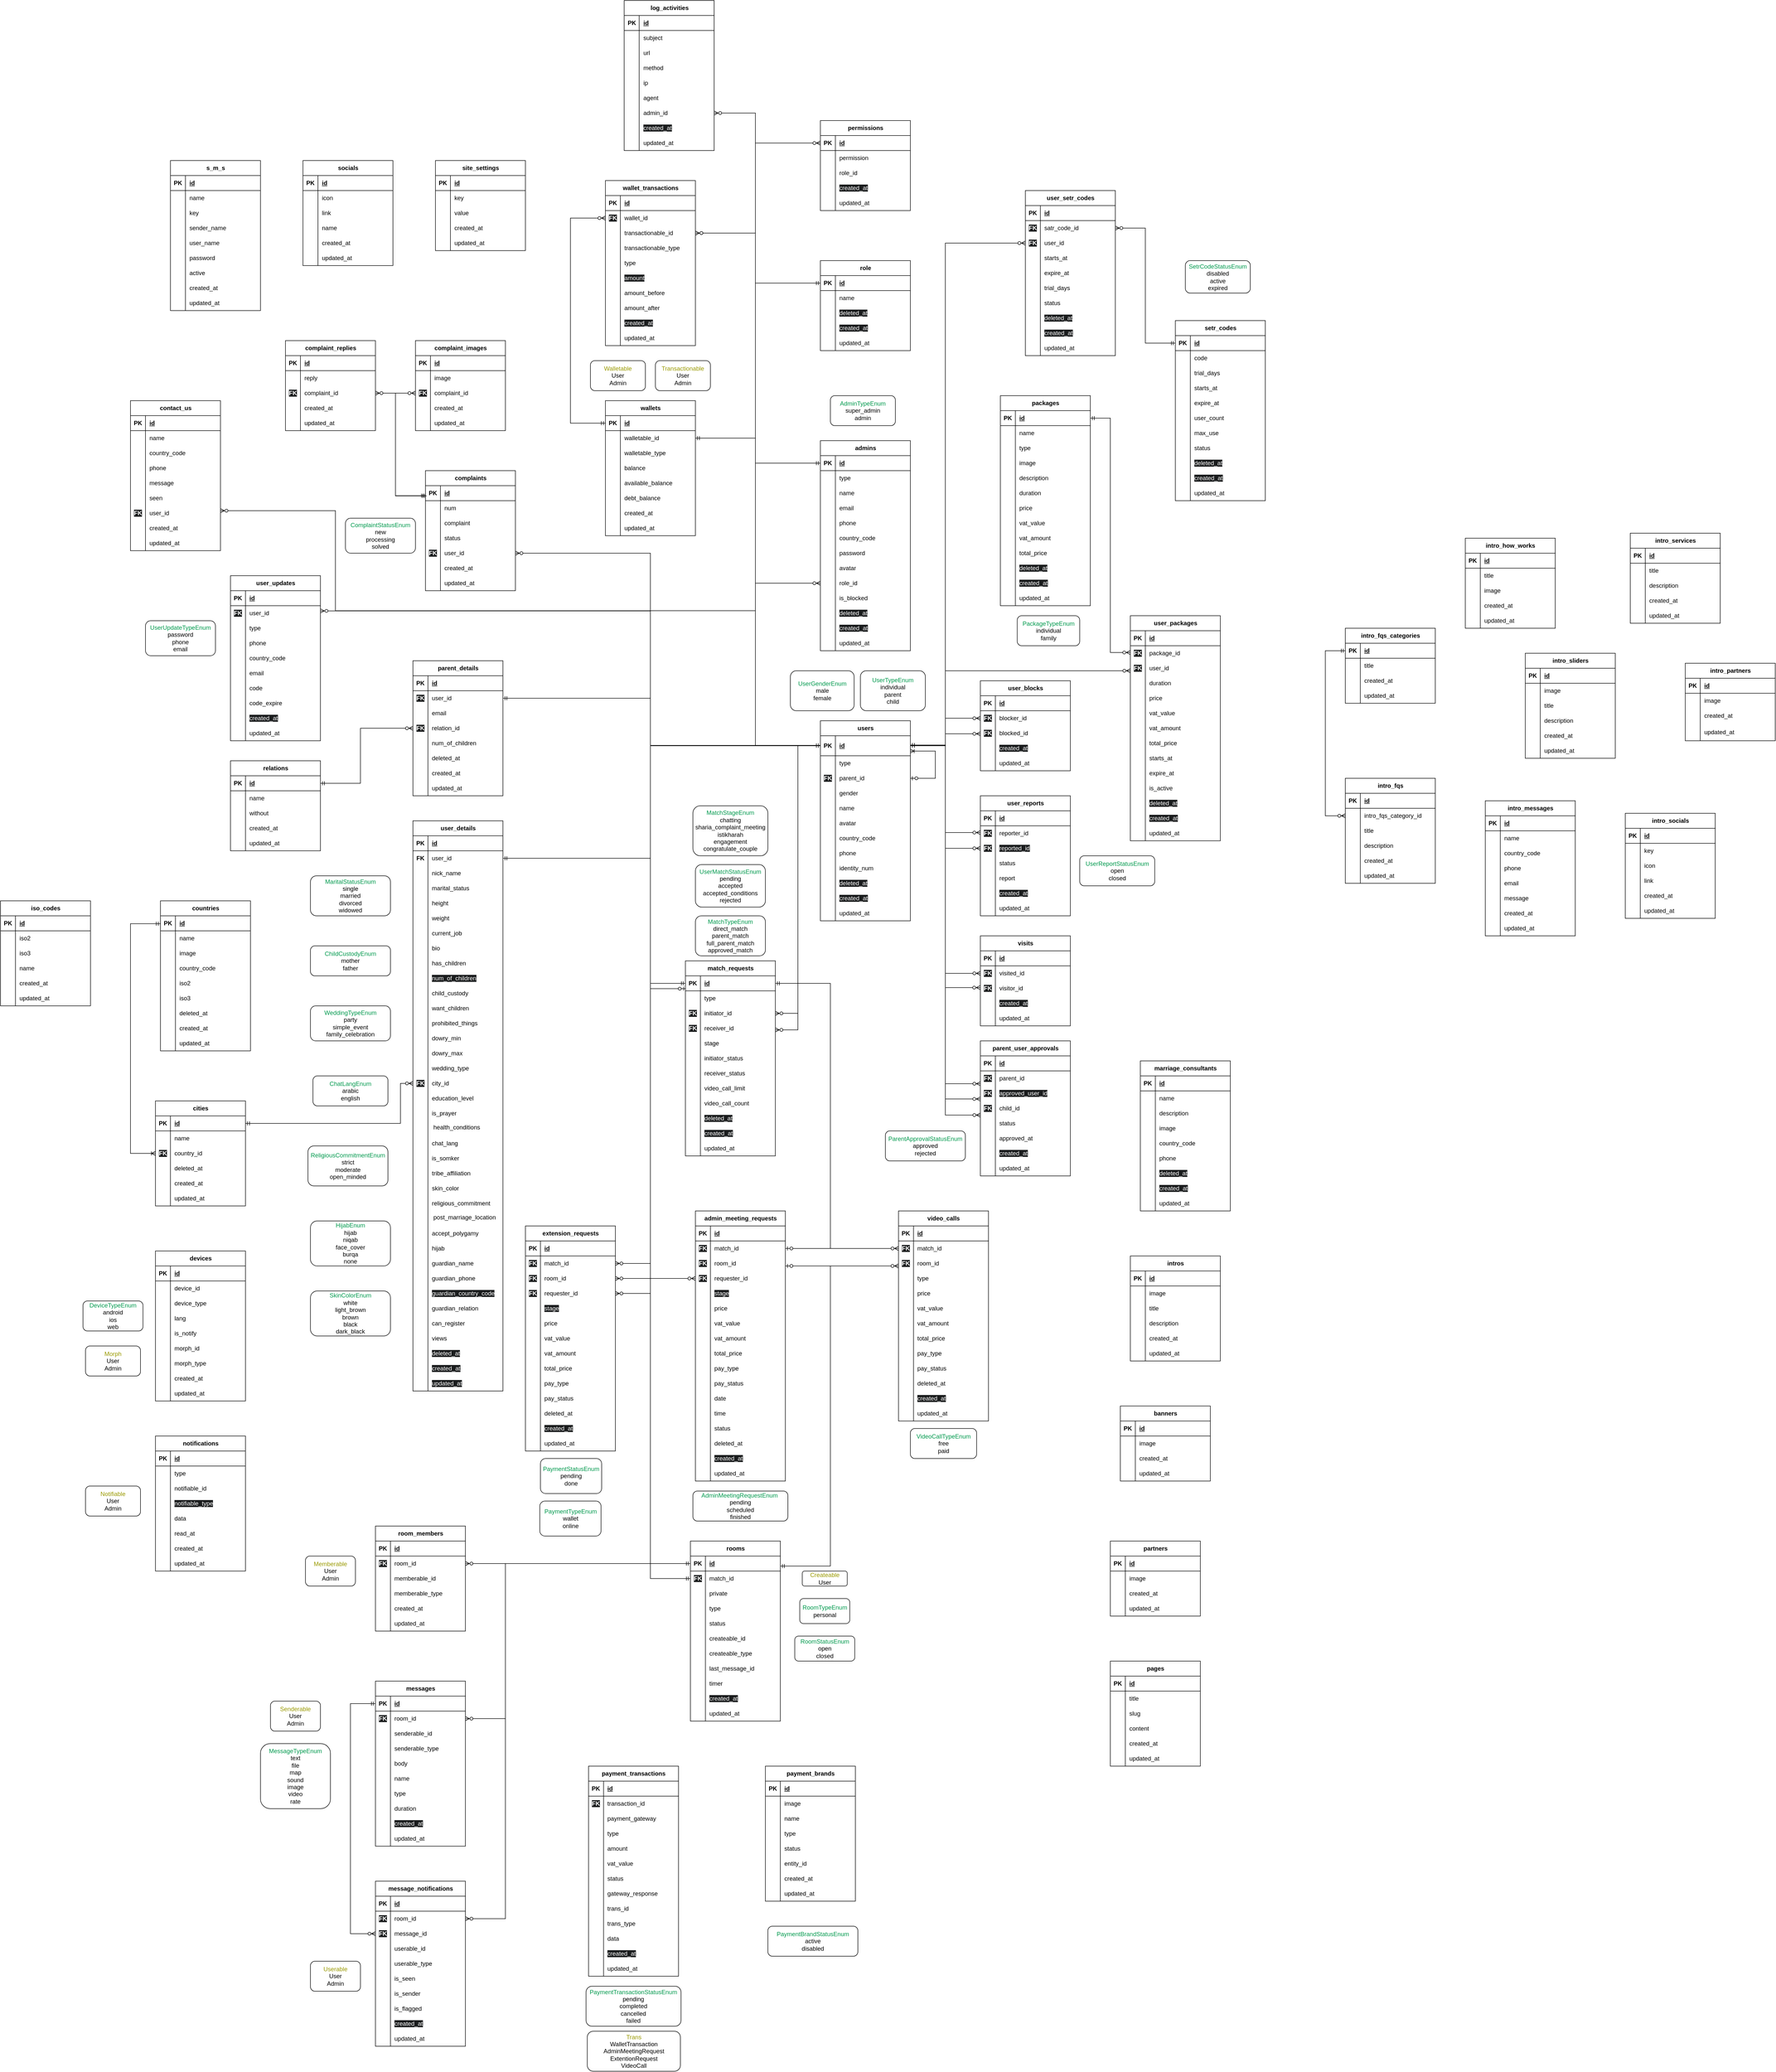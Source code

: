 <mxfile version="28.0.6">
  <diagram name="Page-1" id="Kd6RoeGZQcFKuHqgl052">
    <mxGraphModel dx="5940" dy="7185" grid="1" gridSize="10" guides="1" tooltips="1" connect="1" arrows="1" fold="1" page="1" pageScale="1" pageWidth="850" pageHeight="1100" math="0" shadow="0">
      <root>
        <mxCell id="0" />
        <mxCell id="1" parent="0" />
        <mxCell id="eaeqejrE4z-Te2O0JH7q-119" value="user_details" style="shape=table;startSize=30;container=1;collapsible=1;childLayout=tableLayout;fixedRows=1;rowLines=0;fontStyle=1;align=center;resizeLast=1;html=1;fillColor=none;" parent="1" vertex="1">
          <mxGeometry x="265" y="-1080" width="180" height="1140" as="geometry">
            <mxRectangle x="350" y="390" width="70" height="30" as="alternateBounds" />
          </mxGeometry>
        </mxCell>
        <mxCell id="eaeqejrE4z-Te2O0JH7q-120" value="" style="shape=tableRow;horizontal=0;startSize=0;swimlaneHead=0;swimlaneBody=0;fillColor=none;collapsible=0;dropTarget=0;points=[[0,0.5],[1,0.5]];portConstraint=eastwest;top=0;left=0;right=0;bottom=1;" parent="eaeqejrE4z-Te2O0JH7q-119" vertex="1">
          <mxGeometry y="30" width="180" height="30" as="geometry" />
        </mxCell>
        <mxCell id="eaeqejrE4z-Te2O0JH7q-121" value="PK" style="shape=partialRectangle;connectable=0;fillColor=none;top=0;left=0;bottom=0;right=0;fontStyle=1;overflow=hidden;whiteSpace=wrap;html=1;" parent="eaeqejrE4z-Te2O0JH7q-120" vertex="1">
          <mxGeometry width="30" height="30" as="geometry">
            <mxRectangle width="30" height="30" as="alternateBounds" />
          </mxGeometry>
        </mxCell>
        <mxCell id="eaeqejrE4z-Te2O0JH7q-122" value="id" style="shape=partialRectangle;connectable=0;fillColor=none;top=0;left=0;bottom=0;right=0;align=left;spacingLeft=6;fontStyle=5;overflow=hidden;whiteSpace=wrap;html=1;" parent="eaeqejrE4z-Te2O0JH7q-120" vertex="1">
          <mxGeometry x="30" width="150" height="30" as="geometry">
            <mxRectangle width="150" height="30" as="alternateBounds" />
          </mxGeometry>
        </mxCell>
        <mxCell id="eaeqejrE4z-Te2O0JH7q-123" value="" style="shape=tableRow;horizontal=0;startSize=0;swimlaneHead=0;swimlaneBody=0;fillColor=none;collapsible=0;dropTarget=0;points=[[0,0.5],[1,0.5]];portConstraint=eastwest;top=0;left=0;right=0;bottom=0;" parent="eaeqejrE4z-Te2O0JH7q-119" vertex="1">
          <mxGeometry y="60" width="180" height="30" as="geometry" />
        </mxCell>
        <mxCell id="eaeqejrE4z-Te2O0JH7q-124" value="&lt;b&gt;FK&lt;/b&gt;" style="shape=partialRectangle;connectable=0;fillColor=none;top=0;left=0;bottom=0;right=0;editable=1;overflow=hidden;whiteSpace=wrap;html=1;" parent="eaeqejrE4z-Te2O0JH7q-123" vertex="1">
          <mxGeometry width="30" height="30" as="geometry">
            <mxRectangle width="30" height="30" as="alternateBounds" />
          </mxGeometry>
        </mxCell>
        <mxCell id="eaeqejrE4z-Te2O0JH7q-125" value="user_id" style="shape=partialRectangle;connectable=0;fillColor=none;top=0;left=0;bottom=0;right=0;align=left;spacingLeft=6;overflow=hidden;whiteSpace=wrap;html=1;" parent="eaeqejrE4z-Te2O0JH7q-123" vertex="1">
          <mxGeometry x="30" width="150" height="30" as="geometry">
            <mxRectangle width="150" height="30" as="alternateBounds" />
          </mxGeometry>
        </mxCell>
        <mxCell id="eaeqejrE4z-Te2O0JH7q-126" value="" style="shape=tableRow;horizontal=0;startSize=0;swimlaneHead=0;swimlaneBody=0;fillColor=none;collapsible=0;dropTarget=0;points=[[0,0.5],[1,0.5]];portConstraint=eastwest;top=0;left=0;right=0;bottom=0;" parent="eaeqejrE4z-Te2O0JH7q-119" vertex="1">
          <mxGeometry y="90" width="180" height="30" as="geometry" />
        </mxCell>
        <mxCell id="eaeqejrE4z-Te2O0JH7q-127" value="" style="shape=partialRectangle;connectable=0;fillColor=none;top=0;left=0;bottom=0;right=0;editable=1;overflow=hidden;whiteSpace=wrap;html=1;" parent="eaeqejrE4z-Te2O0JH7q-126" vertex="1">
          <mxGeometry width="30" height="30" as="geometry">
            <mxRectangle width="30" height="30" as="alternateBounds" />
          </mxGeometry>
        </mxCell>
        <mxCell id="eaeqejrE4z-Te2O0JH7q-128" value="nick_name" style="shape=partialRectangle;connectable=0;fillColor=none;top=0;left=0;bottom=0;right=0;align=left;spacingLeft=6;overflow=hidden;whiteSpace=wrap;html=1;" parent="eaeqejrE4z-Te2O0JH7q-126" vertex="1">
          <mxGeometry x="30" width="150" height="30" as="geometry">
            <mxRectangle width="150" height="30" as="alternateBounds" />
          </mxGeometry>
        </mxCell>
        <mxCell id="eaeqejrE4z-Te2O0JH7q-129" value="" style="shape=tableRow;horizontal=0;startSize=0;swimlaneHead=0;swimlaneBody=0;fillColor=none;collapsible=0;dropTarget=0;points=[[0,0.5],[1,0.5]];portConstraint=eastwest;top=0;left=0;right=0;bottom=0;" parent="eaeqejrE4z-Te2O0JH7q-119" vertex="1">
          <mxGeometry y="120" width="180" height="30" as="geometry" />
        </mxCell>
        <mxCell id="eaeqejrE4z-Te2O0JH7q-130" value="" style="shape=partialRectangle;connectable=0;fillColor=none;top=0;left=0;bottom=0;right=0;editable=1;overflow=hidden;whiteSpace=wrap;html=1;" parent="eaeqejrE4z-Te2O0JH7q-129" vertex="1">
          <mxGeometry width="30" height="30" as="geometry">
            <mxRectangle width="30" height="30" as="alternateBounds" />
          </mxGeometry>
        </mxCell>
        <mxCell id="eaeqejrE4z-Te2O0JH7q-131" value="marital_status" style="shape=partialRectangle;connectable=0;fillColor=none;top=0;left=0;bottom=0;right=0;align=left;spacingLeft=6;overflow=hidden;whiteSpace=wrap;html=1;" parent="eaeqejrE4z-Te2O0JH7q-129" vertex="1">
          <mxGeometry x="30" width="150" height="30" as="geometry">
            <mxRectangle width="150" height="30" as="alternateBounds" />
          </mxGeometry>
        </mxCell>
        <mxCell id="eaeqejrE4z-Te2O0JH7q-132" style="shape=tableRow;horizontal=0;startSize=0;swimlaneHead=0;swimlaneBody=0;fillColor=none;collapsible=0;dropTarget=0;points=[[0,0.5],[1,0.5]];portConstraint=eastwest;top=0;left=0;right=0;bottom=0;" parent="eaeqejrE4z-Te2O0JH7q-119" vertex="1">
          <mxGeometry y="150" width="180" height="30" as="geometry" />
        </mxCell>
        <mxCell id="eaeqejrE4z-Te2O0JH7q-133" style="shape=partialRectangle;connectable=0;fillColor=none;top=0;left=0;bottom=0;right=0;editable=1;overflow=hidden;whiteSpace=wrap;html=1;" parent="eaeqejrE4z-Te2O0JH7q-132" vertex="1">
          <mxGeometry width="30" height="30" as="geometry">
            <mxRectangle width="30" height="30" as="alternateBounds" />
          </mxGeometry>
        </mxCell>
        <mxCell id="eaeqejrE4z-Te2O0JH7q-134" value="height" style="shape=partialRectangle;connectable=0;fillColor=none;top=0;left=0;bottom=0;right=0;align=left;spacingLeft=6;overflow=hidden;whiteSpace=wrap;html=1;" parent="eaeqejrE4z-Te2O0JH7q-132" vertex="1">
          <mxGeometry x="30" width="150" height="30" as="geometry">
            <mxRectangle width="150" height="30" as="alternateBounds" />
          </mxGeometry>
        </mxCell>
        <mxCell id="eaeqejrE4z-Te2O0JH7q-135" style="shape=tableRow;horizontal=0;startSize=0;swimlaneHead=0;swimlaneBody=0;fillColor=none;collapsible=0;dropTarget=0;points=[[0,0.5],[1,0.5]];portConstraint=eastwest;top=0;left=0;right=0;bottom=0;" parent="eaeqejrE4z-Te2O0JH7q-119" vertex="1">
          <mxGeometry y="180" width="180" height="30" as="geometry" />
        </mxCell>
        <mxCell id="eaeqejrE4z-Te2O0JH7q-136" style="shape=partialRectangle;connectable=0;fillColor=none;top=0;left=0;bottom=0;right=0;editable=1;overflow=hidden;whiteSpace=wrap;html=1;" parent="eaeqejrE4z-Te2O0JH7q-135" vertex="1">
          <mxGeometry width="30" height="30" as="geometry">
            <mxRectangle width="30" height="30" as="alternateBounds" />
          </mxGeometry>
        </mxCell>
        <mxCell id="eaeqejrE4z-Te2O0JH7q-137" value="weight" style="shape=partialRectangle;connectable=0;fillColor=none;top=0;left=0;bottom=0;right=0;align=left;spacingLeft=6;overflow=hidden;whiteSpace=wrap;html=1;" parent="eaeqejrE4z-Te2O0JH7q-135" vertex="1">
          <mxGeometry x="30" width="150" height="30" as="geometry">
            <mxRectangle width="150" height="30" as="alternateBounds" />
          </mxGeometry>
        </mxCell>
        <mxCell id="eaeqejrE4z-Te2O0JH7q-198" style="shape=tableRow;horizontal=0;startSize=0;swimlaneHead=0;swimlaneBody=0;fillColor=none;collapsible=0;dropTarget=0;points=[[0,0.5],[1,0.5]];portConstraint=eastwest;top=0;left=0;right=0;bottom=0;" parent="eaeqejrE4z-Te2O0JH7q-119" vertex="1">
          <mxGeometry y="210" width="180" height="30" as="geometry" />
        </mxCell>
        <mxCell id="eaeqejrE4z-Te2O0JH7q-199" style="shape=partialRectangle;connectable=0;fillColor=none;top=0;left=0;bottom=0;right=0;editable=1;overflow=hidden;whiteSpace=wrap;html=1;" parent="eaeqejrE4z-Te2O0JH7q-198" vertex="1">
          <mxGeometry width="30" height="30" as="geometry">
            <mxRectangle width="30" height="30" as="alternateBounds" />
          </mxGeometry>
        </mxCell>
        <mxCell id="eaeqejrE4z-Te2O0JH7q-200" value="current_job" style="shape=partialRectangle;connectable=0;fillColor=none;top=0;left=0;bottom=0;right=0;align=left;spacingLeft=6;overflow=hidden;whiteSpace=wrap;html=1;" parent="eaeqejrE4z-Te2O0JH7q-198" vertex="1">
          <mxGeometry x="30" width="150" height="30" as="geometry">
            <mxRectangle width="150" height="30" as="alternateBounds" />
          </mxGeometry>
        </mxCell>
        <mxCell id="eaeqejrE4z-Te2O0JH7q-141" style="shape=tableRow;horizontal=0;startSize=0;swimlaneHead=0;swimlaneBody=0;fillColor=none;collapsible=0;dropTarget=0;points=[[0,0.5],[1,0.5]];portConstraint=eastwest;top=0;left=0;right=0;bottom=0;" parent="eaeqejrE4z-Te2O0JH7q-119" vertex="1">
          <mxGeometry y="240" width="180" height="30" as="geometry" />
        </mxCell>
        <mxCell id="eaeqejrE4z-Te2O0JH7q-142" style="shape=partialRectangle;connectable=0;fillColor=none;top=0;left=0;bottom=0;right=0;editable=1;overflow=hidden;whiteSpace=wrap;html=1;" parent="eaeqejrE4z-Te2O0JH7q-141" vertex="1">
          <mxGeometry width="30" height="30" as="geometry">
            <mxRectangle width="30" height="30" as="alternateBounds" />
          </mxGeometry>
        </mxCell>
        <mxCell id="eaeqejrE4z-Te2O0JH7q-143" value="bio" style="shape=partialRectangle;connectable=0;fillColor=none;top=0;left=0;bottom=0;right=0;align=left;spacingLeft=6;overflow=hidden;whiteSpace=wrap;html=1;" parent="eaeqejrE4z-Te2O0JH7q-141" vertex="1">
          <mxGeometry x="30" width="150" height="30" as="geometry">
            <mxRectangle width="150" height="30" as="alternateBounds" />
          </mxGeometry>
        </mxCell>
        <mxCell id="eaeqejrE4z-Te2O0JH7q-144" style="shape=tableRow;horizontal=0;startSize=0;swimlaneHead=0;swimlaneBody=0;fillColor=none;collapsible=0;dropTarget=0;points=[[0,0.5],[1,0.5]];portConstraint=eastwest;top=0;left=0;right=0;bottom=0;" parent="eaeqejrE4z-Te2O0JH7q-119" vertex="1">
          <mxGeometry y="270" width="180" height="30" as="geometry" />
        </mxCell>
        <mxCell id="eaeqejrE4z-Te2O0JH7q-145" style="shape=partialRectangle;connectable=0;fillColor=none;top=0;left=0;bottom=0;right=0;editable=1;overflow=hidden;whiteSpace=wrap;html=1;" parent="eaeqejrE4z-Te2O0JH7q-144" vertex="1">
          <mxGeometry width="30" height="30" as="geometry">
            <mxRectangle width="30" height="30" as="alternateBounds" />
          </mxGeometry>
        </mxCell>
        <mxCell id="eaeqejrE4z-Te2O0JH7q-146" value="has_children" style="shape=partialRectangle;connectable=0;fillColor=none;top=0;left=0;bottom=0;right=0;align=left;spacingLeft=6;overflow=hidden;whiteSpace=wrap;html=1;" parent="eaeqejrE4z-Te2O0JH7q-144" vertex="1">
          <mxGeometry x="30" width="150" height="30" as="geometry">
            <mxRectangle width="150" height="30" as="alternateBounds" />
          </mxGeometry>
        </mxCell>
        <mxCell id="eaeqejrE4z-Te2O0JH7q-201" style="shape=tableRow;horizontal=0;startSize=0;swimlaneHead=0;swimlaneBody=0;fillColor=none;collapsible=0;dropTarget=0;points=[[0,0.5],[1,0.5]];portConstraint=eastwest;top=0;left=0;right=0;bottom=0;" parent="eaeqejrE4z-Te2O0JH7q-119" vertex="1">
          <mxGeometry y="300" width="180" height="30" as="geometry" />
        </mxCell>
        <mxCell id="eaeqejrE4z-Te2O0JH7q-202" style="shape=partialRectangle;connectable=0;fillColor=none;top=0;left=0;bottom=0;right=0;editable=1;overflow=hidden;whiteSpace=wrap;html=1;" parent="eaeqejrE4z-Te2O0JH7q-201" vertex="1">
          <mxGeometry width="30" height="30" as="geometry">
            <mxRectangle width="30" height="30" as="alternateBounds" />
          </mxGeometry>
        </mxCell>
        <mxCell id="eaeqejrE4z-Te2O0JH7q-203" value="&lt;meta charset=&quot;utf-8&quot;&gt;&lt;span style=&quot;color: rgb(255, 255, 255); font-family: Helvetica; font-size: 12px; font-style: normal; font-variant-ligatures: normal; font-variant-caps: normal; font-weight: 400; letter-spacing: normal; orphans: 2; text-align: left; text-indent: 0px; text-transform: none; widows: 2; word-spacing: 0px; -webkit-text-stroke-width: 0px; white-space: normal; background-color: rgb(27, 29, 30); text-decoration-thickness: initial; text-decoration-style: initial; text-decoration-color: initial; display: inline !important; float: none;&quot;&gt;num_of_children&lt;/span&gt;" style="shape=partialRectangle;connectable=0;fillColor=none;top=0;left=0;bottom=0;right=0;align=left;spacingLeft=6;overflow=hidden;whiteSpace=wrap;html=1;" parent="eaeqejrE4z-Te2O0JH7q-201" vertex="1">
          <mxGeometry x="30" width="150" height="30" as="geometry">
            <mxRectangle width="150" height="30" as="alternateBounds" />
          </mxGeometry>
        </mxCell>
        <mxCell id="eaeqejrE4z-Te2O0JH7q-147" style="shape=tableRow;horizontal=0;startSize=0;swimlaneHead=0;swimlaneBody=0;fillColor=none;collapsible=0;dropTarget=0;points=[[0,0.5],[1,0.5]];portConstraint=eastwest;top=0;left=0;right=0;bottom=0;" parent="eaeqejrE4z-Te2O0JH7q-119" vertex="1">
          <mxGeometry y="330" width="180" height="30" as="geometry" />
        </mxCell>
        <mxCell id="eaeqejrE4z-Te2O0JH7q-148" style="shape=partialRectangle;connectable=0;fillColor=none;top=0;left=0;bottom=0;right=0;editable=1;overflow=hidden;whiteSpace=wrap;html=1;" parent="eaeqejrE4z-Te2O0JH7q-147" vertex="1">
          <mxGeometry width="30" height="30" as="geometry">
            <mxRectangle width="30" height="30" as="alternateBounds" />
          </mxGeometry>
        </mxCell>
        <mxCell id="eaeqejrE4z-Te2O0JH7q-149" value="child_custody" style="shape=partialRectangle;connectable=0;fillColor=none;top=0;left=0;bottom=0;right=0;align=left;spacingLeft=6;overflow=hidden;whiteSpace=wrap;html=1;" parent="eaeqejrE4z-Te2O0JH7q-147" vertex="1">
          <mxGeometry x="30" width="150" height="30" as="geometry">
            <mxRectangle width="150" height="30" as="alternateBounds" />
          </mxGeometry>
        </mxCell>
        <mxCell id="eaeqejrE4z-Te2O0JH7q-150" style="shape=tableRow;horizontal=0;startSize=0;swimlaneHead=0;swimlaneBody=0;fillColor=none;collapsible=0;dropTarget=0;points=[[0,0.5],[1,0.5]];portConstraint=eastwest;top=0;left=0;right=0;bottom=0;" parent="eaeqejrE4z-Te2O0JH7q-119" vertex="1">
          <mxGeometry y="360" width="180" height="30" as="geometry" />
        </mxCell>
        <mxCell id="eaeqejrE4z-Te2O0JH7q-151" style="shape=partialRectangle;connectable=0;fillColor=none;top=0;left=0;bottom=0;right=0;editable=1;overflow=hidden;whiteSpace=wrap;html=1;" parent="eaeqejrE4z-Te2O0JH7q-150" vertex="1">
          <mxGeometry width="30" height="30" as="geometry">
            <mxRectangle width="30" height="30" as="alternateBounds" />
          </mxGeometry>
        </mxCell>
        <mxCell id="eaeqejrE4z-Te2O0JH7q-152" value="want_children" style="shape=partialRectangle;connectable=0;fillColor=none;top=0;left=0;bottom=0;right=0;align=left;spacingLeft=6;overflow=hidden;whiteSpace=wrap;html=1;" parent="eaeqejrE4z-Te2O0JH7q-150" vertex="1">
          <mxGeometry x="30" width="150" height="30" as="geometry">
            <mxRectangle width="150" height="30" as="alternateBounds" />
          </mxGeometry>
        </mxCell>
        <mxCell id="eaeqejrE4z-Te2O0JH7q-153" style="shape=tableRow;horizontal=0;startSize=0;swimlaneHead=0;swimlaneBody=0;fillColor=none;collapsible=0;dropTarget=0;points=[[0,0.5],[1,0.5]];portConstraint=eastwest;top=0;left=0;right=0;bottom=0;" parent="eaeqejrE4z-Te2O0JH7q-119" vertex="1">
          <mxGeometry y="390" width="180" height="30" as="geometry" />
        </mxCell>
        <mxCell id="eaeqejrE4z-Te2O0JH7q-154" style="shape=partialRectangle;connectable=0;fillColor=none;top=0;left=0;bottom=0;right=0;editable=1;overflow=hidden;whiteSpace=wrap;html=1;" parent="eaeqejrE4z-Te2O0JH7q-153" vertex="1">
          <mxGeometry width="30" height="30" as="geometry">
            <mxRectangle width="30" height="30" as="alternateBounds" />
          </mxGeometry>
        </mxCell>
        <mxCell id="eaeqejrE4z-Te2O0JH7q-155" value="prohibited_things" style="shape=partialRectangle;connectable=0;fillColor=none;top=0;left=0;bottom=0;right=0;align=left;spacingLeft=6;overflow=hidden;whiteSpace=wrap;html=1;" parent="eaeqejrE4z-Te2O0JH7q-153" vertex="1">
          <mxGeometry x="30" width="150" height="30" as="geometry">
            <mxRectangle width="150" height="30" as="alternateBounds" />
          </mxGeometry>
        </mxCell>
        <mxCell id="eaeqejrE4z-Te2O0JH7q-156" style="shape=tableRow;horizontal=0;startSize=0;swimlaneHead=0;swimlaneBody=0;fillColor=none;collapsible=0;dropTarget=0;points=[[0,0.5],[1,0.5]];portConstraint=eastwest;top=0;left=0;right=0;bottom=0;" parent="eaeqejrE4z-Te2O0JH7q-119" vertex="1">
          <mxGeometry y="420" width="180" height="30" as="geometry" />
        </mxCell>
        <mxCell id="eaeqejrE4z-Te2O0JH7q-157" style="shape=partialRectangle;connectable=0;fillColor=none;top=0;left=0;bottom=0;right=0;editable=1;overflow=hidden;whiteSpace=wrap;html=1;" parent="eaeqejrE4z-Te2O0JH7q-156" vertex="1">
          <mxGeometry width="30" height="30" as="geometry">
            <mxRectangle width="30" height="30" as="alternateBounds" />
          </mxGeometry>
        </mxCell>
        <mxCell id="eaeqejrE4z-Te2O0JH7q-158" value="dowry_min" style="shape=partialRectangle;connectable=0;fillColor=none;top=0;left=0;bottom=0;right=0;align=left;spacingLeft=6;overflow=hidden;whiteSpace=wrap;html=1;" parent="eaeqejrE4z-Te2O0JH7q-156" vertex="1">
          <mxGeometry x="30" width="150" height="30" as="geometry">
            <mxRectangle width="150" height="30" as="alternateBounds" />
          </mxGeometry>
        </mxCell>
        <mxCell id="eaeqejrE4z-Te2O0JH7q-159" style="shape=tableRow;horizontal=0;startSize=0;swimlaneHead=0;swimlaneBody=0;fillColor=none;collapsible=0;dropTarget=0;points=[[0,0.5],[1,0.5]];portConstraint=eastwest;top=0;left=0;right=0;bottom=0;" parent="eaeqejrE4z-Te2O0JH7q-119" vertex="1">
          <mxGeometry y="450" width="180" height="30" as="geometry" />
        </mxCell>
        <mxCell id="eaeqejrE4z-Te2O0JH7q-160" style="shape=partialRectangle;connectable=0;fillColor=none;top=0;left=0;bottom=0;right=0;editable=1;overflow=hidden;whiteSpace=wrap;html=1;" parent="eaeqejrE4z-Te2O0JH7q-159" vertex="1">
          <mxGeometry width="30" height="30" as="geometry">
            <mxRectangle width="30" height="30" as="alternateBounds" />
          </mxGeometry>
        </mxCell>
        <mxCell id="eaeqejrE4z-Te2O0JH7q-161" value="dowry_max" style="shape=partialRectangle;connectable=0;fillColor=none;top=0;left=0;bottom=0;right=0;align=left;spacingLeft=6;overflow=hidden;whiteSpace=wrap;html=1;" parent="eaeqejrE4z-Te2O0JH7q-159" vertex="1">
          <mxGeometry x="30" width="150" height="30" as="geometry">
            <mxRectangle width="150" height="30" as="alternateBounds" />
          </mxGeometry>
        </mxCell>
        <mxCell id="eaeqejrE4z-Te2O0JH7q-162" style="shape=tableRow;horizontal=0;startSize=0;swimlaneHead=0;swimlaneBody=0;fillColor=none;collapsible=0;dropTarget=0;points=[[0,0.5],[1,0.5]];portConstraint=eastwest;top=0;left=0;right=0;bottom=0;" parent="eaeqejrE4z-Te2O0JH7q-119" vertex="1">
          <mxGeometry y="480" width="180" height="30" as="geometry" />
        </mxCell>
        <mxCell id="eaeqejrE4z-Te2O0JH7q-163" style="shape=partialRectangle;connectable=0;fillColor=none;top=0;left=0;bottom=0;right=0;editable=1;overflow=hidden;whiteSpace=wrap;html=1;" parent="eaeqejrE4z-Te2O0JH7q-162" vertex="1">
          <mxGeometry width="30" height="30" as="geometry">
            <mxRectangle width="30" height="30" as="alternateBounds" />
          </mxGeometry>
        </mxCell>
        <mxCell id="eaeqejrE4z-Te2O0JH7q-164" value="wedding_type" style="shape=partialRectangle;connectable=0;fillColor=none;top=0;left=0;bottom=0;right=0;align=left;spacingLeft=6;overflow=hidden;whiteSpace=wrap;html=1;" parent="eaeqejrE4z-Te2O0JH7q-162" vertex="1">
          <mxGeometry x="30" width="150" height="30" as="geometry">
            <mxRectangle width="150" height="30" as="alternateBounds" />
          </mxGeometry>
        </mxCell>
        <mxCell id="eaeqejrE4z-Te2O0JH7q-165" style="shape=tableRow;horizontal=0;startSize=0;swimlaneHead=0;swimlaneBody=0;fillColor=none;collapsible=0;dropTarget=0;points=[[0,0.5],[1,0.5]];portConstraint=eastwest;top=0;left=0;right=0;bottom=0;" parent="eaeqejrE4z-Te2O0JH7q-119" vertex="1">
          <mxGeometry y="510" width="180" height="30" as="geometry" />
        </mxCell>
        <mxCell id="eaeqejrE4z-Te2O0JH7q-166" value="&lt;b style=&quot;color: rgb(255, 255, 255); background-color: rgb(27, 29, 30);&quot;&gt;FK&lt;/b&gt;" style="shape=partialRectangle;connectable=0;fillColor=none;top=0;left=0;bottom=0;right=0;editable=1;overflow=hidden;whiteSpace=wrap;html=1;" parent="eaeqejrE4z-Te2O0JH7q-165" vertex="1">
          <mxGeometry width="30" height="30" as="geometry">
            <mxRectangle width="30" height="30" as="alternateBounds" />
          </mxGeometry>
        </mxCell>
        <mxCell id="eaeqejrE4z-Te2O0JH7q-167" value="city_id" style="shape=partialRectangle;connectable=0;fillColor=none;top=0;left=0;bottom=0;right=0;align=left;spacingLeft=6;overflow=hidden;whiteSpace=wrap;html=1;" parent="eaeqejrE4z-Te2O0JH7q-165" vertex="1">
          <mxGeometry x="30" width="150" height="30" as="geometry">
            <mxRectangle width="150" height="30" as="alternateBounds" />
          </mxGeometry>
        </mxCell>
        <mxCell id="eaeqejrE4z-Te2O0JH7q-168" style="shape=tableRow;horizontal=0;startSize=0;swimlaneHead=0;swimlaneBody=0;fillColor=none;collapsible=0;dropTarget=0;points=[[0,0.5],[1,0.5]];portConstraint=eastwest;top=0;left=0;right=0;bottom=0;" parent="eaeqejrE4z-Te2O0JH7q-119" vertex="1">
          <mxGeometry y="540" width="180" height="30" as="geometry" />
        </mxCell>
        <mxCell id="eaeqejrE4z-Te2O0JH7q-169" style="shape=partialRectangle;connectable=0;fillColor=none;top=0;left=0;bottom=0;right=0;editable=1;overflow=hidden;whiteSpace=wrap;html=1;" parent="eaeqejrE4z-Te2O0JH7q-168" vertex="1">
          <mxGeometry width="30" height="30" as="geometry">
            <mxRectangle width="30" height="30" as="alternateBounds" />
          </mxGeometry>
        </mxCell>
        <mxCell id="eaeqejrE4z-Te2O0JH7q-170" value="education_level" style="shape=partialRectangle;connectable=0;fillColor=none;top=0;left=0;bottom=0;right=0;align=left;spacingLeft=6;overflow=hidden;whiteSpace=wrap;html=1;" parent="eaeqejrE4z-Te2O0JH7q-168" vertex="1">
          <mxGeometry x="30" width="150" height="30" as="geometry">
            <mxRectangle width="150" height="30" as="alternateBounds" />
          </mxGeometry>
        </mxCell>
        <mxCell id="eaeqejrE4z-Te2O0JH7q-171" style="shape=tableRow;horizontal=0;startSize=0;swimlaneHead=0;swimlaneBody=0;fillColor=none;collapsible=0;dropTarget=0;points=[[0,0.5],[1,0.5]];portConstraint=eastwest;top=0;left=0;right=0;bottom=0;" parent="eaeqejrE4z-Te2O0JH7q-119" vertex="1">
          <mxGeometry y="570" width="180" height="30" as="geometry" />
        </mxCell>
        <mxCell id="eaeqejrE4z-Te2O0JH7q-172" style="shape=partialRectangle;connectable=0;fillColor=none;top=0;left=0;bottom=0;right=0;editable=1;overflow=hidden;whiteSpace=wrap;html=1;" parent="eaeqejrE4z-Te2O0JH7q-171" vertex="1">
          <mxGeometry width="30" height="30" as="geometry">
            <mxRectangle width="30" height="30" as="alternateBounds" />
          </mxGeometry>
        </mxCell>
        <mxCell id="eaeqejrE4z-Te2O0JH7q-173" value="is_prayer" style="shape=partialRectangle;connectable=0;fillColor=none;top=0;left=0;bottom=0;right=0;align=left;spacingLeft=6;overflow=hidden;whiteSpace=wrap;html=1;" parent="eaeqejrE4z-Te2O0JH7q-171" vertex="1">
          <mxGeometry x="30" width="150" height="30" as="geometry">
            <mxRectangle width="150" height="30" as="alternateBounds" />
          </mxGeometry>
        </mxCell>
        <mxCell id="eaeqejrE4z-Te2O0JH7q-174" style="shape=tableRow;horizontal=0;startSize=0;swimlaneHead=0;swimlaneBody=0;fillColor=none;collapsible=0;dropTarget=0;points=[[0,0.5],[1,0.5]];portConstraint=eastwest;top=0;left=0;right=0;bottom=0;" parent="eaeqejrE4z-Te2O0JH7q-119" vertex="1">
          <mxGeometry y="600" width="180" height="30" as="geometry" />
        </mxCell>
        <mxCell id="eaeqejrE4z-Te2O0JH7q-175" style="shape=partialRectangle;connectable=0;fillColor=none;top=0;left=0;bottom=0;right=0;editable=1;overflow=hidden;whiteSpace=wrap;html=1;" parent="eaeqejrE4z-Te2O0JH7q-174" vertex="1">
          <mxGeometry width="30" height="30" as="geometry">
            <mxRectangle width="30" height="30" as="alternateBounds" />
          </mxGeometry>
        </mxCell>
        <mxCell id="eaeqejrE4z-Te2O0JH7q-176" value="&lt;table&gt;&lt;tbody&gt;&lt;tr&gt;&lt;td data-col-size=&quot;sm&quot; data-end=&quot;4042&quot; data-start=&quot;4022&quot;&gt;health_conditions&lt;/td&gt;&lt;/tr&gt;&lt;/tbody&gt;&lt;/table&gt;&lt;table&gt;&lt;tbody&gt;&lt;tr&gt;&lt;td data-end=&quot;4054&quot; data-start=&quot;4042&quot; data-col-size=&quot;sm&quot;&gt;&lt;/td&gt;&lt;/tr&gt;&lt;/tbody&gt;&lt;/table&gt;" style="shape=partialRectangle;connectable=0;fillColor=none;top=0;left=0;bottom=0;right=0;align=left;spacingLeft=6;overflow=hidden;whiteSpace=wrap;html=1;" parent="eaeqejrE4z-Te2O0JH7q-174" vertex="1">
          <mxGeometry x="30" width="150" height="30" as="geometry">
            <mxRectangle width="150" height="30" as="alternateBounds" />
          </mxGeometry>
        </mxCell>
        <mxCell id="eaeqejrE4z-Te2O0JH7q-177" style="shape=tableRow;horizontal=0;startSize=0;swimlaneHead=0;swimlaneBody=0;fillColor=none;collapsible=0;dropTarget=0;points=[[0,0.5],[1,0.5]];portConstraint=eastwest;top=0;left=0;right=0;bottom=0;" parent="eaeqejrE4z-Te2O0JH7q-119" vertex="1">
          <mxGeometry y="630" width="180" height="30" as="geometry" />
        </mxCell>
        <mxCell id="eaeqejrE4z-Te2O0JH7q-178" style="shape=partialRectangle;connectable=0;fillColor=none;top=0;left=0;bottom=0;right=0;editable=1;overflow=hidden;whiteSpace=wrap;html=1;" parent="eaeqejrE4z-Te2O0JH7q-177" vertex="1">
          <mxGeometry width="30" height="30" as="geometry">
            <mxRectangle width="30" height="30" as="alternateBounds" />
          </mxGeometry>
        </mxCell>
        <mxCell id="eaeqejrE4z-Te2O0JH7q-179" value="chat_lang" style="shape=partialRectangle;connectable=0;fillColor=none;top=0;left=0;bottom=0;right=0;align=left;spacingLeft=6;overflow=hidden;whiteSpace=wrap;html=1;" parent="eaeqejrE4z-Te2O0JH7q-177" vertex="1">
          <mxGeometry x="30" width="150" height="30" as="geometry">
            <mxRectangle width="150" height="30" as="alternateBounds" />
          </mxGeometry>
        </mxCell>
        <mxCell id="eaeqejrE4z-Te2O0JH7q-259" style="shape=tableRow;horizontal=0;startSize=0;swimlaneHead=0;swimlaneBody=0;fillColor=none;collapsible=0;dropTarget=0;points=[[0,0.5],[1,0.5]];portConstraint=eastwest;top=0;left=0;right=0;bottom=0;" parent="eaeqejrE4z-Te2O0JH7q-119" vertex="1">
          <mxGeometry y="660" width="180" height="30" as="geometry" />
        </mxCell>
        <mxCell id="eaeqejrE4z-Te2O0JH7q-260" style="shape=partialRectangle;connectable=0;fillColor=none;top=0;left=0;bottom=0;right=0;editable=1;overflow=hidden;whiteSpace=wrap;html=1;" parent="eaeqejrE4z-Te2O0JH7q-259" vertex="1">
          <mxGeometry width="30" height="30" as="geometry">
            <mxRectangle width="30" height="30" as="alternateBounds" />
          </mxGeometry>
        </mxCell>
        <mxCell id="eaeqejrE4z-Te2O0JH7q-261" value="is_somker" style="shape=partialRectangle;connectable=0;fillColor=none;top=0;left=0;bottom=0;right=0;align=left;spacingLeft=6;overflow=hidden;whiteSpace=wrap;html=1;" parent="eaeqejrE4z-Te2O0JH7q-259" vertex="1">
          <mxGeometry x="30" width="150" height="30" as="geometry">
            <mxRectangle width="150" height="30" as="alternateBounds" />
          </mxGeometry>
        </mxCell>
        <mxCell id="eaeqejrE4z-Te2O0JH7q-262" style="shape=tableRow;horizontal=0;startSize=0;swimlaneHead=0;swimlaneBody=0;fillColor=none;collapsible=0;dropTarget=0;points=[[0,0.5],[1,0.5]];portConstraint=eastwest;top=0;left=0;right=0;bottom=0;" parent="eaeqejrE4z-Te2O0JH7q-119" vertex="1">
          <mxGeometry y="690" width="180" height="30" as="geometry" />
        </mxCell>
        <mxCell id="eaeqejrE4z-Te2O0JH7q-263" style="shape=partialRectangle;connectable=0;fillColor=none;top=0;left=0;bottom=0;right=0;editable=1;overflow=hidden;whiteSpace=wrap;html=1;" parent="eaeqejrE4z-Te2O0JH7q-262" vertex="1">
          <mxGeometry width="30" height="30" as="geometry">
            <mxRectangle width="30" height="30" as="alternateBounds" />
          </mxGeometry>
        </mxCell>
        <mxCell id="eaeqejrE4z-Te2O0JH7q-264" value="&lt;meta charset=&quot;utf-8&quot;&gt;tribe_affiliation" style="shape=partialRectangle;connectable=0;fillColor=none;top=0;left=0;bottom=0;right=0;align=left;spacingLeft=6;overflow=hidden;whiteSpace=wrap;html=1;" parent="eaeqejrE4z-Te2O0JH7q-262" vertex="1">
          <mxGeometry x="30" width="150" height="30" as="geometry">
            <mxRectangle width="150" height="30" as="alternateBounds" />
          </mxGeometry>
        </mxCell>
        <mxCell id="eaeqejrE4z-Te2O0JH7q-256" style="shape=tableRow;horizontal=0;startSize=0;swimlaneHead=0;swimlaneBody=0;fillColor=none;collapsible=0;dropTarget=0;points=[[0,0.5],[1,0.5]];portConstraint=eastwest;top=0;left=0;right=0;bottom=0;" parent="eaeqejrE4z-Te2O0JH7q-119" vertex="1">
          <mxGeometry y="720" width="180" height="30" as="geometry" />
        </mxCell>
        <mxCell id="eaeqejrE4z-Te2O0JH7q-257" style="shape=partialRectangle;connectable=0;fillColor=none;top=0;left=0;bottom=0;right=0;editable=1;overflow=hidden;whiteSpace=wrap;html=1;" parent="eaeqejrE4z-Te2O0JH7q-256" vertex="1">
          <mxGeometry width="30" height="30" as="geometry">
            <mxRectangle width="30" height="30" as="alternateBounds" />
          </mxGeometry>
        </mxCell>
        <mxCell id="eaeqejrE4z-Te2O0JH7q-258" value="skin_color" style="shape=partialRectangle;connectable=0;fillColor=none;top=0;left=0;bottom=0;right=0;align=left;spacingLeft=6;overflow=hidden;whiteSpace=wrap;html=1;" parent="eaeqejrE4z-Te2O0JH7q-256" vertex="1">
          <mxGeometry x="30" width="150" height="30" as="geometry">
            <mxRectangle width="150" height="30" as="alternateBounds" />
          </mxGeometry>
        </mxCell>
        <mxCell id="eaeqejrE4z-Te2O0JH7q-253" style="shape=tableRow;horizontal=0;startSize=0;swimlaneHead=0;swimlaneBody=0;fillColor=none;collapsible=0;dropTarget=0;points=[[0,0.5],[1,0.5]];portConstraint=eastwest;top=0;left=0;right=0;bottom=0;" parent="eaeqejrE4z-Te2O0JH7q-119" vertex="1">
          <mxGeometry y="750" width="180" height="30" as="geometry" />
        </mxCell>
        <mxCell id="eaeqejrE4z-Te2O0JH7q-254" style="shape=partialRectangle;connectable=0;fillColor=none;top=0;left=0;bottom=0;right=0;editable=1;overflow=hidden;whiteSpace=wrap;html=1;" parent="eaeqejrE4z-Te2O0JH7q-253" vertex="1">
          <mxGeometry width="30" height="30" as="geometry">
            <mxRectangle width="30" height="30" as="alternateBounds" />
          </mxGeometry>
        </mxCell>
        <mxCell id="eaeqejrE4z-Te2O0JH7q-255" value="religious_commitment" style="shape=partialRectangle;connectable=0;fillColor=none;top=0;left=0;bottom=0;right=0;align=left;spacingLeft=6;overflow=hidden;whiteSpace=wrap;html=1;" parent="eaeqejrE4z-Te2O0JH7q-253" vertex="1">
          <mxGeometry x="30" width="150" height="30" as="geometry">
            <mxRectangle width="150" height="30" as="alternateBounds" />
          </mxGeometry>
        </mxCell>
        <mxCell id="eaeqejrE4z-Te2O0JH7q-247" style="shape=tableRow;horizontal=0;startSize=0;swimlaneHead=0;swimlaneBody=0;fillColor=none;collapsible=0;dropTarget=0;points=[[0,0.5],[1,0.5]];portConstraint=eastwest;top=0;left=0;right=0;bottom=0;" parent="eaeqejrE4z-Te2O0JH7q-119" vertex="1">
          <mxGeometry y="780" width="180" height="30" as="geometry" />
        </mxCell>
        <mxCell id="eaeqejrE4z-Te2O0JH7q-248" style="shape=partialRectangle;connectable=0;fillColor=none;top=0;left=0;bottom=0;right=0;editable=1;overflow=hidden;whiteSpace=wrap;html=1;" parent="eaeqejrE4z-Te2O0JH7q-247" vertex="1">
          <mxGeometry width="30" height="30" as="geometry">
            <mxRectangle width="30" height="30" as="alternateBounds" />
          </mxGeometry>
        </mxCell>
        <mxCell id="eaeqejrE4z-Te2O0JH7q-249" value="&lt;meta charset=&quot;utf-8&quot;&gt;&lt;table&gt;&lt;tbody&gt;&lt;tr&gt;&lt;td data-col-size=&quot;sm&quot; data-end=&quot;4114&quot; data-start=&quot;4089&quot;&gt;post_marriage_location&lt;/td&gt;&lt;/tr&gt;&lt;/tbody&gt;&lt;/table&gt;&lt;table&gt;&lt;tbody&gt;&lt;tr&gt;&lt;td data-end=&quot;4121&quot; data-start=&quot;4114&quot; data-col-size=&quot;sm&quot;&gt;&lt;/td&gt;&lt;/tr&gt;&lt;/tbody&gt;&lt;/table&gt;" style="shape=partialRectangle;connectable=0;fillColor=none;top=0;left=0;bottom=0;right=0;align=left;spacingLeft=6;overflow=hidden;whiteSpace=wrap;html=1;" parent="eaeqejrE4z-Te2O0JH7q-247" vertex="1">
          <mxGeometry x="30" width="150" height="30" as="geometry">
            <mxRectangle width="150" height="30" as="alternateBounds" />
          </mxGeometry>
        </mxCell>
        <mxCell id="eaeqejrE4z-Te2O0JH7q-265" style="shape=tableRow;horizontal=0;startSize=0;swimlaneHead=0;swimlaneBody=0;fillColor=none;collapsible=0;dropTarget=0;points=[[0,0.5],[1,0.5]];portConstraint=eastwest;top=0;left=0;right=0;bottom=0;" parent="eaeqejrE4z-Te2O0JH7q-119" vertex="1">
          <mxGeometry y="810" width="180" height="30" as="geometry" />
        </mxCell>
        <mxCell id="eaeqejrE4z-Te2O0JH7q-266" style="shape=partialRectangle;connectable=0;fillColor=none;top=0;left=0;bottom=0;right=0;editable=1;overflow=hidden;whiteSpace=wrap;html=1;" parent="eaeqejrE4z-Te2O0JH7q-265" vertex="1">
          <mxGeometry width="30" height="30" as="geometry">
            <mxRectangle width="30" height="30" as="alternateBounds" />
          </mxGeometry>
        </mxCell>
        <mxCell id="eaeqejrE4z-Te2O0JH7q-267" value="&lt;meta charset=&quot;utf-8&quot;&gt;accept_polygamy" style="shape=partialRectangle;connectable=0;fillColor=none;top=0;left=0;bottom=0;right=0;align=left;spacingLeft=6;overflow=hidden;whiteSpace=wrap;html=1;" parent="eaeqejrE4z-Te2O0JH7q-265" vertex="1">
          <mxGeometry x="30" width="150" height="30" as="geometry">
            <mxRectangle width="150" height="30" as="alternateBounds" />
          </mxGeometry>
        </mxCell>
        <mxCell id="eaeqejrE4z-Te2O0JH7q-271" style="shape=tableRow;horizontal=0;startSize=0;swimlaneHead=0;swimlaneBody=0;fillColor=none;collapsible=0;dropTarget=0;points=[[0,0.5],[1,0.5]];portConstraint=eastwest;top=0;left=0;right=0;bottom=0;" parent="eaeqejrE4z-Te2O0JH7q-119" vertex="1">
          <mxGeometry y="840" width="180" height="30" as="geometry" />
        </mxCell>
        <mxCell id="eaeqejrE4z-Te2O0JH7q-272" style="shape=partialRectangle;connectable=0;fillColor=none;top=0;left=0;bottom=0;right=0;editable=1;overflow=hidden;whiteSpace=wrap;html=1;" parent="eaeqejrE4z-Te2O0JH7q-271" vertex="1">
          <mxGeometry width="30" height="30" as="geometry">
            <mxRectangle width="30" height="30" as="alternateBounds" />
          </mxGeometry>
        </mxCell>
        <mxCell id="eaeqejrE4z-Te2O0JH7q-273" value="hijab" style="shape=partialRectangle;connectable=0;fillColor=none;top=0;left=0;bottom=0;right=0;align=left;spacingLeft=6;overflow=hidden;whiteSpace=wrap;html=1;" parent="eaeqejrE4z-Te2O0JH7q-271" vertex="1">
          <mxGeometry x="30" width="150" height="30" as="geometry">
            <mxRectangle width="150" height="30" as="alternateBounds" />
          </mxGeometry>
        </mxCell>
        <mxCell id="eaeqejrE4z-Te2O0JH7q-274" style="shape=tableRow;horizontal=0;startSize=0;swimlaneHead=0;swimlaneBody=0;fillColor=none;collapsible=0;dropTarget=0;points=[[0,0.5],[1,0.5]];portConstraint=eastwest;top=0;left=0;right=0;bottom=0;" parent="eaeqejrE4z-Te2O0JH7q-119" vertex="1">
          <mxGeometry y="870" width="180" height="30" as="geometry" />
        </mxCell>
        <mxCell id="eaeqejrE4z-Te2O0JH7q-275" style="shape=partialRectangle;connectable=0;fillColor=none;top=0;left=0;bottom=0;right=0;editable=1;overflow=hidden;whiteSpace=wrap;html=1;" parent="eaeqejrE4z-Te2O0JH7q-274" vertex="1">
          <mxGeometry width="30" height="30" as="geometry">
            <mxRectangle width="30" height="30" as="alternateBounds" />
          </mxGeometry>
        </mxCell>
        <mxCell id="eaeqejrE4z-Te2O0JH7q-276" value="guardian_name" style="shape=partialRectangle;connectable=0;fillColor=none;top=0;left=0;bottom=0;right=0;align=left;spacingLeft=6;overflow=hidden;whiteSpace=wrap;html=1;" parent="eaeqejrE4z-Te2O0JH7q-274" vertex="1">
          <mxGeometry x="30" width="150" height="30" as="geometry">
            <mxRectangle width="150" height="30" as="alternateBounds" />
          </mxGeometry>
        </mxCell>
        <mxCell id="eaeqejrE4z-Te2O0JH7q-277" style="shape=tableRow;horizontal=0;startSize=0;swimlaneHead=0;swimlaneBody=0;fillColor=none;collapsible=0;dropTarget=0;points=[[0,0.5],[1,0.5]];portConstraint=eastwest;top=0;left=0;right=0;bottom=0;" parent="eaeqejrE4z-Te2O0JH7q-119" vertex="1">
          <mxGeometry y="900" width="180" height="30" as="geometry" />
        </mxCell>
        <mxCell id="eaeqejrE4z-Te2O0JH7q-278" style="shape=partialRectangle;connectable=0;fillColor=none;top=0;left=0;bottom=0;right=0;editable=1;overflow=hidden;whiteSpace=wrap;html=1;" parent="eaeqejrE4z-Te2O0JH7q-277" vertex="1">
          <mxGeometry width="30" height="30" as="geometry">
            <mxRectangle width="30" height="30" as="alternateBounds" />
          </mxGeometry>
        </mxCell>
        <mxCell id="eaeqejrE4z-Te2O0JH7q-279" value="guardian_phone" style="shape=partialRectangle;connectable=0;fillColor=none;top=0;left=0;bottom=0;right=0;align=left;spacingLeft=6;overflow=hidden;whiteSpace=wrap;html=1;" parent="eaeqejrE4z-Te2O0JH7q-277" vertex="1">
          <mxGeometry x="30" width="150" height="30" as="geometry">
            <mxRectangle width="150" height="30" as="alternateBounds" />
          </mxGeometry>
        </mxCell>
        <mxCell id="mKQG9nmfGFE4SNiHqX7K-39" style="shape=tableRow;horizontal=0;startSize=0;swimlaneHead=0;swimlaneBody=0;fillColor=none;collapsible=0;dropTarget=0;points=[[0,0.5],[1,0.5]];portConstraint=eastwest;top=0;left=0;right=0;bottom=0;" parent="eaeqejrE4z-Te2O0JH7q-119" vertex="1">
          <mxGeometry y="930" width="180" height="30" as="geometry" />
        </mxCell>
        <mxCell id="mKQG9nmfGFE4SNiHqX7K-40" style="shape=partialRectangle;connectable=0;fillColor=none;top=0;left=0;bottom=0;right=0;editable=1;overflow=hidden;whiteSpace=wrap;html=1;" parent="mKQG9nmfGFE4SNiHqX7K-39" vertex="1">
          <mxGeometry width="30" height="30" as="geometry">
            <mxRectangle width="30" height="30" as="alternateBounds" />
          </mxGeometry>
        </mxCell>
        <mxCell id="mKQG9nmfGFE4SNiHqX7K-41" value="&lt;span style=&quot;color: rgb(255, 255, 255); font-family: Helvetica; font-size: 12px; font-style: normal; font-variant-ligatures: normal; font-variant-caps: normal; font-weight: 400; letter-spacing: normal; orphans: 2; text-align: left; text-indent: 0px; text-transform: none; widows: 2; word-spacing: 0px; -webkit-text-stroke-width: 0px; white-space: normal; background-color: rgb(27, 29, 30); text-decoration-thickness: initial; text-decoration-style: initial; text-decoration-color: initial; display: inline !important; float: none;&quot;&gt;guardian_country_code&lt;/span&gt;" style="shape=partialRectangle;connectable=0;fillColor=none;top=0;left=0;bottom=0;right=0;align=left;spacingLeft=6;overflow=hidden;whiteSpace=wrap;html=1;" parent="mKQG9nmfGFE4SNiHqX7K-39" vertex="1">
          <mxGeometry x="30" width="150" height="30" as="geometry">
            <mxRectangle width="150" height="30" as="alternateBounds" />
          </mxGeometry>
        </mxCell>
        <mxCell id="eaeqejrE4z-Te2O0JH7q-292" style="shape=tableRow;horizontal=0;startSize=0;swimlaneHead=0;swimlaneBody=0;fillColor=none;collapsible=0;dropTarget=0;points=[[0,0.5],[1,0.5]];portConstraint=eastwest;top=0;left=0;right=0;bottom=0;" parent="eaeqejrE4z-Te2O0JH7q-119" vertex="1">
          <mxGeometry y="960" width="180" height="30" as="geometry" />
        </mxCell>
        <mxCell id="eaeqejrE4z-Te2O0JH7q-293" style="shape=partialRectangle;connectable=0;fillColor=none;top=0;left=0;bottom=0;right=0;editable=1;overflow=hidden;whiteSpace=wrap;html=1;" parent="eaeqejrE4z-Te2O0JH7q-292" vertex="1">
          <mxGeometry width="30" height="30" as="geometry">
            <mxRectangle width="30" height="30" as="alternateBounds" />
          </mxGeometry>
        </mxCell>
        <mxCell id="eaeqejrE4z-Te2O0JH7q-294" value="guardian_relation" style="shape=partialRectangle;connectable=0;fillColor=none;top=0;left=0;bottom=0;right=0;align=left;spacingLeft=6;overflow=hidden;whiteSpace=wrap;html=1;" parent="eaeqejrE4z-Te2O0JH7q-292" vertex="1">
          <mxGeometry x="30" width="150" height="30" as="geometry">
            <mxRectangle width="150" height="30" as="alternateBounds" />
          </mxGeometry>
        </mxCell>
        <mxCell id="eaeqejrE4z-Te2O0JH7q-250" style="shape=tableRow;horizontal=0;startSize=0;swimlaneHead=0;swimlaneBody=0;fillColor=none;collapsible=0;dropTarget=0;points=[[0,0.5],[1,0.5]];portConstraint=eastwest;top=0;left=0;right=0;bottom=0;" parent="eaeqejrE4z-Te2O0JH7q-119" vertex="1">
          <mxGeometry y="990" width="180" height="30" as="geometry" />
        </mxCell>
        <mxCell id="eaeqejrE4z-Te2O0JH7q-251" style="shape=partialRectangle;connectable=0;fillColor=none;top=0;left=0;bottom=0;right=0;editable=1;overflow=hidden;whiteSpace=wrap;html=1;" parent="eaeqejrE4z-Te2O0JH7q-250" vertex="1">
          <mxGeometry width="30" height="30" as="geometry">
            <mxRectangle width="30" height="30" as="alternateBounds" />
          </mxGeometry>
        </mxCell>
        <mxCell id="eaeqejrE4z-Te2O0JH7q-252" value="can_register" style="shape=partialRectangle;connectable=0;fillColor=none;top=0;left=0;bottom=0;right=0;align=left;spacingLeft=6;overflow=hidden;whiteSpace=wrap;html=1;" parent="eaeqejrE4z-Te2O0JH7q-250" vertex="1">
          <mxGeometry x="30" width="150" height="30" as="geometry">
            <mxRectangle width="150" height="30" as="alternateBounds" />
          </mxGeometry>
        </mxCell>
        <mxCell id="eaeqejrE4z-Te2O0JH7q-310" style="shape=tableRow;horizontal=0;startSize=0;swimlaneHead=0;swimlaneBody=0;fillColor=none;collapsible=0;dropTarget=0;points=[[0,0.5],[1,0.5]];portConstraint=eastwest;top=0;left=0;right=0;bottom=0;" parent="eaeqejrE4z-Te2O0JH7q-119" vertex="1">
          <mxGeometry y="1020" width="180" height="30" as="geometry" />
        </mxCell>
        <mxCell id="eaeqejrE4z-Te2O0JH7q-311" value="&lt;span style=&quot;white-space: pre;&quot;&gt;&#x9;&lt;/span&gt;" style="shape=partialRectangle;connectable=0;fillColor=none;top=0;left=0;bottom=0;right=0;editable=1;overflow=hidden;whiteSpace=wrap;html=1;" parent="eaeqejrE4z-Te2O0JH7q-310" vertex="1">
          <mxGeometry width="30" height="30" as="geometry">
            <mxRectangle width="30" height="30" as="alternateBounds" />
          </mxGeometry>
        </mxCell>
        <mxCell id="eaeqejrE4z-Te2O0JH7q-312" value="views" style="shape=partialRectangle;connectable=0;fillColor=none;top=0;left=0;bottom=0;right=0;align=left;spacingLeft=6;overflow=hidden;whiteSpace=wrap;html=1;" parent="eaeqejrE4z-Te2O0JH7q-310" vertex="1">
          <mxGeometry x="30" width="150" height="30" as="geometry">
            <mxRectangle width="150" height="30" as="alternateBounds" />
          </mxGeometry>
        </mxCell>
        <mxCell id="eaeqejrE4z-Te2O0JH7q-295" style="shape=tableRow;horizontal=0;startSize=0;swimlaneHead=0;swimlaneBody=0;fillColor=none;collapsible=0;dropTarget=0;points=[[0,0.5],[1,0.5]];portConstraint=eastwest;top=0;left=0;right=0;bottom=0;" parent="eaeqejrE4z-Te2O0JH7q-119" vertex="1">
          <mxGeometry y="1050" width="180" height="30" as="geometry" />
        </mxCell>
        <mxCell id="eaeqejrE4z-Te2O0JH7q-296" style="shape=partialRectangle;connectable=0;fillColor=none;top=0;left=0;bottom=0;right=0;editable=1;overflow=hidden;whiteSpace=wrap;html=1;" parent="eaeqejrE4z-Te2O0JH7q-295" vertex="1">
          <mxGeometry width="30" height="30" as="geometry">
            <mxRectangle width="30" height="30" as="alternateBounds" />
          </mxGeometry>
        </mxCell>
        <mxCell id="eaeqejrE4z-Te2O0JH7q-297" value="&lt;meta charset=&quot;utf-8&quot;&gt;&lt;span style=&quot;color: rgb(255, 255, 255); font-family: Helvetica; font-size: 12px; font-style: normal; font-variant-ligatures: normal; font-variant-caps: normal; font-weight: 400; letter-spacing: normal; orphans: 2; text-align: left; text-indent: 0px; text-transform: none; widows: 2; word-spacing: 0px; -webkit-text-stroke-width: 0px; white-space: normal; background-color: rgb(27, 29, 30); text-decoration-thickness: initial; text-decoration-style: initial; text-decoration-color: initial; display: inline !important; float: none;&quot;&gt;deleted_at&lt;/span&gt;" style="shape=partialRectangle;connectable=0;fillColor=none;top=0;left=0;bottom=0;right=0;align=left;spacingLeft=6;overflow=hidden;whiteSpace=wrap;html=1;" parent="eaeqejrE4z-Te2O0JH7q-295" vertex="1">
          <mxGeometry x="30" width="150" height="30" as="geometry">
            <mxRectangle width="150" height="30" as="alternateBounds" />
          </mxGeometry>
        </mxCell>
        <mxCell id="eaeqejrE4z-Te2O0JH7q-289" style="shape=tableRow;horizontal=0;startSize=0;swimlaneHead=0;swimlaneBody=0;fillColor=none;collapsible=0;dropTarget=0;points=[[0,0.5],[1,0.5]];portConstraint=eastwest;top=0;left=0;right=0;bottom=0;" parent="eaeqejrE4z-Te2O0JH7q-119" vertex="1">
          <mxGeometry y="1080" width="180" height="30" as="geometry" />
        </mxCell>
        <mxCell id="eaeqejrE4z-Te2O0JH7q-290" style="shape=partialRectangle;connectable=0;fillColor=none;top=0;left=0;bottom=0;right=0;editable=1;overflow=hidden;whiteSpace=wrap;html=1;" parent="eaeqejrE4z-Te2O0JH7q-289" vertex="1">
          <mxGeometry width="30" height="30" as="geometry">
            <mxRectangle width="30" height="30" as="alternateBounds" />
          </mxGeometry>
        </mxCell>
        <mxCell id="eaeqejrE4z-Te2O0JH7q-291" value="&lt;meta charset=&quot;utf-8&quot;&gt;&lt;span style=&quot;color: rgb(255, 255, 255); font-family: Helvetica; font-size: 12px; font-style: normal; font-variant-ligatures: normal; font-variant-caps: normal; font-weight: 400; letter-spacing: normal; orphans: 2; text-align: left; text-indent: 0px; text-transform: none; widows: 2; word-spacing: 0px; -webkit-text-stroke-width: 0px; white-space: normal; background-color: rgb(27, 29, 30); text-decoration-thickness: initial; text-decoration-style: initial; text-decoration-color: initial; display: inline !important; float: none;&quot;&gt;created_at&lt;/span&gt;" style="shape=partialRectangle;connectable=0;fillColor=none;top=0;left=0;bottom=0;right=0;align=left;spacingLeft=6;overflow=hidden;whiteSpace=wrap;html=1;" parent="eaeqejrE4z-Te2O0JH7q-289" vertex="1">
          <mxGeometry x="30" width="150" height="30" as="geometry">
            <mxRectangle width="150" height="30" as="alternateBounds" />
          </mxGeometry>
        </mxCell>
        <mxCell id="eaeqejrE4z-Te2O0JH7q-286" style="shape=tableRow;horizontal=0;startSize=0;swimlaneHead=0;swimlaneBody=0;fillColor=none;collapsible=0;dropTarget=0;points=[[0,0.5],[1,0.5]];portConstraint=eastwest;top=0;left=0;right=0;bottom=0;" parent="eaeqejrE4z-Te2O0JH7q-119" vertex="1">
          <mxGeometry y="1110" width="180" height="30" as="geometry" />
        </mxCell>
        <mxCell id="eaeqejrE4z-Te2O0JH7q-287" style="shape=partialRectangle;connectable=0;fillColor=none;top=0;left=0;bottom=0;right=0;editable=1;overflow=hidden;whiteSpace=wrap;html=1;" parent="eaeqejrE4z-Te2O0JH7q-286" vertex="1">
          <mxGeometry width="30" height="30" as="geometry">
            <mxRectangle width="30" height="30" as="alternateBounds" />
          </mxGeometry>
        </mxCell>
        <mxCell id="eaeqejrE4z-Te2O0JH7q-288" value="&lt;meta charset=&quot;utf-8&quot;&gt;&lt;span style=&quot;color: rgb(255, 255, 255); font-family: Helvetica; font-size: 12px; font-style: normal; font-variant-ligatures: normal; font-variant-caps: normal; font-weight: 400; letter-spacing: normal; orphans: 2; text-align: left; text-indent: 0px; text-transform: none; widows: 2; word-spacing: 0px; -webkit-text-stroke-width: 0px; white-space: normal; background-color: rgb(27, 29, 30); text-decoration-thickness: initial; text-decoration-style: initial; text-decoration-color: initial; display: inline !important; float: none;&quot;&gt;updated_at&lt;/span&gt;" style="shape=partialRectangle;connectable=0;fillColor=none;top=0;left=0;bottom=0;right=0;align=left;spacingLeft=6;overflow=hidden;whiteSpace=wrap;html=1;" parent="eaeqejrE4z-Te2O0JH7q-286" vertex="1">
          <mxGeometry x="30" width="150" height="30" as="geometry">
            <mxRectangle width="150" height="30" as="alternateBounds" />
          </mxGeometry>
        </mxCell>
        <mxCell id="eaeqejrE4z-Te2O0JH7q-2" value="users" style="shape=table;startSize=30;container=1;collapsible=1;childLayout=tableLayout;fixedRows=1;rowLines=0;fontStyle=1;align=center;resizeLast=1;html=1;fillColor=none;" parent="1" vertex="1">
          <mxGeometry x="1080" y="-1280" width="180" height="400" as="geometry">
            <mxRectangle x="350" y="390" width="70" height="30" as="alternateBounds" />
          </mxGeometry>
        </mxCell>
        <mxCell id="eaeqejrE4z-Te2O0JH7q-3" value="" style="shape=tableRow;horizontal=0;startSize=0;swimlaneHead=0;swimlaneBody=0;fillColor=none;collapsible=0;dropTarget=0;points=[[0,0.5],[1,0.5]];portConstraint=eastwest;top=0;left=0;right=0;bottom=1;" parent="eaeqejrE4z-Te2O0JH7q-2" vertex="1">
          <mxGeometry y="30" width="180" height="40" as="geometry" />
        </mxCell>
        <mxCell id="eaeqejrE4z-Te2O0JH7q-4" value="PK" style="shape=partialRectangle;connectable=0;fillColor=none;top=0;left=0;bottom=0;right=0;fontStyle=1;overflow=hidden;whiteSpace=wrap;html=1;" parent="eaeqejrE4z-Te2O0JH7q-3" vertex="1">
          <mxGeometry width="30" height="40" as="geometry">
            <mxRectangle width="30" height="40" as="alternateBounds" />
          </mxGeometry>
        </mxCell>
        <mxCell id="eaeqejrE4z-Te2O0JH7q-5" value="id" style="shape=partialRectangle;connectable=0;fillColor=none;top=0;left=0;bottom=0;right=0;align=left;spacingLeft=6;fontStyle=5;overflow=hidden;whiteSpace=wrap;html=1;" parent="eaeqejrE4z-Te2O0JH7q-3" vertex="1">
          <mxGeometry x="30" width="150" height="40" as="geometry">
            <mxRectangle width="150" height="40" as="alternateBounds" />
          </mxGeometry>
        </mxCell>
        <mxCell id="eaeqejrE4z-Te2O0JH7q-6" value="" style="shape=tableRow;horizontal=0;startSize=0;swimlaneHead=0;swimlaneBody=0;fillColor=none;collapsible=0;dropTarget=0;points=[[0,0.5],[1,0.5]];portConstraint=eastwest;top=0;left=0;right=0;bottom=0;" parent="eaeqejrE4z-Te2O0JH7q-2" vertex="1">
          <mxGeometry y="70" width="180" height="30" as="geometry" />
        </mxCell>
        <mxCell id="eaeqejrE4z-Te2O0JH7q-7" value="" style="shape=partialRectangle;connectable=0;fillColor=none;top=0;left=0;bottom=0;right=0;editable=1;overflow=hidden;whiteSpace=wrap;html=1;" parent="eaeqejrE4z-Te2O0JH7q-6" vertex="1">
          <mxGeometry width="30" height="30" as="geometry">
            <mxRectangle width="30" height="30" as="alternateBounds" />
          </mxGeometry>
        </mxCell>
        <mxCell id="eaeqejrE4z-Te2O0JH7q-8" value="type" style="shape=partialRectangle;connectable=0;fillColor=none;top=0;left=0;bottom=0;right=0;align=left;spacingLeft=6;overflow=hidden;whiteSpace=wrap;html=1;" parent="eaeqejrE4z-Te2O0JH7q-6" vertex="1">
          <mxGeometry x="30" width="150" height="30" as="geometry">
            <mxRectangle width="150" height="30" as="alternateBounds" />
          </mxGeometry>
        </mxCell>
        <mxCell id="4n0KYONZC7SJaf3-24Op-24" style="shape=tableRow;horizontal=0;startSize=0;swimlaneHead=0;swimlaneBody=0;fillColor=none;collapsible=0;dropTarget=0;points=[[0,0.5],[1,0.5]];portConstraint=eastwest;top=0;left=0;right=0;bottom=0;" parent="eaeqejrE4z-Te2O0JH7q-2" vertex="1">
          <mxGeometry y="100" width="180" height="30" as="geometry" />
        </mxCell>
        <mxCell id="4n0KYONZC7SJaf3-24Op-25" value="&lt;b style=&quot;color: rgb(255, 255, 255); background-color: rgb(27, 29, 30);&quot;&gt;FK&lt;/b&gt;" style="shape=partialRectangle;connectable=0;fillColor=none;top=0;left=0;bottom=0;right=0;editable=1;overflow=hidden;whiteSpace=wrap;html=1;" parent="4n0KYONZC7SJaf3-24Op-24" vertex="1">
          <mxGeometry width="30" height="30" as="geometry">
            <mxRectangle width="30" height="30" as="alternateBounds" />
          </mxGeometry>
        </mxCell>
        <mxCell id="4n0KYONZC7SJaf3-24Op-26" value="parent_id" style="shape=partialRectangle;connectable=0;fillColor=none;top=0;left=0;bottom=0;right=0;align=left;spacingLeft=6;overflow=hidden;whiteSpace=wrap;html=1;" parent="4n0KYONZC7SJaf3-24Op-24" vertex="1">
          <mxGeometry x="30" width="150" height="30" as="geometry">
            <mxRectangle width="150" height="30" as="alternateBounds" />
          </mxGeometry>
        </mxCell>
        <mxCell id="eaeqejrE4z-Te2O0JH7q-192" style="shape=tableRow;horizontal=0;startSize=0;swimlaneHead=0;swimlaneBody=0;fillColor=none;collapsible=0;dropTarget=0;points=[[0,0.5],[1,0.5]];portConstraint=eastwest;top=0;left=0;right=0;bottom=0;" parent="eaeqejrE4z-Te2O0JH7q-2" vertex="1">
          <mxGeometry y="130" width="180" height="30" as="geometry" />
        </mxCell>
        <mxCell id="eaeqejrE4z-Te2O0JH7q-193" style="shape=partialRectangle;connectable=0;fillColor=none;top=0;left=0;bottom=0;right=0;editable=1;overflow=hidden;whiteSpace=wrap;html=1;" parent="eaeqejrE4z-Te2O0JH7q-192" vertex="1">
          <mxGeometry width="30" height="30" as="geometry">
            <mxRectangle width="30" height="30" as="alternateBounds" />
          </mxGeometry>
        </mxCell>
        <mxCell id="eaeqejrE4z-Te2O0JH7q-194" value="gender" style="shape=partialRectangle;connectable=0;fillColor=none;top=0;left=0;bottom=0;right=0;align=left;spacingLeft=6;overflow=hidden;whiteSpace=wrap;html=1;fontStyle=0" parent="eaeqejrE4z-Te2O0JH7q-192" vertex="1">
          <mxGeometry x="30" width="150" height="30" as="geometry">
            <mxRectangle width="150" height="30" as="alternateBounds" />
          </mxGeometry>
        </mxCell>
        <mxCell id="eaeqejrE4z-Te2O0JH7q-9" value="" style="shape=tableRow;horizontal=0;startSize=0;swimlaneHead=0;swimlaneBody=0;fillColor=none;collapsible=0;dropTarget=0;points=[[0,0.5],[1,0.5]];portConstraint=eastwest;top=0;left=0;right=0;bottom=0;" parent="eaeqejrE4z-Te2O0JH7q-2" vertex="1">
          <mxGeometry y="160" width="180" height="30" as="geometry" />
        </mxCell>
        <mxCell id="eaeqejrE4z-Te2O0JH7q-10" value="" style="shape=partialRectangle;connectable=0;fillColor=none;top=0;left=0;bottom=0;right=0;editable=1;overflow=hidden;whiteSpace=wrap;html=1;" parent="eaeqejrE4z-Te2O0JH7q-9" vertex="1">
          <mxGeometry width="30" height="30" as="geometry">
            <mxRectangle width="30" height="30" as="alternateBounds" />
          </mxGeometry>
        </mxCell>
        <mxCell id="eaeqejrE4z-Te2O0JH7q-11" value="name" style="shape=partialRectangle;connectable=0;fillColor=none;top=0;left=0;bottom=0;right=0;align=left;spacingLeft=6;overflow=hidden;whiteSpace=wrap;html=1;" parent="eaeqejrE4z-Te2O0JH7q-9" vertex="1">
          <mxGeometry x="30" width="150" height="30" as="geometry">
            <mxRectangle width="150" height="30" as="alternateBounds" />
          </mxGeometry>
        </mxCell>
        <mxCell id="eaeqejrE4z-Te2O0JH7q-195" style="shape=tableRow;horizontal=0;startSize=0;swimlaneHead=0;swimlaneBody=0;fillColor=none;collapsible=0;dropTarget=0;points=[[0,0.5],[1,0.5]];portConstraint=eastwest;top=0;left=0;right=0;bottom=0;" parent="eaeqejrE4z-Te2O0JH7q-2" vertex="1">
          <mxGeometry y="190" width="180" height="30" as="geometry" />
        </mxCell>
        <mxCell id="eaeqejrE4z-Te2O0JH7q-196" style="shape=partialRectangle;connectable=0;fillColor=none;top=0;left=0;bottom=0;right=0;editable=1;overflow=hidden;whiteSpace=wrap;html=1;" parent="eaeqejrE4z-Te2O0JH7q-195" vertex="1">
          <mxGeometry width="30" height="30" as="geometry">
            <mxRectangle width="30" height="30" as="alternateBounds" />
          </mxGeometry>
        </mxCell>
        <mxCell id="eaeqejrE4z-Te2O0JH7q-197" value="avatar" style="shape=partialRectangle;connectable=0;fillColor=none;top=0;left=0;bottom=0;right=0;align=left;spacingLeft=6;overflow=hidden;whiteSpace=wrap;html=1;" parent="eaeqejrE4z-Te2O0JH7q-195" vertex="1">
          <mxGeometry x="30" width="150" height="30" as="geometry">
            <mxRectangle width="150" height="30" as="alternateBounds" />
          </mxGeometry>
        </mxCell>
        <mxCell id="eaeqejrE4z-Te2O0JH7q-12" value="" style="shape=tableRow;horizontal=0;startSize=0;swimlaneHead=0;swimlaneBody=0;fillColor=none;collapsible=0;dropTarget=0;points=[[0,0.5],[1,0.5]];portConstraint=eastwest;top=0;left=0;right=0;bottom=0;" parent="eaeqejrE4z-Te2O0JH7q-2" vertex="1">
          <mxGeometry y="220" width="180" height="30" as="geometry" />
        </mxCell>
        <mxCell id="eaeqejrE4z-Te2O0JH7q-13" value="" style="shape=partialRectangle;connectable=0;fillColor=none;top=0;left=0;bottom=0;right=0;editable=1;overflow=hidden;whiteSpace=wrap;html=1;" parent="eaeqejrE4z-Te2O0JH7q-12" vertex="1">
          <mxGeometry width="30" height="30" as="geometry">
            <mxRectangle width="30" height="30" as="alternateBounds" />
          </mxGeometry>
        </mxCell>
        <mxCell id="eaeqejrE4z-Te2O0JH7q-14" value="country_code" style="shape=partialRectangle;connectable=0;fillColor=none;top=0;left=0;bottom=0;right=0;align=left;spacingLeft=6;overflow=hidden;whiteSpace=wrap;html=1;" parent="eaeqejrE4z-Te2O0JH7q-12" vertex="1">
          <mxGeometry x="30" width="150" height="30" as="geometry">
            <mxRectangle width="150" height="30" as="alternateBounds" />
          </mxGeometry>
        </mxCell>
        <mxCell id="eaeqejrE4z-Te2O0JH7q-17" style="shape=tableRow;horizontal=0;startSize=0;swimlaneHead=0;swimlaneBody=0;fillColor=none;collapsible=0;dropTarget=0;points=[[0,0.5],[1,0.5]];portConstraint=eastwest;top=0;left=0;right=0;bottom=0;" parent="eaeqejrE4z-Te2O0JH7q-2" vertex="1">
          <mxGeometry y="250" width="180" height="30" as="geometry" />
        </mxCell>
        <mxCell id="eaeqejrE4z-Te2O0JH7q-18" style="shape=partialRectangle;connectable=0;fillColor=none;top=0;left=0;bottom=0;right=0;editable=1;overflow=hidden;whiteSpace=wrap;html=1;" parent="eaeqejrE4z-Te2O0JH7q-17" vertex="1">
          <mxGeometry width="30" height="30" as="geometry">
            <mxRectangle width="30" height="30" as="alternateBounds" />
          </mxGeometry>
        </mxCell>
        <mxCell id="eaeqejrE4z-Te2O0JH7q-19" value="phone" style="shape=partialRectangle;connectable=0;fillColor=none;top=0;left=0;bottom=0;right=0;align=left;spacingLeft=6;overflow=hidden;whiteSpace=wrap;html=1;" parent="eaeqejrE4z-Te2O0JH7q-17" vertex="1">
          <mxGeometry x="30" width="150" height="30" as="geometry">
            <mxRectangle width="150" height="30" as="alternateBounds" />
          </mxGeometry>
        </mxCell>
        <mxCell id="eaeqejrE4z-Te2O0JH7q-20" style="shape=tableRow;horizontal=0;startSize=0;swimlaneHead=0;swimlaneBody=0;fillColor=none;collapsible=0;dropTarget=0;points=[[0,0.5],[1,0.5]];portConstraint=eastwest;top=0;left=0;right=0;bottom=0;" parent="eaeqejrE4z-Te2O0JH7q-2" vertex="1">
          <mxGeometry y="280" width="180" height="30" as="geometry" />
        </mxCell>
        <mxCell id="eaeqejrE4z-Te2O0JH7q-21" style="shape=partialRectangle;connectable=0;fillColor=none;top=0;left=0;bottom=0;right=0;editable=1;overflow=hidden;whiteSpace=wrap;html=1;" parent="eaeqejrE4z-Te2O0JH7q-20" vertex="1">
          <mxGeometry width="30" height="30" as="geometry">
            <mxRectangle width="30" height="30" as="alternateBounds" />
          </mxGeometry>
        </mxCell>
        <mxCell id="eaeqejrE4z-Te2O0JH7q-22" value="identity_num" style="shape=partialRectangle;connectable=0;fillColor=none;top=0;left=0;bottom=0;right=0;align=left;spacingLeft=6;overflow=hidden;whiteSpace=wrap;html=1;" parent="eaeqejrE4z-Te2O0JH7q-20" vertex="1">
          <mxGeometry x="30" width="150" height="30" as="geometry">
            <mxRectangle width="150" height="30" as="alternateBounds" />
          </mxGeometry>
        </mxCell>
        <mxCell id="eaeqejrE4z-Te2O0JH7q-40" style="shape=tableRow;horizontal=0;startSize=0;swimlaneHead=0;swimlaneBody=0;fillColor=none;collapsible=0;dropTarget=0;points=[[0,0.5],[1,0.5]];portConstraint=eastwest;top=0;left=0;right=0;bottom=0;" parent="eaeqejrE4z-Te2O0JH7q-2" vertex="1">
          <mxGeometry y="310" width="180" height="30" as="geometry" />
        </mxCell>
        <mxCell id="eaeqejrE4z-Te2O0JH7q-41" style="shape=partialRectangle;connectable=0;fillColor=none;top=0;left=0;bottom=0;right=0;editable=1;overflow=hidden;whiteSpace=wrap;html=1;" parent="eaeqejrE4z-Te2O0JH7q-40" vertex="1">
          <mxGeometry width="30" height="30" as="geometry">
            <mxRectangle width="30" height="30" as="alternateBounds" />
          </mxGeometry>
        </mxCell>
        <mxCell id="eaeqejrE4z-Te2O0JH7q-42" value="&lt;meta charset=&quot;utf-8&quot;&gt;&lt;span style=&quot;color: rgb(255, 255, 255); font-family: Helvetica; font-size: 12px; font-style: normal; font-variant-ligatures: normal; font-variant-caps: normal; font-weight: 400; letter-spacing: normal; orphans: 2; text-align: left; text-indent: 0px; text-transform: none; widows: 2; word-spacing: 0px; -webkit-text-stroke-width: 0px; white-space: normal; background-color: rgb(27, 29, 30); text-decoration-thickness: initial; text-decoration-style: initial; text-decoration-color: initial; display: inline !important; float: none;&quot;&gt;deleted_at&lt;/span&gt;" style="shape=partialRectangle;connectable=0;fillColor=none;top=0;left=0;bottom=0;right=0;align=left;spacingLeft=6;overflow=hidden;whiteSpace=wrap;html=1;" parent="eaeqejrE4z-Te2O0JH7q-40" vertex="1">
          <mxGeometry x="30" width="150" height="30" as="geometry">
            <mxRectangle width="150" height="30" as="alternateBounds" />
          </mxGeometry>
        </mxCell>
        <mxCell id="eaeqejrE4z-Te2O0JH7q-37" style="shape=tableRow;horizontal=0;startSize=0;swimlaneHead=0;swimlaneBody=0;fillColor=none;collapsible=0;dropTarget=0;points=[[0,0.5],[1,0.5]];portConstraint=eastwest;top=0;left=0;right=0;bottom=0;" parent="eaeqejrE4z-Te2O0JH7q-2" vertex="1">
          <mxGeometry y="340" width="180" height="30" as="geometry" />
        </mxCell>
        <mxCell id="eaeqejrE4z-Te2O0JH7q-38" style="shape=partialRectangle;connectable=0;fillColor=none;top=0;left=0;bottom=0;right=0;editable=1;overflow=hidden;whiteSpace=wrap;html=1;" parent="eaeqejrE4z-Te2O0JH7q-37" vertex="1">
          <mxGeometry width="30" height="30" as="geometry">
            <mxRectangle width="30" height="30" as="alternateBounds" />
          </mxGeometry>
        </mxCell>
        <mxCell id="eaeqejrE4z-Te2O0JH7q-39" value="&lt;meta charset=&quot;utf-8&quot;&gt;&lt;span style=&quot;color: rgb(255, 255, 255); font-family: Helvetica; font-size: 12px; font-style: normal; font-variant-ligatures: normal; font-variant-caps: normal; font-weight: 400; letter-spacing: normal; orphans: 2; text-align: left; text-indent: 0px; text-transform: none; widows: 2; word-spacing: 0px; -webkit-text-stroke-width: 0px; white-space: normal; background-color: rgb(27, 29, 30); text-decoration-thickness: initial; text-decoration-style: initial; text-decoration-color: initial; display: inline !important; float: none;&quot;&gt;created_at&lt;/span&gt;" style="shape=partialRectangle;connectable=0;fillColor=none;top=0;left=0;bottom=0;right=0;align=left;spacingLeft=6;overflow=hidden;whiteSpace=wrap;html=1;" parent="eaeqejrE4z-Te2O0JH7q-37" vertex="1">
          <mxGeometry x="30" width="150" height="30" as="geometry">
            <mxRectangle width="150" height="30" as="alternateBounds" />
          </mxGeometry>
        </mxCell>
        <mxCell id="eaeqejrE4z-Te2O0JH7q-31" style="shape=tableRow;horizontal=0;startSize=0;swimlaneHead=0;swimlaneBody=0;fillColor=none;collapsible=0;dropTarget=0;points=[[0,0.5],[1,0.5]];portConstraint=eastwest;top=0;left=0;right=0;bottom=0;" parent="eaeqejrE4z-Te2O0JH7q-2" vertex="1">
          <mxGeometry y="370" width="180" height="30" as="geometry" />
        </mxCell>
        <mxCell id="eaeqejrE4z-Te2O0JH7q-32" style="shape=partialRectangle;connectable=0;fillColor=none;top=0;left=0;bottom=0;right=0;editable=1;overflow=hidden;whiteSpace=wrap;html=1;" parent="eaeqejrE4z-Te2O0JH7q-31" vertex="1">
          <mxGeometry width="30" height="30" as="geometry">
            <mxRectangle width="30" height="30" as="alternateBounds" />
          </mxGeometry>
        </mxCell>
        <mxCell id="eaeqejrE4z-Te2O0JH7q-33" value="updated_at" style="shape=partialRectangle;connectable=0;fillColor=none;top=0;left=0;bottom=0;right=0;align=left;spacingLeft=6;overflow=hidden;whiteSpace=wrap;html=1;" parent="eaeqejrE4z-Te2O0JH7q-31" vertex="1">
          <mxGeometry x="30" width="150" height="30" as="geometry">
            <mxRectangle width="150" height="30" as="alternateBounds" />
          </mxGeometry>
        </mxCell>
        <mxCell id="4n0KYONZC7SJaf3-24Op-28" value="" style="edgeStyle=elbowEdgeStyle;fontSize=12;html=1;endArrow=ERoneToMany;startArrow=ERzeroToOne;rounded=0;entryX=0.998;entryY=0.765;entryDx=0;entryDy=0;entryPerimeter=0;exitX=1;exitY=0.5;exitDx=0;exitDy=0;fillColor=none;" parent="eaeqejrE4z-Te2O0JH7q-2" source="4n0KYONZC7SJaf3-24Op-24" target="eaeqejrE4z-Te2O0JH7q-3" edge="1">
          <mxGeometry width="100" height="100" relative="1" as="geometry">
            <mxPoint x="180" y="130" as="sourcePoint" />
            <mxPoint x="180.0" y="59" as="targetPoint" />
            <Array as="points">
              <mxPoint x="230" y="89" />
            </Array>
          </mxGeometry>
        </mxCell>
        <mxCell id="eaeqejrE4z-Te2O0JH7q-204" value="parent_details" style="shape=table;startSize=30;container=1;collapsible=1;childLayout=tableLayout;fixedRows=1;rowLines=0;fontStyle=1;align=center;resizeLast=1;html=1;fillColor=none;" parent="1" vertex="1">
          <mxGeometry x="265" y="-1400" width="180" height="270" as="geometry">
            <mxRectangle x="350" y="390" width="70" height="30" as="alternateBounds" />
          </mxGeometry>
        </mxCell>
        <mxCell id="eaeqejrE4z-Te2O0JH7q-205" value="" style="shape=tableRow;horizontal=0;startSize=0;swimlaneHead=0;swimlaneBody=0;fillColor=none;collapsible=0;dropTarget=0;points=[[0,0.5],[1,0.5]];portConstraint=eastwest;top=0;left=0;right=0;bottom=1;" parent="eaeqejrE4z-Te2O0JH7q-204" vertex="1">
          <mxGeometry y="30" width="180" height="30" as="geometry" />
        </mxCell>
        <mxCell id="eaeqejrE4z-Te2O0JH7q-206" value="PK" style="shape=partialRectangle;connectable=0;fillColor=none;top=0;left=0;bottom=0;right=0;fontStyle=1;overflow=hidden;whiteSpace=wrap;html=1;" parent="eaeqejrE4z-Te2O0JH7q-205" vertex="1">
          <mxGeometry width="30" height="30" as="geometry">
            <mxRectangle width="30" height="30" as="alternateBounds" />
          </mxGeometry>
        </mxCell>
        <mxCell id="eaeqejrE4z-Te2O0JH7q-207" value="id" style="shape=partialRectangle;connectable=0;fillColor=none;top=0;left=0;bottom=0;right=0;align=left;spacingLeft=6;fontStyle=5;overflow=hidden;whiteSpace=wrap;html=1;" parent="eaeqejrE4z-Te2O0JH7q-205" vertex="1">
          <mxGeometry x="30" width="150" height="30" as="geometry">
            <mxRectangle width="150" height="30" as="alternateBounds" />
          </mxGeometry>
        </mxCell>
        <mxCell id="eaeqejrE4z-Te2O0JH7q-208" value="" style="shape=tableRow;horizontal=0;startSize=0;swimlaneHead=0;swimlaneBody=0;fillColor=none;collapsible=0;dropTarget=0;points=[[0,0.5],[1,0.5]];portConstraint=eastwest;top=0;left=0;right=0;bottom=0;" parent="eaeqejrE4z-Te2O0JH7q-204" vertex="1">
          <mxGeometry y="60" width="180" height="30" as="geometry" />
        </mxCell>
        <mxCell id="eaeqejrE4z-Te2O0JH7q-209" value="&lt;meta charset=&quot;utf-8&quot;&gt;&lt;b style=&quot;forced-color-adjust: none; box-shadow: none !important; color: rgb(255, 255, 255); font-family: Helvetica; font-size: 12px; font-style: normal; font-variant-ligatures: normal; font-variant-caps: normal; letter-spacing: normal; orphans: 2; text-align: center; text-indent: 0px; text-transform: none; widows: 2; word-spacing: 0px; -webkit-text-stroke-width: 0px; white-space: normal; text-decoration-thickness: initial; text-decoration-style: initial; text-decoration-color: initial; background-color: rgb(27, 29, 30);&quot; data-mx-given-colors=&quot;{&amp;quot;color&amp;quot;:&amp;quot;rgb(255, 255, 255)&amp;quot;,&amp;quot;background-color&amp;quot;:&amp;quot;rgb(27, 29, 30)&amp;quot;}&quot;&gt;FK&lt;/b&gt;" style="shape=partialRectangle;connectable=0;fillColor=none;top=0;left=0;bottom=0;right=0;editable=1;overflow=hidden;whiteSpace=wrap;html=1;" parent="eaeqejrE4z-Te2O0JH7q-208" vertex="1">
          <mxGeometry width="30" height="30" as="geometry">
            <mxRectangle width="30" height="30" as="alternateBounds" />
          </mxGeometry>
        </mxCell>
        <mxCell id="eaeqejrE4z-Te2O0JH7q-210" value="user_id" style="shape=partialRectangle;connectable=0;fillColor=none;top=0;left=0;bottom=0;right=0;align=left;spacingLeft=6;overflow=hidden;whiteSpace=wrap;html=1;" parent="eaeqejrE4z-Te2O0JH7q-208" vertex="1">
          <mxGeometry x="30" width="150" height="30" as="geometry">
            <mxRectangle width="150" height="30" as="alternateBounds" />
          </mxGeometry>
        </mxCell>
        <mxCell id="eaeqejrE4z-Te2O0JH7q-217" style="shape=tableRow;horizontal=0;startSize=0;swimlaneHead=0;swimlaneBody=0;fillColor=none;collapsible=0;dropTarget=0;points=[[0,0.5],[1,0.5]];portConstraint=eastwest;top=0;left=0;right=0;bottom=0;" parent="eaeqejrE4z-Te2O0JH7q-204" vertex="1">
          <mxGeometry y="90" width="180" height="30" as="geometry" />
        </mxCell>
        <mxCell id="eaeqejrE4z-Te2O0JH7q-218" style="shape=partialRectangle;connectable=0;fillColor=none;top=0;left=0;bottom=0;right=0;editable=1;overflow=hidden;whiteSpace=wrap;html=1;" parent="eaeqejrE4z-Te2O0JH7q-217" vertex="1">
          <mxGeometry width="30" height="30" as="geometry">
            <mxRectangle width="30" height="30" as="alternateBounds" />
          </mxGeometry>
        </mxCell>
        <mxCell id="eaeqejrE4z-Te2O0JH7q-219" value="email" style="shape=partialRectangle;connectable=0;fillColor=none;top=0;left=0;bottom=0;right=0;align=left;spacingLeft=6;overflow=hidden;whiteSpace=wrap;html=1;" parent="eaeqejrE4z-Te2O0JH7q-217" vertex="1">
          <mxGeometry x="30" width="150" height="30" as="geometry">
            <mxRectangle width="150" height="30" as="alternateBounds" />
          </mxGeometry>
        </mxCell>
        <mxCell id="eaeqejrE4z-Te2O0JH7q-214" value="" style="shape=tableRow;horizontal=0;startSize=0;swimlaneHead=0;swimlaneBody=0;fillColor=none;collapsible=0;dropTarget=0;points=[[0,0.5],[1,0.5]];portConstraint=eastwest;top=0;left=0;right=0;bottom=0;" parent="eaeqejrE4z-Te2O0JH7q-204" vertex="1">
          <mxGeometry y="120" width="180" height="30" as="geometry" />
        </mxCell>
        <mxCell id="eaeqejrE4z-Te2O0JH7q-215" value="&lt;b style=&quot;color: rgb(255, 255, 255); background-color: rgb(27, 29, 30);&quot;&gt;FK&lt;/b&gt;" style="shape=partialRectangle;connectable=0;fillColor=none;top=0;left=0;bottom=0;right=0;editable=1;overflow=hidden;whiteSpace=wrap;html=1;" parent="eaeqejrE4z-Te2O0JH7q-214" vertex="1">
          <mxGeometry width="30" height="30" as="geometry">
            <mxRectangle width="30" height="30" as="alternateBounds" />
          </mxGeometry>
        </mxCell>
        <mxCell id="eaeqejrE4z-Te2O0JH7q-216" value="relation_id" style="shape=partialRectangle;connectable=0;fillColor=none;top=0;left=0;bottom=0;right=0;align=left;spacingLeft=6;overflow=hidden;whiteSpace=wrap;html=1;" parent="eaeqejrE4z-Te2O0JH7q-214" vertex="1">
          <mxGeometry x="30" width="150" height="30" as="geometry">
            <mxRectangle width="150" height="30" as="alternateBounds" />
          </mxGeometry>
        </mxCell>
        <mxCell id="eaeqejrE4z-Te2O0JH7q-211" style="shape=tableRow;horizontal=0;startSize=0;swimlaneHead=0;swimlaneBody=0;fillColor=none;collapsible=0;dropTarget=0;points=[[0,0.5],[1,0.5]];portConstraint=eastwest;top=0;left=0;right=0;bottom=0;" parent="eaeqejrE4z-Te2O0JH7q-204" vertex="1">
          <mxGeometry y="150" width="180" height="30" as="geometry" />
        </mxCell>
        <mxCell id="eaeqejrE4z-Te2O0JH7q-212" style="shape=partialRectangle;connectable=0;fillColor=none;top=0;left=0;bottom=0;right=0;editable=1;overflow=hidden;whiteSpace=wrap;html=1;" parent="eaeqejrE4z-Te2O0JH7q-211" vertex="1">
          <mxGeometry width="30" height="30" as="geometry">
            <mxRectangle width="30" height="30" as="alternateBounds" />
          </mxGeometry>
        </mxCell>
        <mxCell id="eaeqejrE4z-Te2O0JH7q-213" value="num_of_children" style="shape=partialRectangle;connectable=0;fillColor=none;top=0;left=0;bottom=0;right=0;align=left;spacingLeft=6;overflow=hidden;whiteSpace=wrap;html=1;fontStyle=0" parent="eaeqejrE4z-Te2O0JH7q-211" vertex="1">
          <mxGeometry x="30" width="150" height="30" as="geometry">
            <mxRectangle width="150" height="30" as="alternateBounds" />
          </mxGeometry>
        </mxCell>
        <mxCell id="eaeqejrE4z-Te2O0JH7q-220" value="" style="shape=tableRow;horizontal=0;startSize=0;swimlaneHead=0;swimlaneBody=0;fillColor=none;collapsible=0;dropTarget=0;points=[[0,0.5],[1,0.5]];portConstraint=eastwest;top=0;left=0;right=0;bottom=0;" parent="eaeqejrE4z-Te2O0JH7q-204" vertex="1">
          <mxGeometry y="180" width="180" height="30" as="geometry" />
        </mxCell>
        <mxCell id="eaeqejrE4z-Te2O0JH7q-221" value="" style="shape=partialRectangle;connectable=0;fillColor=none;top=0;left=0;bottom=0;right=0;editable=1;overflow=hidden;whiteSpace=wrap;html=1;" parent="eaeqejrE4z-Te2O0JH7q-220" vertex="1">
          <mxGeometry width="30" height="30" as="geometry">
            <mxRectangle width="30" height="30" as="alternateBounds" />
          </mxGeometry>
        </mxCell>
        <mxCell id="eaeqejrE4z-Te2O0JH7q-222" value="deleted_at" style="shape=partialRectangle;connectable=0;fillColor=none;top=0;left=0;bottom=0;right=0;align=left;spacingLeft=6;overflow=hidden;whiteSpace=wrap;html=1;" parent="eaeqejrE4z-Te2O0JH7q-220" vertex="1">
          <mxGeometry x="30" width="150" height="30" as="geometry">
            <mxRectangle width="150" height="30" as="alternateBounds" />
          </mxGeometry>
        </mxCell>
        <mxCell id="eaeqejrE4z-Te2O0JH7q-223" style="shape=tableRow;horizontal=0;startSize=0;swimlaneHead=0;swimlaneBody=0;fillColor=none;collapsible=0;dropTarget=0;points=[[0,0.5],[1,0.5]];portConstraint=eastwest;top=0;left=0;right=0;bottom=0;" parent="eaeqejrE4z-Te2O0JH7q-204" vertex="1">
          <mxGeometry y="210" width="180" height="30" as="geometry" />
        </mxCell>
        <mxCell id="eaeqejrE4z-Te2O0JH7q-224" style="shape=partialRectangle;connectable=0;fillColor=none;top=0;left=0;bottom=0;right=0;editable=1;overflow=hidden;whiteSpace=wrap;html=1;" parent="eaeqejrE4z-Te2O0JH7q-223" vertex="1">
          <mxGeometry width="30" height="30" as="geometry">
            <mxRectangle width="30" height="30" as="alternateBounds" />
          </mxGeometry>
        </mxCell>
        <mxCell id="eaeqejrE4z-Te2O0JH7q-225" value="created_at" style="shape=partialRectangle;connectable=0;fillColor=none;top=0;left=0;bottom=0;right=0;align=left;spacingLeft=6;overflow=hidden;whiteSpace=wrap;html=1;" parent="eaeqejrE4z-Te2O0JH7q-223" vertex="1">
          <mxGeometry x="30" width="150" height="30" as="geometry">
            <mxRectangle width="150" height="30" as="alternateBounds" />
          </mxGeometry>
        </mxCell>
        <mxCell id="eaeqejrE4z-Te2O0JH7q-226" style="shape=tableRow;horizontal=0;startSize=0;swimlaneHead=0;swimlaneBody=0;fillColor=none;collapsible=0;dropTarget=0;points=[[0,0.5],[1,0.5]];portConstraint=eastwest;top=0;left=0;right=0;bottom=0;" parent="eaeqejrE4z-Te2O0JH7q-204" vertex="1">
          <mxGeometry y="240" width="180" height="30" as="geometry" />
        </mxCell>
        <mxCell id="eaeqejrE4z-Te2O0JH7q-227" style="shape=partialRectangle;connectable=0;fillColor=none;top=0;left=0;bottom=0;right=0;editable=1;overflow=hidden;whiteSpace=wrap;html=1;" parent="eaeqejrE4z-Te2O0JH7q-226" vertex="1">
          <mxGeometry width="30" height="30" as="geometry">
            <mxRectangle width="30" height="30" as="alternateBounds" />
          </mxGeometry>
        </mxCell>
        <mxCell id="eaeqejrE4z-Te2O0JH7q-228" value="updated_at" style="shape=partialRectangle;connectable=0;fillColor=none;top=0;left=0;bottom=0;right=0;align=left;spacingLeft=6;overflow=hidden;whiteSpace=wrap;html=1;" parent="eaeqejrE4z-Te2O0JH7q-226" vertex="1">
          <mxGeometry x="30" width="150" height="30" as="geometry">
            <mxRectangle width="150" height="30" as="alternateBounds" />
          </mxGeometry>
        </mxCell>
        <mxCell id="eaeqejrE4z-Te2O0JH7q-313" value="admins" style="shape=table;startSize=30;container=1;collapsible=1;childLayout=tableLayout;fixedRows=1;rowLines=0;fontStyle=1;align=center;resizeLast=1;html=1;fillColor=none;" parent="1" vertex="1">
          <mxGeometry x="1080" y="-1840" width="180" height="420" as="geometry">
            <mxRectangle x="350" y="390" width="70" height="30" as="alternateBounds" />
          </mxGeometry>
        </mxCell>
        <mxCell id="eaeqejrE4z-Te2O0JH7q-314" value="" style="shape=tableRow;horizontal=0;startSize=0;swimlaneHead=0;swimlaneBody=0;fillColor=none;collapsible=0;dropTarget=0;points=[[0,0.5],[1,0.5]];portConstraint=eastwest;top=0;left=0;right=0;bottom=1;" parent="eaeqejrE4z-Te2O0JH7q-313" vertex="1">
          <mxGeometry y="30" width="180" height="30" as="geometry" />
        </mxCell>
        <mxCell id="eaeqejrE4z-Te2O0JH7q-315" value="PK" style="shape=partialRectangle;connectable=0;fillColor=none;top=0;left=0;bottom=0;right=0;fontStyle=1;overflow=hidden;whiteSpace=wrap;html=1;" parent="eaeqejrE4z-Te2O0JH7q-314" vertex="1">
          <mxGeometry width="30" height="30" as="geometry">
            <mxRectangle width="30" height="30" as="alternateBounds" />
          </mxGeometry>
        </mxCell>
        <mxCell id="eaeqejrE4z-Te2O0JH7q-316" value="id" style="shape=partialRectangle;connectable=0;fillColor=none;top=0;left=0;bottom=0;right=0;align=left;spacingLeft=6;fontStyle=5;overflow=hidden;whiteSpace=wrap;html=1;" parent="eaeqejrE4z-Te2O0JH7q-314" vertex="1">
          <mxGeometry x="30" width="150" height="30" as="geometry">
            <mxRectangle width="150" height="30" as="alternateBounds" />
          </mxGeometry>
        </mxCell>
        <mxCell id="eaeqejrE4z-Te2O0JH7q-320" style="shape=tableRow;horizontal=0;startSize=0;swimlaneHead=0;swimlaneBody=0;fillColor=none;collapsible=0;dropTarget=0;points=[[0,0.5],[1,0.5]];portConstraint=eastwest;top=0;left=0;right=0;bottom=0;" parent="eaeqejrE4z-Te2O0JH7q-313" vertex="1">
          <mxGeometry y="60" width="180" height="30" as="geometry" />
        </mxCell>
        <mxCell id="eaeqejrE4z-Te2O0JH7q-321" style="shape=partialRectangle;connectable=0;fillColor=none;top=0;left=0;bottom=0;right=0;editable=1;overflow=hidden;whiteSpace=wrap;html=1;" parent="eaeqejrE4z-Te2O0JH7q-320" vertex="1">
          <mxGeometry width="30" height="30" as="geometry">
            <mxRectangle width="30" height="30" as="alternateBounds" />
          </mxGeometry>
        </mxCell>
        <mxCell id="eaeqejrE4z-Te2O0JH7q-322" value="type" style="shape=partialRectangle;connectable=0;fillColor=none;top=0;left=0;bottom=0;right=0;align=left;spacingLeft=6;overflow=hidden;whiteSpace=wrap;html=1;fontStyle=0" parent="eaeqejrE4z-Te2O0JH7q-320" vertex="1">
          <mxGeometry x="30" width="150" height="30" as="geometry">
            <mxRectangle width="150" height="30" as="alternateBounds" />
          </mxGeometry>
        </mxCell>
        <mxCell id="eaeqejrE4z-Te2O0JH7q-317" value="" style="shape=tableRow;horizontal=0;startSize=0;swimlaneHead=0;swimlaneBody=0;fillColor=none;collapsible=0;dropTarget=0;points=[[0,0.5],[1,0.5]];portConstraint=eastwest;top=0;left=0;right=0;bottom=0;" parent="eaeqejrE4z-Te2O0JH7q-313" vertex="1">
          <mxGeometry y="90" width="180" height="30" as="geometry" />
        </mxCell>
        <mxCell id="eaeqejrE4z-Te2O0JH7q-318" value="" style="shape=partialRectangle;connectable=0;fillColor=none;top=0;left=0;bottom=0;right=0;editable=1;overflow=hidden;whiteSpace=wrap;html=1;" parent="eaeqejrE4z-Te2O0JH7q-317" vertex="1">
          <mxGeometry width="30" height="30" as="geometry">
            <mxRectangle width="30" height="30" as="alternateBounds" />
          </mxGeometry>
        </mxCell>
        <mxCell id="eaeqejrE4z-Te2O0JH7q-319" value="name" style="shape=partialRectangle;connectable=0;fillColor=none;top=0;left=0;bottom=0;right=0;align=left;spacingLeft=6;overflow=hidden;whiteSpace=wrap;html=1;" parent="eaeqejrE4z-Te2O0JH7q-317" vertex="1">
          <mxGeometry x="30" width="150" height="30" as="geometry">
            <mxRectangle width="150" height="30" as="alternateBounds" />
          </mxGeometry>
        </mxCell>
        <mxCell id="eaeqejrE4z-Te2O0JH7q-323" value="" style="shape=tableRow;horizontal=0;startSize=0;swimlaneHead=0;swimlaneBody=0;fillColor=none;collapsible=0;dropTarget=0;points=[[0,0.5],[1,0.5]];portConstraint=eastwest;top=0;left=0;right=0;bottom=0;" parent="eaeqejrE4z-Te2O0JH7q-313" vertex="1">
          <mxGeometry y="120" width="180" height="30" as="geometry" />
        </mxCell>
        <mxCell id="eaeqejrE4z-Te2O0JH7q-324" value="" style="shape=partialRectangle;connectable=0;fillColor=none;top=0;left=0;bottom=0;right=0;editable=1;overflow=hidden;whiteSpace=wrap;html=1;" parent="eaeqejrE4z-Te2O0JH7q-323" vertex="1">
          <mxGeometry width="30" height="30" as="geometry">
            <mxRectangle width="30" height="30" as="alternateBounds" />
          </mxGeometry>
        </mxCell>
        <mxCell id="eaeqejrE4z-Te2O0JH7q-325" value="email" style="shape=partialRectangle;connectable=0;fillColor=none;top=0;left=0;bottom=0;right=0;align=left;spacingLeft=6;overflow=hidden;whiteSpace=wrap;html=1;" parent="eaeqejrE4z-Te2O0JH7q-323" vertex="1">
          <mxGeometry x="30" width="150" height="30" as="geometry">
            <mxRectangle width="150" height="30" as="alternateBounds" />
          </mxGeometry>
        </mxCell>
        <mxCell id="eaeqejrE4z-Te2O0JH7q-332" style="shape=tableRow;horizontal=0;startSize=0;swimlaneHead=0;swimlaneBody=0;fillColor=none;collapsible=0;dropTarget=0;points=[[0,0.5],[1,0.5]];portConstraint=eastwest;top=0;left=0;right=0;bottom=0;" parent="eaeqejrE4z-Te2O0JH7q-313" vertex="1">
          <mxGeometry y="150" width="180" height="30" as="geometry" />
        </mxCell>
        <mxCell id="eaeqejrE4z-Te2O0JH7q-333" style="shape=partialRectangle;connectable=0;fillColor=none;top=0;left=0;bottom=0;right=0;editable=1;overflow=hidden;whiteSpace=wrap;html=1;" parent="eaeqejrE4z-Te2O0JH7q-332" vertex="1">
          <mxGeometry width="30" height="30" as="geometry">
            <mxRectangle width="30" height="30" as="alternateBounds" />
          </mxGeometry>
        </mxCell>
        <mxCell id="eaeqejrE4z-Te2O0JH7q-334" value="phone" style="shape=partialRectangle;connectable=0;fillColor=none;top=0;left=0;bottom=0;right=0;align=left;spacingLeft=6;overflow=hidden;whiteSpace=wrap;html=1;" parent="eaeqejrE4z-Te2O0JH7q-332" vertex="1">
          <mxGeometry x="30" width="150" height="30" as="geometry">
            <mxRectangle width="150" height="30" as="alternateBounds" />
          </mxGeometry>
        </mxCell>
        <mxCell id="eaeqejrE4z-Te2O0JH7q-329" value="" style="shape=tableRow;horizontal=0;startSize=0;swimlaneHead=0;swimlaneBody=0;fillColor=none;collapsible=0;dropTarget=0;points=[[0,0.5],[1,0.5]];portConstraint=eastwest;top=0;left=0;right=0;bottom=0;" parent="eaeqejrE4z-Te2O0JH7q-313" vertex="1">
          <mxGeometry y="180" width="180" height="30" as="geometry" />
        </mxCell>
        <mxCell id="eaeqejrE4z-Te2O0JH7q-330" value="" style="shape=partialRectangle;connectable=0;fillColor=none;top=0;left=0;bottom=0;right=0;editable=1;overflow=hidden;whiteSpace=wrap;html=1;" parent="eaeqejrE4z-Te2O0JH7q-329" vertex="1">
          <mxGeometry width="30" height="30" as="geometry">
            <mxRectangle width="30" height="30" as="alternateBounds" />
          </mxGeometry>
        </mxCell>
        <mxCell id="eaeqejrE4z-Te2O0JH7q-331" value="country_code" style="shape=partialRectangle;connectable=0;fillColor=none;top=0;left=0;bottom=0;right=0;align=left;spacingLeft=6;overflow=hidden;whiteSpace=wrap;html=1;" parent="eaeqejrE4z-Te2O0JH7q-329" vertex="1">
          <mxGeometry x="30" width="150" height="30" as="geometry">
            <mxRectangle width="150" height="30" as="alternateBounds" />
          </mxGeometry>
        </mxCell>
        <mxCell id="eaeqejrE4z-Te2O0JH7q-335" style="shape=tableRow;horizontal=0;startSize=0;swimlaneHead=0;swimlaneBody=0;fillColor=none;collapsible=0;dropTarget=0;points=[[0,0.5],[1,0.5]];portConstraint=eastwest;top=0;left=0;right=0;bottom=0;" parent="eaeqejrE4z-Te2O0JH7q-313" vertex="1">
          <mxGeometry y="210" width="180" height="30" as="geometry" />
        </mxCell>
        <mxCell id="eaeqejrE4z-Te2O0JH7q-336" style="shape=partialRectangle;connectable=0;fillColor=none;top=0;left=0;bottom=0;right=0;editable=1;overflow=hidden;whiteSpace=wrap;html=1;" parent="eaeqejrE4z-Te2O0JH7q-335" vertex="1">
          <mxGeometry width="30" height="30" as="geometry">
            <mxRectangle width="30" height="30" as="alternateBounds" />
          </mxGeometry>
        </mxCell>
        <mxCell id="eaeqejrE4z-Te2O0JH7q-337" value="password" style="shape=partialRectangle;connectable=0;fillColor=none;top=0;left=0;bottom=0;right=0;align=left;spacingLeft=6;overflow=hidden;whiteSpace=wrap;html=1;" parent="eaeqejrE4z-Te2O0JH7q-335" vertex="1">
          <mxGeometry x="30" width="150" height="30" as="geometry">
            <mxRectangle width="150" height="30" as="alternateBounds" />
          </mxGeometry>
        </mxCell>
        <mxCell id="eaeqejrE4z-Te2O0JH7q-326" style="shape=tableRow;horizontal=0;startSize=0;swimlaneHead=0;swimlaneBody=0;fillColor=none;collapsible=0;dropTarget=0;points=[[0,0.5],[1,0.5]];portConstraint=eastwest;top=0;left=0;right=0;bottom=0;" parent="eaeqejrE4z-Te2O0JH7q-313" vertex="1">
          <mxGeometry y="240" width="180" height="30" as="geometry" />
        </mxCell>
        <mxCell id="eaeqejrE4z-Te2O0JH7q-327" style="shape=partialRectangle;connectable=0;fillColor=none;top=0;left=0;bottom=0;right=0;editable=1;overflow=hidden;whiteSpace=wrap;html=1;" parent="eaeqejrE4z-Te2O0JH7q-326" vertex="1">
          <mxGeometry width="30" height="30" as="geometry">
            <mxRectangle width="30" height="30" as="alternateBounds" />
          </mxGeometry>
        </mxCell>
        <mxCell id="eaeqejrE4z-Te2O0JH7q-328" value="avatar" style="shape=partialRectangle;connectable=0;fillColor=none;top=0;left=0;bottom=0;right=0;align=left;spacingLeft=6;overflow=hidden;whiteSpace=wrap;html=1;" parent="eaeqejrE4z-Te2O0JH7q-326" vertex="1">
          <mxGeometry x="30" width="150" height="30" as="geometry">
            <mxRectangle width="150" height="30" as="alternateBounds" />
          </mxGeometry>
        </mxCell>
        <mxCell id="eaeqejrE4z-Te2O0JH7q-351" style="shape=tableRow;horizontal=0;startSize=0;swimlaneHead=0;swimlaneBody=0;fillColor=none;collapsible=0;dropTarget=0;points=[[0,0.5],[1,0.5]];portConstraint=eastwest;top=0;left=0;right=0;bottom=0;" parent="eaeqejrE4z-Te2O0JH7q-313" vertex="1">
          <mxGeometry y="270" width="180" height="30" as="geometry" />
        </mxCell>
        <mxCell id="eaeqejrE4z-Te2O0JH7q-352" style="shape=partialRectangle;connectable=0;fillColor=none;top=0;left=0;bottom=0;right=0;editable=1;overflow=hidden;whiteSpace=wrap;html=1;" parent="eaeqejrE4z-Te2O0JH7q-351" vertex="1">
          <mxGeometry width="30" height="30" as="geometry">
            <mxRectangle width="30" height="30" as="alternateBounds" />
          </mxGeometry>
        </mxCell>
        <mxCell id="eaeqejrE4z-Te2O0JH7q-353" value="role_id" style="shape=partialRectangle;connectable=0;fillColor=none;top=0;left=0;bottom=0;right=0;align=left;spacingLeft=6;overflow=hidden;whiteSpace=wrap;html=1;" parent="eaeqejrE4z-Te2O0JH7q-351" vertex="1">
          <mxGeometry x="30" width="150" height="30" as="geometry">
            <mxRectangle width="150" height="30" as="alternateBounds" />
          </mxGeometry>
        </mxCell>
        <mxCell id="eaeqejrE4z-Te2O0JH7q-348" style="shape=tableRow;horizontal=0;startSize=0;swimlaneHead=0;swimlaneBody=0;fillColor=none;collapsible=0;dropTarget=0;points=[[0,0.5],[1,0.5]];portConstraint=eastwest;top=0;left=0;right=0;bottom=0;" parent="eaeqejrE4z-Te2O0JH7q-313" vertex="1">
          <mxGeometry y="300" width="180" height="30" as="geometry" />
        </mxCell>
        <mxCell id="eaeqejrE4z-Te2O0JH7q-349" style="shape=partialRectangle;connectable=0;fillColor=none;top=0;left=0;bottom=0;right=0;editable=1;overflow=hidden;whiteSpace=wrap;html=1;" parent="eaeqejrE4z-Te2O0JH7q-348" vertex="1">
          <mxGeometry width="30" height="30" as="geometry">
            <mxRectangle width="30" height="30" as="alternateBounds" />
          </mxGeometry>
        </mxCell>
        <mxCell id="eaeqejrE4z-Te2O0JH7q-350" value="is_blocked" style="shape=partialRectangle;connectable=0;fillColor=none;top=0;left=0;bottom=0;right=0;align=left;spacingLeft=6;overflow=hidden;whiteSpace=wrap;html=1;" parent="eaeqejrE4z-Te2O0JH7q-348" vertex="1">
          <mxGeometry x="30" width="150" height="30" as="geometry">
            <mxRectangle width="150" height="30" as="alternateBounds" />
          </mxGeometry>
        </mxCell>
        <mxCell id="eaeqejrE4z-Te2O0JH7q-338" style="shape=tableRow;horizontal=0;startSize=0;swimlaneHead=0;swimlaneBody=0;fillColor=none;collapsible=0;dropTarget=0;points=[[0,0.5],[1,0.5]];portConstraint=eastwest;top=0;left=0;right=0;bottom=0;" parent="eaeqejrE4z-Te2O0JH7q-313" vertex="1">
          <mxGeometry y="330" width="180" height="30" as="geometry" />
        </mxCell>
        <mxCell id="eaeqejrE4z-Te2O0JH7q-339" style="shape=partialRectangle;connectable=0;fillColor=none;top=0;left=0;bottom=0;right=0;editable=1;overflow=hidden;whiteSpace=wrap;html=1;" parent="eaeqejrE4z-Te2O0JH7q-338" vertex="1">
          <mxGeometry width="30" height="30" as="geometry">
            <mxRectangle width="30" height="30" as="alternateBounds" />
          </mxGeometry>
        </mxCell>
        <mxCell id="eaeqejrE4z-Te2O0JH7q-340" value="&lt;meta charset=&quot;utf-8&quot;&gt;&lt;span style=&quot;color: rgb(255, 255, 255); font-family: Helvetica; font-size: 12px; font-style: normal; font-variant-ligatures: normal; font-variant-caps: normal; font-weight: 400; letter-spacing: normal; orphans: 2; text-align: left; text-indent: 0px; text-transform: none; widows: 2; word-spacing: 0px; -webkit-text-stroke-width: 0px; white-space: normal; background-color: rgb(27, 29, 30); text-decoration-thickness: initial; text-decoration-style: initial; text-decoration-color: initial; display: inline !important; float: none;&quot;&gt;deleted_at&lt;/span&gt;" style="shape=partialRectangle;connectable=0;fillColor=none;top=0;left=0;bottom=0;right=0;align=left;spacingLeft=6;overflow=hidden;whiteSpace=wrap;html=1;" parent="eaeqejrE4z-Te2O0JH7q-338" vertex="1">
          <mxGeometry x="30" width="150" height="30" as="geometry">
            <mxRectangle width="150" height="30" as="alternateBounds" />
          </mxGeometry>
        </mxCell>
        <mxCell id="eaeqejrE4z-Te2O0JH7q-341" style="shape=tableRow;horizontal=0;startSize=0;swimlaneHead=0;swimlaneBody=0;fillColor=none;collapsible=0;dropTarget=0;points=[[0,0.5],[1,0.5]];portConstraint=eastwest;top=0;left=0;right=0;bottom=0;" parent="eaeqejrE4z-Te2O0JH7q-313" vertex="1">
          <mxGeometry y="360" width="180" height="30" as="geometry" />
        </mxCell>
        <mxCell id="eaeqejrE4z-Te2O0JH7q-342" style="shape=partialRectangle;connectable=0;fillColor=none;top=0;left=0;bottom=0;right=0;editable=1;overflow=hidden;whiteSpace=wrap;html=1;" parent="eaeqejrE4z-Te2O0JH7q-341" vertex="1">
          <mxGeometry width="30" height="30" as="geometry">
            <mxRectangle width="30" height="30" as="alternateBounds" />
          </mxGeometry>
        </mxCell>
        <mxCell id="eaeqejrE4z-Te2O0JH7q-343" value="&lt;meta charset=&quot;utf-8&quot;&gt;&lt;span style=&quot;color: rgb(255, 255, 255); font-family: Helvetica; font-size: 12px; font-style: normal; font-variant-ligatures: normal; font-variant-caps: normal; font-weight: 400; letter-spacing: normal; orphans: 2; text-align: left; text-indent: 0px; text-transform: none; widows: 2; word-spacing: 0px; -webkit-text-stroke-width: 0px; white-space: normal; background-color: rgb(27, 29, 30); text-decoration-thickness: initial; text-decoration-style: initial; text-decoration-color: initial; display: inline !important; float: none;&quot;&gt;created_at&lt;/span&gt;" style="shape=partialRectangle;connectable=0;fillColor=none;top=0;left=0;bottom=0;right=0;align=left;spacingLeft=6;overflow=hidden;whiteSpace=wrap;html=1;" parent="eaeqejrE4z-Te2O0JH7q-341" vertex="1">
          <mxGeometry x="30" width="150" height="30" as="geometry">
            <mxRectangle width="150" height="30" as="alternateBounds" />
          </mxGeometry>
        </mxCell>
        <mxCell id="eaeqejrE4z-Te2O0JH7q-344" style="shape=tableRow;horizontal=0;startSize=0;swimlaneHead=0;swimlaneBody=0;fillColor=none;collapsible=0;dropTarget=0;points=[[0,0.5],[1,0.5]];portConstraint=eastwest;top=0;left=0;right=0;bottom=0;" parent="eaeqejrE4z-Te2O0JH7q-313" vertex="1">
          <mxGeometry y="390" width="180" height="30" as="geometry" />
        </mxCell>
        <mxCell id="eaeqejrE4z-Te2O0JH7q-345" style="shape=partialRectangle;connectable=0;fillColor=none;top=0;left=0;bottom=0;right=0;editable=1;overflow=hidden;whiteSpace=wrap;html=1;" parent="eaeqejrE4z-Te2O0JH7q-344" vertex="1">
          <mxGeometry width="30" height="30" as="geometry">
            <mxRectangle width="30" height="30" as="alternateBounds" />
          </mxGeometry>
        </mxCell>
        <mxCell id="eaeqejrE4z-Te2O0JH7q-346" value="updated_at" style="shape=partialRectangle;connectable=0;fillColor=none;top=0;left=0;bottom=0;right=0;align=left;spacingLeft=6;overflow=hidden;whiteSpace=wrap;html=1;" parent="eaeqejrE4z-Te2O0JH7q-344" vertex="1">
          <mxGeometry x="30" width="150" height="30" as="geometry">
            <mxRectangle width="150" height="30" as="alternateBounds" />
          </mxGeometry>
        </mxCell>
        <mxCell id="eaeqejrE4z-Te2O0JH7q-354" value="packages" style="shape=table;startSize=30;container=1;collapsible=1;childLayout=tableLayout;fixedRows=1;rowLines=0;fontStyle=1;align=center;resizeLast=1;html=1;fillColor=none;" parent="1" vertex="1">
          <mxGeometry x="1440" y="-1930" width="180" height="420" as="geometry">
            <mxRectangle x="350" y="390" width="70" height="30" as="alternateBounds" />
          </mxGeometry>
        </mxCell>
        <mxCell id="eaeqejrE4z-Te2O0JH7q-355" value="" style="shape=tableRow;horizontal=0;startSize=0;swimlaneHead=0;swimlaneBody=0;fillColor=none;collapsible=0;dropTarget=0;points=[[0,0.5],[1,0.5]];portConstraint=eastwest;top=0;left=0;right=0;bottom=1;" parent="eaeqejrE4z-Te2O0JH7q-354" vertex="1">
          <mxGeometry y="30" width="180" height="30" as="geometry" />
        </mxCell>
        <mxCell id="eaeqejrE4z-Te2O0JH7q-356" value="PK" style="shape=partialRectangle;connectable=0;fillColor=none;top=0;left=0;bottom=0;right=0;fontStyle=1;overflow=hidden;whiteSpace=wrap;html=1;" parent="eaeqejrE4z-Te2O0JH7q-355" vertex="1">
          <mxGeometry width="30" height="30" as="geometry">
            <mxRectangle width="30" height="30" as="alternateBounds" />
          </mxGeometry>
        </mxCell>
        <mxCell id="eaeqejrE4z-Te2O0JH7q-357" value="id" style="shape=partialRectangle;connectable=0;fillColor=none;top=0;left=0;bottom=0;right=0;align=left;spacingLeft=6;fontStyle=5;overflow=hidden;whiteSpace=wrap;html=1;" parent="eaeqejrE4z-Te2O0JH7q-355" vertex="1">
          <mxGeometry x="30" width="150" height="30" as="geometry">
            <mxRectangle width="150" height="30" as="alternateBounds" />
          </mxGeometry>
        </mxCell>
        <mxCell id="eaeqejrE4z-Te2O0JH7q-358" value="" style="shape=tableRow;horizontal=0;startSize=0;swimlaneHead=0;swimlaneBody=0;fillColor=none;collapsible=0;dropTarget=0;points=[[0,0.5],[1,0.5]];portConstraint=eastwest;top=0;left=0;right=0;bottom=0;" parent="eaeqejrE4z-Te2O0JH7q-354" vertex="1">
          <mxGeometry y="60" width="180" height="30" as="geometry" />
        </mxCell>
        <mxCell id="eaeqejrE4z-Te2O0JH7q-359" value="" style="shape=partialRectangle;connectable=0;fillColor=none;top=0;left=0;bottom=0;right=0;editable=1;overflow=hidden;whiteSpace=wrap;html=1;" parent="eaeqejrE4z-Te2O0JH7q-358" vertex="1">
          <mxGeometry width="30" height="30" as="geometry">
            <mxRectangle width="30" height="30" as="alternateBounds" />
          </mxGeometry>
        </mxCell>
        <mxCell id="eaeqejrE4z-Te2O0JH7q-360" value="name" style="shape=partialRectangle;connectable=0;fillColor=none;top=0;left=0;bottom=0;right=0;align=left;spacingLeft=6;overflow=hidden;whiteSpace=wrap;html=1;" parent="eaeqejrE4z-Te2O0JH7q-358" vertex="1">
          <mxGeometry x="30" width="150" height="30" as="geometry">
            <mxRectangle width="150" height="30" as="alternateBounds" />
          </mxGeometry>
        </mxCell>
        <mxCell id="DrGtXleYwDbUUg57zK7D-2" style="shape=tableRow;horizontal=0;startSize=0;swimlaneHead=0;swimlaneBody=0;fillColor=none;collapsible=0;dropTarget=0;points=[[0,0.5],[1,0.5]];portConstraint=eastwest;top=0;left=0;right=0;bottom=0;" parent="eaeqejrE4z-Te2O0JH7q-354" vertex="1">
          <mxGeometry y="90" width="180" height="30" as="geometry" />
        </mxCell>
        <mxCell id="DrGtXleYwDbUUg57zK7D-3" style="shape=partialRectangle;connectable=0;fillColor=none;top=0;left=0;bottom=0;right=0;editable=1;overflow=hidden;whiteSpace=wrap;html=1;" parent="DrGtXleYwDbUUg57zK7D-2" vertex="1">
          <mxGeometry width="30" height="30" as="geometry">
            <mxRectangle width="30" height="30" as="alternateBounds" />
          </mxGeometry>
        </mxCell>
        <mxCell id="DrGtXleYwDbUUg57zK7D-4" value="type" style="shape=partialRectangle;connectable=0;fillColor=none;top=0;left=0;bottom=0;right=0;align=left;spacingLeft=6;overflow=hidden;whiteSpace=wrap;html=1;" parent="DrGtXleYwDbUUg57zK7D-2" vertex="1">
          <mxGeometry x="30" width="150" height="30" as="geometry">
            <mxRectangle width="150" height="30" as="alternateBounds" />
          </mxGeometry>
        </mxCell>
        <mxCell id="eaeqejrE4z-Te2O0JH7q-361" style="shape=tableRow;horizontal=0;startSize=0;swimlaneHead=0;swimlaneBody=0;fillColor=none;collapsible=0;dropTarget=0;points=[[0,0.5],[1,0.5]];portConstraint=eastwest;top=0;left=0;right=0;bottom=0;" parent="eaeqejrE4z-Te2O0JH7q-354" vertex="1">
          <mxGeometry y="120" width="180" height="30" as="geometry" />
        </mxCell>
        <mxCell id="eaeqejrE4z-Te2O0JH7q-362" style="shape=partialRectangle;connectable=0;fillColor=none;top=0;left=0;bottom=0;right=0;editable=1;overflow=hidden;whiteSpace=wrap;html=1;" parent="eaeqejrE4z-Te2O0JH7q-361" vertex="1">
          <mxGeometry width="30" height="30" as="geometry">
            <mxRectangle width="30" height="30" as="alternateBounds" />
          </mxGeometry>
        </mxCell>
        <mxCell id="eaeqejrE4z-Te2O0JH7q-363" value="image" style="shape=partialRectangle;connectable=0;fillColor=none;top=0;left=0;bottom=0;right=0;align=left;spacingLeft=6;overflow=hidden;whiteSpace=wrap;html=1;fontStyle=0" parent="eaeqejrE4z-Te2O0JH7q-361" vertex="1">
          <mxGeometry x="30" width="150" height="30" as="geometry">
            <mxRectangle width="150" height="30" as="alternateBounds" />
          </mxGeometry>
        </mxCell>
        <mxCell id="eaeqejrE4z-Te2O0JH7q-364" value="" style="shape=tableRow;horizontal=0;startSize=0;swimlaneHead=0;swimlaneBody=0;fillColor=none;collapsible=0;dropTarget=0;points=[[0,0.5],[1,0.5]];portConstraint=eastwest;top=0;left=0;right=0;bottom=0;" parent="eaeqejrE4z-Te2O0JH7q-354" vertex="1">
          <mxGeometry y="150" width="180" height="30" as="geometry" />
        </mxCell>
        <mxCell id="eaeqejrE4z-Te2O0JH7q-365" value="" style="shape=partialRectangle;connectable=0;fillColor=none;top=0;left=0;bottom=0;right=0;editable=1;overflow=hidden;whiteSpace=wrap;html=1;" parent="eaeqejrE4z-Te2O0JH7q-364" vertex="1">
          <mxGeometry width="30" height="30" as="geometry">
            <mxRectangle width="30" height="30" as="alternateBounds" />
          </mxGeometry>
        </mxCell>
        <mxCell id="eaeqejrE4z-Te2O0JH7q-366" value="description" style="shape=partialRectangle;connectable=0;fillColor=none;top=0;left=0;bottom=0;right=0;align=left;spacingLeft=6;overflow=hidden;whiteSpace=wrap;html=1;" parent="eaeqejrE4z-Te2O0JH7q-364" vertex="1">
          <mxGeometry x="30" width="150" height="30" as="geometry">
            <mxRectangle width="150" height="30" as="alternateBounds" />
          </mxGeometry>
        </mxCell>
        <mxCell id="eaeqejrE4z-Te2O0JH7q-367" style="shape=tableRow;horizontal=0;startSize=0;swimlaneHead=0;swimlaneBody=0;fillColor=none;collapsible=0;dropTarget=0;points=[[0,0.5],[1,0.5]];portConstraint=eastwest;top=0;left=0;right=0;bottom=0;" parent="eaeqejrE4z-Te2O0JH7q-354" vertex="1">
          <mxGeometry y="180" width="180" height="30" as="geometry" />
        </mxCell>
        <mxCell id="eaeqejrE4z-Te2O0JH7q-368" style="shape=partialRectangle;connectable=0;fillColor=none;top=0;left=0;bottom=0;right=0;editable=1;overflow=hidden;whiteSpace=wrap;html=1;" parent="eaeqejrE4z-Te2O0JH7q-367" vertex="1">
          <mxGeometry width="30" height="30" as="geometry">
            <mxRectangle width="30" height="30" as="alternateBounds" />
          </mxGeometry>
        </mxCell>
        <mxCell id="eaeqejrE4z-Te2O0JH7q-369" value="duration" style="shape=partialRectangle;connectable=0;fillColor=none;top=0;left=0;bottom=0;right=0;align=left;spacingLeft=6;overflow=hidden;whiteSpace=wrap;html=1;" parent="eaeqejrE4z-Te2O0JH7q-367" vertex="1">
          <mxGeometry x="30" width="150" height="30" as="geometry">
            <mxRectangle width="150" height="30" as="alternateBounds" />
          </mxGeometry>
        </mxCell>
        <mxCell id="eaeqejrE4z-Te2O0JH7q-370" value="" style="shape=tableRow;horizontal=0;startSize=0;swimlaneHead=0;swimlaneBody=0;fillColor=none;collapsible=0;dropTarget=0;points=[[0,0.5],[1,0.5]];portConstraint=eastwest;top=0;left=0;right=0;bottom=0;" parent="eaeqejrE4z-Te2O0JH7q-354" vertex="1">
          <mxGeometry y="210" width="180" height="30" as="geometry" />
        </mxCell>
        <mxCell id="eaeqejrE4z-Te2O0JH7q-371" value="" style="shape=partialRectangle;connectable=0;fillColor=none;top=0;left=0;bottom=0;right=0;editable=1;overflow=hidden;whiteSpace=wrap;html=1;" parent="eaeqejrE4z-Te2O0JH7q-370" vertex="1">
          <mxGeometry width="30" height="30" as="geometry">
            <mxRectangle width="30" height="30" as="alternateBounds" />
          </mxGeometry>
        </mxCell>
        <mxCell id="eaeqejrE4z-Te2O0JH7q-372" value="price" style="shape=partialRectangle;connectable=0;fillColor=none;top=0;left=0;bottom=0;right=0;align=left;spacingLeft=6;overflow=hidden;whiteSpace=wrap;html=1;" parent="eaeqejrE4z-Te2O0JH7q-370" vertex="1">
          <mxGeometry x="30" width="150" height="30" as="geometry">
            <mxRectangle width="150" height="30" as="alternateBounds" />
          </mxGeometry>
        </mxCell>
        <mxCell id="eaeqejrE4z-Te2O0JH7q-373" style="shape=tableRow;horizontal=0;startSize=0;swimlaneHead=0;swimlaneBody=0;fillColor=none;collapsible=0;dropTarget=0;points=[[0,0.5],[1,0.5]];portConstraint=eastwest;top=0;left=0;right=0;bottom=0;" parent="eaeqejrE4z-Te2O0JH7q-354" vertex="1">
          <mxGeometry y="240" width="180" height="30" as="geometry" />
        </mxCell>
        <mxCell id="eaeqejrE4z-Te2O0JH7q-374" style="shape=partialRectangle;connectable=0;fillColor=none;top=0;left=0;bottom=0;right=0;editable=1;overflow=hidden;whiteSpace=wrap;html=1;" parent="eaeqejrE4z-Te2O0JH7q-373" vertex="1">
          <mxGeometry width="30" height="30" as="geometry">
            <mxRectangle width="30" height="30" as="alternateBounds" />
          </mxGeometry>
        </mxCell>
        <mxCell id="eaeqejrE4z-Te2O0JH7q-375" value="vat_value" style="shape=partialRectangle;connectable=0;fillColor=none;top=0;left=0;bottom=0;right=0;align=left;spacingLeft=6;overflow=hidden;whiteSpace=wrap;html=1;" parent="eaeqejrE4z-Te2O0JH7q-373" vertex="1">
          <mxGeometry x="30" width="150" height="30" as="geometry">
            <mxRectangle width="150" height="30" as="alternateBounds" />
          </mxGeometry>
        </mxCell>
        <mxCell id="eaeqejrE4z-Te2O0JH7q-376" style="shape=tableRow;horizontal=0;startSize=0;swimlaneHead=0;swimlaneBody=0;fillColor=none;collapsible=0;dropTarget=0;points=[[0,0.5],[1,0.5]];portConstraint=eastwest;top=0;left=0;right=0;bottom=0;" parent="eaeqejrE4z-Te2O0JH7q-354" vertex="1">
          <mxGeometry y="270" width="180" height="30" as="geometry" />
        </mxCell>
        <mxCell id="eaeqejrE4z-Te2O0JH7q-377" style="shape=partialRectangle;connectable=0;fillColor=none;top=0;left=0;bottom=0;right=0;editable=1;overflow=hidden;whiteSpace=wrap;html=1;" parent="eaeqejrE4z-Te2O0JH7q-376" vertex="1">
          <mxGeometry width="30" height="30" as="geometry">
            <mxRectangle width="30" height="30" as="alternateBounds" />
          </mxGeometry>
        </mxCell>
        <mxCell id="eaeqejrE4z-Te2O0JH7q-378" value="vat_amount" style="shape=partialRectangle;connectable=0;fillColor=none;top=0;left=0;bottom=0;right=0;align=left;spacingLeft=6;overflow=hidden;whiteSpace=wrap;html=1;" parent="eaeqejrE4z-Te2O0JH7q-376" vertex="1">
          <mxGeometry x="30" width="150" height="30" as="geometry">
            <mxRectangle width="150" height="30" as="alternateBounds" />
          </mxGeometry>
        </mxCell>
        <mxCell id="eaeqejrE4z-Te2O0JH7q-388" style="shape=tableRow;horizontal=0;startSize=0;swimlaneHead=0;swimlaneBody=0;fillColor=none;collapsible=0;dropTarget=0;points=[[0,0.5],[1,0.5]];portConstraint=eastwest;top=0;left=0;right=0;bottom=0;" parent="eaeqejrE4z-Te2O0JH7q-354" vertex="1">
          <mxGeometry y="300" width="180" height="30" as="geometry" />
        </mxCell>
        <mxCell id="eaeqejrE4z-Te2O0JH7q-389" style="shape=partialRectangle;connectable=0;fillColor=none;top=0;left=0;bottom=0;right=0;editable=1;overflow=hidden;whiteSpace=wrap;html=1;" parent="eaeqejrE4z-Te2O0JH7q-388" vertex="1">
          <mxGeometry width="30" height="30" as="geometry">
            <mxRectangle width="30" height="30" as="alternateBounds" />
          </mxGeometry>
        </mxCell>
        <mxCell id="eaeqejrE4z-Te2O0JH7q-390" value="total_price" style="shape=partialRectangle;connectable=0;fillColor=none;top=0;left=0;bottom=0;right=0;align=left;spacingLeft=6;overflow=hidden;whiteSpace=wrap;html=1;" parent="eaeqejrE4z-Te2O0JH7q-388" vertex="1">
          <mxGeometry x="30" width="150" height="30" as="geometry">
            <mxRectangle width="150" height="30" as="alternateBounds" />
          </mxGeometry>
        </mxCell>
        <mxCell id="eaeqejrE4z-Te2O0JH7q-379" style="shape=tableRow;horizontal=0;startSize=0;swimlaneHead=0;swimlaneBody=0;fillColor=none;collapsible=0;dropTarget=0;points=[[0,0.5],[1,0.5]];portConstraint=eastwest;top=0;left=0;right=0;bottom=0;" parent="eaeqejrE4z-Te2O0JH7q-354" vertex="1">
          <mxGeometry y="330" width="180" height="30" as="geometry" />
        </mxCell>
        <mxCell id="eaeqejrE4z-Te2O0JH7q-380" style="shape=partialRectangle;connectable=0;fillColor=none;top=0;left=0;bottom=0;right=0;editable=1;overflow=hidden;whiteSpace=wrap;html=1;" parent="eaeqejrE4z-Te2O0JH7q-379" vertex="1">
          <mxGeometry width="30" height="30" as="geometry">
            <mxRectangle width="30" height="30" as="alternateBounds" />
          </mxGeometry>
        </mxCell>
        <mxCell id="eaeqejrE4z-Te2O0JH7q-381" value="&lt;meta charset=&quot;utf-8&quot;&gt;&lt;span style=&quot;color: rgb(255, 255, 255); font-family: Helvetica; font-size: 12px; font-style: normal; font-variant-ligatures: normal; font-variant-caps: normal; font-weight: 400; letter-spacing: normal; orphans: 2; text-align: left; text-indent: 0px; text-transform: none; widows: 2; word-spacing: 0px; -webkit-text-stroke-width: 0px; white-space: normal; background-color: rgb(27, 29, 30); text-decoration-thickness: initial; text-decoration-style: initial; text-decoration-color: initial; display: inline !important; float: none;&quot;&gt;deleted_at&lt;/span&gt;" style="shape=partialRectangle;connectable=0;fillColor=none;top=0;left=0;bottom=0;right=0;align=left;spacingLeft=6;overflow=hidden;whiteSpace=wrap;html=1;" parent="eaeqejrE4z-Te2O0JH7q-379" vertex="1">
          <mxGeometry x="30" width="150" height="30" as="geometry">
            <mxRectangle width="150" height="30" as="alternateBounds" />
          </mxGeometry>
        </mxCell>
        <mxCell id="eaeqejrE4z-Te2O0JH7q-382" style="shape=tableRow;horizontal=0;startSize=0;swimlaneHead=0;swimlaneBody=0;fillColor=none;collapsible=0;dropTarget=0;points=[[0,0.5],[1,0.5]];portConstraint=eastwest;top=0;left=0;right=0;bottom=0;" parent="eaeqejrE4z-Te2O0JH7q-354" vertex="1">
          <mxGeometry y="360" width="180" height="30" as="geometry" />
        </mxCell>
        <mxCell id="eaeqejrE4z-Te2O0JH7q-383" style="shape=partialRectangle;connectable=0;fillColor=none;top=0;left=0;bottom=0;right=0;editable=1;overflow=hidden;whiteSpace=wrap;html=1;" parent="eaeqejrE4z-Te2O0JH7q-382" vertex="1">
          <mxGeometry width="30" height="30" as="geometry">
            <mxRectangle width="30" height="30" as="alternateBounds" />
          </mxGeometry>
        </mxCell>
        <mxCell id="eaeqejrE4z-Te2O0JH7q-384" value="&lt;meta charset=&quot;utf-8&quot;&gt;&lt;span style=&quot;color: rgb(255, 255, 255); font-family: Helvetica; font-size: 12px; font-style: normal; font-variant-ligatures: normal; font-variant-caps: normal; font-weight: 400; letter-spacing: normal; orphans: 2; text-align: left; text-indent: 0px; text-transform: none; widows: 2; word-spacing: 0px; -webkit-text-stroke-width: 0px; white-space: normal; background-color: rgb(27, 29, 30); text-decoration-thickness: initial; text-decoration-style: initial; text-decoration-color: initial; display: inline !important; float: none;&quot;&gt;created_at&lt;/span&gt;" style="shape=partialRectangle;connectable=0;fillColor=none;top=0;left=0;bottom=0;right=0;align=left;spacingLeft=6;overflow=hidden;whiteSpace=wrap;html=1;" parent="eaeqejrE4z-Te2O0JH7q-382" vertex="1">
          <mxGeometry x="30" width="150" height="30" as="geometry">
            <mxRectangle width="150" height="30" as="alternateBounds" />
          </mxGeometry>
        </mxCell>
        <mxCell id="eaeqejrE4z-Te2O0JH7q-385" style="shape=tableRow;horizontal=0;startSize=0;swimlaneHead=0;swimlaneBody=0;fillColor=none;collapsible=0;dropTarget=0;points=[[0,0.5],[1,0.5]];portConstraint=eastwest;top=0;left=0;right=0;bottom=0;" parent="eaeqejrE4z-Te2O0JH7q-354" vertex="1">
          <mxGeometry y="390" width="180" height="30" as="geometry" />
        </mxCell>
        <mxCell id="eaeqejrE4z-Te2O0JH7q-386" style="shape=partialRectangle;connectable=0;fillColor=none;top=0;left=0;bottom=0;right=0;editable=1;overflow=hidden;whiteSpace=wrap;html=1;" parent="eaeqejrE4z-Te2O0JH7q-385" vertex="1">
          <mxGeometry width="30" height="30" as="geometry">
            <mxRectangle width="30" height="30" as="alternateBounds" />
          </mxGeometry>
        </mxCell>
        <mxCell id="eaeqejrE4z-Te2O0JH7q-387" value="updated_at" style="shape=partialRectangle;connectable=0;fillColor=none;top=0;left=0;bottom=0;right=0;align=left;spacingLeft=6;overflow=hidden;whiteSpace=wrap;html=1;" parent="eaeqejrE4z-Te2O0JH7q-385" vertex="1">
          <mxGeometry x="30" width="150" height="30" as="geometry">
            <mxRectangle width="150" height="30" as="alternateBounds" />
          </mxGeometry>
        </mxCell>
        <mxCell id="eaeqejrE4z-Te2O0JH7q-391" value="user_packages" style="shape=table;startSize=30;container=1;collapsible=1;childLayout=tableLayout;fixedRows=1;rowLines=0;fontStyle=1;align=center;resizeLast=1;html=1;fillColor=none;" parent="1" vertex="1">
          <mxGeometry x="1700" y="-1490" width="180" height="450" as="geometry">
            <mxRectangle x="350" y="390" width="70" height="30" as="alternateBounds" />
          </mxGeometry>
        </mxCell>
        <mxCell id="eaeqejrE4z-Te2O0JH7q-392" value="" style="shape=tableRow;horizontal=0;startSize=0;swimlaneHead=0;swimlaneBody=0;fillColor=none;collapsible=0;dropTarget=0;points=[[0,0.5],[1,0.5]];portConstraint=eastwest;top=0;left=0;right=0;bottom=1;" parent="eaeqejrE4z-Te2O0JH7q-391" vertex="1">
          <mxGeometry y="30" width="180" height="30" as="geometry" />
        </mxCell>
        <mxCell id="eaeqejrE4z-Te2O0JH7q-393" value="PK" style="shape=partialRectangle;connectable=0;fillColor=none;top=0;left=0;bottom=0;right=0;fontStyle=1;overflow=hidden;whiteSpace=wrap;html=1;" parent="eaeqejrE4z-Te2O0JH7q-392" vertex="1">
          <mxGeometry width="30" height="30" as="geometry">
            <mxRectangle width="30" height="30" as="alternateBounds" />
          </mxGeometry>
        </mxCell>
        <mxCell id="eaeqejrE4z-Te2O0JH7q-394" value="id" style="shape=partialRectangle;connectable=0;fillColor=none;top=0;left=0;bottom=0;right=0;align=left;spacingLeft=6;fontStyle=5;overflow=hidden;whiteSpace=wrap;html=1;" parent="eaeqejrE4z-Te2O0JH7q-392" vertex="1">
          <mxGeometry x="30" width="150" height="30" as="geometry">
            <mxRectangle width="150" height="30" as="alternateBounds" />
          </mxGeometry>
        </mxCell>
        <mxCell id="eaeqejrE4z-Te2O0JH7q-398" style="shape=tableRow;horizontal=0;startSize=0;swimlaneHead=0;swimlaneBody=0;fillColor=none;collapsible=0;dropTarget=0;points=[[0,0.5],[1,0.5]];portConstraint=eastwest;top=0;left=0;right=0;bottom=0;" parent="eaeqejrE4z-Te2O0JH7q-391" vertex="1">
          <mxGeometry y="60" width="180" height="30" as="geometry" />
        </mxCell>
        <mxCell id="eaeqejrE4z-Te2O0JH7q-399" value="&lt;b style=&quot;color: rgb(255, 255, 255); background-color: rgb(27, 29, 30);&quot;&gt;FK&lt;/b&gt;" style="shape=partialRectangle;connectable=0;fillColor=none;top=0;left=0;bottom=0;right=0;editable=1;overflow=hidden;whiteSpace=wrap;html=1;" parent="eaeqejrE4z-Te2O0JH7q-398" vertex="1">
          <mxGeometry width="30" height="30" as="geometry">
            <mxRectangle width="30" height="30" as="alternateBounds" />
          </mxGeometry>
        </mxCell>
        <mxCell id="eaeqejrE4z-Te2O0JH7q-400" value="package_id" style="shape=partialRectangle;connectable=0;fillColor=none;top=0;left=0;bottom=0;right=0;align=left;spacingLeft=6;overflow=hidden;whiteSpace=wrap;html=1;fontStyle=0" parent="eaeqejrE4z-Te2O0JH7q-398" vertex="1">
          <mxGeometry x="30" width="150" height="30" as="geometry">
            <mxRectangle width="150" height="30" as="alternateBounds" />
          </mxGeometry>
        </mxCell>
        <mxCell id="eaeqejrE4z-Te2O0JH7q-395" value="" style="shape=tableRow;horizontal=0;startSize=0;swimlaneHead=0;swimlaneBody=0;fillColor=none;collapsible=0;dropTarget=0;points=[[0,0.5],[1,0.5]];portConstraint=eastwest;top=0;left=0;right=0;bottom=0;" parent="eaeqejrE4z-Te2O0JH7q-391" vertex="1">
          <mxGeometry y="90" width="180" height="30" as="geometry" />
        </mxCell>
        <mxCell id="eaeqejrE4z-Te2O0JH7q-396" value="&lt;b style=&quot;color: rgb(255, 255, 255); background-color: rgb(27, 29, 30);&quot;&gt;FK&lt;/b&gt;" style="shape=partialRectangle;connectable=0;fillColor=none;top=0;left=0;bottom=0;right=0;editable=1;overflow=hidden;whiteSpace=wrap;html=1;" parent="eaeqejrE4z-Te2O0JH7q-395" vertex="1">
          <mxGeometry width="30" height="30" as="geometry">
            <mxRectangle width="30" height="30" as="alternateBounds" />
          </mxGeometry>
        </mxCell>
        <mxCell id="eaeqejrE4z-Te2O0JH7q-397" value="user_id" style="shape=partialRectangle;connectable=0;fillColor=none;top=0;left=0;bottom=0;right=0;align=left;spacingLeft=6;overflow=hidden;whiteSpace=wrap;html=1;" parent="eaeqejrE4z-Te2O0JH7q-395" vertex="1">
          <mxGeometry x="30" width="150" height="30" as="geometry">
            <mxRectangle width="150" height="30" as="alternateBounds" />
          </mxGeometry>
        </mxCell>
        <mxCell id="eaeqejrE4z-Te2O0JH7q-401" value="" style="shape=tableRow;horizontal=0;startSize=0;swimlaneHead=0;swimlaneBody=0;fillColor=none;collapsible=0;dropTarget=0;points=[[0,0.5],[1,0.5]];portConstraint=eastwest;top=0;left=0;right=0;bottom=0;" parent="eaeqejrE4z-Te2O0JH7q-391" vertex="1">
          <mxGeometry y="120" width="180" height="30" as="geometry" />
        </mxCell>
        <mxCell id="eaeqejrE4z-Te2O0JH7q-402" value="" style="shape=partialRectangle;connectable=0;fillColor=none;top=0;left=0;bottom=0;right=0;editable=1;overflow=hidden;whiteSpace=wrap;html=1;" parent="eaeqejrE4z-Te2O0JH7q-401" vertex="1">
          <mxGeometry width="30" height="30" as="geometry">
            <mxRectangle width="30" height="30" as="alternateBounds" />
          </mxGeometry>
        </mxCell>
        <mxCell id="eaeqejrE4z-Te2O0JH7q-403" value="&lt;div&gt;duration&lt;/div&gt;" style="shape=partialRectangle;connectable=0;fillColor=none;top=0;left=0;bottom=0;right=0;align=left;spacingLeft=6;overflow=hidden;whiteSpace=wrap;html=1;" parent="eaeqejrE4z-Te2O0JH7q-401" vertex="1">
          <mxGeometry x="30" width="150" height="30" as="geometry">
            <mxRectangle width="150" height="30" as="alternateBounds" />
          </mxGeometry>
        </mxCell>
        <mxCell id="eaeqejrE4z-Te2O0JH7q-404" style="shape=tableRow;horizontal=0;startSize=0;swimlaneHead=0;swimlaneBody=0;fillColor=none;collapsible=0;dropTarget=0;points=[[0,0.5],[1,0.5]];portConstraint=eastwest;top=0;left=0;right=0;bottom=0;" parent="eaeqejrE4z-Te2O0JH7q-391" vertex="1">
          <mxGeometry y="150" width="180" height="30" as="geometry" />
        </mxCell>
        <mxCell id="eaeqejrE4z-Te2O0JH7q-405" style="shape=partialRectangle;connectable=0;fillColor=none;top=0;left=0;bottom=0;right=0;editable=1;overflow=hidden;whiteSpace=wrap;html=1;" parent="eaeqejrE4z-Te2O0JH7q-404" vertex="1">
          <mxGeometry width="30" height="30" as="geometry">
            <mxRectangle width="30" height="30" as="alternateBounds" />
          </mxGeometry>
        </mxCell>
        <mxCell id="eaeqejrE4z-Te2O0JH7q-406" value="&lt;div&gt;price&lt;/div&gt;" style="shape=partialRectangle;connectable=0;fillColor=none;top=0;left=0;bottom=0;right=0;align=left;spacingLeft=6;overflow=hidden;whiteSpace=wrap;html=1;" parent="eaeqejrE4z-Te2O0JH7q-404" vertex="1">
          <mxGeometry x="30" width="150" height="30" as="geometry">
            <mxRectangle width="150" height="30" as="alternateBounds" />
          </mxGeometry>
        </mxCell>
        <mxCell id="eaeqejrE4z-Te2O0JH7q-407" value="" style="shape=tableRow;horizontal=0;startSize=0;swimlaneHead=0;swimlaneBody=0;fillColor=none;collapsible=0;dropTarget=0;points=[[0,0.5],[1,0.5]];portConstraint=eastwest;top=0;left=0;right=0;bottom=0;" parent="eaeqejrE4z-Te2O0JH7q-391" vertex="1">
          <mxGeometry y="180" width="180" height="30" as="geometry" />
        </mxCell>
        <mxCell id="eaeqejrE4z-Te2O0JH7q-408" value="" style="shape=partialRectangle;connectable=0;fillColor=none;top=0;left=0;bottom=0;right=0;editable=1;overflow=hidden;whiteSpace=wrap;html=1;" parent="eaeqejrE4z-Te2O0JH7q-407" vertex="1">
          <mxGeometry width="30" height="30" as="geometry">
            <mxRectangle width="30" height="30" as="alternateBounds" />
          </mxGeometry>
        </mxCell>
        <mxCell id="eaeqejrE4z-Te2O0JH7q-409" value="&lt;div&gt;&lt;div&gt;vat_value&lt;/div&gt;&lt;/div&gt;" style="shape=partialRectangle;connectable=0;fillColor=none;top=0;left=0;bottom=0;right=0;align=left;spacingLeft=6;overflow=hidden;whiteSpace=wrap;html=1;" parent="eaeqejrE4z-Te2O0JH7q-407" vertex="1">
          <mxGeometry x="30" width="150" height="30" as="geometry">
            <mxRectangle width="150" height="30" as="alternateBounds" />
          </mxGeometry>
        </mxCell>
        <mxCell id="eaeqejrE4z-Te2O0JH7q-410" style="shape=tableRow;horizontal=0;startSize=0;swimlaneHead=0;swimlaneBody=0;fillColor=none;collapsible=0;dropTarget=0;points=[[0,0.5],[1,0.5]];portConstraint=eastwest;top=0;left=0;right=0;bottom=0;" parent="eaeqejrE4z-Te2O0JH7q-391" vertex="1">
          <mxGeometry y="210" width="180" height="30" as="geometry" />
        </mxCell>
        <mxCell id="eaeqejrE4z-Te2O0JH7q-411" style="shape=partialRectangle;connectable=0;fillColor=none;top=0;left=0;bottom=0;right=0;editable=1;overflow=hidden;whiteSpace=wrap;html=1;" parent="eaeqejrE4z-Te2O0JH7q-410" vertex="1">
          <mxGeometry width="30" height="30" as="geometry">
            <mxRectangle width="30" height="30" as="alternateBounds" />
          </mxGeometry>
        </mxCell>
        <mxCell id="eaeqejrE4z-Te2O0JH7q-412" value="vat_amount" style="shape=partialRectangle;connectable=0;fillColor=none;top=0;left=0;bottom=0;right=0;align=left;spacingLeft=6;overflow=hidden;whiteSpace=wrap;html=1;" parent="eaeqejrE4z-Te2O0JH7q-410" vertex="1">
          <mxGeometry x="30" width="150" height="30" as="geometry">
            <mxRectangle width="150" height="30" as="alternateBounds" />
          </mxGeometry>
        </mxCell>
        <mxCell id="eaeqejrE4z-Te2O0JH7q-413" style="shape=tableRow;horizontal=0;startSize=0;swimlaneHead=0;swimlaneBody=0;fillColor=none;collapsible=0;dropTarget=0;points=[[0,0.5],[1,0.5]];portConstraint=eastwest;top=0;left=0;right=0;bottom=0;" parent="eaeqejrE4z-Te2O0JH7q-391" vertex="1">
          <mxGeometry y="240" width="180" height="30" as="geometry" />
        </mxCell>
        <mxCell id="eaeqejrE4z-Te2O0JH7q-414" style="shape=partialRectangle;connectable=0;fillColor=none;top=0;left=0;bottom=0;right=0;editable=1;overflow=hidden;whiteSpace=wrap;html=1;" parent="eaeqejrE4z-Te2O0JH7q-413" vertex="1">
          <mxGeometry width="30" height="30" as="geometry">
            <mxRectangle width="30" height="30" as="alternateBounds" />
          </mxGeometry>
        </mxCell>
        <mxCell id="eaeqejrE4z-Te2O0JH7q-415" value="total_price" style="shape=partialRectangle;connectable=0;fillColor=none;top=0;left=0;bottom=0;right=0;align=left;spacingLeft=6;overflow=hidden;whiteSpace=wrap;html=1;" parent="eaeqejrE4z-Te2O0JH7q-413" vertex="1">
          <mxGeometry x="30" width="150" height="30" as="geometry">
            <mxRectangle width="150" height="30" as="alternateBounds" />
          </mxGeometry>
        </mxCell>
        <mxCell id="eaeqejrE4z-Te2O0JH7q-428" style="shape=tableRow;horizontal=0;startSize=0;swimlaneHead=0;swimlaneBody=0;fillColor=none;collapsible=0;dropTarget=0;points=[[0,0.5],[1,0.5]];portConstraint=eastwest;top=0;left=0;right=0;bottom=0;" parent="eaeqejrE4z-Te2O0JH7q-391" vertex="1">
          <mxGeometry y="270" width="180" height="30" as="geometry" />
        </mxCell>
        <mxCell id="eaeqejrE4z-Te2O0JH7q-429" style="shape=partialRectangle;connectable=0;fillColor=none;top=0;left=0;bottom=0;right=0;editable=1;overflow=hidden;whiteSpace=wrap;html=1;" parent="eaeqejrE4z-Te2O0JH7q-428" vertex="1">
          <mxGeometry width="30" height="30" as="geometry">
            <mxRectangle width="30" height="30" as="alternateBounds" />
          </mxGeometry>
        </mxCell>
        <mxCell id="eaeqejrE4z-Te2O0JH7q-430" value="&lt;meta charset=&quot;utf-8&quot;&gt;starts_at" style="shape=partialRectangle;connectable=0;fillColor=none;top=0;left=0;bottom=0;right=0;align=left;spacingLeft=6;overflow=hidden;whiteSpace=wrap;html=1;" parent="eaeqejrE4z-Te2O0JH7q-428" vertex="1">
          <mxGeometry x="30" width="150" height="30" as="geometry">
            <mxRectangle width="150" height="30" as="alternateBounds" />
          </mxGeometry>
        </mxCell>
        <mxCell id="eaeqejrE4z-Te2O0JH7q-416" style="shape=tableRow;horizontal=0;startSize=0;swimlaneHead=0;swimlaneBody=0;fillColor=none;collapsible=0;dropTarget=0;points=[[0,0.5],[1,0.5]];portConstraint=eastwest;top=0;left=0;right=0;bottom=0;" parent="eaeqejrE4z-Te2O0JH7q-391" vertex="1">
          <mxGeometry y="300" width="180" height="30" as="geometry" />
        </mxCell>
        <mxCell id="eaeqejrE4z-Te2O0JH7q-417" style="shape=partialRectangle;connectable=0;fillColor=none;top=0;left=0;bottom=0;right=0;editable=1;overflow=hidden;whiteSpace=wrap;html=1;" parent="eaeqejrE4z-Te2O0JH7q-416" vertex="1">
          <mxGeometry width="30" height="30" as="geometry">
            <mxRectangle width="30" height="30" as="alternateBounds" />
          </mxGeometry>
        </mxCell>
        <mxCell id="eaeqejrE4z-Te2O0JH7q-418" value="expire_at" style="shape=partialRectangle;connectable=0;fillColor=none;top=0;left=0;bottom=0;right=0;align=left;spacingLeft=6;overflow=hidden;whiteSpace=wrap;html=1;" parent="eaeqejrE4z-Te2O0JH7q-416" vertex="1">
          <mxGeometry x="30" width="150" height="30" as="geometry">
            <mxRectangle width="150" height="30" as="alternateBounds" />
          </mxGeometry>
        </mxCell>
        <mxCell id="eaeqejrE4z-Te2O0JH7q-431" style="shape=tableRow;horizontal=0;startSize=0;swimlaneHead=0;swimlaneBody=0;fillColor=none;collapsible=0;dropTarget=0;points=[[0,0.5],[1,0.5]];portConstraint=eastwest;top=0;left=0;right=0;bottom=0;" parent="eaeqejrE4z-Te2O0JH7q-391" vertex="1">
          <mxGeometry y="330" width="180" height="30" as="geometry" />
        </mxCell>
        <mxCell id="eaeqejrE4z-Te2O0JH7q-432" style="shape=partialRectangle;connectable=0;fillColor=none;top=0;left=0;bottom=0;right=0;editable=1;overflow=hidden;whiteSpace=wrap;html=1;" parent="eaeqejrE4z-Te2O0JH7q-431" vertex="1">
          <mxGeometry width="30" height="30" as="geometry">
            <mxRectangle width="30" height="30" as="alternateBounds" />
          </mxGeometry>
        </mxCell>
        <mxCell id="eaeqejrE4z-Te2O0JH7q-433" value="&lt;meta charset=&quot;utf-8&quot;&gt;is_active" style="shape=partialRectangle;connectable=0;fillColor=none;top=0;left=0;bottom=0;right=0;align=left;spacingLeft=6;overflow=hidden;whiteSpace=wrap;html=1;" parent="eaeqejrE4z-Te2O0JH7q-431" vertex="1">
          <mxGeometry x="30" width="150" height="30" as="geometry">
            <mxRectangle width="150" height="30" as="alternateBounds" />
          </mxGeometry>
        </mxCell>
        <mxCell id="eaeqejrE4z-Te2O0JH7q-419" style="shape=tableRow;horizontal=0;startSize=0;swimlaneHead=0;swimlaneBody=0;fillColor=none;collapsible=0;dropTarget=0;points=[[0,0.5],[1,0.5]];portConstraint=eastwest;top=0;left=0;right=0;bottom=0;" parent="eaeqejrE4z-Te2O0JH7q-391" vertex="1">
          <mxGeometry y="360" width="180" height="30" as="geometry" />
        </mxCell>
        <mxCell id="eaeqejrE4z-Te2O0JH7q-420" style="shape=partialRectangle;connectable=0;fillColor=none;top=0;left=0;bottom=0;right=0;editable=1;overflow=hidden;whiteSpace=wrap;html=1;" parent="eaeqejrE4z-Te2O0JH7q-419" vertex="1">
          <mxGeometry width="30" height="30" as="geometry">
            <mxRectangle width="30" height="30" as="alternateBounds" />
          </mxGeometry>
        </mxCell>
        <mxCell id="eaeqejrE4z-Te2O0JH7q-421" value="&lt;meta charset=&quot;utf-8&quot;&gt;&lt;span style=&quot;color: rgb(255, 255, 255); font-family: Helvetica; font-size: 12px; font-style: normal; font-variant-ligatures: normal; font-variant-caps: normal; font-weight: 400; letter-spacing: normal; orphans: 2; text-align: left; text-indent: 0px; text-transform: none; widows: 2; word-spacing: 0px; -webkit-text-stroke-width: 0px; white-space: normal; background-color: rgb(27, 29, 30); text-decoration-thickness: initial; text-decoration-style: initial; text-decoration-color: initial; display: inline !important; float: none;&quot;&gt;deleted_at&lt;/span&gt;" style="shape=partialRectangle;connectable=0;fillColor=none;top=0;left=0;bottom=0;right=0;align=left;spacingLeft=6;overflow=hidden;whiteSpace=wrap;html=1;" parent="eaeqejrE4z-Te2O0JH7q-419" vertex="1">
          <mxGeometry x="30" width="150" height="30" as="geometry">
            <mxRectangle width="150" height="30" as="alternateBounds" />
          </mxGeometry>
        </mxCell>
        <mxCell id="eaeqejrE4z-Te2O0JH7q-422" style="shape=tableRow;horizontal=0;startSize=0;swimlaneHead=0;swimlaneBody=0;fillColor=none;collapsible=0;dropTarget=0;points=[[0,0.5],[1,0.5]];portConstraint=eastwest;top=0;left=0;right=0;bottom=0;" parent="eaeqejrE4z-Te2O0JH7q-391" vertex="1">
          <mxGeometry y="390" width="180" height="30" as="geometry" />
        </mxCell>
        <mxCell id="eaeqejrE4z-Te2O0JH7q-423" style="shape=partialRectangle;connectable=0;fillColor=none;top=0;left=0;bottom=0;right=0;editable=1;overflow=hidden;whiteSpace=wrap;html=1;" parent="eaeqejrE4z-Te2O0JH7q-422" vertex="1">
          <mxGeometry width="30" height="30" as="geometry">
            <mxRectangle width="30" height="30" as="alternateBounds" />
          </mxGeometry>
        </mxCell>
        <mxCell id="eaeqejrE4z-Te2O0JH7q-424" value="&lt;meta charset=&quot;utf-8&quot;&gt;&lt;span style=&quot;color: rgb(255, 255, 255); font-family: Helvetica; font-size: 12px; font-style: normal; font-variant-ligatures: normal; font-variant-caps: normal; font-weight: 400; letter-spacing: normal; orphans: 2; text-align: left; text-indent: 0px; text-transform: none; widows: 2; word-spacing: 0px; -webkit-text-stroke-width: 0px; white-space: normal; background-color: rgb(27, 29, 30); text-decoration-thickness: initial; text-decoration-style: initial; text-decoration-color: initial; display: inline !important; float: none;&quot;&gt;created_at&lt;/span&gt;" style="shape=partialRectangle;connectable=0;fillColor=none;top=0;left=0;bottom=0;right=0;align=left;spacingLeft=6;overflow=hidden;whiteSpace=wrap;html=1;" parent="eaeqejrE4z-Te2O0JH7q-422" vertex="1">
          <mxGeometry x="30" width="150" height="30" as="geometry">
            <mxRectangle width="150" height="30" as="alternateBounds" />
          </mxGeometry>
        </mxCell>
        <mxCell id="eaeqejrE4z-Te2O0JH7q-425" style="shape=tableRow;horizontal=0;startSize=0;swimlaneHead=0;swimlaneBody=0;fillColor=none;collapsible=0;dropTarget=0;points=[[0,0.5],[1,0.5]];portConstraint=eastwest;top=0;left=0;right=0;bottom=0;" parent="eaeqejrE4z-Te2O0JH7q-391" vertex="1">
          <mxGeometry y="420" width="180" height="30" as="geometry" />
        </mxCell>
        <mxCell id="eaeqejrE4z-Te2O0JH7q-426" style="shape=partialRectangle;connectable=0;fillColor=none;top=0;left=0;bottom=0;right=0;editable=1;overflow=hidden;whiteSpace=wrap;html=1;" parent="eaeqejrE4z-Te2O0JH7q-425" vertex="1">
          <mxGeometry width="30" height="30" as="geometry">
            <mxRectangle width="30" height="30" as="alternateBounds" />
          </mxGeometry>
        </mxCell>
        <mxCell id="eaeqejrE4z-Te2O0JH7q-427" value="updated_at" style="shape=partialRectangle;connectable=0;fillColor=none;top=0;left=0;bottom=0;right=0;align=left;spacingLeft=6;overflow=hidden;whiteSpace=wrap;html=1;" parent="eaeqejrE4z-Te2O0JH7q-425" vertex="1">
          <mxGeometry x="30" width="150" height="30" as="geometry">
            <mxRectangle width="150" height="30" as="alternateBounds" />
          </mxGeometry>
        </mxCell>
        <mxCell id="eaeqejrE4z-Te2O0JH7q-434" value="wallets" style="shape=table;startSize=30;container=1;collapsible=1;childLayout=tableLayout;fixedRows=1;rowLines=0;fontStyle=1;align=center;resizeLast=1;html=1;fillColor=none;" parent="1" vertex="1">
          <mxGeometry x="650" y="-1920" width="180" height="270" as="geometry">
            <mxRectangle x="350" y="390" width="70" height="30" as="alternateBounds" />
          </mxGeometry>
        </mxCell>
        <mxCell id="eaeqejrE4z-Te2O0JH7q-435" value="" style="shape=tableRow;horizontal=0;startSize=0;swimlaneHead=0;swimlaneBody=0;fillColor=none;collapsible=0;dropTarget=0;points=[[0,0.5],[1,0.5]];portConstraint=eastwest;top=0;left=0;right=0;bottom=1;" parent="eaeqejrE4z-Te2O0JH7q-434" vertex="1">
          <mxGeometry y="30" width="180" height="30" as="geometry" />
        </mxCell>
        <mxCell id="eaeqejrE4z-Te2O0JH7q-436" value="PK" style="shape=partialRectangle;connectable=0;fillColor=none;top=0;left=0;bottom=0;right=0;fontStyle=1;overflow=hidden;whiteSpace=wrap;html=1;" parent="eaeqejrE4z-Te2O0JH7q-435" vertex="1">
          <mxGeometry width="30" height="30" as="geometry">
            <mxRectangle width="30" height="30" as="alternateBounds" />
          </mxGeometry>
        </mxCell>
        <mxCell id="eaeqejrE4z-Te2O0JH7q-437" value="id" style="shape=partialRectangle;connectable=0;fillColor=none;top=0;left=0;bottom=0;right=0;align=left;spacingLeft=6;fontStyle=5;overflow=hidden;whiteSpace=wrap;html=1;" parent="eaeqejrE4z-Te2O0JH7q-435" vertex="1">
          <mxGeometry x="30" width="150" height="30" as="geometry">
            <mxRectangle width="150" height="30" as="alternateBounds" />
          </mxGeometry>
        </mxCell>
        <mxCell id="eaeqejrE4z-Te2O0JH7q-438" value="" style="shape=tableRow;horizontal=0;startSize=0;swimlaneHead=0;swimlaneBody=0;fillColor=none;collapsible=0;dropTarget=0;points=[[0,0.5],[1,0.5]];portConstraint=eastwest;top=0;left=0;right=0;bottom=0;" parent="eaeqejrE4z-Te2O0JH7q-434" vertex="1">
          <mxGeometry y="60" width="180" height="30" as="geometry" />
        </mxCell>
        <mxCell id="eaeqejrE4z-Te2O0JH7q-439" value="" style="shape=partialRectangle;connectable=0;fillColor=none;top=0;left=0;bottom=0;right=0;editable=1;overflow=hidden;whiteSpace=wrap;html=1;" parent="eaeqejrE4z-Te2O0JH7q-438" vertex="1">
          <mxGeometry width="30" height="30" as="geometry">
            <mxRectangle width="30" height="30" as="alternateBounds" />
          </mxGeometry>
        </mxCell>
        <mxCell id="eaeqejrE4z-Te2O0JH7q-440" value="walletable_id" style="shape=partialRectangle;connectable=0;fillColor=none;top=0;left=0;bottom=0;right=0;align=left;spacingLeft=6;overflow=hidden;whiteSpace=wrap;html=1;" parent="eaeqejrE4z-Te2O0JH7q-438" vertex="1">
          <mxGeometry x="30" width="150" height="30" as="geometry">
            <mxRectangle width="150" height="30" as="alternateBounds" />
          </mxGeometry>
        </mxCell>
        <mxCell id="eaeqejrE4z-Te2O0JH7q-441" style="shape=tableRow;horizontal=0;startSize=0;swimlaneHead=0;swimlaneBody=0;fillColor=none;collapsible=0;dropTarget=0;points=[[0,0.5],[1,0.5]];portConstraint=eastwest;top=0;left=0;right=0;bottom=0;" parent="eaeqejrE4z-Te2O0JH7q-434" vertex="1">
          <mxGeometry y="90" width="180" height="30" as="geometry" />
        </mxCell>
        <mxCell id="eaeqejrE4z-Te2O0JH7q-442" style="shape=partialRectangle;connectable=0;fillColor=none;top=0;left=0;bottom=0;right=0;editable=1;overflow=hidden;whiteSpace=wrap;html=1;" parent="eaeqejrE4z-Te2O0JH7q-441" vertex="1">
          <mxGeometry width="30" height="30" as="geometry">
            <mxRectangle width="30" height="30" as="alternateBounds" />
          </mxGeometry>
        </mxCell>
        <mxCell id="eaeqejrE4z-Te2O0JH7q-443" value="walletable_type" style="shape=partialRectangle;connectable=0;fillColor=none;top=0;left=0;bottom=0;right=0;align=left;spacingLeft=6;overflow=hidden;whiteSpace=wrap;html=1;" parent="eaeqejrE4z-Te2O0JH7q-441" vertex="1">
          <mxGeometry x="30" width="150" height="30" as="geometry">
            <mxRectangle width="150" height="30" as="alternateBounds" />
          </mxGeometry>
        </mxCell>
        <mxCell id="eaeqejrE4z-Te2O0JH7q-444" value="" style="shape=tableRow;horizontal=0;startSize=0;swimlaneHead=0;swimlaneBody=0;fillColor=none;collapsible=0;dropTarget=0;points=[[0,0.5],[1,0.5]];portConstraint=eastwest;top=0;left=0;right=0;bottom=0;" parent="eaeqejrE4z-Te2O0JH7q-434" vertex="1">
          <mxGeometry y="120" width="180" height="30" as="geometry" />
        </mxCell>
        <mxCell id="eaeqejrE4z-Te2O0JH7q-445" value="" style="shape=partialRectangle;connectable=0;fillColor=none;top=0;left=0;bottom=0;right=0;editable=1;overflow=hidden;whiteSpace=wrap;html=1;" parent="eaeqejrE4z-Te2O0JH7q-444" vertex="1">
          <mxGeometry width="30" height="30" as="geometry">
            <mxRectangle width="30" height="30" as="alternateBounds" />
          </mxGeometry>
        </mxCell>
        <mxCell id="eaeqejrE4z-Te2O0JH7q-446" value="balance" style="shape=partialRectangle;connectable=0;fillColor=none;top=0;left=0;bottom=0;right=0;align=left;spacingLeft=6;overflow=hidden;whiteSpace=wrap;html=1;" parent="eaeqejrE4z-Te2O0JH7q-444" vertex="1">
          <mxGeometry x="30" width="150" height="30" as="geometry">
            <mxRectangle width="150" height="30" as="alternateBounds" />
          </mxGeometry>
        </mxCell>
        <mxCell id="eaeqejrE4z-Te2O0JH7q-447" style="shape=tableRow;horizontal=0;startSize=0;swimlaneHead=0;swimlaneBody=0;fillColor=none;collapsible=0;dropTarget=0;points=[[0,0.5],[1,0.5]];portConstraint=eastwest;top=0;left=0;right=0;bottom=0;" parent="eaeqejrE4z-Te2O0JH7q-434" vertex="1">
          <mxGeometry y="150" width="180" height="30" as="geometry" />
        </mxCell>
        <mxCell id="eaeqejrE4z-Te2O0JH7q-448" style="shape=partialRectangle;connectable=0;fillColor=none;top=0;left=0;bottom=0;right=0;editable=1;overflow=hidden;whiteSpace=wrap;html=1;" parent="eaeqejrE4z-Te2O0JH7q-447" vertex="1">
          <mxGeometry width="30" height="30" as="geometry">
            <mxRectangle width="30" height="30" as="alternateBounds" />
          </mxGeometry>
        </mxCell>
        <mxCell id="eaeqejrE4z-Te2O0JH7q-449" value="available_balance" style="shape=partialRectangle;connectable=0;fillColor=none;top=0;left=0;bottom=0;right=0;align=left;spacingLeft=6;overflow=hidden;whiteSpace=wrap;html=1;fontStyle=0" parent="eaeqejrE4z-Te2O0JH7q-447" vertex="1">
          <mxGeometry x="30" width="150" height="30" as="geometry">
            <mxRectangle width="150" height="30" as="alternateBounds" />
          </mxGeometry>
        </mxCell>
        <mxCell id="eaeqejrE4z-Te2O0JH7q-450" value="" style="shape=tableRow;horizontal=0;startSize=0;swimlaneHead=0;swimlaneBody=0;fillColor=none;collapsible=0;dropTarget=0;points=[[0,0.5],[1,0.5]];portConstraint=eastwest;top=0;left=0;right=0;bottom=0;" parent="eaeqejrE4z-Te2O0JH7q-434" vertex="1">
          <mxGeometry y="180" width="180" height="30" as="geometry" />
        </mxCell>
        <mxCell id="eaeqejrE4z-Te2O0JH7q-451" value="" style="shape=partialRectangle;connectable=0;fillColor=none;top=0;left=0;bottom=0;right=0;editable=1;overflow=hidden;whiteSpace=wrap;html=1;" parent="eaeqejrE4z-Te2O0JH7q-450" vertex="1">
          <mxGeometry width="30" height="30" as="geometry">
            <mxRectangle width="30" height="30" as="alternateBounds" />
          </mxGeometry>
        </mxCell>
        <mxCell id="eaeqejrE4z-Te2O0JH7q-452" value="debt_balance" style="shape=partialRectangle;connectable=0;fillColor=none;top=0;left=0;bottom=0;right=0;align=left;spacingLeft=6;overflow=hidden;whiteSpace=wrap;html=1;" parent="eaeqejrE4z-Te2O0JH7q-450" vertex="1">
          <mxGeometry x="30" width="150" height="30" as="geometry">
            <mxRectangle width="150" height="30" as="alternateBounds" />
          </mxGeometry>
        </mxCell>
        <mxCell id="eaeqejrE4z-Te2O0JH7q-453" style="shape=tableRow;horizontal=0;startSize=0;swimlaneHead=0;swimlaneBody=0;fillColor=none;collapsible=0;dropTarget=0;points=[[0,0.5],[1,0.5]];portConstraint=eastwest;top=0;left=0;right=0;bottom=0;" parent="eaeqejrE4z-Te2O0JH7q-434" vertex="1">
          <mxGeometry y="210" width="180" height="30" as="geometry" />
        </mxCell>
        <mxCell id="eaeqejrE4z-Te2O0JH7q-454" style="shape=partialRectangle;connectable=0;fillColor=none;top=0;left=0;bottom=0;right=0;editable=1;overflow=hidden;whiteSpace=wrap;html=1;" parent="eaeqejrE4z-Te2O0JH7q-453" vertex="1">
          <mxGeometry width="30" height="30" as="geometry">
            <mxRectangle width="30" height="30" as="alternateBounds" />
          </mxGeometry>
        </mxCell>
        <mxCell id="eaeqejrE4z-Te2O0JH7q-455" value="created_at" style="shape=partialRectangle;connectable=0;fillColor=none;top=0;left=0;bottom=0;right=0;align=left;spacingLeft=6;overflow=hidden;whiteSpace=wrap;html=1;" parent="eaeqejrE4z-Te2O0JH7q-453" vertex="1">
          <mxGeometry x="30" width="150" height="30" as="geometry">
            <mxRectangle width="150" height="30" as="alternateBounds" />
          </mxGeometry>
        </mxCell>
        <mxCell id="eaeqejrE4z-Te2O0JH7q-456" style="shape=tableRow;horizontal=0;startSize=0;swimlaneHead=0;swimlaneBody=0;fillColor=none;collapsible=0;dropTarget=0;points=[[0,0.5],[1,0.5]];portConstraint=eastwest;top=0;left=0;right=0;bottom=0;" parent="eaeqejrE4z-Te2O0JH7q-434" vertex="1">
          <mxGeometry y="240" width="180" height="30" as="geometry" />
        </mxCell>
        <mxCell id="eaeqejrE4z-Te2O0JH7q-457" style="shape=partialRectangle;connectable=0;fillColor=none;top=0;left=0;bottom=0;right=0;editable=1;overflow=hidden;whiteSpace=wrap;html=1;" parent="eaeqejrE4z-Te2O0JH7q-456" vertex="1">
          <mxGeometry width="30" height="30" as="geometry">
            <mxRectangle width="30" height="30" as="alternateBounds" />
          </mxGeometry>
        </mxCell>
        <mxCell id="eaeqejrE4z-Te2O0JH7q-458" value="updated_at" style="shape=partialRectangle;connectable=0;fillColor=none;top=0;left=0;bottom=0;right=0;align=left;spacingLeft=6;overflow=hidden;whiteSpace=wrap;html=1;" parent="eaeqejrE4z-Te2O0JH7q-456" vertex="1">
          <mxGeometry x="30" width="150" height="30" as="geometry">
            <mxRectangle width="150" height="30" as="alternateBounds" />
          </mxGeometry>
        </mxCell>
        <mxCell id="eaeqejrE4z-Te2O0JH7q-459" value="pages" style="shape=table;startSize=30;container=1;collapsible=1;childLayout=tableLayout;fixedRows=1;rowLines=0;fontStyle=1;align=center;resizeLast=1;html=1;fillColor=none;" parent="1" vertex="1">
          <mxGeometry x="1660" y="600" width="180" height="210" as="geometry">
            <mxRectangle x="350" y="390" width="70" height="30" as="alternateBounds" />
          </mxGeometry>
        </mxCell>
        <mxCell id="eaeqejrE4z-Te2O0JH7q-460" value="" style="shape=tableRow;horizontal=0;startSize=0;swimlaneHead=0;swimlaneBody=0;fillColor=none;collapsible=0;dropTarget=0;points=[[0,0.5],[1,0.5]];portConstraint=eastwest;top=0;left=0;right=0;bottom=1;" parent="eaeqejrE4z-Te2O0JH7q-459" vertex="1">
          <mxGeometry y="30" width="180" height="30" as="geometry" />
        </mxCell>
        <mxCell id="eaeqejrE4z-Te2O0JH7q-461" value="PK" style="shape=partialRectangle;connectable=0;fillColor=none;top=0;left=0;bottom=0;right=0;fontStyle=1;overflow=hidden;whiteSpace=wrap;html=1;" parent="eaeqejrE4z-Te2O0JH7q-460" vertex="1">
          <mxGeometry width="30" height="30" as="geometry">
            <mxRectangle width="30" height="30" as="alternateBounds" />
          </mxGeometry>
        </mxCell>
        <mxCell id="eaeqejrE4z-Te2O0JH7q-462" value="id" style="shape=partialRectangle;connectable=0;fillColor=none;top=0;left=0;bottom=0;right=0;align=left;spacingLeft=6;fontStyle=5;overflow=hidden;whiteSpace=wrap;html=1;" parent="eaeqejrE4z-Te2O0JH7q-460" vertex="1">
          <mxGeometry x="30" width="150" height="30" as="geometry">
            <mxRectangle width="150" height="30" as="alternateBounds" />
          </mxGeometry>
        </mxCell>
        <mxCell id="eaeqejrE4z-Te2O0JH7q-463" value="" style="shape=tableRow;horizontal=0;startSize=0;swimlaneHead=0;swimlaneBody=0;fillColor=none;collapsible=0;dropTarget=0;points=[[0,0.5],[1,0.5]];portConstraint=eastwest;top=0;left=0;right=0;bottom=0;" parent="eaeqejrE4z-Te2O0JH7q-459" vertex="1">
          <mxGeometry y="60" width="180" height="30" as="geometry" />
        </mxCell>
        <mxCell id="eaeqejrE4z-Te2O0JH7q-464" value="" style="shape=partialRectangle;connectable=0;fillColor=none;top=0;left=0;bottom=0;right=0;editable=1;overflow=hidden;whiteSpace=wrap;html=1;" parent="eaeqejrE4z-Te2O0JH7q-463" vertex="1">
          <mxGeometry width="30" height="30" as="geometry">
            <mxRectangle width="30" height="30" as="alternateBounds" />
          </mxGeometry>
        </mxCell>
        <mxCell id="eaeqejrE4z-Te2O0JH7q-465" value="title" style="shape=partialRectangle;connectable=0;fillColor=none;top=0;left=0;bottom=0;right=0;align=left;spacingLeft=6;overflow=hidden;whiteSpace=wrap;html=1;" parent="eaeqejrE4z-Te2O0JH7q-463" vertex="1">
          <mxGeometry x="30" width="150" height="30" as="geometry">
            <mxRectangle width="150" height="30" as="alternateBounds" />
          </mxGeometry>
        </mxCell>
        <mxCell id="eaeqejrE4z-Te2O0JH7q-466" style="shape=tableRow;horizontal=0;startSize=0;swimlaneHead=0;swimlaneBody=0;fillColor=none;collapsible=0;dropTarget=0;points=[[0,0.5],[1,0.5]];portConstraint=eastwest;top=0;left=0;right=0;bottom=0;" parent="eaeqejrE4z-Te2O0JH7q-459" vertex="1">
          <mxGeometry y="90" width="180" height="30" as="geometry" />
        </mxCell>
        <mxCell id="eaeqejrE4z-Te2O0JH7q-467" style="shape=partialRectangle;connectable=0;fillColor=none;top=0;left=0;bottom=0;right=0;editable=1;overflow=hidden;whiteSpace=wrap;html=1;" parent="eaeqejrE4z-Te2O0JH7q-466" vertex="1">
          <mxGeometry width="30" height="30" as="geometry">
            <mxRectangle width="30" height="30" as="alternateBounds" />
          </mxGeometry>
        </mxCell>
        <mxCell id="eaeqejrE4z-Te2O0JH7q-468" value="slug" style="shape=partialRectangle;connectable=0;fillColor=none;top=0;left=0;bottom=0;right=0;align=left;spacingLeft=6;overflow=hidden;whiteSpace=wrap;html=1;" parent="eaeqejrE4z-Te2O0JH7q-466" vertex="1">
          <mxGeometry x="30" width="150" height="30" as="geometry">
            <mxRectangle width="150" height="30" as="alternateBounds" />
          </mxGeometry>
        </mxCell>
        <mxCell id="eaeqejrE4z-Te2O0JH7q-469" value="" style="shape=tableRow;horizontal=0;startSize=0;swimlaneHead=0;swimlaneBody=0;fillColor=none;collapsible=0;dropTarget=0;points=[[0,0.5],[1,0.5]];portConstraint=eastwest;top=0;left=0;right=0;bottom=0;" parent="eaeqejrE4z-Te2O0JH7q-459" vertex="1">
          <mxGeometry y="120" width="180" height="30" as="geometry" />
        </mxCell>
        <mxCell id="eaeqejrE4z-Te2O0JH7q-470" value="" style="shape=partialRectangle;connectable=0;fillColor=none;top=0;left=0;bottom=0;right=0;editable=1;overflow=hidden;whiteSpace=wrap;html=1;" parent="eaeqejrE4z-Te2O0JH7q-469" vertex="1">
          <mxGeometry width="30" height="30" as="geometry">
            <mxRectangle width="30" height="30" as="alternateBounds" />
          </mxGeometry>
        </mxCell>
        <mxCell id="eaeqejrE4z-Te2O0JH7q-471" value="content" style="shape=partialRectangle;connectable=0;fillColor=none;top=0;left=0;bottom=0;right=0;align=left;spacingLeft=6;overflow=hidden;whiteSpace=wrap;html=1;" parent="eaeqejrE4z-Te2O0JH7q-469" vertex="1">
          <mxGeometry x="30" width="150" height="30" as="geometry">
            <mxRectangle width="150" height="30" as="alternateBounds" />
          </mxGeometry>
        </mxCell>
        <mxCell id="eaeqejrE4z-Te2O0JH7q-478" style="shape=tableRow;horizontal=0;startSize=0;swimlaneHead=0;swimlaneBody=0;fillColor=none;collapsible=0;dropTarget=0;points=[[0,0.5],[1,0.5]];portConstraint=eastwest;top=0;left=0;right=0;bottom=0;" parent="eaeqejrE4z-Te2O0JH7q-459" vertex="1">
          <mxGeometry y="150" width="180" height="30" as="geometry" />
        </mxCell>
        <mxCell id="eaeqejrE4z-Te2O0JH7q-479" style="shape=partialRectangle;connectable=0;fillColor=none;top=0;left=0;bottom=0;right=0;editable=1;overflow=hidden;whiteSpace=wrap;html=1;" parent="eaeqejrE4z-Te2O0JH7q-478" vertex="1">
          <mxGeometry width="30" height="30" as="geometry">
            <mxRectangle width="30" height="30" as="alternateBounds" />
          </mxGeometry>
        </mxCell>
        <mxCell id="eaeqejrE4z-Te2O0JH7q-480" value="created_at" style="shape=partialRectangle;connectable=0;fillColor=none;top=0;left=0;bottom=0;right=0;align=left;spacingLeft=6;overflow=hidden;whiteSpace=wrap;html=1;" parent="eaeqejrE4z-Te2O0JH7q-478" vertex="1">
          <mxGeometry x="30" width="150" height="30" as="geometry">
            <mxRectangle width="150" height="30" as="alternateBounds" />
          </mxGeometry>
        </mxCell>
        <mxCell id="eaeqejrE4z-Te2O0JH7q-481" style="shape=tableRow;horizontal=0;startSize=0;swimlaneHead=0;swimlaneBody=0;fillColor=none;collapsible=0;dropTarget=0;points=[[0,0.5],[1,0.5]];portConstraint=eastwest;top=0;left=0;right=0;bottom=0;" parent="eaeqejrE4z-Te2O0JH7q-459" vertex="1">
          <mxGeometry y="180" width="180" height="30" as="geometry" />
        </mxCell>
        <mxCell id="eaeqejrE4z-Te2O0JH7q-482" style="shape=partialRectangle;connectable=0;fillColor=none;top=0;left=0;bottom=0;right=0;editable=1;overflow=hidden;whiteSpace=wrap;html=1;" parent="eaeqejrE4z-Te2O0JH7q-481" vertex="1">
          <mxGeometry width="30" height="30" as="geometry">
            <mxRectangle width="30" height="30" as="alternateBounds" />
          </mxGeometry>
        </mxCell>
        <mxCell id="eaeqejrE4z-Te2O0JH7q-483" value="updated_at" style="shape=partialRectangle;connectable=0;fillColor=none;top=0;left=0;bottom=0;right=0;align=left;spacingLeft=6;overflow=hidden;whiteSpace=wrap;html=1;" parent="eaeqejrE4z-Te2O0JH7q-481" vertex="1">
          <mxGeometry x="30" width="150" height="30" as="geometry">
            <mxRectangle width="150" height="30" as="alternateBounds" />
          </mxGeometry>
        </mxCell>
        <mxCell id="eaeqejrE4z-Te2O0JH7q-484" value="banners" style="shape=table;startSize=30;container=1;collapsible=1;childLayout=tableLayout;fixedRows=1;rowLines=0;fontStyle=1;align=center;resizeLast=1;html=1;fillColor=none;" parent="1" vertex="1">
          <mxGeometry x="1680" y="90" width="180" height="150" as="geometry">
            <mxRectangle x="350" y="390" width="70" height="30" as="alternateBounds" />
          </mxGeometry>
        </mxCell>
        <mxCell id="eaeqejrE4z-Te2O0JH7q-485" value="" style="shape=tableRow;horizontal=0;startSize=0;swimlaneHead=0;swimlaneBody=0;fillColor=none;collapsible=0;dropTarget=0;points=[[0,0.5],[1,0.5]];portConstraint=eastwest;top=0;left=0;right=0;bottom=1;" parent="eaeqejrE4z-Te2O0JH7q-484" vertex="1">
          <mxGeometry y="30" width="180" height="30" as="geometry" />
        </mxCell>
        <mxCell id="eaeqejrE4z-Te2O0JH7q-486" value="PK" style="shape=partialRectangle;connectable=0;fillColor=none;top=0;left=0;bottom=0;right=0;fontStyle=1;overflow=hidden;whiteSpace=wrap;html=1;" parent="eaeqejrE4z-Te2O0JH7q-485" vertex="1">
          <mxGeometry width="30" height="30" as="geometry">
            <mxRectangle width="30" height="30" as="alternateBounds" />
          </mxGeometry>
        </mxCell>
        <mxCell id="eaeqejrE4z-Te2O0JH7q-487" value="id" style="shape=partialRectangle;connectable=0;fillColor=none;top=0;left=0;bottom=0;right=0;align=left;spacingLeft=6;fontStyle=5;overflow=hidden;whiteSpace=wrap;html=1;" parent="eaeqejrE4z-Te2O0JH7q-485" vertex="1">
          <mxGeometry x="30" width="150" height="30" as="geometry">
            <mxRectangle width="150" height="30" as="alternateBounds" />
          </mxGeometry>
        </mxCell>
        <mxCell id="eaeqejrE4z-Te2O0JH7q-488" value="" style="shape=tableRow;horizontal=0;startSize=0;swimlaneHead=0;swimlaneBody=0;fillColor=none;collapsible=0;dropTarget=0;points=[[0,0.5],[1,0.5]];portConstraint=eastwest;top=0;left=0;right=0;bottom=0;" parent="eaeqejrE4z-Te2O0JH7q-484" vertex="1">
          <mxGeometry y="60" width="180" height="30" as="geometry" />
        </mxCell>
        <mxCell id="eaeqejrE4z-Te2O0JH7q-489" value="" style="shape=partialRectangle;connectable=0;fillColor=none;top=0;left=0;bottom=0;right=0;editable=1;overflow=hidden;whiteSpace=wrap;html=1;" parent="eaeqejrE4z-Te2O0JH7q-488" vertex="1">
          <mxGeometry width="30" height="30" as="geometry">
            <mxRectangle width="30" height="30" as="alternateBounds" />
          </mxGeometry>
        </mxCell>
        <mxCell id="eaeqejrE4z-Te2O0JH7q-490" value="image" style="shape=partialRectangle;connectable=0;fillColor=none;top=0;left=0;bottom=0;right=0;align=left;spacingLeft=6;overflow=hidden;whiteSpace=wrap;html=1;" parent="eaeqejrE4z-Te2O0JH7q-488" vertex="1">
          <mxGeometry x="30" width="150" height="30" as="geometry">
            <mxRectangle width="150" height="30" as="alternateBounds" />
          </mxGeometry>
        </mxCell>
        <mxCell id="eaeqejrE4z-Te2O0JH7q-497" style="shape=tableRow;horizontal=0;startSize=0;swimlaneHead=0;swimlaneBody=0;fillColor=none;collapsible=0;dropTarget=0;points=[[0,0.5],[1,0.5]];portConstraint=eastwest;top=0;left=0;right=0;bottom=0;" parent="eaeqejrE4z-Te2O0JH7q-484" vertex="1">
          <mxGeometry y="90" width="180" height="30" as="geometry" />
        </mxCell>
        <mxCell id="eaeqejrE4z-Te2O0JH7q-498" style="shape=partialRectangle;connectable=0;fillColor=none;top=0;left=0;bottom=0;right=0;editable=1;overflow=hidden;whiteSpace=wrap;html=1;" parent="eaeqejrE4z-Te2O0JH7q-497" vertex="1">
          <mxGeometry width="30" height="30" as="geometry">
            <mxRectangle width="30" height="30" as="alternateBounds" />
          </mxGeometry>
        </mxCell>
        <mxCell id="eaeqejrE4z-Te2O0JH7q-499" value="created_at" style="shape=partialRectangle;connectable=0;fillColor=none;top=0;left=0;bottom=0;right=0;align=left;spacingLeft=6;overflow=hidden;whiteSpace=wrap;html=1;" parent="eaeqejrE4z-Te2O0JH7q-497" vertex="1">
          <mxGeometry x="30" width="150" height="30" as="geometry">
            <mxRectangle width="150" height="30" as="alternateBounds" />
          </mxGeometry>
        </mxCell>
        <mxCell id="eaeqejrE4z-Te2O0JH7q-500" style="shape=tableRow;horizontal=0;startSize=0;swimlaneHead=0;swimlaneBody=0;fillColor=none;collapsible=0;dropTarget=0;points=[[0,0.5],[1,0.5]];portConstraint=eastwest;top=0;left=0;right=0;bottom=0;" parent="eaeqejrE4z-Te2O0JH7q-484" vertex="1">
          <mxGeometry y="120" width="180" height="30" as="geometry" />
        </mxCell>
        <mxCell id="eaeqejrE4z-Te2O0JH7q-501" style="shape=partialRectangle;connectable=0;fillColor=none;top=0;left=0;bottom=0;right=0;editable=1;overflow=hidden;whiteSpace=wrap;html=1;" parent="eaeqejrE4z-Te2O0JH7q-500" vertex="1">
          <mxGeometry width="30" height="30" as="geometry">
            <mxRectangle width="30" height="30" as="alternateBounds" />
          </mxGeometry>
        </mxCell>
        <mxCell id="eaeqejrE4z-Te2O0JH7q-502" value="updated_at" style="shape=partialRectangle;connectable=0;fillColor=none;top=0;left=0;bottom=0;right=0;align=left;spacingLeft=6;overflow=hidden;whiteSpace=wrap;html=1;" parent="eaeqejrE4z-Te2O0JH7q-500" vertex="1">
          <mxGeometry x="30" width="150" height="30" as="geometry">
            <mxRectangle width="150" height="30" as="alternateBounds" />
          </mxGeometry>
        </mxCell>
        <mxCell id="eaeqejrE4z-Te2O0JH7q-503" value="intro_sliders" style="shape=table;startSize=30;container=1;collapsible=1;childLayout=tableLayout;fixedRows=1;rowLines=0;fontStyle=1;align=center;resizeLast=1;html=1;fillColor=none;" parent="1" vertex="1">
          <mxGeometry x="2490" y="-1415" width="180" height="210" as="geometry">
            <mxRectangle x="350" y="390" width="70" height="30" as="alternateBounds" />
          </mxGeometry>
        </mxCell>
        <mxCell id="eaeqejrE4z-Te2O0JH7q-504" value="" style="shape=tableRow;horizontal=0;startSize=0;swimlaneHead=0;swimlaneBody=0;collapsible=0;dropTarget=0;points=[[0,0.5],[1,0.5]];portConstraint=eastwest;top=0;left=0;right=0;bottom=1;fillColor=none;" parent="eaeqejrE4z-Te2O0JH7q-503" vertex="1">
          <mxGeometry y="30" width="180" height="30" as="geometry" />
        </mxCell>
        <mxCell id="eaeqejrE4z-Te2O0JH7q-505" value="PK" style="shape=partialRectangle;connectable=0;top=0;left=0;bottom=0;right=0;fontStyle=1;overflow=hidden;whiteSpace=wrap;html=1;fillColor=none;" parent="eaeqejrE4z-Te2O0JH7q-504" vertex="1">
          <mxGeometry width="30" height="30" as="geometry">
            <mxRectangle width="30" height="30" as="alternateBounds" />
          </mxGeometry>
        </mxCell>
        <mxCell id="eaeqejrE4z-Te2O0JH7q-506" value="id" style="shape=partialRectangle;connectable=0;top=0;left=0;bottom=0;right=0;align=left;spacingLeft=6;fontStyle=5;overflow=hidden;whiteSpace=wrap;html=1;fillColor=none;" parent="eaeqejrE4z-Te2O0JH7q-504" vertex="1">
          <mxGeometry x="30" width="150" height="30" as="geometry">
            <mxRectangle width="150" height="30" as="alternateBounds" />
          </mxGeometry>
        </mxCell>
        <mxCell id="eaeqejrE4z-Te2O0JH7q-507" value="" style="shape=tableRow;horizontal=0;startSize=0;swimlaneHead=0;swimlaneBody=0;collapsible=0;dropTarget=0;points=[[0,0.5],[1,0.5]];portConstraint=eastwest;top=0;left=0;right=0;bottom=0;fillColor=none;" parent="eaeqejrE4z-Te2O0JH7q-503" vertex="1">
          <mxGeometry y="60" width="180" height="30" as="geometry" />
        </mxCell>
        <mxCell id="eaeqejrE4z-Te2O0JH7q-508" value="" style="shape=partialRectangle;connectable=0;top=0;left=0;bottom=0;right=0;editable=1;overflow=hidden;whiteSpace=wrap;html=1;fillColor=none;" parent="eaeqejrE4z-Te2O0JH7q-507" vertex="1">
          <mxGeometry width="30" height="30" as="geometry">
            <mxRectangle width="30" height="30" as="alternateBounds" />
          </mxGeometry>
        </mxCell>
        <mxCell id="eaeqejrE4z-Te2O0JH7q-509" value="image" style="shape=partialRectangle;connectable=0;top=0;left=0;bottom=0;right=0;align=left;spacingLeft=6;overflow=hidden;whiteSpace=wrap;html=1;fillColor=none;" parent="eaeqejrE4z-Te2O0JH7q-507" vertex="1">
          <mxGeometry x="30" width="150" height="30" as="geometry">
            <mxRectangle width="150" height="30" as="alternateBounds" />
          </mxGeometry>
        </mxCell>
        <mxCell id="eaeqejrE4z-Te2O0JH7q-510" style="shape=tableRow;horizontal=0;startSize=0;swimlaneHead=0;swimlaneBody=0;collapsible=0;dropTarget=0;points=[[0,0.5],[1,0.5]];portConstraint=eastwest;top=0;left=0;right=0;bottom=0;fillColor=none;" parent="eaeqejrE4z-Te2O0JH7q-503" vertex="1">
          <mxGeometry y="90" width="180" height="30" as="geometry" />
        </mxCell>
        <mxCell id="eaeqejrE4z-Te2O0JH7q-511" style="shape=partialRectangle;connectable=0;top=0;left=0;bottom=0;right=0;editable=1;overflow=hidden;whiteSpace=wrap;html=1;fillColor=none;" parent="eaeqejrE4z-Te2O0JH7q-510" vertex="1">
          <mxGeometry width="30" height="30" as="geometry">
            <mxRectangle width="30" height="30" as="alternateBounds" />
          </mxGeometry>
        </mxCell>
        <mxCell id="eaeqejrE4z-Te2O0JH7q-512" value="title" style="shape=partialRectangle;connectable=0;top=0;left=0;bottom=0;right=0;align=left;spacingLeft=6;overflow=hidden;whiteSpace=wrap;html=1;fillColor=none;" parent="eaeqejrE4z-Te2O0JH7q-510" vertex="1">
          <mxGeometry x="30" width="150" height="30" as="geometry">
            <mxRectangle width="150" height="30" as="alternateBounds" />
          </mxGeometry>
        </mxCell>
        <mxCell id="eaeqejrE4z-Te2O0JH7q-513" value="" style="shape=tableRow;horizontal=0;startSize=0;swimlaneHead=0;swimlaneBody=0;collapsible=0;dropTarget=0;points=[[0,0.5],[1,0.5]];portConstraint=eastwest;top=0;left=0;right=0;bottom=0;fillColor=none;" parent="eaeqejrE4z-Te2O0JH7q-503" vertex="1">
          <mxGeometry y="120" width="180" height="30" as="geometry" />
        </mxCell>
        <mxCell id="eaeqejrE4z-Te2O0JH7q-514" value="" style="shape=partialRectangle;connectable=0;top=0;left=0;bottom=0;right=0;editable=1;overflow=hidden;whiteSpace=wrap;html=1;fillColor=none;" parent="eaeqejrE4z-Te2O0JH7q-513" vertex="1">
          <mxGeometry width="30" height="30" as="geometry">
            <mxRectangle width="30" height="30" as="alternateBounds" />
          </mxGeometry>
        </mxCell>
        <mxCell id="eaeqejrE4z-Te2O0JH7q-515" value="description" style="shape=partialRectangle;connectable=0;top=0;left=0;bottom=0;right=0;align=left;spacingLeft=6;overflow=hidden;whiteSpace=wrap;html=1;fillColor=none;" parent="eaeqejrE4z-Te2O0JH7q-513" vertex="1">
          <mxGeometry x="30" width="150" height="30" as="geometry">
            <mxRectangle width="150" height="30" as="alternateBounds" />
          </mxGeometry>
        </mxCell>
        <mxCell id="eaeqejrE4z-Te2O0JH7q-516" style="shape=tableRow;horizontal=0;startSize=0;swimlaneHead=0;swimlaneBody=0;collapsible=0;dropTarget=0;points=[[0,0.5],[1,0.5]];portConstraint=eastwest;top=0;left=0;right=0;bottom=0;fillColor=none;" parent="eaeqejrE4z-Te2O0JH7q-503" vertex="1">
          <mxGeometry y="150" width="180" height="30" as="geometry" />
        </mxCell>
        <mxCell id="eaeqejrE4z-Te2O0JH7q-517" style="shape=partialRectangle;connectable=0;top=0;left=0;bottom=0;right=0;editable=1;overflow=hidden;whiteSpace=wrap;html=1;fillColor=none;" parent="eaeqejrE4z-Te2O0JH7q-516" vertex="1">
          <mxGeometry width="30" height="30" as="geometry">
            <mxRectangle width="30" height="30" as="alternateBounds" />
          </mxGeometry>
        </mxCell>
        <mxCell id="eaeqejrE4z-Te2O0JH7q-518" value="created_at" style="shape=partialRectangle;connectable=0;top=0;left=0;bottom=0;right=0;align=left;spacingLeft=6;overflow=hidden;whiteSpace=wrap;html=1;fillColor=none;" parent="eaeqejrE4z-Te2O0JH7q-516" vertex="1">
          <mxGeometry x="30" width="150" height="30" as="geometry">
            <mxRectangle width="150" height="30" as="alternateBounds" />
          </mxGeometry>
        </mxCell>
        <mxCell id="eaeqejrE4z-Te2O0JH7q-519" style="shape=tableRow;horizontal=0;startSize=0;swimlaneHead=0;swimlaneBody=0;collapsible=0;dropTarget=0;points=[[0,0.5],[1,0.5]];portConstraint=eastwest;top=0;left=0;right=0;bottom=0;fillColor=none;" parent="eaeqejrE4z-Te2O0JH7q-503" vertex="1">
          <mxGeometry y="180" width="180" height="30" as="geometry" />
        </mxCell>
        <mxCell id="eaeqejrE4z-Te2O0JH7q-520" style="shape=partialRectangle;connectable=0;top=0;left=0;bottom=0;right=0;editable=1;overflow=hidden;whiteSpace=wrap;html=1;fillColor=none;" parent="eaeqejrE4z-Te2O0JH7q-519" vertex="1">
          <mxGeometry width="30" height="30" as="geometry">
            <mxRectangle width="30" height="30" as="alternateBounds" />
          </mxGeometry>
        </mxCell>
        <mxCell id="eaeqejrE4z-Te2O0JH7q-521" value="updated_at" style="shape=partialRectangle;connectable=0;top=0;left=0;bottom=0;right=0;align=left;spacingLeft=6;overflow=hidden;whiteSpace=wrap;html=1;fillColor=none;" parent="eaeqejrE4z-Te2O0JH7q-519" vertex="1">
          <mxGeometry x="30" width="150" height="30" as="geometry">
            <mxRectangle width="150" height="30" as="alternateBounds" />
          </mxGeometry>
        </mxCell>
        <mxCell id="eaeqejrE4z-Te2O0JH7q-522" value="match_requests" style="shape=table;startSize=30;container=1;collapsible=1;childLayout=tableLayout;fixedRows=1;rowLines=0;fontStyle=1;align=center;resizeLast=1;html=1;fillColor=none;" parent="1" vertex="1">
          <mxGeometry x="810" y="-800" width="180" height="390" as="geometry">
            <mxRectangle x="350" y="390" width="70" height="30" as="alternateBounds" />
          </mxGeometry>
        </mxCell>
        <mxCell id="eaeqejrE4z-Te2O0JH7q-523" value="" style="shape=tableRow;horizontal=0;startSize=0;swimlaneHead=0;swimlaneBody=0;fillColor=none;collapsible=0;dropTarget=0;points=[[0,0.5],[1,0.5]];portConstraint=eastwest;top=0;left=0;right=0;bottom=1;" parent="eaeqejrE4z-Te2O0JH7q-522" vertex="1">
          <mxGeometry y="30" width="180" height="30" as="geometry" />
        </mxCell>
        <mxCell id="eaeqejrE4z-Te2O0JH7q-524" value="PK" style="shape=partialRectangle;connectable=0;fillColor=none;top=0;left=0;bottom=0;right=0;fontStyle=1;overflow=hidden;whiteSpace=wrap;html=1;" parent="eaeqejrE4z-Te2O0JH7q-523" vertex="1">
          <mxGeometry width="30" height="30" as="geometry">
            <mxRectangle width="30" height="30" as="alternateBounds" />
          </mxGeometry>
        </mxCell>
        <mxCell id="eaeqejrE4z-Te2O0JH7q-525" value="id" style="shape=partialRectangle;connectable=0;fillColor=none;top=0;left=0;bottom=0;right=0;align=left;spacingLeft=6;fontStyle=5;overflow=hidden;whiteSpace=wrap;html=1;" parent="eaeqejrE4z-Te2O0JH7q-523" vertex="1">
          <mxGeometry x="30" width="150" height="30" as="geometry">
            <mxRectangle width="150" height="30" as="alternateBounds" />
          </mxGeometry>
        </mxCell>
        <mxCell id="eaeqejrE4z-Te2O0JH7q-526" value="" style="shape=tableRow;horizontal=0;startSize=0;swimlaneHead=0;swimlaneBody=0;fillColor=none;collapsible=0;dropTarget=0;points=[[0,0.5],[1,0.5]];portConstraint=eastwest;top=0;left=0;right=0;bottom=0;" parent="eaeqejrE4z-Te2O0JH7q-522" vertex="1">
          <mxGeometry y="60" width="180" height="30" as="geometry" />
        </mxCell>
        <mxCell id="eaeqejrE4z-Te2O0JH7q-527" value="" style="shape=partialRectangle;connectable=0;fillColor=none;top=0;left=0;bottom=0;right=0;editable=1;overflow=hidden;whiteSpace=wrap;html=1;" parent="eaeqejrE4z-Te2O0JH7q-526" vertex="1">
          <mxGeometry width="30" height="30" as="geometry">
            <mxRectangle width="30" height="30" as="alternateBounds" />
          </mxGeometry>
        </mxCell>
        <mxCell id="eaeqejrE4z-Te2O0JH7q-528" value="type" style="shape=partialRectangle;connectable=0;fillColor=none;top=0;left=0;bottom=0;right=0;align=left;spacingLeft=6;overflow=hidden;whiteSpace=wrap;html=1;" parent="eaeqejrE4z-Te2O0JH7q-526" vertex="1">
          <mxGeometry x="30" width="150" height="30" as="geometry">
            <mxRectangle width="150" height="30" as="alternateBounds" />
          </mxGeometry>
        </mxCell>
        <mxCell id="eaeqejrE4z-Te2O0JH7q-529" style="shape=tableRow;horizontal=0;startSize=0;swimlaneHead=0;swimlaneBody=0;fillColor=none;collapsible=0;dropTarget=0;points=[[0,0.5],[1,0.5]];portConstraint=eastwest;top=0;left=0;right=0;bottom=0;" parent="eaeqejrE4z-Te2O0JH7q-522" vertex="1">
          <mxGeometry y="90" width="180" height="30" as="geometry" />
        </mxCell>
        <mxCell id="eaeqejrE4z-Te2O0JH7q-530" value="&lt;meta charset=&quot;utf-8&quot;&gt;&lt;b style=&quot;forced-color-adjust: none; box-shadow: none !important; color: rgb(255, 255, 255); font-family: Helvetica; font-size: 12px; font-style: normal; font-variant-ligatures: normal; font-variant-caps: normal; letter-spacing: normal; orphans: 2; text-align: center; text-indent: 0px; text-transform: none; widows: 2; word-spacing: 0px; -webkit-text-stroke-width: 0px; white-space: normal; text-decoration-thickness: initial; text-decoration-style: initial; text-decoration-color: initial; background-color: rgb(27, 29, 30);&quot; data-mx-given-colors=&quot;{&amp;quot;color&amp;quot;:&amp;quot;rgb(255, 255, 255)&amp;quot;,&amp;quot;background-color&amp;quot;:&amp;quot;rgb(27, 29, 30)&amp;quot;}&quot;&gt;FK&lt;/b&gt;" style="shape=partialRectangle;connectable=0;fillColor=none;top=0;left=0;bottom=0;right=0;editable=1;overflow=hidden;whiteSpace=wrap;html=1;" parent="eaeqejrE4z-Te2O0JH7q-529" vertex="1">
          <mxGeometry width="30" height="30" as="geometry">
            <mxRectangle width="30" height="30" as="alternateBounds" />
          </mxGeometry>
        </mxCell>
        <mxCell id="eaeqejrE4z-Te2O0JH7q-531" value="initiator_id" style="shape=partialRectangle;connectable=0;fillColor=none;top=0;left=0;bottom=0;right=0;align=left;spacingLeft=6;overflow=hidden;whiteSpace=wrap;html=1;fontStyle=0" parent="eaeqejrE4z-Te2O0JH7q-529" vertex="1">
          <mxGeometry x="30" width="150" height="30" as="geometry">
            <mxRectangle width="150" height="30" as="alternateBounds" />
          </mxGeometry>
        </mxCell>
        <mxCell id="eaeqejrE4z-Te2O0JH7q-532" value="" style="shape=tableRow;horizontal=0;startSize=0;swimlaneHead=0;swimlaneBody=0;fillColor=none;collapsible=0;dropTarget=0;points=[[0,0.5],[1,0.5]];portConstraint=eastwest;top=0;left=0;right=0;bottom=0;" parent="eaeqejrE4z-Te2O0JH7q-522" vertex="1">
          <mxGeometry y="120" width="180" height="30" as="geometry" />
        </mxCell>
        <mxCell id="eaeqejrE4z-Te2O0JH7q-533" value="&lt;meta charset=&quot;utf-8&quot;&gt;&lt;b style=&quot;forced-color-adjust: none; box-shadow: none !important; color: rgb(255, 255, 255); font-family: Helvetica; font-size: 12px; font-style: normal; font-variant-ligatures: normal; font-variant-caps: normal; letter-spacing: normal; orphans: 2; text-align: center; text-indent: 0px; text-transform: none; widows: 2; word-spacing: 0px; -webkit-text-stroke-width: 0px; white-space: normal; text-decoration-thickness: initial; text-decoration-style: initial; text-decoration-color: initial; background-color: rgb(27, 29, 30);&quot; data-mx-given-colors=&quot;{&amp;quot;color&amp;quot;:&amp;quot;rgb(255, 255, 255)&amp;quot;,&amp;quot;background-color&amp;quot;:&amp;quot;rgb(27, 29, 30)&amp;quot;}&quot;&gt;FK&lt;/b&gt;" style="shape=partialRectangle;connectable=0;fillColor=none;top=0;left=0;bottom=0;right=0;editable=1;overflow=hidden;whiteSpace=wrap;html=1;" parent="eaeqejrE4z-Te2O0JH7q-532" vertex="1">
          <mxGeometry width="30" height="30" as="geometry">
            <mxRectangle width="30" height="30" as="alternateBounds" />
          </mxGeometry>
        </mxCell>
        <mxCell id="eaeqejrE4z-Te2O0JH7q-534" value="&lt;div&gt;receiver_id&lt;/div&gt;" style="shape=partialRectangle;connectable=0;fillColor=none;top=0;left=0;bottom=0;right=0;align=left;spacingLeft=6;overflow=hidden;whiteSpace=wrap;html=1;" parent="eaeqejrE4z-Te2O0JH7q-532" vertex="1">
          <mxGeometry x="30" width="150" height="30" as="geometry">
            <mxRectangle width="150" height="30" as="alternateBounds" />
          </mxGeometry>
        </mxCell>
        <mxCell id="eaeqejrE4z-Te2O0JH7q-535" style="shape=tableRow;horizontal=0;startSize=0;swimlaneHead=0;swimlaneBody=0;fillColor=none;collapsible=0;dropTarget=0;points=[[0,0.5],[1,0.5]];portConstraint=eastwest;top=0;left=0;right=0;bottom=0;" parent="eaeqejrE4z-Te2O0JH7q-522" vertex="1">
          <mxGeometry y="150" width="180" height="30" as="geometry" />
        </mxCell>
        <mxCell id="eaeqejrE4z-Te2O0JH7q-536" style="shape=partialRectangle;connectable=0;fillColor=none;top=0;left=0;bottom=0;right=0;editable=1;overflow=hidden;whiteSpace=wrap;html=1;" parent="eaeqejrE4z-Te2O0JH7q-535" vertex="1">
          <mxGeometry width="30" height="30" as="geometry">
            <mxRectangle width="30" height="30" as="alternateBounds" />
          </mxGeometry>
        </mxCell>
        <mxCell id="eaeqejrE4z-Te2O0JH7q-537" value="stage" style="shape=partialRectangle;connectable=0;fillColor=none;top=0;left=0;bottom=0;right=0;align=left;spacingLeft=6;overflow=hidden;whiteSpace=wrap;html=1;" parent="eaeqejrE4z-Te2O0JH7q-535" vertex="1">
          <mxGeometry x="30" width="150" height="30" as="geometry">
            <mxRectangle width="150" height="30" as="alternateBounds" />
          </mxGeometry>
        </mxCell>
        <mxCell id="eaeqejrE4z-Te2O0JH7q-538" value="" style="shape=tableRow;horizontal=0;startSize=0;swimlaneHead=0;swimlaneBody=0;fillColor=none;collapsible=0;dropTarget=0;points=[[0,0.5],[1,0.5]];portConstraint=eastwest;top=0;left=0;right=0;bottom=0;" parent="eaeqejrE4z-Te2O0JH7q-522" vertex="1">
          <mxGeometry y="180" width="180" height="30" as="geometry" />
        </mxCell>
        <mxCell id="eaeqejrE4z-Te2O0JH7q-539" value="" style="shape=partialRectangle;connectable=0;fillColor=none;top=0;left=0;bottom=0;right=0;editable=1;overflow=hidden;whiteSpace=wrap;html=1;" parent="eaeqejrE4z-Te2O0JH7q-538" vertex="1">
          <mxGeometry width="30" height="30" as="geometry">
            <mxRectangle width="30" height="30" as="alternateBounds" />
          </mxGeometry>
        </mxCell>
        <mxCell id="eaeqejrE4z-Te2O0JH7q-540" value="initiator_status" style="shape=partialRectangle;connectable=0;fillColor=none;top=0;left=0;bottom=0;right=0;align=left;spacingLeft=6;overflow=hidden;whiteSpace=wrap;html=1;" parent="eaeqejrE4z-Te2O0JH7q-538" vertex="1">
          <mxGeometry x="30" width="150" height="30" as="geometry">
            <mxRectangle width="150" height="30" as="alternateBounds" />
          </mxGeometry>
        </mxCell>
        <mxCell id="eaeqejrE4z-Te2O0JH7q-541" style="shape=tableRow;horizontal=0;startSize=0;swimlaneHead=0;swimlaneBody=0;fillColor=none;collapsible=0;dropTarget=0;points=[[0,0.5],[1,0.5]];portConstraint=eastwest;top=0;left=0;right=0;bottom=0;" parent="eaeqejrE4z-Te2O0JH7q-522" vertex="1">
          <mxGeometry y="210" width="180" height="30" as="geometry" />
        </mxCell>
        <mxCell id="eaeqejrE4z-Te2O0JH7q-542" style="shape=partialRectangle;connectable=0;fillColor=none;top=0;left=0;bottom=0;right=0;editable=1;overflow=hidden;whiteSpace=wrap;html=1;" parent="eaeqejrE4z-Te2O0JH7q-541" vertex="1">
          <mxGeometry width="30" height="30" as="geometry">
            <mxRectangle width="30" height="30" as="alternateBounds" />
          </mxGeometry>
        </mxCell>
        <mxCell id="eaeqejrE4z-Te2O0JH7q-543" value="receiver_status" style="shape=partialRectangle;connectable=0;fillColor=none;top=0;left=0;bottom=0;right=0;align=left;spacingLeft=6;overflow=hidden;whiteSpace=wrap;html=1;" parent="eaeqejrE4z-Te2O0JH7q-541" vertex="1">
          <mxGeometry x="30" width="150" height="30" as="geometry">
            <mxRectangle width="150" height="30" as="alternateBounds" />
          </mxGeometry>
        </mxCell>
        <mxCell id="iLU1EKSZbDUjXY7zDf5X-62" style="shape=tableRow;horizontal=0;startSize=0;swimlaneHead=0;swimlaneBody=0;fillColor=none;collapsible=0;dropTarget=0;points=[[0,0.5],[1,0.5]];portConstraint=eastwest;top=0;left=0;right=0;bottom=0;" parent="eaeqejrE4z-Te2O0JH7q-522" vertex="1">
          <mxGeometry y="240" width="180" height="30" as="geometry" />
        </mxCell>
        <mxCell id="iLU1EKSZbDUjXY7zDf5X-63" style="shape=partialRectangle;connectable=0;fillColor=none;top=0;left=0;bottom=0;right=0;editable=1;overflow=hidden;whiteSpace=wrap;html=1;" parent="iLU1EKSZbDUjXY7zDf5X-62" vertex="1">
          <mxGeometry width="30" height="30" as="geometry">
            <mxRectangle width="30" height="30" as="alternateBounds" />
          </mxGeometry>
        </mxCell>
        <mxCell id="iLU1EKSZbDUjXY7zDf5X-64" value="video_call_limit" style="shape=partialRectangle;connectable=0;fillColor=none;top=0;left=0;bottom=0;right=0;align=left;spacingLeft=6;overflow=hidden;whiteSpace=wrap;html=1;" parent="iLU1EKSZbDUjXY7zDf5X-62" vertex="1">
          <mxGeometry x="30" width="150" height="30" as="geometry">
            <mxRectangle width="150" height="30" as="alternateBounds" />
          </mxGeometry>
        </mxCell>
        <mxCell id="iLU1EKSZbDUjXY7zDf5X-59" style="shape=tableRow;horizontal=0;startSize=0;swimlaneHead=0;swimlaneBody=0;fillColor=none;collapsible=0;dropTarget=0;points=[[0,0.5],[1,0.5]];portConstraint=eastwest;top=0;left=0;right=0;bottom=0;" parent="eaeqejrE4z-Te2O0JH7q-522" vertex="1">
          <mxGeometry y="270" width="180" height="30" as="geometry" />
        </mxCell>
        <mxCell id="iLU1EKSZbDUjXY7zDf5X-60" style="shape=partialRectangle;connectable=0;fillColor=none;top=0;left=0;bottom=0;right=0;editable=1;overflow=hidden;whiteSpace=wrap;html=1;" parent="iLU1EKSZbDUjXY7zDf5X-59" vertex="1">
          <mxGeometry width="30" height="30" as="geometry">
            <mxRectangle width="30" height="30" as="alternateBounds" />
          </mxGeometry>
        </mxCell>
        <mxCell id="iLU1EKSZbDUjXY7zDf5X-61" value="video_call_count" style="shape=partialRectangle;connectable=0;fillColor=none;top=0;left=0;bottom=0;right=0;align=left;spacingLeft=6;overflow=hidden;whiteSpace=wrap;html=1;" parent="iLU1EKSZbDUjXY7zDf5X-59" vertex="1">
          <mxGeometry x="30" width="150" height="30" as="geometry">
            <mxRectangle width="150" height="30" as="alternateBounds" />
          </mxGeometry>
        </mxCell>
        <mxCell id="eaeqejrE4z-Te2O0JH7q-556" style="shape=tableRow;horizontal=0;startSize=0;swimlaneHead=0;swimlaneBody=0;fillColor=none;collapsible=0;dropTarget=0;points=[[0,0.5],[1,0.5]];portConstraint=eastwest;top=0;left=0;right=0;bottom=0;" parent="eaeqejrE4z-Te2O0JH7q-522" vertex="1">
          <mxGeometry y="300" width="180" height="30" as="geometry" />
        </mxCell>
        <mxCell id="eaeqejrE4z-Te2O0JH7q-557" style="shape=partialRectangle;connectable=0;fillColor=none;top=0;left=0;bottom=0;right=0;editable=1;overflow=hidden;whiteSpace=wrap;html=1;" parent="eaeqejrE4z-Te2O0JH7q-556" vertex="1">
          <mxGeometry width="30" height="30" as="geometry">
            <mxRectangle width="30" height="30" as="alternateBounds" />
          </mxGeometry>
        </mxCell>
        <mxCell id="eaeqejrE4z-Te2O0JH7q-558" value="&lt;meta charset=&quot;utf-8&quot;&gt;&lt;span style=&quot;color: rgb(255, 255, 255); font-family: Helvetica; font-size: 12px; font-style: normal; font-variant-ligatures: normal; font-variant-caps: normal; font-weight: 400; letter-spacing: normal; orphans: 2; text-align: left; text-indent: 0px; text-transform: none; widows: 2; word-spacing: 0px; -webkit-text-stroke-width: 0px; white-space: normal; background-color: rgb(27, 29, 30); text-decoration-thickness: initial; text-decoration-style: initial; text-decoration-color: initial; display: inline !important; float: none;&quot;&gt;deleted_at&lt;/span&gt;" style="shape=partialRectangle;connectable=0;fillColor=none;top=0;left=0;bottom=0;right=0;align=left;spacingLeft=6;overflow=hidden;whiteSpace=wrap;html=1;" parent="eaeqejrE4z-Te2O0JH7q-556" vertex="1">
          <mxGeometry x="30" width="150" height="30" as="geometry">
            <mxRectangle width="150" height="30" as="alternateBounds" />
          </mxGeometry>
        </mxCell>
        <mxCell id="eaeqejrE4z-Te2O0JH7q-559" style="shape=tableRow;horizontal=0;startSize=0;swimlaneHead=0;swimlaneBody=0;fillColor=none;collapsible=0;dropTarget=0;points=[[0,0.5],[1,0.5]];portConstraint=eastwest;top=0;left=0;right=0;bottom=0;" parent="eaeqejrE4z-Te2O0JH7q-522" vertex="1">
          <mxGeometry y="330" width="180" height="30" as="geometry" />
        </mxCell>
        <mxCell id="eaeqejrE4z-Te2O0JH7q-560" style="shape=partialRectangle;connectable=0;fillColor=none;top=0;left=0;bottom=0;right=0;editable=1;overflow=hidden;whiteSpace=wrap;html=1;" parent="eaeqejrE4z-Te2O0JH7q-559" vertex="1">
          <mxGeometry width="30" height="30" as="geometry">
            <mxRectangle width="30" height="30" as="alternateBounds" />
          </mxGeometry>
        </mxCell>
        <mxCell id="eaeqejrE4z-Te2O0JH7q-561" value="&lt;meta charset=&quot;utf-8&quot;&gt;&lt;span style=&quot;color: rgb(255, 255, 255); font-family: Helvetica; font-size: 12px; font-style: normal; font-variant-ligatures: normal; font-variant-caps: normal; font-weight: 400; letter-spacing: normal; orphans: 2; text-align: left; text-indent: 0px; text-transform: none; widows: 2; word-spacing: 0px; -webkit-text-stroke-width: 0px; white-space: normal; background-color: rgb(27, 29, 30); text-decoration-thickness: initial; text-decoration-style: initial; text-decoration-color: initial; display: inline !important; float: none;&quot;&gt;created_at&lt;/span&gt;" style="shape=partialRectangle;connectable=0;fillColor=none;top=0;left=0;bottom=0;right=0;align=left;spacingLeft=6;overflow=hidden;whiteSpace=wrap;html=1;" parent="eaeqejrE4z-Te2O0JH7q-559" vertex="1">
          <mxGeometry x="30" width="150" height="30" as="geometry">
            <mxRectangle width="150" height="30" as="alternateBounds" />
          </mxGeometry>
        </mxCell>
        <mxCell id="D1VH5gxkw2DJ4DXrgRYw-231" style="shape=tableRow;horizontal=0;startSize=0;swimlaneHead=0;swimlaneBody=0;fillColor=none;collapsible=0;dropTarget=0;points=[[0,0.5],[1,0.5]];portConstraint=eastwest;top=0;left=0;right=0;bottom=0;" parent="eaeqejrE4z-Te2O0JH7q-522" vertex="1">
          <mxGeometry y="360" width="180" height="30" as="geometry" />
        </mxCell>
        <mxCell id="D1VH5gxkw2DJ4DXrgRYw-232" style="shape=partialRectangle;connectable=0;fillColor=none;top=0;left=0;bottom=0;right=0;editable=1;overflow=hidden;whiteSpace=wrap;html=1;" parent="D1VH5gxkw2DJ4DXrgRYw-231" vertex="1">
          <mxGeometry width="30" height="30" as="geometry">
            <mxRectangle width="30" height="30" as="alternateBounds" />
          </mxGeometry>
        </mxCell>
        <mxCell id="D1VH5gxkw2DJ4DXrgRYw-233" value="updated_at" style="shape=partialRectangle;connectable=0;fillColor=none;top=0;left=0;bottom=0;right=0;align=left;spacingLeft=6;overflow=hidden;whiteSpace=wrap;html=1;" parent="D1VH5gxkw2DJ4DXrgRYw-231" vertex="1">
          <mxGeometry x="30" width="150" height="30" as="geometry">
            <mxRectangle width="150" height="30" as="alternateBounds" />
          </mxGeometry>
        </mxCell>
        <mxCell id="D1VH5gxkw2DJ4DXrgRYw-23" value="parent_user_approvals" style="shape=table;startSize=30;container=1;collapsible=1;childLayout=tableLayout;fixedRows=1;rowLines=0;fontStyle=1;align=center;resizeLast=1;html=1;fillColor=none;" parent="1" vertex="1">
          <mxGeometry x="1400" y="-640" width="180" height="270" as="geometry">
            <mxRectangle x="350" y="390" width="70" height="30" as="alternateBounds" />
          </mxGeometry>
        </mxCell>
        <mxCell id="D1VH5gxkw2DJ4DXrgRYw-24" value="" style="shape=tableRow;horizontal=0;startSize=0;swimlaneHead=0;swimlaneBody=0;fillColor=none;collapsible=0;dropTarget=0;points=[[0,0.5],[1,0.5]];portConstraint=eastwest;top=0;left=0;right=0;bottom=1;" parent="D1VH5gxkw2DJ4DXrgRYw-23" vertex="1">
          <mxGeometry y="30" width="180" height="30" as="geometry" />
        </mxCell>
        <mxCell id="D1VH5gxkw2DJ4DXrgRYw-25" value="PK" style="shape=partialRectangle;connectable=0;fillColor=none;top=0;left=0;bottom=0;right=0;fontStyle=1;overflow=hidden;whiteSpace=wrap;html=1;" parent="D1VH5gxkw2DJ4DXrgRYw-24" vertex="1">
          <mxGeometry width="30" height="30" as="geometry">
            <mxRectangle width="30" height="30" as="alternateBounds" />
          </mxGeometry>
        </mxCell>
        <mxCell id="D1VH5gxkw2DJ4DXrgRYw-26" value="id" style="shape=partialRectangle;connectable=0;fillColor=none;top=0;left=0;bottom=0;right=0;align=left;spacingLeft=6;fontStyle=5;overflow=hidden;whiteSpace=wrap;html=1;" parent="D1VH5gxkw2DJ4DXrgRYw-24" vertex="1">
          <mxGeometry x="30" width="150" height="30" as="geometry">
            <mxRectangle width="150" height="30" as="alternateBounds" />
          </mxGeometry>
        </mxCell>
        <mxCell id="D1VH5gxkw2DJ4DXrgRYw-27" value="" style="shape=tableRow;horizontal=0;startSize=0;swimlaneHead=0;swimlaneBody=0;fillColor=none;collapsible=0;dropTarget=0;points=[[0,0.5],[1,0.5]];portConstraint=eastwest;top=0;left=0;right=0;bottom=0;" parent="D1VH5gxkw2DJ4DXrgRYw-23" vertex="1">
          <mxGeometry y="60" width="180" height="30" as="geometry" />
        </mxCell>
        <mxCell id="D1VH5gxkw2DJ4DXrgRYw-28" value="&lt;meta charset=&quot;utf-8&quot;&gt;&lt;b style=&quot;forced-color-adjust: none; box-shadow: none !important; color: rgb(255, 255, 255); font-family: Helvetica; font-size: 12px; font-style: normal; font-variant-ligatures: normal; font-variant-caps: normal; letter-spacing: normal; orphans: 2; text-align: center; text-indent: 0px; text-transform: none; widows: 2; word-spacing: 0px; -webkit-text-stroke-width: 0px; white-space: normal; background-color: rgb(27, 29, 30); text-decoration-thickness: initial; text-decoration-style: initial; text-decoration-color: initial;&quot;&gt;FK&lt;/b&gt;" style="shape=partialRectangle;connectable=0;fillColor=none;top=0;left=0;bottom=0;right=0;editable=1;overflow=hidden;whiteSpace=wrap;html=1;" parent="D1VH5gxkw2DJ4DXrgRYw-27" vertex="1">
          <mxGeometry width="30" height="30" as="geometry">
            <mxRectangle width="30" height="30" as="alternateBounds" />
          </mxGeometry>
        </mxCell>
        <mxCell id="D1VH5gxkw2DJ4DXrgRYw-29" value="parent_id" style="shape=partialRectangle;connectable=0;fillColor=none;top=0;left=0;bottom=0;right=0;align=left;spacingLeft=6;overflow=hidden;whiteSpace=wrap;html=1;" parent="D1VH5gxkw2DJ4DXrgRYw-27" vertex="1">
          <mxGeometry x="30" width="150" height="30" as="geometry">
            <mxRectangle width="150" height="30" as="alternateBounds" />
          </mxGeometry>
        </mxCell>
        <mxCell id="D1VH5gxkw2DJ4DXrgRYw-30" style="shape=tableRow;horizontal=0;startSize=0;swimlaneHead=0;swimlaneBody=0;fillColor=none;collapsible=0;dropTarget=0;points=[[0,0.5],[1,0.5]];portConstraint=eastwest;top=0;left=0;right=0;bottom=0;" parent="D1VH5gxkw2DJ4DXrgRYw-23" vertex="1">
          <mxGeometry y="90" width="180" height="30" as="geometry" />
        </mxCell>
        <mxCell id="D1VH5gxkw2DJ4DXrgRYw-31" value="&lt;meta charset=&quot;utf-8&quot;&gt;&lt;b style=&quot;forced-color-adjust: none; box-shadow: none !important; color: rgb(255, 255, 255); font-family: Helvetica; font-size: 12px; font-style: normal; font-variant-ligatures: normal; font-variant-caps: normal; letter-spacing: normal; orphans: 2; text-align: center; text-indent: 0px; text-transform: none; widows: 2; word-spacing: 0px; -webkit-text-stroke-width: 0px; white-space: normal; background-color: rgb(27, 29, 30); text-decoration-thickness: initial; text-decoration-style: initial; text-decoration-color: initial;&quot;&gt;FK&lt;/b&gt;" style="shape=partialRectangle;connectable=0;fillColor=none;top=0;left=0;bottom=0;right=0;editable=1;overflow=hidden;whiteSpace=wrap;html=1;" parent="D1VH5gxkw2DJ4DXrgRYw-30" vertex="1">
          <mxGeometry width="30" height="30" as="geometry">
            <mxRectangle width="30" height="30" as="alternateBounds" />
          </mxGeometry>
        </mxCell>
        <mxCell id="D1VH5gxkw2DJ4DXrgRYw-32" value="&lt;meta charset=&quot;utf-8&quot;&gt;&lt;span style=&quot;color: rgb(255, 255, 255); font-family: Helvetica; font-size: 12px; font-style: normal; font-variant-ligatures: normal; font-variant-caps: normal; font-weight: 400; letter-spacing: normal; orphans: 2; text-align: left; text-indent: 0px; text-transform: none; widows: 2; word-spacing: 0px; -webkit-text-stroke-width: 0px; white-space: normal; background-color: rgb(27, 29, 30); text-decoration-thickness: initial; text-decoration-style: initial; text-decoration-color: initial; display: inline !important; float: none;&quot;&gt;approved_user_id&lt;/span&gt;" style="shape=partialRectangle;connectable=0;fillColor=none;top=0;left=0;bottom=0;right=0;align=left;spacingLeft=6;overflow=hidden;whiteSpace=wrap;html=1;fontStyle=0" parent="D1VH5gxkw2DJ4DXrgRYw-30" vertex="1">
          <mxGeometry x="30" width="150" height="30" as="geometry">
            <mxRectangle width="150" height="30" as="alternateBounds" />
          </mxGeometry>
        </mxCell>
        <mxCell id="D1VH5gxkw2DJ4DXrgRYw-33" value="" style="shape=tableRow;horizontal=0;startSize=0;swimlaneHead=0;swimlaneBody=0;fillColor=none;collapsible=0;dropTarget=0;points=[[0,0.5],[1,0.5]];portConstraint=eastwest;top=0;left=0;right=0;bottom=0;" parent="D1VH5gxkw2DJ4DXrgRYw-23" vertex="1">
          <mxGeometry y="120" width="180" height="30" as="geometry" />
        </mxCell>
        <mxCell id="D1VH5gxkw2DJ4DXrgRYw-34" value="&lt;meta charset=&quot;utf-8&quot;&gt;&lt;b style=&quot;forced-color-adjust: none; box-shadow: none !important; color: rgb(255, 255, 255); font-family: Helvetica; font-size: 12px; font-style: normal; font-variant-ligatures: normal; font-variant-caps: normal; letter-spacing: normal; orphans: 2; text-align: center; text-indent: 0px; text-transform: none; widows: 2; word-spacing: 0px; -webkit-text-stroke-width: 0px; white-space: normal; background-color: rgb(27, 29, 30); text-decoration-thickness: initial; text-decoration-style: initial; text-decoration-color: initial;&quot;&gt;FK&lt;/b&gt;" style="shape=partialRectangle;connectable=0;fillColor=none;top=0;left=0;bottom=0;right=0;editable=1;overflow=hidden;whiteSpace=wrap;html=1;" parent="D1VH5gxkw2DJ4DXrgRYw-33" vertex="1">
          <mxGeometry width="30" height="30" as="geometry">
            <mxRectangle width="30" height="30" as="alternateBounds" />
          </mxGeometry>
        </mxCell>
        <mxCell id="D1VH5gxkw2DJ4DXrgRYw-35" value="child_id" style="shape=partialRectangle;connectable=0;fillColor=none;top=0;left=0;bottom=0;right=0;align=left;spacingLeft=6;overflow=hidden;whiteSpace=wrap;html=1;" parent="D1VH5gxkw2DJ4DXrgRYw-33" vertex="1">
          <mxGeometry x="30" width="150" height="30" as="geometry">
            <mxRectangle width="150" height="30" as="alternateBounds" />
          </mxGeometry>
        </mxCell>
        <mxCell id="D1VH5gxkw2DJ4DXrgRYw-36" style="shape=tableRow;horizontal=0;startSize=0;swimlaneHead=0;swimlaneBody=0;fillColor=none;collapsible=0;dropTarget=0;points=[[0,0.5],[1,0.5]];portConstraint=eastwest;top=0;left=0;right=0;bottom=0;" parent="D1VH5gxkw2DJ4DXrgRYw-23" vertex="1">
          <mxGeometry y="150" width="180" height="30" as="geometry" />
        </mxCell>
        <mxCell id="D1VH5gxkw2DJ4DXrgRYw-37" style="shape=partialRectangle;connectable=0;fillColor=none;top=0;left=0;bottom=0;right=0;editable=1;overflow=hidden;whiteSpace=wrap;html=1;" parent="D1VH5gxkw2DJ4DXrgRYw-36" vertex="1">
          <mxGeometry width="30" height="30" as="geometry">
            <mxRectangle width="30" height="30" as="alternateBounds" />
          </mxGeometry>
        </mxCell>
        <mxCell id="D1VH5gxkw2DJ4DXrgRYw-38" value="status" style="shape=partialRectangle;connectable=0;fillColor=none;top=0;left=0;bottom=0;right=0;align=left;spacingLeft=6;overflow=hidden;whiteSpace=wrap;html=1;" parent="D1VH5gxkw2DJ4DXrgRYw-36" vertex="1">
          <mxGeometry x="30" width="150" height="30" as="geometry">
            <mxRectangle width="150" height="30" as="alternateBounds" />
          </mxGeometry>
        </mxCell>
        <mxCell id="D1VH5gxkw2DJ4DXrgRYw-57" style="shape=tableRow;horizontal=0;startSize=0;swimlaneHead=0;swimlaneBody=0;fillColor=none;collapsible=0;dropTarget=0;points=[[0,0.5],[1,0.5]];portConstraint=eastwest;top=0;left=0;right=0;bottom=0;" parent="D1VH5gxkw2DJ4DXrgRYw-23" vertex="1">
          <mxGeometry y="180" width="180" height="30" as="geometry" />
        </mxCell>
        <mxCell id="D1VH5gxkw2DJ4DXrgRYw-58" style="shape=partialRectangle;connectable=0;fillColor=none;top=0;left=0;bottom=0;right=0;editable=1;overflow=hidden;whiteSpace=wrap;html=1;" parent="D1VH5gxkw2DJ4DXrgRYw-57" vertex="1">
          <mxGeometry width="30" height="30" as="geometry">
            <mxRectangle width="30" height="30" as="alternateBounds" />
          </mxGeometry>
        </mxCell>
        <mxCell id="D1VH5gxkw2DJ4DXrgRYw-59" value="approved_at" style="shape=partialRectangle;connectable=0;fillColor=none;top=0;left=0;bottom=0;right=0;align=left;spacingLeft=6;overflow=hidden;whiteSpace=wrap;html=1;" parent="D1VH5gxkw2DJ4DXrgRYw-57" vertex="1">
          <mxGeometry x="30" width="150" height="30" as="geometry">
            <mxRectangle width="150" height="30" as="alternateBounds" />
          </mxGeometry>
        </mxCell>
        <mxCell id="D1VH5gxkw2DJ4DXrgRYw-60" style="shape=tableRow;horizontal=0;startSize=0;swimlaneHead=0;swimlaneBody=0;fillColor=none;collapsible=0;dropTarget=0;points=[[0,0.5],[1,0.5]];portConstraint=eastwest;top=0;left=0;right=0;bottom=0;" parent="D1VH5gxkw2DJ4DXrgRYw-23" vertex="1">
          <mxGeometry y="210" width="180" height="30" as="geometry" />
        </mxCell>
        <mxCell id="D1VH5gxkw2DJ4DXrgRYw-61" style="shape=partialRectangle;connectable=0;fillColor=none;top=0;left=0;bottom=0;right=0;editable=1;overflow=hidden;whiteSpace=wrap;html=1;" parent="D1VH5gxkw2DJ4DXrgRYw-60" vertex="1">
          <mxGeometry width="30" height="30" as="geometry">
            <mxRectangle width="30" height="30" as="alternateBounds" />
          </mxGeometry>
        </mxCell>
        <mxCell id="D1VH5gxkw2DJ4DXrgRYw-62" value="&lt;meta charset=&quot;utf-8&quot;&gt;&lt;span style=&quot;color: rgb(255, 255, 255); font-family: Helvetica; font-size: 12px; font-style: normal; font-variant-ligatures: normal; font-variant-caps: normal; font-weight: 400; letter-spacing: normal; orphans: 2; text-align: left; text-indent: 0px; text-transform: none; widows: 2; word-spacing: 0px; -webkit-text-stroke-width: 0px; white-space: normal; background-color: rgb(27, 29, 30); text-decoration-thickness: initial; text-decoration-style: initial; text-decoration-color: initial; display: inline !important; float: none;&quot;&gt;created_at&lt;/span&gt;" style="shape=partialRectangle;connectable=0;fillColor=none;top=0;left=0;bottom=0;right=0;align=left;spacingLeft=6;overflow=hidden;whiteSpace=wrap;html=1;" parent="D1VH5gxkw2DJ4DXrgRYw-60" vertex="1">
          <mxGeometry x="30" width="150" height="30" as="geometry">
            <mxRectangle width="150" height="30" as="alternateBounds" />
          </mxGeometry>
        </mxCell>
        <mxCell id="D1VH5gxkw2DJ4DXrgRYw-63" style="shape=tableRow;horizontal=0;startSize=0;swimlaneHead=0;swimlaneBody=0;fillColor=none;collapsible=0;dropTarget=0;points=[[0,0.5],[1,0.5]];portConstraint=eastwest;top=0;left=0;right=0;bottom=0;" parent="D1VH5gxkw2DJ4DXrgRYw-23" vertex="1">
          <mxGeometry y="240" width="180" height="30" as="geometry" />
        </mxCell>
        <mxCell id="D1VH5gxkw2DJ4DXrgRYw-64" style="shape=partialRectangle;connectable=0;fillColor=none;top=0;left=0;bottom=0;right=0;editable=1;overflow=hidden;whiteSpace=wrap;html=1;" parent="D1VH5gxkw2DJ4DXrgRYw-63" vertex="1">
          <mxGeometry width="30" height="30" as="geometry">
            <mxRectangle width="30" height="30" as="alternateBounds" />
          </mxGeometry>
        </mxCell>
        <mxCell id="D1VH5gxkw2DJ4DXrgRYw-65" value="updated_at" style="shape=partialRectangle;connectable=0;fillColor=none;top=0;left=0;bottom=0;right=0;align=left;spacingLeft=6;overflow=hidden;whiteSpace=wrap;html=1;" parent="D1VH5gxkw2DJ4DXrgRYw-63" vertex="1">
          <mxGeometry x="30" width="150" height="30" as="geometry">
            <mxRectangle width="150" height="30" as="alternateBounds" />
          </mxGeometry>
        </mxCell>
        <mxCell id="D1VH5gxkw2DJ4DXrgRYw-70" value="&lt;font style=&quot;color: rgb(0, 153, 77);&quot;&gt;MatchTypeEnum&lt;/font&gt;&lt;div&gt;direct_match&lt;/div&gt;&lt;div&gt;parent_match&lt;/div&gt;&lt;div&gt;full_parent_match&lt;/div&gt;&lt;div&gt;approved_match&lt;/div&gt;" style="rounded=1;whiteSpace=wrap;html=1;fillColor=none;" parent="1" vertex="1">
          <mxGeometry x="830" y="-890" width="140" height="80" as="geometry" />
        </mxCell>
        <mxCell id="D1VH5gxkw2DJ4DXrgRYw-72" value="&lt;font style=&quot;color: rgb(0, 153, 77);&quot;&gt;UserMatchStatusEnum&lt;/font&gt;&lt;br&gt;&lt;div&gt;pending&lt;/div&gt;&lt;div&gt;accepted&lt;/div&gt;&lt;div&gt;accepted_conditions&lt;/div&gt;&lt;div&gt;rejected&lt;/div&gt;" style="rounded=1;whiteSpace=wrap;html=1;fillColor=none;" parent="1" vertex="1">
          <mxGeometry x="830" y="-992.5" width="140" height="85" as="geometry" />
        </mxCell>
        <mxCell id="D1VH5gxkw2DJ4DXrgRYw-74" value="extension_requests" style="shape=table;startSize=30;container=1;collapsible=1;childLayout=tableLayout;fixedRows=1;rowLines=0;fontStyle=1;align=center;resizeLast=1;html=1;fillColor=none;" parent="1" vertex="1">
          <mxGeometry x="490" y="-270" width="180" height="450" as="geometry">
            <mxRectangle x="350" y="390" width="70" height="30" as="alternateBounds" />
          </mxGeometry>
        </mxCell>
        <mxCell id="D1VH5gxkw2DJ4DXrgRYw-75" value="" style="shape=tableRow;horizontal=0;startSize=0;swimlaneHead=0;swimlaneBody=0;fillColor=none;collapsible=0;dropTarget=0;points=[[0,0.5],[1,0.5]];portConstraint=eastwest;top=0;left=0;right=0;bottom=1;" parent="D1VH5gxkw2DJ4DXrgRYw-74" vertex="1">
          <mxGeometry y="30" width="180" height="30" as="geometry" />
        </mxCell>
        <mxCell id="D1VH5gxkw2DJ4DXrgRYw-76" value="PK" style="shape=partialRectangle;connectable=0;fillColor=none;top=0;left=0;bottom=0;right=0;fontStyle=1;overflow=hidden;whiteSpace=wrap;html=1;" parent="D1VH5gxkw2DJ4DXrgRYw-75" vertex="1">
          <mxGeometry width="30" height="30" as="geometry">
            <mxRectangle width="30" height="30" as="alternateBounds" />
          </mxGeometry>
        </mxCell>
        <mxCell id="D1VH5gxkw2DJ4DXrgRYw-77" value="id" style="shape=partialRectangle;connectable=0;fillColor=none;top=0;left=0;bottom=0;right=0;align=left;spacingLeft=6;fontStyle=5;overflow=hidden;whiteSpace=wrap;html=1;" parent="D1VH5gxkw2DJ4DXrgRYw-75" vertex="1">
          <mxGeometry x="30" width="150" height="30" as="geometry">
            <mxRectangle width="150" height="30" as="alternateBounds" />
          </mxGeometry>
        </mxCell>
        <mxCell id="D1VH5gxkw2DJ4DXrgRYw-114" style="shape=tableRow;horizontal=0;startSize=0;swimlaneHead=0;swimlaneBody=0;fillColor=none;collapsible=0;dropTarget=0;points=[[0,0.5],[1,0.5]];portConstraint=eastwest;top=0;left=0;right=0;bottom=0;" parent="D1VH5gxkw2DJ4DXrgRYw-74" vertex="1">
          <mxGeometry y="60" width="180" height="30" as="geometry" />
        </mxCell>
        <mxCell id="D1VH5gxkw2DJ4DXrgRYw-115" value="&lt;meta charset=&quot;utf-8&quot;&gt;&lt;b style=&quot;forced-color-adjust: none; box-shadow: none !important; color: rgb(255, 255, 255); font-family: Helvetica; font-size: 12px; font-style: normal; font-variant-ligatures: normal; font-variant-caps: normal; letter-spacing: normal; orphans: 2; text-align: center; text-indent: 0px; text-transform: none; widows: 2; word-spacing: 0px; -webkit-text-stroke-width: 0px; white-space: normal; text-decoration-thickness: initial; text-decoration-style: initial; text-decoration-color: initial; background-color: rgb(27, 29, 30);&quot; data-mx-given-colors=&quot;{&amp;quot;color&amp;quot;:&amp;quot;rgb(255, 255, 255)&amp;quot;,&amp;quot;background-color&amp;quot;:&amp;quot;rgb(27, 29, 30)&amp;quot;}&quot;&gt;FK&lt;/b&gt;" style="shape=partialRectangle;connectable=0;fillColor=none;top=0;left=0;bottom=0;right=0;editable=1;overflow=hidden;whiteSpace=wrap;html=1;" parent="D1VH5gxkw2DJ4DXrgRYw-114" vertex="1">
          <mxGeometry width="30" height="30" as="geometry">
            <mxRectangle width="30" height="30" as="alternateBounds" />
          </mxGeometry>
        </mxCell>
        <mxCell id="D1VH5gxkw2DJ4DXrgRYw-116" value="match_id" style="shape=partialRectangle;connectable=0;fillColor=none;top=0;left=0;bottom=0;right=0;align=left;spacingLeft=6;overflow=hidden;whiteSpace=wrap;html=1;" parent="D1VH5gxkw2DJ4DXrgRYw-114" vertex="1">
          <mxGeometry x="30" width="150" height="30" as="geometry">
            <mxRectangle width="150" height="30" as="alternateBounds" />
          </mxGeometry>
        </mxCell>
        <mxCell id="iLU1EKSZbDUjXY7zDf5X-44" style="shape=tableRow;horizontal=0;startSize=0;swimlaneHead=0;swimlaneBody=0;fillColor=none;collapsible=0;dropTarget=0;points=[[0,0.5],[1,0.5]];portConstraint=eastwest;top=0;left=0;right=0;bottom=0;" parent="D1VH5gxkw2DJ4DXrgRYw-74" vertex="1">
          <mxGeometry y="90" width="180" height="30" as="geometry" />
        </mxCell>
        <mxCell id="iLU1EKSZbDUjXY7zDf5X-45" value="&lt;b style=&quot;color: rgb(255, 255, 255); background-color: rgb(27, 29, 30);&quot;&gt;FK&lt;/b&gt;" style="shape=partialRectangle;connectable=0;fillColor=none;top=0;left=0;bottom=0;right=0;editable=1;overflow=hidden;whiteSpace=wrap;html=1;" parent="iLU1EKSZbDUjXY7zDf5X-44" vertex="1">
          <mxGeometry width="30" height="30" as="geometry">
            <mxRectangle width="30" height="30" as="alternateBounds" />
          </mxGeometry>
        </mxCell>
        <mxCell id="iLU1EKSZbDUjXY7zDf5X-46" value="room_id" style="shape=partialRectangle;connectable=0;fillColor=none;top=0;left=0;bottom=0;right=0;align=left;spacingLeft=6;overflow=hidden;whiteSpace=wrap;html=1;" parent="iLU1EKSZbDUjXY7zDf5X-44" vertex="1">
          <mxGeometry x="30" width="150" height="30" as="geometry">
            <mxRectangle width="150" height="30" as="alternateBounds" />
          </mxGeometry>
        </mxCell>
        <mxCell id="D1VH5gxkw2DJ4DXrgRYw-78" value="" style="shape=tableRow;horizontal=0;startSize=0;swimlaneHead=0;swimlaneBody=0;fillColor=none;collapsible=0;dropTarget=0;points=[[0,0.5],[1,0.5]];portConstraint=eastwest;top=0;left=0;right=0;bottom=0;" parent="D1VH5gxkw2DJ4DXrgRYw-74" vertex="1">
          <mxGeometry y="120" width="180" height="30" as="geometry" />
        </mxCell>
        <mxCell id="D1VH5gxkw2DJ4DXrgRYw-79" value="&lt;meta charset=&quot;utf-8&quot;&gt;&lt;b style=&quot;forced-color-adjust: none; box-shadow: none !important; color: rgb(255, 255, 255); font-family: Helvetica; font-size: 12px; font-style: normal; font-variant-ligatures: normal; font-variant-caps: normal; letter-spacing: normal; orphans: 2; text-align: center; text-indent: 0px; text-transform: none; widows: 2; word-spacing: 0px; -webkit-text-stroke-width: 0px; white-space: normal; background-color: rgb(27, 29, 30); text-decoration-thickness: initial; text-decoration-style: initial; text-decoration-color: initial;&quot;&gt;FK&lt;/b&gt;" style="shape=partialRectangle;connectable=0;fillColor=none;top=0;left=0;bottom=0;right=0;editable=1;overflow=hidden;whiteSpace=wrap;html=1;" parent="D1VH5gxkw2DJ4DXrgRYw-78" vertex="1">
          <mxGeometry width="30" height="30" as="geometry">
            <mxRectangle width="30" height="30" as="alternateBounds" />
          </mxGeometry>
        </mxCell>
        <mxCell id="D1VH5gxkw2DJ4DXrgRYw-80" value="requester_id" style="shape=partialRectangle;connectable=0;fillColor=none;top=0;left=0;bottom=0;right=0;align=left;spacingLeft=6;overflow=hidden;whiteSpace=wrap;html=1;" parent="D1VH5gxkw2DJ4DXrgRYw-78" vertex="1">
          <mxGeometry x="30" width="150" height="30" as="geometry">
            <mxRectangle width="150" height="30" as="alternateBounds" />
          </mxGeometry>
        </mxCell>
        <mxCell id="D1VH5gxkw2DJ4DXrgRYw-81" style="shape=tableRow;horizontal=0;startSize=0;swimlaneHead=0;swimlaneBody=0;fillColor=none;collapsible=0;dropTarget=0;points=[[0,0.5],[1,0.5]];portConstraint=eastwest;top=0;left=0;right=0;bottom=0;" parent="D1VH5gxkw2DJ4DXrgRYw-74" vertex="1">
          <mxGeometry y="150" width="180" height="30" as="geometry" />
        </mxCell>
        <mxCell id="D1VH5gxkw2DJ4DXrgRYw-82" value="" style="shape=partialRectangle;connectable=0;fillColor=none;top=0;left=0;bottom=0;right=0;editable=1;overflow=hidden;whiteSpace=wrap;html=1;" parent="D1VH5gxkw2DJ4DXrgRYw-81" vertex="1">
          <mxGeometry width="30" height="30" as="geometry">
            <mxRectangle width="30" height="30" as="alternateBounds" />
          </mxGeometry>
        </mxCell>
        <mxCell id="D1VH5gxkw2DJ4DXrgRYw-83" value="&lt;span style=&quot;color: rgb(255, 255, 255); font-family: Helvetica; font-size: 12px; font-style: normal; font-variant-ligatures: normal; font-variant-caps: normal; font-weight: 400; letter-spacing: normal; orphans: 2; text-align: left; text-indent: 0px; text-transform: none; widows: 2; word-spacing: 0px; -webkit-text-stroke-width: 0px; white-space: normal; background-color: rgb(27, 29, 30); text-decoration-thickness: initial; text-decoration-style: initial; text-decoration-color: initial; display: inline !important; float: none;&quot;&gt;stage&lt;/span&gt;" style="shape=partialRectangle;connectable=0;fillColor=none;top=0;left=0;bottom=0;right=0;align=left;spacingLeft=6;overflow=hidden;whiteSpace=wrap;html=1;fontStyle=0" parent="D1VH5gxkw2DJ4DXrgRYw-81" vertex="1">
          <mxGeometry x="30" width="150" height="30" as="geometry">
            <mxRectangle width="150" height="30" as="alternateBounds" />
          </mxGeometry>
        </mxCell>
        <mxCell id="D1VH5gxkw2DJ4DXrgRYw-108" style="shape=tableRow;horizontal=0;startSize=0;swimlaneHead=0;swimlaneBody=0;fillColor=none;collapsible=0;dropTarget=0;points=[[0,0.5],[1,0.5]];portConstraint=eastwest;top=0;left=0;right=0;bottom=0;" parent="D1VH5gxkw2DJ4DXrgRYw-74" vertex="1">
          <mxGeometry y="180" width="180" height="30" as="geometry" />
        </mxCell>
        <mxCell id="D1VH5gxkw2DJ4DXrgRYw-109" style="shape=partialRectangle;connectable=0;fillColor=none;top=0;left=0;bottom=0;right=0;editable=1;overflow=hidden;whiteSpace=wrap;html=1;" parent="D1VH5gxkw2DJ4DXrgRYw-108" vertex="1">
          <mxGeometry width="30" height="30" as="geometry">
            <mxRectangle width="30" height="30" as="alternateBounds" />
          </mxGeometry>
        </mxCell>
        <mxCell id="D1VH5gxkw2DJ4DXrgRYw-110" value="price" style="shape=partialRectangle;connectable=0;fillColor=none;top=0;left=0;bottom=0;right=0;align=left;spacingLeft=6;overflow=hidden;whiteSpace=wrap;html=1;" parent="D1VH5gxkw2DJ4DXrgRYw-108" vertex="1">
          <mxGeometry x="30" width="150" height="30" as="geometry">
            <mxRectangle width="150" height="30" as="alternateBounds" />
          </mxGeometry>
        </mxCell>
        <mxCell id="D1VH5gxkw2DJ4DXrgRYw-105" style="shape=tableRow;horizontal=0;startSize=0;swimlaneHead=0;swimlaneBody=0;fillColor=none;collapsible=0;dropTarget=0;points=[[0,0.5],[1,0.5]];portConstraint=eastwest;top=0;left=0;right=0;bottom=0;" parent="D1VH5gxkw2DJ4DXrgRYw-74" vertex="1">
          <mxGeometry y="210" width="180" height="30" as="geometry" />
        </mxCell>
        <mxCell id="D1VH5gxkw2DJ4DXrgRYw-106" style="shape=partialRectangle;connectable=0;fillColor=none;top=0;left=0;bottom=0;right=0;editable=1;overflow=hidden;whiteSpace=wrap;html=1;" parent="D1VH5gxkw2DJ4DXrgRYw-105" vertex="1">
          <mxGeometry width="30" height="30" as="geometry">
            <mxRectangle width="30" height="30" as="alternateBounds" />
          </mxGeometry>
        </mxCell>
        <mxCell id="D1VH5gxkw2DJ4DXrgRYw-107" value="vat_value" style="shape=partialRectangle;connectable=0;fillColor=none;top=0;left=0;bottom=0;right=0;align=left;spacingLeft=6;overflow=hidden;whiteSpace=wrap;html=1;" parent="D1VH5gxkw2DJ4DXrgRYw-105" vertex="1">
          <mxGeometry x="30" width="150" height="30" as="geometry">
            <mxRectangle width="150" height="30" as="alternateBounds" />
          </mxGeometry>
        </mxCell>
        <mxCell id="D1VH5gxkw2DJ4DXrgRYw-102" style="shape=tableRow;horizontal=0;startSize=0;swimlaneHead=0;swimlaneBody=0;fillColor=none;collapsible=0;dropTarget=0;points=[[0,0.5],[1,0.5]];portConstraint=eastwest;top=0;left=0;right=0;bottom=0;" parent="D1VH5gxkw2DJ4DXrgRYw-74" vertex="1">
          <mxGeometry y="240" width="180" height="30" as="geometry" />
        </mxCell>
        <mxCell id="D1VH5gxkw2DJ4DXrgRYw-103" style="shape=partialRectangle;connectable=0;fillColor=none;top=0;left=0;bottom=0;right=0;editable=1;overflow=hidden;whiteSpace=wrap;html=1;" parent="D1VH5gxkw2DJ4DXrgRYw-102" vertex="1">
          <mxGeometry width="30" height="30" as="geometry">
            <mxRectangle width="30" height="30" as="alternateBounds" />
          </mxGeometry>
        </mxCell>
        <mxCell id="D1VH5gxkw2DJ4DXrgRYw-104" value="vat_amount" style="shape=partialRectangle;connectable=0;fillColor=none;top=0;left=0;bottom=0;right=0;align=left;spacingLeft=6;overflow=hidden;whiteSpace=wrap;html=1;" parent="D1VH5gxkw2DJ4DXrgRYw-102" vertex="1">
          <mxGeometry x="30" width="150" height="30" as="geometry">
            <mxRectangle width="150" height="30" as="alternateBounds" />
          </mxGeometry>
        </mxCell>
        <mxCell id="D1VH5gxkw2DJ4DXrgRYw-99" style="shape=tableRow;horizontal=0;startSize=0;swimlaneHead=0;swimlaneBody=0;fillColor=none;collapsible=0;dropTarget=0;points=[[0,0.5],[1,0.5]];portConstraint=eastwest;top=0;left=0;right=0;bottom=0;" parent="D1VH5gxkw2DJ4DXrgRYw-74" vertex="1">
          <mxGeometry y="270" width="180" height="30" as="geometry" />
        </mxCell>
        <mxCell id="D1VH5gxkw2DJ4DXrgRYw-100" style="shape=partialRectangle;connectable=0;fillColor=none;top=0;left=0;bottom=0;right=0;editable=1;overflow=hidden;whiteSpace=wrap;html=1;" parent="D1VH5gxkw2DJ4DXrgRYw-99" vertex="1">
          <mxGeometry width="30" height="30" as="geometry">
            <mxRectangle width="30" height="30" as="alternateBounds" />
          </mxGeometry>
        </mxCell>
        <mxCell id="D1VH5gxkw2DJ4DXrgRYw-101" value="total_price" style="shape=partialRectangle;connectable=0;fillColor=none;top=0;left=0;bottom=0;right=0;align=left;spacingLeft=6;overflow=hidden;whiteSpace=wrap;html=1;" parent="D1VH5gxkw2DJ4DXrgRYw-99" vertex="1">
          <mxGeometry x="30" width="150" height="30" as="geometry">
            <mxRectangle width="150" height="30" as="alternateBounds" />
          </mxGeometry>
        </mxCell>
        <mxCell id="D1VH5gxkw2DJ4DXrgRYw-87" style="shape=tableRow;horizontal=0;startSize=0;swimlaneHead=0;swimlaneBody=0;fillColor=none;collapsible=0;dropTarget=0;points=[[0,0.5],[1,0.5]];portConstraint=eastwest;top=0;left=0;right=0;bottom=0;" parent="D1VH5gxkw2DJ4DXrgRYw-74" vertex="1">
          <mxGeometry y="300" width="180" height="30" as="geometry" />
        </mxCell>
        <mxCell id="D1VH5gxkw2DJ4DXrgRYw-88" style="shape=partialRectangle;connectable=0;fillColor=none;top=0;left=0;bottom=0;right=0;editable=1;overflow=hidden;whiteSpace=wrap;html=1;" parent="D1VH5gxkw2DJ4DXrgRYw-87" vertex="1">
          <mxGeometry width="30" height="30" as="geometry">
            <mxRectangle width="30" height="30" as="alternateBounds" />
          </mxGeometry>
        </mxCell>
        <mxCell id="D1VH5gxkw2DJ4DXrgRYw-89" value="pay_type" style="shape=partialRectangle;connectable=0;fillColor=none;top=0;left=0;bottom=0;right=0;align=left;spacingLeft=6;overflow=hidden;whiteSpace=wrap;html=1;" parent="D1VH5gxkw2DJ4DXrgRYw-87" vertex="1">
          <mxGeometry x="30" width="150" height="30" as="geometry">
            <mxRectangle width="150" height="30" as="alternateBounds" />
          </mxGeometry>
        </mxCell>
        <mxCell id="D1VH5gxkw2DJ4DXrgRYw-120" style="shape=tableRow;horizontal=0;startSize=0;swimlaneHead=0;swimlaneBody=0;fillColor=none;collapsible=0;dropTarget=0;points=[[0,0.5],[1,0.5]];portConstraint=eastwest;top=0;left=0;right=0;bottom=0;" parent="D1VH5gxkw2DJ4DXrgRYw-74" vertex="1">
          <mxGeometry y="330" width="180" height="30" as="geometry" />
        </mxCell>
        <mxCell id="D1VH5gxkw2DJ4DXrgRYw-121" style="shape=partialRectangle;connectable=0;fillColor=none;top=0;left=0;bottom=0;right=0;editable=1;overflow=hidden;whiteSpace=wrap;html=1;" parent="D1VH5gxkw2DJ4DXrgRYw-120" vertex="1">
          <mxGeometry width="30" height="30" as="geometry">
            <mxRectangle width="30" height="30" as="alternateBounds" />
          </mxGeometry>
        </mxCell>
        <mxCell id="D1VH5gxkw2DJ4DXrgRYw-122" value="pay_status" style="shape=partialRectangle;connectable=0;fillColor=none;top=0;left=0;bottom=0;right=0;align=left;spacingLeft=6;overflow=hidden;whiteSpace=wrap;html=1;" parent="D1VH5gxkw2DJ4DXrgRYw-120" vertex="1">
          <mxGeometry x="30" width="150" height="30" as="geometry">
            <mxRectangle width="150" height="30" as="alternateBounds" />
          </mxGeometry>
        </mxCell>
        <mxCell id="D1VH5gxkw2DJ4DXrgRYw-90" style="shape=tableRow;horizontal=0;startSize=0;swimlaneHead=0;swimlaneBody=0;fillColor=none;collapsible=0;dropTarget=0;points=[[0,0.5],[1,0.5]];portConstraint=eastwest;top=0;left=0;right=0;bottom=0;" parent="D1VH5gxkw2DJ4DXrgRYw-74" vertex="1">
          <mxGeometry y="360" width="180" height="30" as="geometry" />
        </mxCell>
        <mxCell id="D1VH5gxkw2DJ4DXrgRYw-91" style="shape=partialRectangle;connectable=0;fillColor=none;top=0;left=0;bottom=0;right=0;editable=1;overflow=hidden;whiteSpace=wrap;html=1;" parent="D1VH5gxkw2DJ4DXrgRYw-90" vertex="1">
          <mxGeometry width="30" height="30" as="geometry">
            <mxRectangle width="30" height="30" as="alternateBounds" />
          </mxGeometry>
        </mxCell>
        <mxCell id="D1VH5gxkw2DJ4DXrgRYw-92" value="deleted_at" style="shape=partialRectangle;connectable=0;fillColor=none;top=0;left=0;bottom=0;right=0;align=left;spacingLeft=6;overflow=hidden;whiteSpace=wrap;html=1;" parent="D1VH5gxkw2DJ4DXrgRYw-90" vertex="1">
          <mxGeometry x="30" width="150" height="30" as="geometry">
            <mxRectangle width="150" height="30" as="alternateBounds" />
          </mxGeometry>
        </mxCell>
        <mxCell id="D1VH5gxkw2DJ4DXrgRYw-93" style="shape=tableRow;horizontal=0;startSize=0;swimlaneHead=0;swimlaneBody=0;fillColor=none;collapsible=0;dropTarget=0;points=[[0,0.5],[1,0.5]];portConstraint=eastwest;top=0;left=0;right=0;bottom=0;" parent="D1VH5gxkw2DJ4DXrgRYw-74" vertex="1">
          <mxGeometry y="390" width="180" height="30" as="geometry" />
        </mxCell>
        <mxCell id="D1VH5gxkw2DJ4DXrgRYw-94" style="shape=partialRectangle;connectable=0;fillColor=none;top=0;left=0;bottom=0;right=0;editable=1;overflow=hidden;whiteSpace=wrap;html=1;" parent="D1VH5gxkw2DJ4DXrgRYw-93" vertex="1">
          <mxGeometry width="30" height="30" as="geometry">
            <mxRectangle width="30" height="30" as="alternateBounds" />
          </mxGeometry>
        </mxCell>
        <mxCell id="D1VH5gxkw2DJ4DXrgRYw-95" value="&lt;meta charset=&quot;utf-8&quot;&gt;&lt;span style=&quot;color: rgb(255, 255, 255); font-family: Helvetica; font-size: 12px; font-style: normal; font-variant-ligatures: normal; font-variant-caps: normal; font-weight: 400; letter-spacing: normal; orphans: 2; text-align: left; text-indent: 0px; text-transform: none; widows: 2; word-spacing: 0px; -webkit-text-stroke-width: 0px; white-space: normal; background-color: rgb(27, 29, 30); text-decoration-thickness: initial; text-decoration-style: initial; text-decoration-color: initial; display: inline !important; float: none;&quot;&gt;created_at&lt;/span&gt;" style="shape=partialRectangle;connectable=0;fillColor=none;top=0;left=0;bottom=0;right=0;align=left;spacingLeft=6;overflow=hidden;whiteSpace=wrap;html=1;" parent="D1VH5gxkw2DJ4DXrgRYw-93" vertex="1">
          <mxGeometry x="30" width="150" height="30" as="geometry">
            <mxRectangle width="150" height="30" as="alternateBounds" />
          </mxGeometry>
        </mxCell>
        <mxCell id="D1VH5gxkw2DJ4DXrgRYw-96" style="shape=tableRow;horizontal=0;startSize=0;swimlaneHead=0;swimlaneBody=0;fillColor=none;collapsible=0;dropTarget=0;points=[[0,0.5],[1,0.5]];portConstraint=eastwest;top=0;left=0;right=0;bottom=0;" parent="D1VH5gxkw2DJ4DXrgRYw-74" vertex="1">
          <mxGeometry y="420" width="180" height="30" as="geometry" />
        </mxCell>
        <mxCell id="D1VH5gxkw2DJ4DXrgRYw-97" style="shape=partialRectangle;connectable=0;fillColor=none;top=0;left=0;bottom=0;right=0;editable=1;overflow=hidden;whiteSpace=wrap;html=1;" parent="D1VH5gxkw2DJ4DXrgRYw-96" vertex="1">
          <mxGeometry width="30" height="30" as="geometry">
            <mxRectangle width="30" height="30" as="alternateBounds" />
          </mxGeometry>
        </mxCell>
        <mxCell id="D1VH5gxkw2DJ4DXrgRYw-98" value="updated_at" style="shape=partialRectangle;connectable=0;fillColor=none;top=0;left=0;bottom=0;right=0;align=left;spacingLeft=6;overflow=hidden;whiteSpace=wrap;html=1;" parent="D1VH5gxkw2DJ4DXrgRYw-96" vertex="1">
          <mxGeometry x="30" width="150" height="30" as="geometry">
            <mxRectangle width="150" height="30" as="alternateBounds" />
          </mxGeometry>
        </mxCell>
        <mxCell id="D1VH5gxkw2DJ4DXrgRYw-163" value="admin_meeting_requests" style="shape=table;startSize=30;container=1;collapsible=1;childLayout=tableLayout;fixedRows=1;rowLines=0;fontStyle=1;align=center;resizeLast=1;html=1;fillColor=none;" parent="1" vertex="1">
          <mxGeometry x="830" y="-300" width="180" height="540" as="geometry">
            <mxRectangle x="350" y="390" width="70" height="30" as="alternateBounds" />
          </mxGeometry>
        </mxCell>
        <mxCell id="D1VH5gxkw2DJ4DXrgRYw-164" value="" style="shape=tableRow;horizontal=0;startSize=0;swimlaneHead=0;swimlaneBody=0;fillColor=none;collapsible=0;dropTarget=0;points=[[0,0.5],[1,0.5]];portConstraint=eastwest;top=0;left=0;right=0;bottom=1;" parent="D1VH5gxkw2DJ4DXrgRYw-163" vertex="1">
          <mxGeometry y="30" width="180" height="30" as="geometry" />
        </mxCell>
        <mxCell id="D1VH5gxkw2DJ4DXrgRYw-165" value="PK" style="shape=partialRectangle;connectable=0;fillColor=none;top=0;left=0;bottom=0;right=0;fontStyle=1;overflow=hidden;whiteSpace=wrap;html=1;" parent="D1VH5gxkw2DJ4DXrgRYw-164" vertex="1">
          <mxGeometry width="30" height="30" as="geometry">
            <mxRectangle width="30" height="30" as="alternateBounds" />
          </mxGeometry>
        </mxCell>
        <mxCell id="D1VH5gxkw2DJ4DXrgRYw-166" value="id" style="shape=partialRectangle;connectable=0;fillColor=none;top=0;left=0;bottom=0;right=0;align=left;spacingLeft=6;fontStyle=5;overflow=hidden;whiteSpace=wrap;html=1;" parent="D1VH5gxkw2DJ4DXrgRYw-164" vertex="1">
          <mxGeometry x="30" width="150" height="30" as="geometry">
            <mxRectangle width="150" height="30" as="alternateBounds" />
          </mxGeometry>
        </mxCell>
        <mxCell id="D1VH5gxkw2DJ4DXrgRYw-167" style="shape=tableRow;horizontal=0;startSize=0;swimlaneHead=0;swimlaneBody=0;fillColor=none;collapsible=0;dropTarget=0;points=[[0,0.5],[1,0.5]];portConstraint=eastwest;top=0;left=0;right=0;bottom=0;" parent="D1VH5gxkw2DJ4DXrgRYw-163" vertex="1">
          <mxGeometry y="60" width="180" height="30" as="geometry" />
        </mxCell>
        <mxCell id="D1VH5gxkw2DJ4DXrgRYw-168" value="&lt;meta charset=&quot;utf-8&quot;&gt;&lt;b style=&quot;forced-color-adjust: none; box-shadow: none !important; color: rgb(255, 255, 255); font-family: Helvetica; font-size: 12px; font-style: normal; font-variant-ligatures: normal; font-variant-caps: normal; letter-spacing: normal; orphans: 2; text-align: center; text-indent: 0px; text-transform: none; widows: 2; word-spacing: 0px; -webkit-text-stroke-width: 0px; white-space: normal; text-decoration-thickness: initial; text-decoration-style: initial; text-decoration-color: initial; background-color: rgb(27, 29, 30);&quot; data-mx-given-colors=&quot;{&amp;quot;color&amp;quot;:&amp;quot;rgb(255, 255, 255)&amp;quot;,&amp;quot;background-color&amp;quot;:&amp;quot;rgb(27, 29, 30)&amp;quot;}&quot;&gt;FK&lt;/b&gt;" style="shape=partialRectangle;connectable=0;fillColor=none;top=0;left=0;bottom=0;right=0;editable=1;overflow=hidden;whiteSpace=wrap;html=1;" parent="D1VH5gxkw2DJ4DXrgRYw-167" vertex="1">
          <mxGeometry width="30" height="30" as="geometry">
            <mxRectangle width="30" height="30" as="alternateBounds" />
          </mxGeometry>
        </mxCell>
        <mxCell id="D1VH5gxkw2DJ4DXrgRYw-169" value="match_id" style="shape=partialRectangle;connectable=0;fillColor=none;top=0;left=0;bottom=0;right=0;align=left;spacingLeft=6;overflow=hidden;whiteSpace=wrap;html=1;" parent="D1VH5gxkw2DJ4DXrgRYw-167" vertex="1">
          <mxGeometry x="30" width="150" height="30" as="geometry">
            <mxRectangle width="150" height="30" as="alternateBounds" />
          </mxGeometry>
        </mxCell>
        <mxCell id="iLU1EKSZbDUjXY7zDf5X-41" style="shape=tableRow;horizontal=0;startSize=0;swimlaneHead=0;swimlaneBody=0;fillColor=none;collapsible=0;dropTarget=0;points=[[0,0.5],[1,0.5]];portConstraint=eastwest;top=0;left=0;right=0;bottom=0;" parent="D1VH5gxkw2DJ4DXrgRYw-163" vertex="1">
          <mxGeometry y="90" width="180" height="30" as="geometry" />
        </mxCell>
        <mxCell id="iLU1EKSZbDUjXY7zDf5X-42" value="&lt;b style=&quot;color: rgb(255, 255, 255); background-color: rgb(27, 29, 30);&quot;&gt;FK&lt;/b&gt;" style="shape=partialRectangle;connectable=0;fillColor=none;top=0;left=0;bottom=0;right=0;editable=1;overflow=hidden;whiteSpace=wrap;html=1;" parent="iLU1EKSZbDUjXY7zDf5X-41" vertex="1">
          <mxGeometry width="30" height="30" as="geometry">
            <mxRectangle width="30" height="30" as="alternateBounds" />
          </mxGeometry>
        </mxCell>
        <mxCell id="iLU1EKSZbDUjXY7zDf5X-43" value="room_id" style="shape=partialRectangle;connectable=0;fillColor=none;top=0;left=0;bottom=0;right=0;align=left;spacingLeft=6;overflow=hidden;whiteSpace=wrap;html=1;" parent="iLU1EKSZbDUjXY7zDf5X-41" vertex="1">
          <mxGeometry x="30" width="150" height="30" as="geometry">
            <mxRectangle width="150" height="30" as="alternateBounds" />
          </mxGeometry>
        </mxCell>
        <mxCell id="D1VH5gxkw2DJ4DXrgRYw-170" value="" style="shape=tableRow;horizontal=0;startSize=0;swimlaneHead=0;swimlaneBody=0;fillColor=none;collapsible=0;dropTarget=0;points=[[0,0.5],[1,0.5]];portConstraint=eastwest;top=0;left=0;right=0;bottom=0;" parent="D1VH5gxkw2DJ4DXrgRYw-163" vertex="1">
          <mxGeometry y="120" width="180" height="30" as="geometry" />
        </mxCell>
        <mxCell id="D1VH5gxkw2DJ4DXrgRYw-171" value="&lt;meta charset=&quot;utf-8&quot;&gt;&lt;b style=&quot;forced-color-adjust: none; box-shadow: none !important; color: rgb(255, 255, 255); font-family: Helvetica; font-size: 12px; font-style: normal; font-variant-ligatures: normal; font-variant-caps: normal; letter-spacing: normal; orphans: 2; text-align: center; text-indent: 0px; text-transform: none; widows: 2; word-spacing: 0px; -webkit-text-stroke-width: 0px; white-space: normal; background-color: rgb(27, 29, 30); text-decoration-thickness: initial; text-decoration-style: initial; text-decoration-color: initial;&quot;&gt;FK&lt;/b&gt;" style="shape=partialRectangle;connectable=0;fillColor=none;top=0;left=0;bottom=0;right=0;editable=1;overflow=hidden;whiteSpace=wrap;html=1;" parent="D1VH5gxkw2DJ4DXrgRYw-170" vertex="1">
          <mxGeometry width="30" height="30" as="geometry">
            <mxRectangle width="30" height="30" as="alternateBounds" />
          </mxGeometry>
        </mxCell>
        <mxCell id="D1VH5gxkw2DJ4DXrgRYw-172" value="requester_id" style="shape=partialRectangle;connectable=0;fillColor=none;top=0;left=0;bottom=0;right=0;align=left;spacingLeft=6;overflow=hidden;whiteSpace=wrap;html=1;" parent="D1VH5gxkw2DJ4DXrgRYw-170" vertex="1">
          <mxGeometry x="30" width="150" height="30" as="geometry">
            <mxRectangle width="150" height="30" as="alternateBounds" />
          </mxGeometry>
        </mxCell>
        <mxCell id="D1VH5gxkw2DJ4DXrgRYw-173" style="shape=tableRow;horizontal=0;startSize=0;swimlaneHead=0;swimlaneBody=0;fillColor=none;collapsible=0;dropTarget=0;points=[[0,0.5],[1,0.5]];portConstraint=eastwest;top=0;left=0;right=0;bottom=0;" parent="D1VH5gxkw2DJ4DXrgRYw-163" vertex="1">
          <mxGeometry y="150" width="180" height="30" as="geometry" />
        </mxCell>
        <mxCell id="D1VH5gxkw2DJ4DXrgRYw-174" value="" style="shape=partialRectangle;connectable=0;fillColor=none;top=0;left=0;bottom=0;right=0;editable=1;overflow=hidden;whiteSpace=wrap;html=1;" parent="D1VH5gxkw2DJ4DXrgRYw-173" vertex="1">
          <mxGeometry width="30" height="30" as="geometry">
            <mxRectangle width="30" height="30" as="alternateBounds" />
          </mxGeometry>
        </mxCell>
        <mxCell id="D1VH5gxkw2DJ4DXrgRYw-175" value="&lt;span style=&quot;color: rgb(255, 255, 255); font-family: Helvetica; font-size: 12px; font-style: normal; font-variant-ligatures: normal; font-variant-caps: normal; font-weight: 400; letter-spacing: normal; orphans: 2; text-align: left; text-indent: 0px; text-transform: none; widows: 2; word-spacing: 0px; -webkit-text-stroke-width: 0px; white-space: normal; background-color: rgb(27, 29, 30); text-decoration-thickness: initial; text-decoration-style: initial; text-decoration-color: initial; display: inline !important; float: none;&quot;&gt;stage&lt;/span&gt;" style="shape=partialRectangle;connectable=0;fillColor=none;top=0;left=0;bottom=0;right=0;align=left;spacingLeft=6;overflow=hidden;whiteSpace=wrap;html=1;fontStyle=0" parent="D1VH5gxkw2DJ4DXrgRYw-173" vertex="1">
          <mxGeometry x="30" width="150" height="30" as="geometry">
            <mxRectangle width="150" height="30" as="alternateBounds" />
          </mxGeometry>
        </mxCell>
        <mxCell id="D1VH5gxkw2DJ4DXrgRYw-176" style="shape=tableRow;horizontal=0;startSize=0;swimlaneHead=0;swimlaneBody=0;fillColor=none;collapsible=0;dropTarget=0;points=[[0,0.5],[1,0.5]];portConstraint=eastwest;top=0;left=0;right=0;bottom=0;" parent="D1VH5gxkw2DJ4DXrgRYw-163" vertex="1">
          <mxGeometry y="180" width="180" height="30" as="geometry" />
        </mxCell>
        <mxCell id="D1VH5gxkw2DJ4DXrgRYw-177" style="shape=partialRectangle;connectable=0;fillColor=none;top=0;left=0;bottom=0;right=0;editable=1;overflow=hidden;whiteSpace=wrap;html=1;" parent="D1VH5gxkw2DJ4DXrgRYw-176" vertex="1">
          <mxGeometry width="30" height="30" as="geometry">
            <mxRectangle width="30" height="30" as="alternateBounds" />
          </mxGeometry>
        </mxCell>
        <mxCell id="D1VH5gxkw2DJ4DXrgRYw-178" value="price" style="shape=partialRectangle;connectable=0;fillColor=none;top=0;left=0;bottom=0;right=0;align=left;spacingLeft=6;overflow=hidden;whiteSpace=wrap;html=1;" parent="D1VH5gxkw2DJ4DXrgRYw-176" vertex="1">
          <mxGeometry x="30" width="150" height="30" as="geometry">
            <mxRectangle width="150" height="30" as="alternateBounds" />
          </mxGeometry>
        </mxCell>
        <mxCell id="D1VH5gxkw2DJ4DXrgRYw-179" style="shape=tableRow;horizontal=0;startSize=0;swimlaneHead=0;swimlaneBody=0;fillColor=none;collapsible=0;dropTarget=0;points=[[0,0.5],[1,0.5]];portConstraint=eastwest;top=0;left=0;right=0;bottom=0;" parent="D1VH5gxkw2DJ4DXrgRYw-163" vertex="1">
          <mxGeometry y="210" width="180" height="30" as="geometry" />
        </mxCell>
        <mxCell id="D1VH5gxkw2DJ4DXrgRYw-180" style="shape=partialRectangle;connectable=0;fillColor=none;top=0;left=0;bottom=0;right=0;editable=1;overflow=hidden;whiteSpace=wrap;html=1;" parent="D1VH5gxkw2DJ4DXrgRYw-179" vertex="1">
          <mxGeometry width="30" height="30" as="geometry">
            <mxRectangle width="30" height="30" as="alternateBounds" />
          </mxGeometry>
        </mxCell>
        <mxCell id="D1VH5gxkw2DJ4DXrgRYw-181" value="vat_value" style="shape=partialRectangle;connectable=0;fillColor=none;top=0;left=0;bottom=0;right=0;align=left;spacingLeft=6;overflow=hidden;whiteSpace=wrap;html=1;" parent="D1VH5gxkw2DJ4DXrgRYw-179" vertex="1">
          <mxGeometry x="30" width="150" height="30" as="geometry">
            <mxRectangle width="150" height="30" as="alternateBounds" />
          </mxGeometry>
        </mxCell>
        <mxCell id="D1VH5gxkw2DJ4DXrgRYw-182" style="shape=tableRow;horizontal=0;startSize=0;swimlaneHead=0;swimlaneBody=0;fillColor=none;collapsible=0;dropTarget=0;points=[[0,0.5],[1,0.5]];portConstraint=eastwest;top=0;left=0;right=0;bottom=0;" parent="D1VH5gxkw2DJ4DXrgRYw-163" vertex="1">
          <mxGeometry y="240" width="180" height="30" as="geometry" />
        </mxCell>
        <mxCell id="D1VH5gxkw2DJ4DXrgRYw-183" style="shape=partialRectangle;connectable=0;fillColor=none;top=0;left=0;bottom=0;right=0;editable=1;overflow=hidden;whiteSpace=wrap;html=1;" parent="D1VH5gxkw2DJ4DXrgRYw-182" vertex="1">
          <mxGeometry width="30" height="30" as="geometry">
            <mxRectangle width="30" height="30" as="alternateBounds" />
          </mxGeometry>
        </mxCell>
        <mxCell id="D1VH5gxkw2DJ4DXrgRYw-184" value="vat_amount" style="shape=partialRectangle;connectable=0;fillColor=none;top=0;left=0;bottom=0;right=0;align=left;spacingLeft=6;overflow=hidden;whiteSpace=wrap;html=1;" parent="D1VH5gxkw2DJ4DXrgRYw-182" vertex="1">
          <mxGeometry x="30" width="150" height="30" as="geometry">
            <mxRectangle width="150" height="30" as="alternateBounds" />
          </mxGeometry>
        </mxCell>
        <mxCell id="D1VH5gxkw2DJ4DXrgRYw-185" style="shape=tableRow;horizontal=0;startSize=0;swimlaneHead=0;swimlaneBody=0;fillColor=none;collapsible=0;dropTarget=0;points=[[0,0.5],[1,0.5]];portConstraint=eastwest;top=0;left=0;right=0;bottom=0;" parent="D1VH5gxkw2DJ4DXrgRYw-163" vertex="1">
          <mxGeometry y="270" width="180" height="30" as="geometry" />
        </mxCell>
        <mxCell id="D1VH5gxkw2DJ4DXrgRYw-186" style="shape=partialRectangle;connectable=0;fillColor=none;top=0;left=0;bottom=0;right=0;editable=1;overflow=hidden;whiteSpace=wrap;html=1;" parent="D1VH5gxkw2DJ4DXrgRYw-185" vertex="1">
          <mxGeometry width="30" height="30" as="geometry">
            <mxRectangle width="30" height="30" as="alternateBounds" />
          </mxGeometry>
        </mxCell>
        <mxCell id="D1VH5gxkw2DJ4DXrgRYw-187" value="total_price" style="shape=partialRectangle;connectable=0;fillColor=none;top=0;left=0;bottom=0;right=0;align=left;spacingLeft=6;overflow=hidden;whiteSpace=wrap;html=1;" parent="D1VH5gxkw2DJ4DXrgRYw-185" vertex="1">
          <mxGeometry x="30" width="150" height="30" as="geometry">
            <mxRectangle width="150" height="30" as="alternateBounds" />
          </mxGeometry>
        </mxCell>
        <mxCell id="D1VH5gxkw2DJ4DXrgRYw-188" style="shape=tableRow;horizontal=0;startSize=0;swimlaneHead=0;swimlaneBody=0;fillColor=none;collapsible=0;dropTarget=0;points=[[0,0.5],[1,0.5]];portConstraint=eastwest;top=0;left=0;right=0;bottom=0;" parent="D1VH5gxkw2DJ4DXrgRYw-163" vertex="1">
          <mxGeometry y="300" width="180" height="30" as="geometry" />
        </mxCell>
        <mxCell id="D1VH5gxkw2DJ4DXrgRYw-189" style="shape=partialRectangle;connectable=0;fillColor=none;top=0;left=0;bottom=0;right=0;editable=1;overflow=hidden;whiteSpace=wrap;html=1;" parent="D1VH5gxkw2DJ4DXrgRYw-188" vertex="1">
          <mxGeometry width="30" height="30" as="geometry">
            <mxRectangle width="30" height="30" as="alternateBounds" />
          </mxGeometry>
        </mxCell>
        <mxCell id="D1VH5gxkw2DJ4DXrgRYw-190" value="pay_type" style="shape=partialRectangle;connectable=0;fillColor=none;top=0;left=0;bottom=0;right=0;align=left;spacingLeft=6;overflow=hidden;whiteSpace=wrap;html=1;" parent="D1VH5gxkw2DJ4DXrgRYw-188" vertex="1">
          <mxGeometry x="30" width="150" height="30" as="geometry">
            <mxRectangle width="150" height="30" as="alternateBounds" />
          </mxGeometry>
        </mxCell>
        <mxCell id="D1VH5gxkw2DJ4DXrgRYw-191" style="shape=tableRow;horizontal=0;startSize=0;swimlaneHead=0;swimlaneBody=0;fillColor=none;collapsible=0;dropTarget=0;points=[[0,0.5],[1,0.5]];portConstraint=eastwest;top=0;left=0;right=0;bottom=0;" parent="D1VH5gxkw2DJ4DXrgRYw-163" vertex="1">
          <mxGeometry y="330" width="180" height="30" as="geometry" />
        </mxCell>
        <mxCell id="D1VH5gxkw2DJ4DXrgRYw-192" style="shape=partialRectangle;connectable=0;fillColor=none;top=0;left=0;bottom=0;right=0;editable=1;overflow=hidden;whiteSpace=wrap;html=1;" parent="D1VH5gxkw2DJ4DXrgRYw-191" vertex="1">
          <mxGeometry width="30" height="30" as="geometry">
            <mxRectangle width="30" height="30" as="alternateBounds" />
          </mxGeometry>
        </mxCell>
        <mxCell id="D1VH5gxkw2DJ4DXrgRYw-193" value="pay_status" style="shape=partialRectangle;connectable=0;fillColor=none;top=0;left=0;bottom=0;right=0;align=left;spacingLeft=6;overflow=hidden;whiteSpace=wrap;html=1;" parent="D1VH5gxkw2DJ4DXrgRYw-191" vertex="1">
          <mxGeometry x="30" width="150" height="30" as="geometry">
            <mxRectangle width="150" height="30" as="alternateBounds" />
          </mxGeometry>
        </mxCell>
        <mxCell id="xwkEtZU5X0pGGhUqQXXP-358" style="shape=tableRow;horizontal=0;startSize=0;swimlaneHead=0;swimlaneBody=0;fillColor=none;collapsible=0;dropTarget=0;points=[[0,0.5],[1,0.5]];portConstraint=eastwest;top=0;left=0;right=0;bottom=0;" parent="D1VH5gxkw2DJ4DXrgRYw-163" vertex="1">
          <mxGeometry y="360" width="180" height="30" as="geometry" />
        </mxCell>
        <mxCell id="xwkEtZU5X0pGGhUqQXXP-359" style="shape=partialRectangle;connectable=0;fillColor=none;top=0;left=0;bottom=0;right=0;editable=1;overflow=hidden;whiteSpace=wrap;html=1;" parent="xwkEtZU5X0pGGhUqQXXP-358" vertex="1">
          <mxGeometry width="30" height="30" as="geometry">
            <mxRectangle width="30" height="30" as="alternateBounds" />
          </mxGeometry>
        </mxCell>
        <mxCell id="xwkEtZU5X0pGGhUqQXXP-360" value="date" style="shape=partialRectangle;connectable=0;fillColor=none;top=0;left=0;bottom=0;right=0;align=left;spacingLeft=6;overflow=hidden;whiteSpace=wrap;html=1;" parent="xwkEtZU5X0pGGhUqQXXP-358" vertex="1">
          <mxGeometry x="30" width="150" height="30" as="geometry">
            <mxRectangle width="150" height="30" as="alternateBounds" />
          </mxGeometry>
        </mxCell>
        <mxCell id="xwkEtZU5X0pGGhUqQXXP-361" style="shape=tableRow;horizontal=0;startSize=0;swimlaneHead=0;swimlaneBody=0;fillColor=none;collapsible=0;dropTarget=0;points=[[0,0.5],[1,0.5]];portConstraint=eastwest;top=0;left=0;right=0;bottom=0;" parent="D1VH5gxkw2DJ4DXrgRYw-163" vertex="1">
          <mxGeometry y="390" width="180" height="30" as="geometry" />
        </mxCell>
        <mxCell id="xwkEtZU5X0pGGhUqQXXP-362" style="shape=partialRectangle;connectable=0;fillColor=none;top=0;left=0;bottom=0;right=0;editable=1;overflow=hidden;whiteSpace=wrap;html=1;" parent="xwkEtZU5X0pGGhUqQXXP-361" vertex="1">
          <mxGeometry width="30" height="30" as="geometry">
            <mxRectangle width="30" height="30" as="alternateBounds" />
          </mxGeometry>
        </mxCell>
        <mxCell id="xwkEtZU5X0pGGhUqQXXP-363" value="time" style="shape=partialRectangle;connectable=0;fillColor=none;top=0;left=0;bottom=0;right=0;align=left;spacingLeft=6;overflow=hidden;whiteSpace=wrap;html=1;" parent="xwkEtZU5X0pGGhUqQXXP-361" vertex="1">
          <mxGeometry x="30" width="150" height="30" as="geometry">
            <mxRectangle width="150" height="30" as="alternateBounds" />
          </mxGeometry>
        </mxCell>
        <mxCell id="xwkEtZU5X0pGGhUqQXXP-367" style="shape=tableRow;horizontal=0;startSize=0;swimlaneHead=0;swimlaneBody=0;fillColor=none;collapsible=0;dropTarget=0;points=[[0,0.5],[1,0.5]];portConstraint=eastwest;top=0;left=0;right=0;bottom=0;" parent="D1VH5gxkw2DJ4DXrgRYw-163" vertex="1">
          <mxGeometry y="420" width="180" height="30" as="geometry" />
        </mxCell>
        <mxCell id="xwkEtZU5X0pGGhUqQXXP-368" style="shape=partialRectangle;connectable=0;fillColor=none;top=0;left=0;bottom=0;right=0;editable=1;overflow=hidden;whiteSpace=wrap;html=1;" parent="xwkEtZU5X0pGGhUqQXXP-367" vertex="1">
          <mxGeometry width="30" height="30" as="geometry">
            <mxRectangle width="30" height="30" as="alternateBounds" />
          </mxGeometry>
        </mxCell>
        <mxCell id="xwkEtZU5X0pGGhUqQXXP-369" value="status" style="shape=partialRectangle;connectable=0;fillColor=none;top=0;left=0;bottom=0;right=0;align=left;spacingLeft=6;overflow=hidden;whiteSpace=wrap;html=1;" parent="xwkEtZU5X0pGGhUqQXXP-367" vertex="1">
          <mxGeometry x="30" width="150" height="30" as="geometry">
            <mxRectangle width="150" height="30" as="alternateBounds" />
          </mxGeometry>
        </mxCell>
        <mxCell id="D1VH5gxkw2DJ4DXrgRYw-194" style="shape=tableRow;horizontal=0;startSize=0;swimlaneHead=0;swimlaneBody=0;fillColor=none;collapsible=0;dropTarget=0;points=[[0,0.5],[1,0.5]];portConstraint=eastwest;top=0;left=0;right=0;bottom=0;" parent="D1VH5gxkw2DJ4DXrgRYw-163" vertex="1">
          <mxGeometry y="450" width="180" height="30" as="geometry" />
        </mxCell>
        <mxCell id="D1VH5gxkw2DJ4DXrgRYw-195" style="shape=partialRectangle;connectable=0;fillColor=none;top=0;left=0;bottom=0;right=0;editable=1;overflow=hidden;whiteSpace=wrap;html=1;" parent="D1VH5gxkw2DJ4DXrgRYw-194" vertex="1">
          <mxGeometry width="30" height="30" as="geometry">
            <mxRectangle width="30" height="30" as="alternateBounds" />
          </mxGeometry>
        </mxCell>
        <mxCell id="D1VH5gxkw2DJ4DXrgRYw-196" value="deleted_at" style="shape=partialRectangle;connectable=0;fillColor=none;top=0;left=0;bottom=0;right=0;align=left;spacingLeft=6;overflow=hidden;whiteSpace=wrap;html=1;" parent="D1VH5gxkw2DJ4DXrgRYw-194" vertex="1">
          <mxGeometry x="30" width="150" height="30" as="geometry">
            <mxRectangle width="150" height="30" as="alternateBounds" />
          </mxGeometry>
        </mxCell>
        <mxCell id="D1VH5gxkw2DJ4DXrgRYw-197" style="shape=tableRow;horizontal=0;startSize=0;swimlaneHead=0;swimlaneBody=0;fillColor=none;collapsible=0;dropTarget=0;points=[[0,0.5],[1,0.5]];portConstraint=eastwest;top=0;left=0;right=0;bottom=0;" parent="D1VH5gxkw2DJ4DXrgRYw-163" vertex="1">
          <mxGeometry y="480" width="180" height="30" as="geometry" />
        </mxCell>
        <mxCell id="D1VH5gxkw2DJ4DXrgRYw-198" style="shape=partialRectangle;connectable=0;fillColor=none;top=0;left=0;bottom=0;right=0;editable=1;overflow=hidden;whiteSpace=wrap;html=1;" parent="D1VH5gxkw2DJ4DXrgRYw-197" vertex="1">
          <mxGeometry width="30" height="30" as="geometry">
            <mxRectangle width="30" height="30" as="alternateBounds" />
          </mxGeometry>
        </mxCell>
        <mxCell id="D1VH5gxkw2DJ4DXrgRYw-199" value="&lt;meta charset=&quot;utf-8&quot;&gt;&lt;span style=&quot;color: rgb(255, 255, 255); font-family: Helvetica; font-size: 12px; font-style: normal; font-variant-ligatures: normal; font-variant-caps: normal; font-weight: 400; letter-spacing: normal; orphans: 2; text-align: left; text-indent: 0px; text-transform: none; widows: 2; word-spacing: 0px; -webkit-text-stroke-width: 0px; white-space: normal; background-color: rgb(27, 29, 30); text-decoration-thickness: initial; text-decoration-style: initial; text-decoration-color: initial; display: inline !important; float: none;&quot;&gt;created_at&lt;/span&gt;" style="shape=partialRectangle;connectable=0;fillColor=none;top=0;left=0;bottom=0;right=0;align=left;spacingLeft=6;overflow=hidden;whiteSpace=wrap;html=1;" parent="D1VH5gxkw2DJ4DXrgRYw-197" vertex="1">
          <mxGeometry x="30" width="150" height="30" as="geometry">
            <mxRectangle width="150" height="30" as="alternateBounds" />
          </mxGeometry>
        </mxCell>
        <mxCell id="D1VH5gxkw2DJ4DXrgRYw-200" style="shape=tableRow;horizontal=0;startSize=0;swimlaneHead=0;swimlaneBody=0;fillColor=none;collapsible=0;dropTarget=0;points=[[0,0.5],[1,0.5]];portConstraint=eastwest;top=0;left=0;right=0;bottom=0;" parent="D1VH5gxkw2DJ4DXrgRYw-163" vertex="1">
          <mxGeometry y="510" width="180" height="30" as="geometry" />
        </mxCell>
        <mxCell id="D1VH5gxkw2DJ4DXrgRYw-201" style="shape=partialRectangle;connectable=0;fillColor=none;top=0;left=0;bottom=0;right=0;editable=1;overflow=hidden;whiteSpace=wrap;html=1;" parent="D1VH5gxkw2DJ4DXrgRYw-200" vertex="1">
          <mxGeometry width="30" height="30" as="geometry">
            <mxRectangle width="30" height="30" as="alternateBounds" />
          </mxGeometry>
        </mxCell>
        <mxCell id="D1VH5gxkw2DJ4DXrgRYw-202" value="updated_at" style="shape=partialRectangle;connectable=0;fillColor=none;top=0;left=0;bottom=0;right=0;align=left;spacingLeft=6;overflow=hidden;whiteSpace=wrap;html=1;" parent="D1VH5gxkw2DJ4DXrgRYw-200" vertex="1">
          <mxGeometry x="30" width="150" height="30" as="geometry">
            <mxRectangle width="150" height="30" as="alternateBounds" />
          </mxGeometry>
        </mxCell>
        <mxCell id="D1VH5gxkw2DJ4DXrgRYw-203" value="marriage_consultants" style="shape=table;startSize=30;container=1;collapsible=1;childLayout=tableLayout;fixedRows=1;rowLines=0;fontStyle=1;align=center;resizeLast=1;html=1;fillColor=none;" parent="1" vertex="1">
          <mxGeometry x="1720" y="-600" width="180" height="300" as="geometry">
            <mxRectangle x="350" y="390" width="70" height="30" as="alternateBounds" />
          </mxGeometry>
        </mxCell>
        <mxCell id="D1VH5gxkw2DJ4DXrgRYw-204" value="" style="shape=tableRow;horizontal=0;startSize=0;swimlaneHead=0;swimlaneBody=0;fillColor=none;collapsible=0;dropTarget=0;points=[[0,0.5],[1,0.5]];portConstraint=eastwest;top=0;left=0;right=0;bottom=1;" parent="D1VH5gxkw2DJ4DXrgRYw-203" vertex="1">
          <mxGeometry y="30" width="180" height="30" as="geometry" />
        </mxCell>
        <mxCell id="D1VH5gxkw2DJ4DXrgRYw-205" value="PK" style="shape=partialRectangle;connectable=0;fillColor=none;top=0;left=0;bottom=0;right=0;fontStyle=1;overflow=hidden;whiteSpace=wrap;html=1;" parent="D1VH5gxkw2DJ4DXrgRYw-204" vertex="1">
          <mxGeometry width="30" height="30" as="geometry">
            <mxRectangle width="30" height="30" as="alternateBounds" />
          </mxGeometry>
        </mxCell>
        <mxCell id="D1VH5gxkw2DJ4DXrgRYw-206" value="id" style="shape=partialRectangle;connectable=0;fillColor=none;top=0;left=0;bottom=0;right=0;align=left;spacingLeft=6;fontStyle=5;overflow=hidden;whiteSpace=wrap;html=1;" parent="D1VH5gxkw2DJ4DXrgRYw-204" vertex="1">
          <mxGeometry x="30" width="150" height="30" as="geometry">
            <mxRectangle width="150" height="30" as="alternateBounds" />
          </mxGeometry>
        </mxCell>
        <mxCell id="D1VH5gxkw2DJ4DXrgRYw-213" value="" style="shape=tableRow;horizontal=0;startSize=0;swimlaneHead=0;swimlaneBody=0;fillColor=none;collapsible=0;dropTarget=0;points=[[0,0.5],[1,0.5]];portConstraint=eastwest;top=0;left=0;right=0;bottom=0;" parent="D1VH5gxkw2DJ4DXrgRYw-203" vertex="1">
          <mxGeometry y="60" width="180" height="30" as="geometry" />
        </mxCell>
        <mxCell id="D1VH5gxkw2DJ4DXrgRYw-214" value="" style="shape=partialRectangle;connectable=0;fillColor=none;top=0;left=0;bottom=0;right=0;editable=1;overflow=hidden;whiteSpace=wrap;html=1;" parent="D1VH5gxkw2DJ4DXrgRYw-213" vertex="1">
          <mxGeometry width="30" height="30" as="geometry">
            <mxRectangle width="30" height="30" as="alternateBounds" />
          </mxGeometry>
        </mxCell>
        <mxCell id="D1VH5gxkw2DJ4DXrgRYw-215" value="&lt;div&gt;name&lt;/div&gt;" style="shape=partialRectangle;connectable=0;fillColor=none;top=0;left=0;bottom=0;right=0;align=left;spacingLeft=6;overflow=hidden;whiteSpace=wrap;html=1;" parent="D1VH5gxkw2DJ4DXrgRYw-213" vertex="1">
          <mxGeometry x="30" width="150" height="30" as="geometry">
            <mxRectangle width="150" height="30" as="alternateBounds" />
          </mxGeometry>
        </mxCell>
        <mxCell id="D1VH5gxkw2DJ4DXrgRYw-219" value="" style="shape=tableRow;horizontal=0;startSize=0;swimlaneHead=0;swimlaneBody=0;fillColor=none;collapsible=0;dropTarget=0;points=[[0,0.5],[1,0.5]];portConstraint=eastwest;top=0;left=0;right=0;bottom=0;" parent="D1VH5gxkw2DJ4DXrgRYw-203" vertex="1">
          <mxGeometry y="90" width="180" height="30" as="geometry" />
        </mxCell>
        <mxCell id="D1VH5gxkw2DJ4DXrgRYw-220" value="" style="shape=partialRectangle;connectable=0;fillColor=none;top=0;left=0;bottom=0;right=0;editable=1;overflow=hidden;whiteSpace=wrap;html=1;" parent="D1VH5gxkw2DJ4DXrgRYw-219" vertex="1">
          <mxGeometry width="30" height="30" as="geometry">
            <mxRectangle width="30" height="30" as="alternateBounds" />
          </mxGeometry>
        </mxCell>
        <mxCell id="D1VH5gxkw2DJ4DXrgRYw-221" value="description" style="shape=partialRectangle;connectable=0;fillColor=none;top=0;left=0;bottom=0;right=0;align=left;spacingLeft=6;overflow=hidden;whiteSpace=wrap;html=1;" parent="D1VH5gxkw2DJ4DXrgRYw-219" vertex="1">
          <mxGeometry x="30" width="150" height="30" as="geometry">
            <mxRectangle width="150" height="30" as="alternateBounds" />
          </mxGeometry>
        </mxCell>
        <mxCell id="D1VH5gxkw2DJ4DXrgRYw-216" style="shape=tableRow;horizontal=0;startSize=0;swimlaneHead=0;swimlaneBody=0;fillColor=none;collapsible=0;dropTarget=0;points=[[0,0.5],[1,0.5]];portConstraint=eastwest;top=0;left=0;right=0;bottom=0;" parent="D1VH5gxkw2DJ4DXrgRYw-203" vertex="1">
          <mxGeometry y="120" width="180" height="30" as="geometry" />
        </mxCell>
        <mxCell id="D1VH5gxkw2DJ4DXrgRYw-217" style="shape=partialRectangle;connectable=0;fillColor=none;top=0;left=0;bottom=0;right=0;editable=1;overflow=hidden;whiteSpace=wrap;html=1;" parent="D1VH5gxkw2DJ4DXrgRYw-216" vertex="1">
          <mxGeometry width="30" height="30" as="geometry">
            <mxRectangle width="30" height="30" as="alternateBounds" />
          </mxGeometry>
        </mxCell>
        <mxCell id="D1VH5gxkw2DJ4DXrgRYw-218" value="image" style="shape=partialRectangle;connectable=0;fillColor=none;top=0;left=0;bottom=0;right=0;align=left;spacingLeft=6;overflow=hidden;whiteSpace=wrap;html=1;" parent="D1VH5gxkw2DJ4DXrgRYw-216" vertex="1">
          <mxGeometry x="30" width="150" height="30" as="geometry">
            <mxRectangle width="150" height="30" as="alternateBounds" />
          </mxGeometry>
        </mxCell>
        <mxCell id="D1VH5gxkw2DJ4DXrgRYw-207" value="" style="shape=tableRow;horizontal=0;startSize=0;swimlaneHead=0;swimlaneBody=0;fillColor=none;collapsible=0;dropTarget=0;points=[[0,0.5],[1,0.5]];portConstraint=eastwest;top=0;left=0;right=0;bottom=0;" parent="D1VH5gxkw2DJ4DXrgRYw-203" vertex="1">
          <mxGeometry y="150" width="180" height="30" as="geometry" />
        </mxCell>
        <mxCell id="D1VH5gxkw2DJ4DXrgRYw-208" value="" style="shape=partialRectangle;connectable=0;fillColor=none;top=0;left=0;bottom=0;right=0;editable=1;overflow=hidden;whiteSpace=wrap;html=1;" parent="D1VH5gxkw2DJ4DXrgRYw-207" vertex="1">
          <mxGeometry width="30" height="30" as="geometry">
            <mxRectangle width="30" height="30" as="alternateBounds" />
          </mxGeometry>
        </mxCell>
        <mxCell id="D1VH5gxkw2DJ4DXrgRYw-209" value="country_code" style="shape=partialRectangle;connectable=0;fillColor=none;top=0;left=0;bottom=0;right=0;align=left;spacingLeft=6;overflow=hidden;whiteSpace=wrap;html=1;" parent="D1VH5gxkw2DJ4DXrgRYw-207" vertex="1">
          <mxGeometry x="30" width="150" height="30" as="geometry">
            <mxRectangle width="150" height="30" as="alternateBounds" />
          </mxGeometry>
        </mxCell>
        <mxCell id="D1VH5gxkw2DJ4DXrgRYw-210" style="shape=tableRow;horizontal=0;startSize=0;swimlaneHead=0;swimlaneBody=0;fillColor=none;collapsible=0;dropTarget=0;points=[[0,0.5],[1,0.5]];portConstraint=eastwest;top=0;left=0;right=0;bottom=0;" parent="D1VH5gxkw2DJ4DXrgRYw-203" vertex="1">
          <mxGeometry y="180" width="180" height="30" as="geometry" />
        </mxCell>
        <mxCell id="D1VH5gxkw2DJ4DXrgRYw-211" value="" style="shape=partialRectangle;connectable=0;fillColor=none;top=0;left=0;bottom=0;right=0;editable=1;overflow=hidden;whiteSpace=wrap;html=1;" parent="D1VH5gxkw2DJ4DXrgRYw-210" vertex="1">
          <mxGeometry width="30" height="30" as="geometry">
            <mxRectangle width="30" height="30" as="alternateBounds" />
          </mxGeometry>
        </mxCell>
        <mxCell id="D1VH5gxkw2DJ4DXrgRYw-212" value="phone" style="shape=partialRectangle;connectable=0;fillColor=none;top=0;left=0;bottom=0;right=0;align=left;spacingLeft=6;overflow=hidden;whiteSpace=wrap;html=1;fontStyle=0" parent="D1VH5gxkw2DJ4DXrgRYw-210" vertex="1">
          <mxGeometry x="30" width="150" height="30" as="geometry">
            <mxRectangle width="150" height="30" as="alternateBounds" />
          </mxGeometry>
        </mxCell>
        <mxCell id="D1VH5gxkw2DJ4DXrgRYw-225" style="shape=tableRow;horizontal=0;startSize=0;swimlaneHead=0;swimlaneBody=0;fillColor=none;collapsible=0;dropTarget=0;points=[[0,0.5],[1,0.5]];portConstraint=eastwest;top=0;left=0;right=0;bottom=0;" parent="D1VH5gxkw2DJ4DXrgRYw-203" vertex="1">
          <mxGeometry y="210" width="180" height="30" as="geometry" />
        </mxCell>
        <mxCell id="D1VH5gxkw2DJ4DXrgRYw-226" style="shape=partialRectangle;connectable=0;fillColor=none;top=0;left=0;bottom=0;right=0;editable=1;overflow=hidden;whiteSpace=wrap;html=1;" parent="D1VH5gxkw2DJ4DXrgRYw-225" vertex="1">
          <mxGeometry width="30" height="30" as="geometry">
            <mxRectangle width="30" height="30" as="alternateBounds" />
          </mxGeometry>
        </mxCell>
        <mxCell id="D1VH5gxkw2DJ4DXrgRYw-227" value="&lt;meta charset=&quot;utf-8&quot;&gt;&lt;span style=&quot;color: rgb(255, 255, 255); font-family: Helvetica; font-size: 12px; font-style: normal; font-variant-ligatures: normal; font-variant-caps: normal; font-weight: 400; letter-spacing: normal; orphans: 2; text-align: left; text-indent: 0px; text-transform: none; widows: 2; word-spacing: 0px; -webkit-text-stroke-width: 0px; white-space: normal; background-color: rgb(27, 29, 30); text-decoration-thickness: initial; text-decoration-style: initial; text-decoration-color: initial; display: inline !important; float: none;&quot;&gt;deleted_at&lt;/span&gt;" style="shape=partialRectangle;connectable=0;fillColor=none;top=0;left=0;bottom=0;right=0;align=left;spacingLeft=6;overflow=hidden;whiteSpace=wrap;html=1;" parent="D1VH5gxkw2DJ4DXrgRYw-225" vertex="1">
          <mxGeometry x="30" width="150" height="30" as="geometry">
            <mxRectangle width="150" height="30" as="alternateBounds" />
          </mxGeometry>
        </mxCell>
        <mxCell id="D1VH5gxkw2DJ4DXrgRYw-228" style="shape=tableRow;horizontal=0;startSize=0;swimlaneHead=0;swimlaneBody=0;fillColor=none;collapsible=0;dropTarget=0;points=[[0,0.5],[1,0.5]];portConstraint=eastwest;top=0;left=0;right=0;bottom=0;" parent="D1VH5gxkw2DJ4DXrgRYw-203" vertex="1">
          <mxGeometry y="240" width="180" height="30" as="geometry" />
        </mxCell>
        <mxCell id="D1VH5gxkw2DJ4DXrgRYw-229" style="shape=partialRectangle;connectable=0;fillColor=none;top=0;left=0;bottom=0;right=0;editable=1;overflow=hidden;whiteSpace=wrap;html=1;" parent="D1VH5gxkw2DJ4DXrgRYw-228" vertex="1">
          <mxGeometry width="30" height="30" as="geometry">
            <mxRectangle width="30" height="30" as="alternateBounds" />
          </mxGeometry>
        </mxCell>
        <mxCell id="D1VH5gxkw2DJ4DXrgRYw-230" value="&lt;meta charset=&quot;utf-8&quot;&gt;&lt;span style=&quot;color: rgb(255, 255, 255); font-family: Helvetica; font-size: 12px; font-style: normal; font-variant-ligatures: normal; font-variant-caps: normal; font-weight: 400; letter-spacing: normal; orphans: 2; text-align: left; text-indent: 0px; text-transform: none; widows: 2; word-spacing: 0px; -webkit-text-stroke-width: 0px; white-space: normal; background-color: rgb(27, 29, 30); text-decoration-thickness: initial; text-decoration-style: initial; text-decoration-color: initial; display: inline !important; float: none;&quot;&gt;created_at&lt;/span&gt;" style="shape=partialRectangle;connectable=0;fillColor=none;top=0;left=0;bottom=0;right=0;align=left;spacingLeft=6;overflow=hidden;whiteSpace=wrap;html=1;" parent="D1VH5gxkw2DJ4DXrgRYw-228" vertex="1">
          <mxGeometry x="30" width="150" height="30" as="geometry">
            <mxRectangle width="150" height="30" as="alternateBounds" />
          </mxGeometry>
        </mxCell>
        <mxCell id="D1VH5gxkw2DJ4DXrgRYw-234" style="shape=tableRow;horizontal=0;startSize=0;swimlaneHead=0;swimlaneBody=0;fillColor=none;collapsible=0;dropTarget=0;points=[[0,0.5],[1,0.5]];portConstraint=eastwest;top=0;left=0;right=0;bottom=0;" parent="D1VH5gxkw2DJ4DXrgRYw-203" vertex="1">
          <mxGeometry y="270" width="180" height="30" as="geometry" />
        </mxCell>
        <mxCell id="D1VH5gxkw2DJ4DXrgRYw-235" style="shape=partialRectangle;connectable=0;fillColor=none;top=0;left=0;bottom=0;right=0;editable=1;overflow=hidden;whiteSpace=wrap;html=1;" parent="D1VH5gxkw2DJ4DXrgRYw-234" vertex="1">
          <mxGeometry width="30" height="30" as="geometry">
            <mxRectangle width="30" height="30" as="alternateBounds" />
          </mxGeometry>
        </mxCell>
        <mxCell id="D1VH5gxkw2DJ4DXrgRYw-236" value="updated_at" style="shape=partialRectangle;connectable=0;fillColor=none;top=0;left=0;bottom=0;right=0;align=left;spacingLeft=6;overflow=hidden;whiteSpace=wrap;html=1;" parent="D1VH5gxkw2DJ4DXrgRYw-234" vertex="1">
          <mxGeometry x="30" width="150" height="30" as="geometry">
            <mxRectangle width="150" height="30" as="alternateBounds" />
          </mxGeometry>
        </mxCell>
        <mxCell id="D1VH5gxkw2DJ4DXrgRYw-237" value="partners" style="shape=table;startSize=30;container=1;collapsible=1;childLayout=tableLayout;fixedRows=1;rowLines=0;fontStyle=1;align=center;resizeLast=1;html=1;fillColor=none;" parent="1" vertex="1">
          <mxGeometry x="1660" y="360" width="180" height="150" as="geometry">
            <mxRectangle x="350" y="390" width="70" height="30" as="alternateBounds" />
          </mxGeometry>
        </mxCell>
        <mxCell id="D1VH5gxkw2DJ4DXrgRYw-238" value="" style="shape=tableRow;horizontal=0;startSize=0;swimlaneHead=0;swimlaneBody=0;fillColor=none;collapsible=0;dropTarget=0;points=[[0,0.5],[1,0.5]];portConstraint=eastwest;top=0;left=0;right=0;bottom=1;" parent="D1VH5gxkw2DJ4DXrgRYw-237" vertex="1">
          <mxGeometry y="30" width="180" height="30" as="geometry" />
        </mxCell>
        <mxCell id="D1VH5gxkw2DJ4DXrgRYw-239" value="PK" style="shape=partialRectangle;connectable=0;fillColor=none;top=0;left=0;bottom=0;right=0;fontStyle=1;overflow=hidden;whiteSpace=wrap;html=1;" parent="D1VH5gxkw2DJ4DXrgRYw-238" vertex="1">
          <mxGeometry width="30" height="30" as="geometry">
            <mxRectangle width="30" height="30" as="alternateBounds" />
          </mxGeometry>
        </mxCell>
        <mxCell id="D1VH5gxkw2DJ4DXrgRYw-240" value="id" style="shape=partialRectangle;connectable=0;fillColor=none;top=0;left=0;bottom=0;right=0;align=left;spacingLeft=6;fontStyle=5;overflow=hidden;whiteSpace=wrap;html=1;" parent="D1VH5gxkw2DJ4DXrgRYw-238" vertex="1">
          <mxGeometry x="30" width="150" height="30" as="geometry">
            <mxRectangle width="150" height="30" as="alternateBounds" />
          </mxGeometry>
        </mxCell>
        <mxCell id="D1VH5gxkw2DJ4DXrgRYw-241" value="" style="shape=tableRow;horizontal=0;startSize=0;swimlaneHead=0;swimlaneBody=0;fillColor=none;collapsible=0;dropTarget=0;points=[[0,0.5],[1,0.5]];portConstraint=eastwest;top=0;left=0;right=0;bottom=0;" parent="D1VH5gxkw2DJ4DXrgRYw-237" vertex="1">
          <mxGeometry y="60" width="180" height="30" as="geometry" />
        </mxCell>
        <mxCell id="D1VH5gxkw2DJ4DXrgRYw-242" value="" style="shape=partialRectangle;connectable=0;fillColor=none;top=0;left=0;bottom=0;right=0;editable=1;overflow=hidden;whiteSpace=wrap;html=1;" parent="D1VH5gxkw2DJ4DXrgRYw-241" vertex="1">
          <mxGeometry width="30" height="30" as="geometry">
            <mxRectangle width="30" height="30" as="alternateBounds" />
          </mxGeometry>
        </mxCell>
        <mxCell id="D1VH5gxkw2DJ4DXrgRYw-243" value="image" style="shape=partialRectangle;connectable=0;fillColor=none;top=0;left=0;bottom=0;right=0;align=left;spacingLeft=6;overflow=hidden;whiteSpace=wrap;html=1;" parent="D1VH5gxkw2DJ4DXrgRYw-241" vertex="1">
          <mxGeometry x="30" width="150" height="30" as="geometry">
            <mxRectangle width="150" height="30" as="alternateBounds" />
          </mxGeometry>
        </mxCell>
        <mxCell id="D1VH5gxkw2DJ4DXrgRYw-250" style="shape=tableRow;horizontal=0;startSize=0;swimlaneHead=0;swimlaneBody=0;fillColor=none;collapsible=0;dropTarget=0;points=[[0,0.5],[1,0.5]];portConstraint=eastwest;top=0;left=0;right=0;bottom=0;" parent="D1VH5gxkw2DJ4DXrgRYw-237" vertex="1">
          <mxGeometry y="90" width="180" height="30" as="geometry" />
        </mxCell>
        <mxCell id="D1VH5gxkw2DJ4DXrgRYw-251" style="shape=partialRectangle;connectable=0;fillColor=none;top=0;left=0;bottom=0;right=0;editable=1;overflow=hidden;whiteSpace=wrap;html=1;" parent="D1VH5gxkw2DJ4DXrgRYw-250" vertex="1">
          <mxGeometry width="30" height="30" as="geometry">
            <mxRectangle width="30" height="30" as="alternateBounds" />
          </mxGeometry>
        </mxCell>
        <mxCell id="D1VH5gxkw2DJ4DXrgRYw-252" value="created_at" style="shape=partialRectangle;connectable=0;fillColor=none;top=0;left=0;bottom=0;right=0;align=left;spacingLeft=6;overflow=hidden;whiteSpace=wrap;html=1;" parent="D1VH5gxkw2DJ4DXrgRYw-250" vertex="1">
          <mxGeometry x="30" width="150" height="30" as="geometry">
            <mxRectangle width="150" height="30" as="alternateBounds" />
          </mxGeometry>
        </mxCell>
        <mxCell id="D1VH5gxkw2DJ4DXrgRYw-253" style="shape=tableRow;horizontal=0;startSize=0;swimlaneHead=0;swimlaneBody=0;fillColor=none;collapsible=0;dropTarget=0;points=[[0,0.5],[1,0.5]];portConstraint=eastwest;top=0;left=0;right=0;bottom=0;" parent="D1VH5gxkw2DJ4DXrgRYw-237" vertex="1">
          <mxGeometry y="120" width="180" height="30" as="geometry" />
        </mxCell>
        <mxCell id="D1VH5gxkw2DJ4DXrgRYw-254" style="shape=partialRectangle;connectable=0;fillColor=none;top=0;left=0;bottom=0;right=0;editable=1;overflow=hidden;whiteSpace=wrap;html=1;" parent="D1VH5gxkw2DJ4DXrgRYw-253" vertex="1">
          <mxGeometry width="30" height="30" as="geometry">
            <mxRectangle width="30" height="30" as="alternateBounds" />
          </mxGeometry>
        </mxCell>
        <mxCell id="D1VH5gxkw2DJ4DXrgRYw-255" value="updated_at" style="shape=partialRectangle;connectable=0;fillColor=none;top=0;left=0;bottom=0;right=0;align=left;spacingLeft=6;overflow=hidden;whiteSpace=wrap;html=1;" parent="D1VH5gxkw2DJ4DXrgRYw-253" vertex="1">
          <mxGeometry x="30" width="150" height="30" as="geometry">
            <mxRectangle width="150" height="30" as="alternateBounds" />
          </mxGeometry>
        </mxCell>
        <mxCell id="D1VH5gxkw2DJ4DXrgRYw-256" value="complaints" style="shape=table;startSize=30;container=1;collapsible=1;childLayout=tableLayout;fixedRows=1;rowLines=0;fontStyle=1;align=center;resizeLast=1;html=1;fillColor=none;" parent="1" vertex="1">
          <mxGeometry x="290" y="-1780" width="180" height="240" as="geometry">
            <mxRectangle x="350" y="390" width="70" height="30" as="alternateBounds" />
          </mxGeometry>
        </mxCell>
        <mxCell id="D1VH5gxkw2DJ4DXrgRYw-257" value="" style="shape=tableRow;horizontal=0;startSize=0;swimlaneHead=0;swimlaneBody=0;fillColor=none;collapsible=0;dropTarget=0;points=[[0,0.5],[1,0.5]];portConstraint=eastwest;top=0;left=0;right=0;bottom=1;" parent="D1VH5gxkw2DJ4DXrgRYw-256" vertex="1">
          <mxGeometry y="30" width="180" height="30" as="geometry" />
        </mxCell>
        <mxCell id="D1VH5gxkw2DJ4DXrgRYw-258" value="PK" style="shape=partialRectangle;connectable=0;fillColor=none;top=0;left=0;bottom=0;right=0;fontStyle=1;overflow=hidden;whiteSpace=wrap;html=1;" parent="D1VH5gxkw2DJ4DXrgRYw-257" vertex="1">
          <mxGeometry width="30" height="30" as="geometry">
            <mxRectangle width="30" height="30" as="alternateBounds" />
          </mxGeometry>
        </mxCell>
        <mxCell id="D1VH5gxkw2DJ4DXrgRYw-259" value="id" style="shape=partialRectangle;connectable=0;fillColor=none;top=0;left=0;bottom=0;right=0;align=left;spacingLeft=6;fontStyle=5;overflow=hidden;whiteSpace=wrap;html=1;" parent="D1VH5gxkw2DJ4DXrgRYw-257" vertex="1">
          <mxGeometry x="30" width="150" height="30" as="geometry">
            <mxRectangle width="150" height="30" as="alternateBounds" />
          </mxGeometry>
        </mxCell>
        <mxCell id="D1VH5gxkw2DJ4DXrgRYw-260" value="" style="shape=tableRow;horizontal=0;startSize=0;swimlaneHead=0;swimlaneBody=0;fillColor=none;collapsible=0;dropTarget=0;points=[[0,0.5],[1,0.5]];portConstraint=eastwest;top=0;left=0;right=0;bottom=0;" parent="D1VH5gxkw2DJ4DXrgRYw-256" vertex="1">
          <mxGeometry y="60" width="180" height="30" as="geometry" />
        </mxCell>
        <mxCell id="D1VH5gxkw2DJ4DXrgRYw-261" value="" style="shape=partialRectangle;connectable=0;fillColor=none;top=0;left=0;bottom=0;right=0;editable=1;overflow=hidden;whiteSpace=wrap;html=1;" parent="D1VH5gxkw2DJ4DXrgRYw-260" vertex="1">
          <mxGeometry width="30" height="30" as="geometry">
            <mxRectangle width="30" height="30" as="alternateBounds" />
          </mxGeometry>
        </mxCell>
        <mxCell id="D1VH5gxkw2DJ4DXrgRYw-262" value="num" style="shape=partialRectangle;connectable=0;fillColor=none;top=0;left=0;bottom=0;right=0;align=left;spacingLeft=6;overflow=hidden;whiteSpace=wrap;html=1;" parent="D1VH5gxkw2DJ4DXrgRYw-260" vertex="1">
          <mxGeometry x="30" width="150" height="30" as="geometry">
            <mxRectangle width="150" height="30" as="alternateBounds" />
          </mxGeometry>
        </mxCell>
        <mxCell id="D1VH5gxkw2DJ4DXrgRYw-263" style="shape=tableRow;horizontal=0;startSize=0;swimlaneHead=0;swimlaneBody=0;fillColor=none;collapsible=0;dropTarget=0;points=[[0,0.5],[1,0.5]];portConstraint=eastwest;top=0;left=0;right=0;bottom=0;" parent="D1VH5gxkw2DJ4DXrgRYw-256" vertex="1">
          <mxGeometry y="90" width="180" height="30" as="geometry" />
        </mxCell>
        <mxCell id="D1VH5gxkw2DJ4DXrgRYw-264" style="shape=partialRectangle;connectable=0;fillColor=none;top=0;left=0;bottom=0;right=0;editable=1;overflow=hidden;whiteSpace=wrap;html=1;" parent="D1VH5gxkw2DJ4DXrgRYw-263" vertex="1">
          <mxGeometry width="30" height="30" as="geometry">
            <mxRectangle width="30" height="30" as="alternateBounds" />
          </mxGeometry>
        </mxCell>
        <mxCell id="D1VH5gxkw2DJ4DXrgRYw-265" value="complaint" style="shape=partialRectangle;connectable=0;fillColor=none;top=0;left=0;bottom=0;right=0;align=left;spacingLeft=6;overflow=hidden;whiteSpace=wrap;html=1;" parent="D1VH5gxkw2DJ4DXrgRYw-263" vertex="1">
          <mxGeometry x="30" width="150" height="30" as="geometry">
            <mxRectangle width="150" height="30" as="alternateBounds" />
          </mxGeometry>
        </mxCell>
        <mxCell id="D1VH5gxkw2DJ4DXrgRYw-266" value="" style="shape=tableRow;horizontal=0;startSize=0;swimlaneHead=0;swimlaneBody=0;fillColor=none;collapsible=0;dropTarget=0;points=[[0,0.5],[1,0.5]];portConstraint=eastwest;top=0;left=0;right=0;bottom=0;" parent="D1VH5gxkw2DJ4DXrgRYw-256" vertex="1">
          <mxGeometry y="120" width="180" height="30" as="geometry" />
        </mxCell>
        <mxCell id="D1VH5gxkw2DJ4DXrgRYw-267" value="" style="shape=partialRectangle;connectable=0;fillColor=none;top=0;left=0;bottom=0;right=0;editable=1;overflow=hidden;whiteSpace=wrap;html=1;" parent="D1VH5gxkw2DJ4DXrgRYw-266" vertex="1">
          <mxGeometry width="30" height="30" as="geometry">
            <mxRectangle width="30" height="30" as="alternateBounds" />
          </mxGeometry>
        </mxCell>
        <mxCell id="D1VH5gxkw2DJ4DXrgRYw-268" value="status" style="shape=partialRectangle;connectable=0;fillColor=none;top=0;left=0;bottom=0;right=0;align=left;spacingLeft=6;overflow=hidden;whiteSpace=wrap;html=1;" parent="D1VH5gxkw2DJ4DXrgRYw-266" vertex="1">
          <mxGeometry x="30" width="150" height="30" as="geometry">
            <mxRectangle width="150" height="30" as="alternateBounds" />
          </mxGeometry>
        </mxCell>
        <mxCell id="D1VH5gxkw2DJ4DXrgRYw-275" style="shape=tableRow;horizontal=0;startSize=0;swimlaneHead=0;swimlaneBody=0;fillColor=none;collapsible=0;dropTarget=0;points=[[0,0.5],[1,0.5]];portConstraint=eastwest;top=0;left=0;right=0;bottom=0;" parent="D1VH5gxkw2DJ4DXrgRYw-256" vertex="1">
          <mxGeometry y="150" width="180" height="30" as="geometry" />
        </mxCell>
        <mxCell id="D1VH5gxkw2DJ4DXrgRYw-276" value="&lt;b style=&quot;color: rgb(255, 255, 255); background-color: rgb(27, 29, 30);&quot;&gt;FK&lt;/b&gt;" style="shape=partialRectangle;connectable=0;fillColor=none;top=0;left=0;bottom=0;right=0;editable=1;overflow=hidden;whiteSpace=wrap;html=1;" parent="D1VH5gxkw2DJ4DXrgRYw-275" vertex="1">
          <mxGeometry width="30" height="30" as="geometry">
            <mxRectangle width="30" height="30" as="alternateBounds" />
          </mxGeometry>
        </mxCell>
        <mxCell id="D1VH5gxkw2DJ4DXrgRYw-277" value="user_id" style="shape=partialRectangle;connectable=0;fillColor=none;top=0;left=0;bottom=0;right=0;align=left;spacingLeft=6;overflow=hidden;whiteSpace=wrap;html=1;" parent="D1VH5gxkw2DJ4DXrgRYw-275" vertex="1">
          <mxGeometry x="30" width="150" height="30" as="geometry">
            <mxRectangle width="150" height="30" as="alternateBounds" />
          </mxGeometry>
        </mxCell>
        <mxCell id="D1VH5gxkw2DJ4DXrgRYw-269" style="shape=tableRow;horizontal=0;startSize=0;swimlaneHead=0;swimlaneBody=0;fillColor=none;collapsible=0;dropTarget=0;points=[[0,0.5],[1,0.5]];portConstraint=eastwest;top=0;left=0;right=0;bottom=0;" parent="D1VH5gxkw2DJ4DXrgRYw-256" vertex="1">
          <mxGeometry y="180" width="180" height="30" as="geometry" />
        </mxCell>
        <mxCell id="D1VH5gxkw2DJ4DXrgRYw-270" style="shape=partialRectangle;connectable=0;fillColor=none;top=0;left=0;bottom=0;right=0;editable=1;overflow=hidden;whiteSpace=wrap;html=1;" parent="D1VH5gxkw2DJ4DXrgRYw-269" vertex="1">
          <mxGeometry width="30" height="30" as="geometry">
            <mxRectangle width="30" height="30" as="alternateBounds" />
          </mxGeometry>
        </mxCell>
        <mxCell id="D1VH5gxkw2DJ4DXrgRYw-271" value="created_at" style="shape=partialRectangle;connectable=0;fillColor=none;top=0;left=0;bottom=0;right=0;align=left;spacingLeft=6;overflow=hidden;whiteSpace=wrap;html=1;" parent="D1VH5gxkw2DJ4DXrgRYw-269" vertex="1">
          <mxGeometry x="30" width="150" height="30" as="geometry">
            <mxRectangle width="150" height="30" as="alternateBounds" />
          </mxGeometry>
        </mxCell>
        <mxCell id="D1VH5gxkw2DJ4DXrgRYw-272" style="shape=tableRow;horizontal=0;startSize=0;swimlaneHead=0;swimlaneBody=0;fillColor=none;collapsible=0;dropTarget=0;points=[[0,0.5],[1,0.5]];portConstraint=eastwest;top=0;left=0;right=0;bottom=0;" parent="D1VH5gxkw2DJ4DXrgRYw-256" vertex="1">
          <mxGeometry y="210" width="180" height="30" as="geometry" />
        </mxCell>
        <mxCell id="D1VH5gxkw2DJ4DXrgRYw-273" style="shape=partialRectangle;connectable=0;fillColor=none;top=0;left=0;bottom=0;right=0;editable=1;overflow=hidden;whiteSpace=wrap;html=1;" parent="D1VH5gxkw2DJ4DXrgRYw-272" vertex="1">
          <mxGeometry width="30" height="30" as="geometry">
            <mxRectangle width="30" height="30" as="alternateBounds" />
          </mxGeometry>
        </mxCell>
        <mxCell id="D1VH5gxkw2DJ4DXrgRYw-274" value="updated_at" style="shape=partialRectangle;connectable=0;fillColor=none;top=0;left=0;bottom=0;right=0;align=left;spacingLeft=6;overflow=hidden;whiteSpace=wrap;html=1;" parent="D1VH5gxkw2DJ4DXrgRYw-272" vertex="1">
          <mxGeometry x="30" width="150" height="30" as="geometry">
            <mxRectangle width="150" height="30" as="alternateBounds" />
          </mxGeometry>
        </mxCell>
        <mxCell id="D1VH5gxkw2DJ4DXrgRYw-278" value="contact_us" style="shape=table;startSize=30;container=1;collapsible=1;childLayout=tableLayout;fixedRows=1;rowLines=0;fontStyle=1;align=center;resizeLast=1;html=1;fillColor=none;" parent="1" vertex="1">
          <mxGeometry x="-300" y="-1920" width="180" height="300" as="geometry">
            <mxRectangle x="350" y="390" width="70" height="30" as="alternateBounds" />
          </mxGeometry>
        </mxCell>
        <mxCell id="D1VH5gxkw2DJ4DXrgRYw-279" value="" style="shape=tableRow;horizontal=0;startSize=0;swimlaneHead=0;swimlaneBody=0;fillColor=none;collapsible=0;dropTarget=0;points=[[0,0.5],[1,0.5]];portConstraint=eastwest;top=0;left=0;right=0;bottom=1;" parent="D1VH5gxkw2DJ4DXrgRYw-278" vertex="1">
          <mxGeometry y="30" width="180" height="30" as="geometry" />
        </mxCell>
        <mxCell id="D1VH5gxkw2DJ4DXrgRYw-280" value="PK" style="shape=partialRectangle;connectable=0;fillColor=none;top=0;left=0;bottom=0;right=0;fontStyle=1;overflow=hidden;whiteSpace=wrap;html=1;" parent="D1VH5gxkw2DJ4DXrgRYw-279" vertex="1">
          <mxGeometry width="30" height="30" as="geometry">
            <mxRectangle width="30" height="30" as="alternateBounds" />
          </mxGeometry>
        </mxCell>
        <mxCell id="D1VH5gxkw2DJ4DXrgRYw-281" value="id" style="shape=partialRectangle;connectable=0;fillColor=none;top=0;left=0;bottom=0;right=0;align=left;spacingLeft=6;fontStyle=5;overflow=hidden;whiteSpace=wrap;html=1;" parent="D1VH5gxkw2DJ4DXrgRYw-279" vertex="1">
          <mxGeometry x="30" width="150" height="30" as="geometry">
            <mxRectangle width="150" height="30" as="alternateBounds" />
          </mxGeometry>
        </mxCell>
        <mxCell id="D1VH5gxkw2DJ4DXrgRYw-282" value="" style="shape=tableRow;horizontal=0;startSize=0;swimlaneHead=0;swimlaneBody=0;fillColor=none;collapsible=0;dropTarget=0;points=[[0,0.5],[1,0.5]];portConstraint=eastwest;top=0;left=0;right=0;bottom=0;" parent="D1VH5gxkw2DJ4DXrgRYw-278" vertex="1">
          <mxGeometry y="60" width="180" height="30" as="geometry" />
        </mxCell>
        <mxCell id="D1VH5gxkw2DJ4DXrgRYw-283" value="" style="shape=partialRectangle;connectable=0;fillColor=none;top=0;left=0;bottom=0;right=0;editable=1;overflow=hidden;whiteSpace=wrap;html=1;" parent="D1VH5gxkw2DJ4DXrgRYw-282" vertex="1">
          <mxGeometry width="30" height="30" as="geometry">
            <mxRectangle width="30" height="30" as="alternateBounds" />
          </mxGeometry>
        </mxCell>
        <mxCell id="D1VH5gxkw2DJ4DXrgRYw-284" value="name" style="shape=partialRectangle;connectable=0;fillColor=none;top=0;left=0;bottom=0;right=0;align=left;spacingLeft=6;overflow=hidden;whiteSpace=wrap;html=1;" parent="D1VH5gxkw2DJ4DXrgRYw-282" vertex="1">
          <mxGeometry x="30" width="150" height="30" as="geometry">
            <mxRectangle width="150" height="30" as="alternateBounds" />
          </mxGeometry>
        </mxCell>
        <mxCell id="D1VH5gxkw2DJ4DXrgRYw-285" style="shape=tableRow;horizontal=0;startSize=0;swimlaneHead=0;swimlaneBody=0;fillColor=none;collapsible=0;dropTarget=0;points=[[0,0.5],[1,0.5]];portConstraint=eastwest;top=0;left=0;right=0;bottom=0;" parent="D1VH5gxkw2DJ4DXrgRYw-278" vertex="1">
          <mxGeometry y="90" width="180" height="30" as="geometry" />
        </mxCell>
        <mxCell id="D1VH5gxkw2DJ4DXrgRYw-286" style="shape=partialRectangle;connectable=0;fillColor=none;top=0;left=0;bottom=0;right=0;editable=1;overflow=hidden;whiteSpace=wrap;html=1;" parent="D1VH5gxkw2DJ4DXrgRYw-285" vertex="1">
          <mxGeometry width="30" height="30" as="geometry">
            <mxRectangle width="30" height="30" as="alternateBounds" />
          </mxGeometry>
        </mxCell>
        <mxCell id="D1VH5gxkw2DJ4DXrgRYw-287" value="country_code" style="shape=partialRectangle;connectable=0;fillColor=none;top=0;left=0;bottom=0;right=0;align=left;spacingLeft=6;overflow=hidden;whiteSpace=wrap;html=1;" parent="D1VH5gxkw2DJ4DXrgRYw-285" vertex="1">
          <mxGeometry x="30" width="150" height="30" as="geometry">
            <mxRectangle width="150" height="30" as="alternateBounds" />
          </mxGeometry>
        </mxCell>
        <mxCell id="D1VH5gxkw2DJ4DXrgRYw-288" value="" style="shape=tableRow;horizontal=0;startSize=0;swimlaneHead=0;swimlaneBody=0;fillColor=none;collapsible=0;dropTarget=0;points=[[0,0.5],[1,0.5]];portConstraint=eastwest;top=0;left=0;right=0;bottom=0;" parent="D1VH5gxkw2DJ4DXrgRYw-278" vertex="1">
          <mxGeometry y="120" width="180" height="30" as="geometry" />
        </mxCell>
        <mxCell id="D1VH5gxkw2DJ4DXrgRYw-289" value="" style="shape=partialRectangle;connectable=0;fillColor=none;top=0;left=0;bottom=0;right=0;editable=1;overflow=hidden;whiteSpace=wrap;html=1;" parent="D1VH5gxkw2DJ4DXrgRYw-288" vertex="1">
          <mxGeometry width="30" height="30" as="geometry">
            <mxRectangle width="30" height="30" as="alternateBounds" />
          </mxGeometry>
        </mxCell>
        <mxCell id="D1VH5gxkw2DJ4DXrgRYw-290" value="phone" style="shape=partialRectangle;connectable=0;fillColor=none;top=0;left=0;bottom=0;right=0;align=left;spacingLeft=6;overflow=hidden;whiteSpace=wrap;html=1;" parent="D1VH5gxkw2DJ4DXrgRYw-288" vertex="1">
          <mxGeometry x="30" width="150" height="30" as="geometry">
            <mxRectangle width="150" height="30" as="alternateBounds" />
          </mxGeometry>
        </mxCell>
        <mxCell id="D1VH5gxkw2DJ4DXrgRYw-291" style="shape=tableRow;horizontal=0;startSize=0;swimlaneHead=0;swimlaneBody=0;fillColor=none;collapsible=0;dropTarget=0;points=[[0,0.5],[1,0.5]];portConstraint=eastwest;top=0;left=0;right=0;bottom=0;" parent="D1VH5gxkw2DJ4DXrgRYw-278" vertex="1">
          <mxGeometry y="150" width="180" height="30" as="geometry" />
        </mxCell>
        <mxCell id="D1VH5gxkw2DJ4DXrgRYw-292" style="shape=partialRectangle;connectable=0;fillColor=none;top=0;left=0;bottom=0;right=0;editable=1;overflow=hidden;whiteSpace=wrap;html=1;" parent="D1VH5gxkw2DJ4DXrgRYw-291" vertex="1">
          <mxGeometry width="30" height="30" as="geometry">
            <mxRectangle width="30" height="30" as="alternateBounds" />
          </mxGeometry>
        </mxCell>
        <mxCell id="D1VH5gxkw2DJ4DXrgRYw-293" value="message" style="shape=partialRectangle;connectable=0;fillColor=none;top=0;left=0;bottom=0;right=0;align=left;spacingLeft=6;overflow=hidden;whiteSpace=wrap;html=1;" parent="D1VH5gxkw2DJ4DXrgRYw-291" vertex="1">
          <mxGeometry x="30" width="150" height="30" as="geometry">
            <mxRectangle width="150" height="30" as="alternateBounds" />
          </mxGeometry>
        </mxCell>
        <mxCell id="D1VH5gxkw2DJ4DXrgRYw-389" style="shape=tableRow;horizontal=0;startSize=0;swimlaneHead=0;swimlaneBody=0;fillColor=none;collapsible=0;dropTarget=0;points=[[0,0.5],[1,0.5]];portConstraint=eastwest;top=0;left=0;right=0;bottom=0;" parent="D1VH5gxkw2DJ4DXrgRYw-278" vertex="1">
          <mxGeometry y="180" width="180" height="30" as="geometry" />
        </mxCell>
        <mxCell id="D1VH5gxkw2DJ4DXrgRYw-390" style="shape=partialRectangle;connectable=0;fillColor=none;top=0;left=0;bottom=0;right=0;editable=1;overflow=hidden;whiteSpace=wrap;html=1;" parent="D1VH5gxkw2DJ4DXrgRYw-389" vertex="1">
          <mxGeometry width="30" height="30" as="geometry">
            <mxRectangle width="30" height="30" as="alternateBounds" />
          </mxGeometry>
        </mxCell>
        <mxCell id="D1VH5gxkw2DJ4DXrgRYw-391" value="seen" style="shape=partialRectangle;connectable=0;fillColor=none;top=0;left=0;bottom=0;right=0;align=left;spacingLeft=6;overflow=hidden;whiteSpace=wrap;html=1;" parent="D1VH5gxkw2DJ4DXrgRYw-389" vertex="1">
          <mxGeometry x="30" width="150" height="30" as="geometry">
            <mxRectangle width="150" height="30" as="alternateBounds" />
          </mxGeometry>
        </mxCell>
        <mxCell id="mKQG9nmfGFE4SNiHqX7K-61" style="shape=tableRow;horizontal=0;startSize=0;swimlaneHead=0;swimlaneBody=0;fillColor=none;collapsible=0;dropTarget=0;points=[[0,0.5],[1,0.5]];portConstraint=eastwest;top=0;left=0;right=0;bottom=0;" parent="D1VH5gxkw2DJ4DXrgRYw-278" vertex="1">
          <mxGeometry y="210" width="180" height="30" as="geometry" />
        </mxCell>
        <mxCell id="mKQG9nmfGFE4SNiHqX7K-62" value="&lt;b style=&quot;color: rgb(255, 255, 255); background-color: rgb(27, 29, 30);&quot;&gt;FK&lt;/b&gt;" style="shape=partialRectangle;connectable=0;fillColor=none;top=0;left=0;bottom=0;right=0;editable=1;overflow=hidden;whiteSpace=wrap;html=1;" parent="mKQG9nmfGFE4SNiHqX7K-61" vertex="1">
          <mxGeometry width="30" height="30" as="geometry">
            <mxRectangle width="30" height="30" as="alternateBounds" />
          </mxGeometry>
        </mxCell>
        <mxCell id="mKQG9nmfGFE4SNiHqX7K-63" value="user_id" style="shape=partialRectangle;connectable=0;fillColor=none;top=0;left=0;bottom=0;right=0;align=left;spacingLeft=6;overflow=hidden;whiteSpace=wrap;html=1;" parent="mKQG9nmfGFE4SNiHqX7K-61" vertex="1">
          <mxGeometry x="30" width="150" height="30" as="geometry">
            <mxRectangle width="150" height="30" as="alternateBounds" />
          </mxGeometry>
        </mxCell>
        <mxCell id="D1VH5gxkw2DJ4DXrgRYw-294" style="shape=tableRow;horizontal=0;startSize=0;swimlaneHead=0;swimlaneBody=0;fillColor=none;collapsible=0;dropTarget=0;points=[[0,0.5],[1,0.5]];portConstraint=eastwest;top=0;left=0;right=0;bottom=0;" parent="D1VH5gxkw2DJ4DXrgRYw-278" vertex="1">
          <mxGeometry y="240" width="180" height="30" as="geometry" />
        </mxCell>
        <mxCell id="D1VH5gxkw2DJ4DXrgRYw-295" style="shape=partialRectangle;connectable=0;fillColor=none;top=0;left=0;bottom=0;right=0;editable=1;overflow=hidden;whiteSpace=wrap;html=1;" parent="D1VH5gxkw2DJ4DXrgRYw-294" vertex="1">
          <mxGeometry width="30" height="30" as="geometry">
            <mxRectangle width="30" height="30" as="alternateBounds" />
          </mxGeometry>
        </mxCell>
        <mxCell id="D1VH5gxkw2DJ4DXrgRYw-296" value="created_at" style="shape=partialRectangle;connectable=0;fillColor=none;top=0;left=0;bottom=0;right=0;align=left;spacingLeft=6;overflow=hidden;whiteSpace=wrap;html=1;" parent="D1VH5gxkw2DJ4DXrgRYw-294" vertex="1">
          <mxGeometry x="30" width="150" height="30" as="geometry">
            <mxRectangle width="150" height="30" as="alternateBounds" />
          </mxGeometry>
        </mxCell>
        <mxCell id="D1VH5gxkw2DJ4DXrgRYw-297" style="shape=tableRow;horizontal=0;startSize=0;swimlaneHead=0;swimlaneBody=0;fillColor=none;collapsible=0;dropTarget=0;points=[[0,0.5],[1,0.5]];portConstraint=eastwest;top=0;left=0;right=0;bottom=0;" parent="D1VH5gxkw2DJ4DXrgRYw-278" vertex="1">
          <mxGeometry y="270" width="180" height="30" as="geometry" />
        </mxCell>
        <mxCell id="D1VH5gxkw2DJ4DXrgRYw-298" style="shape=partialRectangle;connectable=0;fillColor=none;top=0;left=0;bottom=0;right=0;editable=1;overflow=hidden;whiteSpace=wrap;html=1;" parent="D1VH5gxkw2DJ4DXrgRYw-297" vertex="1">
          <mxGeometry width="30" height="30" as="geometry">
            <mxRectangle width="30" height="30" as="alternateBounds" />
          </mxGeometry>
        </mxCell>
        <mxCell id="D1VH5gxkw2DJ4DXrgRYw-299" value="updated_at" style="shape=partialRectangle;connectable=0;fillColor=none;top=0;left=0;bottom=0;right=0;align=left;spacingLeft=6;overflow=hidden;whiteSpace=wrap;html=1;" parent="D1VH5gxkw2DJ4DXrgRYw-297" vertex="1">
          <mxGeometry x="30" width="150" height="30" as="geometry">
            <mxRectangle width="150" height="30" as="alternateBounds" />
          </mxGeometry>
        </mxCell>
        <mxCell id="D1VH5gxkw2DJ4DXrgRYw-300" value="user_blocks" style="shape=table;startSize=30;container=1;collapsible=1;childLayout=tableLayout;fixedRows=1;rowLines=0;fontStyle=1;align=center;resizeLast=1;html=1;fillColor=none;" parent="1" vertex="1">
          <mxGeometry x="1400" y="-1360" width="180" height="180" as="geometry">
            <mxRectangle x="350" y="390" width="70" height="30" as="alternateBounds" />
          </mxGeometry>
        </mxCell>
        <mxCell id="D1VH5gxkw2DJ4DXrgRYw-301" value="" style="shape=tableRow;horizontal=0;startSize=0;swimlaneHead=0;swimlaneBody=0;fillColor=none;collapsible=0;dropTarget=0;points=[[0,0.5],[1,0.5]];portConstraint=eastwest;top=0;left=0;right=0;bottom=1;" parent="D1VH5gxkw2DJ4DXrgRYw-300" vertex="1">
          <mxGeometry y="30" width="180" height="30" as="geometry" />
        </mxCell>
        <mxCell id="D1VH5gxkw2DJ4DXrgRYw-302" value="PK" style="shape=partialRectangle;connectable=0;fillColor=none;top=0;left=0;bottom=0;right=0;fontStyle=1;overflow=hidden;whiteSpace=wrap;html=1;" parent="D1VH5gxkw2DJ4DXrgRYw-301" vertex="1">
          <mxGeometry width="30" height="30" as="geometry">
            <mxRectangle width="30" height="30" as="alternateBounds" />
          </mxGeometry>
        </mxCell>
        <mxCell id="D1VH5gxkw2DJ4DXrgRYw-303" value="id" style="shape=partialRectangle;connectable=0;fillColor=none;top=0;left=0;bottom=0;right=0;align=left;spacingLeft=6;fontStyle=5;overflow=hidden;whiteSpace=wrap;html=1;" parent="D1VH5gxkw2DJ4DXrgRYw-301" vertex="1">
          <mxGeometry x="30" width="150" height="30" as="geometry">
            <mxRectangle width="150" height="30" as="alternateBounds" />
          </mxGeometry>
        </mxCell>
        <mxCell id="D1VH5gxkw2DJ4DXrgRYw-307" style="shape=tableRow;horizontal=0;startSize=0;swimlaneHead=0;swimlaneBody=0;fillColor=none;collapsible=0;dropTarget=0;points=[[0,0.5],[1,0.5]];portConstraint=eastwest;top=0;left=0;right=0;bottom=0;" parent="D1VH5gxkw2DJ4DXrgRYw-300" vertex="1">
          <mxGeometry y="60" width="180" height="30" as="geometry" />
        </mxCell>
        <mxCell id="D1VH5gxkw2DJ4DXrgRYw-308" value="&lt;meta charset=&quot;utf-8&quot;&gt;&lt;b style=&quot;forced-color-adjust: none; box-shadow: none !important; color: rgb(255, 255, 255); font-family: Helvetica; font-size: 12px; font-style: normal; font-variant-ligatures: normal; font-variant-caps: normal; letter-spacing: normal; orphans: 2; text-align: center; text-indent: 0px; text-transform: none; widows: 2; word-spacing: 0px; -webkit-text-stroke-width: 0px; white-space: normal; text-decoration-thickness: initial; text-decoration-style: initial; text-decoration-color: initial; background-color: rgb(27, 29, 30);&quot; data-mx-given-colors=&quot;{&amp;quot;color&amp;quot;:&amp;quot;rgb(255, 255, 255)&amp;quot;,&amp;quot;background-color&amp;quot;:&amp;quot;rgb(27, 29, 30)&amp;quot;}&quot;&gt;FK&lt;/b&gt;" style="shape=partialRectangle;connectable=0;fillColor=none;top=0;left=0;bottom=0;right=0;editable=1;overflow=hidden;whiteSpace=wrap;html=1;" parent="D1VH5gxkw2DJ4DXrgRYw-307" vertex="1">
          <mxGeometry width="30" height="30" as="geometry">
            <mxRectangle width="30" height="30" as="alternateBounds" />
          </mxGeometry>
        </mxCell>
        <mxCell id="D1VH5gxkw2DJ4DXrgRYw-309" value="blocker_id" style="shape=partialRectangle;connectable=0;fillColor=none;top=0;left=0;bottom=0;right=0;align=left;spacingLeft=6;overflow=hidden;whiteSpace=wrap;html=1;fontStyle=0" parent="D1VH5gxkw2DJ4DXrgRYw-307" vertex="1">
          <mxGeometry x="30" width="150" height="30" as="geometry">
            <mxRectangle width="150" height="30" as="alternateBounds" />
          </mxGeometry>
        </mxCell>
        <mxCell id="D1VH5gxkw2DJ4DXrgRYw-310" value="" style="shape=tableRow;horizontal=0;startSize=0;swimlaneHead=0;swimlaneBody=0;fillColor=none;collapsible=0;dropTarget=0;points=[[0,0.5],[1,0.5]];portConstraint=eastwest;top=0;left=0;right=0;bottom=0;" parent="D1VH5gxkw2DJ4DXrgRYw-300" vertex="1">
          <mxGeometry y="90" width="180" height="30" as="geometry" />
        </mxCell>
        <mxCell id="D1VH5gxkw2DJ4DXrgRYw-311" value="&lt;meta charset=&quot;utf-8&quot;&gt;&lt;b style=&quot;forced-color-adjust: none; box-shadow: none !important; color: rgb(255, 255, 255); font-family: Helvetica; font-size: 12px; font-style: normal; font-variant-ligatures: normal; font-variant-caps: normal; letter-spacing: normal; orphans: 2; text-align: center; text-indent: 0px; text-transform: none; widows: 2; word-spacing: 0px; -webkit-text-stroke-width: 0px; white-space: normal; text-decoration-thickness: initial; text-decoration-style: initial; text-decoration-color: initial; background-color: rgb(27, 29, 30);&quot; data-mx-given-colors=&quot;{&amp;quot;color&amp;quot;:&amp;quot;rgb(255, 255, 255)&amp;quot;,&amp;quot;background-color&amp;quot;:&amp;quot;rgb(27, 29, 30)&amp;quot;}&quot;&gt;FK&lt;/b&gt;" style="shape=partialRectangle;connectable=0;fillColor=none;top=0;left=0;bottom=0;right=0;editable=1;overflow=hidden;whiteSpace=wrap;html=1;" parent="D1VH5gxkw2DJ4DXrgRYw-310" vertex="1">
          <mxGeometry width="30" height="30" as="geometry">
            <mxRectangle width="30" height="30" as="alternateBounds" />
          </mxGeometry>
        </mxCell>
        <mxCell id="D1VH5gxkw2DJ4DXrgRYw-312" value="&lt;div&gt;blocked_id&lt;/div&gt;" style="shape=partialRectangle;connectable=0;fillColor=none;top=0;left=0;bottom=0;right=0;align=left;spacingLeft=6;overflow=hidden;whiteSpace=wrap;html=1;" parent="D1VH5gxkw2DJ4DXrgRYw-310" vertex="1">
          <mxGeometry x="30" width="150" height="30" as="geometry">
            <mxRectangle width="150" height="30" as="alternateBounds" />
          </mxGeometry>
        </mxCell>
        <mxCell id="D1VH5gxkw2DJ4DXrgRYw-325" style="shape=tableRow;horizontal=0;startSize=0;swimlaneHead=0;swimlaneBody=0;fillColor=none;collapsible=0;dropTarget=0;points=[[0,0.5],[1,0.5]];portConstraint=eastwest;top=0;left=0;right=0;bottom=0;" parent="D1VH5gxkw2DJ4DXrgRYw-300" vertex="1">
          <mxGeometry y="120" width="180" height="30" as="geometry" />
        </mxCell>
        <mxCell id="D1VH5gxkw2DJ4DXrgRYw-326" style="shape=partialRectangle;connectable=0;fillColor=none;top=0;left=0;bottom=0;right=0;editable=1;overflow=hidden;whiteSpace=wrap;html=1;" parent="D1VH5gxkw2DJ4DXrgRYw-325" vertex="1">
          <mxGeometry width="30" height="30" as="geometry">
            <mxRectangle width="30" height="30" as="alternateBounds" />
          </mxGeometry>
        </mxCell>
        <mxCell id="D1VH5gxkw2DJ4DXrgRYw-327" value="&lt;meta charset=&quot;utf-8&quot;&gt;&lt;span style=&quot;color: rgb(255, 255, 255); font-family: Helvetica; font-size: 12px; font-style: normal; font-variant-ligatures: normal; font-variant-caps: normal; font-weight: 400; letter-spacing: normal; orphans: 2; text-align: left; text-indent: 0px; text-transform: none; widows: 2; word-spacing: 0px; -webkit-text-stroke-width: 0px; white-space: normal; background-color: rgb(27, 29, 30); text-decoration-thickness: initial; text-decoration-style: initial; text-decoration-color: initial; display: inline !important; float: none;&quot;&gt;created_at&lt;/span&gt;" style="shape=partialRectangle;connectable=0;fillColor=none;top=0;left=0;bottom=0;right=0;align=left;spacingLeft=6;overflow=hidden;whiteSpace=wrap;html=1;" parent="D1VH5gxkw2DJ4DXrgRYw-325" vertex="1">
          <mxGeometry x="30" width="150" height="30" as="geometry">
            <mxRectangle width="150" height="30" as="alternateBounds" />
          </mxGeometry>
        </mxCell>
        <mxCell id="D1VH5gxkw2DJ4DXrgRYw-328" style="shape=tableRow;horizontal=0;startSize=0;swimlaneHead=0;swimlaneBody=0;fillColor=none;collapsible=0;dropTarget=0;points=[[0,0.5],[1,0.5]];portConstraint=eastwest;top=0;left=0;right=0;bottom=0;" parent="D1VH5gxkw2DJ4DXrgRYw-300" vertex="1">
          <mxGeometry y="150" width="180" height="30" as="geometry" />
        </mxCell>
        <mxCell id="D1VH5gxkw2DJ4DXrgRYw-329" style="shape=partialRectangle;connectable=0;fillColor=none;top=0;left=0;bottom=0;right=0;editable=1;overflow=hidden;whiteSpace=wrap;html=1;" parent="D1VH5gxkw2DJ4DXrgRYw-328" vertex="1">
          <mxGeometry width="30" height="30" as="geometry">
            <mxRectangle width="30" height="30" as="alternateBounds" />
          </mxGeometry>
        </mxCell>
        <mxCell id="D1VH5gxkw2DJ4DXrgRYw-330" value="updated_at" style="shape=partialRectangle;connectable=0;fillColor=none;top=0;left=0;bottom=0;right=0;align=left;spacingLeft=6;overflow=hidden;whiteSpace=wrap;html=1;" parent="D1VH5gxkw2DJ4DXrgRYw-328" vertex="1">
          <mxGeometry x="30" width="150" height="30" as="geometry">
            <mxRectangle width="150" height="30" as="alternateBounds" />
          </mxGeometry>
        </mxCell>
        <mxCell id="D1VH5gxkw2DJ4DXrgRYw-332" value="countries" style="shape=table;startSize=30;container=1;collapsible=1;childLayout=tableLayout;fixedRows=1;rowLines=0;fontStyle=1;align=center;resizeLast=1;html=1;fillColor=none;" parent="1" vertex="1">
          <mxGeometry x="-240" y="-920" width="180" height="300" as="geometry">
            <mxRectangle x="350" y="390" width="70" height="30" as="alternateBounds" />
          </mxGeometry>
        </mxCell>
        <mxCell id="D1VH5gxkw2DJ4DXrgRYw-333" value="" style="shape=tableRow;horizontal=0;startSize=0;swimlaneHead=0;swimlaneBody=0;fillColor=none;collapsible=0;dropTarget=0;points=[[0,0.5],[1,0.5]];portConstraint=eastwest;top=0;left=0;right=0;bottom=1;" parent="D1VH5gxkw2DJ4DXrgRYw-332" vertex="1">
          <mxGeometry y="30" width="180" height="30" as="geometry" />
        </mxCell>
        <mxCell id="D1VH5gxkw2DJ4DXrgRYw-334" value="PK" style="shape=partialRectangle;connectable=0;fillColor=none;top=0;left=0;bottom=0;right=0;fontStyle=1;overflow=hidden;whiteSpace=wrap;html=1;" parent="D1VH5gxkw2DJ4DXrgRYw-333" vertex="1">
          <mxGeometry width="30" height="30" as="geometry">
            <mxRectangle width="30" height="30" as="alternateBounds" />
          </mxGeometry>
        </mxCell>
        <mxCell id="D1VH5gxkw2DJ4DXrgRYw-335" value="id" style="shape=partialRectangle;connectable=0;fillColor=none;top=0;left=0;bottom=0;right=0;align=left;spacingLeft=6;fontStyle=5;overflow=hidden;whiteSpace=wrap;html=1;" parent="D1VH5gxkw2DJ4DXrgRYw-333" vertex="1">
          <mxGeometry x="30" width="150" height="30" as="geometry">
            <mxRectangle width="150" height="30" as="alternateBounds" />
          </mxGeometry>
        </mxCell>
        <mxCell id="D1VH5gxkw2DJ4DXrgRYw-336" value="" style="shape=tableRow;horizontal=0;startSize=0;swimlaneHead=0;swimlaneBody=0;fillColor=none;collapsible=0;dropTarget=0;points=[[0,0.5],[1,0.5]];portConstraint=eastwest;top=0;left=0;right=0;bottom=0;" parent="D1VH5gxkw2DJ4DXrgRYw-332" vertex="1">
          <mxGeometry y="60" width="180" height="30" as="geometry" />
        </mxCell>
        <mxCell id="D1VH5gxkw2DJ4DXrgRYw-337" value="" style="shape=partialRectangle;connectable=0;fillColor=none;top=0;left=0;bottom=0;right=0;editable=1;overflow=hidden;whiteSpace=wrap;html=1;" parent="D1VH5gxkw2DJ4DXrgRYw-336" vertex="1">
          <mxGeometry width="30" height="30" as="geometry">
            <mxRectangle width="30" height="30" as="alternateBounds" />
          </mxGeometry>
        </mxCell>
        <mxCell id="D1VH5gxkw2DJ4DXrgRYw-338" value="name" style="shape=partialRectangle;connectable=0;fillColor=none;top=0;left=0;bottom=0;right=0;align=left;spacingLeft=6;overflow=hidden;whiteSpace=wrap;html=1;" parent="D1VH5gxkw2DJ4DXrgRYw-336" vertex="1">
          <mxGeometry x="30" width="150" height="30" as="geometry">
            <mxRectangle width="150" height="30" as="alternateBounds" />
          </mxGeometry>
        </mxCell>
        <mxCell id="D1VH5gxkw2DJ4DXrgRYw-339" style="shape=tableRow;horizontal=0;startSize=0;swimlaneHead=0;swimlaneBody=0;fillColor=none;collapsible=0;dropTarget=0;points=[[0,0.5],[1,0.5]];portConstraint=eastwest;top=0;left=0;right=0;bottom=0;" parent="D1VH5gxkw2DJ4DXrgRYw-332" vertex="1">
          <mxGeometry y="90" width="180" height="30" as="geometry" />
        </mxCell>
        <mxCell id="D1VH5gxkw2DJ4DXrgRYw-340" style="shape=partialRectangle;connectable=0;fillColor=none;top=0;left=0;bottom=0;right=0;editable=1;overflow=hidden;whiteSpace=wrap;html=1;" parent="D1VH5gxkw2DJ4DXrgRYw-339" vertex="1">
          <mxGeometry width="30" height="30" as="geometry">
            <mxRectangle width="30" height="30" as="alternateBounds" />
          </mxGeometry>
        </mxCell>
        <mxCell id="D1VH5gxkw2DJ4DXrgRYw-341" value="image" style="shape=partialRectangle;connectable=0;fillColor=none;top=0;left=0;bottom=0;right=0;align=left;spacingLeft=6;overflow=hidden;whiteSpace=wrap;html=1;" parent="D1VH5gxkw2DJ4DXrgRYw-339" vertex="1">
          <mxGeometry x="30" width="150" height="30" as="geometry">
            <mxRectangle width="150" height="30" as="alternateBounds" />
          </mxGeometry>
        </mxCell>
        <mxCell id="D1VH5gxkw2DJ4DXrgRYw-342" value="" style="shape=tableRow;horizontal=0;startSize=0;swimlaneHead=0;swimlaneBody=0;fillColor=none;collapsible=0;dropTarget=0;points=[[0,0.5],[1,0.5]];portConstraint=eastwest;top=0;left=0;right=0;bottom=0;" parent="D1VH5gxkw2DJ4DXrgRYw-332" vertex="1">
          <mxGeometry y="120" width="180" height="30" as="geometry" />
        </mxCell>
        <mxCell id="D1VH5gxkw2DJ4DXrgRYw-343" value="" style="shape=partialRectangle;connectable=0;fillColor=none;top=0;left=0;bottom=0;right=0;editable=1;overflow=hidden;whiteSpace=wrap;html=1;" parent="D1VH5gxkw2DJ4DXrgRYw-342" vertex="1">
          <mxGeometry width="30" height="30" as="geometry">
            <mxRectangle width="30" height="30" as="alternateBounds" />
          </mxGeometry>
        </mxCell>
        <mxCell id="D1VH5gxkw2DJ4DXrgRYw-344" value="country_code" style="shape=partialRectangle;connectable=0;fillColor=none;top=0;left=0;bottom=0;right=0;align=left;spacingLeft=6;overflow=hidden;whiteSpace=wrap;html=1;" parent="D1VH5gxkw2DJ4DXrgRYw-342" vertex="1">
          <mxGeometry x="30" width="150" height="30" as="geometry">
            <mxRectangle width="150" height="30" as="alternateBounds" />
          </mxGeometry>
        </mxCell>
        <mxCell id="D1VH5gxkw2DJ4DXrgRYw-357" style="shape=tableRow;horizontal=0;startSize=0;swimlaneHead=0;swimlaneBody=0;fillColor=none;collapsible=0;dropTarget=0;points=[[0,0.5],[1,0.5]];portConstraint=eastwest;top=0;left=0;right=0;bottom=0;" parent="D1VH5gxkw2DJ4DXrgRYw-332" vertex="1">
          <mxGeometry y="150" width="180" height="30" as="geometry" />
        </mxCell>
        <mxCell id="D1VH5gxkw2DJ4DXrgRYw-358" style="shape=partialRectangle;connectable=0;fillColor=none;top=0;left=0;bottom=0;right=0;editable=1;overflow=hidden;whiteSpace=wrap;html=1;" parent="D1VH5gxkw2DJ4DXrgRYw-357" vertex="1">
          <mxGeometry width="30" height="30" as="geometry">
            <mxRectangle width="30" height="30" as="alternateBounds" />
          </mxGeometry>
        </mxCell>
        <mxCell id="D1VH5gxkw2DJ4DXrgRYw-359" value="iso2" style="shape=partialRectangle;connectable=0;fillColor=none;top=0;left=0;bottom=0;right=0;align=left;spacingLeft=6;overflow=hidden;whiteSpace=wrap;html=1;" parent="D1VH5gxkw2DJ4DXrgRYw-357" vertex="1">
          <mxGeometry x="30" width="150" height="30" as="geometry">
            <mxRectangle width="150" height="30" as="alternateBounds" />
          </mxGeometry>
        </mxCell>
        <mxCell id="D1VH5gxkw2DJ4DXrgRYw-354" style="shape=tableRow;horizontal=0;startSize=0;swimlaneHead=0;swimlaneBody=0;fillColor=none;collapsible=0;dropTarget=0;points=[[0,0.5],[1,0.5]];portConstraint=eastwest;top=0;left=0;right=0;bottom=0;" parent="D1VH5gxkw2DJ4DXrgRYw-332" vertex="1">
          <mxGeometry y="180" width="180" height="30" as="geometry" />
        </mxCell>
        <mxCell id="D1VH5gxkw2DJ4DXrgRYw-355" style="shape=partialRectangle;connectable=0;fillColor=none;top=0;left=0;bottom=0;right=0;editable=1;overflow=hidden;whiteSpace=wrap;html=1;" parent="D1VH5gxkw2DJ4DXrgRYw-354" vertex="1">
          <mxGeometry width="30" height="30" as="geometry">
            <mxRectangle width="30" height="30" as="alternateBounds" />
          </mxGeometry>
        </mxCell>
        <mxCell id="D1VH5gxkw2DJ4DXrgRYw-356" value="iso3" style="shape=partialRectangle;connectable=0;fillColor=none;top=0;left=0;bottom=0;right=0;align=left;spacingLeft=6;overflow=hidden;whiteSpace=wrap;html=1;" parent="D1VH5gxkw2DJ4DXrgRYw-354" vertex="1">
          <mxGeometry x="30" width="150" height="30" as="geometry">
            <mxRectangle width="150" height="30" as="alternateBounds" />
          </mxGeometry>
        </mxCell>
        <mxCell id="D1VH5gxkw2DJ4DXrgRYw-345" style="shape=tableRow;horizontal=0;startSize=0;swimlaneHead=0;swimlaneBody=0;fillColor=none;collapsible=0;dropTarget=0;points=[[0,0.5],[1,0.5]];portConstraint=eastwest;top=0;left=0;right=0;bottom=0;" parent="D1VH5gxkw2DJ4DXrgRYw-332" vertex="1">
          <mxGeometry y="210" width="180" height="30" as="geometry" />
        </mxCell>
        <mxCell id="D1VH5gxkw2DJ4DXrgRYw-346" style="shape=partialRectangle;connectable=0;fillColor=none;top=0;left=0;bottom=0;right=0;editable=1;overflow=hidden;whiteSpace=wrap;html=1;" parent="D1VH5gxkw2DJ4DXrgRYw-345" vertex="1">
          <mxGeometry width="30" height="30" as="geometry">
            <mxRectangle width="30" height="30" as="alternateBounds" />
          </mxGeometry>
        </mxCell>
        <mxCell id="D1VH5gxkw2DJ4DXrgRYw-347" value="deleted_at" style="shape=partialRectangle;connectable=0;fillColor=none;top=0;left=0;bottom=0;right=0;align=left;spacingLeft=6;overflow=hidden;whiteSpace=wrap;html=1;" parent="D1VH5gxkw2DJ4DXrgRYw-345" vertex="1">
          <mxGeometry x="30" width="150" height="30" as="geometry">
            <mxRectangle width="150" height="30" as="alternateBounds" />
          </mxGeometry>
        </mxCell>
        <mxCell id="D1VH5gxkw2DJ4DXrgRYw-348" style="shape=tableRow;horizontal=0;startSize=0;swimlaneHead=0;swimlaneBody=0;fillColor=none;collapsible=0;dropTarget=0;points=[[0,0.5],[1,0.5]];portConstraint=eastwest;top=0;left=0;right=0;bottom=0;" parent="D1VH5gxkw2DJ4DXrgRYw-332" vertex="1">
          <mxGeometry y="240" width="180" height="30" as="geometry" />
        </mxCell>
        <mxCell id="D1VH5gxkw2DJ4DXrgRYw-349" style="shape=partialRectangle;connectable=0;fillColor=none;top=0;left=0;bottom=0;right=0;editable=1;overflow=hidden;whiteSpace=wrap;html=1;" parent="D1VH5gxkw2DJ4DXrgRYw-348" vertex="1">
          <mxGeometry width="30" height="30" as="geometry">
            <mxRectangle width="30" height="30" as="alternateBounds" />
          </mxGeometry>
        </mxCell>
        <mxCell id="D1VH5gxkw2DJ4DXrgRYw-350" value="created_at" style="shape=partialRectangle;connectable=0;fillColor=none;top=0;left=0;bottom=0;right=0;align=left;spacingLeft=6;overflow=hidden;whiteSpace=wrap;html=1;" parent="D1VH5gxkw2DJ4DXrgRYw-348" vertex="1">
          <mxGeometry x="30" width="150" height="30" as="geometry">
            <mxRectangle width="150" height="30" as="alternateBounds" />
          </mxGeometry>
        </mxCell>
        <mxCell id="D1VH5gxkw2DJ4DXrgRYw-351" style="shape=tableRow;horizontal=0;startSize=0;swimlaneHead=0;swimlaneBody=0;fillColor=none;collapsible=0;dropTarget=0;points=[[0,0.5],[1,0.5]];portConstraint=eastwest;top=0;left=0;right=0;bottom=0;" parent="D1VH5gxkw2DJ4DXrgRYw-332" vertex="1">
          <mxGeometry y="270" width="180" height="30" as="geometry" />
        </mxCell>
        <mxCell id="D1VH5gxkw2DJ4DXrgRYw-352" style="shape=partialRectangle;connectable=0;fillColor=none;top=0;left=0;bottom=0;right=0;editable=1;overflow=hidden;whiteSpace=wrap;html=1;" parent="D1VH5gxkw2DJ4DXrgRYw-351" vertex="1">
          <mxGeometry width="30" height="30" as="geometry">
            <mxRectangle width="30" height="30" as="alternateBounds" />
          </mxGeometry>
        </mxCell>
        <mxCell id="D1VH5gxkw2DJ4DXrgRYw-353" value="updated_at" style="shape=partialRectangle;connectable=0;fillColor=none;top=0;left=0;bottom=0;right=0;align=left;spacingLeft=6;overflow=hidden;whiteSpace=wrap;html=1;" parent="D1VH5gxkw2DJ4DXrgRYw-351" vertex="1">
          <mxGeometry x="30" width="150" height="30" as="geometry">
            <mxRectangle width="150" height="30" as="alternateBounds" />
          </mxGeometry>
        </mxCell>
        <mxCell id="D1VH5gxkw2DJ4DXrgRYw-360" value="cities" style="shape=table;startSize=30;container=1;collapsible=1;childLayout=tableLayout;fixedRows=1;rowLines=0;fontStyle=1;align=center;resizeLast=1;html=1;fillColor=none;" parent="1" vertex="1">
          <mxGeometry x="-250" y="-520" width="180" height="210" as="geometry">
            <mxRectangle x="350" y="390" width="70" height="30" as="alternateBounds" />
          </mxGeometry>
        </mxCell>
        <mxCell id="D1VH5gxkw2DJ4DXrgRYw-361" value="" style="shape=tableRow;horizontal=0;startSize=0;swimlaneHead=0;swimlaneBody=0;fillColor=none;collapsible=0;dropTarget=0;points=[[0,0.5],[1,0.5]];portConstraint=eastwest;top=0;left=0;right=0;bottom=1;" parent="D1VH5gxkw2DJ4DXrgRYw-360" vertex="1">
          <mxGeometry y="30" width="180" height="30" as="geometry" />
        </mxCell>
        <mxCell id="D1VH5gxkw2DJ4DXrgRYw-362" value="PK" style="shape=partialRectangle;connectable=0;fillColor=none;top=0;left=0;bottom=0;right=0;fontStyle=1;overflow=hidden;whiteSpace=wrap;html=1;" parent="D1VH5gxkw2DJ4DXrgRYw-361" vertex="1">
          <mxGeometry width="30" height="30" as="geometry">
            <mxRectangle width="30" height="30" as="alternateBounds" />
          </mxGeometry>
        </mxCell>
        <mxCell id="D1VH5gxkw2DJ4DXrgRYw-363" value="id" style="shape=partialRectangle;connectable=0;fillColor=none;top=0;left=0;bottom=0;right=0;align=left;spacingLeft=6;fontStyle=5;overflow=hidden;whiteSpace=wrap;html=1;" parent="D1VH5gxkw2DJ4DXrgRYw-361" vertex="1">
          <mxGeometry x="30" width="150" height="30" as="geometry">
            <mxRectangle width="150" height="30" as="alternateBounds" />
          </mxGeometry>
        </mxCell>
        <mxCell id="D1VH5gxkw2DJ4DXrgRYw-364" value="" style="shape=tableRow;horizontal=0;startSize=0;swimlaneHead=0;swimlaneBody=0;fillColor=none;collapsible=0;dropTarget=0;points=[[0,0.5],[1,0.5]];portConstraint=eastwest;top=0;left=0;right=0;bottom=0;" parent="D1VH5gxkw2DJ4DXrgRYw-360" vertex="1">
          <mxGeometry y="60" width="180" height="30" as="geometry" />
        </mxCell>
        <mxCell id="D1VH5gxkw2DJ4DXrgRYw-365" value="" style="shape=partialRectangle;connectable=0;fillColor=none;top=0;left=0;bottom=0;right=0;editable=1;overflow=hidden;whiteSpace=wrap;html=1;" parent="D1VH5gxkw2DJ4DXrgRYw-364" vertex="1">
          <mxGeometry width="30" height="30" as="geometry">
            <mxRectangle width="30" height="30" as="alternateBounds" />
          </mxGeometry>
        </mxCell>
        <mxCell id="D1VH5gxkw2DJ4DXrgRYw-366" value="name" style="shape=partialRectangle;connectable=0;fillColor=none;top=0;left=0;bottom=0;right=0;align=left;spacingLeft=6;overflow=hidden;whiteSpace=wrap;html=1;" parent="D1VH5gxkw2DJ4DXrgRYw-364" vertex="1">
          <mxGeometry x="30" width="150" height="30" as="geometry">
            <mxRectangle width="150" height="30" as="alternateBounds" />
          </mxGeometry>
        </mxCell>
        <mxCell id="D1VH5gxkw2DJ4DXrgRYw-367" style="shape=tableRow;horizontal=0;startSize=0;swimlaneHead=0;swimlaneBody=0;fillColor=none;collapsible=0;dropTarget=0;points=[[0,0.5],[1,0.5]];portConstraint=eastwest;top=0;left=0;right=0;bottom=0;" parent="D1VH5gxkw2DJ4DXrgRYw-360" vertex="1">
          <mxGeometry y="90" width="180" height="30" as="geometry" />
        </mxCell>
        <mxCell id="D1VH5gxkw2DJ4DXrgRYw-368" value="&lt;meta charset=&quot;utf-8&quot;&gt;&lt;b style=&quot;forced-color-adjust: none; box-shadow: none !important; color: rgb(255, 255, 255); font-family: Helvetica; font-size: 12px; font-style: normal; font-variant-ligatures: normal; font-variant-caps: normal; letter-spacing: normal; orphans: 2; text-align: center; text-indent: 0px; text-transform: none; widows: 2; word-spacing: 0px; -webkit-text-stroke-width: 0px; white-space: normal; text-decoration-thickness: initial; text-decoration-style: initial; text-decoration-color: initial; background-color: rgb(27, 29, 30);&quot; data-mx-given-colors=&quot;{&amp;quot;color&amp;quot;:&amp;quot;rgb(255, 255, 255)&amp;quot;,&amp;quot;background-color&amp;quot;:&amp;quot;rgb(27, 29, 30)&amp;quot;}&quot;&gt;FK&lt;/b&gt;" style="shape=partialRectangle;connectable=0;fillColor=none;top=0;left=0;bottom=0;right=0;editable=1;overflow=hidden;whiteSpace=wrap;html=1;" parent="D1VH5gxkw2DJ4DXrgRYw-367" vertex="1">
          <mxGeometry width="30" height="30" as="geometry">
            <mxRectangle width="30" height="30" as="alternateBounds" />
          </mxGeometry>
        </mxCell>
        <mxCell id="D1VH5gxkw2DJ4DXrgRYw-369" value="country_id" style="shape=partialRectangle;connectable=0;fillColor=none;top=0;left=0;bottom=0;right=0;align=left;spacingLeft=6;overflow=hidden;whiteSpace=wrap;html=1;" parent="D1VH5gxkw2DJ4DXrgRYw-367" vertex="1">
          <mxGeometry x="30" width="150" height="30" as="geometry">
            <mxRectangle width="150" height="30" as="alternateBounds" />
          </mxGeometry>
        </mxCell>
        <mxCell id="D1VH5gxkw2DJ4DXrgRYw-379" style="shape=tableRow;horizontal=0;startSize=0;swimlaneHead=0;swimlaneBody=0;fillColor=none;collapsible=0;dropTarget=0;points=[[0,0.5],[1,0.5]];portConstraint=eastwest;top=0;left=0;right=0;bottom=0;" parent="D1VH5gxkw2DJ4DXrgRYw-360" vertex="1">
          <mxGeometry y="120" width="180" height="30" as="geometry" />
        </mxCell>
        <mxCell id="D1VH5gxkw2DJ4DXrgRYw-380" style="shape=partialRectangle;connectable=0;fillColor=none;top=0;left=0;bottom=0;right=0;editable=1;overflow=hidden;whiteSpace=wrap;html=1;" parent="D1VH5gxkw2DJ4DXrgRYw-379" vertex="1">
          <mxGeometry width="30" height="30" as="geometry">
            <mxRectangle width="30" height="30" as="alternateBounds" />
          </mxGeometry>
        </mxCell>
        <mxCell id="D1VH5gxkw2DJ4DXrgRYw-381" value="deleted_at" style="shape=partialRectangle;connectable=0;fillColor=none;top=0;left=0;bottom=0;right=0;align=left;spacingLeft=6;overflow=hidden;whiteSpace=wrap;html=1;" parent="D1VH5gxkw2DJ4DXrgRYw-379" vertex="1">
          <mxGeometry x="30" width="150" height="30" as="geometry">
            <mxRectangle width="150" height="30" as="alternateBounds" />
          </mxGeometry>
        </mxCell>
        <mxCell id="D1VH5gxkw2DJ4DXrgRYw-382" style="shape=tableRow;horizontal=0;startSize=0;swimlaneHead=0;swimlaneBody=0;fillColor=none;collapsible=0;dropTarget=0;points=[[0,0.5],[1,0.5]];portConstraint=eastwest;top=0;left=0;right=0;bottom=0;" parent="D1VH5gxkw2DJ4DXrgRYw-360" vertex="1">
          <mxGeometry y="150" width="180" height="30" as="geometry" />
        </mxCell>
        <mxCell id="D1VH5gxkw2DJ4DXrgRYw-383" style="shape=partialRectangle;connectable=0;fillColor=none;top=0;left=0;bottom=0;right=0;editable=1;overflow=hidden;whiteSpace=wrap;html=1;" parent="D1VH5gxkw2DJ4DXrgRYw-382" vertex="1">
          <mxGeometry width="30" height="30" as="geometry">
            <mxRectangle width="30" height="30" as="alternateBounds" />
          </mxGeometry>
        </mxCell>
        <mxCell id="D1VH5gxkw2DJ4DXrgRYw-384" value="created_at" style="shape=partialRectangle;connectable=0;fillColor=none;top=0;left=0;bottom=0;right=0;align=left;spacingLeft=6;overflow=hidden;whiteSpace=wrap;html=1;" parent="D1VH5gxkw2DJ4DXrgRYw-382" vertex="1">
          <mxGeometry x="30" width="150" height="30" as="geometry">
            <mxRectangle width="150" height="30" as="alternateBounds" />
          </mxGeometry>
        </mxCell>
        <mxCell id="D1VH5gxkw2DJ4DXrgRYw-385" style="shape=tableRow;horizontal=0;startSize=0;swimlaneHead=0;swimlaneBody=0;fillColor=none;collapsible=0;dropTarget=0;points=[[0,0.5],[1,0.5]];portConstraint=eastwest;top=0;left=0;right=0;bottom=0;" parent="D1VH5gxkw2DJ4DXrgRYw-360" vertex="1">
          <mxGeometry y="180" width="180" height="30" as="geometry" />
        </mxCell>
        <mxCell id="D1VH5gxkw2DJ4DXrgRYw-386" style="shape=partialRectangle;connectable=0;fillColor=none;top=0;left=0;bottom=0;right=0;editable=1;overflow=hidden;whiteSpace=wrap;html=1;" parent="D1VH5gxkw2DJ4DXrgRYw-385" vertex="1">
          <mxGeometry width="30" height="30" as="geometry">
            <mxRectangle width="30" height="30" as="alternateBounds" />
          </mxGeometry>
        </mxCell>
        <mxCell id="D1VH5gxkw2DJ4DXrgRYw-387" value="updated_at" style="shape=partialRectangle;connectable=0;fillColor=none;top=0;left=0;bottom=0;right=0;align=left;spacingLeft=6;overflow=hidden;whiteSpace=wrap;html=1;" parent="D1VH5gxkw2DJ4DXrgRYw-385" vertex="1">
          <mxGeometry x="30" width="150" height="30" as="geometry">
            <mxRectangle width="150" height="30" as="alternateBounds" />
          </mxGeometry>
        </mxCell>
        <mxCell id="iLU1EKSZbDUjXY7zDf5X-1" value="video_calls" style="shape=table;startSize=30;container=1;collapsible=1;childLayout=tableLayout;fixedRows=1;rowLines=0;fontStyle=1;align=center;resizeLast=1;html=1;fillColor=none;" parent="1" vertex="1">
          <mxGeometry x="1236.25" y="-300" width="180" height="420" as="geometry">
            <mxRectangle x="350" y="390" width="70" height="30" as="alternateBounds" />
          </mxGeometry>
        </mxCell>
        <mxCell id="iLU1EKSZbDUjXY7zDf5X-2" value="" style="shape=tableRow;horizontal=0;startSize=0;swimlaneHead=0;swimlaneBody=0;fillColor=none;collapsible=0;dropTarget=0;points=[[0,0.5],[1,0.5]];portConstraint=eastwest;top=0;left=0;right=0;bottom=1;" parent="iLU1EKSZbDUjXY7zDf5X-1" vertex="1">
          <mxGeometry y="30" width="180" height="30" as="geometry" />
        </mxCell>
        <mxCell id="iLU1EKSZbDUjXY7zDf5X-3" value="PK" style="shape=partialRectangle;connectable=0;fillColor=none;top=0;left=0;bottom=0;right=0;fontStyle=1;overflow=hidden;whiteSpace=wrap;html=1;" parent="iLU1EKSZbDUjXY7zDf5X-2" vertex="1">
          <mxGeometry width="30" height="30" as="geometry">
            <mxRectangle width="30" height="30" as="alternateBounds" />
          </mxGeometry>
        </mxCell>
        <mxCell id="iLU1EKSZbDUjXY7zDf5X-4" value="id" style="shape=partialRectangle;connectable=0;fillColor=none;top=0;left=0;bottom=0;right=0;align=left;spacingLeft=6;fontStyle=5;overflow=hidden;whiteSpace=wrap;html=1;" parent="iLU1EKSZbDUjXY7zDf5X-2" vertex="1">
          <mxGeometry x="30" width="150" height="30" as="geometry">
            <mxRectangle width="150" height="30" as="alternateBounds" />
          </mxGeometry>
        </mxCell>
        <mxCell id="iLU1EKSZbDUjXY7zDf5X-5" style="shape=tableRow;horizontal=0;startSize=0;swimlaneHead=0;swimlaneBody=0;fillColor=none;collapsible=0;dropTarget=0;points=[[0,0.5],[1,0.5]];portConstraint=eastwest;top=0;left=0;right=0;bottom=0;" parent="iLU1EKSZbDUjXY7zDf5X-1" vertex="1">
          <mxGeometry y="60" width="180" height="30" as="geometry" />
        </mxCell>
        <mxCell id="iLU1EKSZbDUjXY7zDf5X-6" value="&lt;meta charset=&quot;utf-8&quot;&gt;&lt;b style=&quot;forced-color-adjust: none; box-shadow: none !important; color: rgb(255, 255, 255); font-family: Helvetica; font-size: 12px; font-style: normal; font-variant-ligatures: normal; font-variant-caps: normal; letter-spacing: normal; orphans: 2; text-align: center; text-indent: 0px; text-transform: none; widows: 2; word-spacing: 0px; -webkit-text-stroke-width: 0px; white-space: normal; text-decoration-thickness: initial; text-decoration-style: initial; text-decoration-color: initial; background-color: rgb(27, 29, 30);&quot; data-mx-given-colors=&quot;{&amp;quot;color&amp;quot;:&amp;quot;rgb(255, 255, 255)&amp;quot;,&amp;quot;background-color&amp;quot;:&amp;quot;rgb(27, 29, 30)&amp;quot;}&quot;&gt;FK&lt;/b&gt;" style="shape=partialRectangle;connectable=0;fillColor=none;top=0;left=0;bottom=0;right=0;editable=1;overflow=hidden;whiteSpace=wrap;html=1;" parent="iLU1EKSZbDUjXY7zDf5X-5" vertex="1">
          <mxGeometry width="30" height="30" as="geometry">
            <mxRectangle width="30" height="30" as="alternateBounds" />
          </mxGeometry>
        </mxCell>
        <mxCell id="iLU1EKSZbDUjXY7zDf5X-7" value="match_id" style="shape=partialRectangle;connectable=0;fillColor=none;top=0;left=0;bottom=0;right=0;align=left;spacingLeft=6;overflow=hidden;whiteSpace=wrap;html=1;" parent="iLU1EKSZbDUjXY7zDf5X-5" vertex="1">
          <mxGeometry x="30" width="150" height="30" as="geometry">
            <mxRectangle width="150" height="30" as="alternateBounds" />
          </mxGeometry>
        </mxCell>
        <mxCell id="iLU1EKSZbDUjXY7zDf5X-8" value="" style="shape=tableRow;horizontal=0;startSize=0;swimlaneHead=0;swimlaneBody=0;fillColor=none;collapsible=0;dropTarget=0;points=[[0,0.5],[1,0.5]];portConstraint=eastwest;top=0;left=0;right=0;bottom=0;" parent="iLU1EKSZbDUjXY7zDf5X-1" vertex="1">
          <mxGeometry y="90" width="180" height="30" as="geometry" />
        </mxCell>
        <mxCell id="iLU1EKSZbDUjXY7zDf5X-9" value="&lt;meta charset=&quot;utf-8&quot;&gt;&lt;b style=&quot;forced-color-adjust: none; box-shadow: none !important; color: rgb(255, 255, 255); font-family: Helvetica; font-size: 12px; font-style: normal; font-variant-ligatures: normal; font-variant-caps: normal; letter-spacing: normal; orphans: 2; text-align: center; text-indent: 0px; text-transform: none; widows: 2; word-spacing: 0px; -webkit-text-stroke-width: 0px; white-space: normal; background-color: rgb(27, 29, 30); text-decoration-thickness: initial; text-decoration-style: initial; text-decoration-color: initial;&quot;&gt;FK&lt;/b&gt;" style="shape=partialRectangle;connectable=0;fillColor=none;top=0;left=0;bottom=0;right=0;editable=1;overflow=hidden;whiteSpace=wrap;html=1;" parent="iLU1EKSZbDUjXY7zDf5X-8" vertex="1">
          <mxGeometry width="30" height="30" as="geometry">
            <mxRectangle width="30" height="30" as="alternateBounds" />
          </mxGeometry>
        </mxCell>
        <mxCell id="iLU1EKSZbDUjXY7zDf5X-10" value="room_id" style="shape=partialRectangle;connectable=0;fillColor=none;top=0;left=0;bottom=0;right=0;align=left;spacingLeft=6;overflow=hidden;whiteSpace=wrap;html=1;" parent="iLU1EKSZbDUjXY7zDf5X-8" vertex="1">
          <mxGeometry x="30" width="150" height="30" as="geometry">
            <mxRectangle width="150" height="30" as="alternateBounds" />
          </mxGeometry>
        </mxCell>
        <mxCell id="iLU1EKSZbDUjXY7zDf5X-11" style="shape=tableRow;horizontal=0;startSize=0;swimlaneHead=0;swimlaneBody=0;fillColor=none;collapsible=0;dropTarget=0;points=[[0,0.5],[1,0.5]];portConstraint=eastwest;top=0;left=0;right=0;bottom=0;" parent="iLU1EKSZbDUjXY7zDf5X-1" vertex="1">
          <mxGeometry y="120" width="180" height="30" as="geometry" />
        </mxCell>
        <mxCell id="iLU1EKSZbDUjXY7zDf5X-12" value="" style="shape=partialRectangle;connectable=0;fillColor=none;top=0;left=0;bottom=0;right=0;editable=1;overflow=hidden;whiteSpace=wrap;html=1;" parent="iLU1EKSZbDUjXY7zDf5X-11" vertex="1">
          <mxGeometry width="30" height="30" as="geometry">
            <mxRectangle width="30" height="30" as="alternateBounds" />
          </mxGeometry>
        </mxCell>
        <mxCell id="iLU1EKSZbDUjXY7zDf5X-13" value="type" style="shape=partialRectangle;connectable=0;fillColor=none;top=0;left=0;bottom=0;right=0;align=left;spacingLeft=6;overflow=hidden;whiteSpace=wrap;html=1;fontStyle=0" parent="iLU1EKSZbDUjXY7zDf5X-11" vertex="1">
          <mxGeometry x="30" width="150" height="30" as="geometry">
            <mxRectangle width="150" height="30" as="alternateBounds" />
          </mxGeometry>
        </mxCell>
        <mxCell id="iLU1EKSZbDUjXY7zDf5X-14" style="shape=tableRow;horizontal=0;startSize=0;swimlaneHead=0;swimlaneBody=0;fillColor=none;collapsible=0;dropTarget=0;points=[[0,0.5],[1,0.5]];portConstraint=eastwest;top=0;left=0;right=0;bottom=0;" parent="iLU1EKSZbDUjXY7zDf5X-1" vertex="1">
          <mxGeometry y="150" width="180" height="30" as="geometry" />
        </mxCell>
        <mxCell id="iLU1EKSZbDUjXY7zDf5X-15" style="shape=partialRectangle;connectable=0;fillColor=none;top=0;left=0;bottom=0;right=0;editable=1;overflow=hidden;whiteSpace=wrap;html=1;" parent="iLU1EKSZbDUjXY7zDf5X-14" vertex="1">
          <mxGeometry width="30" height="30" as="geometry">
            <mxRectangle width="30" height="30" as="alternateBounds" />
          </mxGeometry>
        </mxCell>
        <mxCell id="iLU1EKSZbDUjXY7zDf5X-16" value="price" style="shape=partialRectangle;connectable=0;fillColor=none;top=0;left=0;bottom=0;right=0;align=left;spacingLeft=6;overflow=hidden;whiteSpace=wrap;html=1;" parent="iLU1EKSZbDUjXY7zDf5X-14" vertex="1">
          <mxGeometry x="30" width="150" height="30" as="geometry">
            <mxRectangle width="150" height="30" as="alternateBounds" />
          </mxGeometry>
        </mxCell>
        <mxCell id="iLU1EKSZbDUjXY7zDf5X-17" style="shape=tableRow;horizontal=0;startSize=0;swimlaneHead=0;swimlaneBody=0;fillColor=none;collapsible=0;dropTarget=0;points=[[0,0.5],[1,0.5]];portConstraint=eastwest;top=0;left=0;right=0;bottom=0;" parent="iLU1EKSZbDUjXY7zDf5X-1" vertex="1">
          <mxGeometry y="180" width="180" height="30" as="geometry" />
        </mxCell>
        <mxCell id="iLU1EKSZbDUjXY7zDf5X-18" style="shape=partialRectangle;connectable=0;fillColor=none;top=0;left=0;bottom=0;right=0;editable=1;overflow=hidden;whiteSpace=wrap;html=1;" parent="iLU1EKSZbDUjXY7zDf5X-17" vertex="1">
          <mxGeometry width="30" height="30" as="geometry">
            <mxRectangle width="30" height="30" as="alternateBounds" />
          </mxGeometry>
        </mxCell>
        <mxCell id="iLU1EKSZbDUjXY7zDf5X-19" value="vat_value" style="shape=partialRectangle;connectable=0;fillColor=none;top=0;left=0;bottom=0;right=0;align=left;spacingLeft=6;overflow=hidden;whiteSpace=wrap;html=1;" parent="iLU1EKSZbDUjXY7zDf5X-17" vertex="1">
          <mxGeometry x="30" width="150" height="30" as="geometry">
            <mxRectangle width="150" height="30" as="alternateBounds" />
          </mxGeometry>
        </mxCell>
        <mxCell id="iLU1EKSZbDUjXY7zDf5X-20" style="shape=tableRow;horizontal=0;startSize=0;swimlaneHead=0;swimlaneBody=0;fillColor=none;collapsible=0;dropTarget=0;points=[[0,0.5],[1,0.5]];portConstraint=eastwest;top=0;left=0;right=0;bottom=0;" parent="iLU1EKSZbDUjXY7zDf5X-1" vertex="1">
          <mxGeometry y="210" width="180" height="30" as="geometry" />
        </mxCell>
        <mxCell id="iLU1EKSZbDUjXY7zDf5X-21" style="shape=partialRectangle;connectable=0;fillColor=none;top=0;left=0;bottom=0;right=0;editable=1;overflow=hidden;whiteSpace=wrap;html=1;" parent="iLU1EKSZbDUjXY7zDf5X-20" vertex="1">
          <mxGeometry width="30" height="30" as="geometry">
            <mxRectangle width="30" height="30" as="alternateBounds" />
          </mxGeometry>
        </mxCell>
        <mxCell id="iLU1EKSZbDUjXY7zDf5X-22" value="vat_amount" style="shape=partialRectangle;connectable=0;fillColor=none;top=0;left=0;bottom=0;right=0;align=left;spacingLeft=6;overflow=hidden;whiteSpace=wrap;html=1;" parent="iLU1EKSZbDUjXY7zDf5X-20" vertex="1">
          <mxGeometry x="30" width="150" height="30" as="geometry">
            <mxRectangle width="150" height="30" as="alternateBounds" />
          </mxGeometry>
        </mxCell>
        <mxCell id="iLU1EKSZbDUjXY7zDf5X-23" style="shape=tableRow;horizontal=0;startSize=0;swimlaneHead=0;swimlaneBody=0;fillColor=none;collapsible=0;dropTarget=0;points=[[0,0.5],[1,0.5]];portConstraint=eastwest;top=0;left=0;right=0;bottom=0;" parent="iLU1EKSZbDUjXY7zDf5X-1" vertex="1">
          <mxGeometry y="240" width="180" height="30" as="geometry" />
        </mxCell>
        <mxCell id="iLU1EKSZbDUjXY7zDf5X-24" style="shape=partialRectangle;connectable=0;fillColor=none;top=0;left=0;bottom=0;right=0;editable=1;overflow=hidden;whiteSpace=wrap;html=1;" parent="iLU1EKSZbDUjXY7zDf5X-23" vertex="1">
          <mxGeometry width="30" height="30" as="geometry">
            <mxRectangle width="30" height="30" as="alternateBounds" />
          </mxGeometry>
        </mxCell>
        <mxCell id="iLU1EKSZbDUjXY7zDf5X-25" value="total_price" style="shape=partialRectangle;connectable=0;fillColor=none;top=0;left=0;bottom=0;right=0;align=left;spacingLeft=6;overflow=hidden;whiteSpace=wrap;html=1;" parent="iLU1EKSZbDUjXY7zDf5X-23" vertex="1">
          <mxGeometry x="30" width="150" height="30" as="geometry">
            <mxRectangle width="150" height="30" as="alternateBounds" />
          </mxGeometry>
        </mxCell>
        <mxCell id="iLU1EKSZbDUjXY7zDf5X-26" style="shape=tableRow;horizontal=0;startSize=0;swimlaneHead=0;swimlaneBody=0;fillColor=none;collapsible=0;dropTarget=0;points=[[0,0.5],[1,0.5]];portConstraint=eastwest;top=0;left=0;right=0;bottom=0;" parent="iLU1EKSZbDUjXY7zDf5X-1" vertex="1">
          <mxGeometry y="270" width="180" height="30" as="geometry" />
        </mxCell>
        <mxCell id="iLU1EKSZbDUjXY7zDf5X-27" style="shape=partialRectangle;connectable=0;fillColor=none;top=0;left=0;bottom=0;right=0;editable=1;overflow=hidden;whiteSpace=wrap;html=1;" parent="iLU1EKSZbDUjXY7zDf5X-26" vertex="1">
          <mxGeometry width="30" height="30" as="geometry">
            <mxRectangle width="30" height="30" as="alternateBounds" />
          </mxGeometry>
        </mxCell>
        <mxCell id="iLU1EKSZbDUjXY7zDf5X-28" value="pay_type" style="shape=partialRectangle;connectable=0;fillColor=none;top=0;left=0;bottom=0;right=0;align=left;spacingLeft=6;overflow=hidden;whiteSpace=wrap;html=1;" parent="iLU1EKSZbDUjXY7zDf5X-26" vertex="1">
          <mxGeometry x="30" width="150" height="30" as="geometry">
            <mxRectangle width="150" height="30" as="alternateBounds" />
          </mxGeometry>
        </mxCell>
        <mxCell id="iLU1EKSZbDUjXY7zDf5X-29" style="shape=tableRow;horizontal=0;startSize=0;swimlaneHead=0;swimlaneBody=0;fillColor=none;collapsible=0;dropTarget=0;points=[[0,0.5],[1,0.5]];portConstraint=eastwest;top=0;left=0;right=0;bottom=0;" parent="iLU1EKSZbDUjXY7zDf5X-1" vertex="1">
          <mxGeometry y="300" width="180" height="30" as="geometry" />
        </mxCell>
        <mxCell id="iLU1EKSZbDUjXY7zDf5X-30" style="shape=partialRectangle;connectable=0;fillColor=none;top=0;left=0;bottom=0;right=0;editable=1;overflow=hidden;whiteSpace=wrap;html=1;" parent="iLU1EKSZbDUjXY7zDf5X-29" vertex="1">
          <mxGeometry width="30" height="30" as="geometry">
            <mxRectangle width="30" height="30" as="alternateBounds" />
          </mxGeometry>
        </mxCell>
        <mxCell id="iLU1EKSZbDUjXY7zDf5X-31" value="pay_status" style="shape=partialRectangle;connectable=0;fillColor=none;top=0;left=0;bottom=0;right=0;align=left;spacingLeft=6;overflow=hidden;whiteSpace=wrap;html=1;" parent="iLU1EKSZbDUjXY7zDf5X-29" vertex="1">
          <mxGeometry x="30" width="150" height="30" as="geometry">
            <mxRectangle width="150" height="30" as="alternateBounds" />
          </mxGeometry>
        </mxCell>
        <mxCell id="iLU1EKSZbDUjXY7zDf5X-32" style="shape=tableRow;horizontal=0;startSize=0;swimlaneHead=0;swimlaneBody=0;fillColor=none;collapsible=0;dropTarget=0;points=[[0,0.5],[1,0.5]];portConstraint=eastwest;top=0;left=0;right=0;bottom=0;" parent="iLU1EKSZbDUjXY7zDf5X-1" vertex="1">
          <mxGeometry y="330" width="180" height="30" as="geometry" />
        </mxCell>
        <mxCell id="iLU1EKSZbDUjXY7zDf5X-33" style="shape=partialRectangle;connectable=0;fillColor=none;top=0;left=0;bottom=0;right=0;editable=1;overflow=hidden;whiteSpace=wrap;html=1;" parent="iLU1EKSZbDUjXY7zDf5X-32" vertex="1">
          <mxGeometry width="30" height="30" as="geometry">
            <mxRectangle width="30" height="30" as="alternateBounds" />
          </mxGeometry>
        </mxCell>
        <mxCell id="iLU1EKSZbDUjXY7zDf5X-34" value="deleted_at" style="shape=partialRectangle;connectable=0;fillColor=none;top=0;left=0;bottom=0;right=0;align=left;spacingLeft=6;overflow=hidden;whiteSpace=wrap;html=1;" parent="iLU1EKSZbDUjXY7zDf5X-32" vertex="1">
          <mxGeometry x="30" width="150" height="30" as="geometry">
            <mxRectangle width="150" height="30" as="alternateBounds" />
          </mxGeometry>
        </mxCell>
        <mxCell id="iLU1EKSZbDUjXY7zDf5X-35" style="shape=tableRow;horizontal=0;startSize=0;swimlaneHead=0;swimlaneBody=0;fillColor=none;collapsible=0;dropTarget=0;points=[[0,0.5],[1,0.5]];portConstraint=eastwest;top=0;left=0;right=0;bottom=0;" parent="iLU1EKSZbDUjXY7zDf5X-1" vertex="1">
          <mxGeometry y="360" width="180" height="30" as="geometry" />
        </mxCell>
        <mxCell id="iLU1EKSZbDUjXY7zDf5X-36" style="shape=partialRectangle;connectable=0;fillColor=none;top=0;left=0;bottom=0;right=0;editable=1;overflow=hidden;whiteSpace=wrap;html=1;" parent="iLU1EKSZbDUjXY7zDf5X-35" vertex="1">
          <mxGeometry width="30" height="30" as="geometry">
            <mxRectangle width="30" height="30" as="alternateBounds" />
          </mxGeometry>
        </mxCell>
        <mxCell id="iLU1EKSZbDUjXY7zDf5X-37" value="&lt;meta charset=&quot;utf-8&quot;&gt;&lt;span style=&quot;color: rgb(255, 255, 255); font-family: Helvetica; font-size: 12px; font-style: normal; font-variant-ligatures: normal; font-variant-caps: normal; font-weight: 400; letter-spacing: normal; orphans: 2; text-align: left; text-indent: 0px; text-transform: none; widows: 2; word-spacing: 0px; -webkit-text-stroke-width: 0px; white-space: normal; background-color: rgb(27, 29, 30); text-decoration-thickness: initial; text-decoration-style: initial; text-decoration-color: initial; display: inline !important; float: none;&quot;&gt;created_at&lt;/span&gt;" style="shape=partialRectangle;connectable=0;fillColor=none;top=0;left=0;bottom=0;right=0;align=left;spacingLeft=6;overflow=hidden;whiteSpace=wrap;html=1;" parent="iLU1EKSZbDUjXY7zDf5X-35" vertex="1">
          <mxGeometry x="30" width="150" height="30" as="geometry">
            <mxRectangle width="150" height="30" as="alternateBounds" />
          </mxGeometry>
        </mxCell>
        <mxCell id="iLU1EKSZbDUjXY7zDf5X-38" style="shape=tableRow;horizontal=0;startSize=0;swimlaneHead=0;swimlaneBody=0;fillColor=none;collapsible=0;dropTarget=0;points=[[0,0.5],[1,0.5]];portConstraint=eastwest;top=0;left=0;right=0;bottom=0;" parent="iLU1EKSZbDUjXY7zDf5X-1" vertex="1">
          <mxGeometry y="390" width="180" height="30" as="geometry" />
        </mxCell>
        <mxCell id="iLU1EKSZbDUjXY7zDf5X-39" style="shape=partialRectangle;connectable=0;fillColor=none;top=0;left=0;bottom=0;right=0;editable=1;overflow=hidden;whiteSpace=wrap;html=1;" parent="iLU1EKSZbDUjXY7zDf5X-38" vertex="1">
          <mxGeometry width="30" height="30" as="geometry">
            <mxRectangle width="30" height="30" as="alternateBounds" />
          </mxGeometry>
        </mxCell>
        <mxCell id="iLU1EKSZbDUjXY7zDf5X-40" value="updated_at" style="shape=partialRectangle;connectable=0;fillColor=none;top=0;left=0;bottom=0;right=0;align=left;spacingLeft=6;overflow=hidden;whiteSpace=wrap;html=1;" parent="iLU1EKSZbDUjXY7zDf5X-38" vertex="1">
          <mxGeometry x="30" width="150" height="30" as="geometry">
            <mxRectangle width="150" height="30" as="alternateBounds" />
          </mxGeometry>
        </mxCell>
        <mxCell id="iLU1EKSZbDUjXY7zDf5X-47" value="&lt;font style=&quot;color: rgb(0, 153, 77);&quot;&gt;VideoCallTypeEnum&lt;/font&gt;&lt;div&gt;free&lt;/div&gt;&lt;div&gt;paid&lt;/div&gt;" style="rounded=1;whiteSpace=wrap;html=1;fillColor=none;" parent="1" vertex="1">
          <mxGeometry x="1260" y="135" width="132.5" height="60" as="geometry" />
        </mxCell>
        <mxCell id="iLU1EKSZbDUjXY7zDf5X-65" value="&lt;font style=&quot;color: rgb(0, 153, 77);&quot;&gt;PaymentTypeEnum&lt;/font&gt;&lt;div&gt;wallet&lt;/div&gt;&lt;div&gt;online&lt;/div&gt;" style="rounded=1;whiteSpace=wrap;html=1;fillColor=none;" parent="1" vertex="1">
          <mxGeometry x="518.75" y="280" width="122.5" height="70" as="geometry" />
        </mxCell>
        <mxCell id="iLU1EKSZbDUjXY7zDf5X-66" value="&lt;div&gt;&lt;span style=&quot;background-color: transparent;&quot;&gt;&lt;font style=&quot;color: rgb(0, 153, 77);&quot;&gt;PaymentStatusEnum&lt;/font&gt;&lt;/span&gt;&lt;/div&gt;&lt;div&gt;&lt;span style=&quot;background-color: transparent; color: light-dark(rgb(0, 0, 0), rgb(255, 255, 255));&quot;&gt;pending&lt;/span&gt;&lt;/div&gt;&lt;div&gt;done&lt;/div&gt;" style="rounded=1;whiteSpace=wrap;html=1;fillColor=none;" parent="1" vertex="1">
          <mxGeometry x="520" y="195" width="122.5" height="70" as="geometry" />
        </mxCell>
        <mxCell id="iLU1EKSZbDUjXY7zDf5X-67" value="&lt;font style=&quot;color: rgb(0, 153, 77);&quot;&gt;&lt;font style=&quot;&quot;&gt;ParentApprovalStatusEnum&lt;/font&gt;&lt;br&gt;&lt;/font&gt;&lt;div&gt;approved&lt;/div&gt;&lt;div&gt;rejected&lt;/div&gt;" style="rounded=1;whiteSpace=wrap;html=1;fillColor=none;" parent="1" vertex="1">
          <mxGeometry x="1210" y="-460" width="160" height="60" as="geometry" />
        </mxCell>
        <mxCell id="iLU1EKSZbDUjXY7zDf5X-68" value="&lt;div&gt;&lt;font style=&quot;color: rgb(0, 153, 77);&quot;&gt;ComplaintStatusEnum&lt;/font&gt;&lt;/div&gt;&lt;div&gt;new&lt;/div&gt;&lt;div&gt;processing&lt;/div&gt;&lt;div&gt;solved&lt;/div&gt;" style="rounded=1;whiteSpace=wrap;html=1;fillColor=none;" parent="1" vertex="1">
          <mxGeometry x="130" y="-1685" width="140" height="70" as="geometry" />
        </mxCell>
        <mxCell id="iLU1EKSZbDUjXY7zDf5X-69" value="&lt;font style=&quot;color: rgb(0, 153, 77);&quot;&gt;UserGenderEnum&lt;/font&gt;&lt;div&gt;male&lt;/div&gt;&lt;div&gt;female&lt;/div&gt;" style="rounded=1;whiteSpace=wrap;html=1;fillColor=none;" parent="1" vertex="1">
          <mxGeometry x="1020" y="-1380" width="127.5" height="80" as="geometry" />
        </mxCell>
        <mxCell id="iLU1EKSZbDUjXY7zDf5X-70" value="&lt;font style=&quot;color: rgb(0, 153, 77);&quot;&gt;UserTypeEnum&lt;/font&gt;&lt;div&gt;&lt;span style=&quot;background-color: transparent; color: light-dark(rgb(0, 0, 0), rgb(255, 255, 255));&quot;&gt;individual&lt;/span&gt;&lt;/div&gt;&lt;div&gt;parent&lt;/div&gt;&lt;div&gt;child&lt;/div&gt;" style="rounded=1;whiteSpace=wrap;html=1;fillColor=none;" parent="1" vertex="1">
          <mxGeometry x="1160" y="-1380" width="130" height="80" as="geometry" />
        </mxCell>
        <mxCell id="iLU1EKSZbDUjXY7zDf5X-71" value="&lt;font style=&quot;color: rgb(0, 153, 77);&quot;&gt;MaritalStatusEnum&lt;/font&gt;&lt;div&gt;single&lt;/div&gt;&lt;div&gt;married&lt;/div&gt;&lt;div&gt;divorced&lt;/div&gt;&lt;div&gt;widowed&lt;/div&gt;" style="rounded=1;whiteSpace=wrap;html=1;fillColor=none;" parent="1" vertex="1">
          <mxGeometry x="60" y="-970" width="160" height="80" as="geometry" />
        </mxCell>
        <mxCell id="iLU1EKSZbDUjXY7zDf5X-73" value="&lt;font style=&quot;color: rgb(0, 153, 77);&quot;&gt;ChildCustodyEnum&lt;/font&gt;&lt;div&gt;mother&lt;/div&gt;&lt;div&gt;father&lt;/div&gt;" style="rounded=1;whiteSpace=wrap;html=1;fillColor=none;" parent="1" vertex="1">
          <mxGeometry x="60" y="-830" width="160" height="60" as="geometry" />
        </mxCell>
        <mxCell id="4n0KYONZC7SJaf3-24Op-1" value="&lt;font style=&quot;color: rgb(0, 153, 77);&quot;&gt;SkinColorEnum&lt;/font&gt;&lt;div&gt;white&lt;/div&gt;&lt;div&gt;light_brown&lt;/div&gt;&lt;div&gt;brown&lt;/div&gt;&lt;div&gt;black&lt;/div&gt;&lt;div&gt;dark_black&lt;/div&gt;" style="rounded=1;whiteSpace=wrap;html=1;fillColor=none;" parent="1" vertex="1">
          <mxGeometry x="60" y="-140" width="160" height="90" as="geometry" />
        </mxCell>
        <mxCell id="4n0KYONZC7SJaf3-24Op-2" value="&lt;font style=&quot;color: rgb(0, 153, 77);&quot;&gt;HijabEnum&lt;/font&gt;&lt;div&gt;hijab&lt;/div&gt;&lt;div&gt;niqab&lt;/div&gt;&lt;div&gt;face_cover&lt;/div&gt;&lt;div&gt;burqa&lt;/div&gt;&lt;div&gt;none&lt;/div&gt;" style="rounded=1;whiteSpace=wrap;html=1;fillColor=none;" parent="1" vertex="1">
          <mxGeometry x="60" y="-280" width="160" height="90" as="geometry" />
        </mxCell>
        <mxCell id="4n0KYONZC7SJaf3-24Op-3" value="&lt;font style=&quot;color: rgb(0, 153, 77);&quot;&gt;&lt;font style=&quot;&quot;&gt;ReligiousCommitmentEnum&lt;/font&gt;&lt;br&gt;&lt;/font&gt;&lt;div&gt;strict&lt;/div&gt;&lt;div&gt;moderate&lt;/div&gt;&lt;div&gt;open_minded&lt;/div&gt;" style="rounded=1;whiteSpace=wrap;html=1;fillColor=none;" parent="1" vertex="1">
          <mxGeometry x="55" y="-430" width="160" height="80" as="geometry" />
        </mxCell>
        <mxCell id="4n0KYONZC7SJaf3-24Op-9" value="&lt;font style=&quot;color: rgb(0, 153, 77);&quot;&gt;ChatLangEnum&lt;/font&gt;&lt;div&gt;arabic&lt;/div&gt;&lt;div&gt;english&lt;/div&gt;" style="rounded=1;whiteSpace=wrap;html=1;fillColor=none;" parent="1" vertex="1">
          <mxGeometry x="65" y="-570" width="150" height="60" as="geometry" />
        </mxCell>
        <mxCell id="4n0KYONZC7SJaf3-24Op-11" value="&lt;font style=&quot;color: rgb(0, 153, 77);&quot;&gt;&lt;font&gt;WeddingTypeEnum&lt;/font&gt;&lt;br&gt;&lt;/font&gt;&lt;div&gt;party&lt;/div&gt;&lt;div&gt;simple_event&lt;/div&gt;&lt;div&gt;family_celebration&lt;/div&gt;" style="rounded=1;whiteSpace=wrap;html=1;fillColor=none;" parent="1" vertex="1">
          <mxGeometry x="60" y="-710" width="160" height="70" as="geometry" />
        </mxCell>
        <mxCell id="4n0KYONZC7SJaf3-24Op-16" value="" style="edgeStyle=elbowEdgeStyle;fontSize=12;html=1;endArrow=ERmandOne;startArrow=ERmandOne;rounded=0;entryX=0;entryY=0.5;entryDx=0;entryDy=0;fillColor=none;" parent="1" source="eaeqejrE4z-Te2O0JH7q-123" target="eaeqejrE4z-Te2O0JH7q-3" edge="1">
          <mxGeometry width="100" height="100" relative="1" as="geometry">
            <mxPoint x="980" y="-1120" as="sourcePoint" />
            <mxPoint x="1080" y="-1220" as="targetPoint" />
            <Array as="points">
              <mxPoint x="740" y="-1120" />
            </Array>
          </mxGeometry>
        </mxCell>
        <mxCell id="4n0KYONZC7SJaf3-24Op-21" value="" style="edgeStyle=elbowEdgeStyle;fontSize=12;html=1;endArrow=ERmandOne;startArrow=ERmandOne;rounded=0;fillColor=none;" parent="1" source="eaeqejrE4z-Te2O0JH7q-208" target="eaeqejrE4z-Te2O0JH7q-3" edge="1">
          <mxGeometry width="100" height="100" relative="1" as="geometry">
            <mxPoint x="980" y="-950" as="sourcePoint" />
            <mxPoint x="1080" y="-1050" as="targetPoint" />
            <Array as="points">
              <mxPoint x="740" y="-1280" />
            </Array>
          </mxGeometry>
        </mxCell>
        <mxCell id="4n0KYONZC7SJaf3-24Op-42" value="" style="edgeStyle=elbowEdgeStyle;fontSize=12;html=1;endArrow=ERzeroToMany;startArrow=ERmandOne;rounded=0;entryX=0;entryY=0.5;entryDx=0;entryDy=0;exitX=1;exitY=0.5;exitDx=0;exitDy=0;fillColor=none;" parent="1" source="eaeqejrE4z-Te2O0JH7q-3" edge="1">
          <mxGeometry width="100" height="100" relative="1" as="geometry">
            <mxPoint x="1260" y="-1235" as="sourcePoint" />
            <mxPoint x="1700" y="-1380" as="targetPoint" />
            <Array as="points">
              <mxPoint x="1330" y="-1255" />
              <mxPoint x="1360" y="-1255" />
            </Array>
          </mxGeometry>
        </mxCell>
        <mxCell id="4n0KYONZC7SJaf3-24Op-49" value="" style="edgeStyle=elbowEdgeStyle;fontSize=12;html=1;endArrow=ERzeroToMany;startArrow=ERmandOne;rounded=0;entryX=-0.001;entryY=0.452;entryDx=0;entryDy=0;entryPerimeter=0;fillColor=none;" parent="1" source="eaeqejrE4z-Te2O0JH7q-355" target="eaeqejrE4z-Te2O0JH7q-398" edge="1">
          <mxGeometry width="100" height="100" relative="1" as="geometry">
            <mxPoint x="1420" y="-1650.513" as="sourcePoint" />
            <mxPoint x="1530" y="-1360" as="targetPoint" />
          </mxGeometry>
        </mxCell>
        <mxCell id="4n0KYONZC7SJaf3-24Op-53" value="" style="edgeStyle=elbowEdgeStyle;fontSize=12;html=1;endArrow=ERoneToMany;startArrow=ERmandOne;rounded=0;entryX=0;entryY=0.5;entryDx=0;entryDy=0;exitX=-0.002;exitY=0.526;exitDx=0;exitDy=0;exitPerimeter=0;fillColor=none;" parent="1" source="D1VH5gxkw2DJ4DXrgRYw-333" target="D1VH5gxkw2DJ4DXrgRYw-367" edge="1">
          <mxGeometry width="100" height="100" relative="1" as="geometry">
            <mxPoint x="-240" y="-875" as="sourcePoint" />
            <mxPoint x="516.25" y="650" as="targetPoint" />
            <Array as="points">
              <mxPoint x="-300" y="-600" />
            </Array>
          </mxGeometry>
        </mxCell>
        <mxCell id="i5xvu3zbqwNFFQlGcw_k-3" value="" style="edgeStyle=elbowEdgeStyle;fontSize=12;html=1;endArrow=ERmandOne;startArrow=ERmandOne;rounded=0;exitX=1;exitY=0.5;exitDx=0;exitDy=0;entryX=0;entryY=0.5;entryDx=0;entryDy=0;fillColor=none;" parent="1" source="eaeqejrE4z-Te2O0JH7q-438" target="eaeqejrE4z-Te2O0JH7q-3" edge="1">
          <mxGeometry width="100" height="100" relative="1" as="geometry">
            <mxPoint x="1000" y="-1480" as="sourcePoint" />
            <mxPoint x="1100" y="-1580" as="targetPoint" />
            <Array as="points">
              <mxPoint x="950" y="-1540" />
            </Array>
          </mxGeometry>
        </mxCell>
        <mxCell id="i5xvu3zbqwNFFQlGcw_k-5" value="" style="fontSize=12;html=1;endArrow=ERmandOne;startArrow=ERmandOne;rounded=0;exitX=1;exitY=0.5;exitDx=0;exitDy=0;entryX=0;entryY=0.5;entryDx=0;entryDy=0;fillColor=none;edgeStyle=elbowEdgeStyle;" parent="1" source="eaeqejrE4z-Te2O0JH7q-438" target="eaeqejrE4z-Te2O0JH7q-314" edge="1">
          <mxGeometry width="100" height="100" relative="1" as="geometry">
            <mxPoint x="1000" y="-1480" as="sourcePoint" />
            <mxPoint x="1100" y="-1580" as="targetPoint" />
            <Array as="points">
              <mxPoint x="950" y="-1820" />
            </Array>
          </mxGeometry>
        </mxCell>
        <mxCell id="i5xvu3zbqwNFFQlGcw_k-6" value="" style="edgeStyle=elbowEdgeStyle;fontSize=12;html=1;endArrow=ERzeroToMany;startArrow=ERmandOne;rounded=0;exitX=0;exitY=0.5;exitDx=0;exitDy=0;entryX=1;entryY=0.5;entryDx=0;entryDy=0;fillColor=none;" parent="1" source="eaeqejrE4z-Te2O0JH7q-3" target="D1VH5gxkw2DJ4DXrgRYw-275" edge="1">
          <mxGeometry width="100" height="100" relative="1" as="geometry">
            <mxPoint x="540" y="-1480" as="sourcePoint" />
            <mxPoint x="640" y="-1580" as="targetPoint" />
            <Array as="points">
              <mxPoint x="740" y="-1430" />
            </Array>
          </mxGeometry>
        </mxCell>
        <mxCell id="i5xvu3zbqwNFFQlGcw_k-7" value="" style="edgeStyle=elbowEdgeStyle;fontSize=12;html=1;endArrow=ERzeroToMany;startArrow=ERmandOne;rounded=0;entryX=0;entryY=0.522;entryDx=0;entryDy=0;entryPerimeter=0;fillColor=none;" parent="1" edge="1">
          <mxGeometry width="100" height="100" relative="1" as="geometry">
            <mxPoint x="1260" y="-1230" as="sourcePoint" />
            <mxPoint x="1400" y="-554.34" as="targetPoint" />
          </mxGeometry>
        </mxCell>
        <mxCell id="i5xvu3zbqwNFFQlGcw_k-8" value="" style="edgeStyle=elbowEdgeStyle;fontSize=12;html=1;endArrow=ERzeroToMany;startArrow=ERmandOne;rounded=0;entryX=-0.001;entryY=0.543;entryDx=0;entryDy=0;exitX=1;exitY=0.253;exitDx=0;exitDy=0;exitPerimeter=0;entryPerimeter=0;fillColor=none;" parent="1" edge="1">
          <mxGeometry width="100" height="100" relative="1" as="geometry">
            <mxPoint x="1260" y="-1230" as="sourcePoint" />
            <mxPoint x="1399.82" y="-523.83" as="targetPoint" />
          </mxGeometry>
        </mxCell>
        <mxCell id="i5xvu3zbqwNFFQlGcw_k-9" value="" style="edgeStyle=elbowEdgeStyle;fontSize=12;html=1;endArrow=ERzeroToMany;startArrow=ERmandOne;rounded=0;entryX=-0.001;entryY=0.607;entryDx=0;entryDy=0;exitX=0.999;exitY=0.246;exitDx=0;exitDy=0;exitPerimeter=0;entryPerimeter=0;fillColor=none;" parent="1" edge="1">
          <mxGeometry width="100" height="100" relative="1" as="geometry">
            <mxPoint x="1260.0" y="-1230.0" as="sourcePoint" />
            <mxPoint x="1400.0" y="-491.63" as="targetPoint" />
          </mxGeometry>
        </mxCell>
        <mxCell id="i5xvu3zbqwNFFQlGcw_k-10" value="" style="edgeStyle=elbowEdgeStyle;fontSize=12;html=1;endArrow=ERzeroToMany;startArrow=ERmandOne;rounded=0;entryX=1;entryY=0.5;entryDx=0;entryDy=0;exitX=0;exitY=0.5;exitDx=0;exitDy=0;fillColor=none;" parent="1" source="eaeqejrE4z-Te2O0JH7q-3" target="eaeqejrE4z-Te2O0JH7q-529" edge="1">
          <mxGeometry width="100" height="100" relative="1" as="geometry">
            <mxPoint x="970" y="-1190" as="sourcePoint" />
            <mxPoint x="1110" y="-595" as="targetPoint" />
          </mxGeometry>
        </mxCell>
        <mxCell id="i5xvu3zbqwNFFQlGcw_k-11" value="" style="edgeStyle=elbowEdgeStyle;fontSize=12;html=1;endArrow=ERzeroToMany;startArrow=ERmandOne;rounded=0;exitX=0;exitY=0.5;exitDx=0;exitDy=0;fillColor=none;" parent="1" source="eaeqejrE4z-Te2O0JH7q-3" edge="1">
          <mxGeometry width="100" height="100" relative="1" as="geometry">
            <mxPoint x="1080" y="-1197.5" as="sourcePoint" />
            <mxPoint x="990" y="-662" as="targetPoint" />
          </mxGeometry>
        </mxCell>
        <mxCell id="i5xvu3zbqwNFFQlGcw_k-12" value="" style="edgeStyle=elbowEdgeStyle;fontSize=12;html=1;endArrow=ERzeroToMany;startArrow=ERmandOne;rounded=0;exitX=0;exitY=0.5;exitDx=0;exitDy=0;entryX=1;entryY=0.5;entryDx=0;entryDy=0;fillColor=none;" parent="1" source="eaeqejrE4z-Te2O0JH7q-523" target="D1VH5gxkw2DJ4DXrgRYw-114" edge="1">
          <mxGeometry width="100" height="100" relative="1" as="geometry">
            <mxPoint x="500" y="-350" as="sourcePoint" />
            <mxPoint x="570" y="-240" as="targetPoint" />
          </mxGeometry>
        </mxCell>
        <mxCell id="i5xvu3zbqwNFFQlGcw_k-14" value="" style="edgeStyle=elbowEdgeStyle;fontSize=12;html=1;endArrow=ERzeroToMany;startArrow=ERmandOne;rounded=0;exitX=1;exitY=0.5;exitDx=0;exitDy=0;entryX=0;entryY=0.5;entryDx=0;entryDy=0;fillColor=none;" parent="1" source="eaeqejrE4z-Te2O0JH7q-523" target="iLU1EKSZbDUjXY7zDf5X-5" edge="1">
          <mxGeometry width="100" height="100" relative="1" as="geometry">
            <mxPoint x="950" y="-760" as="sourcePoint" />
            <mxPoint x="1090.0" y="-255.88" as="targetPoint" />
            <Array as="points">
              <mxPoint x="1100" y="-470" />
            </Array>
          </mxGeometry>
        </mxCell>
        <mxCell id="i5xvu3zbqwNFFQlGcw_k-15" value="" style="edgeStyle=elbowEdgeStyle;fontSize=12;html=1;endArrow=ERzeroToOne;startArrow=ERmandOne;rounded=0;exitX=1;exitY=0.5;exitDx=0;exitDy=0;entryX=1;entryY=0.5;entryDx=0;entryDy=0;fillColor=none;" parent="1" source="eaeqejrE4z-Te2O0JH7q-523" target="D1VH5gxkw2DJ4DXrgRYw-167" edge="1">
          <mxGeometry width="100" height="100" relative="1" as="geometry">
            <mxPoint x="950" y="-760" as="sourcePoint" />
            <mxPoint x="1120.273" y="-235" as="targetPoint" />
            <Array as="points">
              <mxPoint x="1100" y="-470" />
            </Array>
          </mxGeometry>
        </mxCell>
        <mxCell id="i5xvu3zbqwNFFQlGcw_k-19" value="rooms" style="shape=table;startSize=30;container=1;collapsible=1;childLayout=tableLayout;fixedRows=1;rowLines=0;fontStyle=1;align=center;resizeLast=1;html=1;fillColor=none;" parent="1" vertex="1">
          <mxGeometry x="820" y="360" width="180" height="360" as="geometry">
            <mxRectangle x="350" y="390" width="70" height="30" as="alternateBounds" />
          </mxGeometry>
        </mxCell>
        <mxCell id="i5xvu3zbqwNFFQlGcw_k-20" value="" style="shape=tableRow;horizontal=0;startSize=0;swimlaneHead=0;swimlaneBody=0;fillColor=none;collapsible=0;dropTarget=0;points=[[0,0.5],[1,0.5]];portConstraint=eastwest;top=0;left=0;right=0;bottom=1;" parent="i5xvu3zbqwNFFQlGcw_k-19" vertex="1">
          <mxGeometry y="30" width="180" height="30" as="geometry" />
        </mxCell>
        <mxCell id="i5xvu3zbqwNFFQlGcw_k-21" value="PK" style="shape=partialRectangle;connectable=0;fillColor=none;top=0;left=0;bottom=0;right=0;fontStyle=1;overflow=hidden;whiteSpace=wrap;html=1;" parent="i5xvu3zbqwNFFQlGcw_k-20" vertex="1">
          <mxGeometry width="30" height="30" as="geometry">
            <mxRectangle width="30" height="30" as="alternateBounds" />
          </mxGeometry>
        </mxCell>
        <mxCell id="i5xvu3zbqwNFFQlGcw_k-22" value="id" style="shape=partialRectangle;connectable=0;fillColor=none;top=0;left=0;bottom=0;right=0;align=left;spacingLeft=6;fontStyle=5;overflow=hidden;whiteSpace=wrap;html=1;" parent="i5xvu3zbqwNFFQlGcw_k-20" vertex="1">
          <mxGeometry x="30" width="150" height="30" as="geometry">
            <mxRectangle width="150" height="30" as="alternateBounds" />
          </mxGeometry>
        </mxCell>
        <mxCell id="i5xvu3zbqwNFFQlGcw_k-29" style="shape=tableRow;horizontal=0;startSize=0;swimlaneHead=0;swimlaneBody=0;fillColor=none;collapsible=0;dropTarget=0;points=[[0,0.5],[1,0.5]];portConstraint=eastwest;top=0;left=0;right=0;bottom=0;" parent="i5xvu3zbqwNFFQlGcw_k-19" vertex="1">
          <mxGeometry y="60" width="180" height="30" as="geometry" />
        </mxCell>
        <mxCell id="i5xvu3zbqwNFFQlGcw_k-30" value="&lt;meta charset=&quot;utf-8&quot;&gt;&lt;b style=&quot;forced-color-adjust: none; box-shadow: none !important; color: rgb(255, 255, 255); font-family: Helvetica; font-size: 12px; font-style: normal; font-variant-ligatures: normal; font-variant-caps: normal; letter-spacing: normal; orphans: 2; text-align: center; text-indent: 0px; text-transform: none; widows: 2; word-spacing: 0px; -webkit-text-stroke-width: 0px; white-space: normal; text-decoration-thickness: initial; text-decoration-style: initial; text-decoration-color: initial; background-color: rgb(27, 29, 30);&quot; data-mx-given-colors=&quot;{&amp;quot;color&amp;quot;:&amp;quot;rgb(255, 255, 255)&amp;quot;,&amp;quot;background-color&amp;quot;:&amp;quot;rgb(27, 29, 30)&amp;quot;}&quot;&gt;FK&lt;/b&gt;" style="shape=partialRectangle;connectable=0;fillColor=none;top=0;left=0;bottom=0;right=0;editable=1;overflow=hidden;whiteSpace=wrap;html=1;" parent="i5xvu3zbqwNFFQlGcw_k-29" vertex="1">
          <mxGeometry width="30" height="30" as="geometry">
            <mxRectangle width="30" height="30" as="alternateBounds" />
          </mxGeometry>
        </mxCell>
        <mxCell id="i5xvu3zbqwNFFQlGcw_k-31" value="match_id" style="shape=partialRectangle;connectable=0;fillColor=none;top=0;left=0;bottom=0;right=0;align=left;spacingLeft=6;overflow=hidden;whiteSpace=wrap;html=1;" parent="i5xvu3zbqwNFFQlGcw_k-29" vertex="1">
          <mxGeometry x="30" width="150" height="30" as="geometry">
            <mxRectangle width="150" height="30" as="alternateBounds" />
          </mxGeometry>
        </mxCell>
        <mxCell id="i5xvu3zbqwNFFQlGcw_k-23" value="" style="shape=tableRow;horizontal=0;startSize=0;swimlaneHead=0;swimlaneBody=0;fillColor=none;collapsible=0;dropTarget=0;points=[[0,0.5],[1,0.5]];portConstraint=eastwest;top=0;left=0;right=0;bottom=0;" parent="i5xvu3zbqwNFFQlGcw_k-19" vertex="1">
          <mxGeometry y="90" width="180" height="30" as="geometry" />
        </mxCell>
        <mxCell id="i5xvu3zbqwNFFQlGcw_k-24" value="" style="shape=partialRectangle;connectable=0;fillColor=none;top=0;left=0;bottom=0;right=0;editable=1;overflow=hidden;whiteSpace=wrap;html=1;" parent="i5xvu3zbqwNFFQlGcw_k-23" vertex="1">
          <mxGeometry width="30" height="30" as="geometry">
            <mxRectangle width="30" height="30" as="alternateBounds" />
          </mxGeometry>
        </mxCell>
        <mxCell id="i5xvu3zbqwNFFQlGcw_k-25" value="&lt;div&gt;private&lt;/div&gt;" style="shape=partialRectangle;connectable=0;fillColor=none;top=0;left=0;bottom=0;right=0;align=left;spacingLeft=6;overflow=hidden;whiteSpace=wrap;html=1;" parent="i5xvu3zbqwNFFQlGcw_k-23" vertex="1">
          <mxGeometry x="30" width="150" height="30" as="geometry">
            <mxRectangle width="150" height="30" as="alternateBounds" />
          </mxGeometry>
        </mxCell>
        <mxCell id="i5xvu3zbqwNFFQlGcw_k-26" value="" style="shape=tableRow;horizontal=0;startSize=0;swimlaneHead=0;swimlaneBody=0;fillColor=none;collapsible=0;dropTarget=0;points=[[0,0.5],[1,0.5]];portConstraint=eastwest;top=0;left=0;right=0;bottom=0;" parent="i5xvu3zbqwNFFQlGcw_k-19" vertex="1">
          <mxGeometry y="120" width="180" height="30" as="geometry" />
        </mxCell>
        <mxCell id="i5xvu3zbqwNFFQlGcw_k-27" value="" style="shape=partialRectangle;connectable=0;fillColor=none;top=0;left=0;bottom=0;right=0;editable=1;overflow=hidden;whiteSpace=wrap;html=1;" parent="i5xvu3zbqwNFFQlGcw_k-26" vertex="1">
          <mxGeometry width="30" height="30" as="geometry">
            <mxRectangle width="30" height="30" as="alternateBounds" />
          </mxGeometry>
        </mxCell>
        <mxCell id="i5xvu3zbqwNFFQlGcw_k-28" value="type" style="shape=partialRectangle;connectable=0;fillColor=none;top=0;left=0;bottom=0;right=0;align=left;spacingLeft=6;overflow=hidden;whiteSpace=wrap;html=1;" parent="i5xvu3zbqwNFFQlGcw_k-26" vertex="1">
          <mxGeometry x="30" width="150" height="30" as="geometry">
            <mxRectangle width="150" height="30" as="alternateBounds" />
          </mxGeometry>
        </mxCell>
        <mxCell id="i5xvu3zbqwNFFQlGcw_k-32" value="" style="shape=tableRow;horizontal=0;startSize=0;swimlaneHead=0;swimlaneBody=0;fillColor=none;collapsible=0;dropTarget=0;points=[[0,0.5],[1,0.5]];portConstraint=eastwest;top=0;left=0;right=0;bottom=0;" parent="i5xvu3zbqwNFFQlGcw_k-19" vertex="1">
          <mxGeometry y="150" width="180" height="30" as="geometry" />
        </mxCell>
        <mxCell id="i5xvu3zbqwNFFQlGcw_k-33" value="" style="shape=partialRectangle;connectable=0;fillColor=none;top=0;left=0;bottom=0;right=0;editable=1;overflow=hidden;whiteSpace=wrap;html=1;" parent="i5xvu3zbqwNFFQlGcw_k-32" vertex="1">
          <mxGeometry width="30" height="30" as="geometry">
            <mxRectangle width="30" height="30" as="alternateBounds" />
          </mxGeometry>
        </mxCell>
        <mxCell id="i5xvu3zbqwNFFQlGcw_k-34" value="status" style="shape=partialRectangle;connectable=0;fillColor=none;top=0;left=0;bottom=0;right=0;align=left;spacingLeft=6;overflow=hidden;whiteSpace=wrap;html=1;" parent="i5xvu3zbqwNFFQlGcw_k-32" vertex="1">
          <mxGeometry x="30" width="150" height="30" as="geometry">
            <mxRectangle width="150" height="30" as="alternateBounds" />
          </mxGeometry>
        </mxCell>
        <mxCell id="i5xvu3zbqwNFFQlGcw_k-35" style="shape=tableRow;horizontal=0;startSize=0;swimlaneHead=0;swimlaneBody=0;fillColor=none;collapsible=0;dropTarget=0;points=[[0,0.5],[1,0.5]];portConstraint=eastwest;top=0;left=0;right=0;bottom=0;" parent="i5xvu3zbqwNFFQlGcw_k-19" vertex="1">
          <mxGeometry y="180" width="180" height="30" as="geometry" />
        </mxCell>
        <mxCell id="i5xvu3zbqwNFFQlGcw_k-36" value="" style="shape=partialRectangle;connectable=0;fillColor=none;top=0;left=0;bottom=0;right=0;editable=1;overflow=hidden;whiteSpace=wrap;html=1;" parent="i5xvu3zbqwNFFQlGcw_k-35" vertex="1">
          <mxGeometry width="30" height="30" as="geometry">
            <mxRectangle width="30" height="30" as="alternateBounds" />
          </mxGeometry>
        </mxCell>
        <mxCell id="i5xvu3zbqwNFFQlGcw_k-37" value="createable_id" style="shape=partialRectangle;connectable=0;fillColor=none;top=0;left=0;bottom=0;right=0;align=left;spacingLeft=6;overflow=hidden;whiteSpace=wrap;html=1;fontStyle=0" parent="i5xvu3zbqwNFFQlGcw_k-35" vertex="1">
          <mxGeometry x="30" width="150" height="30" as="geometry">
            <mxRectangle width="150" height="30" as="alternateBounds" />
          </mxGeometry>
        </mxCell>
        <mxCell id="i5xvu3zbqwNFFQlGcw_k-54" style="shape=tableRow;horizontal=0;startSize=0;swimlaneHead=0;swimlaneBody=0;fillColor=none;collapsible=0;dropTarget=0;points=[[0,0.5],[1,0.5]];portConstraint=eastwest;top=0;left=0;right=0;bottom=0;" parent="i5xvu3zbqwNFFQlGcw_k-19" vertex="1">
          <mxGeometry y="210" width="180" height="30" as="geometry" />
        </mxCell>
        <mxCell id="i5xvu3zbqwNFFQlGcw_k-55" style="shape=partialRectangle;connectable=0;fillColor=none;top=0;left=0;bottom=0;right=0;editable=1;overflow=hidden;whiteSpace=wrap;html=1;" parent="i5xvu3zbqwNFFQlGcw_k-54" vertex="1">
          <mxGeometry width="30" height="30" as="geometry">
            <mxRectangle width="30" height="30" as="alternateBounds" />
          </mxGeometry>
        </mxCell>
        <mxCell id="i5xvu3zbqwNFFQlGcw_k-56" value="createable_type" style="shape=partialRectangle;connectable=0;fillColor=none;top=0;left=0;bottom=0;right=0;align=left;spacingLeft=6;overflow=hidden;whiteSpace=wrap;html=1;fontStyle=0" parent="i5xvu3zbqwNFFQlGcw_k-54" vertex="1">
          <mxGeometry x="30" width="150" height="30" as="geometry">
            <mxRectangle width="150" height="30" as="alternateBounds" />
          </mxGeometry>
        </mxCell>
        <mxCell id="i5xvu3zbqwNFFQlGcw_k-51" style="shape=tableRow;horizontal=0;startSize=0;swimlaneHead=0;swimlaneBody=0;fillColor=none;collapsible=0;dropTarget=0;points=[[0,0.5],[1,0.5]];portConstraint=eastwest;top=0;left=0;right=0;bottom=0;" parent="i5xvu3zbqwNFFQlGcw_k-19" vertex="1">
          <mxGeometry y="240" width="180" height="30" as="geometry" />
        </mxCell>
        <mxCell id="i5xvu3zbqwNFFQlGcw_k-52" style="shape=partialRectangle;connectable=0;fillColor=none;top=0;left=0;bottom=0;right=0;editable=1;overflow=hidden;whiteSpace=wrap;html=1;" parent="i5xvu3zbqwNFFQlGcw_k-51" vertex="1">
          <mxGeometry width="30" height="30" as="geometry">
            <mxRectangle width="30" height="30" as="alternateBounds" />
          </mxGeometry>
        </mxCell>
        <mxCell id="i5xvu3zbqwNFFQlGcw_k-53" value="last_message_id" style="shape=partialRectangle;connectable=0;fillColor=none;top=0;left=0;bottom=0;right=0;align=left;spacingLeft=6;overflow=hidden;whiteSpace=wrap;html=1;fontStyle=0" parent="i5xvu3zbqwNFFQlGcw_k-51" vertex="1">
          <mxGeometry x="30" width="150" height="30" as="geometry">
            <mxRectangle width="150" height="30" as="alternateBounds" />
          </mxGeometry>
        </mxCell>
        <mxCell id="i5xvu3zbqwNFFQlGcw_k-48" style="shape=tableRow;horizontal=0;startSize=0;swimlaneHead=0;swimlaneBody=0;fillColor=none;collapsible=0;dropTarget=0;points=[[0,0.5],[1,0.5]];portConstraint=eastwest;top=0;left=0;right=0;bottom=0;" parent="i5xvu3zbqwNFFQlGcw_k-19" vertex="1">
          <mxGeometry y="270" width="180" height="30" as="geometry" />
        </mxCell>
        <mxCell id="i5xvu3zbqwNFFQlGcw_k-49" style="shape=partialRectangle;connectable=0;fillColor=none;top=0;left=0;bottom=0;right=0;editable=1;overflow=hidden;whiteSpace=wrap;html=1;" parent="i5xvu3zbqwNFFQlGcw_k-48" vertex="1">
          <mxGeometry width="30" height="30" as="geometry">
            <mxRectangle width="30" height="30" as="alternateBounds" />
          </mxGeometry>
        </mxCell>
        <mxCell id="i5xvu3zbqwNFFQlGcw_k-50" value="timer" style="shape=partialRectangle;connectable=0;fillColor=none;top=0;left=0;bottom=0;right=0;align=left;spacingLeft=6;overflow=hidden;whiteSpace=wrap;html=1;fontStyle=0" parent="i5xvu3zbqwNFFQlGcw_k-48" vertex="1">
          <mxGeometry x="30" width="150" height="30" as="geometry">
            <mxRectangle width="150" height="30" as="alternateBounds" />
          </mxGeometry>
        </mxCell>
        <mxCell id="i5xvu3zbqwNFFQlGcw_k-41" style="shape=tableRow;horizontal=0;startSize=0;swimlaneHead=0;swimlaneBody=0;fillColor=none;collapsible=0;dropTarget=0;points=[[0,0.5],[1,0.5]];portConstraint=eastwest;top=0;left=0;right=0;bottom=0;" parent="i5xvu3zbqwNFFQlGcw_k-19" vertex="1">
          <mxGeometry y="300" width="180" height="30" as="geometry" />
        </mxCell>
        <mxCell id="i5xvu3zbqwNFFQlGcw_k-42" style="shape=partialRectangle;connectable=0;fillColor=none;top=0;left=0;bottom=0;right=0;editable=1;overflow=hidden;whiteSpace=wrap;html=1;" parent="i5xvu3zbqwNFFQlGcw_k-41" vertex="1">
          <mxGeometry width="30" height="30" as="geometry">
            <mxRectangle width="30" height="30" as="alternateBounds" />
          </mxGeometry>
        </mxCell>
        <mxCell id="i5xvu3zbqwNFFQlGcw_k-43" value="&lt;meta charset=&quot;utf-8&quot;&gt;&lt;span style=&quot;color: rgb(255, 255, 255); font-family: Helvetica; font-size: 12px; font-style: normal; font-variant-ligatures: normal; font-variant-caps: normal; font-weight: 400; letter-spacing: normal; orphans: 2; text-align: left; text-indent: 0px; text-transform: none; widows: 2; word-spacing: 0px; -webkit-text-stroke-width: 0px; white-space: normal; background-color: rgb(27, 29, 30); text-decoration-thickness: initial; text-decoration-style: initial; text-decoration-color: initial; display: inline !important; float: none;&quot;&gt;created_at&lt;/span&gt;" style="shape=partialRectangle;connectable=0;fillColor=none;top=0;left=0;bottom=0;right=0;align=left;spacingLeft=6;overflow=hidden;whiteSpace=wrap;html=1;" parent="i5xvu3zbqwNFFQlGcw_k-41" vertex="1">
          <mxGeometry x="30" width="150" height="30" as="geometry">
            <mxRectangle width="150" height="30" as="alternateBounds" />
          </mxGeometry>
        </mxCell>
        <mxCell id="i5xvu3zbqwNFFQlGcw_k-44" style="shape=tableRow;horizontal=0;startSize=0;swimlaneHead=0;swimlaneBody=0;fillColor=none;collapsible=0;dropTarget=0;points=[[0,0.5],[1,0.5]];portConstraint=eastwest;top=0;left=0;right=0;bottom=0;" parent="i5xvu3zbqwNFFQlGcw_k-19" vertex="1">
          <mxGeometry y="330" width="180" height="30" as="geometry" />
        </mxCell>
        <mxCell id="i5xvu3zbqwNFFQlGcw_k-45" style="shape=partialRectangle;connectable=0;fillColor=none;top=0;left=0;bottom=0;right=0;editable=1;overflow=hidden;whiteSpace=wrap;html=1;" parent="i5xvu3zbqwNFFQlGcw_k-44" vertex="1">
          <mxGeometry width="30" height="30" as="geometry">
            <mxRectangle width="30" height="30" as="alternateBounds" />
          </mxGeometry>
        </mxCell>
        <mxCell id="i5xvu3zbqwNFFQlGcw_k-46" value="updated_at" style="shape=partialRectangle;connectable=0;fillColor=none;top=0;left=0;bottom=0;right=0;align=left;spacingLeft=6;overflow=hidden;whiteSpace=wrap;html=1;" parent="i5xvu3zbqwNFFQlGcw_k-44" vertex="1">
          <mxGeometry x="30" width="150" height="30" as="geometry">
            <mxRectangle width="150" height="30" as="alternateBounds" />
          </mxGeometry>
        </mxCell>
        <mxCell id="i5xvu3zbqwNFFQlGcw_k-59" value="user_updates" style="shape=table;startSize=30;container=1;collapsible=1;childLayout=tableLayout;fixedRows=1;rowLines=0;fontStyle=1;align=center;resizeLast=1;html=1;fillColor=none;" parent="1" vertex="1">
          <mxGeometry x="-100" y="-1570" width="180" height="330" as="geometry">
            <mxRectangle x="350" y="390" width="70" height="30" as="alternateBounds" />
          </mxGeometry>
        </mxCell>
        <mxCell id="i5xvu3zbqwNFFQlGcw_k-60" value="" style="shape=tableRow;horizontal=0;startSize=0;swimlaneHead=0;swimlaneBody=0;fillColor=none;collapsible=0;dropTarget=0;points=[[0,0.5],[1,0.5]];portConstraint=eastwest;top=0;left=0;right=0;bottom=1;" parent="i5xvu3zbqwNFFQlGcw_k-59" vertex="1">
          <mxGeometry y="30" width="180" height="30" as="geometry" />
        </mxCell>
        <mxCell id="i5xvu3zbqwNFFQlGcw_k-61" value="PK" style="shape=partialRectangle;connectable=0;fillColor=none;top=0;left=0;bottom=0;right=0;fontStyle=1;overflow=hidden;whiteSpace=wrap;html=1;" parent="i5xvu3zbqwNFFQlGcw_k-60" vertex="1">
          <mxGeometry width="30" height="30" as="geometry">
            <mxRectangle width="30" height="30" as="alternateBounds" />
          </mxGeometry>
        </mxCell>
        <mxCell id="i5xvu3zbqwNFFQlGcw_k-62" value="id" style="shape=partialRectangle;connectable=0;fillColor=none;top=0;left=0;bottom=0;right=0;align=left;spacingLeft=6;fontStyle=5;overflow=hidden;whiteSpace=wrap;html=1;" parent="i5xvu3zbqwNFFQlGcw_k-60" vertex="1">
          <mxGeometry x="30" width="150" height="30" as="geometry">
            <mxRectangle width="150" height="30" as="alternateBounds" />
          </mxGeometry>
        </mxCell>
        <mxCell id="i5xvu3zbqwNFFQlGcw_k-75" style="shape=tableRow;horizontal=0;startSize=0;swimlaneHead=0;swimlaneBody=0;fillColor=none;collapsible=0;dropTarget=0;points=[[0,0.5],[1,0.5]];portConstraint=eastwest;top=0;left=0;right=0;bottom=0;" parent="i5xvu3zbqwNFFQlGcw_k-59" vertex="1">
          <mxGeometry y="60" width="180" height="30" as="geometry" />
        </mxCell>
        <mxCell id="i5xvu3zbqwNFFQlGcw_k-76" value="&lt;b style=&quot;color: rgb(255, 255, 255); background-color: rgb(27, 29, 30);&quot;&gt;FK&lt;/b&gt;" style="shape=partialRectangle;connectable=0;fillColor=none;top=0;left=0;bottom=0;right=0;editable=1;overflow=hidden;whiteSpace=wrap;html=1;" parent="i5xvu3zbqwNFFQlGcw_k-75" vertex="1">
          <mxGeometry width="30" height="30" as="geometry">
            <mxRectangle width="30" height="30" as="alternateBounds" />
          </mxGeometry>
        </mxCell>
        <mxCell id="i5xvu3zbqwNFFQlGcw_k-77" value="user_id" style="shape=partialRectangle;connectable=0;fillColor=none;top=0;left=0;bottom=0;right=0;align=left;spacingLeft=6;overflow=hidden;whiteSpace=wrap;html=1;" parent="i5xvu3zbqwNFFQlGcw_k-75" vertex="1">
          <mxGeometry x="30" width="150" height="30" as="geometry">
            <mxRectangle width="150" height="30" as="alternateBounds" />
          </mxGeometry>
        </mxCell>
        <mxCell id="i5xvu3zbqwNFFQlGcw_k-63" value="" style="shape=tableRow;horizontal=0;startSize=0;swimlaneHead=0;swimlaneBody=0;fillColor=none;collapsible=0;dropTarget=0;points=[[0,0.5],[1,0.5]];portConstraint=eastwest;top=0;left=0;right=0;bottom=0;" parent="i5xvu3zbqwNFFQlGcw_k-59" vertex="1">
          <mxGeometry y="90" width="180" height="30" as="geometry" />
        </mxCell>
        <mxCell id="i5xvu3zbqwNFFQlGcw_k-64" value="" style="shape=partialRectangle;connectable=0;fillColor=none;top=0;left=0;bottom=0;right=0;editable=1;overflow=hidden;whiteSpace=wrap;html=1;" parent="i5xvu3zbqwNFFQlGcw_k-63" vertex="1">
          <mxGeometry width="30" height="30" as="geometry">
            <mxRectangle width="30" height="30" as="alternateBounds" />
          </mxGeometry>
        </mxCell>
        <mxCell id="i5xvu3zbqwNFFQlGcw_k-65" value="type" style="shape=partialRectangle;connectable=0;fillColor=none;top=0;left=0;bottom=0;right=0;align=left;spacingLeft=6;overflow=hidden;whiteSpace=wrap;html=1;" parent="i5xvu3zbqwNFFQlGcw_k-63" vertex="1">
          <mxGeometry x="30" width="150" height="30" as="geometry">
            <mxRectangle width="150" height="30" as="alternateBounds" />
          </mxGeometry>
        </mxCell>
        <mxCell id="i5xvu3zbqwNFFQlGcw_k-66" style="shape=tableRow;horizontal=0;startSize=0;swimlaneHead=0;swimlaneBody=0;fillColor=none;collapsible=0;dropTarget=0;points=[[0,0.5],[1,0.5]];portConstraint=eastwest;top=0;left=0;right=0;bottom=0;" parent="i5xvu3zbqwNFFQlGcw_k-59" vertex="1">
          <mxGeometry y="120" width="180" height="30" as="geometry" />
        </mxCell>
        <mxCell id="i5xvu3zbqwNFFQlGcw_k-67" value="" style="shape=partialRectangle;connectable=0;fillColor=none;top=0;left=0;bottom=0;right=0;editable=1;overflow=hidden;whiteSpace=wrap;html=1;" parent="i5xvu3zbqwNFFQlGcw_k-66" vertex="1">
          <mxGeometry width="30" height="30" as="geometry">
            <mxRectangle width="30" height="30" as="alternateBounds" />
          </mxGeometry>
        </mxCell>
        <mxCell id="i5xvu3zbqwNFFQlGcw_k-68" value="phone" style="shape=partialRectangle;connectable=0;fillColor=none;top=0;left=0;bottom=0;right=0;align=left;spacingLeft=6;overflow=hidden;whiteSpace=wrap;html=1;" parent="i5xvu3zbqwNFFQlGcw_k-66" vertex="1">
          <mxGeometry x="30" width="150" height="30" as="geometry">
            <mxRectangle width="150" height="30" as="alternateBounds" />
          </mxGeometry>
        </mxCell>
        <mxCell id="i5xvu3zbqwNFFQlGcw_k-72" value="" style="shape=tableRow;horizontal=0;startSize=0;swimlaneHead=0;swimlaneBody=0;fillColor=none;collapsible=0;dropTarget=0;points=[[0,0.5],[1,0.5]];portConstraint=eastwest;top=0;left=0;right=0;bottom=0;" parent="i5xvu3zbqwNFFQlGcw_k-59" vertex="1">
          <mxGeometry y="150" width="180" height="30" as="geometry" />
        </mxCell>
        <mxCell id="i5xvu3zbqwNFFQlGcw_k-73" value="" style="shape=partialRectangle;connectable=0;fillColor=none;top=0;left=0;bottom=0;right=0;editable=1;overflow=hidden;whiteSpace=wrap;html=1;" parent="i5xvu3zbqwNFFQlGcw_k-72" vertex="1">
          <mxGeometry width="30" height="30" as="geometry">
            <mxRectangle width="30" height="30" as="alternateBounds" />
          </mxGeometry>
        </mxCell>
        <mxCell id="i5xvu3zbqwNFFQlGcw_k-74" value="country_code" style="shape=partialRectangle;connectable=0;fillColor=none;top=0;left=0;bottom=0;right=0;align=left;spacingLeft=6;overflow=hidden;whiteSpace=wrap;html=1;" parent="i5xvu3zbqwNFFQlGcw_k-72" vertex="1">
          <mxGeometry x="30" width="150" height="30" as="geometry">
            <mxRectangle width="150" height="30" as="alternateBounds" />
          </mxGeometry>
        </mxCell>
        <mxCell id="mKQG9nmfGFE4SNiHqX7K-52" style="shape=tableRow;horizontal=0;startSize=0;swimlaneHead=0;swimlaneBody=0;fillColor=none;collapsible=0;dropTarget=0;points=[[0,0.5],[1,0.5]];portConstraint=eastwest;top=0;left=0;right=0;bottom=0;" parent="i5xvu3zbqwNFFQlGcw_k-59" vertex="1">
          <mxGeometry y="180" width="180" height="30" as="geometry" />
        </mxCell>
        <mxCell id="mKQG9nmfGFE4SNiHqX7K-53" style="shape=partialRectangle;connectable=0;fillColor=none;top=0;left=0;bottom=0;right=0;editable=1;overflow=hidden;whiteSpace=wrap;html=1;" parent="mKQG9nmfGFE4SNiHqX7K-52" vertex="1">
          <mxGeometry width="30" height="30" as="geometry">
            <mxRectangle width="30" height="30" as="alternateBounds" />
          </mxGeometry>
        </mxCell>
        <mxCell id="mKQG9nmfGFE4SNiHqX7K-54" value="email" style="shape=partialRectangle;connectable=0;fillColor=none;top=0;left=0;bottom=0;right=0;align=left;spacingLeft=6;overflow=hidden;whiteSpace=wrap;html=1;" parent="mKQG9nmfGFE4SNiHqX7K-52" vertex="1">
          <mxGeometry x="30" width="150" height="30" as="geometry">
            <mxRectangle width="150" height="30" as="alternateBounds" />
          </mxGeometry>
        </mxCell>
        <mxCell id="mKQG9nmfGFE4SNiHqX7K-49" style="shape=tableRow;horizontal=0;startSize=0;swimlaneHead=0;swimlaneBody=0;fillColor=none;collapsible=0;dropTarget=0;points=[[0,0.5],[1,0.5]];portConstraint=eastwest;top=0;left=0;right=0;bottom=0;" parent="i5xvu3zbqwNFFQlGcw_k-59" vertex="1">
          <mxGeometry y="210" width="180" height="30" as="geometry" />
        </mxCell>
        <mxCell id="mKQG9nmfGFE4SNiHqX7K-50" value="&lt;span style=&quot;white-space: pre;&quot;&gt;&#x9;&lt;/span&gt;" style="shape=partialRectangle;connectable=0;fillColor=none;top=0;left=0;bottom=0;right=0;editable=1;overflow=hidden;whiteSpace=wrap;html=1;" parent="mKQG9nmfGFE4SNiHqX7K-49" vertex="1">
          <mxGeometry width="30" height="30" as="geometry">
            <mxRectangle width="30" height="30" as="alternateBounds" />
          </mxGeometry>
        </mxCell>
        <mxCell id="mKQG9nmfGFE4SNiHqX7K-51" value="code" style="shape=partialRectangle;connectable=0;fillColor=none;top=0;left=0;bottom=0;right=0;align=left;spacingLeft=6;overflow=hidden;whiteSpace=wrap;html=1;" parent="mKQG9nmfGFE4SNiHqX7K-49" vertex="1">
          <mxGeometry x="30" width="150" height="30" as="geometry">
            <mxRectangle width="150" height="30" as="alternateBounds" />
          </mxGeometry>
        </mxCell>
        <mxCell id="i5xvu3zbqwNFFQlGcw_k-69" style="shape=tableRow;horizontal=0;startSize=0;swimlaneHead=0;swimlaneBody=0;fillColor=none;collapsible=0;dropTarget=0;points=[[0,0.5],[1,0.5]];portConstraint=eastwest;top=0;left=0;right=0;bottom=0;" parent="i5xvu3zbqwNFFQlGcw_k-59" vertex="1">
          <mxGeometry y="240" width="180" height="30" as="geometry" />
        </mxCell>
        <mxCell id="i5xvu3zbqwNFFQlGcw_k-70" style="shape=partialRectangle;connectable=0;fillColor=none;top=0;left=0;bottom=0;right=0;editable=1;overflow=hidden;whiteSpace=wrap;html=1;" parent="i5xvu3zbqwNFFQlGcw_k-69" vertex="1">
          <mxGeometry width="30" height="30" as="geometry">
            <mxRectangle width="30" height="30" as="alternateBounds" />
          </mxGeometry>
        </mxCell>
        <mxCell id="i5xvu3zbqwNFFQlGcw_k-71" value="code_expire" style="shape=partialRectangle;connectable=0;fillColor=none;top=0;left=0;bottom=0;right=0;align=left;spacingLeft=6;overflow=hidden;whiteSpace=wrap;html=1;fontStyle=0" parent="i5xvu3zbqwNFFQlGcw_k-69" vertex="1">
          <mxGeometry x="30" width="150" height="30" as="geometry">
            <mxRectangle width="150" height="30" as="alternateBounds" />
          </mxGeometry>
        </mxCell>
        <mxCell id="i5xvu3zbqwNFFQlGcw_k-90" style="shape=tableRow;horizontal=0;startSize=0;swimlaneHead=0;swimlaneBody=0;fillColor=none;collapsible=0;dropTarget=0;points=[[0,0.5],[1,0.5]];portConstraint=eastwest;top=0;left=0;right=0;bottom=0;" parent="i5xvu3zbqwNFFQlGcw_k-59" vertex="1">
          <mxGeometry y="270" width="180" height="30" as="geometry" />
        </mxCell>
        <mxCell id="i5xvu3zbqwNFFQlGcw_k-91" style="shape=partialRectangle;connectable=0;fillColor=none;top=0;left=0;bottom=0;right=0;editable=1;overflow=hidden;whiteSpace=wrap;html=1;" parent="i5xvu3zbqwNFFQlGcw_k-90" vertex="1">
          <mxGeometry width="30" height="30" as="geometry">
            <mxRectangle width="30" height="30" as="alternateBounds" />
          </mxGeometry>
        </mxCell>
        <mxCell id="i5xvu3zbqwNFFQlGcw_k-92" value="&lt;meta charset=&quot;utf-8&quot;&gt;&lt;span style=&quot;color: rgb(255, 255, 255); font-family: Helvetica; font-size: 12px; font-style: normal; font-variant-ligatures: normal; font-variant-caps: normal; font-weight: 400; letter-spacing: normal; orphans: 2; text-align: left; text-indent: 0px; text-transform: none; widows: 2; word-spacing: 0px; -webkit-text-stroke-width: 0px; white-space: normal; background-color: rgb(27, 29, 30); text-decoration-thickness: initial; text-decoration-style: initial; text-decoration-color: initial; display: inline !important; float: none;&quot;&gt;created_at&lt;/span&gt;" style="shape=partialRectangle;connectable=0;fillColor=none;top=0;left=0;bottom=0;right=0;align=left;spacingLeft=6;overflow=hidden;whiteSpace=wrap;html=1;" parent="i5xvu3zbqwNFFQlGcw_k-90" vertex="1">
          <mxGeometry x="30" width="150" height="30" as="geometry">
            <mxRectangle width="150" height="30" as="alternateBounds" />
          </mxGeometry>
        </mxCell>
        <mxCell id="i5xvu3zbqwNFFQlGcw_k-93" style="shape=tableRow;horizontal=0;startSize=0;swimlaneHead=0;swimlaneBody=0;fillColor=none;collapsible=0;dropTarget=0;points=[[0,0.5],[1,0.5]];portConstraint=eastwest;top=0;left=0;right=0;bottom=0;" parent="i5xvu3zbqwNFFQlGcw_k-59" vertex="1">
          <mxGeometry y="300" width="180" height="30" as="geometry" />
        </mxCell>
        <mxCell id="i5xvu3zbqwNFFQlGcw_k-94" style="shape=partialRectangle;connectable=0;fillColor=none;top=0;left=0;bottom=0;right=0;editable=1;overflow=hidden;whiteSpace=wrap;html=1;" parent="i5xvu3zbqwNFFQlGcw_k-93" vertex="1">
          <mxGeometry width="30" height="30" as="geometry">
            <mxRectangle width="30" height="30" as="alternateBounds" />
          </mxGeometry>
        </mxCell>
        <mxCell id="i5xvu3zbqwNFFQlGcw_k-95" value="updated_at" style="shape=partialRectangle;connectable=0;fillColor=none;top=0;left=0;bottom=0;right=0;align=left;spacingLeft=6;overflow=hidden;whiteSpace=wrap;html=1;" parent="i5xvu3zbqwNFFQlGcw_k-93" vertex="1">
          <mxGeometry x="30" width="150" height="30" as="geometry">
            <mxRectangle width="150" height="30" as="alternateBounds" />
          </mxGeometry>
        </mxCell>
        <mxCell id="xwkEtZU5X0pGGhUqQXXP-2" value="devices" style="shape=table;startSize=30;container=1;collapsible=1;childLayout=tableLayout;fixedRows=1;rowLines=0;fontStyle=1;align=center;resizeLast=1;html=1;fillColor=none;" parent="1" vertex="1">
          <mxGeometry x="-250" y="-220" width="180" height="300" as="geometry">
            <mxRectangle x="350" y="390" width="70" height="30" as="alternateBounds" />
          </mxGeometry>
        </mxCell>
        <mxCell id="xwkEtZU5X0pGGhUqQXXP-3" value="" style="shape=tableRow;horizontal=0;startSize=0;swimlaneHead=0;swimlaneBody=0;fillColor=none;collapsible=0;dropTarget=0;points=[[0,0.5],[1,0.5]];portConstraint=eastwest;top=0;left=0;right=0;bottom=1;" parent="xwkEtZU5X0pGGhUqQXXP-2" vertex="1">
          <mxGeometry y="30" width="180" height="30" as="geometry" />
        </mxCell>
        <mxCell id="xwkEtZU5X0pGGhUqQXXP-4" value="PK" style="shape=partialRectangle;connectable=0;fillColor=none;top=0;left=0;bottom=0;right=0;fontStyle=1;overflow=hidden;whiteSpace=wrap;html=1;" parent="xwkEtZU5X0pGGhUqQXXP-3" vertex="1">
          <mxGeometry width="30" height="30" as="geometry">
            <mxRectangle width="30" height="30" as="alternateBounds" />
          </mxGeometry>
        </mxCell>
        <mxCell id="xwkEtZU5X0pGGhUqQXXP-5" value="id" style="shape=partialRectangle;connectable=0;fillColor=none;top=0;left=0;bottom=0;right=0;align=left;spacingLeft=6;fontStyle=5;overflow=hidden;whiteSpace=wrap;html=1;" parent="xwkEtZU5X0pGGhUqQXXP-3" vertex="1">
          <mxGeometry x="30" width="150" height="30" as="geometry">
            <mxRectangle width="150" height="30" as="alternateBounds" />
          </mxGeometry>
        </mxCell>
        <mxCell id="xwkEtZU5X0pGGhUqQXXP-6" value="" style="shape=tableRow;horizontal=0;startSize=0;swimlaneHead=0;swimlaneBody=0;fillColor=none;collapsible=0;dropTarget=0;points=[[0,0.5],[1,0.5]];portConstraint=eastwest;top=0;left=0;right=0;bottom=0;" parent="xwkEtZU5X0pGGhUqQXXP-2" vertex="1">
          <mxGeometry y="60" width="180" height="30" as="geometry" />
        </mxCell>
        <mxCell id="xwkEtZU5X0pGGhUqQXXP-7" value="" style="shape=partialRectangle;connectable=0;fillColor=none;top=0;left=0;bottom=0;right=0;editable=1;overflow=hidden;whiteSpace=wrap;html=1;" parent="xwkEtZU5X0pGGhUqQXXP-6" vertex="1">
          <mxGeometry width="30" height="30" as="geometry">
            <mxRectangle width="30" height="30" as="alternateBounds" />
          </mxGeometry>
        </mxCell>
        <mxCell id="xwkEtZU5X0pGGhUqQXXP-8" value="device_id" style="shape=partialRectangle;connectable=0;fillColor=none;top=0;left=0;bottom=0;right=0;align=left;spacingLeft=6;overflow=hidden;whiteSpace=wrap;html=1;" parent="xwkEtZU5X0pGGhUqQXXP-6" vertex="1">
          <mxGeometry x="30" width="150" height="30" as="geometry">
            <mxRectangle width="150" height="30" as="alternateBounds" />
          </mxGeometry>
        </mxCell>
        <mxCell id="xwkEtZU5X0pGGhUqQXXP-9" style="shape=tableRow;horizontal=0;startSize=0;swimlaneHead=0;swimlaneBody=0;fillColor=none;collapsible=0;dropTarget=0;points=[[0,0.5],[1,0.5]];portConstraint=eastwest;top=0;left=0;right=0;bottom=0;" parent="xwkEtZU5X0pGGhUqQXXP-2" vertex="1">
          <mxGeometry y="90" width="180" height="30" as="geometry" />
        </mxCell>
        <mxCell id="xwkEtZU5X0pGGhUqQXXP-10" style="shape=partialRectangle;connectable=0;fillColor=none;top=0;left=0;bottom=0;right=0;editable=1;overflow=hidden;whiteSpace=wrap;html=1;" parent="xwkEtZU5X0pGGhUqQXXP-9" vertex="1">
          <mxGeometry width="30" height="30" as="geometry">
            <mxRectangle width="30" height="30" as="alternateBounds" />
          </mxGeometry>
        </mxCell>
        <mxCell id="xwkEtZU5X0pGGhUqQXXP-11" value="device_type" style="shape=partialRectangle;connectable=0;fillColor=none;top=0;left=0;bottom=0;right=0;align=left;spacingLeft=6;overflow=hidden;whiteSpace=wrap;html=1;" parent="xwkEtZU5X0pGGhUqQXXP-9" vertex="1">
          <mxGeometry x="30" width="150" height="30" as="geometry">
            <mxRectangle width="150" height="30" as="alternateBounds" />
          </mxGeometry>
        </mxCell>
        <mxCell id="xwkEtZU5X0pGGhUqQXXP-12" value="" style="shape=tableRow;horizontal=0;startSize=0;swimlaneHead=0;swimlaneBody=0;fillColor=none;collapsible=0;dropTarget=0;points=[[0,0.5],[1,0.5]];portConstraint=eastwest;top=0;left=0;right=0;bottom=0;" parent="xwkEtZU5X0pGGhUqQXXP-2" vertex="1">
          <mxGeometry y="120" width="180" height="30" as="geometry" />
        </mxCell>
        <mxCell id="xwkEtZU5X0pGGhUqQXXP-13" value="" style="shape=partialRectangle;connectable=0;fillColor=none;top=0;left=0;bottom=0;right=0;editable=1;overflow=hidden;whiteSpace=wrap;html=1;" parent="xwkEtZU5X0pGGhUqQXXP-12" vertex="1">
          <mxGeometry width="30" height="30" as="geometry">
            <mxRectangle width="30" height="30" as="alternateBounds" />
          </mxGeometry>
        </mxCell>
        <mxCell id="xwkEtZU5X0pGGhUqQXXP-14" value="lang" style="shape=partialRectangle;connectable=0;fillColor=none;top=0;left=0;bottom=0;right=0;align=left;spacingLeft=6;overflow=hidden;whiteSpace=wrap;html=1;" parent="xwkEtZU5X0pGGhUqQXXP-12" vertex="1">
          <mxGeometry x="30" width="150" height="30" as="geometry">
            <mxRectangle width="150" height="30" as="alternateBounds" />
          </mxGeometry>
        </mxCell>
        <mxCell id="xwkEtZU5X0pGGhUqQXXP-15" style="shape=tableRow;horizontal=0;startSize=0;swimlaneHead=0;swimlaneBody=0;fillColor=none;collapsible=0;dropTarget=0;points=[[0,0.5],[1,0.5]];portConstraint=eastwest;top=0;left=0;right=0;bottom=0;" parent="xwkEtZU5X0pGGhUqQXXP-2" vertex="1">
          <mxGeometry y="150" width="180" height="30" as="geometry" />
        </mxCell>
        <mxCell id="xwkEtZU5X0pGGhUqQXXP-16" style="shape=partialRectangle;connectable=0;fillColor=none;top=0;left=0;bottom=0;right=0;editable=1;overflow=hidden;whiteSpace=wrap;html=1;" parent="xwkEtZU5X0pGGhUqQXXP-15" vertex="1">
          <mxGeometry width="30" height="30" as="geometry">
            <mxRectangle width="30" height="30" as="alternateBounds" />
          </mxGeometry>
        </mxCell>
        <mxCell id="xwkEtZU5X0pGGhUqQXXP-17" value="is_notify" style="shape=partialRectangle;connectable=0;fillColor=none;top=0;left=0;bottom=0;right=0;align=left;spacingLeft=6;overflow=hidden;whiteSpace=wrap;html=1;" parent="xwkEtZU5X0pGGhUqQXXP-15" vertex="1">
          <mxGeometry x="30" width="150" height="30" as="geometry">
            <mxRectangle width="150" height="30" as="alternateBounds" />
          </mxGeometry>
        </mxCell>
        <mxCell id="xwkEtZU5X0pGGhUqQXXP-18" style="shape=tableRow;horizontal=0;startSize=0;swimlaneHead=0;swimlaneBody=0;fillColor=none;collapsible=0;dropTarget=0;points=[[0,0.5],[1,0.5]];portConstraint=eastwest;top=0;left=0;right=0;bottom=0;" parent="xwkEtZU5X0pGGhUqQXXP-2" vertex="1">
          <mxGeometry y="180" width="180" height="30" as="geometry" />
        </mxCell>
        <mxCell id="xwkEtZU5X0pGGhUqQXXP-19" style="shape=partialRectangle;connectable=0;fillColor=none;top=0;left=0;bottom=0;right=0;editable=1;overflow=hidden;whiteSpace=wrap;html=1;" parent="xwkEtZU5X0pGGhUqQXXP-18" vertex="1">
          <mxGeometry width="30" height="30" as="geometry">
            <mxRectangle width="30" height="30" as="alternateBounds" />
          </mxGeometry>
        </mxCell>
        <mxCell id="xwkEtZU5X0pGGhUqQXXP-20" value="morph_id" style="shape=partialRectangle;connectable=0;fillColor=none;top=0;left=0;bottom=0;right=0;align=left;spacingLeft=6;overflow=hidden;whiteSpace=wrap;html=1;" parent="xwkEtZU5X0pGGhUqQXXP-18" vertex="1">
          <mxGeometry x="30" width="150" height="30" as="geometry">
            <mxRectangle width="150" height="30" as="alternateBounds" />
          </mxGeometry>
        </mxCell>
        <mxCell id="xwkEtZU5X0pGGhUqQXXP-27" style="shape=tableRow;horizontal=0;startSize=0;swimlaneHead=0;swimlaneBody=0;fillColor=none;collapsible=0;dropTarget=0;points=[[0,0.5],[1,0.5]];portConstraint=eastwest;top=0;left=0;right=0;bottom=0;" parent="xwkEtZU5X0pGGhUqQXXP-2" vertex="1">
          <mxGeometry y="210" width="180" height="30" as="geometry" />
        </mxCell>
        <mxCell id="xwkEtZU5X0pGGhUqQXXP-28" style="shape=partialRectangle;connectable=0;fillColor=none;top=0;left=0;bottom=0;right=0;editable=1;overflow=hidden;whiteSpace=wrap;html=1;" parent="xwkEtZU5X0pGGhUqQXXP-27" vertex="1">
          <mxGeometry width="30" height="30" as="geometry">
            <mxRectangle width="30" height="30" as="alternateBounds" />
          </mxGeometry>
        </mxCell>
        <mxCell id="xwkEtZU5X0pGGhUqQXXP-29" value="morph_type" style="shape=partialRectangle;connectable=0;fillColor=none;top=0;left=0;bottom=0;right=0;align=left;spacingLeft=6;overflow=hidden;whiteSpace=wrap;html=1;" parent="xwkEtZU5X0pGGhUqQXXP-27" vertex="1">
          <mxGeometry x="30" width="150" height="30" as="geometry">
            <mxRectangle width="150" height="30" as="alternateBounds" />
          </mxGeometry>
        </mxCell>
        <mxCell id="xwkEtZU5X0pGGhUqQXXP-21" style="shape=tableRow;horizontal=0;startSize=0;swimlaneHead=0;swimlaneBody=0;fillColor=none;collapsible=0;dropTarget=0;points=[[0,0.5],[1,0.5]];portConstraint=eastwest;top=0;left=0;right=0;bottom=0;" parent="xwkEtZU5X0pGGhUqQXXP-2" vertex="1">
          <mxGeometry y="240" width="180" height="30" as="geometry" />
        </mxCell>
        <mxCell id="xwkEtZU5X0pGGhUqQXXP-22" style="shape=partialRectangle;connectable=0;fillColor=none;top=0;left=0;bottom=0;right=0;editable=1;overflow=hidden;whiteSpace=wrap;html=1;" parent="xwkEtZU5X0pGGhUqQXXP-21" vertex="1">
          <mxGeometry width="30" height="30" as="geometry">
            <mxRectangle width="30" height="30" as="alternateBounds" />
          </mxGeometry>
        </mxCell>
        <mxCell id="xwkEtZU5X0pGGhUqQXXP-23" value="created_at" style="shape=partialRectangle;connectable=0;fillColor=none;top=0;left=0;bottom=0;right=0;align=left;spacingLeft=6;overflow=hidden;whiteSpace=wrap;html=1;" parent="xwkEtZU5X0pGGhUqQXXP-21" vertex="1">
          <mxGeometry x="30" width="150" height="30" as="geometry">
            <mxRectangle width="150" height="30" as="alternateBounds" />
          </mxGeometry>
        </mxCell>
        <mxCell id="xwkEtZU5X0pGGhUqQXXP-24" style="shape=tableRow;horizontal=0;startSize=0;swimlaneHead=0;swimlaneBody=0;fillColor=none;collapsible=0;dropTarget=0;points=[[0,0.5],[1,0.5]];portConstraint=eastwest;top=0;left=0;right=0;bottom=0;" parent="xwkEtZU5X0pGGhUqQXXP-2" vertex="1">
          <mxGeometry y="270" width="180" height="30" as="geometry" />
        </mxCell>
        <mxCell id="xwkEtZU5X0pGGhUqQXXP-25" style="shape=partialRectangle;connectable=0;fillColor=none;top=0;left=0;bottom=0;right=0;editable=1;overflow=hidden;whiteSpace=wrap;html=1;" parent="xwkEtZU5X0pGGhUqQXXP-24" vertex="1">
          <mxGeometry width="30" height="30" as="geometry">
            <mxRectangle width="30" height="30" as="alternateBounds" />
          </mxGeometry>
        </mxCell>
        <mxCell id="xwkEtZU5X0pGGhUqQXXP-26" value="updated_at" style="shape=partialRectangle;connectable=0;fillColor=none;top=0;left=0;bottom=0;right=0;align=left;spacingLeft=6;overflow=hidden;whiteSpace=wrap;html=1;" parent="xwkEtZU5X0pGGhUqQXXP-24" vertex="1">
          <mxGeometry x="30" width="150" height="30" as="geometry">
            <mxRectangle width="150" height="30" as="alternateBounds" />
          </mxGeometry>
        </mxCell>
        <mxCell id="xwkEtZU5X0pGGhUqQXXP-30" value="notifications" style="shape=table;startSize=30;container=1;collapsible=1;childLayout=tableLayout;fixedRows=1;rowLines=0;fontStyle=1;align=center;resizeLast=1;html=1;fillColor=none;" parent="1" vertex="1">
          <mxGeometry x="-250" y="150" width="180" height="270" as="geometry">
            <mxRectangle x="350" y="390" width="70" height="30" as="alternateBounds" />
          </mxGeometry>
        </mxCell>
        <mxCell id="xwkEtZU5X0pGGhUqQXXP-31" value="" style="shape=tableRow;horizontal=0;startSize=0;swimlaneHead=0;swimlaneBody=0;fillColor=none;collapsible=0;dropTarget=0;points=[[0,0.5],[1,0.5]];portConstraint=eastwest;top=0;left=0;right=0;bottom=1;" parent="xwkEtZU5X0pGGhUqQXXP-30" vertex="1">
          <mxGeometry y="30" width="180" height="30" as="geometry" />
        </mxCell>
        <mxCell id="xwkEtZU5X0pGGhUqQXXP-32" value="PK" style="shape=partialRectangle;connectable=0;fillColor=none;top=0;left=0;bottom=0;right=0;fontStyle=1;overflow=hidden;whiteSpace=wrap;html=1;" parent="xwkEtZU5X0pGGhUqQXXP-31" vertex="1">
          <mxGeometry width="30" height="30" as="geometry">
            <mxRectangle width="30" height="30" as="alternateBounds" />
          </mxGeometry>
        </mxCell>
        <mxCell id="xwkEtZU5X0pGGhUqQXXP-33" value="id" style="shape=partialRectangle;connectable=0;fillColor=none;top=0;left=0;bottom=0;right=0;align=left;spacingLeft=6;fontStyle=5;overflow=hidden;whiteSpace=wrap;html=1;" parent="xwkEtZU5X0pGGhUqQXXP-31" vertex="1">
          <mxGeometry x="30" width="150" height="30" as="geometry">
            <mxRectangle width="150" height="30" as="alternateBounds" />
          </mxGeometry>
        </mxCell>
        <mxCell id="xwkEtZU5X0pGGhUqQXXP-34" value="" style="shape=tableRow;horizontal=0;startSize=0;swimlaneHead=0;swimlaneBody=0;fillColor=none;collapsible=0;dropTarget=0;points=[[0,0.5],[1,0.5]];portConstraint=eastwest;top=0;left=0;right=0;bottom=0;" parent="xwkEtZU5X0pGGhUqQXXP-30" vertex="1">
          <mxGeometry y="60" width="180" height="30" as="geometry" />
        </mxCell>
        <mxCell id="xwkEtZU5X0pGGhUqQXXP-35" value="" style="shape=partialRectangle;connectable=0;fillColor=none;top=0;left=0;bottom=0;right=0;editable=1;overflow=hidden;whiteSpace=wrap;html=1;" parent="xwkEtZU5X0pGGhUqQXXP-34" vertex="1">
          <mxGeometry width="30" height="30" as="geometry">
            <mxRectangle width="30" height="30" as="alternateBounds" />
          </mxGeometry>
        </mxCell>
        <mxCell id="xwkEtZU5X0pGGhUqQXXP-36" value="type" style="shape=partialRectangle;connectable=0;fillColor=none;top=0;left=0;bottom=0;right=0;align=left;spacingLeft=6;overflow=hidden;whiteSpace=wrap;html=1;" parent="xwkEtZU5X0pGGhUqQXXP-34" vertex="1">
          <mxGeometry x="30" width="150" height="30" as="geometry">
            <mxRectangle width="150" height="30" as="alternateBounds" />
          </mxGeometry>
        </mxCell>
        <mxCell id="xwkEtZU5X0pGGhUqQXXP-37" style="shape=tableRow;horizontal=0;startSize=0;swimlaneHead=0;swimlaneBody=0;fillColor=none;collapsible=0;dropTarget=0;points=[[0,0.5],[1,0.5]];portConstraint=eastwest;top=0;left=0;right=0;bottom=0;" parent="xwkEtZU5X0pGGhUqQXXP-30" vertex="1">
          <mxGeometry y="90" width="180" height="30" as="geometry" />
        </mxCell>
        <mxCell id="xwkEtZU5X0pGGhUqQXXP-38" style="shape=partialRectangle;connectable=0;fillColor=none;top=0;left=0;bottom=0;right=0;editable=1;overflow=hidden;whiteSpace=wrap;html=1;" parent="xwkEtZU5X0pGGhUqQXXP-37" vertex="1">
          <mxGeometry width="30" height="30" as="geometry">
            <mxRectangle width="30" height="30" as="alternateBounds" />
          </mxGeometry>
        </mxCell>
        <mxCell id="xwkEtZU5X0pGGhUqQXXP-39" value="notifiable_id" style="shape=partialRectangle;connectable=0;fillColor=none;top=0;left=0;bottom=0;right=0;align=left;spacingLeft=6;overflow=hidden;whiteSpace=wrap;html=1;" parent="xwkEtZU5X0pGGhUqQXXP-37" vertex="1">
          <mxGeometry x="30" width="150" height="30" as="geometry">
            <mxRectangle width="150" height="30" as="alternateBounds" />
          </mxGeometry>
        </mxCell>
        <mxCell id="qYy2__iYGTunCUglRl7U-7" style="shape=tableRow;horizontal=0;startSize=0;swimlaneHead=0;swimlaneBody=0;fillColor=none;collapsible=0;dropTarget=0;points=[[0,0.5],[1,0.5]];portConstraint=eastwest;top=0;left=0;right=0;bottom=0;" parent="xwkEtZU5X0pGGhUqQXXP-30" vertex="1">
          <mxGeometry y="120" width="180" height="30" as="geometry" />
        </mxCell>
        <mxCell id="qYy2__iYGTunCUglRl7U-8" style="shape=partialRectangle;connectable=0;fillColor=none;top=0;left=0;bottom=0;right=0;editable=1;overflow=hidden;whiteSpace=wrap;html=1;" parent="qYy2__iYGTunCUglRl7U-7" vertex="1">
          <mxGeometry width="30" height="30" as="geometry">
            <mxRectangle width="30" height="30" as="alternateBounds" />
          </mxGeometry>
        </mxCell>
        <mxCell id="qYy2__iYGTunCUglRl7U-9" value="&lt;span style=&quot;color: rgb(255, 255, 255); font-family: Helvetica; font-size: 12px; font-style: normal; font-variant-ligatures: normal; font-variant-caps: normal; font-weight: 400; letter-spacing: normal; orphans: 2; text-align: left; text-indent: 0px; text-transform: none; widows: 2; word-spacing: 0px; -webkit-text-stroke-width: 0px; white-space: normal; background-color: rgb(27, 29, 30); text-decoration-thickness: initial; text-decoration-style: initial; text-decoration-color: initial; display: inline !important; float: none;&quot;&gt;notifiable_type&lt;/span&gt;" style="shape=partialRectangle;connectable=0;fillColor=none;top=0;left=0;bottom=0;right=0;align=left;spacingLeft=6;overflow=hidden;whiteSpace=wrap;html=1;" parent="qYy2__iYGTunCUglRl7U-7" vertex="1">
          <mxGeometry x="30" width="150" height="30" as="geometry">
            <mxRectangle width="150" height="30" as="alternateBounds" />
          </mxGeometry>
        </mxCell>
        <mxCell id="xwkEtZU5X0pGGhUqQXXP-40" value="" style="shape=tableRow;horizontal=0;startSize=0;swimlaneHead=0;swimlaneBody=0;fillColor=none;collapsible=0;dropTarget=0;points=[[0,0.5],[1,0.5]];portConstraint=eastwest;top=0;left=0;right=0;bottom=0;" parent="xwkEtZU5X0pGGhUqQXXP-30" vertex="1">
          <mxGeometry y="150" width="180" height="30" as="geometry" />
        </mxCell>
        <mxCell id="xwkEtZU5X0pGGhUqQXXP-41" value="" style="shape=partialRectangle;connectable=0;fillColor=none;top=0;left=0;bottom=0;right=0;editable=1;overflow=hidden;whiteSpace=wrap;html=1;" parent="xwkEtZU5X0pGGhUqQXXP-40" vertex="1">
          <mxGeometry width="30" height="30" as="geometry">
            <mxRectangle width="30" height="30" as="alternateBounds" />
          </mxGeometry>
        </mxCell>
        <mxCell id="xwkEtZU5X0pGGhUqQXXP-42" value="data" style="shape=partialRectangle;connectable=0;fillColor=none;top=0;left=0;bottom=0;right=0;align=left;spacingLeft=6;overflow=hidden;whiteSpace=wrap;html=1;" parent="xwkEtZU5X0pGGhUqQXXP-40" vertex="1">
          <mxGeometry x="30" width="150" height="30" as="geometry">
            <mxRectangle width="150" height="30" as="alternateBounds" />
          </mxGeometry>
        </mxCell>
        <mxCell id="xwkEtZU5X0pGGhUqQXXP-43" style="shape=tableRow;horizontal=0;startSize=0;swimlaneHead=0;swimlaneBody=0;fillColor=none;collapsible=0;dropTarget=0;points=[[0,0.5],[1,0.5]];portConstraint=eastwest;top=0;left=0;right=0;bottom=0;" parent="xwkEtZU5X0pGGhUqQXXP-30" vertex="1">
          <mxGeometry y="180" width="180" height="30" as="geometry" />
        </mxCell>
        <mxCell id="xwkEtZU5X0pGGhUqQXXP-44" style="shape=partialRectangle;connectable=0;fillColor=none;top=0;left=0;bottom=0;right=0;editable=1;overflow=hidden;whiteSpace=wrap;html=1;" parent="xwkEtZU5X0pGGhUqQXXP-43" vertex="1">
          <mxGeometry width="30" height="30" as="geometry">
            <mxRectangle width="30" height="30" as="alternateBounds" />
          </mxGeometry>
        </mxCell>
        <mxCell id="xwkEtZU5X0pGGhUqQXXP-45" value="read_at" style="shape=partialRectangle;connectable=0;fillColor=none;top=0;left=0;bottom=0;right=0;align=left;spacingLeft=6;overflow=hidden;whiteSpace=wrap;html=1;" parent="xwkEtZU5X0pGGhUqQXXP-43" vertex="1">
          <mxGeometry x="30" width="150" height="30" as="geometry">
            <mxRectangle width="150" height="30" as="alternateBounds" />
          </mxGeometry>
        </mxCell>
        <mxCell id="xwkEtZU5X0pGGhUqQXXP-49" style="shape=tableRow;horizontal=0;startSize=0;swimlaneHead=0;swimlaneBody=0;fillColor=none;collapsible=0;dropTarget=0;points=[[0,0.5],[1,0.5]];portConstraint=eastwest;top=0;left=0;right=0;bottom=0;" parent="xwkEtZU5X0pGGhUqQXXP-30" vertex="1">
          <mxGeometry y="210" width="180" height="30" as="geometry" />
        </mxCell>
        <mxCell id="xwkEtZU5X0pGGhUqQXXP-50" style="shape=partialRectangle;connectable=0;fillColor=none;top=0;left=0;bottom=0;right=0;editable=1;overflow=hidden;whiteSpace=wrap;html=1;" parent="xwkEtZU5X0pGGhUqQXXP-49" vertex="1">
          <mxGeometry width="30" height="30" as="geometry">
            <mxRectangle width="30" height="30" as="alternateBounds" />
          </mxGeometry>
        </mxCell>
        <mxCell id="xwkEtZU5X0pGGhUqQXXP-51" value="created_at" style="shape=partialRectangle;connectable=0;fillColor=none;top=0;left=0;bottom=0;right=0;align=left;spacingLeft=6;overflow=hidden;whiteSpace=wrap;html=1;" parent="xwkEtZU5X0pGGhUqQXXP-49" vertex="1">
          <mxGeometry x="30" width="150" height="30" as="geometry">
            <mxRectangle width="150" height="30" as="alternateBounds" />
          </mxGeometry>
        </mxCell>
        <mxCell id="xwkEtZU5X0pGGhUqQXXP-52" style="shape=tableRow;horizontal=0;startSize=0;swimlaneHead=0;swimlaneBody=0;fillColor=none;collapsible=0;dropTarget=0;points=[[0,0.5],[1,0.5]];portConstraint=eastwest;top=0;left=0;right=0;bottom=0;" parent="xwkEtZU5X0pGGhUqQXXP-30" vertex="1">
          <mxGeometry y="240" width="180" height="30" as="geometry" />
        </mxCell>
        <mxCell id="xwkEtZU5X0pGGhUqQXXP-53" style="shape=partialRectangle;connectable=0;fillColor=none;top=0;left=0;bottom=0;right=0;editable=1;overflow=hidden;whiteSpace=wrap;html=1;" parent="xwkEtZU5X0pGGhUqQXXP-52" vertex="1">
          <mxGeometry width="30" height="30" as="geometry">
            <mxRectangle width="30" height="30" as="alternateBounds" />
          </mxGeometry>
        </mxCell>
        <mxCell id="xwkEtZU5X0pGGhUqQXXP-54" value="updated_at" style="shape=partialRectangle;connectable=0;fillColor=none;top=0;left=0;bottom=0;right=0;align=left;spacingLeft=6;overflow=hidden;whiteSpace=wrap;html=1;" parent="xwkEtZU5X0pGGhUqQXXP-52" vertex="1">
          <mxGeometry x="30" width="150" height="30" as="geometry">
            <mxRectangle width="150" height="30" as="alternateBounds" />
          </mxGeometry>
        </mxCell>
        <mxCell id="xwkEtZU5X0pGGhUqQXXP-58" value="relations" style="shape=table;startSize=30;container=1;collapsible=1;childLayout=tableLayout;fixedRows=1;rowLines=0;fontStyle=1;align=center;resizeLast=1;html=1;fillColor=none;" parent="1" vertex="1">
          <mxGeometry x="-100" y="-1200" width="180" height="180" as="geometry">
            <mxRectangle x="350" y="390" width="70" height="30" as="alternateBounds" />
          </mxGeometry>
        </mxCell>
        <mxCell id="xwkEtZU5X0pGGhUqQXXP-59" value="" style="shape=tableRow;horizontal=0;startSize=0;swimlaneHead=0;swimlaneBody=0;fillColor=none;collapsible=0;dropTarget=0;points=[[0,0.5],[1,0.5]];portConstraint=eastwest;top=0;left=0;right=0;bottom=1;" parent="xwkEtZU5X0pGGhUqQXXP-58" vertex="1">
          <mxGeometry y="30" width="180" height="30" as="geometry" />
        </mxCell>
        <mxCell id="xwkEtZU5X0pGGhUqQXXP-60" value="PK" style="shape=partialRectangle;connectable=0;fillColor=none;top=0;left=0;bottom=0;right=0;fontStyle=1;overflow=hidden;whiteSpace=wrap;html=1;" parent="xwkEtZU5X0pGGhUqQXXP-59" vertex="1">
          <mxGeometry width="30" height="30" as="geometry">
            <mxRectangle width="30" height="30" as="alternateBounds" />
          </mxGeometry>
        </mxCell>
        <mxCell id="xwkEtZU5X0pGGhUqQXXP-61" value="id" style="shape=partialRectangle;connectable=0;fillColor=none;top=0;left=0;bottom=0;right=0;align=left;spacingLeft=6;fontStyle=5;overflow=hidden;whiteSpace=wrap;html=1;" parent="xwkEtZU5X0pGGhUqQXXP-59" vertex="1">
          <mxGeometry x="30" width="150" height="30" as="geometry">
            <mxRectangle width="150" height="30" as="alternateBounds" />
          </mxGeometry>
        </mxCell>
        <mxCell id="xwkEtZU5X0pGGhUqQXXP-62" value="" style="shape=tableRow;horizontal=0;startSize=0;swimlaneHead=0;swimlaneBody=0;fillColor=none;collapsible=0;dropTarget=0;points=[[0,0.5],[1,0.5]];portConstraint=eastwest;top=0;left=0;right=0;bottom=0;" parent="xwkEtZU5X0pGGhUqQXXP-58" vertex="1">
          <mxGeometry y="60" width="180" height="30" as="geometry" />
        </mxCell>
        <mxCell id="xwkEtZU5X0pGGhUqQXXP-63" value="" style="shape=partialRectangle;connectable=0;fillColor=none;top=0;left=0;bottom=0;right=0;editable=1;overflow=hidden;whiteSpace=wrap;html=1;" parent="xwkEtZU5X0pGGhUqQXXP-62" vertex="1">
          <mxGeometry width="30" height="30" as="geometry">
            <mxRectangle width="30" height="30" as="alternateBounds" />
          </mxGeometry>
        </mxCell>
        <mxCell id="xwkEtZU5X0pGGhUqQXXP-64" value="name" style="shape=partialRectangle;connectable=0;fillColor=none;top=0;left=0;bottom=0;right=0;align=left;spacingLeft=6;overflow=hidden;whiteSpace=wrap;html=1;" parent="xwkEtZU5X0pGGhUqQXXP-62" vertex="1">
          <mxGeometry x="30" width="150" height="30" as="geometry">
            <mxRectangle width="150" height="30" as="alternateBounds" />
          </mxGeometry>
        </mxCell>
        <mxCell id="xwkEtZU5X0pGGhUqQXXP-65" style="shape=tableRow;horizontal=0;startSize=0;swimlaneHead=0;swimlaneBody=0;fillColor=none;collapsible=0;dropTarget=0;points=[[0,0.5],[1,0.5]];portConstraint=eastwest;top=0;left=0;right=0;bottom=0;" parent="xwkEtZU5X0pGGhUqQXXP-58" vertex="1">
          <mxGeometry y="90" width="180" height="30" as="geometry" />
        </mxCell>
        <mxCell id="xwkEtZU5X0pGGhUqQXXP-66" style="shape=partialRectangle;connectable=0;fillColor=none;top=0;left=0;bottom=0;right=0;editable=1;overflow=hidden;whiteSpace=wrap;html=1;" parent="xwkEtZU5X0pGGhUqQXXP-65" vertex="1">
          <mxGeometry width="30" height="30" as="geometry">
            <mxRectangle width="30" height="30" as="alternateBounds" />
          </mxGeometry>
        </mxCell>
        <mxCell id="xwkEtZU5X0pGGhUqQXXP-67" value="without" style="shape=partialRectangle;connectable=0;fillColor=none;top=0;left=0;bottom=0;right=0;align=left;spacingLeft=6;overflow=hidden;whiteSpace=wrap;html=1;" parent="xwkEtZU5X0pGGhUqQXXP-65" vertex="1">
          <mxGeometry x="30" width="150" height="30" as="geometry">
            <mxRectangle width="150" height="30" as="alternateBounds" />
          </mxGeometry>
        </mxCell>
        <mxCell id="xwkEtZU5X0pGGhUqQXXP-71" style="shape=tableRow;horizontal=0;startSize=0;swimlaneHead=0;swimlaneBody=0;fillColor=none;collapsible=0;dropTarget=0;points=[[0,0.5],[1,0.5]];portConstraint=eastwest;top=0;left=0;right=0;bottom=0;" parent="xwkEtZU5X0pGGhUqQXXP-58" vertex="1">
          <mxGeometry y="120" width="180" height="30" as="geometry" />
        </mxCell>
        <mxCell id="xwkEtZU5X0pGGhUqQXXP-72" style="shape=partialRectangle;connectable=0;fillColor=none;top=0;left=0;bottom=0;right=0;editable=1;overflow=hidden;whiteSpace=wrap;html=1;" parent="xwkEtZU5X0pGGhUqQXXP-71" vertex="1">
          <mxGeometry width="30" height="30" as="geometry">
            <mxRectangle width="30" height="30" as="alternateBounds" />
          </mxGeometry>
        </mxCell>
        <mxCell id="xwkEtZU5X0pGGhUqQXXP-73" value="created_at" style="shape=partialRectangle;connectable=0;fillColor=none;top=0;left=0;bottom=0;right=0;align=left;spacingLeft=6;overflow=hidden;whiteSpace=wrap;html=1;" parent="xwkEtZU5X0pGGhUqQXXP-71" vertex="1">
          <mxGeometry x="30" width="150" height="30" as="geometry">
            <mxRectangle width="150" height="30" as="alternateBounds" />
          </mxGeometry>
        </mxCell>
        <mxCell id="xwkEtZU5X0pGGhUqQXXP-74" style="shape=tableRow;horizontal=0;startSize=0;swimlaneHead=0;swimlaneBody=0;fillColor=none;collapsible=0;dropTarget=0;points=[[0,0.5],[1,0.5]];portConstraint=eastwest;top=0;left=0;right=0;bottom=0;" parent="xwkEtZU5X0pGGhUqQXXP-58" vertex="1">
          <mxGeometry y="150" width="180" height="30" as="geometry" />
        </mxCell>
        <mxCell id="xwkEtZU5X0pGGhUqQXXP-75" style="shape=partialRectangle;connectable=0;fillColor=none;top=0;left=0;bottom=0;right=0;editable=1;overflow=hidden;whiteSpace=wrap;html=1;" parent="xwkEtZU5X0pGGhUqQXXP-74" vertex="1">
          <mxGeometry width="30" height="30" as="geometry">
            <mxRectangle width="30" height="30" as="alternateBounds" />
          </mxGeometry>
        </mxCell>
        <mxCell id="xwkEtZU5X0pGGhUqQXXP-76" value="updated_at" style="shape=partialRectangle;connectable=0;fillColor=none;top=0;left=0;bottom=0;right=0;align=left;spacingLeft=6;overflow=hidden;whiteSpace=wrap;html=1;" parent="xwkEtZU5X0pGGhUqQXXP-74" vertex="1">
          <mxGeometry x="30" width="150" height="30" as="geometry">
            <mxRectangle width="150" height="30" as="alternateBounds" />
          </mxGeometry>
        </mxCell>
        <mxCell id="xwkEtZU5X0pGGhUqQXXP-77" value="payment_transactions" style="shape=table;startSize=30;container=1;collapsible=1;childLayout=tableLayout;fixedRows=1;rowLines=0;fontStyle=1;align=center;resizeLast=1;html=1;fillColor=none;" parent="1" vertex="1">
          <mxGeometry x="616.25" y="810" width="180" height="420" as="geometry">
            <mxRectangle x="350" y="390" width="70" height="30" as="alternateBounds" />
          </mxGeometry>
        </mxCell>
        <mxCell id="xwkEtZU5X0pGGhUqQXXP-78" value="" style="shape=tableRow;horizontal=0;startSize=0;swimlaneHead=0;swimlaneBody=0;fillColor=none;collapsible=0;dropTarget=0;points=[[0,0.5],[1,0.5]];portConstraint=eastwest;top=0;left=0;right=0;bottom=1;" parent="xwkEtZU5X0pGGhUqQXXP-77" vertex="1">
          <mxGeometry y="30" width="180" height="30" as="geometry" />
        </mxCell>
        <mxCell id="xwkEtZU5X0pGGhUqQXXP-79" value="PK" style="shape=partialRectangle;connectable=0;fillColor=none;top=0;left=0;bottom=0;right=0;fontStyle=1;overflow=hidden;whiteSpace=wrap;html=1;" parent="xwkEtZU5X0pGGhUqQXXP-78" vertex="1">
          <mxGeometry width="30" height="30" as="geometry">
            <mxRectangle width="30" height="30" as="alternateBounds" />
          </mxGeometry>
        </mxCell>
        <mxCell id="xwkEtZU5X0pGGhUqQXXP-80" value="id" style="shape=partialRectangle;connectable=0;fillColor=none;top=0;left=0;bottom=0;right=0;align=left;spacingLeft=6;fontStyle=5;overflow=hidden;whiteSpace=wrap;html=1;" parent="xwkEtZU5X0pGGhUqQXXP-78" vertex="1">
          <mxGeometry x="30" width="150" height="30" as="geometry">
            <mxRectangle width="150" height="30" as="alternateBounds" />
          </mxGeometry>
        </mxCell>
        <mxCell id="xwkEtZU5X0pGGhUqQXXP-84" value="" style="shape=tableRow;horizontal=0;startSize=0;swimlaneHead=0;swimlaneBody=0;fillColor=none;collapsible=0;dropTarget=0;points=[[0,0.5],[1,0.5]];portConstraint=eastwest;top=0;left=0;right=0;bottom=0;" parent="xwkEtZU5X0pGGhUqQXXP-77" vertex="1">
          <mxGeometry y="60" width="180" height="30" as="geometry" />
        </mxCell>
        <mxCell id="xwkEtZU5X0pGGhUqQXXP-85" value="&lt;meta charset=&quot;utf-8&quot;&gt;&lt;b style=&quot;forced-color-adjust: none; box-shadow: none !important; color: rgb(255, 255, 255); font-family: Helvetica; font-size: 12px; font-style: normal; font-variant-ligatures: normal; font-variant-caps: normal; letter-spacing: normal; orphans: 2; text-align: center; text-indent: 0px; text-transform: none; widows: 2; word-spacing: 0px; -webkit-text-stroke-width: 0px; white-space: normal; background-color: rgb(27, 29, 30); text-decoration-thickness: initial; text-decoration-style: initial; text-decoration-color: initial;&quot;&gt;FK&lt;/b&gt;" style="shape=partialRectangle;connectable=0;fillColor=none;top=0;left=0;bottom=0;right=0;editable=1;overflow=hidden;whiteSpace=wrap;html=1;" parent="xwkEtZU5X0pGGhUqQXXP-84" vertex="1">
          <mxGeometry width="30" height="30" as="geometry">
            <mxRectangle width="30" height="30" as="alternateBounds" />
          </mxGeometry>
        </mxCell>
        <mxCell id="xwkEtZU5X0pGGhUqQXXP-86" value="transaction_id" style="shape=partialRectangle;connectable=0;fillColor=none;top=0;left=0;bottom=0;right=0;align=left;spacingLeft=6;overflow=hidden;whiteSpace=wrap;html=1;" parent="xwkEtZU5X0pGGhUqQXXP-84" vertex="1">
          <mxGeometry x="30" width="150" height="30" as="geometry">
            <mxRectangle width="150" height="30" as="alternateBounds" />
          </mxGeometry>
        </mxCell>
        <mxCell id="xwkEtZU5X0pGGhUqQXXP-81" style="shape=tableRow;horizontal=0;startSize=0;swimlaneHead=0;swimlaneBody=0;fillColor=none;collapsible=0;dropTarget=0;points=[[0,0.5],[1,0.5]];portConstraint=eastwest;top=0;left=0;right=0;bottom=0;" parent="xwkEtZU5X0pGGhUqQXXP-77" vertex="1">
          <mxGeometry y="90" width="180" height="30" as="geometry" />
        </mxCell>
        <mxCell id="xwkEtZU5X0pGGhUqQXXP-82" value="" style="shape=partialRectangle;connectable=0;fillColor=none;top=0;left=0;bottom=0;right=0;editable=1;overflow=hidden;whiteSpace=wrap;html=1;" parent="xwkEtZU5X0pGGhUqQXXP-81" vertex="1">
          <mxGeometry width="30" height="30" as="geometry">
            <mxRectangle width="30" height="30" as="alternateBounds" />
          </mxGeometry>
        </mxCell>
        <mxCell id="xwkEtZU5X0pGGhUqQXXP-83" value="payment_gateway" style="shape=partialRectangle;connectable=0;fillColor=none;top=0;left=0;bottom=0;right=0;align=left;spacingLeft=6;overflow=hidden;whiteSpace=wrap;html=1;" parent="xwkEtZU5X0pGGhUqQXXP-81" vertex="1">
          <mxGeometry x="30" width="150" height="30" as="geometry">
            <mxRectangle width="150" height="30" as="alternateBounds" />
          </mxGeometry>
        </mxCell>
        <mxCell id="xwkEtZU5X0pGGhUqQXXP-87" style="shape=tableRow;horizontal=0;startSize=0;swimlaneHead=0;swimlaneBody=0;fillColor=none;collapsible=0;dropTarget=0;points=[[0,0.5],[1,0.5]];portConstraint=eastwest;top=0;left=0;right=0;bottom=0;" parent="xwkEtZU5X0pGGhUqQXXP-77" vertex="1">
          <mxGeometry y="120" width="180" height="30" as="geometry" />
        </mxCell>
        <mxCell id="xwkEtZU5X0pGGhUqQXXP-88" value="" style="shape=partialRectangle;connectable=0;fillColor=none;top=0;left=0;bottom=0;right=0;editable=1;overflow=hidden;whiteSpace=wrap;html=1;" parent="xwkEtZU5X0pGGhUqQXXP-87" vertex="1">
          <mxGeometry width="30" height="30" as="geometry">
            <mxRectangle width="30" height="30" as="alternateBounds" />
          </mxGeometry>
        </mxCell>
        <mxCell id="xwkEtZU5X0pGGhUqQXXP-89" value="type" style="shape=partialRectangle;connectable=0;fillColor=none;top=0;left=0;bottom=0;right=0;align=left;spacingLeft=6;overflow=hidden;whiteSpace=wrap;html=1;fontStyle=0" parent="xwkEtZU5X0pGGhUqQXXP-87" vertex="1">
          <mxGeometry x="30" width="150" height="30" as="geometry">
            <mxRectangle width="150" height="30" as="alternateBounds" />
          </mxGeometry>
        </mxCell>
        <mxCell id="xwkEtZU5X0pGGhUqQXXP-90" style="shape=tableRow;horizontal=0;startSize=0;swimlaneHead=0;swimlaneBody=0;fillColor=none;collapsible=0;dropTarget=0;points=[[0,0.5],[1,0.5]];portConstraint=eastwest;top=0;left=0;right=0;bottom=0;" parent="xwkEtZU5X0pGGhUqQXXP-77" vertex="1">
          <mxGeometry y="150" width="180" height="30" as="geometry" />
        </mxCell>
        <mxCell id="xwkEtZU5X0pGGhUqQXXP-91" style="shape=partialRectangle;connectable=0;fillColor=none;top=0;left=0;bottom=0;right=0;editable=1;overflow=hidden;whiteSpace=wrap;html=1;" parent="xwkEtZU5X0pGGhUqQXXP-90" vertex="1">
          <mxGeometry width="30" height="30" as="geometry">
            <mxRectangle width="30" height="30" as="alternateBounds" />
          </mxGeometry>
        </mxCell>
        <mxCell id="xwkEtZU5X0pGGhUqQXXP-92" value="amount" style="shape=partialRectangle;connectable=0;fillColor=none;top=0;left=0;bottom=0;right=0;align=left;spacingLeft=6;overflow=hidden;whiteSpace=wrap;html=1;" parent="xwkEtZU5X0pGGhUqQXXP-90" vertex="1">
          <mxGeometry x="30" width="150" height="30" as="geometry">
            <mxRectangle width="150" height="30" as="alternateBounds" />
          </mxGeometry>
        </mxCell>
        <mxCell id="xwkEtZU5X0pGGhUqQXXP-93" style="shape=tableRow;horizontal=0;startSize=0;swimlaneHead=0;swimlaneBody=0;fillColor=none;collapsible=0;dropTarget=0;points=[[0,0.5],[1,0.5]];portConstraint=eastwest;top=0;left=0;right=0;bottom=0;" parent="xwkEtZU5X0pGGhUqQXXP-77" vertex="1">
          <mxGeometry y="180" width="180" height="30" as="geometry" />
        </mxCell>
        <mxCell id="xwkEtZU5X0pGGhUqQXXP-94" style="shape=partialRectangle;connectable=0;fillColor=none;top=0;left=0;bottom=0;right=0;editable=1;overflow=hidden;whiteSpace=wrap;html=1;" parent="xwkEtZU5X0pGGhUqQXXP-93" vertex="1">
          <mxGeometry width="30" height="30" as="geometry">
            <mxRectangle width="30" height="30" as="alternateBounds" />
          </mxGeometry>
        </mxCell>
        <mxCell id="xwkEtZU5X0pGGhUqQXXP-95" value="vat_value" style="shape=partialRectangle;connectable=0;fillColor=none;top=0;left=0;bottom=0;right=0;align=left;spacingLeft=6;overflow=hidden;whiteSpace=wrap;html=1;" parent="xwkEtZU5X0pGGhUqQXXP-93" vertex="1">
          <mxGeometry x="30" width="150" height="30" as="geometry">
            <mxRectangle width="150" height="30" as="alternateBounds" />
          </mxGeometry>
        </mxCell>
        <mxCell id="xwkEtZU5X0pGGhUqQXXP-96" style="shape=tableRow;horizontal=0;startSize=0;swimlaneHead=0;swimlaneBody=0;fillColor=none;collapsible=0;dropTarget=0;points=[[0,0.5],[1,0.5]];portConstraint=eastwest;top=0;left=0;right=0;bottom=0;" parent="xwkEtZU5X0pGGhUqQXXP-77" vertex="1">
          <mxGeometry y="210" width="180" height="30" as="geometry" />
        </mxCell>
        <mxCell id="xwkEtZU5X0pGGhUqQXXP-97" style="shape=partialRectangle;connectable=0;fillColor=none;top=0;left=0;bottom=0;right=0;editable=1;overflow=hidden;whiteSpace=wrap;html=1;" parent="xwkEtZU5X0pGGhUqQXXP-96" vertex="1">
          <mxGeometry width="30" height="30" as="geometry">
            <mxRectangle width="30" height="30" as="alternateBounds" />
          </mxGeometry>
        </mxCell>
        <mxCell id="xwkEtZU5X0pGGhUqQXXP-98" value="status" style="shape=partialRectangle;connectable=0;fillColor=none;top=0;left=0;bottom=0;right=0;align=left;spacingLeft=6;overflow=hidden;whiteSpace=wrap;html=1;" parent="xwkEtZU5X0pGGhUqQXXP-96" vertex="1">
          <mxGeometry x="30" width="150" height="30" as="geometry">
            <mxRectangle width="150" height="30" as="alternateBounds" />
          </mxGeometry>
        </mxCell>
        <mxCell id="xwkEtZU5X0pGGhUqQXXP-99" style="shape=tableRow;horizontal=0;startSize=0;swimlaneHead=0;swimlaneBody=0;fillColor=none;collapsible=0;dropTarget=0;points=[[0,0.5],[1,0.5]];portConstraint=eastwest;top=0;left=0;right=0;bottom=0;" parent="xwkEtZU5X0pGGhUqQXXP-77" vertex="1">
          <mxGeometry y="240" width="180" height="30" as="geometry" />
        </mxCell>
        <mxCell id="xwkEtZU5X0pGGhUqQXXP-100" style="shape=partialRectangle;connectable=0;fillColor=none;top=0;left=0;bottom=0;right=0;editable=1;overflow=hidden;whiteSpace=wrap;html=1;" parent="xwkEtZU5X0pGGhUqQXXP-99" vertex="1">
          <mxGeometry width="30" height="30" as="geometry">
            <mxRectangle width="30" height="30" as="alternateBounds" />
          </mxGeometry>
        </mxCell>
        <mxCell id="xwkEtZU5X0pGGhUqQXXP-101" value="gateway_response" style="shape=partialRectangle;connectable=0;fillColor=none;top=0;left=0;bottom=0;right=0;align=left;spacingLeft=6;overflow=hidden;whiteSpace=wrap;html=1;" parent="xwkEtZU5X0pGGhUqQXXP-99" vertex="1">
          <mxGeometry x="30" width="150" height="30" as="geometry">
            <mxRectangle width="150" height="30" as="alternateBounds" />
          </mxGeometry>
        </mxCell>
        <mxCell id="xwkEtZU5X0pGGhUqQXXP-102" style="shape=tableRow;horizontal=0;startSize=0;swimlaneHead=0;swimlaneBody=0;fillColor=none;collapsible=0;dropTarget=0;points=[[0,0.5],[1,0.5]];portConstraint=eastwest;top=0;left=0;right=0;bottom=0;" parent="xwkEtZU5X0pGGhUqQXXP-77" vertex="1">
          <mxGeometry y="270" width="180" height="30" as="geometry" />
        </mxCell>
        <mxCell id="xwkEtZU5X0pGGhUqQXXP-103" style="shape=partialRectangle;connectable=0;fillColor=none;top=0;left=0;bottom=0;right=0;editable=1;overflow=hidden;whiteSpace=wrap;html=1;" parent="xwkEtZU5X0pGGhUqQXXP-102" vertex="1">
          <mxGeometry width="30" height="30" as="geometry">
            <mxRectangle width="30" height="30" as="alternateBounds" />
          </mxGeometry>
        </mxCell>
        <mxCell id="xwkEtZU5X0pGGhUqQXXP-104" value="trans_id" style="shape=partialRectangle;connectable=0;fillColor=none;top=0;left=0;bottom=0;right=0;align=left;spacingLeft=6;overflow=hidden;whiteSpace=wrap;html=1;" parent="xwkEtZU5X0pGGhUqQXXP-102" vertex="1">
          <mxGeometry x="30" width="150" height="30" as="geometry">
            <mxRectangle width="150" height="30" as="alternateBounds" />
          </mxGeometry>
        </mxCell>
        <mxCell id="xwkEtZU5X0pGGhUqQXXP-117" style="shape=tableRow;horizontal=0;startSize=0;swimlaneHead=0;swimlaneBody=0;fillColor=none;collapsible=0;dropTarget=0;points=[[0,0.5],[1,0.5]];portConstraint=eastwest;top=0;left=0;right=0;bottom=0;" parent="xwkEtZU5X0pGGhUqQXXP-77" vertex="1">
          <mxGeometry y="300" width="180" height="30" as="geometry" />
        </mxCell>
        <mxCell id="xwkEtZU5X0pGGhUqQXXP-118" style="shape=partialRectangle;connectable=0;fillColor=none;top=0;left=0;bottom=0;right=0;editable=1;overflow=hidden;whiteSpace=wrap;html=1;" parent="xwkEtZU5X0pGGhUqQXXP-117" vertex="1">
          <mxGeometry width="30" height="30" as="geometry">
            <mxRectangle width="30" height="30" as="alternateBounds" />
          </mxGeometry>
        </mxCell>
        <mxCell id="xwkEtZU5X0pGGhUqQXXP-119" value="trans_type" style="shape=partialRectangle;connectable=0;fillColor=none;top=0;left=0;bottom=0;right=0;align=left;spacingLeft=6;overflow=hidden;whiteSpace=wrap;html=1;" parent="xwkEtZU5X0pGGhUqQXXP-117" vertex="1">
          <mxGeometry x="30" width="150" height="30" as="geometry">
            <mxRectangle width="150" height="30" as="alternateBounds" />
          </mxGeometry>
        </mxCell>
        <mxCell id="xwkEtZU5X0pGGhUqQXXP-105" style="shape=tableRow;horizontal=0;startSize=0;swimlaneHead=0;swimlaneBody=0;fillColor=none;collapsible=0;dropTarget=0;points=[[0,0.5],[1,0.5]];portConstraint=eastwest;top=0;left=0;right=0;bottom=0;" parent="xwkEtZU5X0pGGhUqQXXP-77" vertex="1">
          <mxGeometry y="330" width="180" height="30" as="geometry" />
        </mxCell>
        <mxCell id="xwkEtZU5X0pGGhUqQXXP-106" style="shape=partialRectangle;connectable=0;fillColor=none;top=0;left=0;bottom=0;right=0;editable=1;overflow=hidden;whiteSpace=wrap;html=1;" parent="xwkEtZU5X0pGGhUqQXXP-105" vertex="1">
          <mxGeometry width="30" height="30" as="geometry">
            <mxRectangle width="30" height="30" as="alternateBounds" />
          </mxGeometry>
        </mxCell>
        <mxCell id="xwkEtZU5X0pGGhUqQXXP-107" value="data" style="shape=partialRectangle;connectable=0;fillColor=none;top=0;left=0;bottom=0;right=0;align=left;spacingLeft=6;overflow=hidden;whiteSpace=wrap;html=1;" parent="xwkEtZU5X0pGGhUqQXXP-105" vertex="1">
          <mxGeometry x="30" width="150" height="30" as="geometry">
            <mxRectangle width="150" height="30" as="alternateBounds" />
          </mxGeometry>
        </mxCell>
        <mxCell id="xwkEtZU5X0pGGhUqQXXP-111" style="shape=tableRow;horizontal=0;startSize=0;swimlaneHead=0;swimlaneBody=0;fillColor=none;collapsible=0;dropTarget=0;points=[[0,0.5],[1,0.5]];portConstraint=eastwest;top=0;left=0;right=0;bottom=0;" parent="xwkEtZU5X0pGGhUqQXXP-77" vertex="1">
          <mxGeometry y="360" width="180" height="30" as="geometry" />
        </mxCell>
        <mxCell id="xwkEtZU5X0pGGhUqQXXP-112" style="shape=partialRectangle;connectable=0;fillColor=none;top=0;left=0;bottom=0;right=0;editable=1;overflow=hidden;whiteSpace=wrap;html=1;" parent="xwkEtZU5X0pGGhUqQXXP-111" vertex="1">
          <mxGeometry width="30" height="30" as="geometry">
            <mxRectangle width="30" height="30" as="alternateBounds" />
          </mxGeometry>
        </mxCell>
        <mxCell id="xwkEtZU5X0pGGhUqQXXP-113" value="&lt;meta charset=&quot;utf-8&quot;&gt;&lt;span style=&quot;color: rgb(255, 255, 255); font-family: Helvetica; font-size: 12px; font-style: normal; font-variant-ligatures: normal; font-variant-caps: normal; font-weight: 400; letter-spacing: normal; orphans: 2; text-align: left; text-indent: 0px; text-transform: none; widows: 2; word-spacing: 0px; -webkit-text-stroke-width: 0px; white-space: normal; background-color: rgb(27, 29, 30); text-decoration-thickness: initial; text-decoration-style: initial; text-decoration-color: initial; display: inline !important; float: none;&quot;&gt;created_at&lt;/span&gt;" style="shape=partialRectangle;connectable=0;fillColor=none;top=0;left=0;bottom=0;right=0;align=left;spacingLeft=6;overflow=hidden;whiteSpace=wrap;html=1;" parent="xwkEtZU5X0pGGhUqQXXP-111" vertex="1">
          <mxGeometry x="30" width="150" height="30" as="geometry">
            <mxRectangle width="150" height="30" as="alternateBounds" />
          </mxGeometry>
        </mxCell>
        <mxCell id="xwkEtZU5X0pGGhUqQXXP-114" style="shape=tableRow;horizontal=0;startSize=0;swimlaneHead=0;swimlaneBody=0;fillColor=none;collapsible=0;dropTarget=0;points=[[0,0.5],[1,0.5]];portConstraint=eastwest;top=0;left=0;right=0;bottom=0;" parent="xwkEtZU5X0pGGhUqQXXP-77" vertex="1">
          <mxGeometry y="390" width="180" height="30" as="geometry" />
        </mxCell>
        <mxCell id="xwkEtZU5X0pGGhUqQXXP-115" style="shape=partialRectangle;connectable=0;fillColor=none;top=0;left=0;bottom=0;right=0;editable=1;overflow=hidden;whiteSpace=wrap;html=1;" parent="xwkEtZU5X0pGGhUqQXXP-114" vertex="1">
          <mxGeometry width="30" height="30" as="geometry">
            <mxRectangle width="30" height="30" as="alternateBounds" />
          </mxGeometry>
        </mxCell>
        <mxCell id="xwkEtZU5X0pGGhUqQXXP-116" value="updated_at" style="shape=partialRectangle;connectable=0;fillColor=none;top=0;left=0;bottom=0;right=0;align=left;spacingLeft=6;overflow=hidden;whiteSpace=wrap;html=1;" parent="xwkEtZU5X0pGGhUqQXXP-114" vertex="1">
          <mxGeometry x="30" width="150" height="30" as="geometry">
            <mxRectangle width="150" height="30" as="alternateBounds" />
          </mxGeometry>
        </mxCell>
        <mxCell id="xwkEtZU5X0pGGhUqQXXP-178" value="wallet_transactions" style="shape=table;startSize=30;container=1;collapsible=1;childLayout=tableLayout;fixedRows=1;rowLines=0;fontStyle=1;align=center;resizeLast=1;html=1;fillColor=none;" parent="1" vertex="1">
          <mxGeometry x="650" y="-2360" width="180" height="330" as="geometry">
            <mxRectangle x="350" y="390" width="70" height="30" as="alternateBounds" />
          </mxGeometry>
        </mxCell>
        <mxCell id="xwkEtZU5X0pGGhUqQXXP-179" value="" style="shape=tableRow;horizontal=0;startSize=0;swimlaneHead=0;swimlaneBody=0;fillColor=none;collapsible=0;dropTarget=0;points=[[0,0.5],[1,0.5]];portConstraint=eastwest;top=0;left=0;right=0;bottom=1;" parent="xwkEtZU5X0pGGhUqQXXP-178" vertex="1">
          <mxGeometry y="30" width="180" height="30" as="geometry" />
        </mxCell>
        <mxCell id="xwkEtZU5X0pGGhUqQXXP-180" value="PK" style="shape=partialRectangle;connectable=0;fillColor=none;top=0;left=0;bottom=0;right=0;fontStyle=1;overflow=hidden;whiteSpace=wrap;html=1;" parent="xwkEtZU5X0pGGhUqQXXP-179" vertex="1">
          <mxGeometry width="30" height="30" as="geometry">
            <mxRectangle width="30" height="30" as="alternateBounds" />
          </mxGeometry>
        </mxCell>
        <mxCell id="xwkEtZU5X0pGGhUqQXXP-181" value="id" style="shape=partialRectangle;connectable=0;fillColor=none;top=0;left=0;bottom=0;right=0;align=left;spacingLeft=6;fontStyle=5;overflow=hidden;whiteSpace=wrap;html=1;" parent="xwkEtZU5X0pGGhUqQXXP-179" vertex="1">
          <mxGeometry x="30" width="150" height="30" as="geometry">
            <mxRectangle width="150" height="30" as="alternateBounds" />
          </mxGeometry>
        </mxCell>
        <mxCell id="xwkEtZU5X0pGGhUqQXXP-182" style="shape=tableRow;horizontal=0;startSize=0;swimlaneHead=0;swimlaneBody=0;fillColor=none;collapsible=0;dropTarget=0;points=[[0,0.5],[1,0.5]];portConstraint=eastwest;top=0;left=0;right=0;bottom=0;" parent="xwkEtZU5X0pGGhUqQXXP-178" vertex="1">
          <mxGeometry y="60" width="180" height="30" as="geometry" />
        </mxCell>
        <mxCell id="xwkEtZU5X0pGGhUqQXXP-183" value="&lt;meta charset=&quot;utf-8&quot;&gt;&lt;b style=&quot;forced-color-adjust: none; box-shadow: none !important; color: rgb(255, 255, 255); font-family: Helvetica; font-size: 12px; font-style: normal; font-variant-ligatures: normal; font-variant-caps: normal; letter-spacing: normal; orphans: 2; text-align: center; text-indent: 0px; text-transform: none; widows: 2; word-spacing: 0px; -webkit-text-stroke-width: 0px; white-space: normal; text-decoration-thickness: initial; text-decoration-style: initial; text-decoration-color: initial; background-color: rgb(27, 29, 30);&quot; data-mx-given-colors=&quot;{&amp;quot;color&amp;quot;:&amp;quot;rgb(255, 255, 255)&amp;quot;,&amp;quot;background-color&amp;quot;:&amp;quot;rgb(27, 29, 30)&amp;quot;}&quot;&gt;FK&lt;/b&gt;" style="shape=partialRectangle;connectable=0;fillColor=none;top=0;left=0;bottom=0;right=0;editable=1;overflow=hidden;whiteSpace=wrap;html=1;" parent="xwkEtZU5X0pGGhUqQXXP-182" vertex="1">
          <mxGeometry width="30" height="30" as="geometry">
            <mxRectangle width="30" height="30" as="alternateBounds" />
          </mxGeometry>
        </mxCell>
        <mxCell id="xwkEtZU5X0pGGhUqQXXP-184" value="wallet_id" style="shape=partialRectangle;connectable=0;fillColor=none;top=0;left=0;bottom=0;right=0;align=left;spacingLeft=6;overflow=hidden;whiteSpace=wrap;html=1;" parent="xwkEtZU5X0pGGhUqQXXP-182" vertex="1">
          <mxGeometry x="30" width="150" height="30" as="geometry">
            <mxRectangle width="150" height="30" as="alternateBounds" />
          </mxGeometry>
        </mxCell>
        <mxCell id="xwkEtZU5X0pGGhUqQXXP-197" style="shape=tableRow;horizontal=0;startSize=0;swimlaneHead=0;swimlaneBody=0;fillColor=none;collapsible=0;dropTarget=0;points=[[0,0.5],[1,0.5]];portConstraint=eastwest;top=0;left=0;right=0;bottom=0;" parent="xwkEtZU5X0pGGhUqQXXP-178" vertex="1">
          <mxGeometry y="90" width="180" height="30" as="geometry" />
        </mxCell>
        <mxCell id="xwkEtZU5X0pGGhUqQXXP-198" style="shape=partialRectangle;connectable=0;fillColor=none;top=0;left=0;bottom=0;right=0;editable=1;overflow=hidden;whiteSpace=wrap;html=1;" parent="xwkEtZU5X0pGGhUqQXXP-197" vertex="1">
          <mxGeometry width="30" height="30" as="geometry">
            <mxRectangle width="30" height="30" as="alternateBounds" />
          </mxGeometry>
        </mxCell>
        <mxCell id="xwkEtZU5X0pGGhUqQXXP-199" value="transactionable_id" style="shape=partialRectangle;connectable=0;fillColor=none;top=0;left=0;bottom=0;right=0;align=left;spacingLeft=6;overflow=hidden;whiteSpace=wrap;html=1;" parent="xwkEtZU5X0pGGhUqQXXP-197" vertex="1">
          <mxGeometry x="30" width="150" height="30" as="geometry">
            <mxRectangle width="150" height="30" as="alternateBounds" />
          </mxGeometry>
        </mxCell>
        <mxCell id="xwkEtZU5X0pGGhUqQXXP-200" style="shape=tableRow;horizontal=0;startSize=0;swimlaneHead=0;swimlaneBody=0;fillColor=none;collapsible=0;dropTarget=0;points=[[0,0.5],[1,0.5]];portConstraint=eastwest;top=0;left=0;right=0;bottom=0;" parent="xwkEtZU5X0pGGhUqQXXP-178" vertex="1">
          <mxGeometry y="120" width="180" height="30" as="geometry" />
        </mxCell>
        <mxCell id="xwkEtZU5X0pGGhUqQXXP-201" style="shape=partialRectangle;connectable=0;fillColor=none;top=0;left=0;bottom=0;right=0;editable=1;overflow=hidden;whiteSpace=wrap;html=1;" parent="xwkEtZU5X0pGGhUqQXXP-200" vertex="1">
          <mxGeometry width="30" height="30" as="geometry">
            <mxRectangle width="30" height="30" as="alternateBounds" />
          </mxGeometry>
        </mxCell>
        <mxCell id="xwkEtZU5X0pGGhUqQXXP-202" value="transactionable_type" style="shape=partialRectangle;connectable=0;fillColor=none;top=0;left=0;bottom=0;right=0;align=left;spacingLeft=6;overflow=hidden;whiteSpace=wrap;html=1;" parent="xwkEtZU5X0pGGhUqQXXP-200" vertex="1">
          <mxGeometry x="30" width="150" height="30" as="geometry">
            <mxRectangle width="150" height="30" as="alternateBounds" />
          </mxGeometry>
        </mxCell>
        <mxCell id="xwkEtZU5X0pGGhUqQXXP-185" style="shape=tableRow;horizontal=0;startSize=0;swimlaneHead=0;swimlaneBody=0;fillColor=none;collapsible=0;dropTarget=0;points=[[0,0.5],[1,0.5]];portConstraint=eastwest;top=0;left=0;right=0;bottom=0;" parent="xwkEtZU5X0pGGhUqQXXP-178" vertex="1">
          <mxGeometry y="150" width="180" height="30" as="geometry" />
        </mxCell>
        <mxCell id="xwkEtZU5X0pGGhUqQXXP-186" value="" style="shape=partialRectangle;connectable=0;fillColor=none;top=0;left=0;bottom=0;right=0;editable=1;overflow=hidden;whiteSpace=wrap;html=1;" parent="xwkEtZU5X0pGGhUqQXXP-185" vertex="1">
          <mxGeometry width="30" height="30" as="geometry">
            <mxRectangle width="30" height="30" as="alternateBounds" />
          </mxGeometry>
        </mxCell>
        <mxCell id="xwkEtZU5X0pGGhUqQXXP-187" value="type" style="shape=partialRectangle;connectable=0;fillColor=none;top=0;left=0;bottom=0;right=0;align=left;spacingLeft=6;overflow=hidden;whiteSpace=wrap;html=1;" parent="xwkEtZU5X0pGGhUqQXXP-185" vertex="1">
          <mxGeometry x="30" width="150" height="30" as="geometry">
            <mxRectangle width="150" height="30" as="alternateBounds" />
          </mxGeometry>
        </mxCell>
        <mxCell id="xwkEtZU5X0pGGhUqQXXP-188" style="shape=tableRow;horizontal=0;startSize=0;swimlaneHead=0;swimlaneBody=0;fillColor=none;collapsible=0;dropTarget=0;points=[[0,0.5],[1,0.5]];portConstraint=eastwest;top=0;left=0;right=0;bottom=0;" parent="xwkEtZU5X0pGGhUqQXXP-178" vertex="1">
          <mxGeometry y="180" width="180" height="30" as="geometry" />
        </mxCell>
        <mxCell id="xwkEtZU5X0pGGhUqQXXP-189" style="shape=partialRectangle;connectable=0;fillColor=none;top=0;left=0;bottom=0;right=0;editable=1;overflow=hidden;whiteSpace=wrap;html=1;" parent="xwkEtZU5X0pGGhUqQXXP-188" vertex="1">
          <mxGeometry width="30" height="30" as="geometry">
            <mxRectangle width="30" height="30" as="alternateBounds" />
          </mxGeometry>
        </mxCell>
        <mxCell id="xwkEtZU5X0pGGhUqQXXP-190" value="&lt;span style=&quot;color: rgb(255, 255, 255); font-family: Helvetica; font-size: 12px; font-style: normal; font-variant-ligatures: normal; font-variant-caps: normal; font-weight: 400; letter-spacing: normal; orphans: 2; text-align: left; text-indent: 0px; text-transform: none; widows: 2; word-spacing: 0px; -webkit-text-stroke-width: 0px; white-space: normal; background-color: rgb(27, 29, 30); text-decoration-thickness: initial; text-decoration-style: initial; text-decoration-color: initial; display: inline !important; float: none;&quot;&gt;amount&lt;/span&gt;" style="shape=partialRectangle;connectable=0;fillColor=none;top=0;left=0;bottom=0;right=0;align=left;spacingLeft=6;overflow=hidden;whiteSpace=wrap;html=1;" parent="xwkEtZU5X0pGGhUqQXXP-188" vertex="1">
          <mxGeometry x="30" width="150" height="30" as="geometry">
            <mxRectangle width="150" height="30" as="alternateBounds" />
          </mxGeometry>
        </mxCell>
        <mxCell id="xwkEtZU5X0pGGhUqQXXP-191" style="shape=tableRow;horizontal=0;startSize=0;swimlaneHead=0;swimlaneBody=0;fillColor=none;collapsible=0;dropTarget=0;points=[[0,0.5],[1,0.5]];portConstraint=eastwest;top=0;left=0;right=0;bottom=0;" parent="xwkEtZU5X0pGGhUqQXXP-178" vertex="1">
          <mxGeometry y="210" width="180" height="30" as="geometry" />
        </mxCell>
        <mxCell id="xwkEtZU5X0pGGhUqQXXP-192" style="shape=partialRectangle;connectable=0;fillColor=none;top=0;left=0;bottom=0;right=0;editable=1;overflow=hidden;whiteSpace=wrap;html=1;" parent="xwkEtZU5X0pGGhUqQXXP-191" vertex="1">
          <mxGeometry width="30" height="30" as="geometry">
            <mxRectangle width="30" height="30" as="alternateBounds" />
          </mxGeometry>
        </mxCell>
        <mxCell id="xwkEtZU5X0pGGhUqQXXP-193" value="amount_before" style="shape=partialRectangle;connectable=0;fillColor=none;top=0;left=0;bottom=0;right=0;align=left;spacingLeft=6;overflow=hidden;whiteSpace=wrap;html=1;" parent="xwkEtZU5X0pGGhUqQXXP-191" vertex="1">
          <mxGeometry x="30" width="150" height="30" as="geometry">
            <mxRectangle width="150" height="30" as="alternateBounds" />
          </mxGeometry>
        </mxCell>
        <mxCell id="xwkEtZU5X0pGGhUqQXXP-194" style="shape=tableRow;horizontal=0;startSize=0;swimlaneHead=0;swimlaneBody=0;fillColor=none;collapsible=0;dropTarget=0;points=[[0,0.5],[1,0.5]];portConstraint=eastwest;top=0;left=0;right=0;bottom=0;" parent="xwkEtZU5X0pGGhUqQXXP-178" vertex="1">
          <mxGeometry y="240" width="180" height="30" as="geometry" />
        </mxCell>
        <mxCell id="xwkEtZU5X0pGGhUqQXXP-195" value="" style="shape=partialRectangle;connectable=0;fillColor=none;top=0;left=0;bottom=0;right=0;editable=1;overflow=hidden;whiteSpace=wrap;html=1;" parent="xwkEtZU5X0pGGhUqQXXP-194" vertex="1">
          <mxGeometry width="30" height="30" as="geometry">
            <mxRectangle width="30" height="30" as="alternateBounds" />
          </mxGeometry>
        </mxCell>
        <mxCell id="xwkEtZU5X0pGGhUqQXXP-196" value="amount_after" style="shape=partialRectangle;connectable=0;fillColor=none;top=0;left=0;bottom=0;right=0;align=left;spacingLeft=6;overflow=hidden;whiteSpace=wrap;html=1;fontStyle=0" parent="xwkEtZU5X0pGGhUqQXXP-194" vertex="1">
          <mxGeometry x="30" width="150" height="30" as="geometry">
            <mxRectangle width="150" height="30" as="alternateBounds" />
          </mxGeometry>
        </mxCell>
        <mxCell id="xwkEtZU5X0pGGhUqQXXP-212" style="shape=tableRow;horizontal=0;startSize=0;swimlaneHead=0;swimlaneBody=0;fillColor=none;collapsible=0;dropTarget=0;points=[[0,0.5],[1,0.5]];portConstraint=eastwest;top=0;left=0;right=0;bottom=0;" parent="xwkEtZU5X0pGGhUqQXXP-178" vertex="1">
          <mxGeometry y="270" width="180" height="30" as="geometry" />
        </mxCell>
        <mxCell id="xwkEtZU5X0pGGhUqQXXP-213" style="shape=partialRectangle;connectable=0;fillColor=none;top=0;left=0;bottom=0;right=0;editable=1;overflow=hidden;whiteSpace=wrap;html=1;" parent="xwkEtZU5X0pGGhUqQXXP-212" vertex="1">
          <mxGeometry width="30" height="30" as="geometry">
            <mxRectangle width="30" height="30" as="alternateBounds" />
          </mxGeometry>
        </mxCell>
        <mxCell id="xwkEtZU5X0pGGhUqQXXP-214" value="&lt;meta charset=&quot;utf-8&quot;&gt;&lt;span style=&quot;color: rgb(255, 255, 255); font-family: Helvetica; font-size: 12px; font-style: normal; font-variant-ligatures: normal; font-variant-caps: normal; font-weight: 400; letter-spacing: normal; orphans: 2; text-align: left; text-indent: 0px; text-transform: none; widows: 2; word-spacing: 0px; -webkit-text-stroke-width: 0px; white-space: normal; background-color: rgb(27, 29, 30); text-decoration-thickness: initial; text-decoration-style: initial; text-decoration-color: initial; display: inline !important; float: none;&quot;&gt;created_at&lt;/span&gt;" style="shape=partialRectangle;connectable=0;fillColor=none;top=0;left=0;bottom=0;right=0;align=left;spacingLeft=6;overflow=hidden;whiteSpace=wrap;html=1;" parent="xwkEtZU5X0pGGhUqQXXP-212" vertex="1">
          <mxGeometry x="30" width="150" height="30" as="geometry">
            <mxRectangle width="150" height="30" as="alternateBounds" />
          </mxGeometry>
        </mxCell>
        <mxCell id="xwkEtZU5X0pGGhUqQXXP-215" style="shape=tableRow;horizontal=0;startSize=0;swimlaneHead=0;swimlaneBody=0;fillColor=none;collapsible=0;dropTarget=0;points=[[0,0.5],[1,0.5]];portConstraint=eastwest;top=0;left=0;right=0;bottom=0;" parent="xwkEtZU5X0pGGhUqQXXP-178" vertex="1">
          <mxGeometry y="300" width="180" height="30" as="geometry" />
        </mxCell>
        <mxCell id="xwkEtZU5X0pGGhUqQXXP-216" style="shape=partialRectangle;connectable=0;fillColor=none;top=0;left=0;bottom=0;right=0;editable=1;overflow=hidden;whiteSpace=wrap;html=1;" parent="xwkEtZU5X0pGGhUqQXXP-215" vertex="1">
          <mxGeometry width="30" height="30" as="geometry">
            <mxRectangle width="30" height="30" as="alternateBounds" />
          </mxGeometry>
        </mxCell>
        <mxCell id="xwkEtZU5X0pGGhUqQXXP-217" value="updated_at" style="shape=partialRectangle;connectable=0;fillColor=none;top=0;left=0;bottom=0;right=0;align=left;spacingLeft=6;overflow=hidden;whiteSpace=wrap;html=1;" parent="xwkEtZU5X0pGGhUqQXXP-215" vertex="1">
          <mxGeometry x="30" width="150" height="30" as="geometry">
            <mxRectangle width="150" height="30" as="alternateBounds" />
          </mxGeometry>
        </mxCell>
        <mxCell id="xwkEtZU5X0pGGhUqQXXP-218" value="payment_brands" style="shape=table;startSize=30;container=1;collapsible=1;childLayout=tableLayout;fixedRows=1;rowLines=0;fontStyle=1;align=center;resizeLast=1;html=1;fillColor=none;" parent="1" vertex="1">
          <mxGeometry x="970" y="810" width="180" height="270" as="geometry">
            <mxRectangle x="350" y="390" width="70" height="30" as="alternateBounds" />
          </mxGeometry>
        </mxCell>
        <mxCell id="xwkEtZU5X0pGGhUqQXXP-219" value="" style="shape=tableRow;horizontal=0;startSize=0;swimlaneHead=0;swimlaneBody=0;fillColor=none;collapsible=0;dropTarget=0;points=[[0,0.5],[1,0.5]];portConstraint=eastwest;top=0;left=0;right=0;bottom=1;" parent="xwkEtZU5X0pGGhUqQXXP-218" vertex="1">
          <mxGeometry y="30" width="180" height="30" as="geometry" />
        </mxCell>
        <mxCell id="xwkEtZU5X0pGGhUqQXXP-220" value="PK" style="shape=partialRectangle;connectable=0;fillColor=none;top=0;left=0;bottom=0;right=0;fontStyle=1;overflow=hidden;whiteSpace=wrap;html=1;" parent="xwkEtZU5X0pGGhUqQXXP-219" vertex="1">
          <mxGeometry width="30" height="30" as="geometry">
            <mxRectangle width="30" height="30" as="alternateBounds" />
          </mxGeometry>
        </mxCell>
        <mxCell id="xwkEtZU5X0pGGhUqQXXP-221" value="id" style="shape=partialRectangle;connectable=0;fillColor=none;top=0;left=0;bottom=0;right=0;align=left;spacingLeft=6;fontStyle=5;overflow=hidden;whiteSpace=wrap;html=1;" parent="xwkEtZU5X0pGGhUqQXXP-219" vertex="1">
          <mxGeometry x="30" width="150" height="30" as="geometry">
            <mxRectangle width="150" height="30" as="alternateBounds" />
          </mxGeometry>
        </mxCell>
        <mxCell id="xwkEtZU5X0pGGhUqQXXP-222" value="" style="shape=tableRow;horizontal=0;startSize=0;swimlaneHead=0;swimlaneBody=0;fillColor=none;collapsible=0;dropTarget=0;points=[[0,0.5],[1,0.5]];portConstraint=eastwest;top=0;left=0;right=0;bottom=0;" parent="xwkEtZU5X0pGGhUqQXXP-218" vertex="1">
          <mxGeometry y="60" width="180" height="30" as="geometry" />
        </mxCell>
        <mxCell id="xwkEtZU5X0pGGhUqQXXP-223" value="" style="shape=partialRectangle;connectable=0;fillColor=none;top=0;left=0;bottom=0;right=0;editable=1;overflow=hidden;whiteSpace=wrap;html=1;" parent="xwkEtZU5X0pGGhUqQXXP-222" vertex="1">
          <mxGeometry width="30" height="30" as="geometry">
            <mxRectangle width="30" height="30" as="alternateBounds" />
          </mxGeometry>
        </mxCell>
        <mxCell id="xwkEtZU5X0pGGhUqQXXP-224" value="image" style="shape=partialRectangle;connectable=0;fillColor=none;top=0;left=0;bottom=0;right=0;align=left;spacingLeft=6;overflow=hidden;whiteSpace=wrap;html=1;" parent="xwkEtZU5X0pGGhUqQXXP-222" vertex="1">
          <mxGeometry x="30" width="150" height="30" as="geometry">
            <mxRectangle width="150" height="30" as="alternateBounds" />
          </mxGeometry>
        </mxCell>
        <mxCell id="xwkEtZU5X0pGGhUqQXXP-225" style="shape=tableRow;horizontal=0;startSize=0;swimlaneHead=0;swimlaneBody=0;fillColor=none;collapsible=0;dropTarget=0;points=[[0,0.5],[1,0.5]];portConstraint=eastwest;top=0;left=0;right=0;bottom=0;" parent="xwkEtZU5X0pGGhUqQXXP-218" vertex="1">
          <mxGeometry y="90" width="180" height="30" as="geometry" />
        </mxCell>
        <mxCell id="xwkEtZU5X0pGGhUqQXXP-226" style="shape=partialRectangle;connectable=0;fillColor=none;top=0;left=0;bottom=0;right=0;editable=1;overflow=hidden;whiteSpace=wrap;html=1;" parent="xwkEtZU5X0pGGhUqQXXP-225" vertex="1">
          <mxGeometry width="30" height="30" as="geometry">
            <mxRectangle width="30" height="30" as="alternateBounds" />
          </mxGeometry>
        </mxCell>
        <mxCell id="xwkEtZU5X0pGGhUqQXXP-227" value="name" style="shape=partialRectangle;connectable=0;fillColor=none;top=0;left=0;bottom=0;right=0;align=left;spacingLeft=6;overflow=hidden;whiteSpace=wrap;html=1;" parent="xwkEtZU5X0pGGhUqQXXP-225" vertex="1">
          <mxGeometry x="30" width="150" height="30" as="geometry">
            <mxRectangle width="150" height="30" as="alternateBounds" />
          </mxGeometry>
        </mxCell>
        <mxCell id="xwkEtZU5X0pGGhUqQXXP-240" style="shape=tableRow;horizontal=0;startSize=0;swimlaneHead=0;swimlaneBody=0;fillColor=none;collapsible=0;dropTarget=0;points=[[0,0.5],[1,0.5]];portConstraint=eastwest;top=0;left=0;right=0;bottom=0;" parent="xwkEtZU5X0pGGhUqQXXP-218" vertex="1">
          <mxGeometry y="120" width="180" height="30" as="geometry" />
        </mxCell>
        <mxCell id="xwkEtZU5X0pGGhUqQXXP-241" style="shape=partialRectangle;connectable=0;fillColor=none;top=0;left=0;bottom=0;right=0;editable=1;overflow=hidden;whiteSpace=wrap;html=1;" parent="xwkEtZU5X0pGGhUqQXXP-240" vertex="1">
          <mxGeometry width="30" height="30" as="geometry">
            <mxRectangle width="30" height="30" as="alternateBounds" />
          </mxGeometry>
        </mxCell>
        <mxCell id="xwkEtZU5X0pGGhUqQXXP-242" value="type" style="shape=partialRectangle;connectable=0;fillColor=none;top=0;left=0;bottom=0;right=0;align=left;spacingLeft=6;overflow=hidden;whiteSpace=wrap;html=1;" parent="xwkEtZU5X0pGGhUqQXXP-240" vertex="1">
          <mxGeometry x="30" width="150" height="30" as="geometry">
            <mxRectangle width="150" height="30" as="alternateBounds" />
          </mxGeometry>
        </mxCell>
        <mxCell id="xwkEtZU5X0pGGhUqQXXP-237" style="shape=tableRow;horizontal=0;startSize=0;swimlaneHead=0;swimlaneBody=0;fillColor=none;collapsible=0;dropTarget=0;points=[[0,0.5],[1,0.5]];portConstraint=eastwest;top=0;left=0;right=0;bottom=0;" parent="xwkEtZU5X0pGGhUqQXXP-218" vertex="1">
          <mxGeometry y="150" width="180" height="30" as="geometry" />
        </mxCell>
        <mxCell id="xwkEtZU5X0pGGhUqQXXP-238" style="shape=partialRectangle;connectable=0;fillColor=none;top=0;left=0;bottom=0;right=0;editable=1;overflow=hidden;whiteSpace=wrap;html=1;" parent="xwkEtZU5X0pGGhUqQXXP-237" vertex="1">
          <mxGeometry width="30" height="30" as="geometry">
            <mxRectangle width="30" height="30" as="alternateBounds" />
          </mxGeometry>
        </mxCell>
        <mxCell id="xwkEtZU5X0pGGhUqQXXP-239" value="status" style="shape=partialRectangle;connectable=0;fillColor=none;top=0;left=0;bottom=0;right=0;align=left;spacingLeft=6;overflow=hidden;whiteSpace=wrap;html=1;" parent="xwkEtZU5X0pGGhUqQXXP-237" vertex="1">
          <mxGeometry x="30" width="150" height="30" as="geometry">
            <mxRectangle width="150" height="30" as="alternateBounds" />
          </mxGeometry>
        </mxCell>
        <mxCell id="xwkEtZU5X0pGGhUqQXXP-228" value="" style="shape=tableRow;horizontal=0;startSize=0;swimlaneHead=0;swimlaneBody=0;fillColor=none;collapsible=0;dropTarget=0;points=[[0,0.5],[1,0.5]];portConstraint=eastwest;top=0;left=0;right=0;bottom=0;" parent="xwkEtZU5X0pGGhUqQXXP-218" vertex="1">
          <mxGeometry y="180" width="180" height="30" as="geometry" />
        </mxCell>
        <mxCell id="xwkEtZU5X0pGGhUqQXXP-229" value="" style="shape=partialRectangle;connectable=0;fillColor=none;top=0;left=0;bottom=0;right=0;editable=1;overflow=hidden;whiteSpace=wrap;html=1;" parent="xwkEtZU5X0pGGhUqQXXP-228" vertex="1">
          <mxGeometry width="30" height="30" as="geometry">
            <mxRectangle width="30" height="30" as="alternateBounds" />
          </mxGeometry>
        </mxCell>
        <mxCell id="xwkEtZU5X0pGGhUqQXXP-230" value="entity_id" style="shape=partialRectangle;connectable=0;fillColor=none;top=0;left=0;bottom=0;right=0;align=left;spacingLeft=6;overflow=hidden;whiteSpace=wrap;html=1;" parent="xwkEtZU5X0pGGhUqQXXP-228" vertex="1">
          <mxGeometry x="30" width="150" height="30" as="geometry">
            <mxRectangle width="150" height="30" as="alternateBounds" />
          </mxGeometry>
        </mxCell>
        <mxCell id="xwkEtZU5X0pGGhUqQXXP-231" style="shape=tableRow;horizontal=0;startSize=0;swimlaneHead=0;swimlaneBody=0;fillColor=none;collapsible=0;dropTarget=0;points=[[0,0.5],[1,0.5]];portConstraint=eastwest;top=0;left=0;right=0;bottom=0;" parent="xwkEtZU5X0pGGhUqQXXP-218" vertex="1">
          <mxGeometry y="210" width="180" height="30" as="geometry" />
        </mxCell>
        <mxCell id="xwkEtZU5X0pGGhUqQXXP-232" style="shape=partialRectangle;connectable=0;fillColor=none;top=0;left=0;bottom=0;right=0;editable=1;overflow=hidden;whiteSpace=wrap;html=1;" parent="xwkEtZU5X0pGGhUqQXXP-231" vertex="1">
          <mxGeometry width="30" height="30" as="geometry">
            <mxRectangle width="30" height="30" as="alternateBounds" />
          </mxGeometry>
        </mxCell>
        <mxCell id="xwkEtZU5X0pGGhUqQXXP-233" value="created_at" style="shape=partialRectangle;connectable=0;fillColor=none;top=0;left=0;bottom=0;right=0;align=left;spacingLeft=6;overflow=hidden;whiteSpace=wrap;html=1;" parent="xwkEtZU5X0pGGhUqQXXP-231" vertex="1">
          <mxGeometry x="30" width="150" height="30" as="geometry">
            <mxRectangle width="150" height="30" as="alternateBounds" />
          </mxGeometry>
        </mxCell>
        <mxCell id="xwkEtZU5X0pGGhUqQXXP-234" style="shape=tableRow;horizontal=0;startSize=0;swimlaneHead=0;swimlaneBody=0;fillColor=none;collapsible=0;dropTarget=0;points=[[0,0.5],[1,0.5]];portConstraint=eastwest;top=0;left=0;right=0;bottom=0;" parent="xwkEtZU5X0pGGhUqQXXP-218" vertex="1">
          <mxGeometry y="240" width="180" height="30" as="geometry" />
        </mxCell>
        <mxCell id="xwkEtZU5X0pGGhUqQXXP-235" style="shape=partialRectangle;connectable=0;fillColor=none;top=0;left=0;bottom=0;right=0;editable=1;overflow=hidden;whiteSpace=wrap;html=1;" parent="xwkEtZU5X0pGGhUqQXXP-234" vertex="1">
          <mxGeometry width="30" height="30" as="geometry">
            <mxRectangle width="30" height="30" as="alternateBounds" />
          </mxGeometry>
        </mxCell>
        <mxCell id="xwkEtZU5X0pGGhUqQXXP-236" value="updated_at" style="shape=partialRectangle;connectable=0;fillColor=none;top=0;left=0;bottom=0;right=0;align=left;spacingLeft=6;overflow=hidden;whiteSpace=wrap;html=1;" parent="xwkEtZU5X0pGGhUqQXXP-234" vertex="1">
          <mxGeometry x="30" width="150" height="30" as="geometry">
            <mxRectangle width="150" height="30" as="alternateBounds" />
          </mxGeometry>
        </mxCell>
        <mxCell id="xwkEtZU5X0pGGhUqQXXP-243" value="&lt;font style=&quot;color: rgb(0, 153, 77);&quot;&gt;PaymentBrandStatusEnum&lt;/font&gt;&lt;div&gt;active&lt;/div&gt;&lt;div&gt;disabled&lt;/div&gt;" style="rounded=1;whiteSpace=wrap;html=1;fillColor=none;" parent="1" vertex="1">
          <mxGeometry x="975" y="1130" width="180" height="60" as="geometry" />
        </mxCell>
        <mxCell id="xwkEtZU5X0pGGhUqQXXP-244" value="visits" style="shape=table;startSize=30;container=1;collapsible=1;childLayout=tableLayout;fixedRows=1;rowLines=0;fontStyle=1;align=center;resizeLast=1;html=1;fillColor=none;" parent="1" vertex="1">
          <mxGeometry x="1400" y="-850" width="180" height="180" as="geometry">
            <mxRectangle x="350" y="390" width="70" height="30" as="alternateBounds" />
          </mxGeometry>
        </mxCell>
        <mxCell id="xwkEtZU5X0pGGhUqQXXP-245" value="" style="shape=tableRow;horizontal=0;startSize=0;swimlaneHead=0;swimlaneBody=0;fillColor=none;collapsible=0;dropTarget=0;points=[[0,0.5],[1,0.5]];portConstraint=eastwest;top=0;left=0;right=0;bottom=1;" parent="xwkEtZU5X0pGGhUqQXXP-244" vertex="1">
          <mxGeometry y="30" width="180" height="30" as="geometry" />
        </mxCell>
        <mxCell id="xwkEtZU5X0pGGhUqQXXP-246" value="PK" style="shape=partialRectangle;connectable=0;fillColor=none;top=0;left=0;bottom=0;right=0;fontStyle=1;overflow=hidden;whiteSpace=wrap;html=1;" parent="xwkEtZU5X0pGGhUqQXXP-245" vertex="1">
          <mxGeometry width="30" height="30" as="geometry">
            <mxRectangle width="30" height="30" as="alternateBounds" />
          </mxGeometry>
        </mxCell>
        <mxCell id="xwkEtZU5X0pGGhUqQXXP-247" value="id" style="shape=partialRectangle;connectable=0;fillColor=none;top=0;left=0;bottom=0;right=0;align=left;spacingLeft=6;fontStyle=5;overflow=hidden;whiteSpace=wrap;html=1;" parent="xwkEtZU5X0pGGhUqQXXP-245" vertex="1">
          <mxGeometry x="30" width="150" height="30" as="geometry">
            <mxRectangle width="150" height="30" as="alternateBounds" />
          </mxGeometry>
        </mxCell>
        <mxCell id="xwkEtZU5X0pGGhUqQXXP-248" style="shape=tableRow;horizontal=0;startSize=0;swimlaneHead=0;swimlaneBody=0;fillColor=none;collapsible=0;dropTarget=0;points=[[0,0.5],[1,0.5]];portConstraint=eastwest;top=0;left=0;right=0;bottom=0;" parent="xwkEtZU5X0pGGhUqQXXP-244" vertex="1">
          <mxGeometry y="60" width="180" height="30" as="geometry" />
        </mxCell>
        <mxCell id="xwkEtZU5X0pGGhUqQXXP-249" value="&lt;meta charset=&quot;utf-8&quot;&gt;&lt;b style=&quot;forced-color-adjust: none; box-shadow: none !important; color: rgb(255, 255, 255); font-family: Helvetica; font-size: 12px; font-style: normal; font-variant-ligatures: normal; font-variant-caps: normal; letter-spacing: normal; orphans: 2; text-align: center; text-indent: 0px; text-transform: none; widows: 2; word-spacing: 0px; -webkit-text-stroke-width: 0px; white-space: normal; text-decoration-thickness: initial; text-decoration-style: initial; text-decoration-color: initial; background-color: rgb(27, 29, 30);&quot; data-mx-given-colors=&quot;{&amp;quot;color&amp;quot;:&amp;quot;rgb(255, 255, 255)&amp;quot;,&amp;quot;background-color&amp;quot;:&amp;quot;rgb(27, 29, 30)&amp;quot;}&quot;&gt;FK&lt;/b&gt;" style="shape=partialRectangle;connectable=0;fillColor=none;top=0;left=0;bottom=0;right=0;editable=1;overflow=hidden;whiteSpace=wrap;html=1;" parent="xwkEtZU5X0pGGhUqQXXP-248" vertex="1">
          <mxGeometry width="30" height="30" as="geometry">
            <mxRectangle width="30" height="30" as="alternateBounds" />
          </mxGeometry>
        </mxCell>
        <mxCell id="xwkEtZU5X0pGGhUqQXXP-250" value="visited_id" style="shape=partialRectangle;connectable=0;fillColor=none;top=0;left=0;bottom=0;right=0;align=left;spacingLeft=6;overflow=hidden;whiteSpace=wrap;html=1;fontStyle=0" parent="xwkEtZU5X0pGGhUqQXXP-248" vertex="1">
          <mxGeometry x="30" width="150" height="30" as="geometry">
            <mxRectangle width="150" height="30" as="alternateBounds" />
          </mxGeometry>
        </mxCell>
        <mxCell id="xwkEtZU5X0pGGhUqQXXP-251" value="" style="shape=tableRow;horizontal=0;startSize=0;swimlaneHead=0;swimlaneBody=0;fillColor=none;collapsible=0;dropTarget=0;points=[[0,0.5],[1,0.5]];portConstraint=eastwest;top=0;left=0;right=0;bottom=0;" parent="xwkEtZU5X0pGGhUqQXXP-244" vertex="1">
          <mxGeometry y="90" width="180" height="30" as="geometry" />
        </mxCell>
        <mxCell id="xwkEtZU5X0pGGhUqQXXP-252" value="&lt;meta charset=&quot;utf-8&quot;&gt;&lt;b style=&quot;forced-color-adjust: none; box-shadow: none !important; color: rgb(255, 255, 255); font-family: Helvetica; font-size: 12px; font-style: normal; font-variant-ligatures: normal; font-variant-caps: normal; letter-spacing: normal; orphans: 2; text-align: center; text-indent: 0px; text-transform: none; widows: 2; word-spacing: 0px; -webkit-text-stroke-width: 0px; white-space: normal; text-decoration-thickness: initial; text-decoration-style: initial; text-decoration-color: initial; background-color: rgb(27, 29, 30);&quot; data-mx-given-colors=&quot;{&amp;quot;color&amp;quot;:&amp;quot;rgb(255, 255, 255)&amp;quot;,&amp;quot;background-color&amp;quot;:&amp;quot;rgb(27, 29, 30)&amp;quot;}&quot;&gt;FK&lt;/b&gt;" style="shape=partialRectangle;connectable=0;fillColor=none;top=0;left=0;bottom=0;right=0;editable=1;overflow=hidden;whiteSpace=wrap;html=1;" parent="xwkEtZU5X0pGGhUqQXXP-251" vertex="1">
          <mxGeometry width="30" height="30" as="geometry">
            <mxRectangle width="30" height="30" as="alternateBounds" />
          </mxGeometry>
        </mxCell>
        <mxCell id="xwkEtZU5X0pGGhUqQXXP-253" value="&lt;div&gt;visitor_id&lt;/div&gt;" style="shape=partialRectangle;connectable=0;fillColor=none;top=0;left=0;bottom=0;right=0;align=left;spacingLeft=6;overflow=hidden;whiteSpace=wrap;html=1;" parent="xwkEtZU5X0pGGhUqQXXP-251" vertex="1">
          <mxGeometry x="30" width="150" height="30" as="geometry">
            <mxRectangle width="150" height="30" as="alternateBounds" />
          </mxGeometry>
        </mxCell>
        <mxCell id="xwkEtZU5X0pGGhUqQXXP-254" style="shape=tableRow;horizontal=0;startSize=0;swimlaneHead=0;swimlaneBody=0;fillColor=none;collapsible=0;dropTarget=0;points=[[0,0.5],[1,0.5]];portConstraint=eastwest;top=0;left=0;right=0;bottom=0;" parent="xwkEtZU5X0pGGhUqQXXP-244" vertex="1">
          <mxGeometry y="120" width="180" height="30" as="geometry" />
        </mxCell>
        <mxCell id="xwkEtZU5X0pGGhUqQXXP-255" style="shape=partialRectangle;connectable=0;fillColor=none;top=0;left=0;bottom=0;right=0;editable=1;overflow=hidden;whiteSpace=wrap;html=1;" parent="xwkEtZU5X0pGGhUqQXXP-254" vertex="1">
          <mxGeometry width="30" height="30" as="geometry">
            <mxRectangle width="30" height="30" as="alternateBounds" />
          </mxGeometry>
        </mxCell>
        <mxCell id="xwkEtZU5X0pGGhUqQXXP-256" value="&lt;meta charset=&quot;utf-8&quot;&gt;&lt;span style=&quot;color: rgb(255, 255, 255); font-family: Helvetica; font-size: 12px; font-style: normal; font-variant-ligatures: normal; font-variant-caps: normal; font-weight: 400; letter-spacing: normal; orphans: 2; text-align: left; text-indent: 0px; text-transform: none; widows: 2; word-spacing: 0px; -webkit-text-stroke-width: 0px; white-space: normal; background-color: rgb(27, 29, 30); text-decoration-thickness: initial; text-decoration-style: initial; text-decoration-color: initial; display: inline !important; float: none;&quot;&gt;created_at&lt;/span&gt;" style="shape=partialRectangle;connectable=0;fillColor=none;top=0;left=0;bottom=0;right=0;align=left;spacingLeft=6;overflow=hidden;whiteSpace=wrap;html=1;" parent="xwkEtZU5X0pGGhUqQXXP-254" vertex="1">
          <mxGeometry x="30" width="150" height="30" as="geometry">
            <mxRectangle width="150" height="30" as="alternateBounds" />
          </mxGeometry>
        </mxCell>
        <mxCell id="xwkEtZU5X0pGGhUqQXXP-257" style="shape=tableRow;horizontal=0;startSize=0;swimlaneHead=0;swimlaneBody=0;fillColor=none;collapsible=0;dropTarget=0;points=[[0,0.5],[1,0.5]];portConstraint=eastwest;top=0;left=0;right=0;bottom=0;" parent="xwkEtZU5X0pGGhUqQXXP-244" vertex="1">
          <mxGeometry y="150" width="180" height="30" as="geometry" />
        </mxCell>
        <mxCell id="xwkEtZU5X0pGGhUqQXXP-258" style="shape=partialRectangle;connectable=0;fillColor=none;top=0;left=0;bottom=0;right=0;editable=1;overflow=hidden;whiteSpace=wrap;html=1;" parent="xwkEtZU5X0pGGhUqQXXP-257" vertex="1">
          <mxGeometry width="30" height="30" as="geometry">
            <mxRectangle width="30" height="30" as="alternateBounds" />
          </mxGeometry>
        </mxCell>
        <mxCell id="xwkEtZU5X0pGGhUqQXXP-259" value="updated_at" style="shape=partialRectangle;connectable=0;fillColor=none;top=0;left=0;bottom=0;right=0;align=left;spacingLeft=6;overflow=hidden;whiteSpace=wrap;html=1;" parent="xwkEtZU5X0pGGhUqQXXP-257" vertex="1">
          <mxGeometry x="30" width="150" height="30" as="geometry">
            <mxRectangle width="150" height="30" as="alternateBounds" />
          </mxGeometry>
        </mxCell>
        <mxCell id="xwkEtZU5X0pGGhUqQXXP-262" value="complaint_images" style="shape=table;startSize=30;container=1;collapsible=1;childLayout=tableLayout;fixedRows=1;rowLines=0;fontStyle=1;align=center;resizeLast=1;html=1;fillColor=none;" parent="1" vertex="1">
          <mxGeometry x="270" y="-2040" width="180" height="180" as="geometry">
            <mxRectangle x="350" y="390" width="70" height="30" as="alternateBounds" />
          </mxGeometry>
        </mxCell>
        <mxCell id="xwkEtZU5X0pGGhUqQXXP-263" value="" style="shape=tableRow;horizontal=0;startSize=0;swimlaneHead=0;swimlaneBody=0;fillColor=none;collapsible=0;dropTarget=0;points=[[0,0.5],[1,0.5]];portConstraint=eastwest;top=0;left=0;right=0;bottom=1;" parent="xwkEtZU5X0pGGhUqQXXP-262" vertex="1">
          <mxGeometry y="30" width="180" height="30" as="geometry" />
        </mxCell>
        <mxCell id="xwkEtZU5X0pGGhUqQXXP-264" value="PK" style="shape=partialRectangle;connectable=0;fillColor=none;top=0;left=0;bottom=0;right=0;fontStyle=1;overflow=hidden;whiteSpace=wrap;html=1;" parent="xwkEtZU5X0pGGhUqQXXP-263" vertex="1">
          <mxGeometry width="30" height="30" as="geometry">
            <mxRectangle width="30" height="30" as="alternateBounds" />
          </mxGeometry>
        </mxCell>
        <mxCell id="xwkEtZU5X0pGGhUqQXXP-265" value="id" style="shape=partialRectangle;connectable=0;fillColor=none;top=0;left=0;bottom=0;right=0;align=left;spacingLeft=6;fontStyle=5;overflow=hidden;whiteSpace=wrap;html=1;" parent="xwkEtZU5X0pGGhUqQXXP-263" vertex="1">
          <mxGeometry x="30" width="150" height="30" as="geometry">
            <mxRectangle width="150" height="30" as="alternateBounds" />
          </mxGeometry>
        </mxCell>
        <mxCell id="xwkEtZU5X0pGGhUqQXXP-272" value="" style="shape=tableRow;horizontal=0;startSize=0;swimlaneHead=0;swimlaneBody=0;fillColor=none;collapsible=0;dropTarget=0;points=[[0,0.5],[1,0.5]];portConstraint=eastwest;top=0;left=0;right=0;bottom=0;" parent="xwkEtZU5X0pGGhUqQXXP-262" vertex="1">
          <mxGeometry y="60" width="180" height="30" as="geometry" />
        </mxCell>
        <mxCell id="xwkEtZU5X0pGGhUqQXXP-273" value="" style="shape=partialRectangle;connectable=0;fillColor=none;top=0;left=0;bottom=0;right=0;editable=1;overflow=hidden;whiteSpace=wrap;html=1;" parent="xwkEtZU5X0pGGhUqQXXP-272" vertex="1">
          <mxGeometry width="30" height="30" as="geometry">
            <mxRectangle width="30" height="30" as="alternateBounds" />
          </mxGeometry>
        </mxCell>
        <mxCell id="xwkEtZU5X0pGGhUqQXXP-274" value="image" style="shape=partialRectangle;connectable=0;fillColor=none;top=0;left=0;bottom=0;right=0;align=left;spacingLeft=6;overflow=hidden;whiteSpace=wrap;html=1;" parent="xwkEtZU5X0pGGhUqQXXP-272" vertex="1">
          <mxGeometry x="30" width="150" height="30" as="geometry">
            <mxRectangle width="150" height="30" as="alternateBounds" />
          </mxGeometry>
        </mxCell>
        <mxCell id="xwkEtZU5X0pGGhUqQXXP-275" style="shape=tableRow;horizontal=0;startSize=0;swimlaneHead=0;swimlaneBody=0;fillColor=none;collapsible=0;dropTarget=0;points=[[0,0.5],[1,0.5]];portConstraint=eastwest;top=0;left=0;right=0;bottom=0;" parent="xwkEtZU5X0pGGhUqQXXP-262" vertex="1">
          <mxGeometry y="90" width="180" height="30" as="geometry" />
        </mxCell>
        <mxCell id="xwkEtZU5X0pGGhUqQXXP-276" value="&lt;b style=&quot;color: rgb(255, 255, 255); background-color: rgb(27, 29, 30);&quot;&gt;FK&lt;/b&gt;" style="shape=partialRectangle;connectable=0;fillColor=none;top=0;left=0;bottom=0;right=0;editable=1;overflow=hidden;whiteSpace=wrap;html=1;" parent="xwkEtZU5X0pGGhUqQXXP-275" vertex="1">
          <mxGeometry width="30" height="30" as="geometry">
            <mxRectangle width="30" height="30" as="alternateBounds" />
          </mxGeometry>
        </mxCell>
        <mxCell id="xwkEtZU5X0pGGhUqQXXP-277" value="complaint_id" style="shape=partialRectangle;connectable=0;fillColor=none;top=0;left=0;bottom=0;right=0;align=left;spacingLeft=6;overflow=hidden;whiteSpace=wrap;html=1;" parent="xwkEtZU5X0pGGhUqQXXP-275" vertex="1">
          <mxGeometry x="30" width="150" height="30" as="geometry">
            <mxRectangle width="150" height="30" as="alternateBounds" />
          </mxGeometry>
        </mxCell>
        <mxCell id="xwkEtZU5X0pGGhUqQXXP-278" style="shape=tableRow;horizontal=0;startSize=0;swimlaneHead=0;swimlaneBody=0;fillColor=none;collapsible=0;dropTarget=0;points=[[0,0.5],[1,0.5]];portConstraint=eastwest;top=0;left=0;right=0;bottom=0;" parent="xwkEtZU5X0pGGhUqQXXP-262" vertex="1">
          <mxGeometry y="120" width="180" height="30" as="geometry" />
        </mxCell>
        <mxCell id="xwkEtZU5X0pGGhUqQXXP-279" style="shape=partialRectangle;connectable=0;fillColor=none;top=0;left=0;bottom=0;right=0;editable=1;overflow=hidden;whiteSpace=wrap;html=1;" parent="xwkEtZU5X0pGGhUqQXXP-278" vertex="1">
          <mxGeometry width="30" height="30" as="geometry">
            <mxRectangle width="30" height="30" as="alternateBounds" />
          </mxGeometry>
        </mxCell>
        <mxCell id="xwkEtZU5X0pGGhUqQXXP-280" value="created_at" style="shape=partialRectangle;connectable=0;fillColor=none;top=0;left=0;bottom=0;right=0;align=left;spacingLeft=6;overflow=hidden;whiteSpace=wrap;html=1;" parent="xwkEtZU5X0pGGhUqQXXP-278" vertex="1">
          <mxGeometry x="30" width="150" height="30" as="geometry">
            <mxRectangle width="150" height="30" as="alternateBounds" />
          </mxGeometry>
        </mxCell>
        <mxCell id="xwkEtZU5X0pGGhUqQXXP-281" style="shape=tableRow;horizontal=0;startSize=0;swimlaneHead=0;swimlaneBody=0;fillColor=none;collapsible=0;dropTarget=0;points=[[0,0.5],[1,0.5]];portConstraint=eastwest;top=0;left=0;right=0;bottom=0;" parent="xwkEtZU5X0pGGhUqQXXP-262" vertex="1">
          <mxGeometry y="150" width="180" height="30" as="geometry" />
        </mxCell>
        <mxCell id="xwkEtZU5X0pGGhUqQXXP-282" style="shape=partialRectangle;connectable=0;fillColor=none;top=0;left=0;bottom=0;right=0;editable=1;overflow=hidden;whiteSpace=wrap;html=1;" parent="xwkEtZU5X0pGGhUqQXXP-281" vertex="1">
          <mxGeometry width="30" height="30" as="geometry">
            <mxRectangle width="30" height="30" as="alternateBounds" />
          </mxGeometry>
        </mxCell>
        <mxCell id="xwkEtZU5X0pGGhUqQXXP-283" value="updated_at" style="shape=partialRectangle;connectable=0;fillColor=none;top=0;left=0;bottom=0;right=0;align=left;spacingLeft=6;overflow=hidden;whiteSpace=wrap;html=1;" parent="xwkEtZU5X0pGGhUqQXXP-281" vertex="1">
          <mxGeometry x="30" width="150" height="30" as="geometry">
            <mxRectangle width="150" height="30" as="alternateBounds" />
          </mxGeometry>
        </mxCell>
        <mxCell id="xwkEtZU5X0pGGhUqQXXP-284" value="complaint_replies" style="shape=table;startSize=30;container=1;collapsible=1;childLayout=tableLayout;fixedRows=1;rowLines=0;fontStyle=1;align=center;resizeLast=1;html=1;fillColor=none;" parent="1" vertex="1">
          <mxGeometry x="10" y="-2040" width="180" height="180" as="geometry">
            <mxRectangle x="350" y="390" width="70" height="30" as="alternateBounds" />
          </mxGeometry>
        </mxCell>
        <mxCell id="xwkEtZU5X0pGGhUqQXXP-285" value="" style="shape=tableRow;horizontal=0;startSize=0;swimlaneHead=0;swimlaneBody=0;fillColor=none;collapsible=0;dropTarget=0;points=[[0,0.5],[1,0.5]];portConstraint=eastwest;top=0;left=0;right=0;bottom=1;" parent="xwkEtZU5X0pGGhUqQXXP-284" vertex="1">
          <mxGeometry y="30" width="180" height="30" as="geometry" />
        </mxCell>
        <mxCell id="xwkEtZU5X0pGGhUqQXXP-286" value="PK" style="shape=partialRectangle;connectable=0;fillColor=none;top=0;left=0;bottom=0;right=0;fontStyle=1;overflow=hidden;whiteSpace=wrap;html=1;" parent="xwkEtZU5X0pGGhUqQXXP-285" vertex="1">
          <mxGeometry width="30" height="30" as="geometry">
            <mxRectangle width="30" height="30" as="alternateBounds" />
          </mxGeometry>
        </mxCell>
        <mxCell id="xwkEtZU5X0pGGhUqQXXP-287" value="id" style="shape=partialRectangle;connectable=0;fillColor=none;top=0;left=0;bottom=0;right=0;align=left;spacingLeft=6;fontStyle=5;overflow=hidden;whiteSpace=wrap;html=1;" parent="xwkEtZU5X0pGGhUqQXXP-285" vertex="1">
          <mxGeometry x="30" width="150" height="30" as="geometry">
            <mxRectangle width="150" height="30" as="alternateBounds" />
          </mxGeometry>
        </mxCell>
        <mxCell id="xwkEtZU5X0pGGhUqQXXP-288" value="" style="shape=tableRow;horizontal=0;startSize=0;swimlaneHead=0;swimlaneBody=0;fillColor=none;collapsible=0;dropTarget=0;points=[[0,0.5],[1,0.5]];portConstraint=eastwest;top=0;left=0;right=0;bottom=0;" parent="xwkEtZU5X0pGGhUqQXXP-284" vertex="1">
          <mxGeometry y="60" width="180" height="30" as="geometry" />
        </mxCell>
        <mxCell id="xwkEtZU5X0pGGhUqQXXP-289" value="" style="shape=partialRectangle;connectable=0;fillColor=none;top=0;left=0;bottom=0;right=0;editable=1;overflow=hidden;whiteSpace=wrap;html=1;" parent="xwkEtZU5X0pGGhUqQXXP-288" vertex="1">
          <mxGeometry width="30" height="30" as="geometry">
            <mxRectangle width="30" height="30" as="alternateBounds" />
          </mxGeometry>
        </mxCell>
        <mxCell id="xwkEtZU5X0pGGhUqQXXP-290" value="reply" style="shape=partialRectangle;connectable=0;fillColor=none;top=0;left=0;bottom=0;right=0;align=left;spacingLeft=6;overflow=hidden;whiteSpace=wrap;html=1;" parent="xwkEtZU5X0pGGhUqQXXP-288" vertex="1">
          <mxGeometry x="30" width="150" height="30" as="geometry">
            <mxRectangle width="150" height="30" as="alternateBounds" />
          </mxGeometry>
        </mxCell>
        <mxCell id="xwkEtZU5X0pGGhUqQXXP-291" style="shape=tableRow;horizontal=0;startSize=0;swimlaneHead=0;swimlaneBody=0;fillColor=none;collapsible=0;dropTarget=0;points=[[0,0.5],[1,0.5]];portConstraint=eastwest;top=0;left=0;right=0;bottom=0;" parent="xwkEtZU5X0pGGhUqQXXP-284" vertex="1">
          <mxGeometry y="90" width="180" height="30" as="geometry" />
        </mxCell>
        <mxCell id="xwkEtZU5X0pGGhUqQXXP-292" value="&lt;b style=&quot;color: rgb(255, 255, 255); background-color: rgb(27, 29, 30);&quot;&gt;FK&lt;/b&gt;" style="shape=partialRectangle;connectable=0;fillColor=none;top=0;left=0;bottom=0;right=0;editable=1;overflow=hidden;whiteSpace=wrap;html=1;" parent="xwkEtZU5X0pGGhUqQXXP-291" vertex="1">
          <mxGeometry width="30" height="30" as="geometry">
            <mxRectangle width="30" height="30" as="alternateBounds" />
          </mxGeometry>
        </mxCell>
        <mxCell id="xwkEtZU5X0pGGhUqQXXP-293" value="complaint_id" style="shape=partialRectangle;connectable=0;fillColor=none;top=0;left=0;bottom=0;right=0;align=left;spacingLeft=6;overflow=hidden;whiteSpace=wrap;html=1;" parent="xwkEtZU5X0pGGhUqQXXP-291" vertex="1">
          <mxGeometry x="30" width="150" height="30" as="geometry">
            <mxRectangle width="150" height="30" as="alternateBounds" />
          </mxGeometry>
        </mxCell>
        <mxCell id="xwkEtZU5X0pGGhUqQXXP-294" style="shape=tableRow;horizontal=0;startSize=0;swimlaneHead=0;swimlaneBody=0;fillColor=none;collapsible=0;dropTarget=0;points=[[0,0.5],[1,0.5]];portConstraint=eastwest;top=0;left=0;right=0;bottom=0;" parent="xwkEtZU5X0pGGhUqQXXP-284" vertex="1">
          <mxGeometry y="120" width="180" height="30" as="geometry" />
        </mxCell>
        <mxCell id="xwkEtZU5X0pGGhUqQXXP-295" style="shape=partialRectangle;connectable=0;fillColor=none;top=0;left=0;bottom=0;right=0;editable=1;overflow=hidden;whiteSpace=wrap;html=1;" parent="xwkEtZU5X0pGGhUqQXXP-294" vertex="1">
          <mxGeometry width="30" height="30" as="geometry">
            <mxRectangle width="30" height="30" as="alternateBounds" />
          </mxGeometry>
        </mxCell>
        <mxCell id="xwkEtZU5X0pGGhUqQXXP-296" value="created_at" style="shape=partialRectangle;connectable=0;fillColor=none;top=0;left=0;bottom=0;right=0;align=left;spacingLeft=6;overflow=hidden;whiteSpace=wrap;html=1;" parent="xwkEtZU5X0pGGhUqQXXP-294" vertex="1">
          <mxGeometry x="30" width="150" height="30" as="geometry">
            <mxRectangle width="150" height="30" as="alternateBounds" />
          </mxGeometry>
        </mxCell>
        <mxCell id="xwkEtZU5X0pGGhUqQXXP-297" style="shape=tableRow;horizontal=0;startSize=0;swimlaneHead=0;swimlaneBody=0;fillColor=none;collapsible=0;dropTarget=0;points=[[0,0.5],[1,0.5]];portConstraint=eastwest;top=0;left=0;right=0;bottom=0;" parent="xwkEtZU5X0pGGhUqQXXP-284" vertex="1">
          <mxGeometry y="150" width="180" height="30" as="geometry" />
        </mxCell>
        <mxCell id="xwkEtZU5X0pGGhUqQXXP-298" style="shape=partialRectangle;connectable=0;fillColor=none;top=0;left=0;bottom=0;right=0;editable=1;overflow=hidden;whiteSpace=wrap;html=1;" parent="xwkEtZU5X0pGGhUqQXXP-297" vertex="1">
          <mxGeometry width="30" height="30" as="geometry">
            <mxRectangle width="30" height="30" as="alternateBounds" />
          </mxGeometry>
        </mxCell>
        <mxCell id="xwkEtZU5X0pGGhUqQXXP-299" value="updated_at" style="shape=partialRectangle;connectable=0;fillColor=none;top=0;left=0;bottom=0;right=0;align=left;spacingLeft=6;overflow=hidden;whiteSpace=wrap;html=1;" parent="xwkEtZU5X0pGGhUqQXXP-297" vertex="1">
          <mxGeometry x="30" width="150" height="30" as="geometry">
            <mxRectangle width="150" height="30" as="alternateBounds" />
          </mxGeometry>
        </mxCell>
        <mxCell id="xwkEtZU5X0pGGhUqQXXP-304" value="" style="edgeStyle=elbowEdgeStyle;fontSize=12;html=1;endArrow=ERzeroToMany;startArrow=ERmandOne;rounded=0;entryX=0;entryY=0.5;entryDx=0;entryDy=0;exitX=0.013;exitY=0.68;exitDx=0;exitDy=0;exitPerimeter=0;fillColor=none;" parent="1" source="D1VH5gxkw2DJ4DXrgRYw-257" target="xwkEtZU5X0pGGhUqQXXP-275" edge="1">
          <mxGeometry width="100" height="100" relative="1" as="geometry">
            <mxPoint x="90" y="-1740" as="sourcePoint" />
            <mxPoint x="270" y="-1720" as="targetPoint" />
            <Array as="points">
              <mxPoint x="230" y="-1830" />
            </Array>
          </mxGeometry>
        </mxCell>
        <mxCell id="xwkEtZU5X0pGGhUqQXXP-305" value="" style="edgeStyle=elbowEdgeStyle;fontSize=12;html=1;endArrow=ERzeroToMany;startArrow=ERmandOne;rounded=0;entryX=1;entryY=0.5;entryDx=0;entryDy=0;fillColor=none;" parent="1" target="xwkEtZU5X0pGGhUqQXXP-291" edge="1">
          <mxGeometry width="100" height="100" relative="1" as="geometry">
            <mxPoint x="290" y="-1730" as="sourcePoint" />
            <mxPoint x="280" y="-1750" as="targetPoint" />
            <Array as="points">
              <mxPoint x="230" y="-1830" />
            </Array>
          </mxGeometry>
        </mxCell>
        <mxCell id="xwkEtZU5X0pGGhUqQXXP-306" value="&lt;div&gt;&lt;font style=&quot;color: rgb(153, 153, 0);&quot;&gt;Walletable&lt;/font&gt;&lt;/div&gt;&lt;div&gt;User&lt;/div&gt;&lt;div&gt;Admin&lt;/div&gt;" style="rounded=1;whiteSpace=wrap;html=1;fillColor=none;" parent="1" vertex="1">
          <mxGeometry x="620" y="-2000" width="110" height="60" as="geometry" />
        </mxCell>
        <mxCell id="xwkEtZU5X0pGGhUqQXXP-310" value="" style="edgeStyle=elbowEdgeStyle;fontSize=12;html=1;endArrow=ERzeroToMany;startArrow=ERmandOne;rounded=0;exitX=0;exitY=0.5;exitDx=0;exitDy=0;entryX=0;entryY=0.5;entryDx=0;entryDy=0;fillColor=none;" parent="1" source="eaeqejrE4z-Te2O0JH7q-3" target="D1VH5gxkw2DJ4DXrgRYw-170" edge="1">
          <mxGeometry width="100" height="100" relative="1" as="geometry">
            <mxPoint x="960" y="-1240" as="sourcePoint" />
            <mxPoint x="790" y="-147.5" as="targetPoint" />
            <Array as="points">
              <mxPoint x="740" y="-670" />
            </Array>
          </mxGeometry>
        </mxCell>
        <mxCell id="xwkEtZU5X0pGGhUqQXXP-313" value="" style="edgeStyle=elbowEdgeStyle;fontSize=12;html=1;endArrow=ERzeroToMany;startArrow=ERmandOne;rounded=0;entryX=1;entryY=0.5;entryDx=0;entryDy=0;fillColor=none;" parent="1" target="D1VH5gxkw2DJ4DXrgRYw-78" edge="1">
          <mxGeometry width="100" height="100" relative="1" as="geometry">
            <mxPoint x="1080" y="-1230.741" as="sourcePoint" />
            <mxPoint x="950" y="-150" as="targetPoint" />
            <Array as="points">
              <mxPoint x="740" y="-680" />
            </Array>
          </mxGeometry>
        </mxCell>
        <mxCell id="xwkEtZU5X0pGGhUqQXXP-314" value="" style="edgeStyle=elbowEdgeStyle;fontSize=12;html=1;endArrow=ERzeroToMany;startArrow=ERmandOne;rounded=0;entryX=1;entryY=0.5;entryDx=0;entryDy=0;exitX=0;exitY=0.5;exitDx=0;exitDy=0;fillColor=none;" parent="1" source="i5xvu3zbqwNFFQlGcw_k-20" target="iLU1EKSZbDUjXY7zDf5X-44" edge="1">
          <mxGeometry width="100" height="100" relative="1" as="geometry">
            <mxPoint x="660" y="410" as="sourcePoint" />
            <mxPoint x="750" y="410" as="targetPoint" />
            <Array as="points">
              <mxPoint x="740" y="120" />
            </Array>
          </mxGeometry>
        </mxCell>
        <mxCell id="xwkEtZU5X0pGGhUqQXXP-315" value="" style="edgeStyle=elbowEdgeStyle;fontSize=12;html=1;endArrow=ERzeroToMany;startArrow=ERmandOne;rounded=0;entryX=0;entryY=0.5;entryDx=0;entryDy=0;exitX=1;exitY=0.5;exitDx=0;exitDy=0;fillColor=none;" parent="1" edge="1">
          <mxGeometry width="100" height="100" relative="1" as="geometry">
            <mxPoint x="1000" y="410" as="sourcePoint" />
            <mxPoint x="1236.25" y="-190" as="targetPoint" />
            <Array as="points">
              <mxPoint x="1100" y="105" />
            </Array>
          </mxGeometry>
        </mxCell>
        <mxCell id="xwkEtZU5X0pGGhUqQXXP-316" value="" style="edgeStyle=elbowEdgeStyle;fontSize=12;html=1;endArrow=ERzeroToOne;startArrow=ERmandOne;rounded=0;entryX=1;entryY=0.5;entryDx=0;entryDy=0;exitX=1;exitY=0.5;exitDx=0;exitDy=0;fillColor=none;" parent="1" edge="1">
          <mxGeometry width="100" height="100" relative="1" as="geometry">
            <mxPoint x="1000" y="410" as="sourcePoint" />
            <mxPoint x="1010" y="-190.0" as="targetPoint" />
            <Array as="points">
              <mxPoint x="1100" y="105" />
            </Array>
          </mxGeometry>
        </mxCell>
        <mxCell id="xwkEtZU5X0pGGhUqQXXP-317" value="" style="edgeStyle=elbowEdgeStyle;fontSize=12;html=1;endArrow=ERzeroToMany;startArrow=ERmandOne;rounded=0;entryX=0;entryY=0.5;entryDx=0;entryDy=0;exitX=0;exitY=0.5;exitDx=0;exitDy=0;fillColor=none;" parent="1" source="eaeqejrE4z-Te2O0JH7q-435" target="xwkEtZU5X0pGGhUqQXXP-182" edge="1">
          <mxGeometry width="100" height="100" relative="1" as="geometry">
            <mxPoint x="580" y="-1890" as="sourcePoint" />
            <mxPoint x="940" y="-1930" as="targetPoint" />
            <Array as="points">
              <mxPoint x="580" y="-2070" />
            </Array>
          </mxGeometry>
        </mxCell>
        <mxCell id="xwkEtZU5X0pGGhUqQXXP-318" value="&lt;font style=&quot;color: rgb(153, 153, 0);&quot;&gt;Trans&lt;/font&gt;&lt;div&gt;WalletTransaction&lt;font color=&quot;#4d4d4d&quot;&gt;&lt;br&gt;&lt;/font&gt;&lt;div&gt;AdminMeetingRequest&lt;/div&gt;&lt;div&gt;ExtentionRequest&lt;/div&gt;&lt;div&gt;VideoCall&lt;/div&gt;&lt;/div&gt;" style="rounded=1;whiteSpace=wrap;html=1;fillColor=none;" parent="1" vertex="1">
          <mxGeometry x="613.75" y="1340" width="186.25" height="80" as="geometry" />
        </mxCell>
        <mxCell id="xwkEtZU5X0pGGhUqQXXP-321" value="user_reports" style="shape=table;startSize=30;container=1;collapsible=1;childLayout=tableLayout;fixedRows=1;rowLines=0;fontStyle=1;align=center;resizeLast=1;html=1;fillColor=none;" parent="1" vertex="1">
          <mxGeometry x="1400" y="-1130" width="180" height="240" as="geometry">
            <mxRectangle x="350" y="390" width="70" height="30" as="alternateBounds" />
          </mxGeometry>
        </mxCell>
        <mxCell id="xwkEtZU5X0pGGhUqQXXP-322" value="" style="shape=tableRow;horizontal=0;startSize=0;swimlaneHead=0;swimlaneBody=0;fillColor=none;collapsible=0;dropTarget=0;points=[[0,0.5],[1,0.5]];portConstraint=eastwest;top=0;left=0;right=0;bottom=1;" parent="xwkEtZU5X0pGGhUqQXXP-321" vertex="1">
          <mxGeometry y="30" width="180" height="30" as="geometry" />
        </mxCell>
        <mxCell id="xwkEtZU5X0pGGhUqQXXP-323" value="PK" style="shape=partialRectangle;connectable=0;fillColor=none;top=0;left=0;bottom=0;right=0;fontStyle=1;overflow=hidden;whiteSpace=wrap;html=1;" parent="xwkEtZU5X0pGGhUqQXXP-322" vertex="1">
          <mxGeometry width="30" height="30" as="geometry">
            <mxRectangle width="30" height="30" as="alternateBounds" />
          </mxGeometry>
        </mxCell>
        <mxCell id="xwkEtZU5X0pGGhUqQXXP-324" value="id" style="shape=partialRectangle;connectable=0;fillColor=none;top=0;left=0;bottom=0;right=0;align=left;spacingLeft=6;fontStyle=5;overflow=hidden;whiteSpace=wrap;html=1;" parent="xwkEtZU5X0pGGhUqQXXP-322" vertex="1">
          <mxGeometry x="30" width="150" height="30" as="geometry">
            <mxRectangle width="150" height="30" as="alternateBounds" />
          </mxGeometry>
        </mxCell>
        <mxCell id="xwkEtZU5X0pGGhUqQXXP-325" value="" style="shape=tableRow;horizontal=0;startSize=0;swimlaneHead=0;swimlaneBody=0;fillColor=none;collapsible=0;dropTarget=0;points=[[0,0.5],[1,0.5]];portConstraint=eastwest;top=0;left=0;right=0;bottom=0;" parent="xwkEtZU5X0pGGhUqQXXP-321" vertex="1">
          <mxGeometry y="60" width="180" height="30" as="geometry" />
        </mxCell>
        <mxCell id="xwkEtZU5X0pGGhUqQXXP-326" value="&lt;meta charset=&quot;utf-8&quot;&gt;&lt;b style=&quot;forced-color-adjust: none; box-shadow: none !important; color: rgb(255, 255, 255); font-family: Helvetica; font-size: 12px; font-style: normal; font-variant-ligatures: normal; font-variant-caps: normal; letter-spacing: normal; orphans: 2; text-align: center; text-indent: 0px; text-transform: none; widows: 2; word-spacing: 0px; -webkit-text-stroke-width: 0px; white-space: normal; background-color: rgb(27, 29, 30); text-decoration-thickness: initial; text-decoration-style: initial; text-decoration-color: initial;&quot;&gt;FK&lt;/b&gt;" style="shape=partialRectangle;connectable=0;fillColor=none;top=0;left=0;bottom=0;right=0;editable=1;overflow=hidden;whiteSpace=wrap;html=1;" parent="xwkEtZU5X0pGGhUqQXXP-325" vertex="1">
          <mxGeometry width="30" height="30" as="geometry">
            <mxRectangle width="30" height="30" as="alternateBounds" />
          </mxGeometry>
        </mxCell>
        <mxCell id="xwkEtZU5X0pGGhUqQXXP-327" value="reporter_id" style="shape=partialRectangle;connectable=0;fillColor=none;top=0;left=0;bottom=0;right=0;align=left;spacingLeft=6;overflow=hidden;whiteSpace=wrap;html=1;" parent="xwkEtZU5X0pGGhUqQXXP-325" vertex="1">
          <mxGeometry x="30" width="150" height="30" as="geometry">
            <mxRectangle width="150" height="30" as="alternateBounds" />
          </mxGeometry>
        </mxCell>
        <mxCell id="xwkEtZU5X0pGGhUqQXXP-328" style="shape=tableRow;horizontal=0;startSize=0;swimlaneHead=0;swimlaneBody=0;fillColor=none;collapsible=0;dropTarget=0;points=[[0,0.5],[1,0.5]];portConstraint=eastwest;top=0;left=0;right=0;bottom=0;" parent="xwkEtZU5X0pGGhUqQXXP-321" vertex="1">
          <mxGeometry y="90" width="180" height="30" as="geometry" />
        </mxCell>
        <mxCell id="xwkEtZU5X0pGGhUqQXXP-329" value="&lt;meta charset=&quot;utf-8&quot;&gt;&lt;b style=&quot;forced-color-adjust: none; box-shadow: none !important; color: rgb(255, 255, 255); font-family: Helvetica; font-size: 12px; font-style: normal; font-variant-ligatures: normal; font-variant-caps: normal; letter-spacing: normal; orphans: 2; text-align: center; text-indent: 0px; text-transform: none; widows: 2; word-spacing: 0px; -webkit-text-stroke-width: 0px; white-space: normal; background-color: rgb(27, 29, 30); text-decoration-thickness: initial; text-decoration-style: initial; text-decoration-color: initial;&quot;&gt;FK&lt;/b&gt;" style="shape=partialRectangle;connectable=0;fillColor=none;top=0;left=0;bottom=0;right=0;editable=1;overflow=hidden;whiteSpace=wrap;html=1;" parent="xwkEtZU5X0pGGhUqQXXP-328" vertex="1">
          <mxGeometry width="30" height="30" as="geometry">
            <mxRectangle width="30" height="30" as="alternateBounds" />
          </mxGeometry>
        </mxCell>
        <mxCell id="xwkEtZU5X0pGGhUqQXXP-330" value="&lt;span style=&quot;color: rgb(255, 255, 255); font-family: Helvetica; font-size: 12px; font-style: normal; font-variant-ligatures: normal; font-variant-caps: normal; font-weight: 400; letter-spacing: normal; orphans: 2; text-align: left; text-indent: 0px; text-transform: none; widows: 2; word-spacing: 0px; -webkit-text-stroke-width: 0px; white-space: normal; background-color: rgb(27, 29, 30); text-decoration-thickness: initial; text-decoration-style: initial; text-decoration-color: initial; display: inline !important; float: none;&quot;&gt;reported_id&lt;/span&gt;" style="shape=partialRectangle;connectable=0;fillColor=none;top=0;left=0;bottom=0;right=0;align=left;spacingLeft=6;overflow=hidden;whiteSpace=wrap;html=1;fontStyle=0" parent="xwkEtZU5X0pGGhUqQXXP-328" vertex="1">
          <mxGeometry x="30" width="150" height="30" as="geometry">
            <mxRectangle width="150" height="30" as="alternateBounds" />
          </mxGeometry>
        </mxCell>
        <mxCell id="xwkEtZU5X0pGGhUqQXXP-331" value="" style="shape=tableRow;horizontal=0;startSize=0;swimlaneHead=0;swimlaneBody=0;fillColor=none;collapsible=0;dropTarget=0;points=[[0,0.5],[1,0.5]];portConstraint=eastwest;top=0;left=0;right=0;bottom=0;" parent="xwkEtZU5X0pGGhUqQXXP-321" vertex="1">
          <mxGeometry y="120" width="180" height="30" as="geometry" />
        </mxCell>
        <mxCell id="xwkEtZU5X0pGGhUqQXXP-332" value="" style="shape=partialRectangle;connectable=0;fillColor=none;top=0;left=0;bottom=0;right=0;editable=1;overflow=hidden;whiteSpace=wrap;html=1;" parent="xwkEtZU5X0pGGhUqQXXP-331" vertex="1">
          <mxGeometry width="30" height="30" as="geometry">
            <mxRectangle width="30" height="30" as="alternateBounds" />
          </mxGeometry>
        </mxCell>
        <mxCell id="xwkEtZU5X0pGGhUqQXXP-333" value="status" style="shape=partialRectangle;connectable=0;fillColor=none;top=0;left=0;bottom=0;right=0;align=left;spacingLeft=6;overflow=hidden;whiteSpace=wrap;html=1;" parent="xwkEtZU5X0pGGhUqQXXP-331" vertex="1">
          <mxGeometry x="30" width="150" height="30" as="geometry">
            <mxRectangle width="150" height="30" as="alternateBounds" />
          </mxGeometry>
        </mxCell>
        <mxCell id="xwkEtZU5X0pGGhUqQXXP-334" style="shape=tableRow;horizontal=0;startSize=0;swimlaneHead=0;swimlaneBody=0;fillColor=none;collapsible=0;dropTarget=0;points=[[0,0.5],[1,0.5]];portConstraint=eastwest;top=0;left=0;right=0;bottom=0;" parent="xwkEtZU5X0pGGhUqQXXP-321" vertex="1">
          <mxGeometry y="150" width="180" height="30" as="geometry" />
        </mxCell>
        <mxCell id="xwkEtZU5X0pGGhUqQXXP-335" style="shape=partialRectangle;connectable=0;fillColor=none;top=0;left=0;bottom=0;right=0;editable=1;overflow=hidden;whiteSpace=wrap;html=1;" parent="xwkEtZU5X0pGGhUqQXXP-334" vertex="1">
          <mxGeometry width="30" height="30" as="geometry">
            <mxRectangle width="30" height="30" as="alternateBounds" />
          </mxGeometry>
        </mxCell>
        <mxCell id="xwkEtZU5X0pGGhUqQXXP-336" value="report" style="shape=partialRectangle;connectable=0;fillColor=none;top=0;left=0;bottom=0;right=0;align=left;spacingLeft=6;overflow=hidden;whiteSpace=wrap;html=1;" parent="xwkEtZU5X0pGGhUqQXXP-334" vertex="1">
          <mxGeometry x="30" width="150" height="30" as="geometry">
            <mxRectangle width="150" height="30" as="alternateBounds" />
          </mxGeometry>
        </mxCell>
        <mxCell id="xwkEtZU5X0pGGhUqQXXP-340" style="shape=tableRow;horizontal=0;startSize=0;swimlaneHead=0;swimlaneBody=0;fillColor=none;collapsible=0;dropTarget=0;points=[[0,0.5],[1,0.5]];portConstraint=eastwest;top=0;left=0;right=0;bottom=0;" parent="xwkEtZU5X0pGGhUqQXXP-321" vertex="1">
          <mxGeometry y="180" width="180" height="30" as="geometry" />
        </mxCell>
        <mxCell id="xwkEtZU5X0pGGhUqQXXP-341" style="shape=partialRectangle;connectable=0;fillColor=none;top=0;left=0;bottom=0;right=0;editable=1;overflow=hidden;whiteSpace=wrap;html=1;" parent="xwkEtZU5X0pGGhUqQXXP-340" vertex="1">
          <mxGeometry width="30" height="30" as="geometry">
            <mxRectangle width="30" height="30" as="alternateBounds" />
          </mxGeometry>
        </mxCell>
        <mxCell id="xwkEtZU5X0pGGhUqQXXP-342" value="&lt;meta charset=&quot;utf-8&quot;&gt;&lt;span style=&quot;color: rgb(255, 255, 255); font-family: Helvetica; font-size: 12px; font-style: normal; font-variant-ligatures: normal; font-variant-caps: normal; font-weight: 400; letter-spacing: normal; orphans: 2; text-align: left; text-indent: 0px; text-transform: none; widows: 2; word-spacing: 0px; -webkit-text-stroke-width: 0px; white-space: normal; background-color: rgb(27, 29, 30); text-decoration-thickness: initial; text-decoration-style: initial; text-decoration-color: initial; display: inline !important; float: none;&quot;&gt;created_at&lt;/span&gt;" style="shape=partialRectangle;connectable=0;fillColor=none;top=0;left=0;bottom=0;right=0;align=left;spacingLeft=6;overflow=hidden;whiteSpace=wrap;html=1;" parent="xwkEtZU5X0pGGhUqQXXP-340" vertex="1">
          <mxGeometry x="30" width="150" height="30" as="geometry">
            <mxRectangle width="150" height="30" as="alternateBounds" />
          </mxGeometry>
        </mxCell>
        <mxCell id="xwkEtZU5X0pGGhUqQXXP-343" style="shape=tableRow;horizontal=0;startSize=0;swimlaneHead=0;swimlaneBody=0;fillColor=none;collapsible=0;dropTarget=0;points=[[0,0.5],[1,0.5]];portConstraint=eastwest;top=0;left=0;right=0;bottom=0;" parent="xwkEtZU5X0pGGhUqQXXP-321" vertex="1">
          <mxGeometry y="210" width="180" height="30" as="geometry" />
        </mxCell>
        <mxCell id="xwkEtZU5X0pGGhUqQXXP-344" style="shape=partialRectangle;connectable=0;fillColor=none;top=0;left=0;bottom=0;right=0;editable=1;overflow=hidden;whiteSpace=wrap;html=1;" parent="xwkEtZU5X0pGGhUqQXXP-343" vertex="1">
          <mxGeometry width="30" height="30" as="geometry">
            <mxRectangle width="30" height="30" as="alternateBounds" />
          </mxGeometry>
        </mxCell>
        <mxCell id="xwkEtZU5X0pGGhUqQXXP-345" value="updated_at" style="shape=partialRectangle;connectable=0;fillColor=none;top=0;left=0;bottom=0;right=0;align=left;spacingLeft=6;overflow=hidden;whiteSpace=wrap;html=1;" parent="xwkEtZU5X0pGGhUqQXXP-343" vertex="1">
          <mxGeometry x="30" width="150" height="30" as="geometry">
            <mxRectangle width="150" height="30" as="alternateBounds" />
          </mxGeometry>
        </mxCell>
        <mxCell id="xwkEtZU5X0pGGhUqQXXP-348" value="&lt;font style=&quot;color: rgb(0, 153, 77);&quot;&gt;UserReportStatusEnum&lt;/font&gt;&lt;div&gt;open&lt;/div&gt;&lt;div&gt;closed&lt;/div&gt;" style="rounded=1;whiteSpace=wrap;html=1;fillColor=none;" parent="1" vertex="1">
          <mxGeometry x="1598.75" y="-1010" width="150" height="60" as="geometry" />
        </mxCell>
        <mxCell id="xwkEtZU5X0pGGhUqQXXP-351" value="&lt;font style=&quot;color: rgb(0, 153, 77);&quot;&gt;PaymentTransactionStatusEnum&lt;/font&gt;&lt;div&gt;pending&lt;/div&gt;&lt;div&gt;completed&lt;/div&gt;&lt;div&gt;cancelled&lt;/div&gt;&lt;div&gt;failed&lt;/div&gt;" style="rounded=1;whiteSpace=wrap;html=1;fillColor=none;" parent="1" vertex="1">
          <mxGeometry x="611.25" y="1250" width="190" height="80" as="geometry" />
        </mxCell>
        <mxCell id="xwkEtZU5X0pGGhUqQXXP-354" value="&lt;font style=&quot;color: rgb(0, 153, 77);&quot;&gt;RoomStatusEnum&lt;/font&gt;&lt;div&gt;open&lt;/div&gt;&lt;div&gt;closed&lt;/div&gt;" style="rounded=1;whiteSpace=wrap;html=1;fillColor=none;" parent="1" vertex="1">
          <mxGeometry x="1028.75" y="550" width="120" height="50" as="geometry" />
        </mxCell>
        <mxCell id="xwkEtZU5X0pGGhUqQXXP-355" value="&lt;font style=&quot;color: rgb(0, 153, 77);&quot;&gt;RoomTypeEnum&lt;/font&gt;&lt;div&gt;personal&lt;/div&gt;" style="rounded=1;whiteSpace=wrap;html=1;fillColor=none;" parent="1" vertex="1">
          <mxGeometry x="1038.75" y="475" width="100" height="50" as="geometry" />
        </mxCell>
        <mxCell id="xwkEtZU5X0pGGhUqQXXP-357" value="&lt;div&gt;&lt;font style=&quot;color: rgb(153, 153, 0);&quot;&gt;Createable&lt;/font&gt;&lt;/div&gt;&lt;div&gt;User&lt;/div&gt;" style="rounded=1;whiteSpace=wrap;html=1;fillColor=none;" parent="1" vertex="1">
          <mxGeometry x="1043.75" y="420" width="90" height="30" as="geometry" />
        </mxCell>
        <mxCell id="xwkEtZU5X0pGGhUqQXXP-372" value="&lt;div&gt;&lt;span&gt;&lt;font style=&quot;color: rgb(0, 153, 77);&quot;&gt;AdminMeetingRequestEnum&amp;nbsp;&lt;/font&gt;&lt;/span&gt;&lt;/div&gt;&lt;div&gt;pending&lt;/div&gt;&lt;div&gt;scheduled&lt;/div&gt;&lt;div&gt;finished&lt;/div&gt;" style="rounded=1;whiteSpace=wrap;html=1;fillColor=none;" parent="1" vertex="1">
          <mxGeometry x="825" y="260" width="190" height="60" as="geometry" />
        </mxCell>
        <mxCell id="Psm2K5PQ6wqDmqMzlngU-5" value="" style="edgeStyle=elbowEdgeStyle;fontSize=12;html=1;endArrow=ERzeroToMany;startArrow=ERmandOne;rounded=0;entryX=0;entryY=0.5;entryDx=0;entryDy=0;fillColor=none;" parent="1" target="xwkEtZU5X0pGGhUqQXXP-248" edge="1">
          <mxGeometry width="100" height="100" relative="1" as="geometry">
            <mxPoint x="1260" y="-1231.081" as="sourcePoint" />
            <mxPoint x="1370" y="-950" as="targetPoint" />
          </mxGeometry>
        </mxCell>
        <mxCell id="Psm2K5PQ6wqDmqMzlngU-7" value="" style="edgeStyle=elbowEdgeStyle;fontSize=12;html=1;endArrow=ERzeroToMany;startArrow=ERmandOne;rounded=0;entryX=0;entryY=0.5;entryDx=0;entryDy=0;fillColor=none;" parent="1" target="D1VH5gxkw2DJ4DXrgRYw-307" edge="1">
          <mxGeometry width="100" height="100" relative="1" as="geometry">
            <mxPoint x="1260" y="-1230" as="sourcePoint" />
            <mxPoint x="1388.75" y="-1230" as="targetPoint" />
          </mxGeometry>
        </mxCell>
        <mxCell id="Psm2K5PQ6wqDmqMzlngU-8" value="" style="edgeStyle=elbowEdgeStyle;fontSize=12;html=1;endArrow=ERzeroToMany;startArrow=ERmandOne;rounded=0;entryX=0;entryY=0.5;entryDx=0;entryDy=0;fillColor=none;" parent="1" target="xwkEtZU5X0pGGhUqQXXP-328" edge="1">
          <mxGeometry width="100" height="100" relative="1" as="geometry">
            <mxPoint x="1260" y="-1230.952" as="sourcePoint" />
            <mxPoint x="1383.75" y="-1130" as="targetPoint" />
          </mxGeometry>
        </mxCell>
        <mxCell id="Psm2K5PQ6wqDmqMzlngU-9" value="" style="edgeStyle=elbowEdgeStyle;fontSize=12;html=1;endArrow=ERzeroToMany;startArrow=ERmandOne;rounded=0;entryX=-0.002;entryY=0.449;entryDx=0;entryDy=0;entryPerimeter=0;fillColor=none;" parent="1" target="xwkEtZU5X0pGGhUqQXXP-251" edge="1">
          <mxGeometry width="100" height="100" relative="1" as="geometry">
            <mxPoint x="1260" y="-1230" as="sourcePoint" />
            <mxPoint x="1400" y="-742.5" as="targetPoint" />
          </mxGeometry>
        </mxCell>
        <mxCell id="Psm2K5PQ6wqDmqMzlngU-10" value="" style="edgeStyle=elbowEdgeStyle;fontSize=12;html=1;endArrow=ERzeroToMany;startArrow=ERmandOne;rounded=0;entryX=0;entryY=0.535;entryDx=0;entryDy=0;entryPerimeter=0;fillColor=none;" parent="1" target="D1VH5gxkw2DJ4DXrgRYw-310" edge="1">
          <mxGeometry width="100" height="100" relative="1" as="geometry">
            <mxPoint x="1260" y="-1230" as="sourcePoint" />
            <mxPoint x="1390" y="-1250" as="targetPoint" />
          </mxGeometry>
        </mxCell>
        <mxCell id="Psm2K5PQ6wqDmqMzlngU-11" value="" style="edgeStyle=elbowEdgeStyle;fontSize=12;html=1;endArrow=ERzeroToMany;startArrow=ERmandOne;rounded=0;entryX=0;entryY=0.452;entryDx=0;entryDy=0;exitX=1.013;exitY=0.247;exitDx=0;exitDy=0;exitPerimeter=0;entryPerimeter=0;fillColor=none;" parent="1" target="xwkEtZU5X0pGGhUqQXXP-325" edge="1">
          <mxGeometry width="100" height="100" relative="1" as="geometry">
            <mxPoint x="1260.0" y="-1230" as="sourcePoint" />
            <mxPoint x="1413.91" y="-1114.88" as="targetPoint" />
            <Array as="points">
              <mxPoint x="1330" y="-1170" />
            </Array>
          </mxGeometry>
        </mxCell>
        <mxCell id="Psm2K5PQ6wqDmqMzlngU-12" value="setr_codes" style="shape=table;startSize=30;container=1;collapsible=1;childLayout=tableLayout;fixedRows=1;rowLines=0;fontStyle=1;align=center;resizeLast=1;html=1;fillColor=none;" parent="1" vertex="1">
          <mxGeometry x="1790" y="-2080" width="180" height="360" as="geometry">
            <mxRectangle x="350" y="390" width="70" height="30" as="alternateBounds" />
          </mxGeometry>
        </mxCell>
        <mxCell id="Psm2K5PQ6wqDmqMzlngU-13" value="" style="shape=tableRow;horizontal=0;startSize=0;swimlaneHead=0;swimlaneBody=0;fillColor=none;collapsible=0;dropTarget=0;points=[[0,0.5],[1,0.5]];portConstraint=eastwest;top=0;left=0;right=0;bottom=1;" parent="Psm2K5PQ6wqDmqMzlngU-12" vertex="1">
          <mxGeometry y="30" width="180" height="30" as="geometry" />
        </mxCell>
        <mxCell id="Psm2K5PQ6wqDmqMzlngU-14" value="PK" style="shape=partialRectangle;connectable=0;fillColor=none;top=0;left=0;bottom=0;right=0;fontStyle=1;overflow=hidden;whiteSpace=wrap;html=1;" parent="Psm2K5PQ6wqDmqMzlngU-13" vertex="1">
          <mxGeometry width="30" height="30" as="geometry">
            <mxRectangle width="30" height="30" as="alternateBounds" />
          </mxGeometry>
        </mxCell>
        <mxCell id="Psm2K5PQ6wqDmqMzlngU-15" value="id" style="shape=partialRectangle;connectable=0;fillColor=none;top=0;left=0;bottom=0;right=0;align=left;spacingLeft=6;fontStyle=5;overflow=hidden;whiteSpace=wrap;html=1;" parent="Psm2K5PQ6wqDmqMzlngU-13" vertex="1">
          <mxGeometry x="30" width="150" height="30" as="geometry">
            <mxRectangle width="150" height="30" as="alternateBounds" />
          </mxGeometry>
        </mxCell>
        <mxCell id="Psm2K5PQ6wqDmqMzlngU-16" value="" style="shape=tableRow;horizontal=0;startSize=0;swimlaneHead=0;swimlaneBody=0;fillColor=none;collapsible=0;dropTarget=0;points=[[0,0.5],[1,0.5]];portConstraint=eastwest;top=0;left=0;right=0;bottom=0;" parent="Psm2K5PQ6wqDmqMzlngU-12" vertex="1">
          <mxGeometry y="60" width="180" height="30" as="geometry" />
        </mxCell>
        <mxCell id="Psm2K5PQ6wqDmqMzlngU-17" value="" style="shape=partialRectangle;connectable=0;fillColor=none;top=0;left=0;bottom=0;right=0;editable=1;overflow=hidden;whiteSpace=wrap;html=1;" parent="Psm2K5PQ6wqDmqMzlngU-16" vertex="1">
          <mxGeometry width="30" height="30" as="geometry">
            <mxRectangle width="30" height="30" as="alternateBounds" />
          </mxGeometry>
        </mxCell>
        <mxCell id="Psm2K5PQ6wqDmqMzlngU-18" value="&lt;div&gt;code&lt;/div&gt;" style="shape=partialRectangle;connectable=0;fillColor=none;top=0;left=0;bottom=0;right=0;align=left;spacingLeft=6;overflow=hidden;whiteSpace=wrap;html=1;" parent="Psm2K5PQ6wqDmqMzlngU-16" vertex="1">
          <mxGeometry x="30" width="150" height="30" as="geometry">
            <mxRectangle width="150" height="30" as="alternateBounds" />
          </mxGeometry>
        </mxCell>
        <mxCell id="Psm2K5PQ6wqDmqMzlngU-40" style="shape=tableRow;horizontal=0;startSize=0;swimlaneHead=0;swimlaneBody=0;fillColor=none;collapsible=0;dropTarget=0;points=[[0,0.5],[1,0.5]];portConstraint=eastwest;top=0;left=0;right=0;bottom=0;" parent="Psm2K5PQ6wqDmqMzlngU-12" vertex="1">
          <mxGeometry y="90" width="180" height="30" as="geometry" />
        </mxCell>
        <mxCell id="Psm2K5PQ6wqDmqMzlngU-41" style="shape=partialRectangle;connectable=0;fillColor=none;top=0;left=0;bottom=0;right=0;editable=1;overflow=hidden;whiteSpace=wrap;html=1;" parent="Psm2K5PQ6wqDmqMzlngU-40" vertex="1">
          <mxGeometry width="30" height="30" as="geometry">
            <mxRectangle width="30" height="30" as="alternateBounds" />
          </mxGeometry>
        </mxCell>
        <mxCell id="Psm2K5PQ6wqDmqMzlngU-42" value="trial_days" style="shape=partialRectangle;connectable=0;fillColor=none;top=0;left=0;bottom=0;right=0;align=left;spacingLeft=6;overflow=hidden;whiteSpace=wrap;html=1;" parent="Psm2K5PQ6wqDmqMzlngU-40" vertex="1">
          <mxGeometry x="30" width="150" height="30" as="geometry">
            <mxRectangle width="150" height="30" as="alternateBounds" />
          </mxGeometry>
        </mxCell>
        <mxCell id="DrGtXleYwDbUUg57zK7D-5" style="shape=tableRow;horizontal=0;startSize=0;swimlaneHead=0;swimlaneBody=0;fillColor=none;collapsible=0;dropTarget=0;points=[[0,0.5],[1,0.5]];portConstraint=eastwest;top=0;left=0;right=0;bottom=0;" parent="Psm2K5PQ6wqDmqMzlngU-12" vertex="1">
          <mxGeometry y="120" width="180" height="30" as="geometry" />
        </mxCell>
        <mxCell id="DrGtXleYwDbUUg57zK7D-6" style="shape=partialRectangle;connectable=0;fillColor=none;top=0;left=0;bottom=0;right=0;editable=1;overflow=hidden;whiteSpace=wrap;html=1;" parent="DrGtXleYwDbUUg57zK7D-5" vertex="1">
          <mxGeometry width="30" height="30" as="geometry">
            <mxRectangle width="30" height="30" as="alternateBounds" />
          </mxGeometry>
        </mxCell>
        <mxCell id="DrGtXleYwDbUUg57zK7D-7" value="starts_at" style="shape=partialRectangle;connectable=0;fillColor=none;top=0;left=0;bottom=0;right=0;align=left;spacingLeft=6;overflow=hidden;whiteSpace=wrap;html=1;" parent="DrGtXleYwDbUUg57zK7D-5" vertex="1">
          <mxGeometry x="30" width="150" height="30" as="geometry">
            <mxRectangle width="150" height="30" as="alternateBounds" />
          </mxGeometry>
        </mxCell>
        <mxCell id="Psm2K5PQ6wqDmqMzlngU-22" style="shape=tableRow;horizontal=0;startSize=0;swimlaneHead=0;swimlaneBody=0;fillColor=none;collapsible=0;dropTarget=0;points=[[0,0.5],[1,0.5]];portConstraint=eastwest;top=0;left=0;right=0;bottom=0;" parent="Psm2K5PQ6wqDmqMzlngU-12" vertex="1">
          <mxGeometry y="150" width="180" height="30" as="geometry" />
        </mxCell>
        <mxCell id="Psm2K5PQ6wqDmqMzlngU-23" style="shape=partialRectangle;connectable=0;fillColor=none;top=0;left=0;bottom=0;right=0;editable=1;overflow=hidden;whiteSpace=wrap;html=1;" parent="Psm2K5PQ6wqDmqMzlngU-22" vertex="1">
          <mxGeometry width="30" height="30" as="geometry">
            <mxRectangle width="30" height="30" as="alternateBounds" />
          </mxGeometry>
        </mxCell>
        <mxCell id="Psm2K5PQ6wqDmqMzlngU-24" value="expire_at" style="shape=partialRectangle;connectable=0;fillColor=none;top=0;left=0;bottom=0;right=0;align=left;spacingLeft=6;overflow=hidden;whiteSpace=wrap;html=1;" parent="Psm2K5PQ6wqDmqMzlngU-22" vertex="1">
          <mxGeometry x="30" width="150" height="30" as="geometry">
            <mxRectangle width="150" height="30" as="alternateBounds" />
          </mxGeometry>
        </mxCell>
        <mxCell id="Psm2K5PQ6wqDmqMzlngU-71" style="shape=tableRow;horizontal=0;startSize=0;swimlaneHead=0;swimlaneBody=0;fillColor=none;collapsible=0;dropTarget=0;points=[[0,0.5],[1,0.5]];portConstraint=eastwest;top=0;left=0;right=0;bottom=0;" parent="Psm2K5PQ6wqDmqMzlngU-12" vertex="1">
          <mxGeometry y="180" width="180" height="30" as="geometry" />
        </mxCell>
        <mxCell id="Psm2K5PQ6wqDmqMzlngU-72" style="shape=partialRectangle;connectable=0;fillColor=none;top=0;left=0;bottom=0;right=0;editable=1;overflow=hidden;whiteSpace=wrap;html=1;" parent="Psm2K5PQ6wqDmqMzlngU-71" vertex="1">
          <mxGeometry width="30" height="30" as="geometry">
            <mxRectangle width="30" height="30" as="alternateBounds" />
          </mxGeometry>
        </mxCell>
        <mxCell id="Psm2K5PQ6wqDmqMzlngU-73" value="user_count" style="shape=partialRectangle;connectable=0;fillColor=none;top=0;left=0;bottom=0;right=0;align=left;spacingLeft=6;overflow=hidden;whiteSpace=wrap;html=1;fontStyle=0" parent="Psm2K5PQ6wqDmqMzlngU-71" vertex="1">
          <mxGeometry x="30" width="150" height="30" as="geometry">
            <mxRectangle width="150" height="30" as="alternateBounds" />
          </mxGeometry>
        </mxCell>
        <mxCell id="Psm2K5PQ6wqDmqMzlngU-28" style="shape=tableRow;horizontal=0;startSize=0;swimlaneHead=0;swimlaneBody=0;fillColor=none;collapsible=0;dropTarget=0;points=[[0,0.5],[1,0.5]];portConstraint=eastwest;top=0;left=0;right=0;bottom=0;" parent="Psm2K5PQ6wqDmqMzlngU-12" vertex="1">
          <mxGeometry y="210" width="180" height="30" as="geometry" />
        </mxCell>
        <mxCell id="Psm2K5PQ6wqDmqMzlngU-29" value="" style="shape=partialRectangle;connectable=0;fillColor=none;top=0;left=0;bottom=0;right=0;editable=1;overflow=hidden;whiteSpace=wrap;html=1;" parent="Psm2K5PQ6wqDmqMzlngU-28" vertex="1">
          <mxGeometry width="30" height="30" as="geometry">
            <mxRectangle width="30" height="30" as="alternateBounds" />
          </mxGeometry>
        </mxCell>
        <mxCell id="Psm2K5PQ6wqDmqMzlngU-30" value="max_use" style="shape=partialRectangle;connectable=0;fillColor=none;top=0;left=0;bottom=0;right=0;align=left;spacingLeft=6;overflow=hidden;whiteSpace=wrap;html=1;fontStyle=0" parent="Psm2K5PQ6wqDmqMzlngU-28" vertex="1">
          <mxGeometry x="30" width="150" height="30" as="geometry">
            <mxRectangle width="150" height="30" as="alternateBounds" />
          </mxGeometry>
        </mxCell>
        <mxCell id="Psm2K5PQ6wqDmqMzlngU-25" value="" style="shape=tableRow;horizontal=0;startSize=0;swimlaneHead=0;swimlaneBody=0;fillColor=none;collapsible=0;dropTarget=0;points=[[0,0.5],[1,0.5]];portConstraint=eastwest;top=0;left=0;right=0;bottom=0;" parent="Psm2K5PQ6wqDmqMzlngU-12" vertex="1">
          <mxGeometry y="240" width="180" height="30" as="geometry" />
        </mxCell>
        <mxCell id="Psm2K5PQ6wqDmqMzlngU-26" value="" style="shape=partialRectangle;connectable=0;fillColor=none;top=0;left=0;bottom=0;right=0;editable=1;overflow=hidden;whiteSpace=wrap;html=1;" parent="Psm2K5PQ6wqDmqMzlngU-25" vertex="1">
          <mxGeometry width="30" height="30" as="geometry">
            <mxRectangle width="30" height="30" as="alternateBounds" />
          </mxGeometry>
        </mxCell>
        <mxCell id="Psm2K5PQ6wqDmqMzlngU-27" value="status" style="shape=partialRectangle;connectable=0;fillColor=none;top=0;left=0;bottom=0;right=0;align=left;spacingLeft=6;overflow=hidden;whiteSpace=wrap;html=1;" parent="Psm2K5PQ6wqDmqMzlngU-25" vertex="1">
          <mxGeometry x="30" width="150" height="30" as="geometry">
            <mxRectangle width="150" height="30" as="alternateBounds" />
          </mxGeometry>
        </mxCell>
        <mxCell id="Psm2K5PQ6wqDmqMzlngU-31" style="shape=tableRow;horizontal=0;startSize=0;swimlaneHead=0;swimlaneBody=0;fillColor=none;collapsible=0;dropTarget=0;points=[[0,0.5],[1,0.5]];portConstraint=eastwest;top=0;left=0;right=0;bottom=0;" parent="Psm2K5PQ6wqDmqMzlngU-12" vertex="1">
          <mxGeometry y="270" width="180" height="30" as="geometry" />
        </mxCell>
        <mxCell id="Psm2K5PQ6wqDmqMzlngU-32" style="shape=partialRectangle;connectable=0;fillColor=none;top=0;left=0;bottom=0;right=0;editable=1;overflow=hidden;whiteSpace=wrap;html=1;" parent="Psm2K5PQ6wqDmqMzlngU-31" vertex="1">
          <mxGeometry width="30" height="30" as="geometry">
            <mxRectangle width="30" height="30" as="alternateBounds" />
          </mxGeometry>
        </mxCell>
        <mxCell id="Psm2K5PQ6wqDmqMzlngU-33" value="&lt;meta charset=&quot;utf-8&quot;&gt;&lt;span style=&quot;color: rgb(255, 255, 255); font-family: Helvetica; font-size: 12px; font-style: normal; font-variant-ligatures: normal; font-variant-caps: normal; font-weight: 400; letter-spacing: normal; orphans: 2; text-align: left; text-indent: 0px; text-transform: none; widows: 2; word-spacing: 0px; -webkit-text-stroke-width: 0px; white-space: normal; background-color: rgb(27, 29, 30); text-decoration-thickness: initial; text-decoration-style: initial; text-decoration-color: initial; display: inline !important; float: none;&quot;&gt;deleted_at&lt;/span&gt;" style="shape=partialRectangle;connectable=0;fillColor=none;top=0;left=0;bottom=0;right=0;align=left;spacingLeft=6;overflow=hidden;whiteSpace=wrap;html=1;" parent="Psm2K5PQ6wqDmqMzlngU-31" vertex="1">
          <mxGeometry x="30" width="150" height="30" as="geometry">
            <mxRectangle width="150" height="30" as="alternateBounds" />
          </mxGeometry>
        </mxCell>
        <mxCell id="Psm2K5PQ6wqDmqMzlngU-34" style="shape=tableRow;horizontal=0;startSize=0;swimlaneHead=0;swimlaneBody=0;fillColor=none;collapsible=0;dropTarget=0;points=[[0,0.5],[1,0.5]];portConstraint=eastwest;top=0;left=0;right=0;bottom=0;" parent="Psm2K5PQ6wqDmqMzlngU-12" vertex="1">
          <mxGeometry y="300" width="180" height="30" as="geometry" />
        </mxCell>
        <mxCell id="Psm2K5PQ6wqDmqMzlngU-35" style="shape=partialRectangle;connectable=0;fillColor=none;top=0;left=0;bottom=0;right=0;editable=1;overflow=hidden;whiteSpace=wrap;html=1;" parent="Psm2K5PQ6wqDmqMzlngU-34" vertex="1">
          <mxGeometry width="30" height="30" as="geometry">
            <mxRectangle width="30" height="30" as="alternateBounds" />
          </mxGeometry>
        </mxCell>
        <mxCell id="Psm2K5PQ6wqDmqMzlngU-36" value="&lt;meta charset=&quot;utf-8&quot;&gt;&lt;span style=&quot;color: rgb(255, 255, 255); font-family: Helvetica; font-size: 12px; font-style: normal; font-variant-ligatures: normal; font-variant-caps: normal; font-weight: 400; letter-spacing: normal; orphans: 2; text-align: left; text-indent: 0px; text-transform: none; widows: 2; word-spacing: 0px; -webkit-text-stroke-width: 0px; white-space: normal; background-color: rgb(27, 29, 30); text-decoration-thickness: initial; text-decoration-style: initial; text-decoration-color: initial; display: inline !important; float: none;&quot;&gt;created_at&lt;/span&gt;" style="shape=partialRectangle;connectable=0;fillColor=none;top=0;left=0;bottom=0;right=0;align=left;spacingLeft=6;overflow=hidden;whiteSpace=wrap;html=1;" parent="Psm2K5PQ6wqDmqMzlngU-34" vertex="1">
          <mxGeometry x="30" width="150" height="30" as="geometry">
            <mxRectangle width="150" height="30" as="alternateBounds" />
          </mxGeometry>
        </mxCell>
        <mxCell id="Psm2K5PQ6wqDmqMzlngU-37" style="shape=tableRow;horizontal=0;startSize=0;swimlaneHead=0;swimlaneBody=0;fillColor=none;collapsible=0;dropTarget=0;points=[[0,0.5],[1,0.5]];portConstraint=eastwest;top=0;left=0;right=0;bottom=0;" parent="Psm2K5PQ6wqDmqMzlngU-12" vertex="1">
          <mxGeometry y="330" width="180" height="30" as="geometry" />
        </mxCell>
        <mxCell id="Psm2K5PQ6wqDmqMzlngU-38" style="shape=partialRectangle;connectable=0;fillColor=none;top=0;left=0;bottom=0;right=0;editable=1;overflow=hidden;whiteSpace=wrap;html=1;" parent="Psm2K5PQ6wqDmqMzlngU-37" vertex="1">
          <mxGeometry width="30" height="30" as="geometry">
            <mxRectangle width="30" height="30" as="alternateBounds" />
          </mxGeometry>
        </mxCell>
        <mxCell id="Psm2K5PQ6wqDmqMzlngU-39" value="updated_at" style="shape=partialRectangle;connectable=0;fillColor=none;top=0;left=0;bottom=0;right=0;align=left;spacingLeft=6;overflow=hidden;whiteSpace=wrap;html=1;" parent="Psm2K5PQ6wqDmqMzlngU-37" vertex="1">
          <mxGeometry x="30" width="150" height="30" as="geometry">
            <mxRectangle width="150" height="30" as="alternateBounds" />
          </mxGeometry>
        </mxCell>
        <mxCell id="Psm2K5PQ6wqDmqMzlngU-43" value="user_setr_codes" style="shape=table;startSize=30;container=1;collapsible=1;childLayout=tableLayout;fixedRows=1;rowLines=0;fontStyle=1;align=center;resizeLast=1;html=1;fillColor=none;" parent="1" vertex="1">
          <mxGeometry x="1490" y="-2340" width="180" height="330" as="geometry">
            <mxRectangle x="350" y="390" width="70" height="30" as="alternateBounds" />
          </mxGeometry>
        </mxCell>
        <mxCell id="Psm2K5PQ6wqDmqMzlngU-44" value="" style="shape=tableRow;horizontal=0;startSize=0;swimlaneHead=0;swimlaneBody=0;fillColor=none;collapsible=0;dropTarget=0;points=[[0,0.5],[1,0.5]];portConstraint=eastwest;top=0;left=0;right=0;bottom=1;" parent="Psm2K5PQ6wqDmqMzlngU-43" vertex="1">
          <mxGeometry y="30" width="180" height="30" as="geometry" />
        </mxCell>
        <mxCell id="Psm2K5PQ6wqDmqMzlngU-45" value="PK" style="shape=partialRectangle;connectable=0;fillColor=none;top=0;left=0;bottom=0;right=0;fontStyle=1;overflow=hidden;whiteSpace=wrap;html=1;" parent="Psm2K5PQ6wqDmqMzlngU-44" vertex="1">
          <mxGeometry width="30" height="30" as="geometry">
            <mxRectangle width="30" height="30" as="alternateBounds" />
          </mxGeometry>
        </mxCell>
        <mxCell id="Psm2K5PQ6wqDmqMzlngU-46" value="id" style="shape=partialRectangle;connectable=0;fillColor=none;top=0;left=0;bottom=0;right=0;align=left;spacingLeft=6;fontStyle=5;overflow=hidden;whiteSpace=wrap;html=1;" parent="Psm2K5PQ6wqDmqMzlngU-44" vertex="1">
          <mxGeometry x="30" width="150" height="30" as="geometry">
            <mxRectangle width="150" height="30" as="alternateBounds" />
          </mxGeometry>
        </mxCell>
        <mxCell id="Psm2K5PQ6wqDmqMzlngU-50" style="shape=tableRow;horizontal=0;startSize=0;swimlaneHead=0;swimlaneBody=0;fillColor=none;collapsible=0;dropTarget=0;points=[[0,0.5],[1,0.5]];portConstraint=eastwest;top=0;left=0;right=0;bottom=0;" parent="Psm2K5PQ6wqDmqMzlngU-43" vertex="1">
          <mxGeometry y="60" width="180" height="30" as="geometry" />
        </mxCell>
        <mxCell id="Psm2K5PQ6wqDmqMzlngU-51" value="&lt;b style=&quot;color: rgb(255, 255, 255); background-color: rgb(27, 29, 30);&quot;&gt;FK&lt;/b&gt;" style="shape=partialRectangle;connectable=0;fillColor=none;top=0;left=0;bottom=0;right=0;editable=1;overflow=hidden;whiteSpace=wrap;html=1;" parent="Psm2K5PQ6wqDmqMzlngU-50" vertex="1">
          <mxGeometry width="30" height="30" as="geometry">
            <mxRectangle width="30" height="30" as="alternateBounds" />
          </mxGeometry>
        </mxCell>
        <mxCell id="Psm2K5PQ6wqDmqMzlngU-52" value="satr_code_id" style="shape=partialRectangle;connectable=0;fillColor=none;top=0;left=0;bottom=0;right=0;align=left;spacingLeft=6;overflow=hidden;whiteSpace=wrap;html=1;" parent="Psm2K5PQ6wqDmqMzlngU-50" vertex="1">
          <mxGeometry x="30" width="150" height="30" as="geometry">
            <mxRectangle width="150" height="30" as="alternateBounds" />
          </mxGeometry>
        </mxCell>
        <mxCell id="Psm2K5PQ6wqDmqMzlngU-47" value="" style="shape=tableRow;horizontal=0;startSize=0;swimlaneHead=0;swimlaneBody=0;fillColor=none;collapsible=0;dropTarget=0;points=[[0,0.5],[1,0.5]];portConstraint=eastwest;top=0;left=0;right=0;bottom=0;" parent="Psm2K5PQ6wqDmqMzlngU-43" vertex="1">
          <mxGeometry y="90" width="180" height="30" as="geometry" />
        </mxCell>
        <mxCell id="Psm2K5PQ6wqDmqMzlngU-48" value="&lt;b style=&quot;color: rgb(255, 255, 255); background-color: rgb(27, 29, 30);&quot;&gt;FK&lt;/b&gt;" style="shape=partialRectangle;connectable=0;fillColor=none;top=0;left=0;bottom=0;right=0;editable=1;overflow=hidden;whiteSpace=wrap;html=1;" parent="Psm2K5PQ6wqDmqMzlngU-47" vertex="1">
          <mxGeometry width="30" height="30" as="geometry">
            <mxRectangle width="30" height="30" as="alternateBounds" />
          </mxGeometry>
        </mxCell>
        <mxCell id="Psm2K5PQ6wqDmqMzlngU-49" value="&lt;div&gt;user_id&lt;/div&gt;" style="shape=partialRectangle;connectable=0;fillColor=none;top=0;left=0;bottom=0;right=0;align=left;spacingLeft=6;overflow=hidden;whiteSpace=wrap;html=1;" parent="Psm2K5PQ6wqDmqMzlngU-47" vertex="1">
          <mxGeometry x="30" width="150" height="30" as="geometry">
            <mxRectangle width="150" height="30" as="alternateBounds" />
          </mxGeometry>
        </mxCell>
        <mxCell id="Psm2K5PQ6wqDmqMzlngU-53" style="shape=tableRow;horizontal=0;startSize=0;swimlaneHead=0;swimlaneBody=0;fillColor=none;collapsible=0;dropTarget=0;points=[[0,0.5],[1,0.5]];portConstraint=eastwest;top=0;left=0;right=0;bottom=0;" parent="Psm2K5PQ6wqDmqMzlngU-43" vertex="1">
          <mxGeometry y="120" width="180" height="30" as="geometry" />
        </mxCell>
        <mxCell id="Psm2K5PQ6wqDmqMzlngU-54" style="shape=partialRectangle;connectable=0;fillColor=none;top=0;left=0;bottom=0;right=0;editable=1;overflow=hidden;whiteSpace=wrap;html=1;" parent="Psm2K5PQ6wqDmqMzlngU-53" vertex="1">
          <mxGeometry width="30" height="30" as="geometry">
            <mxRectangle width="30" height="30" as="alternateBounds" />
          </mxGeometry>
        </mxCell>
        <mxCell id="Psm2K5PQ6wqDmqMzlngU-55" value="starts_at" style="shape=partialRectangle;connectable=0;fillColor=none;top=0;left=0;bottom=0;right=0;align=left;spacingLeft=6;overflow=hidden;whiteSpace=wrap;html=1;" parent="Psm2K5PQ6wqDmqMzlngU-53" vertex="1">
          <mxGeometry x="30" width="150" height="30" as="geometry">
            <mxRectangle width="150" height="30" as="alternateBounds" />
          </mxGeometry>
        </mxCell>
        <mxCell id="Psm2K5PQ6wqDmqMzlngU-56" style="shape=tableRow;horizontal=0;startSize=0;swimlaneHead=0;swimlaneBody=0;fillColor=none;collapsible=0;dropTarget=0;points=[[0,0.5],[1,0.5]];portConstraint=eastwest;top=0;left=0;right=0;bottom=0;" parent="Psm2K5PQ6wqDmqMzlngU-43" vertex="1">
          <mxGeometry y="150" width="180" height="30" as="geometry" />
        </mxCell>
        <mxCell id="Psm2K5PQ6wqDmqMzlngU-57" value="" style="shape=partialRectangle;connectable=0;fillColor=none;top=0;left=0;bottom=0;right=0;editable=1;overflow=hidden;whiteSpace=wrap;html=1;" parent="Psm2K5PQ6wqDmqMzlngU-56" vertex="1">
          <mxGeometry width="30" height="30" as="geometry">
            <mxRectangle width="30" height="30" as="alternateBounds" />
          </mxGeometry>
        </mxCell>
        <mxCell id="Psm2K5PQ6wqDmqMzlngU-58" value="expire_at" style="shape=partialRectangle;connectable=0;fillColor=none;top=0;left=0;bottom=0;right=0;align=left;spacingLeft=6;overflow=hidden;whiteSpace=wrap;html=1;fontStyle=0" parent="Psm2K5PQ6wqDmqMzlngU-56" vertex="1">
          <mxGeometry x="30" width="150" height="30" as="geometry">
            <mxRectangle width="150" height="30" as="alternateBounds" />
          </mxGeometry>
        </mxCell>
        <mxCell id="DrGtXleYwDbUUg57zK7D-12" style="shape=tableRow;horizontal=0;startSize=0;swimlaneHead=0;swimlaneBody=0;fillColor=none;collapsible=0;dropTarget=0;points=[[0,0.5],[1,0.5]];portConstraint=eastwest;top=0;left=0;right=0;bottom=0;" parent="Psm2K5PQ6wqDmqMzlngU-43" vertex="1">
          <mxGeometry y="180" width="180" height="30" as="geometry" />
        </mxCell>
        <mxCell id="DrGtXleYwDbUUg57zK7D-13" style="shape=partialRectangle;connectable=0;fillColor=none;top=0;left=0;bottom=0;right=0;editable=1;overflow=hidden;whiteSpace=wrap;html=1;" parent="DrGtXleYwDbUUg57zK7D-12" vertex="1">
          <mxGeometry width="30" height="30" as="geometry">
            <mxRectangle width="30" height="30" as="alternateBounds" />
          </mxGeometry>
        </mxCell>
        <mxCell id="DrGtXleYwDbUUg57zK7D-14" value="trial_days" style="shape=partialRectangle;connectable=0;fillColor=none;top=0;left=0;bottom=0;right=0;align=left;spacingLeft=6;overflow=hidden;whiteSpace=wrap;html=1;fontStyle=0" parent="DrGtXleYwDbUUg57zK7D-12" vertex="1">
          <mxGeometry x="30" width="150" height="30" as="geometry">
            <mxRectangle width="150" height="30" as="alternateBounds" />
          </mxGeometry>
        </mxCell>
        <mxCell id="DrGtXleYwDbUUg57zK7D-9" style="shape=tableRow;horizontal=0;startSize=0;swimlaneHead=0;swimlaneBody=0;fillColor=none;collapsible=0;dropTarget=0;points=[[0,0.5],[1,0.5]];portConstraint=eastwest;top=0;left=0;right=0;bottom=0;" parent="Psm2K5PQ6wqDmqMzlngU-43" vertex="1">
          <mxGeometry y="210" width="180" height="30" as="geometry" />
        </mxCell>
        <mxCell id="DrGtXleYwDbUUg57zK7D-10" style="shape=partialRectangle;connectable=0;fillColor=none;top=0;left=0;bottom=0;right=0;editable=1;overflow=hidden;whiteSpace=wrap;html=1;" parent="DrGtXleYwDbUUg57zK7D-9" vertex="1">
          <mxGeometry width="30" height="30" as="geometry">
            <mxRectangle width="30" height="30" as="alternateBounds" />
          </mxGeometry>
        </mxCell>
        <mxCell id="DrGtXleYwDbUUg57zK7D-11" value="status" style="shape=partialRectangle;connectable=0;fillColor=none;top=0;left=0;bottom=0;right=0;align=left;spacingLeft=6;overflow=hidden;whiteSpace=wrap;html=1;fontStyle=0" parent="DrGtXleYwDbUUg57zK7D-9" vertex="1">
          <mxGeometry x="30" width="150" height="30" as="geometry">
            <mxRectangle width="150" height="30" as="alternateBounds" />
          </mxGeometry>
        </mxCell>
        <mxCell id="Psm2K5PQ6wqDmqMzlngU-62" style="shape=tableRow;horizontal=0;startSize=0;swimlaneHead=0;swimlaneBody=0;fillColor=none;collapsible=0;dropTarget=0;points=[[0,0.5],[1,0.5]];portConstraint=eastwest;top=0;left=0;right=0;bottom=0;" parent="Psm2K5PQ6wqDmqMzlngU-43" vertex="1">
          <mxGeometry y="240" width="180" height="30" as="geometry" />
        </mxCell>
        <mxCell id="Psm2K5PQ6wqDmqMzlngU-63" style="shape=partialRectangle;connectable=0;fillColor=none;top=0;left=0;bottom=0;right=0;editable=1;overflow=hidden;whiteSpace=wrap;html=1;" parent="Psm2K5PQ6wqDmqMzlngU-62" vertex="1">
          <mxGeometry width="30" height="30" as="geometry">
            <mxRectangle width="30" height="30" as="alternateBounds" />
          </mxGeometry>
        </mxCell>
        <mxCell id="Psm2K5PQ6wqDmqMzlngU-64" value="&lt;meta charset=&quot;utf-8&quot;&gt;&lt;span style=&quot;color: rgb(255, 255, 255); font-family: Helvetica; font-size: 12px; font-style: normal; font-variant-ligatures: normal; font-variant-caps: normal; font-weight: 400; letter-spacing: normal; orphans: 2; text-align: left; text-indent: 0px; text-transform: none; widows: 2; word-spacing: 0px; -webkit-text-stroke-width: 0px; white-space: normal; background-color: rgb(27, 29, 30); text-decoration-thickness: initial; text-decoration-style: initial; text-decoration-color: initial; display: inline !important; float: none;&quot;&gt;deleted_at&lt;/span&gt;" style="shape=partialRectangle;connectable=0;fillColor=none;top=0;left=0;bottom=0;right=0;align=left;spacingLeft=6;overflow=hidden;whiteSpace=wrap;html=1;" parent="Psm2K5PQ6wqDmqMzlngU-62" vertex="1">
          <mxGeometry x="30" width="150" height="30" as="geometry">
            <mxRectangle width="150" height="30" as="alternateBounds" />
          </mxGeometry>
        </mxCell>
        <mxCell id="Psm2K5PQ6wqDmqMzlngU-65" style="shape=tableRow;horizontal=0;startSize=0;swimlaneHead=0;swimlaneBody=0;fillColor=none;collapsible=0;dropTarget=0;points=[[0,0.5],[1,0.5]];portConstraint=eastwest;top=0;left=0;right=0;bottom=0;" parent="Psm2K5PQ6wqDmqMzlngU-43" vertex="1">
          <mxGeometry y="270" width="180" height="30" as="geometry" />
        </mxCell>
        <mxCell id="Psm2K5PQ6wqDmqMzlngU-66" style="shape=partialRectangle;connectable=0;fillColor=none;top=0;left=0;bottom=0;right=0;editable=1;overflow=hidden;whiteSpace=wrap;html=1;" parent="Psm2K5PQ6wqDmqMzlngU-65" vertex="1">
          <mxGeometry width="30" height="30" as="geometry">
            <mxRectangle width="30" height="30" as="alternateBounds" />
          </mxGeometry>
        </mxCell>
        <mxCell id="Psm2K5PQ6wqDmqMzlngU-67" value="&lt;meta charset=&quot;utf-8&quot;&gt;&lt;span style=&quot;color: rgb(255, 255, 255); font-family: Helvetica; font-size: 12px; font-style: normal; font-variant-ligatures: normal; font-variant-caps: normal; font-weight: 400; letter-spacing: normal; orphans: 2; text-align: left; text-indent: 0px; text-transform: none; widows: 2; word-spacing: 0px; -webkit-text-stroke-width: 0px; white-space: normal; background-color: rgb(27, 29, 30); text-decoration-thickness: initial; text-decoration-style: initial; text-decoration-color: initial; display: inline !important; float: none;&quot;&gt;created_at&lt;/span&gt;" style="shape=partialRectangle;connectable=0;fillColor=none;top=0;left=0;bottom=0;right=0;align=left;spacingLeft=6;overflow=hidden;whiteSpace=wrap;html=1;" parent="Psm2K5PQ6wqDmqMzlngU-65" vertex="1">
          <mxGeometry x="30" width="150" height="30" as="geometry">
            <mxRectangle width="150" height="30" as="alternateBounds" />
          </mxGeometry>
        </mxCell>
        <mxCell id="Psm2K5PQ6wqDmqMzlngU-68" style="shape=tableRow;horizontal=0;startSize=0;swimlaneHead=0;swimlaneBody=0;fillColor=none;collapsible=0;dropTarget=0;points=[[0,0.5],[1,0.5]];portConstraint=eastwest;top=0;left=0;right=0;bottom=0;" parent="Psm2K5PQ6wqDmqMzlngU-43" vertex="1">
          <mxGeometry y="300" width="180" height="30" as="geometry" />
        </mxCell>
        <mxCell id="Psm2K5PQ6wqDmqMzlngU-69" style="shape=partialRectangle;connectable=0;fillColor=none;top=0;left=0;bottom=0;right=0;editable=1;overflow=hidden;whiteSpace=wrap;html=1;" parent="Psm2K5PQ6wqDmqMzlngU-68" vertex="1">
          <mxGeometry width="30" height="30" as="geometry">
            <mxRectangle width="30" height="30" as="alternateBounds" />
          </mxGeometry>
        </mxCell>
        <mxCell id="Psm2K5PQ6wqDmqMzlngU-70" value="updated_at" style="shape=partialRectangle;connectable=0;fillColor=none;top=0;left=0;bottom=0;right=0;align=left;spacingLeft=6;overflow=hidden;whiteSpace=wrap;html=1;" parent="Psm2K5PQ6wqDmqMzlngU-68" vertex="1">
          <mxGeometry x="30" width="150" height="30" as="geometry">
            <mxRectangle width="150" height="30" as="alternateBounds" />
          </mxGeometry>
        </mxCell>
        <mxCell id="Psm2K5PQ6wqDmqMzlngU-74" value="" style="edgeStyle=elbowEdgeStyle;fontSize=12;html=1;endArrow=ERzeroToMany;startArrow=ERmandOne;rounded=0;entryX=0;entryY=0.5;entryDx=0;entryDy=0;exitX=1.001;exitY=0.467;exitDx=0;exitDy=0;exitPerimeter=0;fillColor=none;" parent="1" source="eaeqejrE4z-Te2O0JH7q-3" target="Psm2K5PQ6wqDmqMzlngU-47" edge="1">
          <mxGeometry width="100" height="100" relative="1" as="geometry">
            <mxPoint x="1260" y="-1232.5" as="sourcePoint" />
            <mxPoint x="1380" y="-2237.5" as="targetPoint" />
            <Array as="points">
              <mxPoint x="1330" y="-1730" />
            </Array>
          </mxGeometry>
        </mxCell>
        <mxCell id="Psm2K5PQ6wqDmqMzlngU-75" value="" style="edgeStyle=elbowEdgeStyle;fontSize=12;html=1;endArrow=ERzeroToMany;startArrow=ERmandOne;rounded=0;entryX=1;entryY=0.5;entryDx=0;entryDy=0;exitX=0;exitY=0.5;exitDx=0;exitDy=0;fillColor=none;" parent="1" source="Psm2K5PQ6wqDmqMzlngU-13" target="Psm2K5PQ6wqDmqMzlngU-50" edge="1">
          <mxGeometry width="100" height="100" relative="1" as="geometry">
            <mxPoint x="1750" y="-2160" as="sourcePoint" />
            <mxPoint x="1850" y="-2260" as="targetPoint" />
          </mxGeometry>
        </mxCell>
        <mxCell id="Psm2K5PQ6wqDmqMzlngU-80" value="room_members" style="shape=table;startSize=30;container=1;collapsible=1;childLayout=tableLayout;fixedRows=1;rowLines=0;fontStyle=1;align=center;resizeLast=1;html=1;fillColor=none;" parent="1" vertex="1">
          <mxGeometry x="190" y="330" width="180" height="210" as="geometry">
            <mxRectangle x="350" y="390" width="70" height="30" as="alternateBounds" />
          </mxGeometry>
        </mxCell>
        <mxCell id="Psm2K5PQ6wqDmqMzlngU-81" value="" style="shape=tableRow;horizontal=0;startSize=0;swimlaneHead=0;swimlaneBody=0;fillColor=none;collapsible=0;dropTarget=0;points=[[0,0.5],[1,0.5]];portConstraint=eastwest;top=0;left=0;right=0;bottom=1;" parent="Psm2K5PQ6wqDmqMzlngU-80" vertex="1">
          <mxGeometry y="30" width="180" height="30" as="geometry" />
        </mxCell>
        <mxCell id="Psm2K5PQ6wqDmqMzlngU-82" value="PK" style="shape=partialRectangle;connectable=0;fillColor=none;top=0;left=0;bottom=0;right=0;fontStyle=1;overflow=hidden;whiteSpace=wrap;html=1;" parent="Psm2K5PQ6wqDmqMzlngU-81" vertex="1">
          <mxGeometry width="30" height="30" as="geometry">
            <mxRectangle width="30" height="30" as="alternateBounds" />
          </mxGeometry>
        </mxCell>
        <mxCell id="Psm2K5PQ6wqDmqMzlngU-83" value="id" style="shape=partialRectangle;connectable=0;fillColor=none;top=0;left=0;bottom=0;right=0;align=left;spacingLeft=6;fontStyle=5;overflow=hidden;whiteSpace=wrap;html=1;" parent="Psm2K5PQ6wqDmqMzlngU-81" vertex="1">
          <mxGeometry x="30" width="150" height="30" as="geometry">
            <mxRectangle width="150" height="30" as="alternateBounds" />
          </mxGeometry>
        </mxCell>
        <mxCell id="Psm2K5PQ6wqDmqMzlngU-84" value="" style="shape=tableRow;horizontal=0;startSize=0;swimlaneHead=0;swimlaneBody=0;fillColor=none;collapsible=0;dropTarget=0;points=[[0,0.5],[1,0.5]];portConstraint=eastwest;top=0;left=0;right=0;bottom=0;" parent="Psm2K5PQ6wqDmqMzlngU-80" vertex="1">
          <mxGeometry y="60" width="180" height="30" as="geometry" />
        </mxCell>
        <mxCell id="Psm2K5PQ6wqDmqMzlngU-85" value="&lt;b style=&quot;color: rgb(255, 255, 255); background-color: rgb(27, 29, 30);&quot;&gt;FK&lt;/b&gt;" style="shape=partialRectangle;connectable=0;fillColor=none;top=0;left=0;bottom=0;right=0;editable=1;overflow=hidden;whiteSpace=wrap;html=1;" parent="Psm2K5PQ6wqDmqMzlngU-84" vertex="1">
          <mxGeometry width="30" height="30" as="geometry">
            <mxRectangle width="30" height="30" as="alternateBounds" />
          </mxGeometry>
        </mxCell>
        <mxCell id="Psm2K5PQ6wqDmqMzlngU-86" value="room_id" style="shape=partialRectangle;connectable=0;fillColor=none;top=0;left=0;bottom=0;right=0;align=left;spacingLeft=6;overflow=hidden;whiteSpace=wrap;html=1;" parent="Psm2K5PQ6wqDmqMzlngU-84" vertex="1">
          <mxGeometry x="30" width="150" height="30" as="geometry">
            <mxRectangle width="150" height="30" as="alternateBounds" />
          </mxGeometry>
        </mxCell>
        <mxCell id="Psm2K5PQ6wqDmqMzlngU-87" style="shape=tableRow;horizontal=0;startSize=0;swimlaneHead=0;swimlaneBody=0;fillColor=none;collapsible=0;dropTarget=0;points=[[0,0.5],[1,0.5]];portConstraint=eastwest;top=0;left=0;right=0;bottom=0;" parent="Psm2K5PQ6wqDmqMzlngU-80" vertex="1">
          <mxGeometry y="90" width="180" height="30" as="geometry" />
        </mxCell>
        <mxCell id="Psm2K5PQ6wqDmqMzlngU-88" style="shape=partialRectangle;connectable=0;fillColor=none;top=0;left=0;bottom=0;right=0;editable=1;overflow=hidden;whiteSpace=wrap;html=1;" parent="Psm2K5PQ6wqDmqMzlngU-87" vertex="1">
          <mxGeometry width="30" height="30" as="geometry">
            <mxRectangle width="30" height="30" as="alternateBounds" />
          </mxGeometry>
        </mxCell>
        <mxCell id="Psm2K5PQ6wqDmqMzlngU-89" value="memberable_id" style="shape=partialRectangle;connectable=0;fillColor=none;top=0;left=0;bottom=0;right=0;align=left;spacingLeft=6;overflow=hidden;whiteSpace=wrap;html=1;" parent="Psm2K5PQ6wqDmqMzlngU-87" vertex="1">
          <mxGeometry x="30" width="150" height="30" as="geometry">
            <mxRectangle width="150" height="30" as="alternateBounds" />
          </mxGeometry>
        </mxCell>
        <mxCell id="Psm2K5PQ6wqDmqMzlngU-90" value="" style="shape=tableRow;horizontal=0;startSize=0;swimlaneHead=0;swimlaneBody=0;fillColor=none;collapsible=0;dropTarget=0;points=[[0,0.5],[1,0.5]];portConstraint=eastwest;top=0;left=0;right=0;bottom=0;" parent="Psm2K5PQ6wqDmqMzlngU-80" vertex="1">
          <mxGeometry y="120" width="180" height="30" as="geometry" />
        </mxCell>
        <mxCell id="Psm2K5PQ6wqDmqMzlngU-91" value="" style="shape=partialRectangle;connectable=0;fillColor=none;top=0;left=0;bottom=0;right=0;editable=1;overflow=hidden;whiteSpace=wrap;html=1;" parent="Psm2K5PQ6wqDmqMzlngU-90" vertex="1">
          <mxGeometry width="30" height="30" as="geometry">
            <mxRectangle width="30" height="30" as="alternateBounds" />
          </mxGeometry>
        </mxCell>
        <mxCell id="Psm2K5PQ6wqDmqMzlngU-92" value="memberable_type" style="shape=partialRectangle;connectable=0;fillColor=none;top=0;left=0;bottom=0;right=0;align=left;spacingLeft=6;overflow=hidden;whiteSpace=wrap;html=1;" parent="Psm2K5PQ6wqDmqMzlngU-90" vertex="1">
          <mxGeometry x="30" width="150" height="30" as="geometry">
            <mxRectangle width="150" height="30" as="alternateBounds" />
          </mxGeometry>
        </mxCell>
        <mxCell id="Psm2K5PQ6wqDmqMzlngU-102" style="shape=tableRow;horizontal=0;startSize=0;swimlaneHead=0;swimlaneBody=0;fillColor=none;collapsible=0;dropTarget=0;points=[[0,0.5],[1,0.5]];portConstraint=eastwest;top=0;left=0;right=0;bottom=0;" parent="Psm2K5PQ6wqDmqMzlngU-80" vertex="1">
          <mxGeometry y="150" width="180" height="30" as="geometry" />
        </mxCell>
        <mxCell id="Psm2K5PQ6wqDmqMzlngU-103" style="shape=partialRectangle;connectable=0;fillColor=none;top=0;left=0;bottom=0;right=0;editable=1;overflow=hidden;whiteSpace=wrap;html=1;" parent="Psm2K5PQ6wqDmqMzlngU-102" vertex="1">
          <mxGeometry width="30" height="30" as="geometry">
            <mxRectangle width="30" height="30" as="alternateBounds" />
          </mxGeometry>
        </mxCell>
        <mxCell id="Psm2K5PQ6wqDmqMzlngU-104" value="created_at" style="shape=partialRectangle;connectable=0;fillColor=none;top=0;left=0;bottom=0;right=0;align=left;spacingLeft=6;overflow=hidden;whiteSpace=wrap;html=1;" parent="Psm2K5PQ6wqDmqMzlngU-102" vertex="1">
          <mxGeometry x="30" width="150" height="30" as="geometry">
            <mxRectangle width="150" height="30" as="alternateBounds" />
          </mxGeometry>
        </mxCell>
        <mxCell id="Psm2K5PQ6wqDmqMzlngU-105" style="shape=tableRow;horizontal=0;startSize=0;swimlaneHead=0;swimlaneBody=0;fillColor=none;collapsible=0;dropTarget=0;points=[[0,0.5],[1,0.5]];portConstraint=eastwest;top=0;left=0;right=0;bottom=0;" parent="Psm2K5PQ6wqDmqMzlngU-80" vertex="1">
          <mxGeometry y="180" width="180" height="30" as="geometry" />
        </mxCell>
        <mxCell id="Psm2K5PQ6wqDmqMzlngU-106" style="shape=partialRectangle;connectable=0;fillColor=none;top=0;left=0;bottom=0;right=0;editable=1;overflow=hidden;whiteSpace=wrap;html=1;" parent="Psm2K5PQ6wqDmqMzlngU-105" vertex="1">
          <mxGeometry width="30" height="30" as="geometry">
            <mxRectangle width="30" height="30" as="alternateBounds" />
          </mxGeometry>
        </mxCell>
        <mxCell id="Psm2K5PQ6wqDmqMzlngU-107" value="updated_at" style="shape=partialRectangle;connectable=0;fillColor=none;top=0;left=0;bottom=0;right=0;align=left;spacingLeft=6;overflow=hidden;whiteSpace=wrap;html=1;" parent="Psm2K5PQ6wqDmqMzlngU-105" vertex="1">
          <mxGeometry x="30" width="150" height="30" as="geometry">
            <mxRectangle width="150" height="30" as="alternateBounds" />
          </mxGeometry>
        </mxCell>
        <mxCell id="Psm2K5PQ6wqDmqMzlngU-110" value="" style="fontSize=12;html=1;endArrow=ERzeroToMany;startArrow=ERmandOne;rounded=0;entryX=1;entryY=0.5;entryDx=0;entryDy=0;exitX=0;exitY=0.5;exitDx=0;exitDy=0;fillColor=none;" parent="1" source="i5xvu3zbqwNFFQlGcw_k-20" target="Psm2K5PQ6wqDmqMzlngU-84" edge="1">
          <mxGeometry width="100" height="100" relative="1" as="geometry">
            <mxPoint x="557.5" y="460" as="sourcePoint" />
            <mxPoint x="687.5" y="440" as="targetPoint" />
          </mxGeometry>
        </mxCell>
        <mxCell id="Psm2K5PQ6wqDmqMzlngU-111" value="messages" style="shape=table;startSize=30;container=1;collapsible=1;childLayout=tableLayout;fixedRows=1;rowLines=0;fontStyle=1;align=center;resizeLast=1;html=1;fillColor=none;" parent="1" vertex="1">
          <mxGeometry x="190" y="640" width="180" height="330" as="geometry">
            <mxRectangle x="350" y="390" width="70" height="30" as="alternateBounds" />
          </mxGeometry>
        </mxCell>
        <mxCell id="Psm2K5PQ6wqDmqMzlngU-112" value="" style="shape=tableRow;horizontal=0;startSize=0;swimlaneHead=0;swimlaneBody=0;fillColor=none;collapsible=0;dropTarget=0;points=[[0,0.5],[1,0.5]];portConstraint=eastwest;top=0;left=0;right=0;bottom=1;" parent="Psm2K5PQ6wqDmqMzlngU-111" vertex="1">
          <mxGeometry y="30" width="180" height="30" as="geometry" />
        </mxCell>
        <mxCell id="Psm2K5PQ6wqDmqMzlngU-113" value="PK" style="shape=partialRectangle;connectable=0;fillColor=none;top=0;left=0;bottom=0;right=0;fontStyle=1;overflow=hidden;whiteSpace=wrap;html=1;" parent="Psm2K5PQ6wqDmqMzlngU-112" vertex="1">
          <mxGeometry width="30" height="30" as="geometry">
            <mxRectangle width="30" height="30" as="alternateBounds" />
          </mxGeometry>
        </mxCell>
        <mxCell id="Psm2K5PQ6wqDmqMzlngU-114" value="id" style="shape=partialRectangle;connectable=0;fillColor=none;top=0;left=0;bottom=0;right=0;align=left;spacingLeft=6;fontStyle=5;overflow=hidden;whiteSpace=wrap;html=1;" parent="Psm2K5PQ6wqDmqMzlngU-112" vertex="1">
          <mxGeometry x="30" width="150" height="30" as="geometry">
            <mxRectangle width="150" height="30" as="alternateBounds" />
          </mxGeometry>
        </mxCell>
        <mxCell id="Psm2K5PQ6wqDmqMzlngU-115" style="shape=tableRow;horizontal=0;startSize=0;swimlaneHead=0;swimlaneBody=0;fillColor=none;collapsible=0;dropTarget=0;points=[[0,0.5],[1,0.5]];portConstraint=eastwest;top=0;left=0;right=0;bottom=0;" parent="Psm2K5PQ6wqDmqMzlngU-111" vertex="1">
          <mxGeometry y="60" width="180" height="30" as="geometry" />
        </mxCell>
        <mxCell id="Psm2K5PQ6wqDmqMzlngU-116" value="&lt;meta charset=&quot;utf-8&quot;&gt;&lt;b style=&quot;forced-color-adjust: none; box-shadow: none !important; color: rgb(255, 255, 255); font-family: Helvetica; font-size: 12px; font-style: normal; font-variant-ligatures: normal; font-variant-caps: normal; letter-spacing: normal; orphans: 2; text-align: center; text-indent: 0px; text-transform: none; widows: 2; word-spacing: 0px; -webkit-text-stroke-width: 0px; white-space: normal; text-decoration-thickness: initial; text-decoration-style: initial; text-decoration-color: initial; background-color: rgb(27, 29, 30);&quot; data-mx-given-colors=&quot;{&amp;quot;color&amp;quot;:&amp;quot;rgb(255, 255, 255)&amp;quot;,&amp;quot;background-color&amp;quot;:&amp;quot;rgb(27, 29, 30)&amp;quot;}&quot;&gt;FK&lt;/b&gt;" style="shape=partialRectangle;connectable=0;fillColor=none;top=0;left=0;bottom=0;right=0;editable=1;overflow=hidden;whiteSpace=wrap;html=1;" parent="Psm2K5PQ6wqDmqMzlngU-115" vertex="1">
          <mxGeometry width="30" height="30" as="geometry">
            <mxRectangle width="30" height="30" as="alternateBounds" />
          </mxGeometry>
        </mxCell>
        <mxCell id="Psm2K5PQ6wqDmqMzlngU-117" value="room_id" style="shape=partialRectangle;connectable=0;fillColor=none;top=0;left=0;bottom=0;right=0;align=left;spacingLeft=6;overflow=hidden;whiteSpace=wrap;html=1;" parent="Psm2K5PQ6wqDmqMzlngU-115" vertex="1">
          <mxGeometry x="30" width="150" height="30" as="geometry">
            <mxRectangle width="150" height="30" as="alternateBounds" />
          </mxGeometry>
        </mxCell>
        <mxCell id="Psm2K5PQ6wqDmqMzlngU-118" value="" style="shape=tableRow;horizontal=0;startSize=0;swimlaneHead=0;swimlaneBody=0;fillColor=none;collapsible=0;dropTarget=0;points=[[0,0.5],[1,0.5]];portConstraint=eastwest;top=0;left=0;right=0;bottom=0;" parent="Psm2K5PQ6wqDmqMzlngU-111" vertex="1">
          <mxGeometry y="90" width="180" height="30" as="geometry" />
        </mxCell>
        <mxCell id="Psm2K5PQ6wqDmqMzlngU-119" value="" style="shape=partialRectangle;connectable=0;fillColor=none;top=0;left=0;bottom=0;right=0;editable=1;overflow=hidden;whiteSpace=wrap;html=1;" parent="Psm2K5PQ6wqDmqMzlngU-118" vertex="1">
          <mxGeometry width="30" height="30" as="geometry">
            <mxRectangle width="30" height="30" as="alternateBounds" />
          </mxGeometry>
        </mxCell>
        <mxCell id="Psm2K5PQ6wqDmqMzlngU-120" value="&lt;div&gt;senderable_id&lt;/div&gt;" style="shape=partialRectangle;connectable=0;fillColor=none;top=0;left=0;bottom=0;right=0;align=left;spacingLeft=6;overflow=hidden;whiteSpace=wrap;html=1;" parent="Psm2K5PQ6wqDmqMzlngU-118" vertex="1">
          <mxGeometry x="30" width="150" height="30" as="geometry">
            <mxRectangle width="150" height="30" as="alternateBounds" />
          </mxGeometry>
        </mxCell>
        <mxCell id="Psm2K5PQ6wqDmqMzlngU-121" value="" style="shape=tableRow;horizontal=0;startSize=0;swimlaneHead=0;swimlaneBody=0;fillColor=none;collapsible=0;dropTarget=0;points=[[0,0.5],[1,0.5]];portConstraint=eastwest;top=0;left=0;right=0;bottom=0;" parent="Psm2K5PQ6wqDmqMzlngU-111" vertex="1">
          <mxGeometry y="120" width="180" height="30" as="geometry" />
        </mxCell>
        <mxCell id="Psm2K5PQ6wqDmqMzlngU-122" value="" style="shape=partialRectangle;connectable=0;fillColor=none;top=0;left=0;bottom=0;right=0;editable=1;overflow=hidden;whiteSpace=wrap;html=1;" parent="Psm2K5PQ6wqDmqMzlngU-121" vertex="1">
          <mxGeometry width="30" height="30" as="geometry">
            <mxRectangle width="30" height="30" as="alternateBounds" />
          </mxGeometry>
        </mxCell>
        <mxCell id="Psm2K5PQ6wqDmqMzlngU-123" value="senderable_type" style="shape=partialRectangle;connectable=0;fillColor=none;top=0;left=0;bottom=0;right=0;align=left;spacingLeft=6;overflow=hidden;whiteSpace=wrap;html=1;" parent="Psm2K5PQ6wqDmqMzlngU-121" vertex="1">
          <mxGeometry x="30" width="150" height="30" as="geometry">
            <mxRectangle width="150" height="30" as="alternateBounds" />
          </mxGeometry>
        </mxCell>
        <mxCell id="Psm2K5PQ6wqDmqMzlngU-124" value="" style="shape=tableRow;horizontal=0;startSize=0;swimlaneHead=0;swimlaneBody=0;fillColor=none;collapsible=0;dropTarget=0;points=[[0,0.5],[1,0.5]];portConstraint=eastwest;top=0;left=0;right=0;bottom=0;" parent="Psm2K5PQ6wqDmqMzlngU-111" vertex="1">
          <mxGeometry y="150" width="180" height="30" as="geometry" />
        </mxCell>
        <mxCell id="Psm2K5PQ6wqDmqMzlngU-125" value="" style="shape=partialRectangle;connectable=0;fillColor=none;top=0;left=0;bottom=0;right=0;editable=1;overflow=hidden;whiteSpace=wrap;html=1;" parent="Psm2K5PQ6wqDmqMzlngU-124" vertex="1">
          <mxGeometry width="30" height="30" as="geometry">
            <mxRectangle width="30" height="30" as="alternateBounds" />
          </mxGeometry>
        </mxCell>
        <mxCell id="Psm2K5PQ6wqDmqMzlngU-126" value="body" style="shape=partialRectangle;connectable=0;fillColor=none;top=0;left=0;bottom=0;right=0;align=left;spacingLeft=6;overflow=hidden;whiteSpace=wrap;html=1;" parent="Psm2K5PQ6wqDmqMzlngU-124" vertex="1">
          <mxGeometry x="30" width="150" height="30" as="geometry">
            <mxRectangle width="150" height="30" as="alternateBounds" />
          </mxGeometry>
        </mxCell>
        <mxCell id="Psm2K5PQ6wqDmqMzlngU-127" style="shape=tableRow;horizontal=0;startSize=0;swimlaneHead=0;swimlaneBody=0;fillColor=none;collapsible=0;dropTarget=0;points=[[0,0.5],[1,0.5]];portConstraint=eastwest;top=0;left=0;right=0;bottom=0;" parent="Psm2K5PQ6wqDmqMzlngU-111" vertex="1">
          <mxGeometry y="180" width="180" height="30" as="geometry" />
        </mxCell>
        <mxCell id="Psm2K5PQ6wqDmqMzlngU-128" value="" style="shape=partialRectangle;connectable=0;fillColor=none;top=0;left=0;bottom=0;right=0;editable=1;overflow=hidden;whiteSpace=wrap;html=1;" parent="Psm2K5PQ6wqDmqMzlngU-127" vertex="1">
          <mxGeometry width="30" height="30" as="geometry">
            <mxRectangle width="30" height="30" as="alternateBounds" />
          </mxGeometry>
        </mxCell>
        <mxCell id="Psm2K5PQ6wqDmqMzlngU-129" value="name" style="shape=partialRectangle;connectable=0;fillColor=none;top=0;left=0;bottom=0;right=0;align=left;spacingLeft=6;overflow=hidden;whiteSpace=wrap;html=1;fontStyle=0" parent="Psm2K5PQ6wqDmqMzlngU-127" vertex="1">
          <mxGeometry x="30" width="150" height="30" as="geometry">
            <mxRectangle width="150" height="30" as="alternateBounds" />
          </mxGeometry>
        </mxCell>
        <mxCell id="g7ew_8Mzwsuz6_UDF6BV-7" style="shape=tableRow;horizontal=0;startSize=0;swimlaneHead=0;swimlaneBody=0;fillColor=none;collapsible=0;dropTarget=0;points=[[0,0.5],[1,0.5]];portConstraint=eastwest;top=0;left=0;right=0;bottom=0;" parent="Psm2K5PQ6wqDmqMzlngU-111" vertex="1">
          <mxGeometry y="210" width="180" height="30" as="geometry" />
        </mxCell>
        <mxCell id="g7ew_8Mzwsuz6_UDF6BV-8" style="shape=partialRectangle;connectable=0;fillColor=none;top=0;left=0;bottom=0;right=0;editable=1;overflow=hidden;whiteSpace=wrap;html=1;" parent="g7ew_8Mzwsuz6_UDF6BV-7" vertex="1">
          <mxGeometry width="30" height="30" as="geometry">
            <mxRectangle width="30" height="30" as="alternateBounds" />
          </mxGeometry>
        </mxCell>
        <mxCell id="g7ew_8Mzwsuz6_UDF6BV-9" value="type" style="shape=partialRectangle;connectable=0;fillColor=none;top=0;left=0;bottom=0;right=0;align=left;spacingLeft=6;overflow=hidden;whiteSpace=wrap;html=1;fontStyle=0" parent="g7ew_8Mzwsuz6_UDF6BV-7" vertex="1">
          <mxGeometry x="30" width="150" height="30" as="geometry">
            <mxRectangle width="150" height="30" as="alternateBounds" />
          </mxGeometry>
        </mxCell>
        <mxCell id="Psm2K5PQ6wqDmqMzlngU-133" style="shape=tableRow;horizontal=0;startSize=0;swimlaneHead=0;swimlaneBody=0;fillColor=none;collapsible=0;dropTarget=0;points=[[0,0.5],[1,0.5]];portConstraint=eastwest;top=0;left=0;right=0;bottom=0;" parent="Psm2K5PQ6wqDmqMzlngU-111" vertex="1">
          <mxGeometry y="240" width="180" height="30" as="geometry" />
        </mxCell>
        <mxCell id="Psm2K5PQ6wqDmqMzlngU-134" style="shape=partialRectangle;connectable=0;fillColor=none;top=0;left=0;bottom=0;right=0;editable=1;overflow=hidden;whiteSpace=wrap;html=1;" parent="Psm2K5PQ6wqDmqMzlngU-133" vertex="1">
          <mxGeometry width="30" height="30" as="geometry">
            <mxRectangle width="30" height="30" as="alternateBounds" />
          </mxGeometry>
        </mxCell>
        <mxCell id="Psm2K5PQ6wqDmqMzlngU-135" value="duration" style="shape=partialRectangle;connectable=0;fillColor=none;top=0;left=0;bottom=0;right=0;align=left;spacingLeft=6;overflow=hidden;whiteSpace=wrap;html=1;fontStyle=0" parent="Psm2K5PQ6wqDmqMzlngU-133" vertex="1">
          <mxGeometry x="30" width="150" height="30" as="geometry">
            <mxRectangle width="150" height="30" as="alternateBounds" />
          </mxGeometry>
        </mxCell>
        <mxCell id="Psm2K5PQ6wqDmqMzlngU-139" style="shape=tableRow;horizontal=0;startSize=0;swimlaneHead=0;swimlaneBody=0;fillColor=none;collapsible=0;dropTarget=0;points=[[0,0.5],[1,0.5]];portConstraint=eastwest;top=0;left=0;right=0;bottom=0;" parent="Psm2K5PQ6wqDmqMzlngU-111" vertex="1">
          <mxGeometry y="270" width="180" height="30" as="geometry" />
        </mxCell>
        <mxCell id="Psm2K5PQ6wqDmqMzlngU-140" style="shape=partialRectangle;connectable=0;fillColor=none;top=0;left=0;bottom=0;right=0;editable=1;overflow=hidden;whiteSpace=wrap;html=1;" parent="Psm2K5PQ6wqDmqMzlngU-139" vertex="1">
          <mxGeometry width="30" height="30" as="geometry">
            <mxRectangle width="30" height="30" as="alternateBounds" />
          </mxGeometry>
        </mxCell>
        <mxCell id="Psm2K5PQ6wqDmqMzlngU-141" value="&lt;meta charset=&quot;utf-8&quot;&gt;&lt;span style=&quot;color: rgb(255, 255, 255); font-family: Helvetica; font-size: 12px; font-style: normal; font-variant-ligatures: normal; font-variant-caps: normal; font-weight: 400; letter-spacing: normal; orphans: 2; text-align: left; text-indent: 0px; text-transform: none; widows: 2; word-spacing: 0px; -webkit-text-stroke-width: 0px; white-space: normal; background-color: rgb(27, 29, 30); text-decoration-thickness: initial; text-decoration-style: initial; text-decoration-color: initial; display: inline !important; float: none;&quot;&gt;created_at&lt;/span&gt;" style="shape=partialRectangle;connectable=0;fillColor=none;top=0;left=0;bottom=0;right=0;align=left;spacingLeft=6;overflow=hidden;whiteSpace=wrap;html=1;" parent="Psm2K5PQ6wqDmqMzlngU-139" vertex="1">
          <mxGeometry x="30" width="150" height="30" as="geometry">
            <mxRectangle width="150" height="30" as="alternateBounds" />
          </mxGeometry>
        </mxCell>
        <mxCell id="Psm2K5PQ6wqDmqMzlngU-142" style="shape=tableRow;horizontal=0;startSize=0;swimlaneHead=0;swimlaneBody=0;fillColor=none;collapsible=0;dropTarget=0;points=[[0,0.5],[1,0.5]];portConstraint=eastwest;top=0;left=0;right=0;bottom=0;" parent="Psm2K5PQ6wqDmqMzlngU-111" vertex="1">
          <mxGeometry y="300" width="180" height="30" as="geometry" />
        </mxCell>
        <mxCell id="Psm2K5PQ6wqDmqMzlngU-143" style="shape=partialRectangle;connectable=0;fillColor=none;top=0;left=0;bottom=0;right=0;editable=1;overflow=hidden;whiteSpace=wrap;html=1;" parent="Psm2K5PQ6wqDmqMzlngU-142" vertex="1">
          <mxGeometry width="30" height="30" as="geometry">
            <mxRectangle width="30" height="30" as="alternateBounds" />
          </mxGeometry>
        </mxCell>
        <mxCell id="Psm2K5PQ6wqDmqMzlngU-144" value="updated_at" style="shape=partialRectangle;connectable=0;fillColor=none;top=0;left=0;bottom=0;right=0;align=left;spacingLeft=6;overflow=hidden;whiteSpace=wrap;html=1;" parent="Psm2K5PQ6wqDmqMzlngU-142" vertex="1">
          <mxGeometry x="30" width="150" height="30" as="geometry">
            <mxRectangle width="150" height="30" as="alternateBounds" />
          </mxGeometry>
        </mxCell>
        <mxCell id="Psm2K5PQ6wqDmqMzlngU-145" value="&lt;font&gt;&lt;font style=&quot;color: rgb(153, 153, 0);&quot;&gt;Memberable&lt;/font&gt;&lt;br&gt;&lt;/font&gt;&lt;div&gt;User&lt;/div&gt;&lt;div&gt;&lt;span style=&quot;background-color: transparent; color: light-dark(rgb(0, 0, 0), rgb(255, 255, 255));&quot;&gt;Admin&lt;/span&gt;&lt;/div&gt;" style="rounded=1;whiteSpace=wrap;html=1;fillColor=none;" parent="1" vertex="1">
          <mxGeometry x="50" y="390" width="100" height="60" as="geometry" />
        </mxCell>
        <mxCell id="Psm2K5PQ6wqDmqMzlngU-146" value="&lt;font&gt;&lt;font style=&quot;color: rgb(153, 153, 0);&quot;&gt;Senderable&lt;/font&gt;&lt;br&gt;&lt;/font&gt;&lt;div&gt;User&lt;/div&gt;&lt;div&gt;&lt;span style=&quot;background-color: transparent; color: light-dark(rgb(0, 0, 0), rgb(255, 255, 255));&quot;&gt;Admin&lt;/span&gt;&lt;/div&gt;" style="rounded=1;whiteSpace=wrap;html=1;fillColor=none;" parent="1" vertex="1">
          <mxGeometry x="-20" y="680" width="100" height="60" as="geometry" />
        </mxCell>
        <mxCell id="Psm2K5PQ6wqDmqMzlngU-147" value="&lt;font style=&quot;color: rgb(0, 153, 77);&quot;&gt;&lt;font style=&quot;&quot;&gt;MessageTypeEnum&lt;/font&gt;&lt;br&gt;&lt;/font&gt;&lt;div&gt;text&lt;/div&gt;&lt;div&gt;&lt;span style=&quot;background-color: transparent; color: light-dark(rgb(0, 0, 0), rgb(255, 255, 255));&quot;&gt;file&lt;/span&gt;&lt;/div&gt;&lt;div&gt;&lt;span style=&quot;background-color: transparent; color: light-dark(rgb(0, 0, 0), rgb(255, 255, 255));&quot;&gt;map&lt;/span&gt;&lt;/div&gt;&lt;div&gt;&lt;span style=&quot;background-color: transparent; color: light-dark(rgb(0, 0, 0), rgb(255, 255, 255));&quot;&gt;sound&lt;/span&gt;&lt;/div&gt;&lt;div&gt;image&lt;/div&gt;&lt;div&gt;video&lt;/div&gt;&lt;div&gt;rate&lt;/div&gt;" style="rounded=1;whiteSpace=wrap;html=1;fillColor=none;" parent="1" vertex="1">
          <mxGeometry x="-40" y="765" width="140" height="130" as="geometry" />
        </mxCell>
        <mxCell id="Psm2K5PQ6wqDmqMzlngU-149" value="message_notifications" style="shape=table;startSize=30;container=1;collapsible=1;childLayout=tableLayout;fixedRows=1;rowLines=0;fontStyle=1;align=center;resizeLast=1;html=1;fillColor=none;" parent="1" vertex="1">
          <mxGeometry x="190" y="1040" width="180" height="330" as="geometry">
            <mxRectangle x="350" y="390" width="70" height="30" as="alternateBounds" />
          </mxGeometry>
        </mxCell>
        <mxCell id="Psm2K5PQ6wqDmqMzlngU-150" value="" style="shape=tableRow;horizontal=0;startSize=0;swimlaneHead=0;swimlaneBody=0;fillColor=none;collapsible=0;dropTarget=0;points=[[0,0.5],[1,0.5]];portConstraint=eastwest;top=0;left=0;right=0;bottom=1;" parent="Psm2K5PQ6wqDmqMzlngU-149" vertex="1">
          <mxGeometry y="30" width="180" height="30" as="geometry" />
        </mxCell>
        <mxCell id="Psm2K5PQ6wqDmqMzlngU-151" value="PK" style="shape=partialRectangle;connectable=0;fillColor=none;top=0;left=0;bottom=0;right=0;fontStyle=1;overflow=hidden;whiteSpace=wrap;html=1;" parent="Psm2K5PQ6wqDmqMzlngU-150" vertex="1">
          <mxGeometry width="30" height="30" as="geometry">
            <mxRectangle width="30" height="30" as="alternateBounds" />
          </mxGeometry>
        </mxCell>
        <mxCell id="Psm2K5PQ6wqDmqMzlngU-152" value="id" style="shape=partialRectangle;connectable=0;fillColor=none;top=0;left=0;bottom=0;right=0;align=left;spacingLeft=6;fontStyle=5;overflow=hidden;whiteSpace=wrap;html=1;" parent="Psm2K5PQ6wqDmqMzlngU-150" vertex="1">
          <mxGeometry x="30" width="150" height="30" as="geometry">
            <mxRectangle width="150" height="30" as="alternateBounds" />
          </mxGeometry>
        </mxCell>
        <mxCell id="Psm2K5PQ6wqDmqMzlngU-153" style="shape=tableRow;horizontal=0;startSize=0;swimlaneHead=0;swimlaneBody=0;fillColor=none;collapsible=0;dropTarget=0;points=[[0,0.5],[1,0.5]];portConstraint=eastwest;top=0;left=0;right=0;bottom=0;" parent="Psm2K5PQ6wqDmqMzlngU-149" vertex="1">
          <mxGeometry y="60" width="180" height="30" as="geometry" />
        </mxCell>
        <mxCell id="Psm2K5PQ6wqDmqMzlngU-154" value="&lt;meta charset=&quot;utf-8&quot;&gt;&lt;b style=&quot;forced-color-adjust: none; box-shadow: none !important; color: rgb(255, 255, 255); font-family: Helvetica; font-size: 12px; font-style: normal; font-variant-ligatures: normal; font-variant-caps: normal; letter-spacing: normal; orphans: 2; text-align: center; text-indent: 0px; text-transform: none; widows: 2; word-spacing: 0px; -webkit-text-stroke-width: 0px; white-space: normal; text-decoration-thickness: initial; text-decoration-style: initial; text-decoration-color: initial; background-color: rgb(27, 29, 30);&quot; data-mx-given-colors=&quot;{&amp;quot;color&amp;quot;:&amp;quot;rgb(255, 255, 255)&amp;quot;,&amp;quot;background-color&amp;quot;:&amp;quot;rgb(27, 29, 30)&amp;quot;}&quot;&gt;FK&lt;/b&gt;" style="shape=partialRectangle;connectable=0;fillColor=none;top=0;left=0;bottom=0;right=0;editable=1;overflow=hidden;whiteSpace=wrap;html=1;" parent="Psm2K5PQ6wqDmqMzlngU-153" vertex="1">
          <mxGeometry width="30" height="30" as="geometry">
            <mxRectangle width="30" height="30" as="alternateBounds" />
          </mxGeometry>
        </mxCell>
        <mxCell id="Psm2K5PQ6wqDmqMzlngU-155" value="room_id" style="shape=partialRectangle;connectable=0;fillColor=none;top=0;left=0;bottom=0;right=0;align=left;spacingLeft=6;overflow=hidden;whiteSpace=wrap;html=1;" parent="Psm2K5PQ6wqDmqMzlngU-153" vertex="1">
          <mxGeometry x="30" width="150" height="30" as="geometry">
            <mxRectangle width="150" height="30" as="alternateBounds" />
          </mxGeometry>
        </mxCell>
        <mxCell id="Psm2K5PQ6wqDmqMzlngU-156" value="" style="shape=tableRow;horizontal=0;startSize=0;swimlaneHead=0;swimlaneBody=0;fillColor=none;collapsible=0;dropTarget=0;points=[[0,0.5],[1,0.5]];portConstraint=eastwest;top=0;left=0;right=0;bottom=0;" parent="Psm2K5PQ6wqDmqMzlngU-149" vertex="1">
          <mxGeometry y="90" width="180" height="30" as="geometry" />
        </mxCell>
        <mxCell id="Psm2K5PQ6wqDmqMzlngU-157" value="&lt;meta charset=&quot;utf-8&quot;&gt;&lt;b style=&quot;forced-color-adjust: none; box-shadow: none !important; color: rgb(255, 255, 255); font-family: Helvetica; font-size: 12px; font-style: normal; font-variant-ligatures: normal; font-variant-caps: normal; letter-spacing: normal; orphans: 2; text-align: center; text-indent: 0px; text-transform: none; widows: 2; word-spacing: 0px; -webkit-text-stroke-width: 0px; white-space: normal; text-decoration-thickness: initial; text-decoration-style: initial; text-decoration-color: initial; background-color: rgb(27, 29, 30);&quot; data-mx-given-colors=&quot;{&amp;quot;color&amp;quot;:&amp;quot;rgb(255, 255, 255)&amp;quot;,&amp;quot;background-color&amp;quot;:&amp;quot;rgb(27, 29, 30)&amp;quot;}&quot;&gt;FK&lt;/b&gt;" style="shape=partialRectangle;connectable=0;fillColor=none;top=0;left=0;bottom=0;right=0;editable=1;overflow=hidden;whiteSpace=wrap;html=1;" parent="Psm2K5PQ6wqDmqMzlngU-156" vertex="1">
          <mxGeometry width="30" height="30" as="geometry">
            <mxRectangle width="30" height="30" as="alternateBounds" />
          </mxGeometry>
        </mxCell>
        <mxCell id="Psm2K5PQ6wqDmqMzlngU-158" value="&lt;div&gt;message_id&lt;/div&gt;" style="shape=partialRectangle;connectable=0;fillColor=none;top=0;left=0;bottom=0;right=0;align=left;spacingLeft=6;overflow=hidden;whiteSpace=wrap;html=1;" parent="Psm2K5PQ6wqDmqMzlngU-156" vertex="1">
          <mxGeometry x="30" width="150" height="30" as="geometry">
            <mxRectangle width="150" height="30" as="alternateBounds" />
          </mxGeometry>
        </mxCell>
        <mxCell id="Psm2K5PQ6wqDmqMzlngU-159" value="" style="shape=tableRow;horizontal=0;startSize=0;swimlaneHead=0;swimlaneBody=0;fillColor=none;collapsible=0;dropTarget=0;points=[[0,0.5],[1,0.5]];portConstraint=eastwest;top=0;left=0;right=0;bottom=0;" parent="Psm2K5PQ6wqDmqMzlngU-149" vertex="1">
          <mxGeometry y="120" width="180" height="30" as="geometry" />
        </mxCell>
        <mxCell id="Psm2K5PQ6wqDmqMzlngU-160" value="" style="shape=partialRectangle;connectable=0;fillColor=none;top=0;left=0;bottom=0;right=0;editable=1;overflow=hidden;whiteSpace=wrap;html=1;" parent="Psm2K5PQ6wqDmqMzlngU-159" vertex="1">
          <mxGeometry width="30" height="30" as="geometry">
            <mxRectangle width="30" height="30" as="alternateBounds" />
          </mxGeometry>
        </mxCell>
        <mxCell id="Psm2K5PQ6wqDmqMzlngU-161" value="userable_id" style="shape=partialRectangle;connectable=0;fillColor=none;top=0;left=0;bottom=0;right=0;align=left;spacingLeft=6;overflow=hidden;whiteSpace=wrap;html=1;" parent="Psm2K5PQ6wqDmqMzlngU-159" vertex="1">
          <mxGeometry x="30" width="150" height="30" as="geometry">
            <mxRectangle width="150" height="30" as="alternateBounds" />
          </mxGeometry>
        </mxCell>
        <mxCell id="Psm2K5PQ6wqDmqMzlngU-162" value="" style="shape=tableRow;horizontal=0;startSize=0;swimlaneHead=0;swimlaneBody=0;fillColor=none;collapsible=0;dropTarget=0;points=[[0,0.5],[1,0.5]];portConstraint=eastwest;top=0;left=0;right=0;bottom=0;" parent="Psm2K5PQ6wqDmqMzlngU-149" vertex="1">
          <mxGeometry y="150" width="180" height="30" as="geometry" />
        </mxCell>
        <mxCell id="Psm2K5PQ6wqDmqMzlngU-163" value="" style="shape=partialRectangle;connectable=0;fillColor=none;top=0;left=0;bottom=0;right=0;editable=1;overflow=hidden;whiteSpace=wrap;html=1;" parent="Psm2K5PQ6wqDmqMzlngU-162" vertex="1">
          <mxGeometry width="30" height="30" as="geometry">
            <mxRectangle width="30" height="30" as="alternateBounds" />
          </mxGeometry>
        </mxCell>
        <mxCell id="Psm2K5PQ6wqDmqMzlngU-164" value="userable_type" style="shape=partialRectangle;connectable=0;fillColor=none;top=0;left=0;bottom=0;right=0;align=left;spacingLeft=6;overflow=hidden;whiteSpace=wrap;html=1;" parent="Psm2K5PQ6wqDmqMzlngU-162" vertex="1">
          <mxGeometry x="30" width="150" height="30" as="geometry">
            <mxRectangle width="150" height="30" as="alternateBounds" />
          </mxGeometry>
        </mxCell>
        <mxCell id="Psm2K5PQ6wqDmqMzlngU-165" style="shape=tableRow;horizontal=0;startSize=0;swimlaneHead=0;swimlaneBody=0;fillColor=none;collapsible=0;dropTarget=0;points=[[0,0.5],[1,0.5]];portConstraint=eastwest;top=0;left=0;right=0;bottom=0;" parent="Psm2K5PQ6wqDmqMzlngU-149" vertex="1">
          <mxGeometry y="180" width="180" height="30" as="geometry" />
        </mxCell>
        <mxCell id="Psm2K5PQ6wqDmqMzlngU-166" value="" style="shape=partialRectangle;connectable=0;fillColor=none;top=0;left=0;bottom=0;right=0;editable=1;overflow=hidden;whiteSpace=wrap;html=1;" parent="Psm2K5PQ6wqDmqMzlngU-165" vertex="1">
          <mxGeometry width="30" height="30" as="geometry">
            <mxRectangle width="30" height="30" as="alternateBounds" />
          </mxGeometry>
        </mxCell>
        <mxCell id="Psm2K5PQ6wqDmqMzlngU-167" value="is_seen" style="shape=partialRectangle;connectable=0;fillColor=none;top=0;left=0;bottom=0;right=0;align=left;spacingLeft=6;overflow=hidden;whiteSpace=wrap;html=1;fontStyle=0" parent="Psm2K5PQ6wqDmqMzlngU-165" vertex="1">
          <mxGeometry x="30" width="150" height="30" as="geometry">
            <mxRectangle width="150" height="30" as="alternateBounds" />
          </mxGeometry>
        </mxCell>
        <mxCell id="Psm2K5PQ6wqDmqMzlngU-168" style="shape=tableRow;horizontal=0;startSize=0;swimlaneHead=0;swimlaneBody=0;fillColor=none;collapsible=0;dropTarget=0;points=[[0,0.5],[1,0.5]];portConstraint=eastwest;top=0;left=0;right=0;bottom=0;" parent="Psm2K5PQ6wqDmqMzlngU-149" vertex="1">
          <mxGeometry y="210" width="180" height="30" as="geometry" />
        </mxCell>
        <mxCell id="Psm2K5PQ6wqDmqMzlngU-169" style="shape=partialRectangle;connectable=0;fillColor=none;top=0;left=0;bottom=0;right=0;editable=1;overflow=hidden;whiteSpace=wrap;html=1;" parent="Psm2K5PQ6wqDmqMzlngU-168" vertex="1">
          <mxGeometry width="30" height="30" as="geometry">
            <mxRectangle width="30" height="30" as="alternateBounds" />
          </mxGeometry>
        </mxCell>
        <mxCell id="Psm2K5PQ6wqDmqMzlngU-170" value="is_sender" style="shape=partialRectangle;connectable=0;fillColor=none;top=0;left=0;bottom=0;right=0;align=left;spacingLeft=6;overflow=hidden;whiteSpace=wrap;html=1;fontStyle=0" parent="Psm2K5PQ6wqDmqMzlngU-168" vertex="1">
          <mxGeometry x="30" width="150" height="30" as="geometry">
            <mxRectangle width="150" height="30" as="alternateBounds" />
          </mxGeometry>
        </mxCell>
        <mxCell id="Psm2K5PQ6wqDmqMzlngU-171" style="shape=tableRow;horizontal=0;startSize=0;swimlaneHead=0;swimlaneBody=0;fillColor=none;collapsible=0;dropTarget=0;points=[[0,0.5],[1,0.5]];portConstraint=eastwest;top=0;left=0;right=0;bottom=0;" parent="Psm2K5PQ6wqDmqMzlngU-149" vertex="1">
          <mxGeometry y="240" width="180" height="30" as="geometry" />
        </mxCell>
        <mxCell id="Psm2K5PQ6wqDmqMzlngU-172" style="shape=partialRectangle;connectable=0;fillColor=none;top=0;left=0;bottom=0;right=0;editable=1;overflow=hidden;whiteSpace=wrap;html=1;" parent="Psm2K5PQ6wqDmqMzlngU-171" vertex="1">
          <mxGeometry width="30" height="30" as="geometry">
            <mxRectangle width="30" height="30" as="alternateBounds" />
          </mxGeometry>
        </mxCell>
        <mxCell id="Psm2K5PQ6wqDmqMzlngU-173" value="is_flagged" style="shape=partialRectangle;connectable=0;fillColor=none;top=0;left=0;bottom=0;right=0;align=left;spacingLeft=6;overflow=hidden;whiteSpace=wrap;html=1;fontStyle=0" parent="Psm2K5PQ6wqDmqMzlngU-171" vertex="1">
          <mxGeometry x="30" width="150" height="30" as="geometry">
            <mxRectangle width="150" height="30" as="alternateBounds" />
          </mxGeometry>
        </mxCell>
        <mxCell id="Psm2K5PQ6wqDmqMzlngU-174" style="shape=tableRow;horizontal=0;startSize=0;swimlaneHead=0;swimlaneBody=0;fillColor=none;collapsible=0;dropTarget=0;points=[[0,0.5],[1,0.5]];portConstraint=eastwest;top=0;left=0;right=0;bottom=0;" parent="Psm2K5PQ6wqDmqMzlngU-149" vertex="1">
          <mxGeometry y="270" width="180" height="30" as="geometry" />
        </mxCell>
        <mxCell id="Psm2K5PQ6wqDmqMzlngU-175" style="shape=partialRectangle;connectable=0;fillColor=none;top=0;left=0;bottom=0;right=0;editable=1;overflow=hidden;whiteSpace=wrap;html=1;" parent="Psm2K5PQ6wqDmqMzlngU-174" vertex="1">
          <mxGeometry width="30" height="30" as="geometry">
            <mxRectangle width="30" height="30" as="alternateBounds" />
          </mxGeometry>
        </mxCell>
        <mxCell id="Psm2K5PQ6wqDmqMzlngU-176" value="&lt;meta charset=&quot;utf-8&quot;&gt;&lt;span style=&quot;color: rgb(255, 255, 255); font-family: Helvetica; font-size: 12px; font-style: normal; font-variant-ligatures: normal; font-variant-caps: normal; font-weight: 400; letter-spacing: normal; orphans: 2; text-align: left; text-indent: 0px; text-transform: none; widows: 2; word-spacing: 0px; -webkit-text-stroke-width: 0px; white-space: normal; background-color: rgb(27, 29, 30); text-decoration-thickness: initial; text-decoration-style: initial; text-decoration-color: initial; display: inline !important; float: none;&quot;&gt;created_at&lt;/span&gt;" style="shape=partialRectangle;connectable=0;fillColor=none;top=0;left=0;bottom=0;right=0;align=left;spacingLeft=6;overflow=hidden;whiteSpace=wrap;html=1;" parent="Psm2K5PQ6wqDmqMzlngU-174" vertex="1">
          <mxGeometry x="30" width="150" height="30" as="geometry">
            <mxRectangle width="150" height="30" as="alternateBounds" />
          </mxGeometry>
        </mxCell>
        <mxCell id="Psm2K5PQ6wqDmqMzlngU-177" style="shape=tableRow;horizontal=0;startSize=0;swimlaneHead=0;swimlaneBody=0;fillColor=none;collapsible=0;dropTarget=0;points=[[0,0.5],[1,0.5]];portConstraint=eastwest;top=0;left=0;right=0;bottom=0;" parent="Psm2K5PQ6wqDmqMzlngU-149" vertex="1">
          <mxGeometry y="300" width="180" height="30" as="geometry" />
        </mxCell>
        <mxCell id="Psm2K5PQ6wqDmqMzlngU-178" style="shape=partialRectangle;connectable=0;fillColor=none;top=0;left=0;bottom=0;right=0;editable=1;overflow=hidden;whiteSpace=wrap;html=1;" parent="Psm2K5PQ6wqDmqMzlngU-177" vertex="1">
          <mxGeometry width="30" height="30" as="geometry">
            <mxRectangle width="30" height="30" as="alternateBounds" />
          </mxGeometry>
        </mxCell>
        <mxCell id="Psm2K5PQ6wqDmqMzlngU-179" value="updated_at" style="shape=partialRectangle;connectable=0;fillColor=none;top=0;left=0;bottom=0;right=0;align=left;spacingLeft=6;overflow=hidden;whiteSpace=wrap;html=1;" parent="Psm2K5PQ6wqDmqMzlngU-177" vertex="1">
          <mxGeometry x="30" width="150" height="30" as="geometry">
            <mxRectangle width="150" height="30" as="alternateBounds" />
          </mxGeometry>
        </mxCell>
        <mxCell id="Psm2K5PQ6wqDmqMzlngU-180" value="" style="edgeStyle=elbowEdgeStyle;fontSize=12;html=1;endArrow=ERzeroToMany;startArrow=ERmandOne;rounded=0;entryX=1;entryY=0.5;entryDx=0;entryDy=0;exitX=0;exitY=0.5;exitDx=0;exitDy=0;fillColor=none;" parent="1" source="i5xvu3zbqwNFFQlGcw_k-20" target="Psm2K5PQ6wqDmqMzlngU-115" edge="1">
          <mxGeometry width="100" height="100" relative="1" as="geometry">
            <mxPoint x="770" y="340" as="sourcePoint" />
            <mxPoint x="315" y="320" as="targetPoint" />
            <Array as="points">
              <mxPoint x="450" y="560" />
            </Array>
          </mxGeometry>
        </mxCell>
        <mxCell id="Psm2K5PQ6wqDmqMzlngU-183" value="" style="edgeStyle=elbowEdgeStyle;fontSize=12;html=1;endArrow=ERzeroToMany;startArrow=ERmandOne;rounded=0;entryX=1;entryY=0.5;entryDx=0;entryDy=0;exitX=0;exitY=0.5;exitDx=0;exitDy=0;fillColor=none;" parent="1" source="i5xvu3zbqwNFFQlGcw_k-20" target="Psm2K5PQ6wqDmqMzlngU-153" edge="1">
          <mxGeometry width="100" height="100" relative="1" as="geometry">
            <mxPoint x="820" y="800" as="sourcePoint" />
            <mxPoint x="370" y="1110" as="targetPoint" />
            <Array as="points">
              <mxPoint x="450" y="760" />
            </Array>
          </mxGeometry>
        </mxCell>
        <mxCell id="Psm2K5PQ6wqDmqMzlngU-184" value="&lt;font style=&quot;color: rgb(153, 153, 0);&quot;&gt;&lt;font style=&quot;&quot;&gt;Userable&lt;/font&gt;&lt;br&gt;&lt;/font&gt;&lt;div&gt;User&lt;/div&gt;&lt;div&gt;&lt;span style=&quot;background-color: transparent; color: light-dark(rgb(0, 0, 0), rgb(255, 255, 255));&quot;&gt;Admin&lt;/span&gt;&lt;/div&gt;" style="rounded=1;whiteSpace=wrap;html=1;fillColor=none;" parent="1" vertex="1">
          <mxGeometry x="60" y="1200" width="100" height="60" as="geometry" />
        </mxCell>
        <mxCell id="Psm2K5PQ6wqDmqMzlngU-186" value="" style="edgeStyle=elbowEdgeStyle;fontSize=12;html=1;endArrow=ERzeroToMany;startArrow=ERmandOne;rounded=0;entryX=0;entryY=0.5;entryDx=0;entryDy=0;exitX=0;exitY=0.5;exitDx=0;exitDy=0;fillColor=none;" parent="1" source="Psm2K5PQ6wqDmqMzlngU-112" target="Psm2K5PQ6wqDmqMzlngU-156" edge="1">
          <mxGeometry width="100" height="100" relative="1" as="geometry">
            <mxPoint x="290" y="1070" as="sourcePoint" />
            <mxPoint x="390" y="970" as="targetPoint" />
            <Array as="points">
              <mxPoint x="140" y="920" />
            </Array>
          </mxGeometry>
        </mxCell>
        <mxCell id="Psm2K5PQ6wqDmqMzlngU-187" value="role" style="shape=table;startSize=30;container=1;collapsible=1;childLayout=tableLayout;fixedRows=1;rowLines=0;fontStyle=1;align=center;resizeLast=1;html=1;fillColor=none;" parent="1" vertex="1">
          <mxGeometry x="1080" y="-2200" width="180" height="180" as="geometry">
            <mxRectangle x="350" y="390" width="70" height="30" as="alternateBounds" />
          </mxGeometry>
        </mxCell>
        <mxCell id="Psm2K5PQ6wqDmqMzlngU-188" value="" style="shape=tableRow;horizontal=0;startSize=0;swimlaneHead=0;swimlaneBody=0;fillColor=none;collapsible=0;dropTarget=0;points=[[0,0.5],[1,0.5]];portConstraint=eastwest;top=0;left=0;right=0;bottom=1;" parent="Psm2K5PQ6wqDmqMzlngU-187" vertex="1">
          <mxGeometry y="30" width="180" height="30" as="geometry" />
        </mxCell>
        <mxCell id="Psm2K5PQ6wqDmqMzlngU-189" value="PK" style="shape=partialRectangle;connectable=0;fillColor=none;top=0;left=0;bottom=0;right=0;fontStyle=1;overflow=hidden;whiteSpace=wrap;html=1;" parent="Psm2K5PQ6wqDmqMzlngU-188" vertex="1">
          <mxGeometry width="30" height="30" as="geometry">
            <mxRectangle width="30" height="30" as="alternateBounds" />
          </mxGeometry>
        </mxCell>
        <mxCell id="Psm2K5PQ6wqDmqMzlngU-190" value="id" style="shape=partialRectangle;connectable=0;fillColor=none;top=0;left=0;bottom=0;right=0;align=left;spacingLeft=6;fontStyle=5;overflow=hidden;whiteSpace=wrap;html=1;" parent="Psm2K5PQ6wqDmqMzlngU-188" vertex="1">
          <mxGeometry x="30" width="150" height="30" as="geometry">
            <mxRectangle width="150" height="30" as="alternateBounds" />
          </mxGeometry>
        </mxCell>
        <mxCell id="Psm2K5PQ6wqDmqMzlngU-191" style="shape=tableRow;horizontal=0;startSize=0;swimlaneHead=0;swimlaneBody=0;fillColor=none;collapsible=0;dropTarget=0;points=[[0,0.5],[1,0.5]];portConstraint=eastwest;top=0;left=0;right=0;bottom=0;" parent="Psm2K5PQ6wqDmqMzlngU-187" vertex="1">
          <mxGeometry y="60" width="180" height="30" as="geometry" />
        </mxCell>
        <mxCell id="Psm2K5PQ6wqDmqMzlngU-192" style="shape=partialRectangle;connectable=0;fillColor=none;top=0;left=0;bottom=0;right=0;editable=1;overflow=hidden;whiteSpace=wrap;html=1;" parent="Psm2K5PQ6wqDmqMzlngU-191" vertex="1">
          <mxGeometry width="30" height="30" as="geometry">
            <mxRectangle width="30" height="30" as="alternateBounds" />
          </mxGeometry>
        </mxCell>
        <mxCell id="Psm2K5PQ6wqDmqMzlngU-193" value="name" style="shape=partialRectangle;connectable=0;fillColor=none;top=0;left=0;bottom=0;right=0;align=left;spacingLeft=6;overflow=hidden;whiteSpace=wrap;html=1;fontStyle=0" parent="Psm2K5PQ6wqDmqMzlngU-191" vertex="1">
          <mxGeometry x="30" width="150" height="30" as="geometry">
            <mxRectangle width="150" height="30" as="alternateBounds" />
          </mxGeometry>
        </mxCell>
        <mxCell id="Psm2K5PQ6wqDmqMzlngU-218" style="shape=tableRow;horizontal=0;startSize=0;swimlaneHead=0;swimlaneBody=0;fillColor=none;collapsible=0;dropTarget=0;points=[[0,0.5],[1,0.5]];portConstraint=eastwest;top=0;left=0;right=0;bottom=0;" parent="Psm2K5PQ6wqDmqMzlngU-187" vertex="1">
          <mxGeometry y="90" width="180" height="30" as="geometry" />
        </mxCell>
        <mxCell id="Psm2K5PQ6wqDmqMzlngU-219" style="shape=partialRectangle;connectable=0;fillColor=none;top=0;left=0;bottom=0;right=0;editable=1;overflow=hidden;whiteSpace=wrap;html=1;" parent="Psm2K5PQ6wqDmqMzlngU-218" vertex="1">
          <mxGeometry width="30" height="30" as="geometry">
            <mxRectangle width="30" height="30" as="alternateBounds" />
          </mxGeometry>
        </mxCell>
        <mxCell id="Psm2K5PQ6wqDmqMzlngU-220" value="&lt;meta charset=&quot;utf-8&quot;&gt;&lt;span style=&quot;color: rgb(255, 255, 255); font-family: Helvetica; font-size: 12px; font-style: normal; font-variant-ligatures: normal; font-variant-caps: normal; font-weight: 400; letter-spacing: normal; orphans: 2; text-align: left; text-indent: 0px; text-transform: none; widows: 2; word-spacing: 0px; -webkit-text-stroke-width: 0px; white-space: normal; background-color: rgb(27, 29, 30); text-decoration-thickness: initial; text-decoration-style: initial; text-decoration-color: initial; display: inline !important; float: none;&quot;&gt;deleted_at&lt;/span&gt;" style="shape=partialRectangle;connectable=0;fillColor=none;top=0;left=0;bottom=0;right=0;align=left;spacingLeft=6;overflow=hidden;whiteSpace=wrap;html=1;" parent="Psm2K5PQ6wqDmqMzlngU-218" vertex="1">
          <mxGeometry x="30" width="150" height="30" as="geometry">
            <mxRectangle width="150" height="30" as="alternateBounds" />
          </mxGeometry>
        </mxCell>
        <mxCell id="Psm2K5PQ6wqDmqMzlngU-221" style="shape=tableRow;horizontal=0;startSize=0;swimlaneHead=0;swimlaneBody=0;fillColor=none;collapsible=0;dropTarget=0;points=[[0,0.5],[1,0.5]];portConstraint=eastwest;top=0;left=0;right=0;bottom=0;" parent="Psm2K5PQ6wqDmqMzlngU-187" vertex="1">
          <mxGeometry y="120" width="180" height="30" as="geometry" />
        </mxCell>
        <mxCell id="Psm2K5PQ6wqDmqMzlngU-222" style="shape=partialRectangle;connectable=0;fillColor=none;top=0;left=0;bottom=0;right=0;editable=1;overflow=hidden;whiteSpace=wrap;html=1;" parent="Psm2K5PQ6wqDmqMzlngU-221" vertex="1">
          <mxGeometry width="30" height="30" as="geometry">
            <mxRectangle width="30" height="30" as="alternateBounds" />
          </mxGeometry>
        </mxCell>
        <mxCell id="Psm2K5PQ6wqDmqMzlngU-223" value="&lt;meta charset=&quot;utf-8&quot;&gt;&lt;span style=&quot;color: rgb(255, 255, 255); font-family: Helvetica; font-size: 12px; font-style: normal; font-variant-ligatures: normal; font-variant-caps: normal; font-weight: 400; letter-spacing: normal; orphans: 2; text-align: left; text-indent: 0px; text-transform: none; widows: 2; word-spacing: 0px; -webkit-text-stroke-width: 0px; white-space: normal; background-color: rgb(27, 29, 30); text-decoration-thickness: initial; text-decoration-style: initial; text-decoration-color: initial; display: inline !important; float: none;&quot;&gt;created_at&lt;/span&gt;" style="shape=partialRectangle;connectable=0;fillColor=none;top=0;left=0;bottom=0;right=0;align=left;spacingLeft=6;overflow=hidden;whiteSpace=wrap;html=1;" parent="Psm2K5PQ6wqDmqMzlngU-221" vertex="1">
          <mxGeometry x="30" width="150" height="30" as="geometry">
            <mxRectangle width="150" height="30" as="alternateBounds" />
          </mxGeometry>
        </mxCell>
        <mxCell id="Psm2K5PQ6wqDmqMzlngU-224" style="shape=tableRow;horizontal=0;startSize=0;swimlaneHead=0;swimlaneBody=0;fillColor=none;collapsible=0;dropTarget=0;points=[[0,0.5],[1,0.5]];portConstraint=eastwest;top=0;left=0;right=0;bottom=0;" parent="Psm2K5PQ6wqDmqMzlngU-187" vertex="1">
          <mxGeometry y="150" width="180" height="30" as="geometry" />
        </mxCell>
        <mxCell id="Psm2K5PQ6wqDmqMzlngU-225" style="shape=partialRectangle;connectable=0;fillColor=none;top=0;left=0;bottom=0;right=0;editable=1;overflow=hidden;whiteSpace=wrap;html=1;" parent="Psm2K5PQ6wqDmqMzlngU-224" vertex="1">
          <mxGeometry width="30" height="30" as="geometry">
            <mxRectangle width="30" height="30" as="alternateBounds" />
          </mxGeometry>
        </mxCell>
        <mxCell id="Psm2K5PQ6wqDmqMzlngU-226" value="updated_at" style="shape=partialRectangle;connectable=0;fillColor=none;top=0;left=0;bottom=0;right=0;align=left;spacingLeft=6;overflow=hidden;whiteSpace=wrap;html=1;" parent="Psm2K5PQ6wqDmqMzlngU-224" vertex="1">
          <mxGeometry x="30" width="150" height="30" as="geometry">
            <mxRectangle width="150" height="30" as="alternateBounds" />
          </mxGeometry>
        </mxCell>
        <mxCell id="Psm2K5PQ6wqDmqMzlngU-227" value="" style="edgeStyle=elbowEdgeStyle;fontSize=12;html=1;endArrow=ERzeroToMany;startArrow=ERmandOne;rounded=0;entryX=0;entryY=0.5;entryDx=0;entryDy=0;exitX=0;exitY=0.5;exitDx=0;exitDy=0;fillColor=none;" parent="1" source="Psm2K5PQ6wqDmqMzlngU-188" target="eaeqejrE4z-Te2O0JH7q-351" edge="1">
          <mxGeometry width="100" height="100" relative="1" as="geometry">
            <mxPoint x="1040" y="-2240.588" as="sourcePoint" />
            <mxPoint x="1038.75" y="-1655" as="targetPoint" />
            <Array as="points">
              <mxPoint x="950" y="-1860" />
            </Array>
          </mxGeometry>
        </mxCell>
        <mxCell id="Psm2K5PQ6wqDmqMzlngU-228" value="permissions" style="shape=table;startSize=30;container=1;collapsible=1;childLayout=tableLayout;fixedRows=1;rowLines=0;fontStyle=1;align=center;resizeLast=1;html=1;fillColor=none;" parent="1" vertex="1">
          <mxGeometry x="1080" y="-2480" width="180" height="180" as="geometry">
            <mxRectangle x="350" y="390" width="70" height="30" as="alternateBounds" />
          </mxGeometry>
        </mxCell>
        <mxCell id="Psm2K5PQ6wqDmqMzlngU-229" value="" style="shape=tableRow;horizontal=0;startSize=0;swimlaneHead=0;swimlaneBody=0;fillColor=none;collapsible=0;dropTarget=0;points=[[0,0.5],[1,0.5]];portConstraint=eastwest;top=0;left=0;right=0;bottom=1;" parent="Psm2K5PQ6wqDmqMzlngU-228" vertex="1">
          <mxGeometry y="30" width="180" height="30" as="geometry" />
        </mxCell>
        <mxCell id="Psm2K5PQ6wqDmqMzlngU-230" value="PK" style="shape=partialRectangle;connectable=0;fillColor=none;top=0;left=0;bottom=0;right=0;fontStyle=1;overflow=hidden;whiteSpace=wrap;html=1;" parent="Psm2K5PQ6wqDmqMzlngU-229" vertex="1">
          <mxGeometry width="30" height="30" as="geometry">
            <mxRectangle width="30" height="30" as="alternateBounds" />
          </mxGeometry>
        </mxCell>
        <mxCell id="Psm2K5PQ6wqDmqMzlngU-231" value="id" style="shape=partialRectangle;connectable=0;fillColor=none;top=0;left=0;bottom=0;right=0;align=left;spacingLeft=6;fontStyle=5;overflow=hidden;whiteSpace=wrap;html=1;" parent="Psm2K5PQ6wqDmqMzlngU-229" vertex="1">
          <mxGeometry x="30" width="150" height="30" as="geometry">
            <mxRectangle width="150" height="30" as="alternateBounds" />
          </mxGeometry>
        </mxCell>
        <mxCell id="Psm2K5PQ6wqDmqMzlngU-232" style="shape=tableRow;horizontal=0;startSize=0;swimlaneHead=0;swimlaneBody=0;fillColor=none;collapsible=0;dropTarget=0;points=[[0,0.5],[1,0.5]];portConstraint=eastwest;top=0;left=0;right=0;bottom=0;" parent="Psm2K5PQ6wqDmqMzlngU-228" vertex="1">
          <mxGeometry y="60" width="180" height="30" as="geometry" />
        </mxCell>
        <mxCell id="Psm2K5PQ6wqDmqMzlngU-233" style="shape=partialRectangle;connectable=0;fillColor=none;top=0;left=0;bottom=0;right=0;editable=1;overflow=hidden;whiteSpace=wrap;html=1;" parent="Psm2K5PQ6wqDmqMzlngU-232" vertex="1">
          <mxGeometry width="30" height="30" as="geometry">
            <mxRectangle width="30" height="30" as="alternateBounds" />
          </mxGeometry>
        </mxCell>
        <mxCell id="Psm2K5PQ6wqDmqMzlngU-234" value="permission" style="shape=partialRectangle;connectable=0;fillColor=none;top=0;left=0;bottom=0;right=0;align=left;spacingLeft=6;overflow=hidden;whiteSpace=wrap;html=1;fontStyle=0" parent="Psm2K5PQ6wqDmqMzlngU-232" vertex="1">
          <mxGeometry x="30" width="150" height="30" as="geometry">
            <mxRectangle width="150" height="30" as="alternateBounds" />
          </mxGeometry>
        </mxCell>
        <mxCell id="Psm2K5PQ6wqDmqMzlngU-235" value="" style="shape=tableRow;horizontal=0;startSize=0;swimlaneHead=0;swimlaneBody=0;fillColor=none;collapsible=0;dropTarget=0;points=[[0,0.5],[1,0.5]];portConstraint=eastwest;top=0;left=0;right=0;bottom=0;" parent="Psm2K5PQ6wqDmqMzlngU-228" vertex="1">
          <mxGeometry y="90" width="180" height="30" as="geometry" />
        </mxCell>
        <mxCell id="Psm2K5PQ6wqDmqMzlngU-236" value="" style="shape=partialRectangle;connectable=0;fillColor=none;top=0;left=0;bottom=0;right=0;editable=1;overflow=hidden;whiteSpace=wrap;html=1;" parent="Psm2K5PQ6wqDmqMzlngU-235" vertex="1">
          <mxGeometry width="30" height="30" as="geometry">
            <mxRectangle width="30" height="30" as="alternateBounds" />
          </mxGeometry>
        </mxCell>
        <mxCell id="Psm2K5PQ6wqDmqMzlngU-237" value="role_id" style="shape=partialRectangle;connectable=0;fillColor=none;top=0;left=0;bottom=0;right=0;align=left;spacingLeft=6;overflow=hidden;whiteSpace=wrap;html=1;" parent="Psm2K5PQ6wqDmqMzlngU-235" vertex="1">
          <mxGeometry x="30" width="150" height="30" as="geometry">
            <mxRectangle width="150" height="30" as="alternateBounds" />
          </mxGeometry>
        </mxCell>
        <mxCell id="Psm2K5PQ6wqDmqMzlngU-262" style="shape=tableRow;horizontal=0;startSize=0;swimlaneHead=0;swimlaneBody=0;fillColor=none;collapsible=0;dropTarget=0;points=[[0,0.5],[1,0.5]];portConstraint=eastwest;top=0;left=0;right=0;bottom=0;" parent="Psm2K5PQ6wqDmqMzlngU-228" vertex="1">
          <mxGeometry y="120" width="180" height="30" as="geometry" />
        </mxCell>
        <mxCell id="Psm2K5PQ6wqDmqMzlngU-263" style="shape=partialRectangle;connectable=0;fillColor=none;top=0;left=0;bottom=0;right=0;editable=1;overflow=hidden;whiteSpace=wrap;html=1;" parent="Psm2K5PQ6wqDmqMzlngU-262" vertex="1">
          <mxGeometry width="30" height="30" as="geometry">
            <mxRectangle width="30" height="30" as="alternateBounds" />
          </mxGeometry>
        </mxCell>
        <mxCell id="Psm2K5PQ6wqDmqMzlngU-264" value="&lt;meta charset=&quot;utf-8&quot;&gt;&lt;span style=&quot;color: rgb(255, 255, 255); font-family: Helvetica; font-size: 12px; font-style: normal; font-variant-ligatures: normal; font-variant-caps: normal; font-weight: 400; letter-spacing: normal; orphans: 2; text-align: left; text-indent: 0px; text-transform: none; widows: 2; word-spacing: 0px; -webkit-text-stroke-width: 0px; white-space: normal; background-color: rgb(27, 29, 30); text-decoration-thickness: initial; text-decoration-style: initial; text-decoration-color: initial; display: inline !important; float: none;&quot;&gt;created_at&lt;/span&gt;" style="shape=partialRectangle;connectable=0;fillColor=none;top=0;left=0;bottom=0;right=0;align=left;spacingLeft=6;overflow=hidden;whiteSpace=wrap;html=1;" parent="Psm2K5PQ6wqDmqMzlngU-262" vertex="1">
          <mxGeometry x="30" width="150" height="30" as="geometry">
            <mxRectangle width="150" height="30" as="alternateBounds" />
          </mxGeometry>
        </mxCell>
        <mxCell id="Psm2K5PQ6wqDmqMzlngU-265" style="shape=tableRow;horizontal=0;startSize=0;swimlaneHead=0;swimlaneBody=0;fillColor=none;collapsible=0;dropTarget=0;points=[[0,0.5],[1,0.5]];portConstraint=eastwest;top=0;left=0;right=0;bottom=0;" parent="Psm2K5PQ6wqDmqMzlngU-228" vertex="1">
          <mxGeometry y="150" width="180" height="30" as="geometry" />
        </mxCell>
        <mxCell id="Psm2K5PQ6wqDmqMzlngU-266" style="shape=partialRectangle;connectable=0;fillColor=none;top=0;left=0;bottom=0;right=0;editable=1;overflow=hidden;whiteSpace=wrap;html=1;" parent="Psm2K5PQ6wqDmqMzlngU-265" vertex="1">
          <mxGeometry width="30" height="30" as="geometry">
            <mxRectangle width="30" height="30" as="alternateBounds" />
          </mxGeometry>
        </mxCell>
        <mxCell id="Psm2K5PQ6wqDmqMzlngU-267" value="updated_at" style="shape=partialRectangle;connectable=0;fillColor=none;top=0;left=0;bottom=0;right=0;align=left;spacingLeft=6;overflow=hidden;whiteSpace=wrap;html=1;" parent="Psm2K5PQ6wqDmqMzlngU-265" vertex="1">
          <mxGeometry x="30" width="150" height="30" as="geometry">
            <mxRectangle width="150" height="30" as="alternateBounds" />
          </mxGeometry>
        </mxCell>
        <mxCell id="Psm2K5PQ6wqDmqMzlngU-268" value="" style="edgeStyle=elbowEdgeStyle;fontSize=12;html=1;endArrow=ERzeroToMany;startArrow=ERmandOne;rounded=0;exitX=0;exitY=0.5;exitDx=0;exitDy=0;fillColor=none;" parent="1" source="Psm2K5PQ6wqDmqMzlngU-188" target="Psm2K5PQ6wqDmqMzlngU-229" edge="1">
          <mxGeometry width="100" height="100" relative="1" as="geometry">
            <mxPoint x="940" y="-2420" as="sourcePoint" />
            <mxPoint x="1040" y="-2300" as="targetPoint" />
            <Array as="points">
              <mxPoint x="950" y="-2320" />
            </Array>
          </mxGeometry>
        </mxCell>
        <mxCell id="Psm2K5PQ6wqDmqMzlngU-269" value="site_settings" style="shape=table;startSize=30;container=1;collapsible=1;childLayout=tableLayout;fixedRows=1;rowLines=0;fontStyle=1;align=center;resizeLast=1;html=1;fillColor=none;" parent="1" vertex="1">
          <mxGeometry x="310" y="-2400" width="180" height="180" as="geometry">
            <mxRectangle x="350" y="390" width="70" height="30" as="alternateBounds" />
          </mxGeometry>
        </mxCell>
        <mxCell id="Psm2K5PQ6wqDmqMzlngU-270" value="" style="shape=tableRow;horizontal=0;startSize=0;swimlaneHead=0;swimlaneBody=0;fillColor=none;collapsible=0;dropTarget=0;points=[[0,0.5],[1,0.5]];portConstraint=eastwest;top=0;left=0;right=0;bottom=1;" parent="Psm2K5PQ6wqDmqMzlngU-269" vertex="1">
          <mxGeometry y="30" width="180" height="30" as="geometry" />
        </mxCell>
        <mxCell id="Psm2K5PQ6wqDmqMzlngU-271" value="PK" style="shape=partialRectangle;connectable=0;fillColor=none;top=0;left=0;bottom=0;right=0;fontStyle=1;overflow=hidden;whiteSpace=wrap;html=1;" parent="Psm2K5PQ6wqDmqMzlngU-270" vertex="1">
          <mxGeometry width="30" height="30" as="geometry">
            <mxRectangle width="30" height="30" as="alternateBounds" />
          </mxGeometry>
        </mxCell>
        <mxCell id="Psm2K5PQ6wqDmqMzlngU-272" value="id" style="shape=partialRectangle;connectable=0;fillColor=none;top=0;left=0;bottom=0;right=0;align=left;spacingLeft=6;fontStyle=5;overflow=hidden;whiteSpace=wrap;html=1;" parent="Psm2K5PQ6wqDmqMzlngU-270" vertex="1">
          <mxGeometry x="30" width="150" height="30" as="geometry">
            <mxRectangle width="150" height="30" as="alternateBounds" />
          </mxGeometry>
        </mxCell>
        <mxCell id="Psm2K5PQ6wqDmqMzlngU-273" value="" style="shape=tableRow;horizontal=0;startSize=0;swimlaneHead=0;swimlaneBody=0;fillColor=none;collapsible=0;dropTarget=0;points=[[0,0.5],[1,0.5]];portConstraint=eastwest;top=0;left=0;right=0;bottom=0;" parent="Psm2K5PQ6wqDmqMzlngU-269" vertex="1">
          <mxGeometry y="60" width="180" height="30" as="geometry" />
        </mxCell>
        <mxCell id="Psm2K5PQ6wqDmqMzlngU-274" value="" style="shape=partialRectangle;connectable=0;fillColor=none;top=0;left=0;bottom=0;right=0;editable=1;overflow=hidden;whiteSpace=wrap;html=1;" parent="Psm2K5PQ6wqDmqMzlngU-273" vertex="1">
          <mxGeometry width="30" height="30" as="geometry">
            <mxRectangle width="30" height="30" as="alternateBounds" />
          </mxGeometry>
        </mxCell>
        <mxCell id="Psm2K5PQ6wqDmqMzlngU-275" value="key" style="shape=partialRectangle;connectable=0;fillColor=none;top=0;left=0;bottom=0;right=0;align=left;spacingLeft=6;overflow=hidden;whiteSpace=wrap;html=1;" parent="Psm2K5PQ6wqDmqMzlngU-273" vertex="1">
          <mxGeometry x="30" width="150" height="30" as="geometry">
            <mxRectangle width="150" height="30" as="alternateBounds" />
          </mxGeometry>
        </mxCell>
        <mxCell id="Psm2K5PQ6wqDmqMzlngU-276" style="shape=tableRow;horizontal=0;startSize=0;swimlaneHead=0;swimlaneBody=0;fillColor=none;collapsible=0;dropTarget=0;points=[[0,0.5],[1,0.5]];portConstraint=eastwest;top=0;left=0;right=0;bottom=0;" parent="Psm2K5PQ6wqDmqMzlngU-269" vertex="1">
          <mxGeometry y="90" width="180" height="30" as="geometry" />
        </mxCell>
        <mxCell id="Psm2K5PQ6wqDmqMzlngU-277" style="shape=partialRectangle;connectable=0;fillColor=none;top=0;left=0;bottom=0;right=0;editable=1;overflow=hidden;whiteSpace=wrap;html=1;" parent="Psm2K5PQ6wqDmqMzlngU-276" vertex="1">
          <mxGeometry width="30" height="30" as="geometry">
            <mxRectangle width="30" height="30" as="alternateBounds" />
          </mxGeometry>
        </mxCell>
        <mxCell id="Psm2K5PQ6wqDmqMzlngU-278" value="value" style="shape=partialRectangle;connectable=0;fillColor=none;top=0;left=0;bottom=0;right=0;align=left;spacingLeft=6;overflow=hidden;whiteSpace=wrap;html=1;" parent="Psm2K5PQ6wqDmqMzlngU-276" vertex="1">
          <mxGeometry x="30" width="150" height="30" as="geometry">
            <mxRectangle width="150" height="30" as="alternateBounds" />
          </mxGeometry>
        </mxCell>
        <mxCell id="Psm2K5PQ6wqDmqMzlngU-285" style="shape=tableRow;horizontal=0;startSize=0;swimlaneHead=0;swimlaneBody=0;fillColor=none;collapsible=0;dropTarget=0;points=[[0,0.5],[1,0.5]];portConstraint=eastwest;top=0;left=0;right=0;bottom=0;" parent="Psm2K5PQ6wqDmqMzlngU-269" vertex="1">
          <mxGeometry y="120" width="180" height="30" as="geometry" />
        </mxCell>
        <mxCell id="Psm2K5PQ6wqDmqMzlngU-286" style="shape=partialRectangle;connectable=0;fillColor=none;top=0;left=0;bottom=0;right=0;editable=1;overflow=hidden;whiteSpace=wrap;html=1;" parent="Psm2K5PQ6wqDmqMzlngU-285" vertex="1">
          <mxGeometry width="30" height="30" as="geometry">
            <mxRectangle width="30" height="30" as="alternateBounds" />
          </mxGeometry>
        </mxCell>
        <mxCell id="Psm2K5PQ6wqDmqMzlngU-287" value="created_at" style="shape=partialRectangle;connectable=0;fillColor=none;top=0;left=0;bottom=0;right=0;align=left;spacingLeft=6;overflow=hidden;whiteSpace=wrap;html=1;" parent="Psm2K5PQ6wqDmqMzlngU-285" vertex="1">
          <mxGeometry x="30" width="150" height="30" as="geometry">
            <mxRectangle width="150" height="30" as="alternateBounds" />
          </mxGeometry>
        </mxCell>
        <mxCell id="Psm2K5PQ6wqDmqMzlngU-288" style="shape=tableRow;horizontal=0;startSize=0;swimlaneHead=0;swimlaneBody=0;fillColor=none;collapsible=0;dropTarget=0;points=[[0,0.5],[1,0.5]];portConstraint=eastwest;top=0;left=0;right=0;bottom=0;" parent="Psm2K5PQ6wqDmqMzlngU-269" vertex="1">
          <mxGeometry y="150" width="180" height="30" as="geometry" />
        </mxCell>
        <mxCell id="Psm2K5PQ6wqDmqMzlngU-289" style="shape=partialRectangle;connectable=0;fillColor=none;top=0;left=0;bottom=0;right=0;editable=1;overflow=hidden;whiteSpace=wrap;html=1;" parent="Psm2K5PQ6wqDmqMzlngU-288" vertex="1">
          <mxGeometry width="30" height="30" as="geometry">
            <mxRectangle width="30" height="30" as="alternateBounds" />
          </mxGeometry>
        </mxCell>
        <mxCell id="Psm2K5PQ6wqDmqMzlngU-290" value="updated_at" style="shape=partialRectangle;connectable=0;fillColor=none;top=0;left=0;bottom=0;right=0;align=left;spacingLeft=6;overflow=hidden;whiteSpace=wrap;html=1;" parent="Psm2K5PQ6wqDmqMzlngU-288" vertex="1">
          <mxGeometry x="30" width="150" height="30" as="geometry">
            <mxRectangle width="150" height="30" as="alternateBounds" />
          </mxGeometry>
        </mxCell>
        <mxCell id="Psm2K5PQ6wqDmqMzlngU-291" value="socials" style="shape=table;startSize=30;container=1;collapsible=1;childLayout=tableLayout;fixedRows=1;rowLines=0;fontStyle=1;align=center;resizeLast=1;html=1;fillColor=none;" parent="1" vertex="1">
          <mxGeometry x="45" y="-2400" width="180" height="210" as="geometry">
            <mxRectangle x="350" y="390" width="70" height="30" as="alternateBounds" />
          </mxGeometry>
        </mxCell>
        <mxCell id="Psm2K5PQ6wqDmqMzlngU-292" value="" style="shape=tableRow;horizontal=0;startSize=0;swimlaneHead=0;swimlaneBody=0;fillColor=none;collapsible=0;dropTarget=0;points=[[0,0.5],[1,0.5]];portConstraint=eastwest;top=0;left=0;right=0;bottom=1;" parent="Psm2K5PQ6wqDmqMzlngU-291" vertex="1">
          <mxGeometry y="30" width="180" height="30" as="geometry" />
        </mxCell>
        <mxCell id="Psm2K5PQ6wqDmqMzlngU-293" value="PK" style="shape=partialRectangle;connectable=0;fillColor=none;top=0;left=0;bottom=0;right=0;fontStyle=1;overflow=hidden;whiteSpace=wrap;html=1;" parent="Psm2K5PQ6wqDmqMzlngU-292" vertex="1">
          <mxGeometry width="30" height="30" as="geometry">
            <mxRectangle width="30" height="30" as="alternateBounds" />
          </mxGeometry>
        </mxCell>
        <mxCell id="Psm2K5PQ6wqDmqMzlngU-294" value="id" style="shape=partialRectangle;connectable=0;fillColor=none;top=0;left=0;bottom=0;right=0;align=left;spacingLeft=6;fontStyle=5;overflow=hidden;whiteSpace=wrap;html=1;" parent="Psm2K5PQ6wqDmqMzlngU-292" vertex="1">
          <mxGeometry x="30" width="150" height="30" as="geometry">
            <mxRectangle width="150" height="30" as="alternateBounds" />
          </mxGeometry>
        </mxCell>
        <mxCell id="Psm2K5PQ6wqDmqMzlngU-295" value="" style="shape=tableRow;horizontal=0;startSize=0;swimlaneHead=0;swimlaneBody=0;fillColor=none;collapsible=0;dropTarget=0;points=[[0,0.5],[1,0.5]];portConstraint=eastwest;top=0;left=0;right=0;bottom=0;" parent="Psm2K5PQ6wqDmqMzlngU-291" vertex="1">
          <mxGeometry y="60" width="180" height="30" as="geometry" />
        </mxCell>
        <mxCell id="Psm2K5PQ6wqDmqMzlngU-296" value="" style="shape=partialRectangle;connectable=0;fillColor=none;top=0;left=0;bottom=0;right=0;editable=1;overflow=hidden;whiteSpace=wrap;html=1;" parent="Psm2K5PQ6wqDmqMzlngU-295" vertex="1">
          <mxGeometry width="30" height="30" as="geometry">
            <mxRectangle width="30" height="30" as="alternateBounds" />
          </mxGeometry>
        </mxCell>
        <mxCell id="Psm2K5PQ6wqDmqMzlngU-297" value="icon" style="shape=partialRectangle;connectable=0;fillColor=none;top=0;left=0;bottom=0;right=0;align=left;spacingLeft=6;overflow=hidden;whiteSpace=wrap;html=1;" parent="Psm2K5PQ6wqDmqMzlngU-295" vertex="1">
          <mxGeometry x="30" width="150" height="30" as="geometry">
            <mxRectangle width="150" height="30" as="alternateBounds" />
          </mxGeometry>
        </mxCell>
        <mxCell id="Psm2K5PQ6wqDmqMzlngU-307" style="shape=tableRow;horizontal=0;startSize=0;swimlaneHead=0;swimlaneBody=0;fillColor=none;collapsible=0;dropTarget=0;points=[[0,0.5],[1,0.5]];portConstraint=eastwest;top=0;left=0;right=0;bottom=0;" parent="Psm2K5PQ6wqDmqMzlngU-291" vertex="1">
          <mxGeometry y="90" width="180" height="30" as="geometry" />
        </mxCell>
        <mxCell id="Psm2K5PQ6wqDmqMzlngU-308" style="shape=partialRectangle;connectable=0;fillColor=none;top=0;left=0;bottom=0;right=0;editable=1;overflow=hidden;whiteSpace=wrap;html=1;" parent="Psm2K5PQ6wqDmqMzlngU-307" vertex="1">
          <mxGeometry width="30" height="30" as="geometry">
            <mxRectangle width="30" height="30" as="alternateBounds" />
          </mxGeometry>
        </mxCell>
        <mxCell id="Psm2K5PQ6wqDmqMzlngU-309" value="link" style="shape=partialRectangle;connectable=0;fillColor=none;top=0;left=0;bottom=0;right=0;align=left;spacingLeft=6;overflow=hidden;whiteSpace=wrap;html=1;" parent="Psm2K5PQ6wqDmqMzlngU-307" vertex="1">
          <mxGeometry x="30" width="150" height="30" as="geometry">
            <mxRectangle width="150" height="30" as="alternateBounds" />
          </mxGeometry>
        </mxCell>
        <mxCell id="Psm2K5PQ6wqDmqMzlngU-298" style="shape=tableRow;horizontal=0;startSize=0;swimlaneHead=0;swimlaneBody=0;fillColor=none;collapsible=0;dropTarget=0;points=[[0,0.5],[1,0.5]];portConstraint=eastwest;top=0;left=0;right=0;bottom=0;" parent="Psm2K5PQ6wqDmqMzlngU-291" vertex="1">
          <mxGeometry y="120" width="180" height="30" as="geometry" />
        </mxCell>
        <mxCell id="Psm2K5PQ6wqDmqMzlngU-299" style="shape=partialRectangle;connectable=0;fillColor=none;top=0;left=0;bottom=0;right=0;editable=1;overflow=hidden;whiteSpace=wrap;html=1;" parent="Psm2K5PQ6wqDmqMzlngU-298" vertex="1">
          <mxGeometry width="30" height="30" as="geometry">
            <mxRectangle width="30" height="30" as="alternateBounds" />
          </mxGeometry>
        </mxCell>
        <mxCell id="Psm2K5PQ6wqDmqMzlngU-300" value="name" style="shape=partialRectangle;connectable=0;fillColor=none;top=0;left=0;bottom=0;right=0;align=left;spacingLeft=6;overflow=hidden;whiteSpace=wrap;html=1;" parent="Psm2K5PQ6wqDmqMzlngU-298" vertex="1">
          <mxGeometry x="30" width="150" height="30" as="geometry">
            <mxRectangle width="150" height="30" as="alternateBounds" />
          </mxGeometry>
        </mxCell>
        <mxCell id="Psm2K5PQ6wqDmqMzlngU-301" style="shape=tableRow;horizontal=0;startSize=0;swimlaneHead=0;swimlaneBody=0;fillColor=none;collapsible=0;dropTarget=0;points=[[0,0.5],[1,0.5]];portConstraint=eastwest;top=0;left=0;right=0;bottom=0;" parent="Psm2K5PQ6wqDmqMzlngU-291" vertex="1">
          <mxGeometry y="150" width="180" height="30" as="geometry" />
        </mxCell>
        <mxCell id="Psm2K5PQ6wqDmqMzlngU-302" style="shape=partialRectangle;connectable=0;fillColor=none;top=0;left=0;bottom=0;right=0;editable=1;overflow=hidden;whiteSpace=wrap;html=1;" parent="Psm2K5PQ6wqDmqMzlngU-301" vertex="1">
          <mxGeometry width="30" height="30" as="geometry">
            <mxRectangle width="30" height="30" as="alternateBounds" />
          </mxGeometry>
        </mxCell>
        <mxCell id="Psm2K5PQ6wqDmqMzlngU-303" value="created_at" style="shape=partialRectangle;connectable=0;fillColor=none;top=0;left=0;bottom=0;right=0;align=left;spacingLeft=6;overflow=hidden;whiteSpace=wrap;html=1;" parent="Psm2K5PQ6wqDmqMzlngU-301" vertex="1">
          <mxGeometry x="30" width="150" height="30" as="geometry">
            <mxRectangle width="150" height="30" as="alternateBounds" />
          </mxGeometry>
        </mxCell>
        <mxCell id="Psm2K5PQ6wqDmqMzlngU-304" style="shape=tableRow;horizontal=0;startSize=0;swimlaneHead=0;swimlaneBody=0;fillColor=none;collapsible=0;dropTarget=0;points=[[0,0.5],[1,0.5]];portConstraint=eastwest;top=0;left=0;right=0;bottom=0;" parent="Psm2K5PQ6wqDmqMzlngU-291" vertex="1">
          <mxGeometry y="180" width="180" height="30" as="geometry" />
        </mxCell>
        <mxCell id="Psm2K5PQ6wqDmqMzlngU-305" style="shape=partialRectangle;connectable=0;fillColor=none;top=0;left=0;bottom=0;right=0;editable=1;overflow=hidden;whiteSpace=wrap;html=1;" parent="Psm2K5PQ6wqDmqMzlngU-304" vertex="1">
          <mxGeometry width="30" height="30" as="geometry">
            <mxRectangle width="30" height="30" as="alternateBounds" />
          </mxGeometry>
        </mxCell>
        <mxCell id="Psm2K5PQ6wqDmqMzlngU-306" value="updated_at" style="shape=partialRectangle;connectable=0;fillColor=none;top=0;left=0;bottom=0;right=0;align=left;spacingLeft=6;overflow=hidden;whiteSpace=wrap;html=1;" parent="Psm2K5PQ6wqDmqMzlngU-304" vertex="1">
          <mxGeometry x="30" width="150" height="30" as="geometry">
            <mxRectangle width="150" height="30" as="alternateBounds" />
          </mxGeometry>
        </mxCell>
        <mxCell id="Psm2K5PQ6wqDmqMzlngU-310" value="s_m_s" style="shape=table;startSize=30;container=1;collapsible=1;childLayout=tableLayout;fixedRows=1;rowLines=0;fontStyle=1;align=center;resizeLast=1;html=1;fillColor=none;" parent="1" vertex="1">
          <mxGeometry x="-220" y="-2400" width="180" height="300" as="geometry">
            <mxRectangle x="350" y="390" width="70" height="30" as="alternateBounds" />
          </mxGeometry>
        </mxCell>
        <mxCell id="Psm2K5PQ6wqDmqMzlngU-311" value="" style="shape=tableRow;horizontal=0;startSize=0;swimlaneHead=0;swimlaneBody=0;fillColor=none;collapsible=0;dropTarget=0;points=[[0,0.5],[1,0.5]];portConstraint=eastwest;top=0;left=0;right=0;bottom=1;" parent="Psm2K5PQ6wqDmqMzlngU-310" vertex="1">
          <mxGeometry y="30" width="180" height="30" as="geometry" />
        </mxCell>
        <mxCell id="Psm2K5PQ6wqDmqMzlngU-312" value="PK" style="shape=partialRectangle;connectable=0;fillColor=none;top=0;left=0;bottom=0;right=0;fontStyle=1;overflow=hidden;whiteSpace=wrap;html=1;" parent="Psm2K5PQ6wqDmqMzlngU-311" vertex="1">
          <mxGeometry width="30" height="30" as="geometry">
            <mxRectangle width="30" height="30" as="alternateBounds" />
          </mxGeometry>
        </mxCell>
        <mxCell id="Psm2K5PQ6wqDmqMzlngU-313" value="id" style="shape=partialRectangle;connectable=0;fillColor=none;top=0;left=0;bottom=0;right=0;align=left;spacingLeft=6;fontStyle=5;overflow=hidden;whiteSpace=wrap;html=1;" parent="Psm2K5PQ6wqDmqMzlngU-311" vertex="1">
          <mxGeometry x="30" width="150" height="30" as="geometry">
            <mxRectangle width="150" height="30" as="alternateBounds" />
          </mxGeometry>
        </mxCell>
        <mxCell id="Psm2K5PQ6wqDmqMzlngU-314" value="" style="shape=tableRow;horizontal=0;startSize=0;swimlaneHead=0;swimlaneBody=0;fillColor=none;collapsible=0;dropTarget=0;points=[[0,0.5],[1,0.5]];portConstraint=eastwest;top=0;left=0;right=0;bottom=0;" parent="Psm2K5PQ6wqDmqMzlngU-310" vertex="1">
          <mxGeometry y="60" width="180" height="30" as="geometry" />
        </mxCell>
        <mxCell id="Psm2K5PQ6wqDmqMzlngU-315" value="" style="shape=partialRectangle;connectable=0;fillColor=none;top=0;left=0;bottom=0;right=0;editable=1;overflow=hidden;whiteSpace=wrap;html=1;" parent="Psm2K5PQ6wqDmqMzlngU-314" vertex="1">
          <mxGeometry width="30" height="30" as="geometry">
            <mxRectangle width="30" height="30" as="alternateBounds" />
          </mxGeometry>
        </mxCell>
        <mxCell id="Psm2K5PQ6wqDmqMzlngU-316" value="name" style="shape=partialRectangle;connectable=0;fillColor=none;top=0;left=0;bottom=0;right=0;align=left;spacingLeft=6;overflow=hidden;whiteSpace=wrap;html=1;" parent="Psm2K5PQ6wqDmqMzlngU-314" vertex="1">
          <mxGeometry x="30" width="150" height="30" as="geometry">
            <mxRectangle width="150" height="30" as="alternateBounds" />
          </mxGeometry>
        </mxCell>
        <mxCell id="Psm2K5PQ6wqDmqMzlngU-317" style="shape=tableRow;horizontal=0;startSize=0;swimlaneHead=0;swimlaneBody=0;fillColor=none;collapsible=0;dropTarget=0;points=[[0,0.5],[1,0.5]];portConstraint=eastwest;top=0;left=0;right=0;bottom=0;" parent="Psm2K5PQ6wqDmqMzlngU-310" vertex="1">
          <mxGeometry y="90" width="180" height="30" as="geometry" />
        </mxCell>
        <mxCell id="Psm2K5PQ6wqDmqMzlngU-318" style="shape=partialRectangle;connectable=0;fillColor=none;top=0;left=0;bottom=0;right=0;editable=1;overflow=hidden;whiteSpace=wrap;html=1;" parent="Psm2K5PQ6wqDmqMzlngU-317" vertex="1">
          <mxGeometry width="30" height="30" as="geometry">
            <mxRectangle width="30" height="30" as="alternateBounds" />
          </mxGeometry>
        </mxCell>
        <mxCell id="Psm2K5PQ6wqDmqMzlngU-319" value="key" style="shape=partialRectangle;connectable=0;fillColor=none;top=0;left=0;bottom=0;right=0;align=left;spacingLeft=6;overflow=hidden;whiteSpace=wrap;html=1;" parent="Psm2K5PQ6wqDmqMzlngU-317" vertex="1">
          <mxGeometry x="30" width="150" height="30" as="geometry">
            <mxRectangle width="150" height="30" as="alternateBounds" />
          </mxGeometry>
        </mxCell>
        <mxCell id="Psm2K5PQ6wqDmqMzlngU-320" style="shape=tableRow;horizontal=0;startSize=0;swimlaneHead=0;swimlaneBody=0;fillColor=none;collapsible=0;dropTarget=0;points=[[0,0.5],[1,0.5]];portConstraint=eastwest;top=0;left=0;right=0;bottom=0;" parent="Psm2K5PQ6wqDmqMzlngU-310" vertex="1">
          <mxGeometry y="120" width="180" height="30" as="geometry" />
        </mxCell>
        <mxCell id="Psm2K5PQ6wqDmqMzlngU-321" style="shape=partialRectangle;connectable=0;fillColor=none;top=0;left=0;bottom=0;right=0;editable=1;overflow=hidden;whiteSpace=wrap;html=1;" parent="Psm2K5PQ6wqDmqMzlngU-320" vertex="1">
          <mxGeometry width="30" height="30" as="geometry">
            <mxRectangle width="30" height="30" as="alternateBounds" />
          </mxGeometry>
        </mxCell>
        <mxCell id="Psm2K5PQ6wqDmqMzlngU-322" value="sender_name" style="shape=partialRectangle;connectable=0;fillColor=none;top=0;left=0;bottom=0;right=0;align=left;spacingLeft=6;overflow=hidden;whiteSpace=wrap;html=1;" parent="Psm2K5PQ6wqDmqMzlngU-320" vertex="1">
          <mxGeometry x="30" width="150" height="30" as="geometry">
            <mxRectangle width="150" height="30" as="alternateBounds" />
          </mxGeometry>
        </mxCell>
        <mxCell id="Psm2K5PQ6wqDmqMzlngU-335" style="shape=tableRow;horizontal=0;startSize=0;swimlaneHead=0;swimlaneBody=0;fillColor=none;collapsible=0;dropTarget=0;points=[[0,0.5],[1,0.5]];portConstraint=eastwest;top=0;left=0;right=0;bottom=0;" parent="Psm2K5PQ6wqDmqMzlngU-310" vertex="1">
          <mxGeometry y="150" width="180" height="30" as="geometry" />
        </mxCell>
        <mxCell id="Psm2K5PQ6wqDmqMzlngU-336" style="shape=partialRectangle;connectable=0;fillColor=none;top=0;left=0;bottom=0;right=0;editable=1;overflow=hidden;whiteSpace=wrap;html=1;" parent="Psm2K5PQ6wqDmqMzlngU-335" vertex="1">
          <mxGeometry width="30" height="30" as="geometry">
            <mxRectangle width="30" height="30" as="alternateBounds" />
          </mxGeometry>
        </mxCell>
        <mxCell id="Psm2K5PQ6wqDmqMzlngU-337" value="user_name" style="shape=partialRectangle;connectable=0;fillColor=none;top=0;left=0;bottom=0;right=0;align=left;spacingLeft=6;overflow=hidden;whiteSpace=wrap;html=1;" parent="Psm2K5PQ6wqDmqMzlngU-335" vertex="1">
          <mxGeometry x="30" width="150" height="30" as="geometry">
            <mxRectangle width="150" height="30" as="alternateBounds" />
          </mxGeometry>
        </mxCell>
        <mxCell id="Psm2K5PQ6wqDmqMzlngU-332" style="shape=tableRow;horizontal=0;startSize=0;swimlaneHead=0;swimlaneBody=0;fillColor=none;collapsible=0;dropTarget=0;points=[[0,0.5],[1,0.5]];portConstraint=eastwest;top=0;left=0;right=0;bottom=0;" parent="Psm2K5PQ6wqDmqMzlngU-310" vertex="1">
          <mxGeometry y="180" width="180" height="30" as="geometry" />
        </mxCell>
        <mxCell id="Psm2K5PQ6wqDmqMzlngU-333" style="shape=partialRectangle;connectable=0;fillColor=none;top=0;left=0;bottom=0;right=0;editable=1;overflow=hidden;whiteSpace=wrap;html=1;" parent="Psm2K5PQ6wqDmqMzlngU-332" vertex="1">
          <mxGeometry width="30" height="30" as="geometry">
            <mxRectangle width="30" height="30" as="alternateBounds" />
          </mxGeometry>
        </mxCell>
        <mxCell id="Psm2K5PQ6wqDmqMzlngU-334" value="password" style="shape=partialRectangle;connectable=0;fillColor=none;top=0;left=0;bottom=0;right=0;align=left;spacingLeft=6;overflow=hidden;whiteSpace=wrap;html=1;" parent="Psm2K5PQ6wqDmqMzlngU-332" vertex="1">
          <mxGeometry x="30" width="150" height="30" as="geometry">
            <mxRectangle width="150" height="30" as="alternateBounds" />
          </mxGeometry>
        </mxCell>
        <mxCell id="Psm2K5PQ6wqDmqMzlngU-329" style="shape=tableRow;horizontal=0;startSize=0;swimlaneHead=0;swimlaneBody=0;fillColor=none;collapsible=0;dropTarget=0;points=[[0,0.5],[1,0.5]];portConstraint=eastwest;top=0;left=0;right=0;bottom=0;" parent="Psm2K5PQ6wqDmqMzlngU-310" vertex="1">
          <mxGeometry y="210" width="180" height="30" as="geometry" />
        </mxCell>
        <mxCell id="Psm2K5PQ6wqDmqMzlngU-330" style="shape=partialRectangle;connectable=0;fillColor=none;top=0;left=0;bottom=0;right=0;editable=1;overflow=hidden;whiteSpace=wrap;html=1;" parent="Psm2K5PQ6wqDmqMzlngU-329" vertex="1">
          <mxGeometry width="30" height="30" as="geometry">
            <mxRectangle width="30" height="30" as="alternateBounds" />
          </mxGeometry>
        </mxCell>
        <mxCell id="Psm2K5PQ6wqDmqMzlngU-331" value="active" style="shape=partialRectangle;connectable=0;fillColor=none;top=0;left=0;bottom=0;right=0;align=left;spacingLeft=6;overflow=hidden;whiteSpace=wrap;html=1;" parent="Psm2K5PQ6wqDmqMzlngU-329" vertex="1">
          <mxGeometry x="30" width="150" height="30" as="geometry">
            <mxRectangle width="150" height="30" as="alternateBounds" />
          </mxGeometry>
        </mxCell>
        <mxCell id="Psm2K5PQ6wqDmqMzlngU-323" style="shape=tableRow;horizontal=0;startSize=0;swimlaneHead=0;swimlaneBody=0;fillColor=none;collapsible=0;dropTarget=0;points=[[0,0.5],[1,0.5]];portConstraint=eastwest;top=0;left=0;right=0;bottom=0;" parent="Psm2K5PQ6wqDmqMzlngU-310" vertex="1">
          <mxGeometry y="240" width="180" height="30" as="geometry" />
        </mxCell>
        <mxCell id="Psm2K5PQ6wqDmqMzlngU-324" style="shape=partialRectangle;connectable=0;fillColor=none;top=0;left=0;bottom=0;right=0;editable=1;overflow=hidden;whiteSpace=wrap;html=1;" parent="Psm2K5PQ6wqDmqMzlngU-323" vertex="1">
          <mxGeometry width="30" height="30" as="geometry">
            <mxRectangle width="30" height="30" as="alternateBounds" />
          </mxGeometry>
        </mxCell>
        <mxCell id="Psm2K5PQ6wqDmqMzlngU-325" value="created_at" style="shape=partialRectangle;connectable=0;fillColor=none;top=0;left=0;bottom=0;right=0;align=left;spacingLeft=6;overflow=hidden;whiteSpace=wrap;html=1;" parent="Psm2K5PQ6wqDmqMzlngU-323" vertex="1">
          <mxGeometry x="30" width="150" height="30" as="geometry">
            <mxRectangle width="150" height="30" as="alternateBounds" />
          </mxGeometry>
        </mxCell>
        <mxCell id="Psm2K5PQ6wqDmqMzlngU-326" style="shape=tableRow;horizontal=0;startSize=0;swimlaneHead=0;swimlaneBody=0;fillColor=none;collapsible=0;dropTarget=0;points=[[0,0.5],[1,0.5]];portConstraint=eastwest;top=0;left=0;right=0;bottom=0;" parent="Psm2K5PQ6wqDmqMzlngU-310" vertex="1">
          <mxGeometry y="270" width="180" height="30" as="geometry" />
        </mxCell>
        <mxCell id="Psm2K5PQ6wqDmqMzlngU-327" style="shape=partialRectangle;connectable=0;fillColor=none;top=0;left=0;bottom=0;right=0;editable=1;overflow=hidden;whiteSpace=wrap;html=1;" parent="Psm2K5PQ6wqDmqMzlngU-326" vertex="1">
          <mxGeometry width="30" height="30" as="geometry">
            <mxRectangle width="30" height="30" as="alternateBounds" />
          </mxGeometry>
        </mxCell>
        <mxCell id="Psm2K5PQ6wqDmqMzlngU-328" value="updated_at" style="shape=partialRectangle;connectable=0;fillColor=none;top=0;left=0;bottom=0;right=0;align=left;spacingLeft=6;overflow=hidden;whiteSpace=wrap;html=1;" parent="Psm2K5PQ6wqDmqMzlngU-326" vertex="1">
          <mxGeometry x="30" width="150" height="30" as="geometry">
            <mxRectangle width="150" height="30" as="alternateBounds" />
          </mxGeometry>
        </mxCell>
        <mxCell id="Psm2K5PQ6wqDmqMzlngU-338" value="iso_codes" style="shape=table;startSize=30;container=1;collapsible=1;childLayout=tableLayout;fixedRows=1;rowLines=0;fontStyle=1;align=center;resizeLast=1;html=1;fillColor=none;" parent="1" vertex="1">
          <mxGeometry x="-560" y="-920" width="180" height="210" as="geometry">
            <mxRectangle x="350" y="390" width="70" height="30" as="alternateBounds" />
          </mxGeometry>
        </mxCell>
        <mxCell id="Psm2K5PQ6wqDmqMzlngU-339" value="" style="shape=tableRow;horizontal=0;startSize=0;swimlaneHead=0;swimlaneBody=0;fillColor=none;collapsible=0;dropTarget=0;points=[[0,0.5],[1,0.5]];portConstraint=eastwest;top=0;left=0;right=0;bottom=1;" parent="Psm2K5PQ6wqDmqMzlngU-338" vertex="1">
          <mxGeometry y="30" width="180" height="30" as="geometry" />
        </mxCell>
        <mxCell id="Psm2K5PQ6wqDmqMzlngU-340" value="PK" style="shape=partialRectangle;connectable=0;fillColor=none;top=0;left=0;bottom=0;right=0;fontStyle=1;overflow=hidden;whiteSpace=wrap;html=1;" parent="Psm2K5PQ6wqDmqMzlngU-339" vertex="1">
          <mxGeometry width="30" height="30" as="geometry">
            <mxRectangle width="30" height="30" as="alternateBounds" />
          </mxGeometry>
        </mxCell>
        <mxCell id="Psm2K5PQ6wqDmqMzlngU-341" value="id" style="shape=partialRectangle;connectable=0;fillColor=none;top=0;left=0;bottom=0;right=0;align=left;spacingLeft=6;fontStyle=5;overflow=hidden;whiteSpace=wrap;html=1;" parent="Psm2K5PQ6wqDmqMzlngU-339" vertex="1">
          <mxGeometry x="30" width="150" height="30" as="geometry">
            <mxRectangle width="150" height="30" as="alternateBounds" />
          </mxGeometry>
        </mxCell>
        <mxCell id="Psm2K5PQ6wqDmqMzlngU-342" value="" style="shape=tableRow;horizontal=0;startSize=0;swimlaneHead=0;swimlaneBody=0;fillColor=none;collapsible=0;dropTarget=0;points=[[0,0.5],[1,0.5]];portConstraint=eastwest;top=0;left=0;right=0;bottom=0;" parent="Psm2K5PQ6wqDmqMzlngU-338" vertex="1">
          <mxGeometry y="60" width="180" height="30" as="geometry" />
        </mxCell>
        <mxCell id="Psm2K5PQ6wqDmqMzlngU-343" value="" style="shape=partialRectangle;connectable=0;fillColor=none;top=0;left=0;bottom=0;right=0;editable=1;overflow=hidden;whiteSpace=wrap;html=1;" parent="Psm2K5PQ6wqDmqMzlngU-342" vertex="1">
          <mxGeometry width="30" height="30" as="geometry">
            <mxRectangle width="30" height="30" as="alternateBounds" />
          </mxGeometry>
        </mxCell>
        <mxCell id="Psm2K5PQ6wqDmqMzlngU-344" value="iso2" style="shape=partialRectangle;connectable=0;fillColor=none;top=0;left=0;bottom=0;right=0;align=left;spacingLeft=6;overflow=hidden;whiteSpace=wrap;html=1;" parent="Psm2K5PQ6wqDmqMzlngU-342" vertex="1">
          <mxGeometry x="30" width="150" height="30" as="geometry">
            <mxRectangle width="150" height="30" as="alternateBounds" />
          </mxGeometry>
        </mxCell>
        <mxCell id="Psm2K5PQ6wqDmqMzlngU-345" style="shape=tableRow;horizontal=0;startSize=0;swimlaneHead=0;swimlaneBody=0;fillColor=none;collapsible=0;dropTarget=0;points=[[0,0.5],[1,0.5]];portConstraint=eastwest;top=0;left=0;right=0;bottom=0;" parent="Psm2K5PQ6wqDmqMzlngU-338" vertex="1">
          <mxGeometry y="90" width="180" height="30" as="geometry" />
        </mxCell>
        <mxCell id="Psm2K5PQ6wqDmqMzlngU-346" style="shape=partialRectangle;connectable=0;fillColor=none;top=0;left=0;bottom=0;right=0;editable=1;overflow=hidden;whiteSpace=wrap;html=1;" parent="Psm2K5PQ6wqDmqMzlngU-345" vertex="1">
          <mxGeometry width="30" height="30" as="geometry">
            <mxRectangle width="30" height="30" as="alternateBounds" />
          </mxGeometry>
        </mxCell>
        <mxCell id="Psm2K5PQ6wqDmqMzlngU-347" value="iso3" style="shape=partialRectangle;connectable=0;fillColor=none;top=0;left=0;bottom=0;right=0;align=left;spacingLeft=6;overflow=hidden;whiteSpace=wrap;html=1;" parent="Psm2K5PQ6wqDmqMzlngU-345" vertex="1">
          <mxGeometry x="30" width="150" height="30" as="geometry">
            <mxRectangle width="150" height="30" as="alternateBounds" />
          </mxGeometry>
        </mxCell>
        <mxCell id="Psm2K5PQ6wqDmqMzlngU-348" value="" style="shape=tableRow;horizontal=0;startSize=0;swimlaneHead=0;swimlaneBody=0;fillColor=none;collapsible=0;dropTarget=0;points=[[0,0.5],[1,0.5]];portConstraint=eastwest;top=0;left=0;right=0;bottom=0;" parent="Psm2K5PQ6wqDmqMzlngU-338" vertex="1">
          <mxGeometry y="120" width="180" height="30" as="geometry" />
        </mxCell>
        <mxCell id="Psm2K5PQ6wqDmqMzlngU-349" value="" style="shape=partialRectangle;connectable=0;fillColor=none;top=0;left=0;bottom=0;right=0;editable=1;overflow=hidden;whiteSpace=wrap;html=1;" parent="Psm2K5PQ6wqDmqMzlngU-348" vertex="1">
          <mxGeometry width="30" height="30" as="geometry">
            <mxRectangle width="30" height="30" as="alternateBounds" />
          </mxGeometry>
        </mxCell>
        <mxCell id="Psm2K5PQ6wqDmqMzlngU-350" value="name" style="shape=partialRectangle;connectable=0;fillColor=none;top=0;left=0;bottom=0;right=0;align=left;spacingLeft=6;overflow=hidden;whiteSpace=wrap;html=1;" parent="Psm2K5PQ6wqDmqMzlngU-348" vertex="1">
          <mxGeometry x="30" width="150" height="30" as="geometry">
            <mxRectangle width="150" height="30" as="alternateBounds" />
          </mxGeometry>
        </mxCell>
        <mxCell id="Psm2K5PQ6wqDmqMzlngU-360" style="shape=tableRow;horizontal=0;startSize=0;swimlaneHead=0;swimlaneBody=0;fillColor=none;collapsible=0;dropTarget=0;points=[[0,0.5],[1,0.5]];portConstraint=eastwest;top=0;left=0;right=0;bottom=0;" parent="Psm2K5PQ6wqDmqMzlngU-338" vertex="1">
          <mxGeometry y="150" width="180" height="30" as="geometry" />
        </mxCell>
        <mxCell id="Psm2K5PQ6wqDmqMzlngU-361" style="shape=partialRectangle;connectable=0;fillColor=none;top=0;left=0;bottom=0;right=0;editable=1;overflow=hidden;whiteSpace=wrap;html=1;" parent="Psm2K5PQ6wqDmqMzlngU-360" vertex="1">
          <mxGeometry width="30" height="30" as="geometry">
            <mxRectangle width="30" height="30" as="alternateBounds" />
          </mxGeometry>
        </mxCell>
        <mxCell id="Psm2K5PQ6wqDmqMzlngU-362" value="created_at" style="shape=partialRectangle;connectable=0;fillColor=none;top=0;left=0;bottom=0;right=0;align=left;spacingLeft=6;overflow=hidden;whiteSpace=wrap;html=1;" parent="Psm2K5PQ6wqDmqMzlngU-360" vertex="1">
          <mxGeometry x="30" width="150" height="30" as="geometry">
            <mxRectangle width="150" height="30" as="alternateBounds" />
          </mxGeometry>
        </mxCell>
        <mxCell id="Psm2K5PQ6wqDmqMzlngU-363" style="shape=tableRow;horizontal=0;startSize=0;swimlaneHead=0;swimlaneBody=0;fillColor=none;collapsible=0;dropTarget=0;points=[[0,0.5],[1,0.5]];portConstraint=eastwest;top=0;left=0;right=0;bottom=0;" parent="Psm2K5PQ6wqDmqMzlngU-338" vertex="1">
          <mxGeometry y="180" width="180" height="30" as="geometry" />
        </mxCell>
        <mxCell id="Psm2K5PQ6wqDmqMzlngU-364" style="shape=partialRectangle;connectable=0;fillColor=none;top=0;left=0;bottom=0;right=0;editable=1;overflow=hidden;whiteSpace=wrap;html=1;" parent="Psm2K5PQ6wqDmqMzlngU-363" vertex="1">
          <mxGeometry width="30" height="30" as="geometry">
            <mxRectangle width="30" height="30" as="alternateBounds" />
          </mxGeometry>
        </mxCell>
        <mxCell id="Psm2K5PQ6wqDmqMzlngU-365" value="updated_at" style="shape=partialRectangle;connectable=0;fillColor=none;top=0;left=0;bottom=0;right=0;align=left;spacingLeft=6;overflow=hidden;whiteSpace=wrap;html=1;" parent="Psm2K5PQ6wqDmqMzlngU-363" vertex="1">
          <mxGeometry x="30" width="150" height="30" as="geometry">
            <mxRectangle width="150" height="30" as="alternateBounds" />
          </mxGeometry>
        </mxCell>
        <mxCell id="Psm2K5PQ6wqDmqMzlngU-366" value="log_activities" style="shape=table;startSize=30;container=1;collapsible=1;childLayout=tableLayout;fixedRows=1;rowLines=0;fontStyle=1;align=center;resizeLast=1;html=1;fillColor=none;" parent="1" vertex="1">
          <mxGeometry x="687.5" y="-2720" width="180" height="300" as="geometry">
            <mxRectangle x="350" y="390" width="70" height="30" as="alternateBounds" />
          </mxGeometry>
        </mxCell>
        <mxCell id="Psm2K5PQ6wqDmqMzlngU-367" value="" style="shape=tableRow;horizontal=0;startSize=0;swimlaneHead=0;swimlaneBody=0;fillColor=none;collapsible=0;dropTarget=0;points=[[0,0.5],[1,0.5]];portConstraint=eastwest;top=0;left=0;right=0;bottom=1;" parent="Psm2K5PQ6wqDmqMzlngU-366" vertex="1">
          <mxGeometry y="30" width="180" height="30" as="geometry" />
        </mxCell>
        <mxCell id="Psm2K5PQ6wqDmqMzlngU-368" value="PK" style="shape=partialRectangle;connectable=0;fillColor=none;top=0;left=0;bottom=0;right=0;fontStyle=1;overflow=hidden;whiteSpace=wrap;html=1;" parent="Psm2K5PQ6wqDmqMzlngU-367" vertex="1">
          <mxGeometry width="30" height="30" as="geometry">
            <mxRectangle width="30" height="30" as="alternateBounds" />
          </mxGeometry>
        </mxCell>
        <mxCell id="Psm2K5PQ6wqDmqMzlngU-369" value="id" style="shape=partialRectangle;connectable=0;fillColor=none;top=0;left=0;bottom=0;right=0;align=left;spacingLeft=6;fontStyle=5;overflow=hidden;whiteSpace=wrap;html=1;" parent="Psm2K5PQ6wqDmqMzlngU-367" vertex="1">
          <mxGeometry x="30" width="150" height="30" as="geometry">
            <mxRectangle width="150" height="30" as="alternateBounds" />
          </mxGeometry>
        </mxCell>
        <mxCell id="Psm2K5PQ6wqDmqMzlngU-370" style="shape=tableRow;horizontal=0;startSize=0;swimlaneHead=0;swimlaneBody=0;fillColor=none;collapsible=0;dropTarget=0;points=[[0,0.5],[1,0.5]];portConstraint=eastwest;top=0;left=0;right=0;bottom=0;" parent="Psm2K5PQ6wqDmqMzlngU-366" vertex="1">
          <mxGeometry y="60" width="180" height="30" as="geometry" />
        </mxCell>
        <mxCell id="Psm2K5PQ6wqDmqMzlngU-371" style="shape=partialRectangle;connectable=0;fillColor=none;top=0;left=0;bottom=0;right=0;editable=1;overflow=hidden;whiteSpace=wrap;html=1;" parent="Psm2K5PQ6wqDmqMzlngU-370" vertex="1">
          <mxGeometry width="30" height="30" as="geometry">
            <mxRectangle width="30" height="30" as="alternateBounds" />
          </mxGeometry>
        </mxCell>
        <mxCell id="Psm2K5PQ6wqDmqMzlngU-372" value="subject" style="shape=partialRectangle;connectable=0;fillColor=none;top=0;left=0;bottom=0;right=0;align=left;spacingLeft=6;overflow=hidden;whiteSpace=wrap;html=1;fontStyle=0" parent="Psm2K5PQ6wqDmqMzlngU-370" vertex="1">
          <mxGeometry x="30" width="150" height="30" as="geometry">
            <mxRectangle width="150" height="30" as="alternateBounds" />
          </mxGeometry>
        </mxCell>
        <mxCell id="Psm2K5PQ6wqDmqMzlngU-373" value="" style="shape=tableRow;horizontal=0;startSize=0;swimlaneHead=0;swimlaneBody=0;fillColor=none;collapsible=0;dropTarget=0;points=[[0,0.5],[1,0.5]];portConstraint=eastwest;top=0;left=0;right=0;bottom=0;" parent="Psm2K5PQ6wqDmqMzlngU-366" vertex="1">
          <mxGeometry y="90" width="180" height="30" as="geometry" />
        </mxCell>
        <mxCell id="Psm2K5PQ6wqDmqMzlngU-374" value="" style="shape=partialRectangle;connectable=0;fillColor=none;top=0;left=0;bottom=0;right=0;editable=1;overflow=hidden;whiteSpace=wrap;html=1;" parent="Psm2K5PQ6wqDmqMzlngU-373" vertex="1">
          <mxGeometry width="30" height="30" as="geometry">
            <mxRectangle width="30" height="30" as="alternateBounds" />
          </mxGeometry>
        </mxCell>
        <mxCell id="Psm2K5PQ6wqDmqMzlngU-375" value="url" style="shape=partialRectangle;connectable=0;fillColor=none;top=0;left=0;bottom=0;right=0;align=left;spacingLeft=6;overflow=hidden;whiteSpace=wrap;html=1;" parent="Psm2K5PQ6wqDmqMzlngU-373" vertex="1">
          <mxGeometry x="30" width="150" height="30" as="geometry">
            <mxRectangle width="150" height="30" as="alternateBounds" />
          </mxGeometry>
        </mxCell>
        <mxCell id="Psm2K5PQ6wqDmqMzlngU-388" style="shape=tableRow;horizontal=0;startSize=0;swimlaneHead=0;swimlaneBody=0;fillColor=none;collapsible=0;dropTarget=0;points=[[0,0.5],[1,0.5]];portConstraint=eastwest;top=0;left=0;right=0;bottom=0;" parent="Psm2K5PQ6wqDmqMzlngU-366" vertex="1">
          <mxGeometry y="120" width="180" height="30" as="geometry" />
        </mxCell>
        <mxCell id="Psm2K5PQ6wqDmqMzlngU-389" style="shape=partialRectangle;connectable=0;fillColor=none;top=0;left=0;bottom=0;right=0;editable=1;overflow=hidden;whiteSpace=wrap;html=1;" parent="Psm2K5PQ6wqDmqMzlngU-388" vertex="1">
          <mxGeometry width="30" height="30" as="geometry">
            <mxRectangle width="30" height="30" as="alternateBounds" />
          </mxGeometry>
        </mxCell>
        <mxCell id="Psm2K5PQ6wqDmqMzlngU-390" value="method" style="shape=partialRectangle;connectable=0;fillColor=none;top=0;left=0;bottom=0;right=0;align=left;spacingLeft=6;overflow=hidden;whiteSpace=wrap;html=1;" parent="Psm2K5PQ6wqDmqMzlngU-388" vertex="1">
          <mxGeometry x="30" width="150" height="30" as="geometry">
            <mxRectangle width="150" height="30" as="alternateBounds" />
          </mxGeometry>
        </mxCell>
        <mxCell id="Psm2K5PQ6wqDmqMzlngU-385" style="shape=tableRow;horizontal=0;startSize=0;swimlaneHead=0;swimlaneBody=0;fillColor=none;collapsible=0;dropTarget=0;points=[[0,0.5],[1,0.5]];portConstraint=eastwest;top=0;left=0;right=0;bottom=0;" parent="Psm2K5PQ6wqDmqMzlngU-366" vertex="1">
          <mxGeometry y="150" width="180" height="30" as="geometry" />
        </mxCell>
        <mxCell id="Psm2K5PQ6wqDmqMzlngU-386" style="shape=partialRectangle;connectable=0;fillColor=none;top=0;left=0;bottom=0;right=0;editable=1;overflow=hidden;whiteSpace=wrap;html=1;" parent="Psm2K5PQ6wqDmqMzlngU-385" vertex="1">
          <mxGeometry width="30" height="30" as="geometry">
            <mxRectangle width="30" height="30" as="alternateBounds" />
          </mxGeometry>
        </mxCell>
        <mxCell id="Psm2K5PQ6wqDmqMzlngU-387" value="ip" style="shape=partialRectangle;connectable=0;fillColor=none;top=0;left=0;bottom=0;right=0;align=left;spacingLeft=6;overflow=hidden;whiteSpace=wrap;html=1;" parent="Psm2K5PQ6wqDmqMzlngU-385" vertex="1">
          <mxGeometry x="30" width="150" height="30" as="geometry">
            <mxRectangle width="150" height="30" as="alternateBounds" />
          </mxGeometry>
        </mxCell>
        <mxCell id="Psm2K5PQ6wqDmqMzlngU-382" style="shape=tableRow;horizontal=0;startSize=0;swimlaneHead=0;swimlaneBody=0;fillColor=none;collapsible=0;dropTarget=0;points=[[0,0.5],[1,0.5]];portConstraint=eastwest;top=0;left=0;right=0;bottom=0;" parent="Psm2K5PQ6wqDmqMzlngU-366" vertex="1">
          <mxGeometry y="180" width="180" height="30" as="geometry" />
        </mxCell>
        <mxCell id="Psm2K5PQ6wqDmqMzlngU-383" style="shape=partialRectangle;connectable=0;fillColor=none;top=0;left=0;bottom=0;right=0;editable=1;overflow=hidden;whiteSpace=wrap;html=1;" parent="Psm2K5PQ6wqDmqMzlngU-382" vertex="1">
          <mxGeometry width="30" height="30" as="geometry">
            <mxRectangle width="30" height="30" as="alternateBounds" />
          </mxGeometry>
        </mxCell>
        <mxCell id="Psm2K5PQ6wqDmqMzlngU-384" value="agent" style="shape=partialRectangle;connectable=0;fillColor=none;top=0;left=0;bottom=0;right=0;align=left;spacingLeft=6;overflow=hidden;whiteSpace=wrap;html=1;" parent="Psm2K5PQ6wqDmqMzlngU-382" vertex="1">
          <mxGeometry x="30" width="150" height="30" as="geometry">
            <mxRectangle width="150" height="30" as="alternateBounds" />
          </mxGeometry>
        </mxCell>
        <mxCell id="Psm2K5PQ6wqDmqMzlngU-391" style="shape=tableRow;horizontal=0;startSize=0;swimlaneHead=0;swimlaneBody=0;fillColor=none;collapsible=0;dropTarget=0;points=[[0,0.5],[1,0.5]];portConstraint=eastwest;top=0;left=0;right=0;bottom=0;" parent="Psm2K5PQ6wqDmqMzlngU-366" vertex="1">
          <mxGeometry y="210" width="180" height="30" as="geometry" />
        </mxCell>
        <mxCell id="Psm2K5PQ6wqDmqMzlngU-392" style="shape=partialRectangle;connectable=0;fillColor=none;top=0;left=0;bottom=0;right=0;editable=1;overflow=hidden;whiteSpace=wrap;html=1;" parent="Psm2K5PQ6wqDmqMzlngU-391" vertex="1">
          <mxGeometry width="30" height="30" as="geometry">
            <mxRectangle width="30" height="30" as="alternateBounds" />
          </mxGeometry>
        </mxCell>
        <mxCell id="Psm2K5PQ6wqDmqMzlngU-393" value="admin_id" style="shape=partialRectangle;connectable=0;fillColor=none;top=0;left=0;bottom=0;right=0;align=left;spacingLeft=6;overflow=hidden;whiteSpace=wrap;html=1;" parent="Psm2K5PQ6wqDmqMzlngU-391" vertex="1">
          <mxGeometry x="30" width="150" height="30" as="geometry">
            <mxRectangle width="150" height="30" as="alternateBounds" />
          </mxGeometry>
        </mxCell>
        <mxCell id="Psm2K5PQ6wqDmqMzlngU-376" style="shape=tableRow;horizontal=0;startSize=0;swimlaneHead=0;swimlaneBody=0;fillColor=none;collapsible=0;dropTarget=0;points=[[0,0.5],[1,0.5]];portConstraint=eastwest;top=0;left=0;right=0;bottom=0;" parent="Psm2K5PQ6wqDmqMzlngU-366" vertex="1">
          <mxGeometry y="240" width="180" height="30" as="geometry" />
        </mxCell>
        <mxCell id="Psm2K5PQ6wqDmqMzlngU-377" style="shape=partialRectangle;connectable=0;fillColor=none;top=0;left=0;bottom=0;right=0;editable=1;overflow=hidden;whiteSpace=wrap;html=1;" parent="Psm2K5PQ6wqDmqMzlngU-376" vertex="1">
          <mxGeometry width="30" height="30" as="geometry">
            <mxRectangle width="30" height="30" as="alternateBounds" />
          </mxGeometry>
        </mxCell>
        <mxCell id="Psm2K5PQ6wqDmqMzlngU-378" value="&lt;meta charset=&quot;utf-8&quot;&gt;&lt;span style=&quot;color: rgb(255, 255, 255); font-family: Helvetica; font-size: 12px; font-style: normal; font-variant-ligatures: normal; font-variant-caps: normal; font-weight: 400; letter-spacing: normal; orphans: 2; text-align: left; text-indent: 0px; text-transform: none; widows: 2; word-spacing: 0px; -webkit-text-stroke-width: 0px; white-space: normal; background-color: rgb(27, 29, 30); text-decoration-thickness: initial; text-decoration-style: initial; text-decoration-color: initial; display: inline !important; float: none;&quot;&gt;created_at&lt;/span&gt;" style="shape=partialRectangle;connectable=0;fillColor=none;top=0;left=0;bottom=0;right=0;align=left;spacingLeft=6;overflow=hidden;whiteSpace=wrap;html=1;" parent="Psm2K5PQ6wqDmqMzlngU-376" vertex="1">
          <mxGeometry x="30" width="150" height="30" as="geometry">
            <mxRectangle width="150" height="30" as="alternateBounds" />
          </mxGeometry>
        </mxCell>
        <mxCell id="Psm2K5PQ6wqDmqMzlngU-379" style="shape=tableRow;horizontal=0;startSize=0;swimlaneHead=0;swimlaneBody=0;fillColor=none;collapsible=0;dropTarget=0;points=[[0,0.5],[1,0.5]];portConstraint=eastwest;top=0;left=0;right=0;bottom=0;" parent="Psm2K5PQ6wqDmqMzlngU-366" vertex="1">
          <mxGeometry y="270" width="180" height="30" as="geometry" />
        </mxCell>
        <mxCell id="Psm2K5PQ6wqDmqMzlngU-380" style="shape=partialRectangle;connectable=0;fillColor=none;top=0;left=0;bottom=0;right=0;editable=1;overflow=hidden;whiteSpace=wrap;html=1;" parent="Psm2K5PQ6wqDmqMzlngU-379" vertex="1">
          <mxGeometry width="30" height="30" as="geometry">
            <mxRectangle width="30" height="30" as="alternateBounds" />
          </mxGeometry>
        </mxCell>
        <mxCell id="Psm2K5PQ6wqDmqMzlngU-381" value="updated_at" style="shape=partialRectangle;connectable=0;fillColor=none;top=0;left=0;bottom=0;right=0;align=left;spacingLeft=6;overflow=hidden;whiteSpace=wrap;html=1;" parent="Psm2K5PQ6wqDmqMzlngU-379" vertex="1">
          <mxGeometry x="30" width="150" height="30" as="geometry">
            <mxRectangle width="150" height="30" as="alternateBounds" />
          </mxGeometry>
        </mxCell>
        <mxCell id="Psm2K5PQ6wqDmqMzlngU-394" value="" style="edgeStyle=elbowEdgeStyle;fontSize=12;html=1;endArrow=ERzeroToMany;startArrow=ERmandOne;rounded=0;entryX=1;entryY=0.5;entryDx=0;entryDy=0;exitX=0;exitY=0.5;exitDx=0;exitDy=0;fillColor=none;" parent="1" source="eaeqejrE4z-Te2O0JH7q-314" target="Psm2K5PQ6wqDmqMzlngU-391" edge="1">
          <mxGeometry width="100" height="100" relative="1" as="geometry">
            <mxPoint x="1048.75" y="-2680" as="sourcePoint" />
            <mxPoint x="1148.75" y="-2780" as="targetPoint" />
            <Array as="points">
              <mxPoint x="950" y="-2130" />
            </Array>
          </mxGeometry>
        </mxCell>
        <mxCell id="jh_JgxzaIwFELDW4fImp-1" value="&lt;div&gt;&lt;font style=&quot;color: rgb(0, 153, 77);&quot;&gt;MatchStageEnum&lt;/font&gt;&lt;/div&gt;&lt;div&gt;chatting&lt;/div&gt;&lt;div&gt;sharia_complaint_meeting&lt;/div&gt;&lt;div&gt;istikharah&lt;/div&gt;&lt;div&gt;engagement&lt;/div&gt;&lt;div&gt;congratulate_couple&lt;/div&gt;" style="rounded=1;whiteSpace=wrap;html=1;fillColor=none;" parent="1" vertex="1">
          <mxGeometry x="825" y="-1110" width="150" height="100" as="geometry" />
        </mxCell>
        <mxCell id="mKQG9nmfGFE4SNiHqX7K-44" value="" style="edgeStyle=elbowEdgeStyle;fontSize=12;html=1;endArrow=ERzeroToMany;startArrow=ERmandOne;rounded=0;exitX=1;exitY=0.5;exitDx=0;exitDy=0;entryX=0;entryY=0.5;entryDx=0;entryDy=0;fillColor=none;" parent="1" source="xwkEtZU5X0pGGhUqQXXP-59" target="eaeqejrE4z-Te2O0JH7q-214" edge="1">
          <mxGeometry width="100" height="100" relative="1" as="geometry">
            <mxPoint x="170" y="-1090" as="sourcePoint" />
            <mxPoint x="220" y="-1350" as="targetPoint" />
            <Array as="points">
              <mxPoint x="160" y="-1210" />
            </Array>
          </mxGeometry>
        </mxCell>
        <mxCell id="mKQG9nmfGFE4SNiHqX7K-48" value="&lt;div&gt;&lt;font style=&quot;color: rgb(0, 153, 77);&quot;&gt;UserUpdateTypeEnum&lt;/font&gt;&lt;/div&gt;&lt;div&gt;password&lt;/div&gt;&lt;div&gt;phone&lt;/div&gt;&lt;div&gt;email&lt;/div&gt;" style="rounded=1;whiteSpace=wrap;html=1;fillColor=none;" parent="1" vertex="1">
          <mxGeometry x="-270" y="-1480" width="140" height="70" as="geometry" />
        </mxCell>
        <mxCell id="mKQG9nmfGFE4SNiHqX7K-57" value="" style="edgeStyle=elbowEdgeStyle;fontSize=12;html=1;endArrow=ERzeroToMany;startArrow=ERmandOne;rounded=0;fillColor=none;entryX=1;entryY=0.5;entryDx=0;entryDy=0;exitX=0;exitY=0.489;exitDx=0;exitDy=0;exitPerimeter=0;" parent="1" source="eaeqejrE4z-Te2O0JH7q-3" edge="1">
          <mxGeometry width="100" height="100" relative="1" as="geometry">
            <mxPoint x="1080" y="-1200.0" as="sourcePoint" />
            <mxPoint x="80" y="-1499.68" as="targetPoint" />
            <Array as="points">
              <mxPoint x="740" y="-1360" />
            </Array>
          </mxGeometry>
        </mxCell>
        <mxCell id="mKQG9nmfGFE4SNiHqX7K-64" value="" style="edgeStyle=orthogonalEdgeStyle;fontSize=12;html=1;endArrow=ERzeroToMany;startArrow=ERmandOne;rounded=0;exitX=0;exitY=0.489;exitDx=0;exitDy=0;exitPerimeter=0;fillColor=none;" parent="1" source="eaeqejrE4z-Te2O0JH7q-3" target="mKQG9nmfGFE4SNiHqX7K-61" edge="1">
          <mxGeometry width="100" height="100" relative="1" as="geometry">
            <mxPoint x="1080" y="-1230" as="sourcePoint" />
            <mxPoint x="-120.0" y="-1720.46" as="targetPoint" />
            <Array as="points">
              <mxPoint x="950" y="-1230" />
              <mxPoint x="950" y="-1500" />
              <mxPoint x="110" y="-1500" />
              <mxPoint x="110" y="-1700" />
            </Array>
          </mxGeometry>
        </mxCell>
        <mxCell id="qYy2__iYGTunCUglRl7U-1" value="&lt;font style=&quot;color: rgb(0, 153, 77);&quot;&gt;AdminTypeEnum&lt;/font&gt;&lt;div&gt;super_admin&lt;/div&gt;&lt;div&gt;admin&lt;/div&gt;" style="rounded=1;whiteSpace=wrap;html=1;fillColor=none;" parent="1" vertex="1">
          <mxGeometry x="1100" y="-1930" width="130" height="60" as="geometry" />
        </mxCell>
        <mxCell id="qYy2__iYGTunCUglRl7U-2" value="&lt;div&gt;&lt;font style=&quot;color: rgb(153, 153, 0);&quot;&gt;Transactionable&lt;/font&gt;&lt;/div&gt;&lt;div&gt;User&lt;/div&gt;&lt;div&gt;Admin&lt;/div&gt;" style="rounded=1;whiteSpace=wrap;html=1;fillColor=none;" parent="1" vertex="1">
          <mxGeometry x="750" y="-2000" width="110" height="60" as="geometry" />
        </mxCell>
        <mxCell id="qYy2__iYGTunCUglRl7U-3" value="" style="edgeStyle=elbowEdgeStyle;fontSize=12;html=1;endArrow=ERzeroToMany;startArrow=ERmandOne;rounded=0;entryX=1;entryY=0.5;entryDx=0;entryDy=0;exitX=0;exitY=0.5;exitDx=0;exitDy=0;fillColor=none;" parent="1" source="eaeqejrE4z-Te2O0JH7q-314" target="xwkEtZU5X0pGGhUqQXXP-197" edge="1">
          <mxGeometry width="100" height="100" relative="1" as="geometry">
            <mxPoint x="950" y="-1990" as="sourcePoint" />
            <mxPoint x="900" y="-2240" as="targetPoint" />
            <Array as="points">
              <mxPoint x="950" y="-2010" />
            </Array>
          </mxGeometry>
        </mxCell>
        <mxCell id="qYy2__iYGTunCUglRl7U-4" value="" style="edgeStyle=elbowEdgeStyle;fontSize=12;html=1;endArrow=ERzeroToMany;startArrow=ERmandOne;rounded=0;entryX=1;entryY=0.5;entryDx=0;entryDy=0;fillColor=none;exitX=0;exitY=0.483;exitDx=0;exitDy=0;exitPerimeter=0;" parent="1" source="eaeqejrE4z-Te2O0JH7q-3" target="xwkEtZU5X0pGGhUqQXXP-197" edge="1">
          <mxGeometry width="100" height="100" relative="1" as="geometry">
            <mxPoint x="1070" y="-1239.259" as="sourcePoint" />
            <mxPoint x="850" y="-2220" as="targetPoint" />
            <Array as="points">
              <mxPoint x="950" y="-1740" />
            </Array>
          </mxGeometry>
        </mxCell>
        <mxCell id="qYy2__iYGTunCUglRl7U-5" value="" style="edgeStyle=elbowEdgeStyle;fontSize=12;html=1;endArrow=ERzeroToMany;startArrow=ERmandOne;rounded=0;exitX=1;exitY=0.5;exitDx=0;exitDy=0;entryX=0;entryY=0.5;entryDx=0;entryDy=0;fillColor=none;" parent="1" source="D1VH5gxkw2DJ4DXrgRYw-361" target="eaeqejrE4z-Te2O0JH7q-165" edge="1">
          <mxGeometry width="100" height="100" relative="1" as="geometry">
            <mxPoint x="40" y="-390" as="sourcePoint" />
            <mxPoint x="140" y="-490" as="targetPoint" />
            <Array as="points">
              <mxPoint x="240" y="-510" />
            </Array>
          </mxGeometry>
        </mxCell>
        <mxCell id="qYy2__iYGTunCUglRl7U-6" value="&lt;div&gt;&lt;span style=&quot;background-color: transparent;&quot;&gt;&lt;font style=&quot;color: rgb(153, 153, 0);&quot;&gt;Morph&lt;/font&gt;&lt;/span&gt;&lt;/div&gt;&lt;div&gt;&lt;span style=&quot;background-color: transparent; color: light-dark(rgb(0, 0, 0), rgb(255, 255, 255));&quot;&gt;User&lt;/span&gt;&lt;/div&gt;&lt;div&gt;Admin&lt;/div&gt;" style="rounded=1;whiteSpace=wrap;html=1;fillColor=none;" parent="1" vertex="1">
          <mxGeometry x="-390" y="-30" width="110" height="60" as="geometry" />
        </mxCell>
        <mxCell id="qYy2__iYGTunCUglRl7U-10" value="&lt;font style=&quot;color: rgb(0, 153, 77);&quot;&gt;DeviceTypeEnum&lt;/font&gt;&lt;div&gt;android&lt;/div&gt;&lt;div&gt;ios&lt;/div&gt;&lt;div&gt;web&lt;/div&gt;" style="rounded=1;whiteSpace=wrap;html=1;fillColor=none;" parent="1" vertex="1">
          <mxGeometry x="-395" y="-120" width="120" height="60" as="geometry" />
        </mxCell>
        <mxCell id="qYy2__iYGTunCUglRl7U-11" value="&lt;div&gt;&lt;span style=&quot;background-color: transparent;&quot;&gt;&lt;font style=&quot;color: rgb(153, 153, 0);&quot;&gt;Notifiable&lt;/font&gt;&lt;/span&gt;&lt;/div&gt;&lt;div&gt;&lt;span style=&quot;background-color: transparent; color: light-dark(rgb(0, 0, 0), rgb(255, 255, 255));&quot;&gt;User&lt;/span&gt;&lt;/div&gt;&lt;div&gt;Admin&lt;/div&gt;" style="rounded=1;whiteSpace=wrap;html=1;fillColor=none;" parent="1" vertex="1">
          <mxGeometry x="-390" y="250" width="110" height="60" as="geometry" />
        </mxCell>
        <mxCell id="qYy2__iYGTunCUglRl7U-12" value="intros" style="shape=table;startSize=30;container=1;collapsible=1;childLayout=tableLayout;fixedRows=1;rowLines=0;fontStyle=1;align=center;resizeLast=1;html=1;fillColor=none;" parent="1" vertex="1">
          <mxGeometry x="1700" y="-210" width="180" height="210" as="geometry">
            <mxRectangle x="350" y="390" width="70" height="30" as="alternateBounds" />
          </mxGeometry>
        </mxCell>
        <mxCell id="qYy2__iYGTunCUglRl7U-13" value="" style="shape=tableRow;horizontal=0;startSize=0;swimlaneHead=0;swimlaneBody=0;fillColor=none;collapsible=0;dropTarget=0;points=[[0,0.5],[1,0.5]];portConstraint=eastwest;top=0;left=0;right=0;bottom=1;" parent="qYy2__iYGTunCUglRl7U-12" vertex="1">
          <mxGeometry y="30" width="180" height="30" as="geometry" />
        </mxCell>
        <mxCell id="qYy2__iYGTunCUglRl7U-14" value="PK" style="shape=partialRectangle;connectable=0;fillColor=none;top=0;left=0;bottom=0;right=0;fontStyle=1;overflow=hidden;whiteSpace=wrap;html=1;" parent="qYy2__iYGTunCUglRl7U-13" vertex="1">
          <mxGeometry width="30" height="30" as="geometry">
            <mxRectangle width="30" height="30" as="alternateBounds" />
          </mxGeometry>
        </mxCell>
        <mxCell id="qYy2__iYGTunCUglRl7U-15" value="id" style="shape=partialRectangle;connectable=0;fillColor=none;top=0;left=0;bottom=0;right=0;align=left;spacingLeft=6;fontStyle=5;overflow=hidden;whiteSpace=wrap;html=1;" parent="qYy2__iYGTunCUglRl7U-13" vertex="1">
          <mxGeometry x="30" width="150" height="30" as="geometry">
            <mxRectangle width="150" height="30" as="alternateBounds" />
          </mxGeometry>
        </mxCell>
        <mxCell id="qYy2__iYGTunCUglRl7U-16" value="" style="shape=tableRow;horizontal=0;startSize=0;swimlaneHead=0;swimlaneBody=0;fillColor=none;collapsible=0;dropTarget=0;points=[[0,0.5],[1,0.5]];portConstraint=eastwest;top=0;left=0;right=0;bottom=0;" parent="qYy2__iYGTunCUglRl7U-12" vertex="1">
          <mxGeometry y="60" width="180" height="30" as="geometry" />
        </mxCell>
        <mxCell id="qYy2__iYGTunCUglRl7U-17" value="" style="shape=partialRectangle;connectable=0;fillColor=none;top=0;left=0;bottom=0;right=0;editable=1;overflow=hidden;whiteSpace=wrap;html=1;" parent="qYy2__iYGTunCUglRl7U-16" vertex="1">
          <mxGeometry width="30" height="30" as="geometry">
            <mxRectangle width="30" height="30" as="alternateBounds" />
          </mxGeometry>
        </mxCell>
        <mxCell id="qYy2__iYGTunCUglRl7U-18" value="image" style="shape=partialRectangle;connectable=0;fillColor=none;top=0;left=0;bottom=0;right=0;align=left;spacingLeft=6;overflow=hidden;whiteSpace=wrap;html=1;" parent="qYy2__iYGTunCUglRl7U-16" vertex="1">
          <mxGeometry x="30" width="150" height="30" as="geometry">
            <mxRectangle width="150" height="30" as="alternateBounds" />
          </mxGeometry>
        </mxCell>
        <mxCell id="qYy2__iYGTunCUglRl7U-19" style="shape=tableRow;horizontal=0;startSize=0;swimlaneHead=0;swimlaneBody=0;fillColor=none;collapsible=0;dropTarget=0;points=[[0,0.5],[1,0.5]];portConstraint=eastwest;top=0;left=0;right=0;bottom=0;" parent="qYy2__iYGTunCUglRl7U-12" vertex="1">
          <mxGeometry y="90" width="180" height="30" as="geometry" />
        </mxCell>
        <mxCell id="qYy2__iYGTunCUglRl7U-20" style="shape=partialRectangle;connectable=0;fillColor=none;top=0;left=0;bottom=0;right=0;editable=1;overflow=hidden;whiteSpace=wrap;html=1;" parent="qYy2__iYGTunCUglRl7U-19" vertex="1">
          <mxGeometry width="30" height="30" as="geometry">
            <mxRectangle width="30" height="30" as="alternateBounds" />
          </mxGeometry>
        </mxCell>
        <mxCell id="qYy2__iYGTunCUglRl7U-21" value="title" style="shape=partialRectangle;connectable=0;fillColor=none;top=0;left=0;bottom=0;right=0;align=left;spacingLeft=6;overflow=hidden;whiteSpace=wrap;html=1;" parent="qYy2__iYGTunCUglRl7U-19" vertex="1">
          <mxGeometry x="30" width="150" height="30" as="geometry">
            <mxRectangle width="150" height="30" as="alternateBounds" />
          </mxGeometry>
        </mxCell>
        <mxCell id="qYy2__iYGTunCUglRl7U-22" value="" style="shape=tableRow;horizontal=0;startSize=0;swimlaneHead=0;swimlaneBody=0;fillColor=none;collapsible=0;dropTarget=0;points=[[0,0.5],[1,0.5]];portConstraint=eastwest;top=0;left=0;right=0;bottom=0;" parent="qYy2__iYGTunCUglRl7U-12" vertex="1">
          <mxGeometry y="120" width="180" height="30" as="geometry" />
        </mxCell>
        <mxCell id="qYy2__iYGTunCUglRl7U-23" value="" style="shape=partialRectangle;connectable=0;fillColor=none;top=0;left=0;bottom=0;right=0;editable=1;overflow=hidden;whiteSpace=wrap;html=1;" parent="qYy2__iYGTunCUglRl7U-22" vertex="1">
          <mxGeometry width="30" height="30" as="geometry">
            <mxRectangle width="30" height="30" as="alternateBounds" />
          </mxGeometry>
        </mxCell>
        <mxCell id="qYy2__iYGTunCUglRl7U-24" value="description" style="shape=partialRectangle;connectable=0;fillColor=none;top=0;left=0;bottom=0;right=0;align=left;spacingLeft=6;overflow=hidden;whiteSpace=wrap;html=1;" parent="qYy2__iYGTunCUglRl7U-22" vertex="1">
          <mxGeometry x="30" width="150" height="30" as="geometry">
            <mxRectangle width="150" height="30" as="alternateBounds" />
          </mxGeometry>
        </mxCell>
        <mxCell id="qYy2__iYGTunCUglRl7U-25" style="shape=tableRow;horizontal=0;startSize=0;swimlaneHead=0;swimlaneBody=0;fillColor=none;collapsible=0;dropTarget=0;points=[[0,0.5],[1,0.5]];portConstraint=eastwest;top=0;left=0;right=0;bottom=0;" parent="qYy2__iYGTunCUglRl7U-12" vertex="1">
          <mxGeometry y="150" width="180" height="30" as="geometry" />
        </mxCell>
        <mxCell id="qYy2__iYGTunCUglRl7U-26" style="shape=partialRectangle;connectable=0;fillColor=none;top=0;left=0;bottom=0;right=0;editable=1;overflow=hidden;whiteSpace=wrap;html=1;" parent="qYy2__iYGTunCUglRl7U-25" vertex="1">
          <mxGeometry width="30" height="30" as="geometry">
            <mxRectangle width="30" height="30" as="alternateBounds" />
          </mxGeometry>
        </mxCell>
        <mxCell id="qYy2__iYGTunCUglRl7U-27" value="created_at" style="shape=partialRectangle;connectable=0;fillColor=none;top=0;left=0;bottom=0;right=0;align=left;spacingLeft=6;overflow=hidden;whiteSpace=wrap;html=1;" parent="qYy2__iYGTunCUglRl7U-25" vertex="1">
          <mxGeometry x="30" width="150" height="30" as="geometry">
            <mxRectangle width="150" height="30" as="alternateBounds" />
          </mxGeometry>
        </mxCell>
        <mxCell id="qYy2__iYGTunCUglRl7U-28" style="shape=tableRow;horizontal=0;startSize=0;swimlaneHead=0;swimlaneBody=0;fillColor=none;collapsible=0;dropTarget=0;points=[[0,0.5],[1,0.5]];portConstraint=eastwest;top=0;left=0;right=0;bottom=0;" parent="qYy2__iYGTunCUglRl7U-12" vertex="1">
          <mxGeometry y="180" width="180" height="30" as="geometry" />
        </mxCell>
        <mxCell id="qYy2__iYGTunCUglRl7U-29" style="shape=partialRectangle;connectable=0;fillColor=none;top=0;left=0;bottom=0;right=0;editable=1;overflow=hidden;whiteSpace=wrap;html=1;" parent="qYy2__iYGTunCUglRl7U-28" vertex="1">
          <mxGeometry width="30" height="30" as="geometry">
            <mxRectangle width="30" height="30" as="alternateBounds" />
          </mxGeometry>
        </mxCell>
        <mxCell id="qYy2__iYGTunCUglRl7U-30" value="updated_at" style="shape=partialRectangle;connectable=0;fillColor=none;top=0;left=0;bottom=0;right=0;align=left;spacingLeft=6;overflow=hidden;whiteSpace=wrap;html=1;" parent="qYy2__iYGTunCUglRl7U-28" vertex="1">
          <mxGeometry x="30" width="150" height="30" as="geometry">
            <mxRectangle width="150" height="30" as="alternateBounds" />
          </mxGeometry>
        </mxCell>
        <mxCell id="DrGtXleYwDbUUg57zK7D-1" value="&lt;font style=&quot;color: rgb(0, 153, 77);&quot;&gt;PackageTypeEnum&lt;/font&gt;&lt;div&gt;&lt;div&gt;&lt;span style=&quot;background-color: transparent; color: light-dark(rgb(0, 0, 0), rgb(255, 255, 255));&quot;&gt;individual&lt;/span&gt;&lt;/div&gt;&lt;div&gt;family&lt;/div&gt;&lt;/div&gt;" style="rounded=1;whiteSpace=wrap;html=1;fillColor=none;" parent="1" vertex="1">
          <mxGeometry x="1473.75" y="-1490" width="125" height="60" as="geometry" />
        </mxCell>
        <mxCell id="DrGtXleYwDbUUg57zK7D-8" value="&lt;font style=&quot;color: rgb(0, 153, 77);&quot;&gt;SetrCodeStatusEnum&lt;/font&gt;&lt;div&gt;&lt;div&gt;&lt;span style=&quot;background-color: transparent; color: light-dark(rgb(0, 0, 0), rgb(255, 255, 255));&quot;&gt;disabled&lt;/span&gt;&lt;/div&gt;&lt;div&gt;&lt;span style=&quot;background-color: transparent; color: light-dark(rgb(0, 0, 0), rgb(255, 255, 255));&quot;&gt;active&lt;/span&gt;&lt;/div&gt;&lt;/div&gt;&lt;div&gt;&lt;span style=&quot;background-color: transparent; color: light-dark(rgb(0, 0, 0), rgb(255, 255, 255));&quot;&gt;expired&lt;/span&gt;&lt;/div&gt;" style="rounded=1;whiteSpace=wrap;html=1;fillColor=none;" parent="1" vertex="1">
          <mxGeometry x="1810" y="-2200" width="130" height="65" as="geometry" />
        </mxCell>
        <mxCell id="g7ew_8Mzwsuz6_UDF6BV-6" value="" style="edgeStyle=elbowEdgeStyle;fontSize=12;html=1;endArrow=ERzeroToOne;startArrow=ERmandOne;rounded=0;exitX=0;exitY=0.5;exitDx=0;exitDy=0;entryX=0.004;entryY=0.853;entryDx=0;entryDy=0;entryPerimeter=0;fillColor=none;" parent="1" source="i5xvu3zbqwNFFQlGcw_k-29" target="eaeqejrE4z-Te2O0JH7q-523" edge="1">
          <mxGeometry width="100" height="100" relative="1" as="geometry">
            <mxPoint x="820" y="439.68" as="sourcePoint" />
            <mxPoint x="809.82" y="-740.0" as="targetPoint" />
            <Array as="points">
              <mxPoint x="740" y="-155.32" />
            </Array>
          </mxGeometry>
        </mxCell>
        <mxCell id="NtbdMv1dGXwki2YG4sL1-1" value="intro_services" style="shape=table;startSize=30;container=1;collapsible=1;childLayout=tableLayout;fixedRows=1;rowLines=0;fontStyle=1;align=center;resizeLast=1;html=1;fillColor=none;" parent="1" vertex="1">
          <mxGeometry x="2700" y="-1655" width="180" height="180" as="geometry">
            <mxRectangle x="350" y="390" width="70" height="30" as="alternateBounds" />
          </mxGeometry>
        </mxCell>
        <mxCell id="NtbdMv1dGXwki2YG4sL1-2" value="" style="shape=tableRow;horizontal=0;startSize=0;swimlaneHead=0;swimlaneBody=0;collapsible=0;dropTarget=0;points=[[0,0.5],[1,0.5]];portConstraint=eastwest;top=0;left=0;right=0;bottom=1;fillColor=none;" parent="NtbdMv1dGXwki2YG4sL1-1" vertex="1">
          <mxGeometry y="30" width="180" height="30" as="geometry" />
        </mxCell>
        <mxCell id="NtbdMv1dGXwki2YG4sL1-3" value="PK" style="shape=partialRectangle;connectable=0;top=0;left=0;bottom=0;right=0;fontStyle=1;overflow=hidden;whiteSpace=wrap;html=1;fillColor=none;" parent="NtbdMv1dGXwki2YG4sL1-2" vertex="1">
          <mxGeometry width="30" height="30" as="geometry">
            <mxRectangle width="30" height="30" as="alternateBounds" />
          </mxGeometry>
        </mxCell>
        <mxCell id="NtbdMv1dGXwki2YG4sL1-4" value="id" style="shape=partialRectangle;connectable=0;top=0;left=0;bottom=0;right=0;align=left;spacingLeft=6;fontStyle=5;overflow=hidden;whiteSpace=wrap;html=1;fillColor=none;" parent="NtbdMv1dGXwki2YG4sL1-2" vertex="1">
          <mxGeometry x="30" width="150" height="30" as="geometry">
            <mxRectangle width="150" height="30" as="alternateBounds" />
          </mxGeometry>
        </mxCell>
        <mxCell id="NtbdMv1dGXwki2YG4sL1-8" style="shape=tableRow;horizontal=0;startSize=0;swimlaneHead=0;swimlaneBody=0;collapsible=0;dropTarget=0;points=[[0,0.5],[1,0.5]];portConstraint=eastwest;top=0;left=0;right=0;bottom=0;fillColor=none;" parent="NtbdMv1dGXwki2YG4sL1-1" vertex="1">
          <mxGeometry y="60" width="180" height="30" as="geometry" />
        </mxCell>
        <mxCell id="NtbdMv1dGXwki2YG4sL1-9" style="shape=partialRectangle;connectable=0;top=0;left=0;bottom=0;right=0;editable=1;overflow=hidden;whiteSpace=wrap;html=1;fillColor=none;" parent="NtbdMv1dGXwki2YG4sL1-8" vertex="1">
          <mxGeometry width="30" height="30" as="geometry">
            <mxRectangle width="30" height="30" as="alternateBounds" />
          </mxGeometry>
        </mxCell>
        <mxCell id="NtbdMv1dGXwki2YG4sL1-10" value="title" style="shape=partialRectangle;connectable=0;top=0;left=0;bottom=0;right=0;align=left;spacingLeft=6;overflow=hidden;whiteSpace=wrap;html=1;fillColor=none;" parent="NtbdMv1dGXwki2YG4sL1-8" vertex="1">
          <mxGeometry x="30" width="150" height="30" as="geometry">
            <mxRectangle width="150" height="30" as="alternateBounds" />
          </mxGeometry>
        </mxCell>
        <mxCell id="NtbdMv1dGXwki2YG4sL1-5" value="" style="shape=tableRow;horizontal=0;startSize=0;swimlaneHead=0;swimlaneBody=0;collapsible=0;dropTarget=0;points=[[0,0.5],[1,0.5]];portConstraint=eastwest;top=0;left=0;right=0;bottom=0;fillColor=none;" parent="NtbdMv1dGXwki2YG4sL1-1" vertex="1">
          <mxGeometry y="90" width="180" height="30" as="geometry" />
        </mxCell>
        <mxCell id="NtbdMv1dGXwki2YG4sL1-6" value="" style="shape=partialRectangle;connectable=0;top=0;left=0;bottom=0;right=0;editable=1;overflow=hidden;whiteSpace=wrap;html=1;fillColor=none;" parent="NtbdMv1dGXwki2YG4sL1-5" vertex="1">
          <mxGeometry width="30" height="30" as="geometry">
            <mxRectangle width="30" height="30" as="alternateBounds" />
          </mxGeometry>
        </mxCell>
        <mxCell id="NtbdMv1dGXwki2YG4sL1-7" value="description" style="shape=partialRectangle;connectable=0;top=0;left=0;bottom=0;right=0;align=left;spacingLeft=6;overflow=hidden;whiteSpace=wrap;html=1;fillColor=none;" parent="NtbdMv1dGXwki2YG4sL1-5" vertex="1">
          <mxGeometry x="30" width="150" height="30" as="geometry">
            <mxRectangle width="150" height="30" as="alternateBounds" />
          </mxGeometry>
        </mxCell>
        <mxCell id="NtbdMv1dGXwki2YG4sL1-14" style="shape=tableRow;horizontal=0;startSize=0;swimlaneHead=0;swimlaneBody=0;collapsible=0;dropTarget=0;points=[[0,0.5],[1,0.5]];portConstraint=eastwest;top=0;left=0;right=0;bottom=0;fillColor=none;" parent="NtbdMv1dGXwki2YG4sL1-1" vertex="1">
          <mxGeometry y="120" width="180" height="30" as="geometry" />
        </mxCell>
        <mxCell id="NtbdMv1dGXwki2YG4sL1-15" style="shape=partialRectangle;connectable=0;top=0;left=0;bottom=0;right=0;editable=1;overflow=hidden;whiteSpace=wrap;html=1;fillColor=none;" parent="NtbdMv1dGXwki2YG4sL1-14" vertex="1">
          <mxGeometry width="30" height="30" as="geometry">
            <mxRectangle width="30" height="30" as="alternateBounds" />
          </mxGeometry>
        </mxCell>
        <mxCell id="NtbdMv1dGXwki2YG4sL1-16" value="created_at" style="shape=partialRectangle;connectable=0;top=0;left=0;bottom=0;right=0;align=left;spacingLeft=6;overflow=hidden;whiteSpace=wrap;html=1;fillColor=none;" parent="NtbdMv1dGXwki2YG4sL1-14" vertex="1">
          <mxGeometry x="30" width="150" height="30" as="geometry">
            <mxRectangle width="150" height="30" as="alternateBounds" />
          </mxGeometry>
        </mxCell>
        <mxCell id="NtbdMv1dGXwki2YG4sL1-17" style="shape=tableRow;horizontal=0;startSize=0;swimlaneHead=0;swimlaneBody=0;collapsible=0;dropTarget=0;points=[[0,0.5],[1,0.5]];portConstraint=eastwest;top=0;left=0;right=0;bottom=0;fillColor=none;" parent="NtbdMv1dGXwki2YG4sL1-1" vertex="1">
          <mxGeometry y="150" width="180" height="30" as="geometry" />
        </mxCell>
        <mxCell id="NtbdMv1dGXwki2YG4sL1-18" style="shape=partialRectangle;connectable=0;top=0;left=0;bottom=0;right=0;editable=1;overflow=hidden;whiteSpace=wrap;html=1;fillColor=none;" parent="NtbdMv1dGXwki2YG4sL1-17" vertex="1">
          <mxGeometry width="30" height="30" as="geometry">
            <mxRectangle width="30" height="30" as="alternateBounds" />
          </mxGeometry>
        </mxCell>
        <mxCell id="NtbdMv1dGXwki2YG4sL1-19" value="updated_at" style="shape=partialRectangle;connectable=0;top=0;left=0;bottom=0;right=0;align=left;spacingLeft=6;overflow=hidden;whiteSpace=wrap;html=1;fillColor=none;" parent="NtbdMv1dGXwki2YG4sL1-17" vertex="1">
          <mxGeometry x="30" width="150" height="30" as="geometry">
            <mxRectangle width="150" height="30" as="alternateBounds" />
          </mxGeometry>
        </mxCell>
        <mxCell id="NtbdMv1dGXwki2YG4sL1-20" value="intro_fqs_categories" style="shape=table;startSize=30;container=1;collapsible=1;childLayout=tableLayout;fixedRows=1;rowLines=0;fontStyle=1;align=center;resizeLast=1;html=1;fillColor=none;" parent="1" vertex="1">
          <mxGeometry x="2130" y="-1465" width="180" height="150" as="geometry">
            <mxRectangle x="350" y="390" width="70" height="30" as="alternateBounds" />
          </mxGeometry>
        </mxCell>
        <mxCell id="NtbdMv1dGXwki2YG4sL1-21" value="" style="shape=tableRow;horizontal=0;startSize=0;swimlaneHead=0;swimlaneBody=0;fillColor=none;collapsible=0;dropTarget=0;points=[[0,0.5],[1,0.5]];portConstraint=eastwest;top=0;left=0;right=0;bottom=1;" parent="NtbdMv1dGXwki2YG4sL1-20" vertex="1">
          <mxGeometry y="30" width="180" height="30" as="geometry" />
        </mxCell>
        <mxCell id="NtbdMv1dGXwki2YG4sL1-22" value="PK" style="shape=partialRectangle;connectable=0;fillColor=none;top=0;left=0;bottom=0;right=0;fontStyle=1;overflow=hidden;whiteSpace=wrap;html=1;" parent="NtbdMv1dGXwki2YG4sL1-21" vertex="1">
          <mxGeometry width="30" height="30" as="geometry">
            <mxRectangle width="30" height="30" as="alternateBounds" />
          </mxGeometry>
        </mxCell>
        <mxCell id="NtbdMv1dGXwki2YG4sL1-23" value="id" style="shape=partialRectangle;connectable=0;fillColor=none;top=0;left=0;bottom=0;right=0;align=left;spacingLeft=6;fontStyle=5;overflow=hidden;whiteSpace=wrap;html=1;" parent="NtbdMv1dGXwki2YG4sL1-21" vertex="1">
          <mxGeometry x="30" width="150" height="30" as="geometry">
            <mxRectangle width="150" height="30" as="alternateBounds" />
          </mxGeometry>
        </mxCell>
        <mxCell id="NtbdMv1dGXwki2YG4sL1-24" value="" style="shape=tableRow;horizontal=0;startSize=0;swimlaneHead=0;swimlaneBody=0;fillColor=none;collapsible=0;dropTarget=0;points=[[0,0.5],[1,0.5]];portConstraint=eastwest;top=0;left=0;right=0;bottom=0;" parent="NtbdMv1dGXwki2YG4sL1-20" vertex="1">
          <mxGeometry y="60" width="180" height="30" as="geometry" />
        </mxCell>
        <mxCell id="NtbdMv1dGXwki2YG4sL1-25" value="" style="shape=partialRectangle;connectable=0;fillColor=none;top=0;left=0;bottom=0;right=0;editable=1;overflow=hidden;whiteSpace=wrap;html=1;" parent="NtbdMv1dGXwki2YG4sL1-24" vertex="1">
          <mxGeometry width="30" height="30" as="geometry">
            <mxRectangle width="30" height="30" as="alternateBounds" />
          </mxGeometry>
        </mxCell>
        <mxCell id="NtbdMv1dGXwki2YG4sL1-26" value="title" style="shape=partialRectangle;connectable=0;fillColor=none;top=0;left=0;bottom=0;right=0;align=left;spacingLeft=6;overflow=hidden;whiteSpace=wrap;html=1;" parent="NtbdMv1dGXwki2YG4sL1-24" vertex="1">
          <mxGeometry x="30" width="150" height="30" as="geometry">
            <mxRectangle width="150" height="30" as="alternateBounds" />
          </mxGeometry>
        </mxCell>
        <mxCell id="NtbdMv1dGXwki2YG4sL1-33" style="shape=tableRow;horizontal=0;startSize=0;swimlaneHead=0;swimlaneBody=0;fillColor=none;collapsible=0;dropTarget=0;points=[[0,0.5],[1,0.5]];portConstraint=eastwest;top=0;left=0;right=0;bottom=0;" parent="NtbdMv1dGXwki2YG4sL1-20" vertex="1">
          <mxGeometry y="90" width="180" height="30" as="geometry" />
        </mxCell>
        <mxCell id="NtbdMv1dGXwki2YG4sL1-34" style="shape=partialRectangle;connectable=0;fillColor=none;top=0;left=0;bottom=0;right=0;editable=1;overflow=hidden;whiteSpace=wrap;html=1;" parent="NtbdMv1dGXwki2YG4sL1-33" vertex="1">
          <mxGeometry width="30" height="30" as="geometry">
            <mxRectangle width="30" height="30" as="alternateBounds" />
          </mxGeometry>
        </mxCell>
        <mxCell id="NtbdMv1dGXwki2YG4sL1-35" value="created_at" style="shape=partialRectangle;connectable=0;fillColor=none;top=0;left=0;bottom=0;right=0;align=left;spacingLeft=6;overflow=hidden;whiteSpace=wrap;html=1;" parent="NtbdMv1dGXwki2YG4sL1-33" vertex="1">
          <mxGeometry x="30" width="150" height="30" as="geometry">
            <mxRectangle width="150" height="30" as="alternateBounds" />
          </mxGeometry>
        </mxCell>
        <mxCell id="NtbdMv1dGXwki2YG4sL1-36" style="shape=tableRow;horizontal=0;startSize=0;swimlaneHead=0;swimlaneBody=0;fillColor=none;collapsible=0;dropTarget=0;points=[[0,0.5],[1,0.5]];portConstraint=eastwest;top=0;left=0;right=0;bottom=0;" parent="NtbdMv1dGXwki2YG4sL1-20" vertex="1">
          <mxGeometry y="120" width="180" height="30" as="geometry" />
        </mxCell>
        <mxCell id="NtbdMv1dGXwki2YG4sL1-37" style="shape=partialRectangle;connectable=0;fillColor=none;top=0;left=0;bottom=0;right=0;editable=1;overflow=hidden;whiteSpace=wrap;html=1;" parent="NtbdMv1dGXwki2YG4sL1-36" vertex="1">
          <mxGeometry width="30" height="30" as="geometry">
            <mxRectangle width="30" height="30" as="alternateBounds" />
          </mxGeometry>
        </mxCell>
        <mxCell id="NtbdMv1dGXwki2YG4sL1-38" value="updated_at" style="shape=partialRectangle;connectable=0;fillColor=none;top=0;left=0;bottom=0;right=0;align=left;spacingLeft=6;overflow=hidden;whiteSpace=wrap;html=1;" parent="NtbdMv1dGXwki2YG4sL1-36" vertex="1">
          <mxGeometry x="30" width="150" height="30" as="geometry">
            <mxRectangle width="150" height="30" as="alternateBounds" />
          </mxGeometry>
        </mxCell>
        <mxCell id="NtbdMv1dGXwki2YG4sL1-40" value="intro_fqs" style="shape=table;startSize=30;container=1;collapsible=1;childLayout=tableLayout;fixedRows=1;rowLines=0;fontStyle=1;align=center;resizeLast=1;html=1;fillColor=none;" parent="1" vertex="1">
          <mxGeometry x="2130" y="-1165" width="180" height="210" as="geometry">
            <mxRectangle x="350" y="390" width="70" height="30" as="alternateBounds" />
          </mxGeometry>
        </mxCell>
        <mxCell id="NtbdMv1dGXwki2YG4sL1-41" value="" style="shape=tableRow;horizontal=0;startSize=0;swimlaneHead=0;swimlaneBody=0;fillColor=none;collapsible=0;dropTarget=0;points=[[0,0.5],[1,0.5]];portConstraint=eastwest;top=0;left=0;right=0;bottom=1;" parent="NtbdMv1dGXwki2YG4sL1-40" vertex="1">
          <mxGeometry y="30" width="180" height="30" as="geometry" />
        </mxCell>
        <mxCell id="NtbdMv1dGXwki2YG4sL1-42" value="PK" style="shape=partialRectangle;connectable=0;fillColor=none;top=0;left=0;bottom=0;right=0;fontStyle=1;overflow=hidden;whiteSpace=wrap;html=1;" parent="NtbdMv1dGXwki2YG4sL1-41" vertex="1">
          <mxGeometry width="30" height="30" as="geometry">
            <mxRectangle width="30" height="30" as="alternateBounds" />
          </mxGeometry>
        </mxCell>
        <mxCell id="NtbdMv1dGXwki2YG4sL1-43" value="id" style="shape=partialRectangle;connectable=0;fillColor=none;top=0;left=0;bottom=0;right=0;align=left;spacingLeft=6;fontStyle=5;overflow=hidden;whiteSpace=wrap;html=1;" parent="NtbdMv1dGXwki2YG4sL1-41" vertex="1">
          <mxGeometry x="30" width="150" height="30" as="geometry">
            <mxRectangle width="150" height="30" as="alternateBounds" />
          </mxGeometry>
        </mxCell>
        <mxCell id="bArZ2PdUMIk_2KuXpi8l-2" style="shape=tableRow;horizontal=0;startSize=0;swimlaneHead=0;swimlaneBody=0;fillColor=none;collapsible=0;dropTarget=0;points=[[0,0.5],[1,0.5]];portConstraint=eastwest;top=0;left=0;right=0;bottom=0;" parent="NtbdMv1dGXwki2YG4sL1-40" vertex="1">
          <mxGeometry y="60" width="180" height="30" as="geometry" />
        </mxCell>
        <mxCell id="bArZ2PdUMIk_2KuXpi8l-3" style="shape=partialRectangle;connectable=0;fillColor=none;top=0;left=0;bottom=0;right=0;editable=1;overflow=hidden;whiteSpace=wrap;html=1;" parent="bArZ2PdUMIk_2KuXpi8l-2" vertex="1">
          <mxGeometry width="30" height="30" as="geometry">
            <mxRectangle width="30" height="30" as="alternateBounds" />
          </mxGeometry>
        </mxCell>
        <mxCell id="bArZ2PdUMIk_2KuXpi8l-4" value="intro_fqs_category_id" style="shape=partialRectangle;connectable=0;fillColor=none;top=0;left=0;bottom=0;right=0;align=left;spacingLeft=6;overflow=hidden;whiteSpace=wrap;html=1;" parent="bArZ2PdUMIk_2KuXpi8l-2" vertex="1">
          <mxGeometry x="30" width="150" height="30" as="geometry">
            <mxRectangle width="150" height="30" as="alternateBounds" />
          </mxGeometry>
        </mxCell>
        <mxCell id="NtbdMv1dGXwki2YG4sL1-44" style="shape=tableRow;horizontal=0;startSize=0;swimlaneHead=0;swimlaneBody=0;fillColor=none;collapsible=0;dropTarget=0;points=[[0,0.5],[1,0.5]];portConstraint=eastwest;top=0;left=0;right=0;bottom=0;" parent="NtbdMv1dGXwki2YG4sL1-40" vertex="1">
          <mxGeometry y="90" width="180" height="30" as="geometry" />
        </mxCell>
        <mxCell id="NtbdMv1dGXwki2YG4sL1-45" style="shape=partialRectangle;connectable=0;fillColor=none;top=0;left=0;bottom=0;right=0;editable=1;overflow=hidden;whiteSpace=wrap;html=1;" parent="NtbdMv1dGXwki2YG4sL1-44" vertex="1">
          <mxGeometry width="30" height="30" as="geometry">
            <mxRectangle width="30" height="30" as="alternateBounds" />
          </mxGeometry>
        </mxCell>
        <mxCell id="NtbdMv1dGXwki2YG4sL1-46" value="title" style="shape=partialRectangle;connectable=0;fillColor=none;top=0;left=0;bottom=0;right=0;align=left;spacingLeft=6;overflow=hidden;whiteSpace=wrap;html=1;" parent="NtbdMv1dGXwki2YG4sL1-44" vertex="1">
          <mxGeometry x="30" width="150" height="30" as="geometry">
            <mxRectangle width="150" height="30" as="alternateBounds" />
          </mxGeometry>
        </mxCell>
        <mxCell id="NtbdMv1dGXwki2YG4sL1-47" value="" style="shape=tableRow;horizontal=0;startSize=0;swimlaneHead=0;swimlaneBody=0;fillColor=none;collapsible=0;dropTarget=0;points=[[0,0.5],[1,0.5]];portConstraint=eastwest;top=0;left=0;right=0;bottom=0;" parent="NtbdMv1dGXwki2YG4sL1-40" vertex="1">
          <mxGeometry y="120" width="180" height="30" as="geometry" />
        </mxCell>
        <mxCell id="NtbdMv1dGXwki2YG4sL1-48" value="" style="shape=partialRectangle;connectable=0;fillColor=none;top=0;left=0;bottom=0;right=0;editable=1;overflow=hidden;whiteSpace=wrap;html=1;" parent="NtbdMv1dGXwki2YG4sL1-47" vertex="1">
          <mxGeometry width="30" height="30" as="geometry">
            <mxRectangle width="30" height="30" as="alternateBounds" />
          </mxGeometry>
        </mxCell>
        <mxCell id="NtbdMv1dGXwki2YG4sL1-49" value="description" style="shape=partialRectangle;connectable=0;fillColor=none;top=0;left=0;bottom=0;right=0;align=left;spacingLeft=6;overflow=hidden;whiteSpace=wrap;html=1;" parent="NtbdMv1dGXwki2YG4sL1-47" vertex="1">
          <mxGeometry x="30" width="150" height="30" as="geometry">
            <mxRectangle width="150" height="30" as="alternateBounds" />
          </mxGeometry>
        </mxCell>
        <mxCell id="NtbdMv1dGXwki2YG4sL1-50" style="shape=tableRow;horizontal=0;startSize=0;swimlaneHead=0;swimlaneBody=0;fillColor=none;collapsible=0;dropTarget=0;points=[[0,0.5],[1,0.5]];portConstraint=eastwest;top=0;left=0;right=0;bottom=0;" parent="NtbdMv1dGXwki2YG4sL1-40" vertex="1">
          <mxGeometry y="150" width="180" height="30" as="geometry" />
        </mxCell>
        <mxCell id="NtbdMv1dGXwki2YG4sL1-51" style="shape=partialRectangle;connectable=0;fillColor=none;top=0;left=0;bottom=0;right=0;editable=1;overflow=hidden;whiteSpace=wrap;html=1;" parent="NtbdMv1dGXwki2YG4sL1-50" vertex="1">
          <mxGeometry width="30" height="30" as="geometry">
            <mxRectangle width="30" height="30" as="alternateBounds" />
          </mxGeometry>
        </mxCell>
        <mxCell id="NtbdMv1dGXwki2YG4sL1-52" value="created_at" style="shape=partialRectangle;connectable=0;fillColor=none;top=0;left=0;bottom=0;right=0;align=left;spacingLeft=6;overflow=hidden;whiteSpace=wrap;html=1;" parent="NtbdMv1dGXwki2YG4sL1-50" vertex="1">
          <mxGeometry x="30" width="150" height="30" as="geometry">
            <mxRectangle width="150" height="30" as="alternateBounds" />
          </mxGeometry>
        </mxCell>
        <mxCell id="NtbdMv1dGXwki2YG4sL1-53" style="shape=tableRow;horizontal=0;startSize=0;swimlaneHead=0;swimlaneBody=0;fillColor=none;collapsible=0;dropTarget=0;points=[[0,0.5],[1,0.5]];portConstraint=eastwest;top=0;left=0;right=0;bottom=0;" parent="NtbdMv1dGXwki2YG4sL1-40" vertex="1">
          <mxGeometry y="180" width="180" height="30" as="geometry" />
        </mxCell>
        <mxCell id="NtbdMv1dGXwki2YG4sL1-54" style="shape=partialRectangle;connectable=0;fillColor=none;top=0;left=0;bottom=0;right=0;editable=1;overflow=hidden;whiteSpace=wrap;html=1;" parent="NtbdMv1dGXwki2YG4sL1-53" vertex="1">
          <mxGeometry width="30" height="30" as="geometry">
            <mxRectangle width="30" height="30" as="alternateBounds" />
          </mxGeometry>
        </mxCell>
        <mxCell id="NtbdMv1dGXwki2YG4sL1-55" value="updated_at" style="shape=partialRectangle;connectable=0;fillColor=none;top=0;left=0;bottom=0;right=0;align=left;spacingLeft=6;overflow=hidden;whiteSpace=wrap;html=1;" parent="NtbdMv1dGXwki2YG4sL1-53" vertex="1">
          <mxGeometry x="30" width="150" height="30" as="geometry">
            <mxRectangle width="150" height="30" as="alternateBounds" />
          </mxGeometry>
        </mxCell>
        <mxCell id="bArZ2PdUMIk_2KuXpi8l-5" value="intro_partners" style="shape=table;startSize=30;container=1;collapsible=1;childLayout=tableLayout;fixedRows=1;rowLines=0;fontStyle=1;align=center;resizeLast=1;html=1;fillColor=none;" parent="1" vertex="1">
          <mxGeometry x="2810" y="-1395" width="180" height="155" as="geometry">
            <mxRectangle x="350" y="390" width="70" height="30" as="alternateBounds" />
          </mxGeometry>
        </mxCell>
        <mxCell id="bArZ2PdUMIk_2KuXpi8l-6" value="" style="shape=tableRow;horizontal=0;startSize=0;swimlaneHead=0;swimlaneBody=0;collapsible=0;dropTarget=0;points=[[0,0.5],[1,0.5]];portConstraint=eastwest;top=0;left=0;right=0;bottom=1;fillColor=none;" parent="bArZ2PdUMIk_2KuXpi8l-5" vertex="1">
          <mxGeometry y="30" width="180" height="30" as="geometry" />
        </mxCell>
        <mxCell id="bArZ2PdUMIk_2KuXpi8l-7" value="PK" style="shape=partialRectangle;connectable=0;top=0;left=0;bottom=0;right=0;fontStyle=1;overflow=hidden;whiteSpace=wrap;html=1;fillColor=none;" parent="bArZ2PdUMIk_2KuXpi8l-6" vertex="1">
          <mxGeometry width="30" height="30" as="geometry">
            <mxRectangle width="30" height="30" as="alternateBounds" />
          </mxGeometry>
        </mxCell>
        <mxCell id="bArZ2PdUMIk_2KuXpi8l-8" value="id" style="shape=partialRectangle;connectable=0;top=0;left=0;bottom=0;right=0;align=left;spacingLeft=6;fontStyle=5;overflow=hidden;whiteSpace=wrap;html=1;fillColor=none;" parent="bArZ2PdUMIk_2KuXpi8l-6" vertex="1">
          <mxGeometry x="30" width="150" height="30" as="geometry">
            <mxRectangle width="150" height="30" as="alternateBounds" />
          </mxGeometry>
        </mxCell>
        <mxCell id="bArZ2PdUMIk_2KuXpi8l-9" value="" style="shape=tableRow;horizontal=0;startSize=0;swimlaneHead=0;swimlaneBody=0;collapsible=0;dropTarget=0;points=[[0,0.5],[1,0.5]];portConstraint=eastwest;top=0;left=0;right=0;bottom=0;fillColor=none;" parent="bArZ2PdUMIk_2KuXpi8l-5" vertex="1">
          <mxGeometry y="60" width="180" height="30" as="geometry" />
        </mxCell>
        <mxCell id="bArZ2PdUMIk_2KuXpi8l-10" value="" style="shape=partialRectangle;connectable=0;top=0;left=0;bottom=0;right=0;editable=1;overflow=hidden;whiteSpace=wrap;html=1;fillColor=none;" parent="bArZ2PdUMIk_2KuXpi8l-9" vertex="1">
          <mxGeometry width="30" height="30" as="geometry">
            <mxRectangle width="30" height="30" as="alternateBounds" />
          </mxGeometry>
        </mxCell>
        <mxCell id="bArZ2PdUMIk_2KuXpi8l-11" value="image" style="shape=partialRectangle;connectable=0;top=0;left=0;bottom=0;right=0;align=left;spacingLeft=6;overflow=hidden;whiteSpace=wrap;html=1;fillColor=none;" parent="bArZ2PdUMIk_2KuXpi8l-9" vertex="1">
          <mxGeometry x="30" width="150" height="30" as="geometry">
            <mxRectangle width="150" height="30" as="alternateBounds" />
          </mxGeometry>
        </mxCell>
        <mxCell id="bArZ2PdUMIk_2KuXpi8l-12" style="shape=tableRow;horizontal=0;startSize=0;swimlaneHead=0;swimlaneBody=0;collapsible=0;dropTarget=0;points=[[0,0.5],[1,0.5]];portConstraint=eastwest;top=0;left=0;right=0;bottom=0;fillColor=none;" parent="bArZ2PdUMIk_2KuXpi8l-5" vertex="1">
          <mxGeometry y="90" width="180" height="30" as="geometry" />
        </mxCell>
        <mxCell id="bArZ2PdUMIk_2KuXpi8l-13" style="shape=partialRectangle;connectable=0;top=0;left=0;bottom=0;right=0;editable=1;overflow=hidden;whiteSpace=wrap;html=1;fillColor=none;" parent="bArZ2PdUMIk_2KuXpi8l-12" vertex="1">
          <mxGeometry width="30" height="30" as="geometry">
            <mxRectangle width="30" height="30" as="alternateBounds" />
          </mxGeometry>
        </mxCell>
        <mxCell id="bArZ2PdUMIk_2KuXpi8l-14" value="created_at" style="shape=partialRectangle;connectable=0;top=0;left=0;bottom=0;right=0;align=left;spacingLeft=6;overflow=hidden;whiteSpace=wrap;html=1;fillColor=none;" parent="bArZ2PdUMIk_2KuXpi8l-12" vertex="1">
          <mxGeometry x="30" width="150" height="30" as="geometry">
            <mxRectangle width="150" height="30" as="alternateBounds" />
          </mxGeometry>
        </mxCell>
        <mxCell id="bArZ2PdUMIk_2KuXpi8l-15" style="shape=tableRow;horizontal=0;startSize=0;swimlaneHead=0;swimlaneBody=0;collapsible=0;dropTarget=0;points=[[0,0.5],[1,0.5]];portConstraint=eastwest;top=0;left=0;right=0;bottom=0;fillColor=none;" parent="bArZ2PdUMIk_2KuXpi8l-5" vertex="1">
          <mxGeometry y="120" width="180" height="35" as="geometry" />
        </mxCell>
        <mxCell id="bArZ2PdUMIk_2KuXpi8l-16" style="shape=partialRectangle;connectable=0;top=0;left=0;bottom=0;right=0;editable=1;overflow=hidden;whiteSpace=wrap;html=1;fillColor=none;" parent="bArZ2PdUMIk_2KuXpi8l-15" vertex="1">
          <mxGeometry width="30" height="35" as="geometry">
            <mxRectangle width="30" height="35" as="alternateBounds" />
          </mxGeometry>
        </mxCell>
        <mxCell id="bArZ2PdUMIk_2KuXpi8l-17" value="updated_at" style="shape=partialRectangle;connectable=0;top=0;left=0;bottom=0;right=0;align=left;spacingLeft=6;overflow=hidden;whiteSpace=wrap;html=1;fillColor=none;" parent="bArZ2PdUMIk_2KuXpi8l-15" vertex="1">
          <mxGeometry x="30" width="150" height="35" as="geometry">
            <mxRectangle width="150" height="35" as="alternateBounds" />
          </mxGeometry>
        </mxCell>
        <mxCell id="bArZ2PdUMIk_2KuXpi8l-18" value="intro_messages" style="shape=table;startSize=30;container=1;collapsible=1;childLayout=tableLayout;fixedRows=1;rowLines=0;fontStyle=1;align=center;resizeLast=1;html=1;fillColor=none;" parent="1" vertex="1">
          <mxGeometry x="2410" y="-1120" width="180" height="270" as="geometry">
            <mxRectangle x="350" y="390" width="70" height="30" as="alternateBounds" />
          </mxGeometry>
        </mxCell>
        <mxCell id="bArZ2PdUMIk_2KuXpi8l-19" value="" style="shape=tableRow;horizontal=0;startSize=0;swimlaneHead=0;swimlaneBody=0;collapsible=0;dropTarget=0;points=[[0,0.5],[1,0.5]];portConstraint=eastwest;top=0;left=0;right=0;bottom=1;fillColor=none;" parent="bArZ2PdUMIk_2KuXpi8l-18" vertex="1">
          <mxGeometry y="30" width="180" height="30" as="geometry" />
        </mxCell>
        <mxCell id="bArZ2PdUMIk_2KuXpi8l-20" value="PK" style="shape=partialRectangle;connectable=0;top=0;left=0;bottom=0;right=0;fontStyle=1;overflow=hidden;whiteSpace=wrap;html=1;fillColor=none;" parent="bArZ2PdUMIk_2KuXpi8l-19" vertex="1">
          <mxGeometry width="30" height="30" as="geometry">
            <mxRectangle width="30" height="30" as="alternateBounds" />
          </mxGeometry>
        </mxCell>
        <mxCell id="bArZ2PdUMIk_2KuXpi8l-21" value="id" style="shape=partialRectangle;connectable=0;top=0;left=0;bottom=0;right=0;align=left;spacingLeft=6;fontStyle=5;overflow=hidden;whiteSpace=wrap;html=1;fillColor=none;" parent="bArZ2PdUMIk_2KuXpi8l-19" vertex="1">
          <mxGeometry x="30" width="150" height="30" as="geometry">
            <mxRectangle width="150" height="30" as="alternateBounds" />
          </mxGeometry>
        </mxCell>
        <mxCell id="bArZ2PdUMIk_2KuXpi8l-22" style="shape=tableRow;horizontal=0;startSize=0;swimlaneHead=0;swimlaneBody=0;collapsible=0;dropTarget=0;points=[[0,0.5],[1,0.5]];portConstraint=eastwest;top=0;left=0;right=0;bottom=0;fillColor=none;" parent="bArZ2PdUMIk_2KuXpi8l-18" vertex="1">
          <mxGeometry y="60" width="180" height="30" as="geometry" />
        </mxCell>
        <mxCell id="bArZ2PdUMIk_2KuXpi8l-23" style="shape=partialRectangle;connectable=0;top=0;left=0;bottom=0;right=0;editable=1;overflow=hidden;whiteSpace=wrap;html=1;fillColor=none;" parent="bArZ2PdUMIk_2KuXpi8l-22" vertex="1">
          <mxGeometry width="30" height="30" as="geometry">
            <mxRectangle width="30" height="30" as="alternateBounds" />
          </mxGeometry>
        </mxCell>
        <mxCell id="bArZ2PdUMIk_2KuXpi8l-24" value="name" style="shape=partialRectangle;connectable=0;top=0;left=0;bottom=0;right=0;align=left;spacingLeft=6;overflow=hidden;whiteSpace=wrap;html=1;fillColor=none;" parent="bArZ2PdUMIk_2KuXpi8l-22" vertex="1">
          <mxGeometry x="30" width="150" height="30" as="geometry">
            <mxRectangle width="150" height="30" as="alternateBounds" />
          </mxGeometry>
        </mxCell>
        <mxCell id="bArZ2PdUMIk_2KuXpi8l-25" style="shape=tableRow;horizontal=0;startSize=0;swimlaneHead=0;swimlaneBody=0;collapsible=0;dropTarget=0;points=[[0,0.5],[1,0.5]];portConstraint=eastwest;top=0;left=0;right=0;bottom=0;fillColor=none;" parent="bArZ2PdUMIk_2KuXpi8l-18" vertex="1">
          <mxGeometry y="90" width="180" height="30" as="geometry" />
        </mxCell>
        <mxCell id="bArZ2PdUMIk_2KuXpi8l-26" style="shape=partialRectangle;connectable=0;top=0;left=0;bottom=0;right=0;editable=1;overflow=hidden;whiteSpace=wrap;html=1;fillColor=none;" parent="bArZ2PdUMIk_2KuXpi8l-25" vertex="1">
          <mxGeometry width="30" height="30" as="geometry">
            <mxRectangle width="30" height="30" as="alternateBounds" />
          </mxGeometry>
        </mxCell>
        <mxCell id="bArZ2PdUMIk_2KuXpi8l-27" value="country_code" style="shape=partialRectangle;connectable=0;top=0;left=0;bottom=0;right=0;align=left;spacingLeft=6;overflow=hidden;whiteSpace=wrap;html=1;fillColor=none;" parent="bArZ2PdUMIk_2KuXpi8l-25" vertex="1">
          <mxGeometry x="30" width="150" height="30" as="geometry">
            <mxRectangle width="150" height="30" as="alternateBounds" />
          </mxGeometry>
        </mxCell>
        <mxCell id="bArZ2PdUMIk_2KuXpi8l-28" value="" style="shape=tableRow;horizontal=0;startSize=0;swimlaneHead=0;swimlaneBody=0;collapsible=0;dropTarget=0;points=[[0,0.5],[1,0.5]];portConstraint=eastwest;top=0;left=0;right=0;bottom=0;fillColor=none;" parent="bArZ2PdUMIk_2KuXpi8l-18" vertex="1">
          <mxGeometry y="120" width="180" height="30" as="geometry" />
        </mxCell>
        <mxCell id="bArZ2PdUMIk_2KuXpi8l-29" value="" style="shape=partialRectangle;connectable=0;top=0;left=0;bottom=0;right=0;editable=1;overflow=hidden;whiteSpace=wrap;html=1;fillColor=none;" parent="bArZ2PdUMIk_2KuXpi8l-28" vertex="1">
          <mxGeometry width="30" height="30" as="geometry">
            <mxRectangle width="30" height="30" as="alternateBounds" />
          </mxGeometry>
        </mxCell>
        <mxCell id="bArZ2PdUMIk_2KuXpi8l-30" value="phone" style="shape=partialRectangle;connectable=0;top=0;left=0;bottom=0;right=0;align=left;spacingLeft=6;overflow=hidden;whiteSpace=wrap;html=1;fillColor=none;" parent="bArZ2PdUMIk_2KuXpi8l-28" vertex="1">
          <mxGeometry x="30" width="150" height="30" as="geometry">
            <mxRectangle width="150" height="30" as="alternateBounds" />
          </mxGeometry>
        </mxCell>
        <mxCell id="bArZ2PdUMIk_2KuXpi8l-40" style="shape=tableRow;horizontal=0;startSize=0;swimlaneHead=0;swimlaneBody=0;collapsible=0;dropTarget=0;points=[[0,0.5],[1,0.5]];portConstraint=eastwest;top=0;left=0;right=0;bottom=0;fillColor=none;" parent="bArZ2PdUMIk_2KuXpi8l-18" vertex="1">
          <mxGeometry y="150" width="180" height="30" as="geometry" />
        </mxCell>
        <mxCell id="bArZ2PdUMIk_2KuXpi8l-41" style="shape=partialRectangle;connectable=0;top=0;left=0;bottom=0;right=0;editable=1;overflow=hidden;whiteSpace=wrap;html=1;fillColor=none;" parent="bArZ2PdUMIk_2KuXpi8l-40" vertex="1">
          <mxGeometry width="30" height="30" as="geometry">
            <mxRectangle width="30" height="30" as="alternateBounds" />
          </mxGeometry>
        </mxCell>
        <mxCell id="bArZ2PdUMIk_2KuXpi8l-42" value="email" style="shape=partialRectangle;connectable=0;top=0;left=0;bottom=0;right=0;align=left;spacingLeft=6;overflow=hidden;whiteSpace=wrap;html=1;fillColor=none;" parent="bArZ2PdUMIk_2KuXpi8l-40" vertex="1">
          <mxGeometry x="30" width="150" height="30" as="geometry">
            <mxRectangle width="150" height="30" as="alternateBounds" />
          </mxGeometry>
        </mxCell>
        <mxCell id="bArZ2PdUMIk_2KuXpi8l-37" style="shape=tableRow;horizontal=0;startSize=0;swimlaneHead=0;swimlaneBody=0;collapsible=0;dropTarget=0;points=[[0,0.5],[1,0.5]];portConstraint=eastwest;top=0;left=0;right=0;bottom=0;fillColor=none;" parent="bArZ2PdUMIk_2KuXpi8l-18" vertex="1">
          <mxGeometry y="180" width="180" height="30" as="geometry" />
        </mxCell>
        <mxCell id="bArZ2PdUMIk_2KuXpi8l-38" style="shape=partialRectangle;connectable=0;top=0;left=0;bottom=0;right=0;editable=1;overflow=hidden;whiteSpace=wrap;html=1;fillColor=none;" parent="bArZ2PdUMIk_2KuXpi8l-37" vertex="1">
          <mxGeometry width="30" height="30" as="geometry">
            <mxRectangle width="30" height="30" as="alternateBounds" />
          </mxGeometry>
        </mxCell>
        <mxCell id="bArZ2PdUMIk_2KuXpi8l-39" value="message" style="shape=partialRectangle;connectable=0;top=0;left=0;bottom=0;right=0;align=left;spacingLeft=6;overflow=hidden;whiteSpace=wrap;html=1;fillColor=none;" parent="bArZ2PdUMIk_2KuXpi8l-37" vertex="1">
          <mxGeometry x="30" width="150" height="30" as="geometry">
            <mxRectangle width="150" height="30" as="alternateBounds" />
          </mxGeometry>
        </mxCell>
        <mxCell id="bArZ2PdUMIk_2KuXpi8l-31" style="shape=tableRow;horizontal=0;startSize=0;swimlaneHead=0;swimlaneBody=0;collapsible=0;dropTarget=0;points=[[0,0.5],[1,0.5]];portConstraint=eastwest;top=0;left=0;right=0;bottom=0;fillColor=none;" parent="bArZ2PdUMIk_2KuXpi8l-18" vertex="1">
          <mxGeometry y="210" width="180" height="30" as="geometry" />
        </mxCell>
        <mxCell id="bArZ2PdUMIk_2KuXpi8l-32" style="shape=partialRectangle;connectable=0;top=0;left=0;bottom=0;right=0;editable=1;overflow=hidden;whiteSpace=wrap;html=1;fillColor=none;" parent="bArZ2PdUMIk_2KuXpi8l-31" vertex="1">
          <mxGeometry width="30" height="30" as="geometry">
            <mxRectangle width="30" height="30" as="alternateBounds" />
          </mxGeometry>
        </mxCell>
        <mxCell id="bArZ2PdUMIk_2KuXpi8l-33" value="created_at" style="shape=partialRectangle;connectable=0;top=0;left=0;bottom=0;right=0;align=left;spacingLeft=6;overflow=hidden;whiteSpace=wrap;html=1;fillColor=none;" parent="bArZ2PdUMIk_2KuXpi8l-31" vertex="1">
          <mxGeometry x="30" width="150" height="30" as="geometry">
            <mxRectangle width="150" height="30" as="alternateBounds" />
          </mxGeometry>
        </mxCell>
        <mxCell id="bArZ2PdUMIk_2KuXpi8l-34" style="shape=tableRow;horizontal=0;startSize=0;swimlaneHead=0;swimlaneBody=0;collapsible=0;dropTarget=0;points=[[0,0.5],[1,0.5]];portConstraint=eastwest;top=0;left=0;right=0;bottom=0;fillColor=none;" parent="bArZ2PdUMIk_2KuXpi8l-18" vertex="1">
          <mxGeometry y="240" width="180" height="30" as="geometry" />
        </mxCell>
        <mxCell id="bArZ2PdUMIk_2KuXpi8l-35" style="shape=partialRectangle;connectable=0;top=0;left=0;bottom=0;right=0;editable=1;overflow=hidden;whiteSpace=wrap;html=1;fillColor=none;" parent="bArZ2PdUMIk_2KuXpi8l-34" vertex="1">
          <mxGeometry width="30" height="30" as="geometry">
            <mxRectangle width="30" height="30" as="alternateBounds" />
          </mxGeometry>
        </mxCell>
        <mxCell id="bArZ2PdUMIk_2KuXpi8l-36" value="updated_at" style="shape=partialRectangle;connectable=0;top=0;left=0;bottom=0;right=0;align=left;spacingLeft=6;overflow=hidden;whiteSpace=wrap;html=1;fillColor=none;" parent="bArZ2PdUMIk_2KuXpi8l-34" vertex="1">
          <mxGeometry x="30" width="150" height="30" as="geometry">
            <mxRectangle width="150" height="30" as="alternateBounds" />
          </mxGeometry>
        </mxCell>
        <mxCell id="bArZ2PdUMIk_2KuXpi8l-43" value="intro_how_works" style="shape=table;startSize=30;container=1;collapsible=1;childLayout=tableLayout;fixedRows=1;rowLines=0;fontStyle=1;align=center;resizeLast=1;html=1;fillColor=none;" parent="1" vertex="1">
          <mxGeometry x="2370" y="-1645" width="180" height="180" as="geometry">
            <mxRectangle x="350" y="390" width="70" height="30" as="alternateBounds" />
          </mxGeometry>
        </mxCell>
        <mxCell id="bArZ2PdUMIk_2KuXpi8l-44" value="" style="shape=tableRow;horizontal=0;startSize=0;swimlaneHead=0;swimlaneBody=0;collapsible=0;dropTarget=0;points=[[0,0.5],[1,0.5]];portConstraint=eastwest;top=0;left=0;right=0;bottom=1;fillColor=none;" parent="bArZ2PdUMIk_2KuXpi8l-43" vertex="1">
          <mxGeometry y="30" width="180" height="30" as="geometry" />
        </mxCell>
        <mxCell id="bArZ2PdUMIk_2KuXpi8l-45" value="PK" style="shape=partialRectangle;connectable=0;top=0;left=0;bottom=0;right=0;fontStyle=1;overflow=hidden;whiteSpace=wrap;html=1;fillColor=none;" parent="bArZ2PdUMIk_2KuXpi8l-44" vertex="1">
          <mxGeometry width="30" height="30" as="geometry">
            <mxRectangle width="30" height="30" as="alternateBounds" />
          </mxGeometry>
        </mxCell>
        <mxCell id="bArZ2PdUMIk_2KuXpi8l-46" value="id" style="shape=partialRectangle;connectable=0;top=0;left=0;bottom=0;right=0;align=left;spacingLeft=6;fontStyle=5;overflow=hidden;whiteSpace=wrap;html=1;fillColor=none;" parent="bArZ2PdUMIk_2KuXpi8l-44" vertex="1">
          <mxGeometry x="30" width="150" height="30" as="geometry">
            <mxRectangle width="150" height="30" as="alternateBounds" />
          </mxGeometry>
        </mxCell>
        <mxCell id="bArZ2PdUMIk_2KuXpi8l-47" style="shape=tableRow;horizontal=0;startSize=0;swimlaneHead=0;swimlaneBody=0;collapsible=0;dropTarget=0;points=[[0,0.5],[1,0.5]];portConstraint=eastwest;top=0;left=0;right=0;bottom=0;fillColor=none;" parent="bArZ2PdUMIk_2KuXpi8l-43" vertex="1">
          <mxGeometry y="60" width="180" height="30" as="geometry" />
        </mxCell>
        <mxCell id="bArZ2PdUMIk_2KuXpi8l-48" style="shape=partialRectangle;connectable=0;top=0;left=0;bottom=0;right=0;editable=1;overflow=hidden;whiteSpace=wrap;html=1;fillColor=none;" parent="bArZ2PdUMIk_2KuXpi8l-47" vertex="1">
          <mxGeometry width="30" height="30" as="geometry">
            <mxRectangle width="30" height="30" as="alternateBounds" />
          </mxGeometry>
        </mxCell>
        <mxCell id="bArZ2PdUMIk_2KuXpi8l-49" value="title" style="shape=partialRectangle;connectable=0;top=0;left=0;bottom=0;right=0;align=left;spacingLeft=6;overflow=hidden;whiteSpace=wrap;html=1;fillColor=none;" parent="bArZ2PdUMIk_2KuXpi8l-47" vertex="1">
          <mxGeometry x="30" width="150" height="30" as="geometry">
            <mxRectangle width="150" height="30" as="alternateBounds" />
          </mxGeometry>
        </mxCell>
        <mxCell id="bArZ2PdUMIk_2KuXpi8l-50" value="" style="shape=tableRow;horizontal=0;startSize=0;swimlaneHead=0;swimlaneBody=0;collapsible=0;dropTarget=0;points=[[0,0.5],[1,0.5]];portConstraint=eastwest;top=0;left=0;right=0;bottom=0;fillColor=none;" parent="bArZ2PdUMIk_2KuXpi8l-43" vertex="1">
          <mxGeometry y="90" width="180" height="30" as="geometry" />
        </mxCell>
        <mxCell id="bArZ2PdUMIk_2KuXpi8l-51" value="" style="shape=partialRectangle;connectable=0;top=0;left=0;bottom=0;right=0;editable=1;overflow=hidden;whiteSpace=wrap;html=1;fillColor=none;" parent="bArZ2PdUMIk_2KuXpi8l-50" vertex="1">
          <mxGeometry width="30" height="30" as="geometry">
            <mxRectangle width="30" height="30" as="alternateBounds" />
          </mxGeometry>
        </mxCell>
        <mxCell id="bArZ2PdUMIk_2KuXpi8l-52" value="image" style="shape=partialRectangle;connectable=0;top=0;left=0;bottom=0;right=0;align=left;spacingLeft=6;overflow=hidden;whiteSpace=wrap;html=1;fillColor=none;" parent="bArZ2PdUMIk_2KuXpi8l-50" vertex="1">
          <mxGeometry x="30" width="150" height="30" as="geometry">
            <mxRectangle width="150" height="30" as="alternateBounds" />
          </mxGeometry>
        </mxCell>
        <mxCell id="bArZ2PdUMIk_2KuXpi8l-53" style="shape=tableRow;horizontal=0;startSize=0;swimlaneHead=0;swimlaneBody=0;collapsible=0;dropTarget=0;points=[[0,0.5],[1,0.5]];portConstraint=eastwest;top=0;left=0;right=0;bottom=0;fillColor=none;" parent="bArZ2PdUMIk_2KuXpi8l-43" vertex="1">
          <mxGeometry y="120" width="180" height="30" as="geometry" />
        </mxCell>
        <mxCell id="bArZ2PdUMIk_2KuXpi8l-54" style="shape=partialRectangle;connectable=0;top=0;left=0;bottom=0;right=0;editable=1;overflow=hidden;whiteSpace=wrap;html=1;fillColor=none;" parent="bArZ2PdUMIk_2KuXpi8l-53" vertex="1">
          <mxGeometry width="30" height="30" as="geometry">
            <mxRectangle width="30" height="30" as="alternateBounds" />
          </mxGeometry>
        </mxCell>
        <mxCell id="bArZ2PdUMIk_2KuXpi8l-55" value="created_at" style="shape=partialRectangle;connectable=0;top=0;left=0;bottom=0;right=0;align=left;spacingLeft=6;overflow=hidden;whiteSpace=wrap;html=1;fillColor=none;" parent="bArZ2PdUMIk_2KuXpi8l-53" vertex="1">
          <mxGeometry x="30" width="150" height="30" as="geometry">
            <mxRectangle width="150" height="30" as="alternateBounds" />
          </mxGeometry>
        </mxCell>
        <mxCell id="bArZ2PdUMIk_2KuXpi8l-56" style="shape=tableRow;horizontal=0;startSize=0;swimlaneHead=0;swimlaneBody=0;collapsible=0;dropTarget=0;points=[[0,0.5],[1,0.5]];portConstraint=eastwest;top=0;left=0;right=0;bottom=0;fillColor=none;" parent="bArZ2PdUMIk_2KuXpi8l-43" vertex="1">
          <mxGeometry y="150" width="180" height="30" as="geometry" />
        </mxCell>
        <mxCell id="bArZ2PdUMIk_2KuXpi8l-57" style="shape=partialRectangle;connectable=0;top=0;left=0;bottom=0;right=0;editable=1;overflow=hidden;whiteSpace=wrap;html=1;fillColor=none;" parent="bArZ2PdUMIk_2KuXpi8l-56" vertex="1">
          <mxGeometry width="30" height="30" as="geometry">
            <mxRectangle width="30" height="30" as="alternateBounds" />
          </mxGeometry>
        </mxCell>
        <mxCell id="bArZ2PdUMIk_2KuXpi8l-58" value="updated_at" style="shape=partialRectangle;connectable=0;top=0;left=0;bottom=0;right=0;align=left;spacingLeft=6;overflow=hidden;whiteSpace=wrap;html=1;fillColor=none;" parent="bArZ2PdUMIk_2KuXpi8l-56" vertex="1">
          <mxGeometry x="30" width="150" height="30" as="geometry">
            <mxRectangle width="150" height="30" as="alternateBounds" />
          </mxGeometry>
        </mxCell>
        <mxCell id="bArZ2PdUMIk_2KuXpi8l-61" value="intro_socials" style="shape=table;startSize=30;container=1;collapsible=1;childLayout=tableLayout;fixedRows=1;rowLines=0;fontStyle=1;align=center;resizeLast=1;html=1;fillColor=none;" parent="1" vertex="1">
          <mxGeometry x="2690" y="-1095" width="180" height="210" as="geometry">
            <mxRectangle x="350" y="390" width="70" height="30" as="alternateBounds" />
          </mxGeometry>
        </mxCell>
        <mxCell id="bArZ2PdUMIk_2KuXpi8l-62" value="" style="shape=tableRow;horizontal=0;startSize=0;swimlaneHead=0;swimlaneBody=0;collapsible=0;dropTarget=0;points=[[0,0.5],[1,0.5]];portConstraint=eastwest;top=0;left=0;right=0;bottom=1;fillColor=none;" parent="bArZ2PdUMIk_2KuXpi8l-61" vertex="1">
          <mxGeometry y="30" width="180" height="30" as="geometry" />
        </mxCell>
        <mxCell id="bArZ2PdUMIk_2KuXpi8l-63" value="PK" style="shape=partialRectangle;connectable=0;top=0;left=0;bottom=0;right=0;fontStyle=1;overflow=hidden;whiteSpace=wrap;html=1;fillColor=none;" parent="bArZ2PdUMIk_2KuXpi8l-62" vertex="1">
          <mxGeometry width="30" height="30" as="geometry">
            <mxRectangle width="30" height="30" as="alternateBounds" />
          </mxGeometry>
        </mxCell>
        <mxCell id="bArZ2PdUMIk_2KuXpi8l-64" value="id" style="shape=partialRectangle;connectable=0;top=0;left=0;bottom=0;right=0;align=left;spacingLeft=6;fontStyle=5;overflow=hidden;whiteSpace=wrap;html=1;fillColor=none;" parent="bArZ2PdUMIk_2KuXpi8l-62" vertex="1">
          <mxGeometry x="30" width="150" height="30" as="geometry">
            <mxRectangle width="150" height="30" as="alternateBounds" />
          </mxGeometry>
        </mxCell>
        <mxCell id="bArZ2PdUMIk_2KuXpi8l-71" style="shape=tableRow;horizontal=0;startSize=0;swimlaneHead=0;swimlaneBody=0;collapsible=0;dropTarget=0;points=[[0,0.5],[1,0.5]];portConstraint=eastwest;top=0;left=0;right=0;bottom=0;fillColor=none;" parent="bArZ2PdUMIk_2KuXpi8l-61" vertex="1">
          <mxGeometry y="60" width="180" height="30" as="geometry" />
        </mxCell>
        <mxCell id="bArZ2PdUMIk_2KuXpi8l-72" style="shape=partialRectangle;connectable=0;top=0;left=0;bottom=0;right=0;editable=1;overflow=hidden;whiteSpace=wrap;html=1;fillColor=none;" parent="bArZ2PdUMIk_2KuXpi8l-71" vertex="1">
          <mxGeometry width="30" height="30" as="geometry">
            <mxRectangle width="30" height="30" as="alternateBounds" />
          </mxGeometry>
        </mxCell>
        <mxCell id="bArZ2PdUMIk_2KuXpi8l-73" value="key" style="shape=partialRectangle;connectable=0;top=0;left=0;bottom=0;right=0;align=left;spacingLeft=6;overflow=hidden;whiteSpace=wrap;html=1;fillColor=none;" parent="bArZ2PdUMIk_2KuXpi8l-71" vertex="1">
          <mxGeometry x="30" width="150" height="30" as="geometry">
            <mxRectangle width="150" height="30" as="alternateBounds" />
          </mxGeometry>
        </mxCell>
        <mxCell id="bArZ2PdUMIk_2KuXpi8l-65" value="" style="shape=tableRow;horizontal=0;startSize=0;swimlaneHead=0;swimlaneBody=0;collapsible=0;dropTarget=0;points=[[0,0.5],[1,0.5]];portConstraint=eastwest;top=0;left=0;right=0;bottom=0;fillColor=none;" parent="bArZ2PdUMIk_2KuXpi8l-61" vertex="1">
          <mxGeometry y="90" width="180" height="30" as="geometry" />
        </mxCell>
        <mxCell id="bArZ2PdUMIk_2KuXpi8l-66" value="" style="shape=partialRectangle;connectable=0;top=0;left=0;bottom=0;right=0;editable=1;overflow=hidden;whiteSpace=wrap;html=1;fillColor=none;" parent="bArZ2PdUMIk_2KuXpi8l-65" vertex="1">
          <mxGeometry width="30" height="30" as="geometry">
            <mxRectangle width="30" height="30" as="alternateBounds" />
          </mxGeometry>
        </mxCell>
        <mxCell id="bArZ2PdUMIk_2KuXpi8l-67" value="icon" style="shape=partialRectangle;connectable=0;top=0;left=0;bottom=0;right=0;align=left;spacingLeft=6;overflow=hidden;whiteSpace=wrap;html=1;fillColor=none;" parent="bArZ2PdUMIk_2KuXpi8l-65" vertex="1">
          <mxGeometry x="30" width="150" height="30" as="geometry">
            <mxRectangle width="150" height="30" as="alternateBounds" />
          </mxGeometry>
        </mxCell>
        <mxCell id="bArZ2PdUMIk_2KuXpi8l-68" style="shape=tableRow;horizontal=0;startSize=0;swimlaneHead=0;swimlaneBody=0;collapsible=0;dropTarget=0;points=[[0,0.5],[1,0.5]];portConstraint=eastwest;top=0;left=0;right=0;bottom=0;fillColor=none;" parent="bArZ2PdUMIk_2KuXpi8l-61" vertex="1">
          <mxGeometry y="120" width="180" height="30" as="geometry" />
        </mxCell>
        <mxCell id="bArZ2PdUMIk_2KuXpi8l-69" style="shape=partialRectangle;connectable=0;top=0;left=0;bottom=0;right=0;editable=1;overflow=hidden;whiteSpace=wrap;html=1;fillColor=none;" parent="bArZ2PdUMIk_2KuXpi8l-68" vertex="1">
          <mxGeometry width="30" height="30" as="geometry">
            <mxRectangle width="30" height="30" as="alternateBounds" />
          </mxGeometry>
        </mxCell>
        <mxCell id="bArZ2PdUMIk_2KuXpi8l-70" value="link" style="shape=partialRectangle;connectable=0;top=0;left=0;bottom=0;right=0;align=left;spacingLeft=6;overflow=hidden;whiteSpace=wrap;html=1;fillColor=none;" parent="bArZ2PdUMIk_2KuXpi8l-68" vertex="1">
          <mxGeometry x="30" width="150" height="30" as="geometry">
            <mxRectangle width="150" height="30" as="alternateBounds" />
          </mxGeometry>
        </mxCell>
        <mxCell id="bArZ2PdUMIk_2KuXpi8l-74" style="shape=tableRow;horizontal=0;startSize=0;swimlaneHead=0;swimlaneBody=0;collapsible=0;dropTarget=0;points=[[0,0.5],[1,0.5]];portConstraint=eastwest;top=0;left=0;right=0;bottom=0;fillColor=none;" parent="bArZ2PdUMIk_2KuXpi8l-61" vertex="1">
          <mxGeometry y="150" width="180" height="30" as="geometry" />
        </mxCell>
        <mxCell id="bArZ2PdUMIk_2KuXpi8l-75" style="shape=partialRectangle;connectable=0;top=0;left=0;bottom=0;right=0;editable=1;overflow=hidden;whiteSpace=wrap;html=1;fillColor=none;" parent="bArZ2PdUMIk_2KuXpi8l-74" vertex="1">
          <mxGeometry width="30" height="30" as="geometry">
            <mxRectangle width="30" height="30" as="alternateBounds" />
          </mxGeometry>
        </mxCell>
        <mxCell id="bArZ2PdUMIk_2KuXpi8l-76" value="created_at" style="shape=partialRectangle;connectable=0;top=0;left=0;bottom=0;right=0;align=left;spacingLeft=6;overflow=hidden;whiteSpace=wrap;html=1;fillColor=none;" parent="bArZ2PdUMIk_2KuXpi8l-74" vertex="1">
          <mxGeometry x="30" width="150" height="30" as="geometry">
            <mxRectangle width="150" height="30" as="alternateBounds" />
          </mxGeometry>
        </mxCell>
        <mxCell id="bArZ2PdUMIk_2KuXpi8l-77" style="shape=tableRow;horizontal=0;startSize=0;swimlaneHead=0;swimlaneBody=0;collapsible=0;dropTarget=0;points=[[0,0.5],[1,0.5]];portConstraint=eastwest;top=0;left=0;right=0;bottom=0;fillColor=none;" parent="bArZ2PdUMIk_2KuXpi8l-61" vertex="1">
          <mxGeometry y="180" width="180" height="30" as="geometry" />
        </mxCell>
        <mxCell id="bArZ2PdUMIk_2KuXpi8l-78" style="shape=partialRectangle;connectable=0;top=0;left=0;bottom=0;right=0;editable=1;overflow=hidden;whiteSpace=wrap;html=1;fillColor=none;" parent="bArZ2PdUMIk_2KuXpi8l-77" vertex="1">
          <mxGeometry width="30" height="30" as="geometry">
            <mxRectangle width="30" height="30" as="alternateBounds" />
          </mxGeometry>
        </mxCell>
        <mxCell id="bArZ2PdUMIk_2KuXpi8l-79" value="updated_at" style="shape=partialRectangle;connectable=0;top=0;left=0;bottom=0;right=0;align=left;spacingLeft=6;overflow=hidden;whiteSpace=wrap;html=1;fillColor=none;" parent="bArZ2PdUMIk_2KuXpi8l-77" vertex="1">
          <mxGeometry x="30" width="150" height="30" as="geometry">
            <mxRectangle width="150" height="30" as="alternateBounds" />
          </mxGeometry>
        </mxCell>
        <mxCell id="bArZ2PdUMIk_2KuXpi8l-80" value="" style="edgeStyle=elbowEdgeStyle;fontSize=12;html=1;endArrow=ERzeroToMany;startArrow=ERmandOne;rounded=0;exitX=0;exitY=0.5;exitDx=0;exitDy=0;entryX=0;entryY=0.5;entryDx=0;entryDy=0;fillColor=none;" parent="1" source="NtbdMv1dGXwki2YG4sL1-21" target="bArZ2PdUMIk_2KuXpi8l-2" edge="1">
          <mxGeometry width="100" height="100" relative="1" as="geometry">
            <mxPoint x="2120" y="-1355" as="sourcePoint" />
            <mxPoint x="2030" y="-1385" as="targetPoint" />
            <Array as="points">
              <mxPoint x="2090" y="-1245" />
            </Array>
          </mxGeometry>
        </mxCell>
      </root>
    </mxGraphModel>
  </diagram>
</mxfile>
